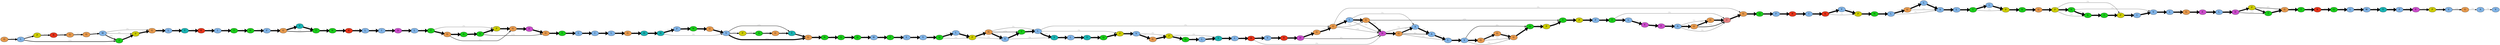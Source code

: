 digraph {
	rankdir="LR";
	"1"[label="G", fontsize=15, style="filled", fillcolor="#E6994D", distribution="S:7e-01 D:8e-02 G:2e-01 H:8e-02", sequences="B2ZRS9.1_RecName__Full=Ricin_B-like_lectin__AltName__Full=Clitocybe_nebularis_lectin__Short=CNL:S;pdb:S;KXN92490.1_hypothetical_protein_AN958_07437__Leucoagaricus_sp._SymC.cos_:D;OAX37100.1_hypothetical_protein_K503DRAFT_801499__Rhizopogon_vinicolor_AM-OR11-026_:S;XP_001832864.1_hypothetical_protein_CC1G_10083__Coprinopsis_cinerea_okayama7_130_:S;OJA13289.1_hypothetical_protein_AZE42_12183__Rhizopogon_vesiculosus_:S;KIJ35590.1_carbohydrate-binding_module_family_13_protein__Sphaerobolus_stellatus_SS14_:S;KZP23986.1_carbohydrate-binding_module_family_13_protein__Fibulorhizoctonia_sp._CBS_109695_:S;KIJ40595.1_carbohydrate-binding_module_family_13_protein__Sphaerobolus_stellatus_SS14_:S;OAX37095.1_hypothetical_protein_K503DRAFT_857563__Rhizopogon_vinicolor_AM-OR11-026_:S;KZP23987.1_carbohydrate-binding_module_family_13_protein__Fibulorhizoctonia_sp._CBS_109695_:H;CUA76480.1_hypothetical_protein_RSOLAG22IIIB_12330__Rhizoctonia_solani_:G;XP_011126437.1_hypothetical_protein_AOL_s00173g393__Arthrobotrys_oligospora_ATCC_24927_:G"];
	"1"->"2"[fontsize=12, fontcolor=darkgray, penwidth=5, dir=forward, label="35%", sequences="B2ZRS9.1_RecName__Full=Ricin_B-like_lectin__AltName__Full=Clitocybe_nebularis_lectin__Short=CNL,pdb,KXN92490.1_hypothetical_protein_AN958_07437__Leucoagaricus_sp._SymC.cos_,OAX37100.1_hypothetical_protein_K503DRAFT_801499__Rhizopogon_vinicolor_AM-OR11-026_,XP_001832864.1_hypothetical_protein_CC1G_10083__Coprinopsis_cinerea_okayama7_130_,OJA13289.1_hypothetical_protein_AZE42_12183__Rhizopogon_vesiculosus_,KIJ35590.1_carbohydrate-binding_module_family_13_protein__Sphaerobolus_stellatus_SS14_,KZP23986.1_carbohydrate-binding_module_family_13_protein__Fibulorhizoctonia_sp._CBS_109695_,KIJ40595.1_carbohydrate-binding_module_family_13_protein__Sphaerobolus_stellatus_SS14_,OAX37095.1_hypothetical_protein_K503DRAFT_857563__Rhizopogon_vinicolor_AM-OR11-026_,KZP23987.1_carbohydrate-binding_module_family_13_protein__Fibulorhizoctonia_sp._CBS_109695_,CUA76480.1_hypothetical_protein_RSOLAG22IIIB_12330__Rhizoctonia_solani_,XP_011126437.1_hypothetical_protein_AOL_s00173g393__Arthrobotrys_oligospora_ATCC_24927_"];
	"2"[label="L", fontsize=15, style="filled", fillcolor="#80B3E6", distribution="F:6e-02 I:7e-01 L:3e-01", sequences="B2ZRS9.1_RecName__Full=Ricin_B-like_lectin__AltName__Full=Clitocybe_nebularis_lectin__Short=CNL:I;pdb:I;KXN92490.1_hypothetical_protein_AN958_07437__Leucoagaricus_sp._SymC.cos_:I;WP_030878171.1_hypothetical_protein__Streptomyces_varsoviensis_:I;WP_017537516.1_MULTISPECIES__hypothetical_protein__Nocardiopsis_:I;WP_017627737.1_hypothetical_protein__Nocardiopsis_chromatogenes_:I;OAX37100.1_hypothetical_protein_K503DRAFT_801499__Rhizopogon_vinicolor_AM-OR11-026_:I;XP_001832864.1_hypothetical_protein_CC1G_10083__Coprinopsis_cinerea_okayama7_130_:L;OJA13289.1_hypothetical_protein_AZE42_12183__Rhizopogon_vesiculosus_:I;KIJ35590.1_carbohydrate-binding_module_family_13_protein__Sphaerobolus_stellatus_SS14_:L;KZP23986.1_carbohydrate-binding_module_family_13_protein__Fibulorhizoctonia_sp._CBS_109695_:I;KIJ40595.1_carbohydrate-binding_module_family_13_protein__Sphaerobolus_stellatus_SS14_:L;OAX37095.1_hypothetical_protein_K503DRAFT_857563__Rhizopogon_vinicolor_AM-OR11-026_:I;KZP23987.1_carbohydrate-binding_module_family_13_protein__Fibulorhizoctonia_sp._CBS_109695_:F;CUA76480.1_hypothetical_protein_RSOLAG22IIIB_12330__Rhizoctonia_solani_:I;XP_011126437.1_hypothetical_protein_AOL_s00173g393__Arthrobotrys_oligospora_ATCC_24927_:L"];
	"2"->"4"[fontsize=12, fontcolor=darkgray, penwidth=4, dir=forward, label="24%", sequences="B2ZRS9.1_RecName__Full=Ricin_B-like_lectin__AltName__Full=Clitocybe_nebularis_lectin__Short=CNL,pdb,KXN92490.1_hypothetical_protein_AN958_07437__Leucoagaricus_sp._SymC.cos_,WP_030878171.1_hypothetical_protein__Streptomyces_varsoviensis_,WP_017537516.1_MULTISPECIES__hypothetical_protein__Nocardiopsis_,WP_017627737.1_hypothetical_protein__Nocardiopsis_chromatogenes_,OAX37100.1_hypothetical_protein_K503DRAFT_801499__Rhizopogon_vinicolor_AM-OR11-026_,XP_001832864.1_hypothetical_protein_CC1G_10083__Coprinopsis_cinerea_okayama7_130_,OJA13289.1_hypothetical_protein_AZE42_12183__Rhizopogon_vesiculosus_"];
	"2"->"24"[fontsize=12, fontcolor=darkgray, penwidth=3, dir=forward, label="19%", sequences="KIJ35590.1_carbohydrate-binding_module_family_13_protein__Sphaerobolus_stellatus_SS14_,KZP23986.1_carbohydrate-binding_module_family_13_protein__Fibulorhizoctonia_sp._CBS_109695_,KIJ40595.1_carbohydrate-binding_module_family_13_protein__Sphaerobolus_stellatus_SS14_,OAX37095.1_hypothetical_protein_K503DRAFT_857563__Rhizopogon_vinicolor_AM-OR11-026_,KZP23987.1_carbohydrate-binding_module_family_13_protein__Fibulorhizoctonia_sp._CBS_109695_,CUA76480.1_hypothetical_protein_RSOLAG22IIIB_12330__Rhizoctonia_solani_,XP_011126437.1_hypothetical_protein_AOL_s00173g393__Arthrobotrys_oligospora_ATCC_24927_"];
	"4"[label="P", fontsize=15, style="filled", fillcolor="#CCCC00", distribution="P:1e+00", sequences="B2ZRS9.1_RecName__Full=Ricin_B-like_lectin__AltName__Full=Clitocybe_nebularis_lectin__Short=CNL:P;pdb:P;KXN92490.1_hypothetical_protein_AN958_07437__Leucoagaricus_sp._SymC.cos_:P;WP_030878171.1_hypothetical_protein__Streptomyces_varsoviensis_:P;WP_017537516.1_MULTISPECIES__hypothetical_protein__Nocardiopsis_:P;WP_017627737.1_hypothetical_protein__Nocardiopsis_chromatogenes_:P;OAX37100.1_hypothetical_protein_K503DRAFT_801499__Rhizopogon_vinicolor_AM-OR11-026_:P;OAX32419.1_hypothetical_protein_K503DRAFT_608329__Rhizopogon_vinicolor_AM-OR11-026_:P;OJA12299.1_hypothetical_protein_AZE42_08737__Rhizopogon_vesiculosus_:P;XP_001832864.1_hypothetical_protein_CC1G_10083__Coprinopsis_cinerea_okayama7_130_:P;OJA13289.1_hypothetical_protein_AZE42_12183__Rhizopogon_vesiculosus_:P"];
	"4"->"5"[fontsize=12, fontcolor=darkgray, penwidth=4, dir=forward, label="30%", sequences="B2ZRS9.1_RecName__Full=Ricin_B-like_lectin__AltName__Full=Clitocybe_nebularis_lectin__Short=CNL,pdb,KXN92490.1_hypothetical_protein_AN958_07437__Leucoagaricus_sp._SymC.cos_,WP_030878171.1_hypothetical_protein__Streptomyces_varsoviensis_,WP_017537516.1_MULTISPECIES__hypothetical_protein__Nocardiopsis_,WP_017627737.1_hypothetical_protein__Nocardiopsis_chromatogenes_,OAX37100.1_hypothetical_protein_K503DRAFT_801499__Rhizopogon_vinicolor_AM-OR11-026_,OAX32419.1_hypothetical_protein_K503DRAFT_608329__Rhizopogon_vinicolor_AM-OR11-026_,OJA12299.1_hypothetical_protein_AZE42_08737__Rhizopogon_vesiculosus_,XP_001832864.1_hypothetical_protein_CC1G_10083__Coprinopsis_cinerea_okayama7_130_,OJA13289.1_hypothetical_protein_AZE42_12183__Rhizopogon_vesiculosus_"];
	"5"[label="R", fontsize=15, style="filled", fillcolor="#E6331A", distribution="R:1e+00", sequences="B2ZRS9.1_RecName__Full=Ricin_B-like_lectin__AltName__Full=Clitocybe_nebularis_lectin__Short=CNL:R;pdb:R;KXN92490.1_hypothetical_protein_AN958_07437__Leucoagaricus_sp._SymC.cos_:R;WP_030878171.1_hypothetical_protein__Streptomyces_varsoviensis_:R;WP_017537516.1_MULTISPECIES__hypothetical_protein__Nocardiopsis_:R;WP_017627737.1_hypothetical_protein__Nocardiopsis_chromatogenes_:R;OAX37100.1_hypothetical_protein_K503DRAFT_801499__Rhizopogon_vinicolor_AM-OR11-026_:R;OAX32419.1_hypothetical_protein_K503DRAFT_608329__Rhizopogon_vinicolor_AM-OR11-026_:R;OJA12299.1_hypothetical_protein_AZE42_08737__Rhizopogon_vesiculosus_:R;XP_001832864.1_hypothetical_protein_CC1G_10083__Coprinopsis_cinerea_okayama7_130_:R;OJA13289.1_hypothetical_protein_AZE42_12183__Rhizopogon_vesiculosus_:R"];
	"5"->"6"[fontsize=12, fontcolor=darkgray, penwidth=4, dir=forward, label="30%", sequences="B2ZRS9.1_RecName__Full=Ricin_B-like_lectin__AltName__Full=Clitocybe_nebularis_lectin__Short=CNL,pdb,KXN92490.1_hypothetical_protein_AN958_07437__Leucoagaricus_sp._SymC.cos_,WP_030878171.1_hypothetical_protein__Streptomyces_varsoviensis_,WP_017537516.1_MULTISPECIES__hypothetical_protein__Nocardiopsis_,WP_017627737.1_hypothetical_protein__Nocardiopsis_chromatogenes_,OAX37100.1_hypothetical_protein_K503DRAFT_801499__Rhizopogon_vinicolor_AM-OR11-026_,OAX32419.1_hypothetical_protein_K503DRAFT_608329__Rhizopogon_vinicolor_AM-OR11-026_,OJA12299.1_hypothetical_protein_AZE42_08737__Rhizopogon_vesiculosus_,XP_001832864.1_hypothetical_protein_CC1G_10083__Coprinopsis_cinerea_okayama7_130_,OJA13289.1_hypothetical_protein_AZE42_12183__Rhizopogon_vesiculosus_"];
	"6"[label="G", fontsize=15, style="filled", fillcolor="#E6994D", distribution="G:1e+00", sequences="B2ZRS9.1_RecName__Full=Ricin_B-like_lectin__AltName__Full=Clitocybe_nebularis_lectin__Short=CNL:G;pdb:G;KXN92490.1_hypothetical_protein_AN958_07437__Leucoagaricus_sp._SymC.cos_:G;WP_030878171.1_hypothetical_protein__Streptomyces_varsoviensis_:G;WP_017537516.1_MULTISPECIES__hypothetical_protein__Nocardiopsis_:G;WP_017627737.1_hypothetical_protein__Nocardiopsis_chromatogenes_:G;OAX37100.1_hypothetical_protein_K503DRAFT_801499__Rhizopogon_vinicolor_AM-OR11-026_:G;OAX32419.1_hypothetical_protein_K503DRAFT_608329__Rhizopogon_vinicolor_AM-OR11-026_:G;OJA12299.1_hypothetical_protein_AZE42_08737__Rhizopogon_vesiculosus_:G;XP_001832864.1_hypothetical_protein_CC1G_10083__Coprinopsis_cinerea_okayama7_130_:G;OJA13289.1_hypothetical_protein_AZE42_12183__Rhizopogon_vesiculosus_:G"];
	"6"->"7"[fontsize=12, fontcolor=darkgray, penwidth=4, dir=forward, label="30%", sequences="B2ZRS9.1_RecName__Full=Ricin_B-like_lectin__AltName__Full=Clitocybe_nebularis_lectin__Short=CNL,pdb,KXN92490.1_hypothetical_protein_AN958_07437__Leucoagaricus_sp._SymC.cos_,WP_030878171.1_hypothetical_protein__Streptomyces_varsoviensis_,WP_017537516.1_MULTISPECIES__hypothetical_protein__Nocardiopsis_,WP_017627737.1_hypothetical_protein__Nocardiopsis_chromatogenes_,OAX37100.1_hypothetical_protein_K503DRAFT_801499__Rhizopogon_vinicolor_AM-OR11-026_,OAX32419.1_hypothetical_protein_K503DRAFT_608329__Rhizopogon_vinicolor_AM-OR11-026_,OJA12299.1_hypothetical_protein_AZE42_08737__Rhizopogon_vesiculosus_,XP_001832864.1_hypothetical_protein_CC1G_10083__Coprinopsis_cinerea_okayama7_130_,OJA13289.1_hypothetical_protein_AZE42_12183__Rhizopogon_vesiculosus_"];
	"7"[label="G", fontsize=15, style="filled", fillcolor="#E6994D", distribution="G:1e+00", sequences="B2ZRS9.1_RecName__Full=Ricin_B-like_lectin__AltName__Full=Clitocybe_nebularis_lectin__Short=CNL:G;pdb:G;KXN92490.1_hypothetical_protein_AN958_07437__Leucoagaricus_sp._SymC.cos_:G;WP_030878171.1_hypothetical_protein__Streptomyces_varsoviensis_:G;WP_017537516.1_MULTISPECIES__hypothetical_protein__Nocardiopsis_:G;WP_017627737.1_hypothetical_protein__Nocardiopsis_chromatogenes_:G;OAX37100.1_hypothetical_protein_K503DRAFT_801499__Rhizopogon_vinicolor_AM-OR11-026_:G;OAX32419.1_hypothetical_protein_K503DRAFT_608329__Rhizopogon_vinicolor_AM-OR11-026_:G;OJA12299.1_hypothetical_protein_AZE42_08737__Rhizopogon_vesiculosus_:G;XP_001832864.1_hypothetical_protein_CC1G_10083__Coprinopsis_cinerea_okayama7_130_:G;OJA13289.1_hypothetical_protein_AZE42_12183__Rhizopogon_vesiculosus_:G"];
	"7"->"8"[fontsize=12, fontcolor=darkgray, penwidth=4, dir=forward, label="30%", sequences="B2ZRS9.1_RecName__Full=Ricin_B-like_lectin__AltName__Full=Clitocybe_nebularis_lectin__Short=CNL,pdb,KXN92490.1_hypothetical_protein_AN958_07437__Leucoagaricus_sp._SymC.cos_,WP_030878171.1_hypothetical_protein__Streptomyces_varsoviensis_,WP_017537516.1_MULTISPECIES__hypothetical_protein__Nocardiopsis_,WP_017627737.1_hypothetical_protein__Nocardiopsis_chromatogenes_,OAX37100.1_hypothetical_protein_K503DRAFT_801499__Rhizopogon_vinicolor_AM-OR11-026_,OAX32419.1_hypothetical_protein_K503DRAFT_608329__Rhizopogon_vinicolor_AM-OR11-026_,OJA12299.1_hypothetical_protein_AZE42_08737__Rhizopogon_vesiculosus_,XP_001832864.1_hypothetical_protein_CC1G_10083__Coprinopsis_cinerea_okayama7_130_,OJA13289.1_hypothetical_protein_AZE42_12183__Rhizopogon_vesiculosus_"];
	"8"[label="W", fontsize=15, style="filled", fillcolor="#80B3E6", distribution="W:1e+00", sequences="B2ZRS9.1_RecName__Full=Ricin_B-like_lectin__AltName__Full=Clitocybe_nebularis_lectin__Short=CNL:W;pdb:W;KXN92490.1_hypothetical_protein_AN958_07437__Leucoagaricus_sp._SymC.cos_:W;WP_030878171.1_hypothetical_protein__Streptomyces_varsoviensis_:W;WP_017537516.1_MULTISPECIES__hypothetical_protein__Nocardiopsis_:W;WP_017627737.1_hypothetical_protein__Nocardiopsis_chromatogenes_:W;OAX37100.1_hypothetical_protein_K503DRAFT_801499__Rhizopogon_vinicolor_AM-OR11-026_:W;OAX32419.1_hypothetical_protein_K503DRAFT_608329__Rhizopogon_vinicolor_AM-OR11-026_:W;OJA12299.1_hypothetical_protein_AZE42_08737__Rhizopogon_vesiculosus_:W;XP_001832864.1_hypothetical_protein_CC1G_10083__Coprinopsis_cinerea_okayama7_130_:W;OJA13289.1_hypothetical_protein_AZE42_12183__Rhizopogon_vesiculosus_:W"];
	"8"->"24"[fontsize=12, fontcolor=darkgray, penwidth=4, dir=forward, label="24%", sequences="B2ZRS9.1_RecName__Full=Ricin_B-like_lectin__AltName__Full=Clitocybe_nebularis_lectin__Short=CNL,pdb,KXN92490.1_hypothetical_protein_AN958_07437__Leucoagaricus_sp._SymC.cos_,WP_030878171.1_hypothetical_protein__Streptomyces_varsoviensis_,WP_017537516.1_MULTISPECIES__hypothetical_protein__Nocardiopsis_,WP_017627737.1_hypothetical_protein__Nocardiopsis_chromatogenes_,OAX37100.1_hypothetical_protein_K503DRAFT_801499__Rhizopogon_vinicolor_AM-OR11-026_,XP_001832864.1_hypothetical_protein_CC1G_10083__Coprinopsis_cinerea_okayama7_130_,OJA13289.1_hypothetical_protein_AZE42_12183__Rhizopogon_vesiculosus_"];
	"8"->"25"[fontsize=12, fontcolor=darkgray, penwidth=1, dir=forward, label="3%", sequences="OAX32419.1_hypothetical_protein_K503DRAFT_608329__Rhizopogon_vinicolor_AM-OR11-026_"];
	"8"->"26"[fontsize=12, fontcolor=darkgray, penwidth=1, dir=forward, label="3%", sequences="OJA12299.1_hypothetical_protein_AZE42_08737__Rhizopogon_vesiculosus_"];
	"24"[label="T", fontsize=15, style="filled", fillcolor="#1ACC1A", distribution="P:5e-02 Q:2e-01 A:5e-02 S:2e-01 T:1e-01 E:3e-01 L:2e-01", sequences="B2ZRS9.1_RecName__Full=Ricin_B-like_lectin__AltName__Full=Clitocybe_nebularis_lectin__Short=CNL:T;pdb:T;KXN92490.1_hypothetical_protein_AN958_07437__Leucoagaricus_sp._SymC.cos_:P;WP_030878171.1_hypothetical_protein__Streptomyces_varsoviensis_:E;WP_017537516.1_MULTISPECIES__hypothetical_protein__Nocardiopsis_:Q;WP_017627737.1_hypothetical_protein__Nocardiopsis_chromatogenes_:Q;OAX37100.1_hypothetical_protein_K503DRAFT_801499__Rhizopogon_vinicolor_AM-OR11-026_:L;XP_001832864.1_hypothetical_protein_CC1G_10083__Coprinopsis_cinerea_okayama7_130_:S;OJA13289.1_hypothetical_protein_AZE42_12183__Rhizopogon_vesiculosus_:L;KIJ35590.1_carbohydrate-binding_module_family_13_protein__Sphaerobolus_stellatus_SS14_:Q;KIJ97461.1_carbohydrate-binding_module_family_13_protein__Laccaria_amethystina_LaAM-08-1_:A;KZP23986.1_carbohydrate-binding_module_family_13_protein__Fibulorhizoctonia_sp._CBS_109695_:E;KIJ40595.1_carbohydrate-binding_module_family_13_protein__Sphaerobolus_stellatus_SS14_:Q;OAX37095.1_hypothetical_protein_K503DRAFT_857563__Rhizopogon_vinicolor_AM-OR11-026_:L;KZP23987.1_carbohydrate-binding_module_family_13_protein__Fibulorhizoctonia_sp._CBS_109695_:E;CUA76480.1_hypothetical_protein_RSOLAG22IIIB_12330__Rhizoctonia_solani_:E;XP_011126437.1_hypothetical_protein_AOL_s00173g393__Arthrobotrys_oligospora_ATCC_24927_:E;AJQ00848.1_hypothetical_protein_H751_YJM248B00183__Saccharomyces_cerevisiae_YJM248_:S;AJP37156.1_hypothetical_protein_F842_YJM1078B00184__Saccharomyces_cerevisiae_YJM1078_:S"];
	"24"->"25"[fontsize=12, fontcolor=darkgray, penwidth=7, dir=forward, label="51%", sequences="B2ZRS9.1_RecName__Full=Ricin_B-like_lectin__AltName__Full=Clitocybe_nebularis_lectin__Short=CNL,pdb,KXN92490.1_hypothetical_protein_AN958_07437__Leucoagaricus_sp._SymC.cos_,WP_030878171.1_hypothetical_protein__Streptomyces_varsoviensis_,WP_017537516.1_MULTISPECIES__hypothetical_protein__Nocardiopsis_,WP_017627737.1_hypothetical_protein__Nocardiopsis_chromatogenes_,OAX37100.1_hypothetical_protein_K503DRAFT_801499__Rhizopogon_vinicolor_AM-OR11-026_,XP_001832864.1_hypothetical_protein_CC1G_10083__Coprinopsis_cinerea_okayama7_130_,OJA13289.1_hypothetical_protein_AZE42_12183__Rhizopogon_vesiculosus_,KIJ35590.1_carbohydrate-binding_module_family_13_protein__Sphaerobolus_stellatus_SS14_,KIJ97461.1_carbohydrate-binding_module_family_13_protein__Laccaria_amethystina_LaAM-08-1_,KZP23986.1_carbohydrate-binding_module_family_13_protein__Fibulorhizoctonia_sp._CBS_109695_,KIJ40595.1_carbohydrate-binding_module_family_13_protein__Sphaerobolus_stellatus_SS14_,OAX37095.1_hypothetical_protein_K503DRAFT_857563__Rhizopogon_vinicolor_AM-OR11-026_,KZP23987.1_carbohydrate-binding_module_family_13_protein__Fibulorhizoctonia_sp._CBS_109695_,CUA76480.1_hypothetical_protein_RSOLAG22IIIB_12330__Rhizoctonia_solani_,XP_011126437.1_hypothetical_protein_AOL_s00173g393__Arthrobotrys_oligospora_ATCC_24927_,AJQ00848.1_hypothetical_protein_H751_YJM248B00183__Saccharomyces_cerevisiae_YJM248_,AJP37156.1_hypothetical_protein_F842_YJM1078B00184__Saccharomyces_cerevisiae_YJM1078_"];
	"25"[label="P", fontsize=15, style="filled", fillcolor="#CCCC00", distribution="P:6e-01 Q:1e-01 S:1e-01 G:2e-01 N:5e-02", sequences="B2ZRS9.1_RecName__Full=Ricin_B-like_lectin__AltName__Full=Clitocybe_nebularis_lectin__Short=CNL:P;pdb:P;KXN92490.1_hypothetical_protein_AN958_07437__Leucoagaricus_sp._SymC.cos_:G;WP_030878171.1_hypothetical_protein__Streptomyces_varsoviensis_:P;WP_017537516.1_MULTISPECIES__hypothetical_protein__Nocardiopsis_:P;WP_017627737.1_hypothetical_protein__Nocardiopsis_chromatogenes_:Q;OAX37100.1_hypothetical_protein_K503DRAFT_801499__Rhizopogon_vinicolor_AM-OR11-026_:P;OAX32419.1_hypothetical_protein_K503DRAFT_608329__Rhizopogon_vinicolor_AM-OR11-026_:P;XP_001832864.1_hypothetical_protein_CC1G_10083__Coprinopsis_cinerea_okayama7_130_:Q;OJA13289.1_hypothetical_protein_AZE42_12183__Rhizopogon_vesiculosus_:P;KIJ35590.1_carbohydrate-binding_module_family_13_protein__Sphaerobolus_stellatus_SS14_:P;KIJ97461.1_carbohydrate-binding_module_family_13_protein__Laccaria_amethystina_LaAM-08-1_:P;KZP23986.1_carbohydrate-binding_module_family_13_protein__Fibulorhizoctonia_sp._CBS_109695_:G;KIJ40595.1_carbohydrate-binding_module_family_13_protein__Sphaerobolus_stellatus_SS14_:P;OAX37095.1_hypothetical_protein_K503DRAFT_857563__Rhizopogon_vinicolor_AM-OR11-026_:P;KZP23987.1_carbohydrate-binding_module_family_13_protein__Fibulorhizoctonia_sp._CBS_109695_:G;CUA76480.1_hypothetical_protein_RSOLAG22IIIB_12330__Rhizoctonia_solani_:P;XP_011126437.1_hypothetical_protein_AOL_s00173g393__Arthrobotrys_oligospora_ATCC_24927_:N;AJQ00848.1_hypothetical_protein_H751_YJM248B00183__Saccharomyces_cerevisiae_YJM248_:S;AJP37156.1_hypothetical_protein_F842_YJM1078B00184__Saccharomyces_cerevisiae_YJM1078_:S"];
	"25"->"26"[fontsize=12, fontcolor=darkgray, penwidth=7, dir=forward, label="54%", sequences="B2ZRS9.1_RecName__Full=Ricin_B-like_lectin__AltName__Full=Clitocybe_nebularis_lectin__Short=CNL,pdb,KXN92490.1_hypothetical_protein_AN958_07437__Leucoagaricus_sp._SymC.cos_,WP_030878171.1_hypothetical_protein__Streptomyces_varsoviensis_,WP_017537516.1_MULTISPECIES__hypothetical_protein__Nocardiopsis_,WP_017627737.1_hypothetical_protein__Nocardiopsis_chromatogenes_,OAX37100.1_hypothetical_protein_K503DRAFT_801499__Rhizopogon_vinicolor_AM-OR11-026_,OAX32419.1_hypothetical_protein_K503DRAFT_608329__Rhizopogon_vinicolor_AM-OR11-026_,XP_001832864.1_hypothetical_protein_CC1G_10083__Coprinopsis_cinerea_okayama7_130_,OJA13289.1_hypothetical_protein_AZE42_12183__Rhizopogon_vesiculosus_,KIJ35590.1_carbohydrate-binding_module_family_13_protein__Sphaerobolus_stellatus_SS14_,KIJ97461.1_carbohydrate-binding_module_family_13_protein__Laccaria_amethystina_LaAM-08-1_,KZP23986.1_carbohydrate-binding_module_family_13_protein__Fibulorhizoctonia_sp._CBS_109695_,KIJ40595.1_carbohydrate-binding_module_family_13_protein__Sphaerobolus_stellatus_SS14_,OAX37095.1_hypothetical_protein_K503DRAFT_857563__Rhizopogon_vinicolor_AM-OR11-026_,KZP23987.1_carbohydrate-binding_module_family_13_protein__Fibulorhizoctonia_sp._CBS_109695_,CUA76480.1_hypothetical_protein_RSOLAG22IIIB_12330__Rhizoctonia_solani_,XP_011126437.1_hypothetical_protein_AOL_s00173g393__Arthrobotrys_oligospora_ATCC_24927_,AJQ00848.1_hypothetical_protein_H751_YJM248B00183__Saccharomyces_cerevisiae_YJM248_,AJP37156.1_hypothetical_protein_F842_YJM1078B00184__Saccharomyces_cerevisiae_YJM1078_"];
	"26"[label="G", fontsize=15, style="filled", fillcolor="#E6994D", distribution="Q:8e-02 R:4e-02 G:9e-01", sequences="B2ZRS9.1_RecName__Full=Ricin_B-like_lectin__AltName__Full=Clitocybe_nebularis_lectin__Short=CNL:G;pdb:G;KXN92490.1_hypothetical_protein_AN958_07437__Leucoagaricus_sp._SymC.cos_:R;WP_030878171.1_hypothetical_protein__Streptomyces_varsoviensis_:G;WP_017537516.1_MULTISPECIES__hypothetical_protein__Nocardiopsis_:G;WP_017627737.1_hypothetical_protein__Nocardiopsis_chromatogenes_:G;OAX37100.1_hypothetical_protein_K503DRAFT_801499__Rhizopogon_vinicolor_AM-OR11-026_:G;OAX32419.1_hypothetical_protein_K503DRAFT_608329__Rhizopogon_vinicolor_AM-OR11-026_:G;OJA12299.1_hypothetical_protein_AZE42_08737__Rhizopogon_vesiculosus_:G;XP_001832864.1_hypothetical_protein_CC1G_10083__Coprinopsis_cinerea_okayama7_130_:G;OJA13289.1_hypothetical_protein_AZE42_12183__Rhizopogon_vesiculosus_:G;KIJ35590.1_carbohydrate-binding_module_family_13_protein__Sphaerobolus_stellatus_SS14_:G;XP_002470041.1_predicted_protein__Postia_placenta_Mad-698-R_:G;KIJ97461.1_carbohydrate-binding_module_family_13_protein__Laccaria_amethystina_LaAM-08-1_:G;KZP23986.1_carbohydrate-binding_module_family_13_protein__Fibulorhizoctonia_sp._CBS_109695_:Q;KIJ40595.1_carbohydrate-binding_module_family_13_protein__Sphaerobolus_stellatus_SS14_:G;OAX37095.1_hypothetical_protein_K503DRAFT_857563__Rhizopogon_vinicolor_AM-OR11-026_:G;KZP23987.1_carbohydrate-binding_module_family_13_protein__Fibulorhizoctonia_sp._CBS_109695_:Q;CUA76480.1_hypothetical_protein_RSOLAG22IIIB_12330__Rhizoctonia_solani_:G;KIM24206.1_carbohydrate-binding_module_family_13_protein__Serendipita_vermifera_MAFF_305830_:G;XP_011126437.1_hypothetical_protein_AOL_s00173g393__Arthrobotrys_oligospora_ATCC_24927_:G;SMC54166.1_Ricin-type_beta-trefoil_lectin_domain-like__Chryseobacterium_sp._YR221_:G;AJQ00848.1_hypothetical_protein_H751_YJM248B00183__Saccharomyces_cerevisiae_YJM248_:G;AJP37156.1_hypothetical_protein_F842_YJM1078B00184__Saccharomyces_cerevisiae_YJM1078_:G"];
	"26"->"27"[fontsize=12, fontcolor=darkgray, penwidth=8, dir=forward, label="65%", sequences="B2ZRS9.1_RecName__Full=Ricin_B-like_lectin__AltName__Full=Clitocybe_nebularis_lectin__Short=CNL,pdb,KXN92490.1_hypothetical_protein_AN958_07437__Leucoagaricus_sp._SymC.cos_,WP_030878171.1_hypothetical_protein__Streptomyces_varsoviensis_,WP_017537516.1_MULTISPECIES__hypothetical_protein__Nocardiopsis_,WP_017627737.1_hypothetical_protein__Nocardiopsis_chromatogenes_,OAX37100.1_hypothetical_protein_K503DRAFT_801499__Rhizopogon_vinicolor_AM-OR11-026_,OAX32419.1_hypothetical_protein_K503DRAFT_608329__Rhizopogon_vinicolor_AM-OR11-026_,OJA12299.1_hypothetical_protein_AZE42_08737__Rhizopogon_vesiculosus_,XP_001832864.1_hypothetical_protein_CC1G_10083__Coprinopsis_cinerea_okayama7_130_,OJA13289.1_hypothetical_protein_AZE42_12183__Rhizopogon_vesiculosus_,KIJ35590.1_carbohydrate-binding_module_family_13_protein__Sphaerobolus_stellatus_SS14_,XP_002470041.1_predicted_protein__Postia_placenta_Mad-698-R_,KIJ97461.1_carbohydrate-binding_module_family_13_protein__Laccaria_amethystina_LaAM-08-1_,KZP23986.1_carbohydrate-binding_module_family_13_protein__Fibulorhizoctonia_sp._CBS_109695_,KIJ40595.1_carbohydrate-binding_module_family_13_protein__Sphaerobolus_stellatus_SS14_,OAX37095.1_hypothetical_protein_K503DRAFT_857563__Rhizopogon_vinicolor_AM-OR11-026_,KZP23987.1_carbohydrate-binding_module_family_13_protein__Fibulorhizoctonia_sp._CBS_109695_,CUA76480.1_hypothetical_protein_RSOLAG22IIIB_12330__Rhizoctonia_solani_,KIM24206.1_carbohydrate-binding_module_family_13_protein__Serendipita_vermifera_MAFF_305830_,XP_011126437.1_hypothetical_protein_AOL_s00173g393__Arthrobotrys_oligospora_ATCC_24927_,SMC54166.1_Ricin-type_beta-trefoil_lectin_domain-like__Chryseobacterium_sp._YR221_,AJQ00848.1_hypothetical_protein_H751_YJM248B00183__Saccharomyces_cerevisiae_YJM248_,AJP37156.1_hypothetical_protein_F842_YJM1078B00184__Saccharomyces_cerevisiae_YJM1078_"];
	"27"[label="L", fontsize=15, style="filled", fillcolor="#80B3E6", distribution="R:4e-02 S:8e-02 T:5e-01 E:8e-02 V:4e-02 F:8e-02 H:4e-02 I:1e-01 K:4e-02", sequences="B2ZRS9.1_RecName__Full=Ricin_B-like_lectin__AltName__Full=Clitocybe_nebularis_lectin__Short=CNL:T;pdb:T;KXN92490.1_hypothetical_protein_AN958_07437__Leucoagaricus_sp._SymC.cos_:R;WP_030878171.1_hypothetical_protein__Streptomyces_varsoviensis_:T;WP_017537516.1_MULTISPECIES__hypothetical_protein__Nocardiopsis_:E;WP_017627737.1_hypothetical_protein__Nocardiopsis_chromatogenes_:E;OAX37100.1_hypothetical_protein_K503DRAFT_801499__Rhizopogon_vinicolor_AM-OR11-026_:T;OAX32419.1_hypothetical_protein_K503DRAFT_608329__Rhizopogon_vinicolor_AM-OR11-026_:T;OJA12299.1_hypothetical_protein_AZE42_08737__Rhizopogon_vesiculosus_:T;XP_001832864.1_hypothetical_protein_CC1G_10083__Coprinopsis_cinerea_okayama7_130_:V;OJA13289.1_hypothetical_protein_AZE42_12183__Rhizopogon_vesiculosus_:T;KIJ35590.1_carbohydrate-binding_module_family_13_protein__Sphaerobolus_stellatus_SS14_:T;XP_002470041.1_predicted_protein__Postia_placenta_Mad-698-R_:T;KIJ97461.1_carbohydrate-binding_module_family_13_protein__Laccaria_amethystina_LaAM-08-1_:I;KZP23986.1_carbohydrate-binding_module_family_13_protein__Fibulorhizoctonia_sp._CBS_109695_:I;KIJ40595.1_carbohydrate-binding_module_family_13_protein__Sphaerobolus_stellatus_SS14_:T;OAX37095.1_hypothetical_protein_K503DRAFT_857563__Rhizopogon_vinicolor_AM-OR11-026_:T;KZP23987.1_carbohydrate-binding_module_family_13_protein__Fibulorhizoctonia_sp._CBS_109695_:T;CUA76480.1_hypothetical_protein_RSOLAG22IIIB_12330__Rhizoctonia_solani_:K;KIM24206.1_carbohydrate-binding_module_family_13_protein__Serendipita_vermifera_MAFF_305830_:I;XP_011126437.1_hypothetical_protein_AOL_s00173g393__Arthrobotrys_oligospora_ATCC_24927_:H;SMC54166.1_Ricin-type_beta-trefoil_lectin_domain-like__Chryseobacterium_sp._YR221_:T;AJQ00848.1_hypothetical_protein_H751_YJM248B00183__Saccharomyces_cerevisiae_YJM248_:F;AJP37156.1_hypothetical_protein_F842_YJM1078B00184__Saccharomyces_cerevisiae_YJM1078_:F;WP_042364264.1_hypothetical_protein__Streptacidiphilus_neutrinimicus_:S;KKO96557.1_hypothetical_protein_THAR02_11341__Trichoderma_harzianum_:S"];
	"27"->"28"[fontsize=12, fontcolor=darkgray, penwidth=8, dir=forward, label="70%", sequences="B2ZRS9.1_RecName__Full=Ricin_B-like_lectin__AltName__Full=Clitocybe_nebularis_lectin__Short=CNL,pdb,KXN92490.1_hypothetical_protein_AN958_07437__Leucoagaricus_sp._SymC.cos_,WP_030878171.1_hypothetical_protein__Streptomyces_varsoviensis_,WP_017537516.1_MULTISPECIES__hypothetical_protein__Nocardiopsis_,WP_017627737.1_hypothetical_protein__Nocardiopsis_chromatogenes_,OAX37100.1_hypothetical_protein_K503DRAFT_801499__Rhizopogon_vinicolor_AM-OR11-026_,OAX32419.1_hypothetical_protein_K503DRAFT_608329__Rhizopogon_vinicolor_AM-OR11-026_,OJA12299.1_hypothetical_protein_AZE42_08737__Rhizopogon_vesiculosus_,XP_001832864.1_hypothetical_protein_CC1G_10083__Coprinopsis_cinerea_okayama7_130_,OJA13289.1_hypothetical_protein_AZE42_12183__Rhizopogon_vesiculosus_,KIJ35590.1_carbohydrate-binding_module_family_13_protein__Sphaerobolus_stellatus_SS14_,XP_002470041.1_predicted_protein__Postia_placenta_Mad-698-R_,KIJ97461.1_carbohydrate-binding_module_family_13_protein__Laccaria_amethystina_LaAM-08-1_,KZP23986.1_carbohydrate-binding_module_family_13_protein__Fibulorhizoctonia_sp._CBS_109695_,KIJ40595.1_carbohydrate-binding_module_family_13_protein__Sphaerobolus_stellatus_SS14_,OAX37095.1_hypothetical_protein_K503DRAFT_857563__Rhizopogon_vinicolor_AM-OR11-026_,KZP23987.1_carbohydrate-binding_module_family_13_protein__Fibulorhizoctonia_sp._CBS_109695_,CUA76480.1_hypothetical_protein_RSOLAG22IIIB_12330__Rhizoctonia_solani_,KIM24206.1_carbohydrate-binding_module_family_13_protein__Serendipita_vermifera_MAFF_305830_,XP_011126437.1_hypothetical_protein_AOL_s00173g393__Arthrobotrys_oligospora_ATCC_24927_,SMC54166.1_Ricin-type_beta-trefoil_lectin_domain-like__Chryseobacterium_sp._YR221_,AJQ00848.1_hypothetical_protein_H751_YJM248B00183__Saccharomyces_cerevisiae_YJM248_,AJP37156.1_hypothetical_protein_F842_YJM1078B00184__Saccharomyces_cerevisiae_YJM1078_,WP_042364264.1_hypothetical_protein__Streptacidiphilus_neutrinimicus_,KKO96557.1_hypothetical_protein_THAR02_11341__Trichoderma_harzianum_"];
	"28"[label="Y", fontsize=15, style="filled", fillcolor="#1AB3B3", distribution="A:4e-02 S:8e-02 F:4e-02 Y:8e-01", sequences="B2ZRS9.1_RecName__Full=Ricin_B-like_lectin__AltName__Full=Clitocybe_nebularis_lectin__Short=CNL:Y;pdb:Y;KXN92490.1_hypothetical_protein_AN958_07437__Leucoagaricus_sp._SymC.cos_:Y;WP_030878171.1_hypothetical_protein__Streptomyces_varsoviensis_:Y;WP_017537516.1_MULTISPECIES__hypothetical_protein__Nocardiopsis_:Y;WP_017627737.1_hypothetical_protein__Nocardiopsis_chromatogenes_:Y;OAX37100.1_hypothetical_protein_K503DRAFT_801499__Rhizopogon_vinicolor_AM-OR11-026_:Y;OAX32419.1_hypothetical_protein_K503DRAFT_608329__Rhizopogon_vinicolor_AM-OR11-026_:Y;OJA12299.1_hypothetical_protein_AZE42_08737__Rhizopogon_vesiculosus_:Y;XP_001832864.1_hypothetical_protein_CC1G_10083__Coprinopsis_cinerea_okayama7_130_:Y;OJA13289.1_hypothetical_protein_AZE42_12183__Rhizopogon_vesiculosus_:Y;KIJ35590.1_carbohydrate-binding_module_family_13_protein__Sphaerobolus_stellatus_SS14_:Y;XP_002470041.1_predicted_protein__Postia_placenta_Mad-698-R_:F;KIJ97461.1_carbohydrate-binding_module_family_13_protein__Laccaria_amethystina_LaAM-08-1_:Y;KZP23986.1_carbohydrate-binding_module_family_13_protein__Fibulorhizoctonia_sp._CBS_109695_:Y;KIJ40595.1_carbohydrate-binding_module_family_13_protein__Sphaerobolus_stellatus_SS14_:Y;OAX37095.1_hypothetical_protein_K503DRAFT_857563__Rhizopogon_vinicolor_AM-OR11-026_:Y;KZP23987.1_carbohydrate-binding_module_family_13_protein__Fibulorhizoctonia_sp._CBS_109695_:Y;CUA76480.1_hypothetical_protein_RSOLAG22IIIB_12330__Rhizoctonia_solani_:Y;KIM24206.1_carbohydrate-binding_module_family_13_protein__Serendipita_vermifera_MAFF_305830_:Y;XP_011126437.1_hypothetical_protein_AOL_s00173g393__Arthrobotrys_oligospora_ATCC_24927_:Y;SMC54166.1_Ricin-type_beta-trefoil_lectin_domain-like__Chryseobacterium_sp._YR221_:Y;AJQ00848.1_hypothetical_protein_H751_YJM248B00183__Saccharomyces_cerevisiae_YJM248_:S;AJP37156.1_hypothetical_protein_F842_YJM1078B00184__Saccharomyces_cerevisiae_YJM1078_:S;WP_042364264.1_hypothetical_protein__Streptacidiphilus_neutrinimicus_:A;KKO96557.1_hypothetical_protein_THAR02_11341__Trichoderma_harzianum_:Y"];
	"28"->"29"[fontsize=12, fontcolor=darkgray, penwidth=8, dir=forward, label="70%", sequences="B2ZRS9.1_RecName__Full=Ricin_B-like_lectin__AltName__Full=Clitocybe_nebularis_lectin__Short=CNL,pdb,KXN92490.1_hypothetical_protein_AN958_07437__Leucoagaricus_sp._SymC.cos_,WP_030878171.1_hypothetical_protein__Streptomyces_varsoviensis_,WP_017537516.1_MULTISPECIES__hypothetical_protein__Nocardiopsis_,WP_017627737.1_hypothetical_protein__Nocardiopsis_chromatogenes_,OAX37100.1_hypothetical_protein_K503DRAFT_801499__Rhizopogon_vinicolor_AM-OR11-026_,OAX32419.1_hypothetical_protein_K503DRAFT_608329__Rhizopogon_vinicolor_AM-OR11-026_,OJA12299.1_hypothetical_protein_AZE42_08737__Rhizopogon_vesiculosus_,XP_001832864.1_hypothetical_protein_CC1G_10083__Coprinopsis_cinerea_okayama7_130_,OJA13289.1_hypothetical_protein_AZE42_12183__Rhizopogon_vesiculosus_,KIJ35590.1_carbohydrate-binding_module_family_13_protein__Sphaerobolus_stellatus_SS14_,XP_002470041.1_predicted_protein__Postia_placenta_Mad-698-R_,KIJ97461.1_carbohydrate-binding_module_family_13_protein__Laccaria_amethystina_LaAM-08-1_,KZP23986.1_carbohydrate-binding_module_family_13_protein__Fibulorhizoctonia_sp._CBS_109695_,KIJ40595.1_carbohydrate-binding_module_family_13_protein__Sphaerobolus_stellatus_SS14_,OAX37095.1_hypothetical_protein_K503DRAFT_857563__Rhizopogon_vinicolor_AM-OR11-026_,KZP23987.1_carbohydrate-binding_module_family_13_protein__Fibulorhizoctonia_sp._CBS_109695_,CUA76480.1_hypothetical_protein_RSOLAG22IIIB_12330__Rhizoctonia_solani_,KIM24206.1_carbohydrate-binding_module_family_13_protein__Serendipita_vermifera_MAFF_305830_,XP_011126437.1_hypothetical_protein_AOL_s00173g393__Arthrobotrys_oligospora_ATCC_24927_,SMC54166.1_Ricin-type_beta-trefoil_lectin_domain-like__Chryseobacterium_sp._YR221_,AJQ00848.1_hypothetical_protein_H751_YJM248B00183__Saccharomyces_cerevisiae_YJM248_,AJP37156.1_hypothetical_protein_F842_YJM1078B00184__Saccharomyces_cerevisiae_YJM1078_,WP_042364264.1_hypothetical_protein__Streptacidiphilus_neutrinimicus_,KKO96557.1_hypothetical_protein_THAR02_11341__Trichoderma_harzianum_"];
	"29"[label="K", fontsize=15, style="filled", fillcolor="#E6331A", distribution="A:4e-02 Q:4e-02 R:3e-01 T:4e-02 F:1e-01 V:4e-02 W:4e-02 K:1e-01 L:8e-02 N:2e-01", sequences="B2ZRS9.1_RecName__Full=Ricin_B-like_lectin__AltName__Full=Clitocybe_nebularis_lectin__Short=CNL:N;pdb:N;KXN92490.1_hypothetical_protein_AN958_07437__Leucoagaricus_sp._SymC.cos_:R;WP_030878171.1_hypothetical_protein__Streptomyces_varsoviensis_:A;WP_017537516.1_MULTISPECIES__hypothetical_protein__Nocardiopsis_:F;WP_017627737.1_hypothetical_protein__Nocardiopsis_chromatogenes_:L;OAX37100.1_hypothetical_protein_K503DRAFT_801499__Rhizopogon_vinicolor_AM-OR11-026_:R;OAX32419.1_hypothetical_protein_K503DRAFT_608329__Rhizopogon_vinicolor_AM-OR11-026_:R;OJA12299.1_hypothetical_protein_AZE42_08737__Rhizopogon_vesiculosus_:R;XP_001832864.1_hypothetical_protein_CC1G_10083__Coprinopsis_cinerea_okayama7_130_:W;OJA13289.1_hypothetical_protein_AZE42_12183__Rhizopogon_vesiculosus_:R;KIJ35590.1_carbohydrate-binding_module_family_13_protein__Sphaerobolus_stellatus_SS14_:N;XP_002470041.1_predicted_protein__Postia_placenta_Mad-698-R_:L;KIJ97461.1_carbohydrate-binding_module_family_13_protein__Laccaria_amethystina_LaAM-08-1_:K;KZP23986.1_carbohydrate-binding_module_family_13_protein__Fibulorhizoctonia_sp._CBS_109695_:K;KIJ40595.1_carbohydrate-binding_module_family_13_protein__Sphaerobolus_stellatus_SS14_:N;OAX37095.1_hypothetical_protein_K503DRAFT_857563__Rhizopogon_vinicolor_AM-OR11-026_:R;KZP23987.1_carbohydrate-binding_module_family_13_protein__Fibulorhizoctonia_sp._CBS_109695_:K;CUA76480.1_hypothetical_protein_RSOLAG22IIIB_12330__Rhizoctonia_solani_:Q;KIM24206.1_carbohydrate-binding_module_family_13_protein__Serendipita_vermifera_MAFF_305830_:V;XP_011126437.1_hypothetical_protein_AOL_s00173g393__Arthrobotrys_oligospora_ATCC_24927_:R;SMC54166.1_Ricin-type_beta-trefoil_lectin_domain-like__Chryseobacterium_sp._YR221_:T;AJQ00848.1_hypothetical_protein_H751_YJM248B00183__Saccharomyces_cerevisiae_YJM248_:R;AJP37156.1_hypothetical_protein_F842_YJM1078B00184__Saccharomyces_cerevisiae_YJM1078_:R;WP_042364264.1_hypothetical_protein__Streptacidiphilus_neutrinimicus_:F;KKO96557.1_hypothetical_protein_THAR02_11341__Trichoderma_harzianum_:F"];
	"29"->"30"[fontsize=12, fontcolor=darkgray, penwidth=8, dir=forward, label="70%", sequences="B2ZRS9.1_RecName__Full=Ricin_B-like_lectin__AltName__Full=Clitocybe_nebularis_lectin__Short=CNL,pdb,KXN92490.1_hypothetical_protein_AN958_07437__Leucoagaricus_sp._SymC.cos_,WP_030878171.1_hypothetical_protein__Streptomyces_varsoviensis_,WP_017537516.1_MULTISPECIES__hypothetical_protein__Nocardiopsis_,WP_017627737.1_hypothetical_protein__Nocardiopsis_chromatogenes_,OAX37100.1_hypothetical_protein_K503DRAFT_801499__Rhizopogon_vinicolor_AM-OR11-026_,OAX32419.1_hypothetical_protein_K503DRAFT_608329__Rhizopogon_vinicolor_AM-OR11-026_,OJA12299.1_hypothetical_protein_AZE42_08737__Rhizopogon_vesiculosus_,XP_001832864.1_hypothetical_protein_CC1G_10083__Coprinopsis_cinerea_okayama7_130_,OJA13289.1_hypothetical_protein_AZE42_12183__Rhizopogon_vesiculosus_,KIJ35590.1_carbohydrate-binding_module_family_13_protein__Sphaerobolus_stellatus_SS14_,XP_002470041.1_predicted_protein__Postia_placenta_Mad-698-R_,KIJ97461.1_carbohydrate-binding_module_family_13_protein__Laccaria_amethystina_LaAM-08-1_,KZP23986.1_carbohydrate-binding_module_family_13_protein__Fibulorhizoctonia_sp._CBS_109695_,KIJ40595.1_carbohydrate-binding_module_family_13_protein__Sphaerobolus_stellatus_SS14_,OAX37095.1_hypothetical_protein_K503DRAFT_857563__Rhizopogon_vinicolor_AM-OR11-026_,KZP23987.1_carbohydrate-binding_module_family_13_protein__Fibulorhizoctonia_sp._CBS_109695_,CUA76480.1_hypothetical_protein_RSOLAG22IIIB_12330__Rhizoctonia_solani_,KIM24206.1_carbohydrate-binding_module_family_13_protein__Serendipita_vermifera_MAFF_305830_,XP_011126437.1_hypothetical_protein_AOL_s00173g393__Arthrobotrys_oligospora_ATCC_24927_,SMC54166.1_Ricin-type_beta-trefoil_lectin_domain-like__Chryseobacterium_sp._YR221_,AJQ00848.1_hypothetical_protein_H751_YJM248B00183__Saccharomyces_cerevisiae_YJM248_,AJP37156.1_hypothetical_protein_F842_YJM1078B00184__Saccharomyces_cerevisiae_YJM1078_,WP_042364264.1_hypothetical_protein__Streptacidiphilus_neutrinimicus_,KKO96557.1_hypothetical_protein_THAR02_11341__Trichoderma_harzianum_"];
	"30"[label="I", fontsize=15, style="filled", fillcolor="#80B3E6", distribution="V:8e-02 I:7e-01 L:2e-01", sequences="B2ZRS9.1_RecName__Full=Ricin_B-like_lectin__AltName__Full=Clitocybe_nebularis_lectin__Short=CNL:I;pdb:I;KXN92490.1_hypothetical_protein_AN958_07437__Leucoagaricus_sp._SymC.cos_:L;WP_030878171.1_hypothetical_protein__Streptomyces_varsoviensis_:I;WP_017537516.1_MULTISPECIES__hypothetical_protein__Nocardiopsis_:I;WP_017627737.1_hypothetical_protein__Nocardiopsis_chromatogenes_:I;OAX37100.1_hypothetical_protein_K503DRAFT_801499__Rhizopogon_vinicolor_AM-OR11-026_:L;OAX32419.1_hypothetical_protein_K503DRAFT_608329__Rhizopogon_vinicolor_AM-OR11-026_:I;OJA12299.1_hypothetical_protein_AZE42_08737__Rhizopogon_vesiculosus_:L;XP_001832864.1_hypothetical_protein_CC1G_10083__Coprinopsis_cinerea_okayama7_130_:I;OJA13289.1_hypothetical_protein_AZE42_12183__Rhizopogon_vesiculosus_:I;KIJ35590.1_carbohydrate-binding_module_family_13_protein__Sphaerobolus_stellatus_SS14_:I;XP_002470041.1_predicted_protein__Postia_placenta_Mad-698-R_:I;KIJ97461.1_carbohydrate-binding_module_family_13_protein__Laccaria_amethystina_LaAM-08-1_:I;KZP23986.1_carbohydrate-binding_module_family_13_protein__Fibulorhizoctonia_sp._CBS_109695_:I;KIJ40595.1_carbohydrate-binding_module_family_13_protein__Sphaerobolus_stellatus_SS14_:I;OAX37095.1_hypothetical_protein_K503DRAFT_857563__Rhizopogon_vinicolor_AM-OR11-026_:L;KZP23987.1_carbohydrate-binding_module_family_13_protein__Fibulorhizoctonia_sp._CBS_109695_:I;CUA76480.1_hypothetical_protein_RSOLAG22IIIB_12330__Rhizoctonia_solani_:I;KIM24206.1_carbohydrate-binding_module_family_13_protein__Serendipita_vermifera_MAFF_305830_:I;XP_011126437.1_hypothetical_protein_AOL_s00173g393__Arthrobotrys_oligospora_ATCC_24927_:I;SMC54166.1_Ricin-type_beta-trefoil_lectin_domain-like__Chryseobacterium_sp._YR221_:L;AJQ00848.1_hypothetical_protein_H751_YJM248B00183__Saccharomyces_cerevisiae_YJM248_:I;AJP37156.1_hypothetical_protein_F842_YJM1078B00184__Saccharomyces_cerevisiae_YJM1078_:I;WP_042364264.1_hypothetical_protein__Streptacidiphilus_neutrinimicus_:V;KKO96557.1_hypothetical_protein_THAR02_11341__Trichoderma_harzianum_:V"];
	"30"->"31"[fontsize=12, fontcolor=darkgray, penwidth=8, dir=forward, label="70%", sequences="B2ZRS9.1_RecName__Full=Ricin_B-like_lectin__AltName__Full=Clitocybe_nebularis_lectin__Short=CNL,pdb,KXN92490.1_hypothetical_protein_AN958_07437__Leucoagaricus_sp._SymC.cos_,WP_030878171.1_hypothetical_protein__Streptomyces_varsoviensis_,WP_017537516.1_MULTISPECIES__hypothetical_protein__Nocardiopsis_,WP_017627737.1_hypothetical_protein__Nocardiopsis_chromatogenes_,OAX37100.1_hypothetical_protein_K503DRAFT_801499__Rhizopogon_vinicolor_AM-OR11-026_,OAX32419.1_hypothetical_protein_K503DRAFT_608329__Rhizopogon_vinicolor_AM-OR11-026_,OJA12299.1_hypothetical_protein_AZE42_08737__Rhizopogon_vesiculosus_,XP_001832864.1_hypothetical_protein_CC1G_10083__Coprinopsis_cinerea_okayama7_130_,OJA13289.1_hypothetical_protein_AZE42_12183__Rhizopogon_vesiculosus_,KIJ35590.1_carbohydrate-binding_module_family_13_protein__Sphaerobolus_stellatus_SS14_,XP_002470041.1_predicted_protein__Postia_placenta_Mad-698-R_,KIJ97461.1_carbohydrate-binding_module_family_13_protein__Laccaria_amethystina_LaAM-08-1_,KZP23986.1_carbohydrate-binding_module_family_13_protein__Fibulorhizoctonia_sp._CBS_109695_,KIJ40595.1_carbohydrate-binding_module_family_13_protein__Sphaerobolus_stellatus_SS14_,OAX37095.1_hypothetical_protein_K503DRAFT_857563__Rhizopogon_vinicolor_AM-OR11-026_,KZP23987.1_carbohydrate-binding_module_family_13_protein__Fibulorhizoctonia_sp._CBS_109695_,CUA76480.1_hypothetical_protein_RSOLAG22IIIB_12330__Rhizoctonia_solani_,KIM24206.1_carbohydrate-binding_module_family_13_protein__Serendipita_vermifera_MAFF_305830_,XP_011126437.1_hypothetical_protein_AOL_s00173g393__Arthrobotrys_oligospora_ATCC_24927_,SMC54166.1_Ricin-type_beta-trefoil_lectin_domain-like__Chryseobacterium_sp._YR221_,AJQ00848.1_hypothetical_protein_H751_YJM248B00183__Saccharomyces_cerevisiae_YJM248_,AJP37156.1_hypothetical_protein_F842_YJM1078B00184__Saccharomyces_cerevisiae_YJM1078_,WP_042364264.1_hypothetical_protein__Streptacidiphilus_neutrinimicus_,KKO96557.1_hypothetical_protein_THAR02_11341__Trichoderma_harzianum_"];
	"31"[label="T", fontsize=15, style="filled", fillcolor="#1ACC1A", distribution="R:4e-01 T:4e-01 E:4e-02 V:4e-02 I:7e-02 K:1e-01", sequences="B2ZRS9.1_RecName__Full=Ricin_B-like_lectin__AltName__Full=Clitocybe_nebularis_lectin__Short=CNL:T;pdb:T;KXN92490.1_hypothetical_protein_AN958_07437__Leucoagaricus_sp._SymC.cos_:T;WP_030878171.1_hypothetical_protein__Streptomyces_varsoviensis_:K;WP_017537516.1_MULTISPECIES__hypothetical_protein__Nocardiopsis_:R;WP_017627737.1_hypothetical_protein__Nocardiopsis_chromatogenes_:R;OAX37100.1_hypothetical_protein_K503DRAFT_801499__Rhizopogon_vinicolor_AM-OR11-026_:R;OAX32419.1_hypothetical_protein_K503DRAFT_608329__Rhizopogon_vinicolor_AM-OR11-026_:R;OJA12299.1_hypothetical_protein_AZE42_08737__Rhizopogon_vesiculosus_:R;XP_001832864.1_hypothetical_protein_CC1G_10083__Coprinopsis_cinerea_okayama7_130_:R;OJA13289.1_hypothetical_protein_AZE42_12183__Rhizopogon_vesiculosus_:R;KIJ35590.1_carbohydrate-binding_module_family_13_protein__Sphaerobolus_stellatus_SS14_:I;XP_002470041.1_predicted_protein__Postia_placenta_Mad-698-R_:K;KIJ97461.1_carbohydrate-binding_module_family_13_protein__Laccaria_amethystina_LaAM-08-1_:E;KZP23986.1_carbohydrate-binding_module_family_13_protein__Fibulorhizoctonia_sp._CBS_109695_:T;KIJ40595.1_carbohydrate-binding_module_family_13_protein__Sphaerobolus_stellatus_SS14_:I;OAX37095.1_hypothetical_protein_K503DRAFT_857563__Rhizopogon_vinicolor_AM-OR11-026_:R;KZP23987.1_carbohydrate-binding_module_family_13_protein__Fibulorhizoctonia_sp._CBS_109695_:T;CUA76480.1_hypothetical_protein_RSOLAG22IIIB_12330__Rhizoctonia_solani_:K;KIM24206.1_carbohydrate-binding_module_family_13_protein__Serendipita_vermifera_MAFF_305830_:T;KZV85618.1_hypothetical_protein_EXIGLDRAFT_699358__Exidia_glandulosa_HHB12029_:T;XP_011126437.1_hypothetical_protein_AOL_s00173g393__Arthrobotrys_oligospora_ATCC_24927_:V;SMC54166.1_Ricin-type_beta-trefoil_lectin_domain-like__Chryseobacterium_sp._YR221_:T;AJQ00848.1_hypothetical_protein_H751_YJM248B00183__Saccharomyces_cerevisiae_YJM248_:T;AJP37156.1_hypothetical_protein_F842_YJM1078B00184__Saccharomyces_cerevisiae_YJM1078_:T;WP_042364264.1_hypothetical_protein__Streptacidiphilus_neutrinimicus_:R;KKO96557.1_hypothetical_protein_THAR02_11341__Trichoderma_harzianum_:R"];
	"31"->"32"[fontsize=12, fontcolor=darkgray, penwidth=8, dir=forward, label="73%", sequences="B2ZRS9.1_RecName__Full=Ricin_B-like_lectin__AltName__Full=Clitocybe_nebularis_lectin__Short=CNL,pdb,KXN92490.1_hypothetical_protein_AN958_07437__Leucoagaricus_sp._SymC.cos_,WP_030878171.1_hypothetical_protein__Streptomyces_varsoviensis_,WP_017537516.1_MULTISPECIES__hypothetical_protein__Nocardiopsis_,WP_017627737.1_hypothetical_protein__Nocardiopsis_chromatogenes_,OAX37100.1_hypothetical_protein_K503DRAFT_801499__Rhizopogon_vinicolor_AM-OR11-026_,OAX32419.1_hypothetical_protein_K503DRAFT_608329__Rhizopogon_vinicolor_AM-OR11-026_,OJA12299.1_hypothetical_protein_AZE42_08737__Rhizopogon_vesiculosus_,XP_001832864.1_hypothetical_protein_CC1G_10083__Coprinopsis_cinerea_okayama7_130_,OJA13289.1_hypothetical_protein_AZE42_12183__Rhizopogon_vesiculosus_,KIJ35590.1_carbohydrate-binding_module_family_13_protein__Sphaerobolus_stellatus_SS14_,XP_002470041.1_predicted_protein__Postia_placenta_Mad-698-R_,KIJ97461.1_carbohydrate-binding_module_family_13_protein__Laccaria_amethystina_LaAM-08-1_,KZP23986.1_carbohydrate-binding_module_family_13_protein__Fibulorhizoctonia_sp._CBS_109695_,KIJ40595.1_carbohydrate-binding_module_family_13_protein__Sphaerobolus_stellatus_SS14_,OAX37095.1_hypothetical_protein_K503DRAFT_857563__Rhizopogon_vinicolor_AM-OR11-026_,KZP23987.1_carbohydrate-binding_module_family_13_protein__Fibulorhizoctonia_sp._CBS_109695_,CUA76480.1_hypothetical_protein_RSOLAG22IIIB_12330__Rhizoctonia_solani_,KIM24206.1_carbohydrate-binding_module_family_13_protein__Serendipita_vermifera_MAFF_305830_,KZV85618.1_hypothetical_protein_EXIGLDRAFT_699358__Exidia_glandulosa_HHB12029_,XP_011126437.1_hypothetical_protein_AOL_s00173g393__Arthrobotrys_oligospora_ATCC_24927_,SMC54166.1_Ricin-type_beta-trefoil_lectin_domain-like__Chryseobacterium_sp._YR221_,AJQ00848.1_hypothetical_protein_H751_YJM248B00183__Saccharomyces_cerevisiae_YJM248_,AJP37156.1_hypothetical_protein_F842_YJM1078B00184__Saccharomyces_cerevisiae_YJM1078_,WP_042364264.1_hypothetical_protein__Streptacidiphilus_neutrinimicus_,KKO96557.1_hypothetical_protein_THAR02_11341__Trichoderma_harzianum_"];
	"32"[label="N", fontsize=15, style="filled", fillcolor="#1ACC1A", distribution="C:7e-02 S:1e-01 T:4e-02 Y:7e-02 N:7e-01", sequences="B2ZRS9.1_RecName__Full=Ricin_B-like_lectin__AltName__Full=Clitocybe_nebularis_lectin__Short=CNL:N;pdb:N;KXN92490.1_hypothetical_protein_AN958_07437__Leucoagaricus_sp._SymC.cos_:N;WP_030878171.1_hypothetical_protein__Streptomyces_varsoviensis_:N;WP_017537516.1_MULTISPECIES__hypothetical_protein__Nocardiopsis_:C;WP_017627737.1_hypothetical_protein__Nocardiopsis_chromatogenes_:C;OAX37100.1_hypothetical_protein_K503DRAFT_801499__Rhizopogon_vinicolor_AM-OR11-026_:S;OAX32419.1_hypothetical_protein_K503DRAFT_608329__Rhizopogon_vinicolor_AM-OR11-026_:S;OJA12299.1_hypothetical_protein_AZE42_08737__Rhizopogon_vesiculosus_:S;XP_001832864.1_hypothetical_protein_CC1G_10083__Coprinopsis_cinerea_okayama7_130_:N;OJA13289.1_hypothetical_protein_AZE42_12183__Rhizopogon_vesiculosus_:N;KIJ35590.1_carbohydrate-binding_module_family_13_protein__Sphaerobolus_stellatus_SS14_:N;XP_002470041.1_predicted_protein__Postia_placenta_Mad-698-R_:N;KIJ97461.1_carbohydrate-binding_module_family_13_protein__Laccaria_amethystina_LaAM-08-1_:N;KZP23986.1_carbohydrate-binding_module_family_13_protein__Fibulorhizoctonia_sp._CBS_109695_:N;KIJ40595.1_carbohydrate-binding_module_family_13_protein__Sphaerobolus_stellatus_SS14_:N;OAX37095.1_hypothetical_protein_K503DRAFT_857563__Rhizopogon_vinicolor_AM-OR11-026_:N;KZP23987.1_carbohydrate-binding_module_family_13_protein__Fibulorhizoctonia_sp._CBS_109695_:N;CUA76480.1_hypothetical_protein_RSOLAG22IIIB_12330__Rhizoctonia_solani_:N;KIM24206.1_carbohydrate-binding_module_family_13_protein__Serendipita_vermifera_MAFF_305830_:N;KZV85618.1_hypothetical_protein_EXIGLDRAFT_699358__Exidia_glandulosa_HHB12029_:N;XP_011126437.1_hypothetical_protein_AOL_s00173g393__Arthrobotrys_oligospora_ATCC_24927_:N;SMC54166.1_Ricin-type_beta-trefoil_lectin_domain-like__Chryseobacterium_sp._YR221_:T;AJQ00848.1_hypothetical_protein_H751_YJM248B00183__Saccharomyces_cerevisiae_YJM248_:Y;AJP37156.1_hypothetical_protein_F842_YJM1078B00184__Saccharomyces_cerevisiae_YJM1078_:Y;WP_042364264.1_hypothetical_protein__Streptacidiphilus_neutrinimicus_:N;KKO96557.1_hypothetical_protein_THAR02_11341__Trichoderma_harzianum_:N"];
	"32"->"33"[fontsize=12, fontcolor=darkgray, penwidth=8, dir=forward, label="73%", sequences="B2ZRS9.1_RecName__Full=Ricin_B-like_lectin__AltName__Full=Clitocybe_nebularis_lectin__Short=CNL,pdb,KXN92490.1_hypothetical_protein_AN958_07437__Leucoagaricus_sp._SymC.cos_,WP_030878171.1_hypothetical_protein__Streptomyces_varsoviensis_,WP_017537516.1_MULTISPECIES__hypothetical_protein__Nocardiopsis_,WP_017627737.1_hypothetical_protein__Nocardiopsis_chromatogenes_,OAX37100.1_hypothetical_protein_K503DRAFT_801499__Rhizopogon_vinicolor_AM-OR11-026_,OAX32419.1_hypothetical_protein_K503DRAFT_608329__Rhizopogon_vinicolor_AM-OR11-026_,OJA12299.1_hypothetical_protein_AZE42_08737__Rhizopogon_vesiculosus_,XP_001832864.1_hypothetical_protein_CC1G_10083__Coprinopsis_cinerea_okayama7_130_,OJA13289.1_hypothetical_protein_AZE42_12183__Rhizopogon_vesiculosus_,KIJ35590.1_carbohydrate-binding_module_family_13_protein__Sphaerobolus_stellatus_SS14_,XP_002470041.1_predicted_protein__Postia_placenta_Mad-698-R_,KIJ97461.1_carbohydrate-binding_module_family_13_protein__Laccaria_amethystina_LaAM-08-1_,KZP23986.1_carbohydrate-binding_module_family_13_protein__Fibulorhizoctonia_sp._CBS_109695_,KIJ40595.1_carbohydrate-binding_module_family_13_protein__Sphaerobolus_stellatus_SS14_,OAX37095.1_hypothetical_protein_K503DRAFT_857563__Rhizopogon_vinicolor_AM-OR11-026_,KZP23987.1_carbohydrate-binding_module_family_13_protein__Fibulorhizoctonia_sp._CBS_109695_,CUA76480.1_hypothetical_protein_RSOLAG22IIIB_12330__Rhizoctonia_solani_,KIM24206.1_carbohydrate-binding_module_family_13_protein__Serendipita_vermifera_MAFF_305830_,KZV85618.1_hypothetical_protein_EXIGLDRAFT_699358__Exidia_glandulosa_HHB12029_,XP_011126437.1_hypothetical_protein_AOL_s00173g393__Arthrobotrys_oligospora_ATCC_24927_,SMC54166.1_Ricin-type_beta-trefoil_lectin_domain-like__Chryseobacterium_sp._YR221_,AJQ00848.1_hypothetical_protein_H751_YJM248B00183__Saccharomyces_cerevisiae_YJM248_,AJP37156.1_hypothetical_protein_F842_YJM1078B00184__Saccharomyces_cerevisiae_YJM1078_,WP_042364264.1_hypothetical_protein__Streptacidiphilus_neutrinimicus_,KKO96557.1_hypothetical_protein_THAR02_11341__Trichoderma_harzianum_"];
	"33"[label="F", fontsize=15, style="filled", fillcolor="#80B3E6", distribution="A:3e-01 S:1e-01 V:4e-01 F:7e-02 H:4e-02 K:4e-02 L:4e-02", sequences="B2ZRS9.1_RecName__Full=Ricin_B-like_lectin__AltName__Full=Clitocybe_nebularis_lectin__Short=CNL:V;pdb:V;KXN92490.1_hypothetical_protein_AN958_07437__Leucoagaricus_sp._SymC.cos_:V;WP_030878171.1_hypothetical_protein__Streptomyces_varsoviensis_:A;WP_017537516.1_MULTISPECIES__hypothetical_protein__Nocardiopsis_:A;WP_017627737.1_hypothetical_protein__Nocardiopsis_chromatogenes_:A;OAX37100.1_hypothetical_protein_K503DRAFT_801499__Rhizopogon_vinicolor_AM-OR11-026_:V;OAX32419.1_hypothetical_protein_K503DRAFT_608329__Rhizopogon_vinicolor_AM-OR11-026_:L;OJA12299.1_hypothetical_protein_AZE42_08737__Rhizopogon_vesiculosus_:A;XP_001832864.1_hypothetical_protein_CC1G_10083__Coprinopsis_cinerea_okayama7_130_:S;OJA13289.1_hypothetical_protein_AZE42_12183__Rhizopogon_vesiculosus_:V;KIJ35590.1_carbohydrate-binding_module_family_13_protein__Sphaerobolus_stellatus_SS14_:A;XP_002470041.1_predicted_protein__Postia_placenta_Mad-698-R_:V;KIJ97461.1_carbohydrate-binding_module_family_13_protein__Laccaria_amethystina_LaAM-08-1_:A;KZP23986.1_carbohydrate-binding_module_family_13_protein__Fibulorhizoctonia_sp._CBS_109695_:V;KIJ40595.1_carbohydrate-binding_module_family_13_protein__Sphaerobolus_stellatus_SS14_:A;OAX37095.1_hypothetical_protein_K503DRAFT_857563__Rhizopogon_vinicolor_AM-OR11-026_:V;KZP23987.1_carbohydrate-binding_module_family_13_protein__Fibulorhizoctonia_sp._CBS_109695_:V;CUA76480.1_hypothetical_protein_RSOLAG22IIIB_12330__Rhizoctonia_solani_:H;KIM24206.1_carbohydrate-binding_module_family_13_protein__Serendipita_vermifera_MAFF_305830_:K;KZV85618.1_hypothetical_protein_EXIGLDRAFT_699358__Exidia_glandulosa_HHB12029_:S;XP_011126437.1_hypothetical_protein_AOL_s00173g393__Arthrobotrys_oligospora_ATCC_24927_:A;SMC54166.1_Ricin-type_beta-trefoil_lectin_domain-like__Chryseobacterium_sp._YR221_:S;AJQ00848.1_hypothetical_protein_H751_YJM248B00183__Saccharomyces_cerevisiae_YJM248_:F;AJP37156.1_hypothetical_protein_F842_YJM1078B00184__Saccharomyces_cerevisiae_YJM1078_:F;WP_042364264.1_hypothetical_protein__Streptacidiphilus_neutrinimicus_:V;KKO96557.1_hypothetical_protein_THAR02_11341__Trichoderma_harzianum_:V"];
	"33"->"34"[fontsize=12, fontcolor=darkgray, penwidth=8, dir=forward, label="73%", sequences="B2ZRS9.1_RecName__Full=Ricin_B-like_lectin__AltName__Full=Clitocybe_nebularis_lectin__Short=CNL,pdb,KXN92490.1_hypothetical_protein_AN958_07437__Leucoagaricus_sp._SymC.cos_,WP_030878171.1_hypothetical_protein__Streptomyces_varsoviensis_,WP_017537516.1_MULTISPECIES__hypothetical_protein__Nocardiopsis_,WP_017627737.1_hypothetical_protein__Nocardiopsis_chromatogenes_,OAX37100.1_hypothetical_protein_K503DRAFT_801499__Rhizopogon_vinicolor_AM-OR11-026_,OAX32419.1_hypothetical_protein_K503DRAFT_608329__Rhizopogon_vinicolor_AM-OR11-026_,OJA12299.1_hypothetical_protein_AZE42_08737__Rhizopogon_vesiculosus_,XP_001832864.1_hypothetical_protein_CC1G_10083__Coprinopsis_cinerea_okayama7_130_,OJA13289.1_hypothetical_protein_AZE42_12183__Rhizopogon_vesiculosus_,KIJ35590.1_carbohydrate-binding_module_family_13_protein__Sphaerobolus_stellatus_SS14_,XP_002470041.1_predicted_protein__Postia_placenta_Mad-698-R_,KIJ97461.1_carbohydrate-binding_module_family_13_protein__Laccaria_amethystina_LaAM-08-1_,KZP23986.1_carbohydrate-binding_module_family_13_protein__Fibulorhizoctonia_sp._CBS_109695_,KIJ40595.1_carbohydrate-binding_module_family_13_protein__Sphaerobolus_stellatus_SS14_,OAX37095.1_hypothetical_protein_K503DRAFT_857563__Rhizopogon_vinicolor_AM-OR11-026_,KZP23987.1_carbohydrate-binding_module_family_13_protein__Fibulorhizoctonia_sp._CBS_109695_,CUA76480.1_hypothetical_protein_RSOLAG22IIIB_12330__Rhizoctonia_solani_,KIM24206.1_carbohydrate-binding_module_family_13_protein__Serendipita_vermifera_MAFF_305830_,KZV85618.1_hypothetical_protein_EXIGLDRAFT_699358__Exidia_glandulosa_HHB12029_,XP_011126437.1_hypothetical_protein_AOL_s00173g393__Arthrobotrys_oligospora_ATCC_24927_,SMC54166.1_Ricin-type_beta-trefoil_lectin_domain-like__Chryseobacterium_sp._YR221_,AJQ00848.1_hypothetical_protein_H751_YJM248B00183__Saccharomyces_cerevisiae_YJM248_,AJP37156.1_hypothetical_protein_F842_YJM1078B00184__Saccharomyces_cerevisiae_YJM1078_,WP_042364264.1_hypothetical_protein__Streptacidiphilus_neutrinimicus_,KKO96557.1_hypothetical_protein_THAR02_11341__Trichoderma_harzianum_"];
	"34"[label="G", fontsize=15, style="filled", fillcolor="#E6994D", distribution="A:3e-01 R:7e-02 S:3e-02 T:3e-02 E:1e-01 G:7e-02 H:3e-02 K:2e-01 L:3e-02 M:3e-02", sequences="B2ZRS9.1_RecName__Full=Ricin_B-like_lectin__AltName__Full=Clitocybe_nebularis_lectin__Short=CNL:A;pdb:A;KXN92490.1_hypothetical_protein_AN958_07437__Leucoagaricus_sp._SymC.cos_:K;WP_030878171.1_hypothetical_protein__Streptomyces_varsoviensis_:A;WP_017537516.1_MULTISPECIES__hypothetical_protein__Nocardiopsis_:E;WP_017627737.1_hypothetical_protein__Nocardiopsis_chromatogenes_:A;OAX37100.1_hypothetical_protein_K503DRAFT_801499__Rhizopogon_vinicolor_AM-OR11-026_:K;OAX32419.1_hypothetical_protein_K503DRAFT_608329__Rhizopogon_vinicolor_AM-OR11-026_:M;OJA12299.1_hypothetical_protein_AZE42_08737__Rhizopogon_vesiculosus_:K;XP_001832864.1_hypothetical_protein_CC1G_10083__Coprinopsis_cinerea_okayama7_130_:R;OJA13289.1_hypothetical_protein_AZE42_12183__Rhizopogon_vesiculosus_:A;KIJ35590.1_carbohydrate-binding_module_family_13_protein__Sphaerobolus_stellatus_SS14_:K;XP_002470041.1_predicted_protein__Postia_placenta_Mad-698-R_:A;KIJ97461.1_carbohydrate-binding_module_family_13_protein__Laccaria_amethystina_LaAM-08-1_:S;KZP23986.1_carbohydrate-binding_module_family_13_protein__Fibulorhizoctonia_sp._CBS_109695_:K;KIJ40595.1_carbohydrate-binding_module_family_13_protein__Sphaerobolus_stellatus_SS14_:K;OAX37095.1_hypothetical_protein_K503DRAFT_857563__Rhizopogon_vinicolor_AM-OR11-026_:R;KZP23987.1_carbohydrate-binding_module_family_13_protein__Fibulorhizoctonia_sp._CBS_109695_:K;CUA76480.1_hypothetical_protein_RSOLAG22IIIB_12330__Rhizoctonia_solani_:A;WP_003533249.1_hypothetical_protein___Clostridium__leptum_:G;CDC04721.1_rHS_repeat-associated_core_domain_protein__Clostridium_leptum_CAG_27_:G;KIM24206.1_carbohydrate-binding_module_family_13_protein__Serendipita_vermifera_MAFF_305830_:A;KZV85618.1_hypothetical_protein_EXIGLDRAFT_699358__Exidia_glandulosa_HHB12029_:T;XP_011126437.1_hypothetical_protein_AOL_s00173g393__Arthrobotrys_oligospora_ATCC_24927_:H;SMC54166.1_Ricin-type_beta-trefoil_lectin_domain-like__Chryseobacterium_sp._YR221_:L;AJQ00848.1_hypothetical_protein_H751_YJM248B00183__Saccharomyces_cerevisiae_YJM248_:E;AJP37156.1_hypothetical_protein_F842_YJM1078B00184__Saccharomyces_cerevisiae_YJM1078_:E;WP_042364264.1_hypothetical_protein__Streptacidiphilus_neutrinimicus_:A;KKO96557.1_hypothetical_protein_THAR02_11341__Trichoderma_harzianum_:A"];
	"34"->"35"[fontsize=12, fontcolor=darkgray, penwidth=8, dir=forward, label="60%", sequences="B2ZRS9.1_RecName__Full=Ricin_B-like_lectin__AltName__Full=Clitocybe_nebularis_lectin__Short=CNL,pdb,KXN92490.1_hypothetical_protein_AN958_07437__Leucoagaricus_sp._SymC.cos_,WP_030878171.1_hypothetical_protein__Streptomyces_varsoviensis_,OAX37100.1_hypothetical_protein_K503DRAFT_801499__Rhizopogon_vinicolor_AM-OR11-026_,OAX32419.1_hypothetical_protein_K503DRAFT_608329__Rhizopogon_vinicolor_AM-OR11-026_,OJA12299.1_hypothetical_protein_AZE42_08737__Rhizopogon_vesiculosus_,XP_001832864.1_hypothetical_protein_CC1G_10083__Coprinopsis_cinerea_okayama7_130_,OJA13289.1_hypothetical_protein_AZE42_12183__Rhizopogon_vesiculosus_,XP_002470041.1_predicted_protein__Postia_placenta_Mad-698-R_,KIJ97461.1_carbohydrate-binding_module_family_13_protein__Laccaria_amethystina_LaAM-08-1_,KZP23986.1_carbohydrate-binding_module_family_13_protein__Fibulorhizoctonia_sp._CBS_109695_,OAX37095.1_hypothetical_protein_K503DRAFT_857563__Rhizopogon_vinicolor_AM-OR11-026_,KZP23987.1_carbohydrate-binding_module_family_13_protein__Fibulorhizoctonia_sp._CBS_109695_,WP_003533249.1_hypothetical_protein___Clostridium__leptum_,CDC04721.1_rHS_repeat-associated_core_domain_protein__Clostridium_leptum_CAG_27_,KZV85618.1_hypothetical_protein_EXIGLDRAFT_699358__Exidia_glandulosa_HHB12029_,SMC54166.1_Ricin-type_beta-trefoil_lectin_domain-like__Chryseobacterium_sp._YR221_,AJQ00848.1_hypothetical_protein_H751_YJM248B00183__Saccharomyces_cerevisiae_YJM248_,AJP37156.1_hypothetical_protein_F842_YJM1078B00184__Saccharomyces_cerevisiae_YJM1078_,WP_042364264.1_hypothetical_protein__Streptacidiphilus_neutrinimicus_,KKO96557.1_hypothetical_protein_THAR02_11341__Trichoderma_harzianum_"];
	"34"->"36"[fontsize=12, fontcolor=darkgray, penwidth=3, dir=forward, label="19%", sequences="WP_017537516.1_MULTISPECIES__hypothetical_protein__Nocardiopsis_,WP_017627737.1_hypothetical_protein__Nocardiopsis_chromatogenes_,KIJ35590.1_carbohydrate-binding_module_family_13_protein__Sphaerobolus_stellatus_SS14_,KIJ40595.1_carbohydrate-binding_module_family_13_protein__Sphaerobolus_stellatus_SS14_,CUA76480.1_hypothetical_protein_RSOLAG22IIIB_12330__Rhizoctonia_solani_,KIM24206.1_carbohydrate-binding_module_family_13_protein__Serendipita_vermifera_MAFF_305830_,XP_011126437.1_hypothetical_protein_AOL_s00173g393__Arthrobotrys_oligospora_ATCC_24927_"];
	"35"[label="Y", fontsize=15, style="filled", fillcolor="#1AB3B3", distribution="A:1e-01 S:9e-02 T:5e-02 F:3e-01 W:5e-02 G:5e-02 H:9e-02 Y:2e-01 I:5e-02", sequences="B2ZRS9.1_RecName__Full=Ricin_B-like_lectin__AltName__Full=Clitocybe_nebularis_lectin__Short=CNL:Y;pdb:Y;KXN92490.1_hypothetical_protein_AN958_07437__Leucoagaricus_sp._SymC.cos_:T;WP_030878171.1_hypothetical_protein__Streptomyces_varsoviensis_:Y;OAX37100.1_hypothetical_protein_K503DRAFT_801499__Rhizopogon_vinicolor_AM-OR11-026_:F;OAX32419.1_hypothetical_protein_K503DRAFT_608329__Rhizopogon_vinicolor_AM-OR11-026_:F;OJA12299.1_hypothetical_protein_AZE42_08737__Rhizopogon_vesiculosus_:F;XP_001832864.1_hypothetical_protein_CC1G_10083__Coprinopsis_cinerea_okayama7_130_:W;OJA13289.1_hypothetical_protein_AZE42_12183__Rhizopogon_vesiculosus_:F;XP_002470041.1_predicted_protein__Postia_placenta_Mad-698-R_:F;KIJ97461.1_carbohydrate-binding_module_family_13_protein__Laccaria_amethystina_LaAM-08-1_:I;KZP23986.1_carbohydrate-binding_module_family_13_protein__Fibulorhizoctonia_sp._CBS_109695_:A;OAX37095.1_hypothetical_protein_K503DRAFT_857563__Rhizopogon_vinicolor_AM-OR11-026_:F;KZP23987.1_carbohydrate-binding_module_family_13_protein__Fibulorhizoctonia_sp._CBS_109695_:A;WP_003533249.1_hypothetical_protein___Clostridium__leptum_:H;CDC04721.1_rHS_repeat-associated_core_domain_protein__Clostridium_leptum_CAG_27_:H;KZV85618.1_hypothetical_protein_EXIGLDRAFT_699358__Exidia_glandulosa_HHB12029_:G;SMC54166.1_Ricin-type_beta-trefoil_lectin_domain-like__Chryseobacterium_sp._YR221_:A;AJQ00848.1_hypothetical_protein_H751_YJM248B00183__Saccharomyces_cerevisiae_YJM248_:S;AJP37156.1_hypothetical_protein_F842_YJM1078B00184__Saccharomyces_cerevisiae_YJM1078_:S;WP_042364264.1_hypothetical_protein__Streptacidiphilus_neutrinimicus_:Y;KKO96557.1_hypothetical_protein_THAR02_11341__Trichoderma_harzianum_:Y"];
	"35"->"36"[fontsize=12, fontcolor=darkgray, penwidth=8, dir=forward, label="60%", sequences="B2ZRS9.1_RecName__Full=Ricin_B-like_lectin__AltName__Full=Clitocybe_nebularis_lectin__Short=CNL,pdb,KXN92490.1_hypothetical_protein_AN958_07437__Leucoagaricus_sp._SymC.cos_,WP_030878171.1_hypothetical_protein__Streptomyces_varsoviensis_,OAX37100.1_hypothetical_protein_K503DRAFT_801499__Rhizopogon_vinicolor_AM-OR11-026_,OAX32419.1_hypothetical_protein_K503DRAFT_608329__Rhizopogon_vinicolor_AM-OR11-026_,OJA12299.1_hypothetical_protein_AZE42_08737__Rhizopogon_vesiculosus_,XP_001832864.1_hypothetical_protein_CC1G_10083__Coprinopsis_cinerea_okayama7_130_,OJA13289.1_hypothetical_protein_AZE42_12183__Rhizopogon_vesiculosus_,XP_002470041.1_predicted_protein__Postia_placenta_Mad-698-R_,KIJ97461.1_carbohydrate-binding_module_family_13_protein__Laccaria_amethystina_LaAM-08-1_,KZP23986.1_carbohydrate-binding_module_family_13_protein__Fibulorhizoctonia_sp._CBS_109695_,OAX37095.1_hypothetical_protein_K503DRAFT_857563__Rhizopogon_vinicolor_AM-OR11-026_,KZP23987.1_carbohydrate-binding_module_family_13_protein__Fibulorhizoctonia_sp._CBS_109695_,WP_003533249.1_hypothetical_protein___Clostridium__leptum_,CDC04721.1_rHS_repeat-associated_core_domain_protein__Clostridium_leptum_CAG_27_,KZV85618.1_hypothetical_protein_EXIGLDRAFT_699358__Exidia_glandulosa_HHB12029_,SMC54166.1_Ricin-type_beta-trefoil_lectin_domain-like__Chryseobacterium_sp._YR221_,AJQ00848.1_hypothetical_protein_H751_YJM248B00183__Saccharomyces_cerevisiae_YJM248_,AJP37156.1_hypothetical_protein_F842_YJM1078B00184__Saccharomyces_cerevisiae_YJM1078_,WP_042364264.1_hypothetical_protein__Streptacidiphilus_neutrinimicus_,KKO96557.1_hypothetical_protein_THAR02_11341__Trichoderma_harzianum_"];
	"36"[label="T", fontsize=15, style="filled", fillcolor="#1ACC1A", distribution="P:3e-01 S:4e-01 T:1e-01 D:3e-02 G:3e-02 N:7e-02", sequences="B2ZRS9.1_RecName__Full=Ricin_B-like_lectin__AltName__Full=Clitocybe_nebularis_lectin__Short=CNL:T;pdb:T;KXN92490.1_hypothetical_protein_AN958_07437__Leucoagaricus_sp._SymC.cos_:T;WP_030878171.1_hypothetical_protein__Streptomyces_varsoviensis_:D;WP_017537516.1_MULTISPECIES__hypothetical_protein__Nocardiopsis_:N;WP_017627737.1_hypothetical_protein__Nocardiopsis_chromatogenes_:N;OAX37100.1_hypothetical_protein_K503DRAFT_801499__Rhizopogon_vinicolor_AM-OR11-026_:P;OAX32419.1_hypothetical_protein_K503DRAFT_608329__Rhizopogon_vinicolor_AM-OR11-026_:P;OJA12299.1_hypothetical_protein_AZE42_08737__Rhizopogon_vesiculosus_:P;XP_001832864.1_hypothetical_protein_CC1G_10083__Coprinopsis_cinerea_okayama7_130_:T;OJA13289.1_hypothetical_protein_AZE42_12183__Rhizopogon_vesiculosus_:P;KIJ35590.1_carbohydrate-binding_module_family_13_protein__Sphaerobolus_stellatus_SS14_:S;XP_002470041.1_predicted_protein__Postia_placenta_Mad-698-R_:P;KIJ97461.1_carbohydrate-binding_module_family_13_protein__Laccaria_amethystina_LaAM-08-1_:P;KZP23986.1_carbohydrate-binding_module_family_13_protein__Fibulorhizoctonia_sp._CBS_109695_:P;KIJ40595.1_carbohydrate-binding_module_family_13_protein__Sphaerobolus_stellatus_SS14_:S;OAX37095.1_hypothetical_protein_K503DRAFT_857563__Rhizopogon_vinicolor_AM-OR11-026_:P;KZP23987.1_carbohydrate-binding_module_family_13_protein__Fibulorhizoctonia_sp._CBS_109695_:S;CUA76480.1_hypothetical_protein_RSOLAG22IIIB_12330__Rhizoctonia_solani_:S;WP_003533249.1_hypothetical_protein___Clostridium__leptum_:S;CDC04721.1_rHS_repeat-associated_core_domain_protein__Clostridium_leptum_CAG_27_:S;KIM24206.1_carbohydrate-binding_module_family_13_protein__Serendipita_vermifera_MAFF_305830_:S;KZV85618.1_hypothetical_protein_EXIGLDRAFT_699358__Exidia_glandulosa_HHB12029_:G;XP_011126437.1_hypothetical_protein_AOL_s00173g393__Arthrobotrys_oligospora_ATCC_24927_:S;SMC54166.1_Ricin-type_beta-trefoil_lectin_domain-like__Chryseobacterium_sp._YR221_:S;AJQ00848.1_hypothetical_protein_H751_YJM248B00183__Saccharomyces_cerevisiae_YJM248_:S;AJP37156.1_hypothetical_protein_F842_YJM1078B00184__Saccharomyces_cerevisiae_YJM1078_:S;WP_042364264.1_hypothetical_protein__Streptacidiphilus_neutrinimicus_:P;KKO96557.1_hypothetical_protein_THAR02_11341__Trichoderma_harzianum_:P"];
	"36"->"37"[fontsize=12, fontcolor=darkgray, penwidth=8, dir=forward, label="78%", sequences="B2ZRS9.1_RecName__Full=Ricin_B-like_lectin__AltName__Full=Clitocybe_nebularis_lectin__Short=CNL,pdb,KXN92490.1_hypothetical_protein_AN958_07437__Leucoagaricus_sp._SymC.cos_,WP_030878171.1_hypothetical_protein__Streptomyces_varsoviensis_,WP_017537516.1_MULTISPECIES__hypothetical_protein__Nocardiopsis_,WP_017627737.1_hypothetical_protein__Nocardiopsis_chromatogenes_,OAX37100.1_hypothetical_protein_K503DRAFT_801499__Rhizopogon_vinicolor_AM-OR11-026_,OAX32419.1_hypothetical_protein_K503DRAFT_608329__Rhizopogon_vinicolor_AM-OR11-026_,OJA12299.1_hypothetical_protein_AZE42_08737__Rhizopogon_vesiculosus_,XP_001832864.1_hypothetical_protein_CC1G_10083__Coprinopsis_cinerea_okayama7_130_,OJA13289.1_hypothetical_protein_AZE42_12183__Rhizopogon_vesiculosus_,KIJ35590.1_carbohydrate-binding_module_family_13_protein__Sphaerobolus_stellatus_SS14_,XP_002470041.1_predicted_protein__Postia_placenta_Mad-698-R_,KIJ97461.1_carbohydrate-binding_module_family_13_protein__Laccaria_amethystina_LaAM-08-1_,KZP23986.1_carbohydrate-binding_module_family_13_protein__Fibulorhizoctonia_sp._CBS_109695_,KIJ40595.1_carbohydrate-binding_module_family_13_protein__Sphaerobolus_stellatus_SS14_,OAX37095.1_hypothetical_protein_K503DRAFT_857563__Rhizopogon_vinicolor_AM-OR11-026_,KZP23987.1_carbohydrate-binding_module_family_13_protein__Fibulorhizoctonia_sp._CBS_109695_,CUA76480.1_hypothetical_protein_RSOLAG22IIIB_12330__Rhizoctonia_solani_,WP_003533249.1_hypothetical_protein___Clostridium__leptum_,CDC04721.1_rHS_repeat-associated_core_domain_protein__Clostridium_leptum_CAG_27_,KIM24206.1_carbohydrate-binding_module_family_13_protein__Serendipita_vermifera_MAFF_305830_,KZV85618.1_hypothetical_protein_EXIGLDRAFT_699358__Exidia_glandulosa_HHB12029_,XP_011126437.1_hypothetical_protein_AOL_s00173g393__Arthrobotrys_oligospora_ATCC_24927_,SMC54166.1_Ricin-type_beta-trefoil_lectin_domain-like__Chryseobacterium_sp._YR221_,AJQ00848.1_hypothetical_protein_H751_YJM248B00183__Saccharomyces_cerevisiae_YJM248_,AJP37156.1_hypothetical_protein_F842_YJM1078B00184__Saccharomyces_cerevisiae_YJM1078_,WP_042364264.1_hypothetical_protein__Streptacidiphilus_neutrinimicus_,KKO96557.1_hypothetical_protein_THAR02_11341__Trichoderma_harzianum_"];
	"37"[label="N", fontsize=15, style="filled", fillcolor="#1ACC1A", distribution="D:3e-01 T:3e-02 G:2e-01 W:3e-02 H:3e-02 K:3e-02 N:4e-01", sequences="B2ZRS9.1_RecName__Full=Ricin_B-like_lectin__AltName__Full=Clitocybe_nebularis_lectin__Short=CNL:N;pdb:N;KXN92490.1_hypothetical_protein_AN958_07437__Leucoagaricus_sp._SymC.cos_:D;WP_030878171.1_hypothetical_protein__Streptomyces_varsoviensis_:D;WP_017537516.1_MULTISPECIES__hypothetical_protein__Nocardiopsis_:D;WP_017627737.1_hypothetical_protein__Nocardiopsis_chromatogenes_:D;OAX37100.1_hypothetical_protein_K503DRAFT_801499__Rhizopogon_vinicolor_AM-OR11-026_:N;OAX32419.1_hypothetical_protein_K503DRAFT_608329__Rhizopogon_vinicolor_AM-OR11-026_:N;OJA12299.1_hypothetical_protein_AZE42_08737__Rhizopogon_vesiculosus_:N;XP_001832864.1_hypothetical_protein_CC1G_10083__Coprinopsis_cinerea_okayama7_130_:N;OJA13289.1_hypothetical_protein_AZE42_12183__Rhizopogon_vesiculosus_:N;KIJ35590.1_carbohydrate-binding_module_family_13_protein__Sphaerobolus_stellatus_SS14_:G;XP_002470041.1_predicted_protein__Postia_placenta_Mad-698-R_:T;KIJ97461.1_carbohydrate-binding_module_family_13_protein__Laccaria_amethystina_LaAM-08-1_:D;KZP23986.1_carbohydrate-binding_module_family_13_protein__Fibulorhizoctonia_sp._CBS_109695_:D;KIJ40595.1_carbohydrate-binding_module_family_13_protein__Sphaerobolus_stellatus_SS14_:G;OAX37095.1_hypothetical_protein_K503DRAFT_857563__Rhizopogon_vinicolor_AM-OR11-026_:N;KZP23987.1_carbohydrate-binding_module_family_13_protein__Fibulorhizoctonia_sp._CBS_109695_:D;CUA76480.1_hypothetical_protein_RSOLAG22IIIB_12330__Rhizoctonia_solani_:W;WP_003533249.1_hypothetical_protein___Clostridium__leptum_:G;CDC04721.1_rHS_repeat-associated_core_domain_protein__Clostridium_leptum_CAG_27_:G;KIM24206.1_carbohydrate-binding_module_family_13_protein__Serendipita_vermifera_MAFF_305830_:K;KZV85618.1_hypothetical_protein_EXIGLDRAFT_699358__Exidia_glandulosa_HHB12029_:H;XP_011126437.1_hypothetical_protein_AOL_s00173g393__Arthrobotrys_oligospora_ATCC_24927_:G;SMC54166.1_Ricin-type_beta-trefoil_lectin_domain-like__Chryseobacterium_sp._YR221_:D;AJQ00848.1_hypothetical_protein_H751_YJM248B00183__Saccharomyces_cerevisiae_YJM248_:N;AJP37156.1_hypothetical_protein_F842_YJM1078B00184__Saccharomyces_cerevisiae_YJM1078_:N;WP_042364264.1_hypothetical_protein__Streptacidiphilus_neutrinimicus_:N;KKO96557.1_hypothetical_protein_THAR02_11341__Trichoderma_harzianum_:N;WP_072917208.1_hypothetical_protein__Desulfotomaculum_aeronauticum_:N"];
	"37"->"38"[fontsize=12, fontcolor=darkgray, penwidth=8, dir=forward, label="81%", sequences="B2ZRS9.1_RecName__Full=Ricin_B-like_lectin__AltName__Full=Clitocybe_nebularis_lectin__Short=CNL,pdb,KXN92490.1_hypothetical_protein_AN958_07437__Leucoagaricus_sp._SymC.cos_,WP_030878171.1_hypothetical_protein__Streptomyces_varsoviensis_,WP_017537516.1_MULTISPECIES__hypothetical_protein__Nocardiopsis_,WP_017627737.1_hypothetical_protein__Nocardiopsis_chromatogenes_,OAX37100.1_hypothetical_protein_K503DRAFT_801499__Rhizopogon_vinicolor_AM-OR11-026_,OAX32419.1_hypothetical_protein_K503DRAFT_608329__Rhizopogon_vinicolor_AM-OR11-026_,OJA12299.1_hypothetical_protein_AZE42_08737__Rhizopogon_vesiculosus_,XP_001832864.1_hypothetical_protein_CC1G_10083__Coprinopsis_cinerea_okayama7_130_,OJA13289.1_hypothetical_protein_AZE42_12183__Rhizopogon_vesiculosus_,KIJ35590.1_carbohydrate-binding_module_family_13_protein__Sphaerobolus_stellatus_SS14_,XP_002470041.1_predicted_protein__Postia_placenta_Mad-698-R_,KIJ97461.1_carbohydrate-binding_module_family_13_protein__Laccaria_amethystina_LaAM-08-1_,KZP23986.1_carbohydrate-binding_module_family_13_protein__Fibulorhizoctonia_sp._CBS_109695_,KIJ40595.1_carbohydrate-binding_module_family_13_protein__Sphaerobolus_stellatus_SS14_,OAX37095.1_hypothetical_protein_K503DRAFT_857563__Rhizopogon_vinicolor_AM-OR11-026_,KZP23987.1_carbohydrate-binding_module_family_13_protein__Fibulorhizoctonia_sp._CBS_109695_,CUA76480.1_hypothetical_protein_RSOLAG22IIIB_12330__Rhizoctonia_solani_,WP_003533249.1_hypothetical_protein___Clostridium__leptum_,CDC04721.1_rHS_repeat-associated_core_domain_protein__Clostridium_leptum_CAG_27_,KIM24206.1_carbohydrate-binding_module_family_13_protein__Serendipita_vermifera_MAFF_305830_,KZV85618.1_hypothetical_protein_EXIGLDRAFT_699358__Exidia_glandulosa_HHB12029_,XP_011126437.1_hypothetical_protein_AOL_s00173g393__Arthrobotrys_oligospora_ATCC_24927_,SMC54166.1_Ricin-type_beta-trefoil_lectin_domain-like__Chryseobacterium_sp._YR221_,AJQ00848.1_hypothetical_protein_H751_YJM248B00183__Saccharomyces_cerevisiae_YJM248_,AJP37156.1_hypothetical_protein_F842_YJM1078B00184__Saccharomyces_cerevisiae_YJM1078_,WP_042364264.1_hypothetical_protein__Streptacidiphilus_neutrinimicus_,KKO96557.1_hypothetical_protein_THAR02_11341__Trichoderma_harzianum_,WP_072917208.1_hypothetical_protein__Desulfotomaculum_aeronauticum_"];
	"38"[label="R", fontsize=15, style="filled", fillcolor="#E6331A", distribution="Q:2e-01 R:2e-01 C:3e-02 T:2e-01 I:7e-02 K:2e-01 L:1e-01 N:7e-02", sequences="B2ZRS9.1_RecName__Full=Ricin_B-like_lectin__AltName__Full=Clitocybe_nebularis_lectin__Short=CNL:R;pdb:R;KXN92490.1_hypothetical_protein_AN958_07437__Leucoagaricus_sp._SymC.cos_:N;WP_030878171.1_hypothetical_protein__Streptomyces_varsoviensis_:R;WP_017537516.1_MULTISPECIES__hypothetical_protein__Nocardiopsis_:L;WP_017627737.1_hypothetical_protein__Nocardiopsis_chromatogenes_:L;OAX37100.1_hypothetical_protein_K503DRAFT_801499__Rhizopogon_vinicolor_AM-OR11-026_:Q;OAX32419.1_hypothetical_protein_K503DRAFT_608329__Rhizopogon_vinicolor_AM-OR11-026_:Q;OJA12299.1_hypothetical_protein_AZE42_08737__Rhizopogon_vesiculosus_:Q;XP_001832864.1_hypothetical_protein_CC1G_10083__Coprinopsis_cinerea_okayama7_130_:K;OJA13289.1_hypothetical_protein_AZE42_12183__Rhizopogon_vesiculosus_:Q;KIJ35590.1_carbohydrate-binding_module_family_13_protein__Sphaerobolus_stellatus_SS14_:T;XP_002470041.1_predicted_protein__Postia_placenta_Mad-698-R_:Q;KIJ97461.1_carbohydrate-binding_module_family_13_protein__Laccaria_amethystina_LaAM-08-1_:C;KZP23986.1_carbohydrate-binding_module_family_13_protein__Fibulorhizoctonia_sp._CBS_109695_:R;KIJ40595.1_carbohydrate-binding_module_family_13_protein__Sphaerobolus_stellatus_SS14_:T;OAX37095.1_hypothetical_protein_K503DRAFT_857563__Rhizopogon_vinicolor_AM-OR11-026_:Q;KZP23987.1_carbohydrate-binding_module_family_13_protein__Fibulorhizoctonia_sp._CBS_109695_:R;CUA76480.1_hypothetical_protein_RSOLAG22IIIB_12330__Rhizoctonia_solani_:T;WP_003533249.1_hypothetical_protein___Clostridium__leptum_:K;CDC04721.1_rHS_repeat-associated_core_domain_protein__Clostridium_leptum_CAG_27_:K;KIM24206.1_carbohydrate-binding_module_family_13_protein__Serendipita_vermifera_MAFF_305830_:T;KZV85618.1_hypothetical_protein_EXIGLDRAFT_699358__Exidia_glandulosa_HHB12029_:N;XP_011126437.1_hypothetical_protein_AOL_s00173g393__Arthrobotrys_oligospora_ATCC_24927_:T;SMC54166.1_Ricin-type_beta-trefoil_lectin_domain-like__Chryseobacterium_sp._YR221_:K;AJQ00848.1_hypothetical_protein_H751_YJM248B00183__Saccharomyces_cerevisiae_YJM248_:I;AJP37156.1_hypothetical_protein_F842_YJM1078B00184__Saccharomyces_cerevisiae_YJM1078_:I;WP_042364264.1_hypothetical_protein__Streptacidiphilus_neutrinimicus_:K;KKO96557.1_hypothetical_protein_THAR02_11341__Trichoderma_harzianum_:K;WP_072917208.1_hypothetical_protein__Desulfotomaculum_aeronauticum_:L"];
	"38"->"39"[fontsize=12, fontcolor=darkgray, penwidth=8, dir=forward, label="81%", sequences="B2ZRS9.1_RecName__Full=Ricin_B-like_lectin__AltName__Full=Clitocybe_nebularis_lectin__Short=CNL,pdb,KXN92490.1_hypothetical_protein_AN958_07437__Leucoagaricus_sp._SymC.cos_,WP_030878171.1_hypothetical_protein__Streptomyces_varsoviensis_,WP_017537516.1_MULTISPECIES__hypothetical_protein__Nocardiopsis_,WP_017627737.1_hypothetical_protein__Nocardiopsis_chromatogenes_,OAX37100.1_hypothetical_protein_K503DRAFT_801499__Rhizopogon_vinicolor_AM-OR11-026_,OAX32419.1_hypothetical_protein_K503DRAFT_608329__Rhizopogon_vinicolor_AM-OR11-026_,OJA12299.1_hypothetical_protein_AZE42_08737__Rhizopogon_vesiculosus_,XP_001832864.1_hypothetical_protein_CC1G_10083__Coprinopsis_cinerea_okayama7_130_,OJA13289.1_hypothetical_protein_AZE42_12183__Rhizopogon_vesiculosus_,KIJ35590.1_carbohydrate-binding_module_family_13_protein__Sphaerobolus_stellatus_SS14_,XP_002470041.1_predicted_protein__Postia_placenta_Mad-698-R_,KIJ97461.1_carbohydrate-binding_module_family_13_protein__Laccaria_amethystina_LaAM-08-1_,KZP23986.1_carbohydrate-binding_module_family_13_protein__Fibulorhizoctonia_sp._CBS_109695_,KIJ40595.1_carbohydrate-binding_module_family_13_protein__Sphaerobolus_stellatus_SS14_,OAX37095.1_hypothetical_protein_K503DRAFT_857563__Rhizopogon_vinicolor_AM-OR11-026_,KZP23987.1_carbohydrate-binding_module_family_13_protein__Fibulorhizoctonia_sp._CBS_109695_,CUA76480.1_hypothetical_protein_RSOLAG22IIIB_12330__Rhizoctonia_solani_,WP_003533249.1_hypothetical_protein___Clostridium__leptum_,CDC04721.1_rHS_repeat-associated_core_domain_protein__Clostridium_leptum_CAG_27_,KIM24206.1_carbohydrate-binding_module_family_13_protein__Serendipita_vermifera_MAFF_305830_,KZV85618.1_hypothetical_protein_EXIGLDRAFT_699358__Exidia_glandulosa_HHB12029_,XP_011126437.1_hypothetical_protein_AOL_s00173g393__Arthrobotrys_oligospora_ATCC_24927_,SMC54166.1_Ricin-type_beta-trefoil_lectin_domain-like__Chryseobacterium_sp._YR221_,AJQ00848.1_hypothetical_protein_H751_YJM248B00183__Saccharomyces_cerevisiae_YJM248_,AJP37156.1_hypothetical_protein_F842_YJM1078B00184__Saccharomyces_cerevisiae_YJM1078_,WP_042364264.1_hypothetical_protein__Streptacidiphilus_neutrinimicus_,KKO96557.1_hypothetical_protein_THAR02_11341__Trichoderma_harzianum_,WP_072917208.1_hypothetical_protein__Desulfotomaculum_aeronauticum_"];
	"39"[label="L", fontsize=15, style="filled", fillcolor="#80B3E6", distribution="A:1e-01 V:3e-01 F:3e-02 Y:1e-01 I:7e-02 K:3e-02 L:2e-01 M:7e-02 N:3e-02", sequences="B2ZRS9.1_RecName__Full=Ricin_B-like_lectin__AltName__Full=Clitocybe_nebularis_lectin__Short=CNL:L;pdb:L;KXN92490.1_hypothetical_protein_AN958_07437__Leucoagaricus_sp._SymC.cos_:V;WP_030878171.1_hypothetical_protein__Streptomyces_varsoviensis_:V;WP_017537516.1_MULTISPECIES__hypothetical_protein__Nocardiopsis_:Y;WP_017627737.1_hypothetical_protein__Nocardiopsis_chromatogenes_:Y;OAX37100.1_hypothetical_protein_K503DRAFT_801499__Rhizopogon_vinicolor_AM-OR11-026_:L;OAX32419.1_hypothetical_protein_K503DRAFT_608329__Rhizopogon_vinicolor_AM-OR11-026_:M;OJA12299.1_hypothetical_protein_AZE42_08737__Rhizopogon_vesiculosus_:L;XP_001832864.1_hypothetical_protein_CC1G_10083__Coprinopsis_cinerea_okayama7_130_:V;OJA13289.1_hypothetical_protein_AZE42_12183__Rhizopogon_vesiculosus_:M;KIJ35590.1_carbohydrate-binding_module_family_13_protein__Sphaerobolus_stellatus_SS14_:A;XP_002470041.1_predicted_protein__Postia_placenta_Mad-698-R_:F;KIJ97461.1_carbohydrate-binding_module_family_13_protein__Laccaria_amethystina_LaAM-08-1_:V;KZP23986.1_carbohydrate-binding_module_family_13_protein__Fibulorhizoctonia_sp._CBS_109695_:I;KIJ40595.1_carbohydrate-binding_module_family_13_protein__Sphaerobolus_stellatus_SS14_:A;OAX37095.1_hypothetical_protein_K503DRAFT_857563__Rhizopogon_vinicolor_AM-OR11-026_:L;KZP23987.1_carbohydrate-binding_module_family_13_protein__Fibulorhizoctonia_sp._CBS_109695_:I;CUA76480.1_hypothetical_protein_RSOLAG22IIIB_12330__Rhizoctonia_solani_:V;WP_003533249.1_hypothetical_protein___Clostridium__leptum_:Y;CDC04721.1_rHS_repeat-associated_core_domain_protein__Clostridium_leptum_CAG_27_:Y;KIM24206.1_carbohydrate-binding_module_family_13_protein__Serendipita_vermifera_MAFF_305830_:V;KZV85618.1_hypothetical_protein_EXIGLDRAFT_699358__Exidia_glandulosa_HHB12029_:V;XP_011126437.1_hypothetical_protein_AOL_s00173g393__Arthrobotrys_oligospora_ATCC_24927_:A;SMC54166.1_Ricin-type_beta-trefoil_lectin_domain-like__Chryseobacterium_sp._YR221_:N;AJQ00848.1_hypothetical_protein_H751_YJM248B00183__Saccharomyces_cerevisiae_YJM248_:L;AJP37156.1_hypothetical_protein_F842_YJM1078B00184__Saccharomyces_cerevisiae_YJM1078_:L;WP_042364264.1_hypothetical_protein__Streptacidiphilus_neutrinimicus_:V;KKO96557.1_hypothetical_protein_THAR02_11341__Trichoderma_harzianum_:V;WP_072917208.1_hypothetical_protein__Desulfotomaculum_aeronauticum_:K"];
	"39"->"40"[fontsize=12, fontcolor=darkgray, penwidth=8, dir=forward, label="81%", sequences="B2ZRS9.1_RecName__Full=Ricin_B-like_lectin__AltName__Full=Clitocybe_nebularis_lectin__Short=CNL,pdb,KXN92490.1_hypothetical_protein_AN958_07437__Leucoagaricus_sp._SymC.cos_,WP_030878171.1_hypothetical_protein__Streptomyces_varsoviensis_,WP_017537516.1_MULTISPECIES__hypothetical_protein__Nocardiopsis_,WP_017627737.1_hypothetical_protein__Nocardiopsis_chromatogenes_,OAX37100.1_hypothetical_protein_K503DRAFT_801499__Rhizopogon_vinicolor_AM-OR11-026_,OAX32419.1_hypothetical_protein_K503DRAFT_608329__Rhizopogon_vinicolor_AM-OR11-026_,OJA12299.1_hypothetical_protein_AZE42_08737__Rhizopogon_vesiculosus_,XP_001832864.1_hypothetical_protein_CC1G_10083__Coprinopsis_cinerea_okayama7_130_,OJA13289.1_hypothetical_protein_AZE42_12183__Rhizopogon_vesiculosus_,KIJ35590.1_carbohydrate-binding_module_family_13_protein__Sphaerobolus_stellatus_SS14_,XP_002470041.1_predicted_protein__Postia_placenta_Mad-698-R_,KIJ97461.1_carbohydrate-binding_module_family_13_protein__Laccaria_amethystina_LaAM-08-1_,KZP23986.1_carbohydrate-binding_module_family_13_protein__Fibulorhizoctonia_sp._CBS_109695_,KIJ40595.1_carbohydrate-binding_module_family_13_protein__Sphaerobolus_stellatus_SS14_,OAX37095.1_hypothetical_protein_K503DRAFT_857563__Rhizopogon_vinicolor_AM-OR11-026_,KZP23987.1_carbohydrate-binding_module_family_13_protein__Fibulorhizoctonia_sp._CBS_109695_,CUA76480.1_hypothetical_protein_RSOLAG22IIIB_12330__Rhizoctonia_solani_,WP_003533249.1_hypothetical_protein___Clostridium__leptum_,CDC04721.1_rHS_repeat-associated_core_domain_protein__Clostridium_leptum_CAG_27_,KIM24206.1_carbohydrate-binding_module_family_13_protein__Serendipita_vermifera_MAFF_305830_,KZV85618.1_hypothetical_protein_EXIGLDRAFT_699358__Exidia_glandulosa_HHB12029_,XP_011126437.1_hypothetical_protein_AOL_s00173g393__Arthrobotrys_oligospora_ATCC_24927_,SMC54166.1_Ricin-type_beta-trefoil_lectin_domain-like__Chryseobacterium_sp._YR221_,AJQ00848.1_hypothetical_protein_H751_YJM248B00183__Saccharomyces_cerevisiae_YJM248_,AJP37156.1_hypothetical_protein_F842_YJM1078B00184__Saccharomyces_cerevisiae_YJM1078_,WP_042364264.1_hypothetical_protein__Streptacidiphilus_neutrinimicus_,KKO96557.1_hypothetical_protein_THAR02_11341__Trichoderma_harzianum_,WP_072917208.1_hypothetical_protein__Desulfotomaculum_aeronauticum_"];
	"40"[label="I", fontsize=15, style="filled", fillcolor="#80B3E6", distribution="F:1e-01 V:1e-01 I:3e-01 L:3e-01 M:1e-01", sequences="B2ZRS9.1_RecName__Full=Ricin_B-like_lectin__AltName__Full=Clitocybe_nebularis_lectin__Short=CNL:I;pdb:I;KXN92490.1_hypothetical_protein_AN958_07437__Leucoagaricus_sp._SymC.cos_:L;WP_030878171.1_hypothetical_protein__Streptomyces_varsoviensis_:I;WP_017537516.1_MULTISPECIES__hypothetical_protein__Nocardiopsis_:I;WP_017627737.1_hypothetical_protein__Nocardiopsis_chromatogenes_:I;OAX37100.1_hypothetical_protein_K503DRAFT_801499__Rhizopogon_vinicolor_AM-OR11-026_:F;OAX32419.1_hypothetical_protein_K503DRAFT_608329__Rhizopogon_vinicolor_AM-OR11-026_:F;OJA12299.1_hypothetical_protein_AZE42_08737__Rhizopogon_vesiculosus_:L;XP_001832864.1_hypothetical_protein_CC1G_10083__Coprinopsis_cinerea_okayama7_130_:L;OJA13289.1_hypothetical_protein_AZE42_12183__Rhizopogon_vesiculosus_:F;KIJ35590.1_carbohydrate-binding_module_family_13_protein__Sphaerobolus_stellatus_SS14_:L;XP_002470041.1_predicted_protein__Postia_placenta_Mad-698-R_:M;KIJ97461.1_carbohydrate-binding_module_family_13_protein__Laccaria_amethystina_LaAM-08-1_:I;KZP23986.1_carbohydrate-binding_module_family_13_protein__Fibulorhizoctonia_sp._CBS_109695_:I;KIJ40595.1_carbohydrate-binding_module_family_13_protein__Sphaerobolus_stellatus_SS14_:L;OAX37095.1_hypothetical_protein_K503DRAFT_857563__Rhizopogon_vinicolor_AM-OR11-026_:L;KZP23987.1_carbohydrate-binding_module_family_13_protein__Fibulorhizoctonia_sp._CBS_109695_:I;CUA76480.1_hypothetical_protein_RSOLAG22IIIB_12330__Rhizoctonia_solani_:L;WP_003533249.1_hypothetical_protein___Clostridium__leptum_:M;CDC04721.1_rHS_repeat-associated_core_domain_protein__Clostridium_leptum_CAG_27_:M;KIM24206.1_carbohydrate-binding_module_family_13_protein__Serendipita_vermifera_MAFF_305830_:V;KZV85618.1_hypothetical_protein_EXIGLDRAFT_699358__Exidia_glandulosa_HHB12029_:F;XP_011126437.1_hypothetical_protein_AOL_s00173g393__Arthrobotrys_oligospora_ATCC_24927_:I;SMC54166.1_Ricin-type_beta-trefoil_lectin_domain-like__Chryseobacterium_sp._YR221_:L;AJQ00848.1_hypothetical_protein_H751_YJM248B00183__Saccharomyces_cerevisiae_YJM248_:V;AJP37156.1_hypothetical_protein_F842_YJM1078B00184__Saccharomyces_cerevisiae_YJM1078_:V;WP_042364264.1_hypothetical_protein__Streptacidiphilus_neutrinimicus_:L;KKO96557.1_hypothetical_protein_THAR02_11341__Trichoderma_harzianum_:L;WP_072917208.1_hypothetical_protein__Desulfotomaculum_aeronauticum_:I"];
	"40"->"41"[fontsize=12, fontcolor=darkgray, penwidth=8, dir=forward, label="81%", sequences="B2ZRS9.1_RecName__Full=Ricin_B-like_lectin__AltName__Full=Clitocybe_nebularis_lectin__Short=CNL,pdb,KXN92490.1_hypothetical_protein_AN958_07437__Leucoagaricus_sp._SymC.cos_,WP_030878171.1_hypothetical_protein__Streptomyces_varsoviensis_,WP_017537516.1_MULTISPECIES__hypothetical_protein__Nocardiopsis_,WP_017627737.1_hypothetical_protein__Nocardiopsis_chromatogenes_,OAX37100.1_hypothetical_protein_K503DRAFT_801499__Rhizopogon_vinicolor_AM-OR11-026_,OAX32419.1_hypothetical_protein_K503DRAFT_608329__Rhizopogon_vinicolor_AM-OR11-026_,OJA12299.1_hypothetical_protein_AZE42_08737__Rhizopogon_vesiculosus_,XP_001832864.1_hypothetical_protein_CC1G_10083__Coprinopsis_cinerea_okayama7_130_,OJA13289.1_hypothetical_protein_AZE42_12183__Rhizopogon_vesiculosus_,KIJ35590.1_carbohydrate-binding_module_family_13_protein__Sphaerobolus_stellatus_SS14_,XP_002470041.1_predicted_protein__Postia_placenta_Mad-698-R_,KIJ97461.1_carbohydrate-binding_module_family_13_protein__Laccaria_amethystina_LaAM-08-1_,KZP23986.1_carbohydrate-binding_module_family_13_protein__Fibulorhizoctonia_sp._CBS_109695_,KIJ40595.1_carbohydrate-binding_module_family_13_protein__Sphaerobolus_stellatus_SS14_,OAX37095.1_hypothetical_protein_K503DRAFT_857563__Rhizopogon_vinicolor_AM-OR11-026_,KZP23987.1_carbohydrate-binding_module_family_13_protein__Fibulorhizoctonia_sp._CBS_109695_,CUA76480.1_hypothetical_protein_RSOLAG22IIIB_12330__Rhizoctonia_solani_,WP_003533249.1_hypothetical_protein___Clostridium__leptum_,CDC04721.1_rHS_repeat-associated_core_domain_protein__Clostridium_leptum_CAG_27_,KIM24206.1_carbohydrate-binding_module_family_13_protein__Serendipita_vermifera_MAFF_305830_,KZV85618.1_hypothetical_protein_EXIGLDRAFT_699358__Exidia_glandulosa_HHB12029_,XP_011126437.1_hypothetical_protein_AOL_s00173g393__Arthrobotrys_oligospora_ATCC_24927_,SMC54166.1_Ricin-type_beta-trefoil_lectin_domain-like__Chryseobacterium_sp._YR221_,AJQ00848.1_hypothetical_protein_H751_YJM248B00183__Saccharomyces_cerevisiae_YJM248_,AJP37156.1_hypothetical_protein_F842_YJM1078B00184__Saccharomyces_cerevisiae_YJM1078_,WP_042364264.1_hypothetical_protein__Streptacidiphilus_neutrinimicus_,KKO96557.1_hypothetical_protein_THAR02_11341__Trichoderma_harzianum_,WP_072917208.1_hypothetical_protein__Desulfotomaculum_aeronauticum_"];
	"41"[label="D", fontsize=15, style="filled", fillcolor="#CC4DCC", distribution="D:8e-01 E:7e-02 I:3e-02 K:7e-02", sequences="B2ZRS9.1_RecName__Full=Ricin_B-like_lectin__AltName__Full=Clitocybe_nebularis_lectin__Short=CNL:D;pdb:D;KXN92490.1_hypothetical_protein_AN958_07437__Leucoagaricus_sp._SymC.cos_:D;WP_030878171.1_hypothetical_protein__Streptomyces_varsoviensis_:D;WP_017537516.1_MULTISPECIES__hypothetical_protein__Nocardiopsis_:D;WP_017627737.1_hypothetical_protein__Nocardiopsis_chromatogenes_:D;OAX37100.1_hypothetical_protein_K503DRAFT_801499__Rhizopogon_vinicolor_AM-OR11-026_:D;OAX32419.1_hypothetical_protein_K503DRAFT_608329__Rhizopogon_vinicolor_AM-OR11-026_:D;OJA12299.1_hypothetical_protein_AZE42_08737__Rhizopogon_vesiculosus_:D;XP_001832864.1_hypothetical_protein_CC1G_10083__Coprinopsis_cinerea_okayama7_130_:D;OJA13289.1_hypothetical_protein_AZE42_12183__Rhizopogon_vesiculosus_:D;KIJ35590.1_carbohydrate-binding_module_family_13_protein__Sphaerobolus_stellatus_SS14_:D;XP_002470041.1_predicted_protein__Postia_placenta_Mad-698-R_:D;KIJ97461.1_carbohydrate-binding_module_family_13_protein__Laccaria_amethystina_LaAM-08-1_:D;KZP23986.1_carbohydrate-binding_module_family_13_protein__Fibulorhizoctonia_sp._CBS_109695_:D;KIJ40595.1_carbohydrate-binding_module_family_13_protein__Sphaerobolus_stellatus_SS14_:D;OAX37095.1_hypothetical_protein_K503DRAFT_857563__Rhizopogon_vinicolor_AM-OR11-026_:D;KZP23987.1_carbohydrate-binding_module_family_13_protein__Fibulorhizoctonia_sp._CBS_109695_:D;CUA76480.1_hypothetical_protein_RSOLAG22IIIB_12330__Rhizoctonia_solani_:D;WP_003533249.1_hypothetical_protein___Clostridium__leptum_:E;CDC04721.1_rHS_repeat-associated_core_domain_protein__Clostridium_leptum_CAG_27_:E;KIM24206.1_carbohydrate-binding_module_family_13_protein__Serendipita_vermifera_MAFF_305830_:D;KZV85618.1_hypothetical_protein_EXIGLDRAFT_699358__Exidia_glandulosa_HHB12029_:D;XP_011126437.1_hypothetical_protein_AOL_s00173g393__Arthrobotrys_oligospora_ATCC_24927_:D;SMC54166.1_Ricin-type_beta-trefoil_lectin_domain-like__Chryseobacterium_sp._YR221_:D;AJQ00848.1_hypothetical_protein_H751_YJM248B00183__Saccharomyces_cerevisiae_YJM248_:K;AJP37156.1_hypothetical_protein_F842_YJM1078B00184__Saccharomyces_cerevisiae_YJM1078_:K;WP_042364264.1_hypothetical_protein__Streptacidiphilus_neutrinimicus_:D;KKO96557.1_hypothetical_protein_THAR02_11341__Trichoderma_harzianum_:D;WP_072917208.1_hypothetical_protein__Desulfotomaculum_aeronauticum_:I"];
	"41"->"42"[fontsize=12, fontcolor=darkgray, penwidth=8, dir=forward, label="81%", sequences="B2ZRS9.1_RecName__Full=Ricin_B-like_lectin__AltName__Full=Clitocybe_nebularis_lectin__Short=CNL,pdb,KXN92490.1_hypothetical_protein_AN958_07437__Leucoagaricus_sp._SymC.cos_,WP_030878171.1_hypothetical_protein__Streptomyces_varsoviensis_,WP_017537516.1_MULTISPECIES__hypothetical_protein__Nocardiopsis_,WP_017627737.1_hypothetical_protein__Nocardiopsis_chromatogenes_,OAX37100.1_hypothetical_protein_K503DRAFT_801499__Rhizopogon_vinicolor_AM-OR11-026_,OAX32419.1_hypothetical_protein_K503DRAFT_608329__Rhizopogon_vinicolor_AM-OR11-026_,OJA12299.1_hypothetical_protein_AZE42_08737__Rhizopogon_vesiculosus_,XP_001832864.1_hypothetical_protein_CC1G_10083__Coprinopsis_cinerea_okayama7_130_,OJA13289.1_hypothetical_protein_AZE42_12183__Rhizopogon_vesiculosus_,KIJ35590.1_carbohydrate-binding_module_family_13_protein__Sphaerobolus_stellatus_SS14_,XP_002470041.1_predicted_protein__Postia_placenta_Mad-698-R_,KIJ97461.1_carbohydrate-binding_module_family_13_protein__Laccaria_amethystina_LaAM-08-1_,KZP23986.1_carbohydrate-binding_module_family_13_protein__Fibulorhizoctonia_sp._CBS_109695_,KIJ40595.1_carbohydrate-binding_module_family_13_protein__Sphaerobolus_stellatus_SS14_,OAX37095.1_hypothetical_protein_K503DRAFT_857563__Rhizopogon_vinicolor_AM-OR11-026_,KZP23987.1_carbohydrate-binding_module_family_13_protein__Fibulorhizoctonia_sp._CBS_109695_,CUA76480.1_hypothetical_protein_RSOLAG22IIIB_12330__Rhizoctonia_solani_,WP_003533249.1_hypothetical_protein___Clostridium__leptum_,CDC04721.1_rHS_repeat-associated_core_domain_protein__Clostridium_leptum_CAG_27_,KIM24206.1_carbohydrate-binding_module_family_13_protein__Serendipita_vermifera_MAFF_305830_,KZV85618.1_hypothetical_protein_EXIGLDRAFT_699358__Exidia_glandulosa_HHB12029_,XP_011126437.1_hypothetical_protein_AOL_s00173g393__Arthrobotrys_oligospora_ATCC_24927_,SMC54166.1_Ricin-type_beta-trefoil_lectin_domain-like__Chryseobacterium_sp._YR221_,AJQ00848.1_hypothetical_protein_H751_YJM248B00183__Saccharomyces_cerevisiae_YJM248_,AJP37156.1_hypothetical_protein_F842_YJM1078B00184__Saccharomyces_cerevisiae_YJM1078_,WP_042364264.1_hypothetical_protein__Streptacidiphilus_neutrinimicus_,KKO96557.1_hypothetical_protein_THAR02_11341__Trichoderma_harzianum_,WP_072917208.1_hypothetical_protein__Desulfotomaculum_aeronauticum_"];
	"42"[label="L", fontsize=15, style="filled", fillcolor="#80B3E6", distribution="A:3e-02 E:3e-02 V:2e-01 F:3e-02 I:1e-01 L:6e-01", sequences="B2ZRS9.1_RecName__Full=Ricin_B-like_lectin__AltName__Full=Clitocybe_nebularis_lectin__Short=CNL:L;pdb:L;KXN92490.1_hypothetical_protein_AN958_07437__Leucoagaricus_sp._SymC.cos_:L;WP_030878171.1_hypothetical_protein__Streptomyces_varsoviensis_:V;WP_017537516.1_MULTISPECIES__hypothetical_protein__Nocardiopsis_:L;WP_017627737.1_hypothetical_protein__Nocardiopsis_chromatogenes_:L;OAX37100.1_hypothetical_protein_K503DRAFT_801499__Rhizopogon_vinicolor_AM-OR11-026_:L;OAX32419.1_hypothetical_protein_K503DRAFT_608329__Rhizopogon_vinicolor_AM-OR11-026_:L;OJA12299.1_hypothetical_protein_AZE42_08737__Rhizopogon_vesiculosus_:L;XP_001832864.1_hypothetical_protein_CC1G_10083__Coprinopsis_cinerea_okayama7_130_:L;OJA13289.1_hypothetical_protein_AZE42_12183__Rhizopogon_vesiculosus_:L;KIJ35590.1_carbohydrate-binding_module_family_13_protein__Sphaerobolus_stellatus_SS14_:L;XP_002470041.1_predicted_protein__Postia_placenta_Mad-698-R_:V;KIJ97461.1_carbohydrate-binding_module_family_13_protein__Laccaria_amethystina_LaAM-08-1_:L;KZP23986.1_carbohydrate-binding_module_family_13_protein__Fibulorhizoctonia_sp._CBS_109695_:L;KIJ40595.1_carbohydrate-binding_module_family_13_protein__Sphaerobolus_stellatus_SS14_:L;OAX37095.1_hypothetical_protein_K503DRAFT_857563__Rhizopogon_vinicolor_AM-OR11-026_:L;KZP23987.1_carbohydrate-binding_module_family_13_protein__Fibulorhizoctonia_sp._CBS_109695_:L;CUA76480.1_hypothetical_protein_RSOLAG22IIIB_12330__Rhizoctonia_solani_:E;WP_003533249.1_hypothetical_protein___Clostridium__leptum_:I;CDC04721.1_rHS_repeat-associated_core_domain_protein__Clostridium_leptum_CAG_27_:I;KIM24206.1_carbohydrate-binding_module_family_13_protein__Serendipita_vermifera_MAFF_305830_:L;KZV85618.1_hypothetical_protein_EXIGLDRAFT_699358__Exidia_glandulosa_HHB12029_:V;XP_011126437.1_hypothetical_protein_AOL_s00173g393__Arthrobotrys_oligospora_ATCC_24927_:A;SMC54166.1_Ricin-type_beta-trefoil_lectin_domain-like__Chryseobacterium_sp._YR221_:I;AJQ00848.1_hypothetical_protein_H751_YJM248B00183__Saccharomyces_cerevisiae_YJM248_:L;AJP37156.1_hypothetical_protein_F842_YJM1078B00184__Saccharomyces_cerevisiae_YJM1078_:L;WP_042364264.1_hypothetical_protein__Streptacidiphilus_neutrinimicus_:V;KKO96557.1_hypothetical_protein_THAR02_11341__Trichoderma_harzianum_:V;WP_072917208.1_hypothetical_protein__Desulfotomaculum_aeronauticum_:F"];
	"42"->"43"[fontsize=12, fontcolor=darkgray, penwidth=8, dir=forward, label="81%", sequences="B2ZRS9.1_RecName__Full=Ricin_B-like_lectin__AltName__Full=Clitocybe_nebularis_lectin__Short=CNL,pdb,KXN92490.1_hypothetical_protein_AN958_07437__Leucoagaricus_sp._SymC.cos_,WP_030878171.1_hypothetical_protein__Streptomyces_varsoviensis_,WP_017537516.1_MULTISPECIES__hypothetical_protein__Nocardiopsis_,WP_017627737.1_hypothetical_protein__Nocardiopsis_chromatogenes_,OAX37100.1_hypothetical_protein_K503DRAFT_801499__Rhizopogon_vinicolor_AM-OR11-026_,OAX32419.1_hypothetical_protein_K503DRAFT_608329__Rhizopogon_vinicolor_AM-OR11-026_,OJA12299.1_hypothetical_protein_AZE42_08737__Rhizopogon_vesiculosus_,XP_001832864.1_hypothetical_protein_CC1G_10083__Coprinopsis_cinerea_okayama7_130_,OJA13289.1_hypothetical_protein_AZE42_12183__Rhizopogon_vesiculosus_,KIJ35590.1_carbohydrate-binding_module_family_13_protein__Sphaerobolus_stellatus_SS14_,XP_002470041.1_predicted_protein__Postia_placenta_Mad-698-R_,KIJ97461.1_carbohydrate-binding_module_family_13_protein__Laccaria_amethystina_LaAM-08-1_,KZP23986.1_carbohydrate-binding_module_family_13_protein__Fibulorhizoctonia_sp._CBS_109695_,KIJ40595.1_carbohydrate-binding_module_family_13_protein__Sphaerobolus_stellatus_SS14_,OAX37095.1_hypothetical_protein_K503DRAFT_857563__Rhizopogon_vinicolor_AM-OR11-026_,KZP23987.1_carbohydrate-binding_module_family_13_protein__Fibulorhizoctonia_sp._CBS_109695_,CUA76480.1_hypothetical_protein_RSOLAG22IIIB_12330__Rhizoctonia_solani_,WP_003533249.1_hypothetical_protein___Clostridium__leptum_,CDC04721.1_rHS_repeat-associated_core_domain_protein__Clostridium_leptum_CAG_27_,KIM24206.1_carbohydrate-binding_module_family_13_protein__Serendipita_vermifera_MAFF_305830_,KZV85618.1_hypothetical_protein_EXIGLDRAFT_699358__Exidia_glandulosa_HHB12029_,XP_011126437.1_hypothetical_protein_AOL_s00173g393__Arthrobotrys_oligospora_ATCC_24927_,SMC54166.1_Ricin-type_beta-trefoil_lectin_domain-like__Chryseobacterium_sp._YR221_,AJQ00848.1_hypothetical_protein_H751_YJM248B00183__Saccharomyces_cerevisiae_YJM248_,AJP37156.1_hypothetical_protein_F842_YJM1078B00184__Saccharomyces_cerevisiae_YJM1078_,WP_042364264.1_hypothetical_protein__Streptacidiphilus_neutrinimicus_,KKO96557.1_hypothetical_protein_THAR02_11341__Trichoderma_harzianum_,WP_072917208.1_hypothetical_protein__Desulfotomaculum_aeronauticum_"];
	"43"[label="T", fontsize=15, style="filled", fillcolor="#1ACC1A", distribution="P:3e-02 A:3e-02 R:3e-02 S:4e-01 C:3e-02 T:1e-01 E:7e-02 V:3e-02 I:7e-02 K:1e-01 N:7e-02", sequences="B2ZRS9.1_RecName__Full=Ricin_B-like_lectin__AltName__Full=Clitocybe_nebularis_lectin__Short=CNL:T;pdb:T;KXN92490.1_hypothetical_protein_AN958_07437__Leucoagaricus_sp._SymC.cos_:S;WP_030878171.1_hypothetical_protein__Streptomyces_varsoviensis_:S;WP_017537516.1_MULTISPECIES__hypothetical_protein__Nocardiopsis_:S;WP_017627737.1_hypothetical_protein__Nocardiopsis_chromatogenes_:S;OAX37100.1_hypothetical_protein_K503DRAFT_801499__Rhizopogon_vinicolor_AM-OR11-026_:S;OAX32419.1_hypothetical_protein_K503DRAFT_608329__Rhizopogon_vinicolor_AM-OR11-026_:I;OJA12299.1_hypothetical_protein_AZE42_08737__Rhizopogon_vesiculosus_:C;XP_001832864.1_hypothetical_protein_CC1G_10083__Coprinopsis_cinerea_okayama7_130_:K;OJA13289.1_hypothetical_protein_AZE42_12183__Rhizopogon_vesiculosus_:I;KIJ35590.1_carbohydrate-binding_module_family_13_protein__Sphaerobolus_stellatus_SS14_:N;XP_002470041.1_predicted_protein__Postia_placenta_Mad-698-R_:P;KIJ97461.1_carbohydrate-binding_module_family_13_protein__Laccaria_amethystina_LaAM-08-1_:S;KZP23986.1_carbohydrate-binding_module_family_13_protein__Fibulorhizoctonia_sp._CBS_109695_:S;KIJ40595.1_carbohydrate-binding_module_family_13_protein__Sphaerobolus_stellatus_SS14_:N;OAX37095.1_hypothetical_protein_K503DRAFT_857563__Rhizopogon_vinicolor_AM-OR11-026_:R;KZP23987.1_carbohydrate-binding_module_family_13_protein__Fibulorhizoctonia_sp._CBS_109695_:S;CUA76480.1_hypothetical_protein_RSOLAG22IIIB_12330__Rhizoctonia_solani_:S;WP_003533249.1_hypothetical_protein___Clostridium__leptum_:K;CDC04721.1_rHS_repeat-associated_core_domain_protein__Clostridium_leptum_CAG_27_:K;KIM24206.1_carbohydrate-binding_module_family_13_protein__Serendipita_vermifera_MAFF_305830_:A;KZV85618.1_hypothetical_protein_EXIGLDRAFT_699358__Exidia_glandulosa_HHB12029_:T;XP_011126437.1_hypothetical_protein_AOL_s00173g393__Arthrobotrys_oligospora_ATCC_24927_:S;SMC54166.1_Ricin-type_beta-trefoil_lectin_domain-like__Chryseobacterium_sp._YR221_:S;AJQ00848.1_hypothetical_protein_H751_YJM248B00183__Saccharomyces_cerevisiae_YJM248_:E;AJP37156.1_hypothetical_protein_F842_YJM1078B00184__Saccharomyces_cerevisiae_YJM1078_:E;WP_042364264.1_hypothetical_protein__Streptacidiphilus_neutrinimicus_:S;KKO96557.1_hypothetical_protein_THAR02_11341__Trichoderma_harzianum_:S;WP_072917208.1_hypothetical_protein__Desulfotomaculum_aeronauticum_:V"];
	"43"->"44"[fontsize=12, fontcolor=darkgray, penwidth=8, dir=forward, label="78%", sequences="B2ZRS9.1_RecName__Full=Ricin_B-like_lectin__AltName__Full=Clitocybe_nebularis_lectin__Short=CNL,pdb,KXN92490.1_hypothetical_protein_AN958_07437__Leucoagaricus_sp._SymC.cos_,WP_030878171.1_hypothetical_protein__Streptomyces_varsoviensis_,WP_017537516.1_MULTISPECIES__hypothetical_protein__Nocardiopsis_,WP_017627737.1_hypothetical_protein__Nocardiopsis_chromatogenes_,OAX37100.1_hypothetical_protein_K503DRAFT_801499__Rhizopogon_vinicolor_AM-OR11-026_,OAX32419.1_hypothetical_protein_K503DRAFT_608329__Rhizopogon_vinicolor_AM-OR11-026_,OJA12299.1_hypothetical_protein_AZE42_08737__Rhizopogon_vesiculosus_,XP_001832864.1_hypothetical_protein_CC1G_10083__Coprinopsis_cinerea_okayama7_130_,OJA13289.1_hypothetical_protein_AZE42_12183__Rhizopogon_vesiculosus_,KIJ35590.1_carbohydrate-binding_module_family_13_protein__Sphaerobolus_stellatus_SS14_,XP_002470041.1_predicted_protein__Postia_placenta_Mad-698-R_,KIJ97461.1_carbohydrate-binding_module_family_13_protein__Laccaria_amethystina_LaAM-08-1_,KZP23986.1_carbohydrate-binding_module_family_13_protein__Fibulorhizoctonia_sp._CBS_109695_,KIJ40595.1_carbohydrate-binding_module_family_13_protein__Sphaerobolus_stellatus_SS14_,OAX37095.1_hypothetical_protein_K503DRAFT_857563__Rhizopogon_vinicolor_AM-OR11-026_,KZP23987.1_carbohydrate-binding_module_family_13_protein__Fibulorhizoctonia_sp._CBS_109695_,WP_003533249.1_hypothetical_protein___Clostridium__leptum_,CDC04721.1_rHS_repeat-associated_core_domain_protein__Clostridium_leptum_CAG_27_,KIM24206.1_carbohydrate-binding_module_family_13_protein__Serendipita_vermifera_MAFF_305830_,KZV85618.1_hypothetical_protein_EXIGLDRAFT_699358__Exidia_glandulosa_HHB12029_,XP_011126437.1_hypothetical_protein_AOL_s00173g393__Arthrobotrys_oligospora_ATCC_24927_,SMC54166.1_Ricin-type_beta-trefoil_lectin_domain-like__Chryseobacterium_sp._YR221_,AJQ00848.1_hypothetical_protein_H751_YJM248B00183__Saccharomyces_cerevisiae_YJM248_,AJP37156.1_hypothetical_protein_F842_YJM1078B00184__Saccharomyces_cerevisiae_YJM1078_,WP_042364264.1_hypothetical_protein__Streptacidiphilus_neutrinimicus_,KKO96557.1_hypothetical_protein_THAR02_11341__Trichoderma_harzianum_,WP_072917208.1_hypothetical_protein__Desulfotomaculum_aeronauticum_"];
	"43"->"47"[fontsize=12, fontcolor=darkgray, penwidth=1, dir=forward, label="3%", sequences="CUA76480.1_hypothetical_protein_RSOLAG22IIIB_12330__Rhizoctonia_solani_"];
	"44"[label="G", fontsize=15, style="filled", fillcolor="#E6994D", distribution="T:3e-02 D:7e-02 E:3e-02 G:9e-01", sequences="B2ZRS9.1_RecName__Full=Ricin_B-like_lectin__AltName__Full=Clitocybe_nebularis_lectin__Short=CNL:G;pdb:G;KXN92490.1_hypothetical_protein_AN958_07437__Leucoagaricus_sp._SymC.cos_:G;WP_030878171.1_hypothetical_protein__Streptomyces_varsoviensis_:G;WP_017537516.1_MULTISPECIES__hypothetical_protein__Nocardiopsis_:G;WP_017627737.1_hypothetical_protein__Nocardiopsis_chromatogenes_:G;OAX37100.1_hypothetical_protein_K503DRAFT_801499__Rhizopogon_vinicolor_AM-OR11-026_:G;OAX32419.1_hypothetical_protein_K503DRAFT_608329__Rhizopogon_vinicolor_AM-OR11-026_:G;OJA12299.1_hypothetical_protein_AZE42_08737__Rhizopogon_vesiculosus_:T;XP_001832864.1_hypothetical_protein_CC1G_10083__Coprinopsis_cinerea_okayama7_130_:E;OJA13289.1_hypothetical_protein_AZE42_12183__Rhizopogon_vesiculosus_:G;KIJ35590.1_carbohydrate-binding_module_family_13_protein__Sphaerobolus_stellatus_SS14_:D;XP_002470041.1_predicted_protein__Postia_placenta_Mad-698-R_:G;KIJ97461.1_carbohydrate-binding_module_family_13_protein__Laccaria_amethystina_LaAM-08-1_:G;KZP23986.1_carbohydrate-binding_module_family_13_protein__Fibulorhizoctonia_sp._CBS_109695_:G;KIJ40595.1_carbohydrate-binding_module_family_13_protein__Sphaerobolus_stellatus_SS14_:D;OAX37095.1_hypothetical_protein_K503DRAFT_857563__Rhizopogon_vinicolor_AM-OR11-026_:G;KZP23987.1_carbohydrate-binding_module_family_13_protein__Fibulorhizoctonia_sp._CBS_109695_:G;WP_003533249.1_hypothetical_protein___Clostridium__leptum_:G;CDC04721.1_rHS_repeat-associated_core_domain_protein__Clostridium_leptum_CAG_27_:G;KIM24206.1_carbohydrate-binding_module_family_13_protein__Serendipita_vermifera_MAFF_305830_:G;KZV85618.1_hypothetical_protein_EXIGLDRAFT_699358__Exidia_glandulosa_HHB12029_:G;XP_011126437.1_hypothetical_protein_AOL_s00173g393__Arthrobotrys_oligospora_ATCC_24927_:G;SMC54166.1_Ricin-type_beta-trefoil_lectin_domain-like__Chryseobacterium_sp._YR221_:G;AJQ00848.1_hypothetical_protein_H751_YJM248B00183__Saccharomyces_cerevisiae_YJM248_:G;AJP37156.1_hypothetical_protein_F842_YJM1078B00184__Saccharomyces_cerevisiae_YJM1078_:G;WP_042364264.1_hypothetical_protein__Streptacidiphilus_neutrinimicus_:G;KKO96557.1_hypothetical_protein_THAR02_11341__Trichoderma_harzianum_:G;WP_072917208.1_hypothetical_protein__Desulfotomaculum_aeronauticum_:G"];
	"44"->"45"[fontsize=12, fontcolor=darkgray, penwidth=8, dir=forward, label="70%", sequences="B2ZRS9.1_RecName__Full=Ricin_B-like_lectin__AltName__Full=Clitocybe_nebularis_lectin__Short=CNL,pdb,KXN92490.1_hypothetical_protein_AN958_07437__Leucoagaricus_sp._SymC.cos_,WP_030878171.1_hypothetical_protein__Streptomyces_varsoviensis_,WP_017537516.1_MULTISPECIES__hypothetical_protein__Nocardiopsis_,WP_017627737.1_hypothetical_protein__Nocardiopsis_chromatogenes_,OAX37100.1_hypothetical_protein_K503DRAFT_801499__Rhizopogon_vinicolor_AM-OR11-026_,OAX32419.1_hypothetical_protein_K503DRAFT_608329__Rhizopogon_vinicolor_AM-OR11-026_,OJA12299.1_hypothetical_protein_AZE42_08737__Rhizopogon_vesiculosus_,XP_001832864.1_hypothetical_protein_CC1G_10083__Coprinopsis_cinerea_okayama7_130_,OJA13289.1_hypothetical_protein_AZE42_12183__Rhizopogon_vesiculosus_,XP_002470041.1_predicted_protein__Postia_placenta_Mad-698-R_,KIJ97461.1_carbohydrate-binding_module_family_13_protein__Laccaria_amethystina_LaAM-08-1_,KZP23986.1_carbohydrate-binding_module_family_13_protein__Fibulorhizoctonia_sp._CBS_109695_,OAX37095.1_hypothetical_protein_K503DRAFT_857563__Rhizopogon_vinicolor_AM-OR11-026_,KZP23987.1_carbohydrate-binding_module_family_13_protein__Fibulorhizoctonia_sp._CBS_109695_,WP_003533249.1_hypothetical_protein___Clostridium__leptum_,CDC04721.1_rHS_repeat-associated_core_domain_protein__Clostridium_leptum_CAG_27_,KIM24206.1_carbohydrate-binding_module_family_13_protein__Serendipita_vermifera_MAFF_305830_,KZV85618.1_hypothetical_protein_EXIGLDRAFT_699358__Exidia_glandulosa_HHB12029_,SMC54166.1_Ricin-type_beta-trefoil_lectin_domain-like__Chryseobacterium_sp._YR221_,AJQ00848.1_hypothetical_protein_H751_YJM248B00183__Saccharomyces_cerevisiae_YJM248_,AJP37156.1_hypothetical_protein_F842_YJM1078B00184__Saccharomyces_cerevisiae_YJM1078_,WP_042364264.1_hypothetical_protein__Streptacidiphilus_neutrinimicus_,KKO96557.1_hypothetical_protein_THAR02_11341__Trichoderma_harzianum_,WP_072917208.1_hypothetical_protein__Desulfotomaculum_aeronauticum_"];
	"44"->"48"[fontsize=12, fontcolor=darkgray, penwidth=2, dir=forward, label="8%", sequences="KIJ35590.1_carbohydrate-binding_module_family_13_protein__Sphaerobolus_stellatus_SS14_,KIJ40595.1_carbohydrate-binding_module_family_13_protein__Sphaerobolus_stellatus_SS14_,XP_011126437.1_hypothetical_protein_AOL_s00173g393__Arthrobotrys_oligospora_ATCC_24927_"];
	"45"[label="S", fontsize=15, style="filled", fillcolor="#1ACC1A", distribution="A:2e-01 S:3e-01 D:4e-02 V:4e-02 G:4e-01 Y:4e-02 K:8e-02", sequences="B2ZRS9.1_RecName__Full=Ricin_B-like_lectin__AltName__Full=Clitocybe_nebularis_lectin__Short=CNL:S;pdb:S;KXN92490.1_hypothetical_protein_AN958_07437__Leucoagaricus_sp._SymC.cos_:A;WP_030878171.1_hypothetical_protein__Streptomyces_varsoviensis_:S;WP_017537516.1_MULTISPECIES__hypothetical_protein__Nocardiopsis_:G;WP_017627737.1_hypothetical_protein__Nocardiopsis_chromatogenes_:G;OAX37100.1_hypothetical_protein_K503DRAFT_801499__Rhizopogon_vinicolor_AM-OR11-026_:G;OAX32419.1_hypothetical_protein_K503DRAFT_608329__Rhizopogon_vinicolor_AM-OR11-026_:G;OJA12299.1_hypothetical_protein_AZE42_08737__Rhizopogon_vesiculosus_:G;XP_001832864.1_hypothetical_protein_CC1G_10083__Coprinopsis_cinerea_okayama7_130_:A;OJA13289.1_hypothetical_protein_AZE42_12183__Rhizopogon_vesiculosus_:G;XP_002470041.1_predicted_protein__Postia_placenta_Mad-698-R_:D;KIJ97461.1_carbohydrate-binding_module_family_13_protein__Laccaria_amethystina_LaAM-08-1_:V;KZP23986.1_carbohydrate-binding_module_family_13_protein__Fibulorhizoctonia_sp._CBS_109695_:G;OAX37095.1_hypothetical_protein_K503DRAFT_857563__Rhizopogon_vinicolor_AM-OR11-026_:G;KZP23987.1_carbohydrate-binding_module_family_13_protein__Fibulorhizoctonia_sp._CBS_109695_:G;WP_003533249.1_hypothetical_protein___Clostridium__leptum_:A;CDC04721.1_rHS_repeat-associated_core_domain_protein__Clostridium_leptum_CAG_27_:A;KIM24206.1_carbohydrate-binding_module_family_13_protein__Serendipita_vermifera_MAFF_305830_:G;KZV85618.1_hypothetical_protein_EXIGLDRAFT_699358__Exidia_glandulosa_HHB12029_:S;SMC54166.1_Ricin-type_beta-trefoil_lectin_domain-like__Chryseobacterium_sp._YR221_:S;AJQ00848.1_hypothetical_protein_H751_YJM248B00183__Saccharomyces_cerevisiae_YJM248_:K;AJP37156.1_hypothetical_protein_F842_YJM1078B00184__Saccharomyces_cerevisiae_YJM1078_:K;WP_042364264.1_hypothetical_protein__Streptacidiphilus_neutrinimicus_:S;KKO96557.1_hypothetical_protein_THAR02_11341__Trichoderma_harzianum_:S;WP_072917208.1_hypothetical_protein__Desulfotomaculum_aeronauticum_:Y"];
	"45"->"46"[fontsize=12, fontcolor=darkgray, penwidth=8, dir=forward, label="70%", sequences="B2ZRS9.1_RecName__Full=Ricin_B-like_lectin__AltName__Full=Clitocybe_nebularis_lectin__Short=CNL,pdb,KXN92490.1_hypothetical_protein_AN958_07437__Leucoagaricus_sp._SymC.cos_,WP_030878171.1_hypothetical_protein__Streptomyces_varsoviensis_,WP_017537516.1_MULTISPECIES__hypothetical_protein__Nocardiopsis_,WP_017627737.1_hypothetical_protein__Nocardiopsis_chromatogenes_,OAX37100.1_hypothetical_protein_K503DRAFT_801499__Rhizopogon_vinicolor_AM-OR11-026_,OAX32419.1_hypothetical_protein_K503DRAFT_608329__Rhizopogon_vinicolor_AM-OR11-026_,OJA12299.1_hypothetical_protein_AZE42_08737__Rhizopogon_vesiculosus_,XP_001832864.1_hypothetical_protein_CC1G_10083__Coprinopsis_cinerea_okayama7_130_,OJA13289.1_hypothetical_protein_AZE42_12183__Rhizopogon_vesiculosus_,XP_002470041.1_predicted_protein__Postia_placenta_Mad-698-R_,KIJ97461.1_carbohydrate-binding_module_family_13_protein__Laccaria_amethystina_LaAM-08-1_,KZP23986.1_carbohydrate-binding_module_family_13_protein__Fibulorhizoctonia_sp._CBS_109695_,OAX37095.1_hypothetical_protein_K503DRAFT_857563__Rhizopogon_vinicolor_AM-OR11-026_,KZP23987.1_carbohydrate-binding_module_family_13_protein__Fibulorhizoctonia_sp._CBS_109695_,WP_003533249.1_hypothetical_protein___Clostridium__leptum_,CDC04721.1_rHS_repeat-associated_core_domain_protein__Clostridium_leptum_CAG_27_,KIM24206.1_carbohydrate-binding_module_family_13_protein__Serendipita_vermifera_MAFF_305830_,KZV85618.1_hypothetical_protein_EXIGLDRAFT_699358__Exidia_glandulosa_HHB12029_,SMC54166.1_Ricin-type_beta-trefoil_lectin_domain-like__Chryseobacterium_sp._YR221_,AJQ00848.1_hypothetical_protein_H751_YJM248B00183__Saccharomyces_cerevisiae_YJM248_,AJP37156.1_hypothetical_protein_F842_YJM1078B00184__Saccharomyces_cerevisiae_YJM1078_,WP_042364264.1_hypothetical_protein__Streptacidiphilus_neutrinimicus_,KKO96557.1_hypothetical_protein_THAR02_11341__Trichoderma_harzianum_,WP_072917208.1_hypothetical_protein__Desulfotomaculum_aeronauticum_"];
	"46"[label="N", fontsize=15, style="filled", fillcolor="#1ACC1A", distribution="S:8e-02 D:2e-01 T:8e-02 G:2e-01 I:8e-02 K:4e-02 N:4e-01", sequences="B2ZRS9.1_RecName__Full=Ricin_B-like_lectin__AltName__Full=Clitocybe_nebularis_lectin__Short=CNL:N;pdb:N;KXN92490.1_hypothetical_protein_AN958_07437__Leucoagaricus_sp._SymC.cos_:D;WP_030878171.1_hypothetical_protein__Streptomyces_varsoviensis_:D;WP_017537516.1_MULTISPECIES__hypothetical_protein__Nocardiopsis_:N;WP_017627737.1_hypothetical_protein__Nocardiopsis_chromatogenes_:S;OAX37100.1_hypothetical_protein_K503DRAFT_801499__Rhizopogon_vinicolor_AM-OR11-026_:G;OAX32419.1_hypothetical_protein_K503DRAFT_608329__Rhizopogon_vinicolor_AM-OR11-026_:G;OJA12299.1_hypothetical_protein_AZE42_08737__Rhizopogon_vesiculosus_:S;XP_001832864.1_hypothetical_protein_CC1G_10083__Coprinopsis_cinerea_okayama7_130_:K;OJA13289.1_hypothetical_protein_AZE42_12183__Rhizopogon_vesiculosus_:G;XP_002470041.1_predicted_protein__Postia_placenta_Mad-698-R_:T;KIJ97461.1_carbohydrate-binding_module_family_13_protein__Laccaria_amethystina_LaAM-08-1_:D;KZP23986.1_carbohydrate-binding_module_family_13_protein__Fibulorhizoctonia_sp._CBS_109695_:D;OAX37095.1_hypothetical_protein_K503DRAFT_857563__Rhizopogon_vinicolor_AM-OR11-026_:G;KZP23987.1_carbohydrate-binding_module_family_13_protein__Fibulorhizoctonia_sp._CBS_109695_:D;WP_003533249.1_hypothetical_protein___Clostridium__leptum_:I;CDC04721.1_rHS_repeat-associated_core_domain_protein__Clostridium_leptum_CAG_27_:I;KIM24206.1_carbohydrate-binding_module_family_13_protein__Serendipita_vermifera_MAFF_305830_:N;KZV85618.1_hypothetical_protein_EXIGLDRAFT_699358__Exidia_glandulosa_HHB12029_:N;SMC54166.1_Ricin-type_beta-trefoil_lectin_domain-like__Chryseobacterium_sp._YR221_:T;AJQ00848.1_hypothetical_protein_H751_YJM248B00183__Saccharomyces_cerevisiae_YJM248_:N;AJP37156.1_hypothetical_protein_F842_YJM1078B00184__Saccharomyces_cerevisiae_YJM1078_:N;WP_042364264.1_hypothetical_protein__Streptacidiphilus_neutrinimicus_:N;KKO96557.1_hypothetical_protein_THAR02_11341__Trichoderma_harzianum_:N;WP_072917208.1_hypothetical_protein__Desulfotomaculum_aeronauticum_:N"];
	"46"->"47"[fontsize=12, fontcolor=darkgray, penwidth=8, dir=forward, label="60%", sequences="B2ZRS9.1_RecName__Full=Ricin_B-like_lectin__AltName__Full=Clitocybe_nebularis_lectin__Short=CNL,pdb,WP_030878171.1_hypothetical_protein__Streptomyces_varsoviensis_,WP_017537516.1_MULTISPECIES__hypothetical_protein__Nocardiopsis_,WP_017627737.1_hypothetical_protein__Nocardiopsis_chromatogenes_,OAX37100.1_hypothetical_protein_K503DRAFT_801499__Rhizopogon_vinicolor_AM-OR11-026_,OAX32419.1_hypothetical_protein_K503DRAFT_608329__Rhizopogon_vinicolor_AM-OR11-026_,OJA12299.1_hypothetical_protein_AZE42_08737__Rhizopogon_vesiculosus_,XP_001832864.1_hypothetical_protein_CC1G_10083__Coprinopsis_cinerea_okayama7_130_,OJA13289.1_hypothetical_protein_AZE42_12183__Rhizopogon_vesiculosus_,XP_002470041.1_predicted_protein__Postia_placenta_Mad-698-R_,OAX37095.1_hypothetical_protein_K503DRAFT_857563__Rhizopogon_vinicolor_AM-OR11-026_,WP_003533249.1_hypothetical_protein___Clostridium__leptum_,CDC04721.1_rHS_repeat-associated_core_domain_protein__Clostridium_leptum_CAG_27_,KIM24206.1_carbohydrate-binding_module_family_13_protein__Serendipita_vermifera_MAFF_305830_,KZV85618.1_hypothetical_protein_EXIGLDRAFT_699358__Exidia_glandulosa_HHB12029_,SMC54166.1_Ricin-type_beta-trefoil_lectin_domain-like__Chryseobacterium_sp._YR221_,AJQ00848.1_hypothetical_protein_H751_YJM248B00183__Saccharomyces_cerevisiae_YJM248_,AJP37156.1_hypothetical_protein_F842_YJM1078B00184__Saccharomyces_cerevisiae_YJM1078_,WP_042364264.1_hypothetical_protein__Streptacidiphilus_neutrinimicus_,KKO96557.1_hypothetical_protein_THAR02_11341__Trichoderma_harzianum_,WP_072917208.1_hypothetical_protein__Desulfotomaculum_aeronauticum_"];
	"46"->"50"[fontsize=12, fontcolor=darkgray, penwidth=2, dir=forward, label="11%", sequences="KXN92490.1_hypothetical_protein_AN958_07437__Leucoagaricus_sp._SymC.cos_,KIJ97461.1_carbohydrate-binding_module_family_13_protein__Laccaria_amethystina_LaAM-08-1_,KZP23986.1_carbohydrate-binding_module_family_13_protein__Fibulorhizoctonia_sp._CBS_109695_,KZP23987.1_carbohydrate-binding_module_family_13_protein__Fibulorhizoctonia_sp._CBS_109695_"];
	"47"[label="P", fontsize=15, style="filled", fillcolor="#CCCC00", distribution="P:3e-01 Q:9e-02 A:9e-02 R:4e-02 S:4e-02 T:1e-01 D:9e-02 V:4e-02 I:2e-01 K:4e-02", sequences="B2ZRS9.1_RecName__Full=Ricin_B-like_lectin__AltName__Full=Clitocybe_nebularis_lectin__Short=CNL:P;pdb:P;WP_030878171.1_hypothetical_protein__Streptomyces_varsoviensis_:K;WP_017537516.1_MULTISPECIES__hypothetical_protein__Nocardiopsis_:A;WP_017627737.1_hypothetical_protein__Nocardiopsis_chromatogenes_:P;OAX37100.1_hypothetical_protein_K503DRAFT_801499__Rhizopogon_vinicolor_AM-OR11-026_:I;OAX32419.1_hypothetical_protein_K503DRAFT_608329__Rhizopogon_vinicolor_AM-OR11-026_:V;OJA12299.1_hypothetical_protein_AZE42_08737__Rhizopogon_vesiculosus_:A;XP_001832864.1_hypothetical_protein_CC1G_10083__Coprinopsis_cinerea_okayama7_130_:T;OJA13289.1_hypothetical_protein_AZE42_12183__Rhizopogon_vesiculosus_:I;XP_002470041.1_predicted_protein__Postia_placenta_Mad-698-R_:S;OAX37095.1_hypothetical_protein_K503DRAFT_857563__Rhizopogon_vinicolor_AM-OR11-026_:I;CUA76480.1_hypothetical_protein_RSOLAG22IIIB_12330__Rhizoctonia_solani_:T;WP_003533249.1_hypothetical_protein___Clostridium__leptum_:D;CDC04721.1_rHS_repeat-associated_core_domain_protein__Clostridium_leptum_CAG_27_:D;KIM24206.1_carbohydrate-binding_module_family_13_protein__Serendipita_vermifera_MAFF_305830_:R;KZV85618.1_hypothetical_protein_EXIGLDRAFT_699358__Exidia_glandulosa_HHB12029_:T;SMC54166.1_Ricin-type_beta-trefoil_lectin_domain-like__Chryseobacterium_sp._YR221_:I;AJQ00848.1_hypothetical_protein_H751_YJM248B00183__Saccharomyces_cerevisiae_YJM248_:P;AJP37156.1_hypothetical_protein_F842_YJM1078B00184__Saccharomyces_cerevisiae_YJM1078_:P;WP_042364264.1_hypothetical_protein__Streptacidiphilus_neutrinimicus_:Q;KKO96557.1_hypothetical_protein_THAR02_11341__Trichoderma_harzianum_:Q;WP_072917208.1_hypothetical_protein__Desulfotomaculum_aeronauticum_:P"];
	"47"->"48"[fontsize=12, fontcolor=darkgray, penwidth=8, dir=forward, label="62%", sequences="B2ZRS9.1_RecName__Full=Ricin_B-like_lectin__AltName__Full=Clitocybe_nebularis_lectin__Short=CNL,pdb,WP_030878171.1_hypothetical_protein__Streptomyces_varsoviensis_,WP_017537516.1_MULTISPECIES__hypothetical_protein__Nocardiopsis_,WP_017627737.1_hypothetical_protein__Nocardiopsis_chromatogenes_,OAX37100.1_hypothetical_protein_K503DRAFT_801499__Rhizopogon_vinicolor_AM-OR11-026_,OAX32419.1_hypothetical_protein_K503DRAFT_608329__Rhizopogon_vinicolor_AM-OR11-026_,OJA12299.1_hypothetical_protein_AZE42_08737__Rhizopogon_vesiculosus_,XP_001832864.1_hypothetical_protein_CC1G_10083__Coprinopsis_cinerea_okayama7_130_,OJA13289.1_hypothetical_protein_AZE42_12183__Rhizopogon_vesiculosus_,XP_002470041.1_predicted_protein__Postia_placenta_Mad-698-R_,OAX37095.1_hypothetical_protein_K503DRAFT_857563__Rhizopogon_vinicolor_AM-OR11-026_,CUA76480.1_hypothetical_protein_RSOLAG22IIIB_12330__Rhizoctonia_solani_,WP_003533249.1_hypothetical_protein___Clostridium__leptum_,CDC04721.1_rHS_repeat-associated_core_domain_protein__Clostridium_leptum_CAG_27_,KIM24206.1_carbohydrate-binding_module_family_13_protein__Serendipita_vermifera_MAFF_305830_,KZV85618.1_hypothetical_protein_EXIGLDRAFT_699358__Exidia_glandulosa_HHB12029_,SMC54166.1_Ricin-type_beta-trefoil_lectin_domain-like__Chryseobacterium_sp._YR221_,AJQ00848.1_hypothetical_protein_H751_YJM248B00183__Saccharomyces_cerevisiae_YJM248_,AJP37156.1_hypothetical_protein_F842_YJM1078B00184__Saccharomyces_cerevisiae_YJM1078_,WP_042364264.1_hypothetical_protein__Streptacidiphilus_neutrinimicus_,KKO96557.1_hypothetical_protein_THAR02_11341__Trichoderma_harzianum_,WP_072917208.1_hypothetical_protein__Desulfotomaculum_aeronauticum_"];
	"48"[label="G", fontsize=15, style="filled", fillcolor="#E6994D", distribution="A:3e-01 Q:4e-02 R:4e-02 S:8e-02 D:2e-01 T:1e-01 E:8e-02 G:4e-02 K:8e-02 N:4e-02", sequences="B2ZRS9.1_RecName__Full=Ricin_B-like_lectin__AltName__Full=Clitocybe_nebularis_lectin__Short=CNL:A;pdb:A;WP_030878171.1_hypothetical_protein__Streptomyces_varsoviensis_:R;WP_017537516.1_MULTISPECIES__hypothetical_protein__Nocardiopsis_:D;WP_017627737.1_hypothetical_protein__Nocardiopsis_chromatogenes_:D;OAX37100.1_hypothetical_protein_K503DRAFT_801499__Rhizopogon_vinicolor_AM-OR11-026_:N;OAX32419.1_hypothetical_protein_K503DRAFT_608329__Rhizopogon_vinicolor_AM-OR11-026_:A;OJA12299.1_hypothetical_protein_AZE42_08737__Rhizopogon_vesiculosus_:A;XP_001832864.1_hypothetical_protein_CC1G_10083__Coprinopsis_cinerea_okayama7_130_:E;OJA13289.1_hypothetical_protein_AZE42_12183__Rhizopogon_vesiculosus_:D;KIJ35590.1_carbohydrate-binding_module_family_13_protein__Sphaerobolus_stellatus_SS14_:S;XP_002470041.1_predicted_protein__Postia_placenta_Mad-698-R_:T;KIJ40595.1_carbohydrate-binding_module_family_13_protein__Sphaerobolus_stellatus_SS14_:S;OAX37095.1_hypothetical_protein_K503DRAFT_857563__Rhizopogon_vinicolor_AM-OR11-026_:Q;CUA76480.1_hypothetical_protein_RSOLAG22IIIB_12330__Rhizoctonia_solani_:D;WP_003533249.1_hypothetical_protein___Clostridium__leptum_:A;CDC04721.1_rHS_repeat-associated_core_domain_protein__Clostridium_leptum_CAG_27_:A;KIM24206.1_carbohydrate-binding_module_family_13_protein__Serendipita_vermifera_MAFF_305830_:E;KZV85618.1_hypothetical_protein_EXIGLDRAFT_699358__Exidia_glandulosa_HHB12029_:A;XP_011126437.1_hypothetical_protein_AOL_s00173g393__Arthrobotrys_oligospora_ATCC_24927_:T;SMC54166.1_Ricin-type_beta-trefoil_lectin_domain-like__Chryseobacterium_sp._YR221_:T;AJQ00848.1_hypothetical_protein_H751_YJM248B00183__Saccharomyces_cerevisiae_YJM248_:K;AJP37156.1_hypothetical_protein_F842_YJM1078B00184__Saccharomyces_cerevisiae_YJM1078_:K;WP_042364264.1_hypothetical_protein__Streptacidiphilus_neutrinimicus_:A;KKO96557.1_hypothetical_protein_THAR02_11341__Trichoderma_harzianum_:A;WP_072917208.1_hypothetical_protein__Desulfotomaculum_aeronauticum_:G"];
	"48"->"49"[fontsize=12, fontcolor=darkgray, penwidth=8, dir=forward, label="70%", sequences="B2ZRS9.1_RecName__Full=Ricin_B-like_lectin__AltName__Full=Clitocybe_nebularis_lectin__Short=CNL,pdb,WP_030878171.1_hypothetical_protein__Streptomyces_varsoviensis_,WP_017537516.1_MULTISPECIES__hypothetical_protein__Nocardiopsis_,WP_017627737.1_hypothetical_protein__Nocardiopsis_chromatogenes_,OAX37100.1_hypothetical_protein_K503DRAFT_801499__Rhizopogon_vinicolor_AM-OR11-026_,OAX32419.1_hypothetical_protein_K503DRAFT_608329__Rhizopogon_vinicolor_AM-OR11-026_,OJA12299.1_hypothetical_protein_AZE42_08737__Rhizopogon_vesiculosus_,XP_001832864.1_hypothetical_protein_CC1G_10083__Coprinopsis_cinerea_okayama7_130_,OJA13289.1_hypothetical_protein_AZE42_12183__Rhizopogon_vesiculosus_,KIJ35590.1_carbohydrate-binding_module_family_13_protein__Sphaerobolus_stellatus_SS14_,XP_002470041.1_predicted_protein__Postia_placenta_Mad-698-R_,KIJ40595.1_carbohydrate-binding_module_family_13_protein__Sphaerobolus_stellatus_SS14_,OAX37095.1_hypothetical_protein_K503DRAFT_857563__Rhizopogon_vinicolor_AM-OR11-026_,CUA76480.1_hypothetical_protein_RSOLAG22IIIB_12330__Rhizoctonia_solani_,WP_003533249.1_hypothetical_protein___Clostridium__leptum_,CDC04721.1_rHS_repeat-associated_core_domain_protein__Clostridium_leptum_CAG_27_,KIM24206.1_carbohydrate-binding_module_family_13_protein__Serendipita_vermifera_MAFF_305830_,KZV85618.1_hypothetical_protein_EXIGLDRAFT_699358__Exidia_glandulosa_HHB12029_,XP_011126437.1_hypothetical_protein_AOL_s00173g393__Arthrobotrys_oligospora_ATCC_24927_,SMC54166.1_Ricin-type_beta-trefoil_lectin_domain-like__Chryseobacterium_sp._YR221_,AJQ00848.1_hypothetical_protein_H751_YJM248B00183__Saccharomyces_cerevisiae_YJM248_,AJP37156.1_hypothetical_protein_F842_YJM1078B00184__Saccharomyces_cerevisiae_YJM1078_,WP_042364264.1_hypothetical_protein__Streptacidiphilus_neutrinimicus_,KKO96557.1_hypothetical_protein_THAR02_11341__Trichoderma_harzianum_,WP_072917208.1_hypothetical_protein__Desulfotomaculum_aeronauticum_"];
	"49"[label="E", fontsize=15, style="filled", fillcolor="#CC4DCC", distribution="P:3e-01 A:4e-02 D:3e-01 E:3e-01 G:4e-02 N:8e-02", sequences="B2ZRS9.1_RecName__Full=Ricin_B-like_lectin__AltName__Full=Clitocybe_nebularis_lectin__Short=CNL:E;pdb:E;WP_030878171.1_hypothetical_protein__Streptomyces_varsoviensis_:P;WP_017537516.1_MULTISPECIES__hypothetical_protein__Nocardiopsis_:P;WP_017627737.1_hypothetical_protein__Nocardiopsis_chromatogenes_:P;OAX37100.1_hypothetical_protein_K503DRAFT_801499__Rhizopogon_vinicolor_AM-OR11-026_:P;OAX32419.1_hypothetical_protein_K503DRAFT_608329__Rhizopogon_vinicolor_AM-OR11-026_:P;OJA12299.1_hypothetical_protein_AZE42_08737__Rhizopogon_vesiculosus_:P;XP_001832864.1_hypothetical_protein_CC1G_10083__Coprinopsis_cinerea_okayama7_130_:N;OJA13289.1_hypothetical_protein_AZE42_12183__Rhizopogon_vesiculosus_:A;KIJ35590.1_carbohydrate-binding_module_family_13_protein__Sphaerobolus_stellatus_SS14_:E;XP_002470041.1_predicted_protein__Postia_placenta_Mad-698-R_:P;KIJ40595.1_carbohydrate-binding_module_family_13_protein__Sphaerobolus_stellatus_SS14_:E;OAX37095.1_hypothetical_protein_K503DRAFT_857563__Rhizopogon_vinicolor_AM-OR11-026_:P;CUA76480.1_hypothetical_protein_RSOLAG22IIIB_12330__Rhizoctonia_solani_:D;WP_003533249.1_hypothetical_protein___Clostridium__leptum_:D;CDC04721.1_rHS_repeat-associated_core_domain_protein__Clostridium_leptum_CAG_27_:D;KIM24206.1_carbohydrate-binding_module_family_13_protein__Serendipita_vermifera_MAFF_305830_:N;KZV85618.1_hypothetical_protein_EXIGLDRAFT_699358__Exidia_glandulosa_HHB12029_:G;XP_011126437.1_hypothetical_protein_AOL_s00173g393__Arthrobotrys_oligospora_ATCC_24927_:D;SMC54166.1_Ricin-type_beta-trefoil_lectin_domain-like__Chryseobacterium_sp._YR221_:D;AJQ00848.1_hypothetical_protein_H751_YJM248B00183__Saccharomyces_cerevisiae_YJM248_:E;AJP37156.1_hypothetical_protein_F842_YJM1078B00184__Saccharomyces_cerevisiae_YJM1078_:E;WP_042364264.1_hypothetical_protein__Streptacidiphilus_neutrinimicus_:D;KKO96557.1_hypothetical_protein_THAR02_11341__Trichoderma_harzianum_:D;WP_072917208.1_hypothetical_protein__Desulfotomaculum_aeronauticum_:E"];
	"49"->"50"[fontsize=12, fontcolor=darkgray, penwidth=8, dir=forward, label="70%", sequences="B2ZRS9.1_RecName__Full=Ricin_B-like_lectin__AltName__Full=Clitocybe_nebularis_lectin__Short=CNL,pdb,WP_030878171.1_hypothetical_protein__Streptomyces_varsoviensis_,WP_017537516.1_MULTISPECIES__hypothetical_protein__Nocardiopsis_,WP_017627737.1_hypothetical_protein__Nocardiopsis_chromatogenes_,OAX37100.1_hypothetical_protein_K503DRAFT_801499__Rhizopogon_vinicolor_AM-OR11-026_,OAX32419.1_hypothetical_protein_K503DRAFT_608329__Rhizopogon_vinicolor_AM-OR11-026_,OJA12299.1_hypothetical_protein_AZE42_08737__Rhizopogon_vesiculosus_,XP_001832864.1_hypothetical_protein_CC1G_10083__Coprinopsis_cinerea_okayama7_130_,OJA13289.1_hypothetical_protein_AZE42_12183__Rhizopogon_vesiculosus_,KIJ35590.1_carbohydrate-binding_module_family_13_protein__Sphaerobolus_stellatus_SS14_,XP_002470041.1_predicted_protein__Postia_placenta_Mad-698-R_,KIJ40595.1_carbohydrate-binding_module_family_13_protein__Sphaerobolus_stellatus_SS14_,OAX37095.1_hypothetical_protein_K503DRAFT_857563__Rhizopogon_vinicolor_AM-OR11-026_,CUA76480.1_hypothetical_protein_RSOLAG22IIIB_12330__Rhizoctonia_solani_,WP_003533249.1_hypothetical_protein___Clostridium__leptum_,CDC04721.1_rHS_repeat-associated_core_domain_protein__Clostridium_leptum_CAG_27_,KIM24206.1_carbohydrate-binding_module_family_13_protein__Serendipita_vermifera_MAFF_305830_,KZV85618.1_hypothetical_protein_EXIGLDRAFT_699358__Exidia_glandulosa_HHB12029_,XP_011126437.1_hypothetical_protein_AOL_s00173g393__Arthrobotrys_oligospora_ATCC_24927_,SMC54166.1_Ricin-type_beta-trefoil_lectin_domain-like__Chryseobacterium_sp._YR221_,AJQ00848.1_hypothetical_protein_H751_YJM248B00183__Saccharomyces_cerevisiae_YJM248_,AJP37156.1_hypothetical_protein_F842_YJM1078B00184__Saccharomyces_cerevisiae_YJM1078_,WP_042364264.1_hypothetical_protein__Streptacidiphilus_neutrinimicus_,KKO96557.1_hypothetical_protein_THAR02_11341__Trichoderma_harzianum_,WP_072917208.1_hypothetical_protein__Desulfotomaculum_aeronauticum_"];
	"50"[label="G", fontsize=15, style="filled", fillcolor="#E6994D", distribution="A:3e-02 R:3e-02 S:1e-01 D:3e-02 E:2e-01 G:2e-01 I:7e-02 K:3e-02 L:7e-02 N:3e-01", sequences="B2ZRS9.1_RecName__Full=Ricin_B-like_lectin__AltName__Full=Clitocybe_nebularis_lectin__Short=CNL:N;pdb:N;KXN92490.1_hypothetical_protein_AN958_07437__Leucoagaricus_sp._SymC.cos_:N;WP_030878171.1_hypothetical_protein__Streptomyces_varsoviensis_:N;WP_017537516.1_MULTISPECIES__hypothetical_protein__Nocardiopsis_:E;WP_017627737.1_hypothetical_protein__Nocardiopsis_chromatogenes_:E;OAX37100.1_hypothetical_protein_K503DRAFT_801499__Rhizopogon_vinicolor_AM-OR11-026_:G;OAX32419.1_hypothetical_protein_K503DRAFT_608329__Rhizopogon_vinicolor_AM-OR11-026_:N;OJA12299.1_hypothetical_protein_AZE42_08737__Rhizopogon_vesiculosus_:G;XP_001832864.1_hypothetical_protein_CC1G_10083__Coprinopsis_cinerea_okayama7_130_:G;OJA13289.1_hypothetical_protein_AZE42_12183__Rhizopogon_vesiculosus_:D;KIJ35590.1_carbohydrate-binding_module_family_13_protein__Sphaerobolus_stellatus_SS14_:I;XP_002470041.1_predicted_protein__Postia_placenta_Mad-698-R_:G;KIJ97461.1_carbohydrate-binding_module_family_13_protein__Laccaria_amethystina_LaAM-08-1_:N;KZP23986.1_carbohydrate-binding_module_family_13_protein__Fibulorhizoctonia_sp._CBS_109695_:N;KIJ40595.1_carbohydrate-binding_module_family_13_protein__Sphaerobolus_stellatus_SS14_:I;OAX37095.1_hypothetical_protein_K503DRAFT_857563__Rhizopogon_vinicolor_AM-OR11-026_:S;KZP23987.1_carbohydrate-binding_module_family_13_protein__Fibulorhizoctonia_sp._CBS_109695_:N;CUA76480.1_hypothetical_protein_RSOLAG22IIIB_12330__Rhizoctonia_solani_:K;WP_003533249.1_hypothetical_protein___Clostridium__leptum_:S;CDC04721.1_rHS_repeat-associated_core_domain_protein__Clostridium_leptum_CAG_27_:S;KIM24206.1_carbohydrate-binding_module_family_13_protein__Serendipita_vermifera_MAFF_305830_:G;KZV85618.1_hypothetical_protein_EXIGLDRAFT_699358__Exidia_glandulosa_HHB12029_:A;XP_011126437.1_hypothetical_protein_AOL_s00173g393__Arthrobotrys_oligospora_ATCC_24927_:E;SMC54166.1_Ricin-type_beta-trefoil_lectin_domain-like__Chryseobacterium_sp._YR221_:G;AJQ00848.1_hypothetical_protein_H751_YJM248B00183__Saccharomyces_cerevisiae_YJM248_:E;AJP37156.1_hypothetical_protein_F842_YJM1078B00184__Saccharomyces_cerevisiae_YJM1078_:E;WP_042364264.1_hypothetical_protein__Streptacidiphilus_neutrinimicus_:L;KKO96557.1_hypothetical_protein_THAR02_11341__Trichoderma_harzianum_:L;WP_072917208.1_hypothetical_protein__Desulfotomaculum_aeronauticum_:R"];
	"50"->"51"[fontsize=12, fontcolor=darkgray, penwidth=8, dir=forward, label="81%", sequences="B2ZRS9.1_RecName__Full=Ricin_B-like_lectin__AltName__Full=Clitocybe_nebularis_lectin__Short=CNL,pdb,KXN92490.1_hypothetical_protein_AN958_07437__Leucoagaricus_sp._SymC.cos_,WP_030878171.1_hypothetical_protein__Streptomyces_varsoviensis_,WP_017537516.1_MULTISPECIES__hypothetical_protein__Nocardiopsis_,WP_017627737.1_hypothetical_protein__Nocardiopsis_chromatogenes_,OAX37100.1_hypothetical_protein_K503DRAFT_801499__Rhizopogon_vinicolor_AM-OR11-026_,OAX32419.1_hypothetical_protein_K503DRAFT_608329__Rhizopogon_vinicolor_AM-OR11-026_,OJA12299.1_hypothetical_protein_AZE42_08737__Rhizopogon_vesiculosus_,XP_001832864.1_hypothetical_protein_CC1G_10083__Coprinopsis_cinerea_okayama7_130_,OJA13289.1_hypothetical_protein_AZE42_12183__Rhizopogon_vesiculosus_,KIJ35590.1_carbohydrate-binding_module_family_13_protein__Sphaerobolus_stellatus_SS14_,XP_002470041.1_predicted_protein__Postia_placenta_Mad-698-R_,KIJ97461.1_carbohydrate-binding_module_family_13_protein__Laccaria_amethystina_LaAM-08-1_,KZP23986.1_carbohydrate-binding_module_family_13_protein__Fibulorhizoctonia_sp._CBS_109695_,KIJ40595.1_carbohydrate-binding_module_family_13_protein__Sphaerobolus_stellatus_SS14_,OAX37095.1_hypothetical_protein_K503DRAFT_857563__Rhizopogon_vinicolor_AM-OR11-026_,KZP23987.1_carbohydrate-binding_module_family_13_protein__Fibulorhizoctonia_sp._CBS_109695_,CUA76480.1_hypothetical_protein_RSOLAG22IIIB_12330__Rhizoctonia_solani_,WP_003533249.1_hypothetical_protein___Clostridium__leptum_,CDC04721.1_rHS_repeat-associated_core_domain_protein__Clostridium_leptum_CAG_27_,KIM24206.1_carbohydrate-binding_module_family_13_protein__Serendipita_vermifera_MAFF_305830_,KZV85618.1_hypothetical_protein_EXIGLDRAFT_699358__Exidia_glandulosa_HHB12029_,XP_011126437.1_hypothetical_protein_AOL_s00173g393__Arthrobotrys_oligospora_ATCC_24927_,SMC54166.1_Ricin-type_beta-trefoil_lectin_domain-like__Chryseobacterium_sp._YR221_,AJQ00848.1_hypothetical_protein_H751_YJM248B00183__Saccharomyces_cerevisiae_YJM248_,AJP37156.1_hypothetical_protein_F842_YJM1078B00184__Saccharomyces_cerevisiae_YJM1078_,WP_042364264.1_hypothetical_protein__Streptacidiphilus_neutrinimicus_,KKO96557.1_hypothetical_protein_THAR02_11341__Trichoderma_harzianum_,WP_072917208.1_hypothetical_protein__Desulfotomaculum_aeronauticum_"];
	"51"[label="T", fontsize=15, style="filled", fillcolor="#1ACC1A", distribution="R:7e-02 S:7e-02 T:5e-01 D:7e-02 V:3e-02 G:1e-01 H:3e-02 K:7e-02 N:3e-02", sequences="B2ZRS9.1_RecName__Full=Ricin_B-like_lectin__AltName__Full=Clitocybe_nebularis_lectin__Short=CNL:T;pdb:T;KXN92490.1_hypothetical_protein_AN958_07437__Leucoagaricus_sp._SymC.cos_:R;WP_030878171.1_hypothetical_protein__Streptomyces_varsoviensis_:T;WP_017537516.1_MULTISPECIES__hypothetical_protein__Nocardiopsis_:T;WP_017627737.1_hypothetical_protein__Nocardiopsis_chromatogenes_:T;OAX37100.1_hypothetical_protein_K503DRAFT_801499__Rhizopogon_vinicolor_AM-OR11-026_:T;OAX32419.1_hypothetical_protein_K503DRAFT_608329__Rhizopogon_vinicolor_AM-OR11-026_:T;OJA12299.1_hypothetical_protein_AZE42_08737__Rhizopogon_vesiculosus_:T;XP_001832864.1_hypothetical_protein_CC1G_10083__Coprinopsis_cinerea_okayama7_130_:T;OJA13289.1_hypothetical_protein_AZE42_12183__Rhizopogon_vesiculosus_:T;KIJ35590.1_carbohydrate-binding_module_family_13_protein__Sphaerobolus_stellatus_SS14_:D;XP_002470041.1_predicted_protein__Postia_placenta_Mad-698-R_:N;KIJ97461.1_carbohydrate-binding_module_family_13_protein__Laccaria_amethystina_LaAM-08-1_:K;KZP23986.1_carbohydrate-binding_module_family_13_protein__Fibulorhizoctonia_sp._CBS_109695_:R;KIJ40595.1_carbohydrate-binding_module_family_13_protein__Sphaerobolus_stellatus_SS14_:D;OAX37095.1_hypothetical_protein_K503DRAFT_857563__Rhizopogon_vinicolor_AM-OR11-026_:T;KZP23987.1_carbohydrate-binding_module_family_13_protein__Fibulorhizoctonia_sp._CBS_109695_:K;CUA76480.1_hypothetical_protein_RSOLAG22IIIB_12330__Rhizoctonia_solani_:H;WP_003533249.1_hypothetical_protein___Clostridium__leptum_:T;CDC04721.1_rHS_repeat-associated_core_domain_protein__Clostridium_leptum_CAG_27_:T;KIM24206.1_carbohydrate-binding_module_family_13_protein__Serendipita_vermifera_MAFF_305830_:T;KZV85618.1_hypothetical_protein_EXIGLDRAFT_699358__Exidia_glandulosa_HHB12029_:S;XP_011126437.1_hypothetical_protein_AOL_s00173g393__Arthrobotrys_oligospora_ATCC_24927_:G;SMC54166.1_Ricin-type_beta-trefoil_lectin_domain-like__Chryseobacterium_sp._YR221_:V;AJQ00848.1_hypothetical_protein_H751_YJM248B00183__Saccharomyces_cerevisiae_YJM248_:G;AJP37156.1_hypothetical_protein_F842_YJM1078B00184__Saccharomyces_cerevisiae_YJM1078_:G;WP_042364264.1_hypothetical_protein__Streptacidiphilus_neutrinimicus_:T;KKO96557.1_hypothetical_protein_THAR02_11341__Trichoderma_harzianum_:T;WP_072917208.1_hypothetical_protein__Desulfotomaculum_aeronauticum_:S"];
	"51"->"52"[fontsize=12, fontcolor=darkgray, penwidth=8, dir=forward, label="81%", sequences="B2ZRS9.1_RecName__Full=Ricin_B-like_lectin__AltName__Full=Clitocybe_nebularis_lectin__Short=CNL,pdb,KXN92490.1_hypothetical_protein_AN958_07437__Leucoagaricus_sp._SymC.cos_,WP_030878171.1_hypothetical_protein__Streptomyces_varsoviensis_,WP_017537516.1_MULTISPECIES__hypothetical_protein__Nocardiopsis_,WP_017627737.1_hypothetical_protein__Nocardiopsis_chromatogenes_,OAX37100.1_hypothetical_protein_K503DRAFT_801499__Rhizopogon_vinicolor_AM-OR11-026_,OAX32419.1_hypothetical_protein_K503DRAFT_608329__Rhizopogon_vinicolor_AM-OR11-026_,OJA12299.1_hypothetical_protein_AZE42_08737__Rhizopogon_vesiculosus_,XP_001832864.1_hypothetical_protein_CC1G_10083__Coprinopsis_cinerea_okayama7_130_,OJA13289.1_hypothetical_protein_AZE42_12183__Rhizopogon_vesiculosus_,KIJ35590.1_carbohydrate-binding_module_family_13_protein__Sphaerobolus_stellatus_SS14_,XP_002470041.1_predicted_protein__Postia_placenta_Mad-698-R_,KIJ97461.1_carbohydrate-binding_module_family_13_protein__Laccaria_amethystina_LaAM-08-1_,KZP23986.1_carbohydrate-binding_module_family_13_protein__Fibulorhizoctonia_sp._CBS_109695_,KIJ40595.1_carbohydrate-binding_module_family_13_protein__Sphaerobolus_stellatus_SS14_,OAX37095.1_hypothetical_protein_K503DRAFT_857563__Rhizopogon_vinicolor_AM-OR11-026_,KZP23987.1_carbohydrate-binding_module_family_13_protein__Fibulorhizoctonia_sp._CBS_109695_,CUA76480.1_hypothetical_protein_RSOLAG22IIIB_12330__Rhizoctonia_solani_,WP_003533249.1_hypothetical_protein___Clostridium__leptum_,CDC04721.1_rHS_repeat-associated_core_domain_protein__Clostridium_leptum_CAG_27_,KIM24206.1_carbohydrate-binding_module_family_13_protein__Serendipita_vermifera_MAFF_305830_,KZV85618.1_hypothetical_protein_EXIGLDRAFT_699358__Exidia_glandulosa_HHB12029_,XP_011126437.1_hypothetical_protein_AOL_s00173g393__Arthrobotrys_oligospora_ATCC_24927_,SMC54166.1_Ricin-type_beta-trefoil_lectin_domain-like__Chryseobacterium_sp._YR221_,AJQ00848.1_hypothetical_protein_H751_YJM248B00183__Saccharomyces_cerevisiae_YJM248_,AJP37156.1_hypothetical_protein_F842_YJM1078B00184__Saccharomyces_cerevisiae_YJM1078_,WP_042364264.1_hypothetical_protein__Streptacidiphilus_neutrinimicus_,KKO96557.1_hypothetical_protein_THAR02_11341__Trichoderma_harzianum_,WP_072917208.1_hypothetical_protein__Desulfotomaculum_aeronauticum_"];
	"52"[label="L", fontsize=15, style="filled", fillcolor="#80B3E6", distribution="P:4e-01 Q:3e-02 A:3e-02 R:7e-02 S:1e-01 T:7e-02 V:1e-01 I:3e-02 K:3e-02 L:1e-01 N:3e-02", sequences="B2ZRS9.1_RecName__Full=Ricin_B-like_lectin__AltName__Full=Clitocybe_nebularis_lectin__Short=CNL:L;pdb:L;KXN92490.1_hypothetical_protein_AN958_07437__Leucoagaricus_sp._SymC.cos_:S;WP_030878171.1_hypothetical_protein__Streptomyces_varsoviensis_:P;WP_017537516.1_MULTISPECIES__hypothetical_protein__Nocardiopsis_:P;WP_017627737.1_hypothetical_protein__Nocardiopsis_chromatogenes_:P;OAX37100.1_hypothetical_protein_K503DRAFT_801499__Rhizopogon_vinicolor_AM-OR11-026_:P;OAX32419.1_hypothetical_protein_K503DRAFT_608329__Rhizopogon_vinicolor_AM-OR11-026_:P;OJA12299.1_hypothetical_protein_AZE42_08737__Rhizopogon_vesiculosus_:T;XP_001832864.1_hypothetical_protein_CC1G_10083__Coprinopsis_cinerea_okayama7_130_:R;OJA13289.1_hypothetical_protein_AZE42_12183__Rhizopogon_vesiculosus_:P;KIJ35590.1_carbohydrate-binding_module_family_13_protein__Sphaerobolus_stellatus_SS14_:P;XP_002470041.1_predicted_protein__Postia_placenta_Mad-698-R_:K;KIJ97461.1_carbohydrate-binding_module_family_13_protein__Laccaria_amethystina_LaAM-08-1_:T;KZP23986.1_carbohydrate-binding_module_family_13_protein__Fibulorhizoctonia_sp._CBS_109695_:S;KIJ40595.1_carbohydrate-binding_module_family_13_protein__Sphaerobolus_stellatus_SS14_:P;OAX37095.1_hypothetical_protein_K503DRAFT_857563__Rhizopogon_vinicolor_AM-OR11-026_:P;KZP23987.1_carbohydrate-binding_module_family_13_protein__Fibulorhizoctonia_sp._CBS_109695_:S;CUA76480.1_hypothetical_protein_RSOLAG22IIIB_12330__Rhizoctonia_solani_:I;WP_003533249.1_hypothetical_protein___Clostridium__leptum_:V;CDC04721.1_rHS_repeat-associated_core_domain_protein__Clostridium_leptum_CAG_27_:V;KIM24206.1_carbohydrate-binding_module_family_13_protein__Serendipita_vermifera_MAFF_305830_:R;KZV85618.1_hypothetical_protein_EXIGLDRAFT_699358__Exidia_glandulosa_HHB12029_:Q;XP_011126437.1_hypothetical_protein_AOL_s00173g393__Arthrobotrys_oligospora_ATCC_24927_:V;SMC54166.1_Ricin-type_beta-trefoil_lectin_domain-like__Chryseobacterium_sp._YR221_:N;AJQ00848.1_hypothetical_protein_H751_YJM248B00183__Saccharomyces_cerevisiae_YJM248_:L;AJP37156.1_hypothetical_protein_F842_YJM1078B00184__Saccharomyces_cerevisiae_YJM1078_:L;WP_042364264.1_hypothetical_protein__Streptacidiphilus_neutrinimicus_:P;KKO96557.1_hypothetical_protein_THAR02_11341__Trichoderma_harzianum_:P;WP_072917208.1_hypothetical_protein__Desulfotomaculum_aeronauticum_:A"];
	"52"->"53"[fontsize=12, fontcolor=darkgray, penwidth=8, dir=forward, label="81%", sequences="B2ZRS9.1_RecName__Full=Ricin_B-like_lectin__AltName__Full=Clitocybe_nebularis_lectin__Short=CNL,pdb,KXN92490.1_hypothetical_protein_AN958_07437__Leucoagaricus_sp._SymC.cos_,WP_030878171.1_hypothetical_protein__Streptomyces_varsoviensis_,WP_017537516.1_MULTISPECIES__hypothetical_protein__Nocardiopsis_,WP_017627737.1_hypothetical_protein__Nocardiopsis_chromatogenes_,OAX37100.1_hypothetical_protein_K503DRAFT_801499__Rhizopogon_vinicolor_AM-OR11-026_,OAX32419.1_hypothetical_protein_K503DRAFT_608329__Rhizopogon_vinicolor_AM-OR11-026_,OJA12299.1_hypothetical_protein_AZE42_08737__Rhizopogon_vesiculosus_,XP_001832864.1_hypothetical_protein_CC1G_10083__Coprinopsis_cinerea_okayama7_130_,OJA13289.1_hypothetical_protein_AZE42_12183__Rhizopogon_vesiculosus_,KIJ35590.1_carbohydrate-binding_module_family_13_protein__Sphaerobolus_stellatus_SS14_,XP_002470041.1_predicted_protein__Postia_placenta_Mad-698-R_,KIJ97461.1_carbohydrate-binding_module_family_13_protein__Laccaria_amethystina_LaAM-08-1_,KZP23986.1_carbohydrate-binding_module_family_13_protein__Fibulorhizoctonia_sp._CBS_109695_,KIJ40595.1_carbohydrate-binding_module_family_13_protein__Sphaerobolus_stellatus_SS14_,OAX37095.1_hypothetical_protein_K503DRAFT_857563__Rhizopogon_vinicolor_AM-OR11-026_,KZP23987.1_carbohydrate-binding_module_family_13_protein__Fibulorhizoctonia_sp._CBS_109695_,CUA76480.1_hypothetical_protein_RSOLAG22IIIB_12330__Rhizoctonia_solani_,WP_003533249.1_hypothetical_protein___Clostridium__leptum_,CDC04721.1_rHS_repeat-associated_core_domain_protein__Clostridium_leptum_CAG_27_,KIM24206.1_carbohydrate-binding_module_family_13_protein__Serendipita_vermifera_MAFF_305830_,KZV85618.1_hypothetical_protein_EXIGLDRAFT_699358__Exidia_glandulosa_HHB12029_,XP_011126437.1_hypothetical_protein_AOL_s00173g393__Arthrobotrys_oligospora_ATCC_24927_,SMC54166.1_Ricin-type_beta-trefoil_lectin_domain-like__Chryseobacterium_sp._YR221_,AJQ00848.1_hypothetical_protein_H751_YJM248B00183__Saccharomyces_cerevisiae_YJM248_,AJP37156.1_hypothetical_protein_F842_YJM1078B00184__Saccharomyces_cerevisiae_YJM1078_,WP_042364264.1_hypothetical_protein__Streptacidiphilus_neutrinimicus_,KKO96557.1_hypothetical_protein_THAR02_11341__Trichoderma_harzianum_,WP_072917208.1_hypothetical_protein__Desulfotomaculum_aeronauticum_"];
	"53"[label="I", fontsize=15, style="filled", fillcolor="#80B3E6", distribution="V:3e-01 I:5e-01 L:2e-01", sequences="B2ZRS9.1_RecName__Full=Ricin_B-like_lectin__AltName__Full=Clitocybe_nebularis_lectin__Short=CNL:I;pdb:I;KXN92490.1_hypothetical_protein_AN958_07437__Leucoagaricus_sp._SymC.cos_:L;WP_030878171.1_hypothetical_protein__Streptomyces_varsoviensis_:I;WP_017537516.1_MULTISPECIES__hypothetical_protein__Nocardiopsis_:V;WP_017627737.1_hypothetical_protein__Nocardiopsis_chromatogenes_:I;OAX37100.1_hypothetical_protein_K503DRAFT_801499__Rhizopogon_vinicolor_AM-OR11-026_:V;OAX32419.1_hypothetical_protein_K503DRAFT_608329__Rhizopogon_vinicolor_AM-OR11-026_:V;OJA12299.1_hypothetical_protein_AZE42_08737__Rhizopogon_vesiculosus_:V;XP_001832864.1_hypothetical_protein_CC1G_10083__Coprinopsis_cinerea_okayama7_130_:I;OJA13289.1_hypothetical_protein_AZE42_12183__Rhizopogon_vesiculosus_:V;KIJ35590.1_carbohydrate-binding_module_family_13_protein__Sphaerobolus_stellatus_SS14_:I;XP_002470041.1_predicted_protein__Postia_placenta_Mad-698-R_:V;KIJ97461.1_carbohydrate-binding_module_family_13_protein__Laccaria_amethystina_LaAM-08-1_:I;KZP23986.1_carbohydrate-binding_module_family_13_protein__Fibulorhizoctonia_sp._CBS_109695_:L;KIJ40595.1_carbohydrate-binding_module_family_13_protein__Sphaerobolus_stellatus_SS14_:I;OAX37095.1_hypothetical_protein_K503DRAFT_857563__Rhizopogon_vinicolor_AM-OR11-026_:V;KZP23987.1_carbohydrate-binding_module_family_13_protein__Fibulorhizoctonia_sp._CBS_109695_:L;CUA76480.1_hypothetical_protein_RSOLAG22IIIB_12330__Rhizoctonia_solani_:I;WP_003533249.1_hypothetical_protein___Clostridium__leptum_:V;CDC04721.1_rHS_repeat-associated_core_domain_protein__Clostridium_leptum_CAG_27_:V;KIM24206.1_carbohydrate-binding_module_family_13_protein__Serendipita_vermifera_MAFF_305830_:I;KZV85618.1_hypothetical_protein_EXIGLDRAFT_699358__Exidia_glandulosa_HHB12029_:I;XP_011126437.1_hypothetical_protein_AOL_s00173g393__Arthrobotrys_oligospora_ATCC_24927_:V;SMC54166.1_Ricin-type_beta-trefoil_lectin_domain-like__Chryseobacterium_sp._YR221_:I;AJQ00848.1_hypothetical_protein_H751_YJM248B00183__Saccharomyces_cerevisiae_YJM248_:L;AJP37156.1_hypothetical_protein_F842_YJM1078B00184__Saccharomyces_cerevisiae_YJM1078_:L;WP_042364264.1_hypothetical_protein__Streptacidiphilus_neutrinimicus_:I;KKO96557.1_hypothetical_protein_THAR02_11341__Trichoderma_harzianum_:I;WP_072917208.1_hypothetical_protein__Desulfotomaculum_aeronauticum_:L"];
	"53"->"54"[fontsize=12, fontcolor=darkgray, penwidth=8, dir=forward, label="81%", sequences="B2ZRS9.1_RecName__Full=Ricin_B-like_lectin__AltName__Full=Clitocybe_nebularis_lectin__Short=CNL,pdb,KXN92490.1_hypothetical_protein_AN958_07437__Leucoagaricus_sp._SymC.cos_,WP_030878171.1_hypothetical_protein__Streptomyces_varsoviensis_,WP_017537516.1_MULTISPECIES__hypothetical_protein__Nocardiopsis_,WP_017627737.1_hypothetical_protein__Nocardiopsis_chromatogenes_,OAX37100.1_hypothetical_protein_K503DRAFT_801499__Rhizopogon_vinicolor_AM-OR11-026_,OAX32419.1_hypothetical_protein_K503DRAFT_608329__Rhizopogon_vinicolor_AM-OR11-026_,OJA12299.1_hypothetical_protein_AZE42_08737__Rhizopogon_vesiculosus_,XP_001832864.1_hypothetical_protein_CC1G_10083__Coprinopsis_cinerea_okayama7_130_,OJA13289.1_hypothetical_protein_AZE42_12183__Rhizopogon_vesiculosus_,KIJ35590.1_carbohydrate-binding_module_family_13_protein__Sphaerobolus_stellatus_SS14_,XP_002470041.1_predicted_protein__Postia_placenta_Mad-698-R_,KIJ97461.1_carbohydrate-binding_module_family_13_protein__Laccaria_amethystina_LaAM-08-1_,KZP23986.1_carbohydrate-binding_module_family_13_protein__Fibulorhizoctonia_sp._CBS_109695_,KIJ40595.1_carbohydrate-binding_module_family_13_protein__Sphaerobolus_stellatus_SS14_,OAX37095.1_hypothetical_protein_K503DRAFT_857563__Rhizopogon_vinicolor_AM-OR11-026_,KZP23987.1_carbohydrate-binding_module_family_13_protein__Fibulorhizoctonia_sp._CBS_109695_,CUA76480.1_hypothetical_protein_RSOLAG22IIIB_12330__Rhizoctonia_solani_,WP_003533249.1_hypothetical_protein___Clostridium__leptum_,CDC04721.1_rHS_repeat-associated_core_domain_protein__Clostridium_leptum_CAG_27_,KIM24206.1_carbohydrate-binding_module_family_13_protein__Serendipita_vermifera_MAFF_305830_,KZV85618.1_hypothetical_protein_EXIGLDRAFT_699358__Exidia_glandulosa_HHB12029_,XP_011126437.1_hypothetical_protein_AOL_s00173g393__Arthrobotrys_oligospora_ATCC_24927_,SMC54166.1_Ricin-type_beta-trefoil_lectin_domain-like__Chryseobacterium_sp._YR221_,AJQ00848.1_hypothetical_protein_H751_YJM248B00183__Saccharomyces_cerevisiae_YJM248_,AJP37156.1_hypothetical_protein_F842_YJM1078B00184__Saccharomyces_cerevisiae_YJM1078_,WP_042364264.1_hypothetical_protein__Streptacidiphilus_neutrinimicus_,KKO96557.1_hypothetical_protein_THAR02_11341__Trichoderma_harzianum_,WP_072917208.1_hypothetical_protein__Desulfotomaculum_aeronauticum_"];
	"54"[label="L", fontsize=15, style="filled", fillcolor="#80B3E6", distribution="A:1e-01 Q:1e-01 C:7e-02 V:3e-02 H:7e-02 I:4e-01 L:2e-01", sequences="B2ZRS9.1_RecName__Full=Ricin_B-like_lectin__AltName__Full=Clitocybe_nebularis_lectin__Short=CNL:I;pdb:I;KXN92490.1_hypothetical_protein_AN958_07437__Leucoagaricus_sp._SymC.cos_:I;WP_030878171.1_hypothetical_protein__Streptomyces_varsoviensis_:I;WP_017537516.1_MULTISPECIES__hypothetical_protein__Nocardiopsis_:I;WP_017627737.1_hypothetical_protein__Nocardiopsis_chromatogenes_:I;OAX37100.1_hypothetical_protein_K503DRAFT_801499__Rhizopogon_vinicolor_AM-OR11-026_:V;OAX32419.1_hypothetical_protein_K503DRAFT_608329__Rhizopogon_vinicolor_AM-OR11-026_:A;OJA12299.1_hypothetical_protein_AZE42_08737__Rhizopogon_vesiculosus_:I;XP_001832864.1_hypothetical_protein_CC1G_10083__Coprinopsis_cinerea_okayama7_130_:L;OJA13289.1_hypothetical_protein_AZE42_12183__Rhizopogon_vesiculosus_:A;KIJ35590.1_carbohydrate-binding_module_family_13_protein__Sphaerobolus_stellatus_SS14_:A;XP_002470041.1_predicted_protein__Postia_placenta_Mad-698-R_:C;KIJ97461.1_carbohydrate-binding_module_family_13_protein__Laccaria_amethystina_LaAM-08-1_:I;KZP23986.1_carbohydrate-binding_module_family_13_protein__Fibulorhizoctonia_sp._CBS_109695_:I;KIJ40595.1_carbohydrate-binding_module_family_13_protein__Sphaerobolus_stellatus_SS14_:A;OAX37095.1_hypothetical_protein_K503DRAFT_857563__Rhizopogon_vinicolor_AM-OR11-026_:C;KZP23987.1_carbohydrate-binding_module_family_13_protein__Fibulorhizoctonia_sp._CBS_109695_:I;CUA76480.1_hypothetical_protein_RSOLAG22IIIB_12330__Rhizoctonia_solani_:H;WP_003533249.1_hypothetical_protein___Clostridium__leptum_:Q;CDC04721.1_rHS_repeat-associated_core_domain_protein__Clostridium_leptum_CAG_27_:Q;KIM24206.1_carbohydrate-binding_module_family_13_protein__Serendipita_vermifera_MAFF_305830_:Q;KZV85618.1_hypothetical_protein_EXIGLDRAFT_699358__Exidia_glandulosa_HHB12029_:I;XP_011126437.1_hypothetical_protein_AOL_s00173g393__Arthrobotrys_oligospora_ATCC_24927_:H;SMC54166.1_Ricin-type_beta-trefoil_lectin_domain-like__Chryseobacterium_sp._YR221_:I;AJQ00848.1_hypothetical_protein_H751_YJM248B00183__Saccharomyces_cerevisiae_YJM248_:L;AJP37156.1_hypothetical_protein_F842_YJM1078B00184__Saccharomyces_cerevisiae_YJM1078_:L;WP_042364264.1_hypothetical_protein__Streptacidiphilus_neutrinimicus_:L;KKO96557.1_hypothetical_protein_THAR02_11341__Trichoderma_harzianum_:L;WP_072917208.1_hypothetical_protein__Desulfotomaculum_aeronauticum_:L"];
	"54"->"55"[fontsize=12, fontcolor=darkgray, penwidth=8, dir=forward, label="81%", sequences="B2ZRS9.1_RecName__Full=Ricin_B-like_lectin__AltName__Full=Clitocybe_nebularis_lectin__Short=CNL,pdb,KXN92490.1_hypothetical_protein_AN958_07437__Leucoagaricus_sp._SymC.cos_,WP_030878171.1_hypothetical_protein__Streptomyces_varsoviensis_,WP_017537516.1_MULTISPECIES__hypothetical_protein__Nocardiopsis_,WP_017627737.1_hypothetical_protein__Nocardiopsis_chromatogenes_,OAX37100.1_hypothetical_protein_K503DRAFT_801499__Rhizopogon_vinicolor_AM-OR11-026_,OAX32419.1_hypothetical_protein_K503DRAFT_608329__Rhizopogon_vinicolor_AM-OR11-026_,OJA12299.1_hypothetical_protein_AZE42_08737__Rhizopogon_vesiculosus_,XP_001832864.1_hypothetical_protein_CC1G_10083__Coprinopsis_cinerea_okayama7_130_,OJA13289.1_hypothetical_protein_AZE42_12183__Rhizopogon_vesiculosus_,KIJ35590.1_carbohydrate-binding_module_family_13_protein__Sphaerobolus_stellatus_SS14_,XP_002470041.1_predicted_protein__Postia_placenta_Mad-698-R_,KIJ97461.1_carbohydrate-binding_module_family_13_protein__Laccaria_amethystina_LaAM-08-1_,KZP23986.1_carbohydrate-binding_module_family_13_protein__Fibulorhizoctonia_sp._CBS_109695_,KIJ40595.1_carbohydrate-binding_module_family_13_protein__Sphaerobolus_stellatus_SS14_,OAX37095.1_hypothetical_protein_K503DRAFT_857563__Rhizopogon_vinicolor_AM-OR11-026_,KZP23987.1_carbohydrate-binding_module_family_13_protein__Fibulorhizoctonia_sp._CBS_109695_,CUA76480.1_hypothetical_protein_RSOLAG22IIIB_12330__Rhizoctonia_solani_,WP_003533249.1_hypothetical_protein___Clostridium__leptum_,CDC04721.1_rHS_repeat-associated_core_domain_protein__Clostridium_leptum_CAG_27_,KIM24206.1_carbohydrate-binding_module_family_13_protein__Serendipita_vermifera_MAFF_305830_,KZV85618.1_hypothetical_protein_EXIGLDRAFT_699358__Exidia_glandulosa_HHB12029_,XP_011126437.1_hypothetical_protein_AOL_s00173g393__Arthrobotrys_oligospora_ATCC_24927_,SMC54166.1_Ricin-type_beta-trefoil_lectin_domain-like__Chryseobacterium_sp._YR221_,AJQ00848.1_hypothetical_protein_H751_YJM248B00183__Saccharomyces_cerevisiae_YJM248_,AJP37156.1_hypothetical_protein_F842_YJM1078B00184__Saccharomyces_cerevisiae_YJM1078_,WP_042364264.1_hypothetical_protein__Streptacidiphilus_neutrinimicus_,KKO96557.1_hypothetical_protein_THAR02_11341__Trichoderma_harzianum_,WP_072917208.1_hypothetical_protein__Desulfotomaculum_aeronauticum_"];
	"55"[label="G", fontsize=15, style="filled", fillcolor="#E6994D", distribution="Q:7e-02 A:3e-02 S:7e-02 V:7e-02 G:7e-01 L:3e-02 N:3e-02", sequences="B2ZRS9.1_RecName__Full=Ricin_B-like_lectin__AltName__Full=Clitocybe_nebularis_lectin__Short=CNL:G;pdb:G;KXN92490.1_hypothetical_protein_AN958_07437__Leucoagaricus_sp._SymC.cos_:G;WP_030878171.1_hypothetical_protein__Streptomyces_varsoviensis_:G;WP_017537516.1_MULTISPECIES__hypothetical_protein__Nocardiopsis_:G;WP_017627737.1_hypothetical_protein__Nocardiopsis_chromatogenes_:G;OAX37100.1_hypothetical_protein_K503DRAFT_801499__Rhizopogon_vinicolor_AM-OR11-026_:G;OAX32419.1_hypothetical_protein_K503DRAFT_608329__Rhizopogon_vinicolor_AM-OR11-026_:G;OJA12299.1_hypothetical_protein_AZE42_08737__Rhizopogon_vesiculosus_:G;XP_001832864.1_hypothetical_protein_CC1G_10083__Coprinopsis_cinerea_okayama7_130_:N;OJA13289.1_hypothetical_protein_AZE42_12183__Rhizopogon_vesiculosus_:G;KIJ35590.1_carbohydrate-binding_module_family_13_protein__Sphaerobolus_stellatus_SS14_:G;XP_002470041.1_predicted_protein__Postia_placenta_Mad-698-R_:G;KIJ97461.1_carbohydrate-binding_module_family_13_protein__Laccaria_amethystina_LaAM-08-1_:G;KZP23986.1_carbohydrate-binding_module_family_13_protein__Fibulorhizoctonia_sp._CBS_109695_:G;KIJ40595.1_carbohydrate-binding_module_family_13_protein__Sphaerobolus_stellatus_SS14_:G;OAX37095.1_hypothetical_protein_K503DRAFT_857563__Rhizopogon_vinicolor_AM-OR11-026_:G;KZP23987.1_carbohydrate-binding_module_family_13_protein__Fibulorhizoctonia_sp._CBS_109695_:G;CUA76480.1_hypothetical_protein_RSOLAG22IIIB_12330__Rhizoctonia_solani_:G;WP_003533249.1_hypothetical_protein___Clostridium__leptum_:Q;CDC04721.1_rHS_repeat-associated_core_domain_protein__Clostridium_leptum_CAG_27_:Q;KIM24206.1_carbohydrate-binding_module_family_13_protein__Serendipita_vermifera_MAFF_305830_:G;KZV85618.1_hypothetical_protein_EXIGLDRAFT_699358__Exidia_glandulosa_HHB12029_:A;XP_011126437.1_hypothetical_protein_AOL_s00173g393__Arthrobotrys_oligospora_ATCC_24927_:G;SMC54166.1_Ricin-type_beta-trefoil_lectin_domain-like__Chryseobacterium_sp._YR221_:L;AJQ00848.1_hypothetical_protein_H751_YJM248B00183__Saccharomyces_cerevisiae_YJM248_:S;AJP37156.1_hypothetical_protein_F842_YJM1078B00184__Saccharomyces_cerevisiae_YJM1078_:S;WP_042364264.1_hypothetical_protein__Streptacidiphilus_neutrinimicus_:V;KKO96557.1_hypothetical_protein_THAR02_11341__Trichoderma_harzianum_:V;WP_072917208.1_hypothetical_protein__Desulfotomaculum_aeronauticum_:G"];
	"55"->"56"[fontsize=12, fontcolor=darkgray, penwidth=8, dir=forward, label="81%", sequences="B2ZRS9.1_RecName__Full=Ricin_B-like_lectin__AltName__Full=Clitocybe_nebularis_lectin__Short=CNL,pdb,KXN92490.1_hypothetical_protein_AN958_07437__Leucoagaricus_sp._SymC.cos_,WP_030878171.1_hypothetical_protein__Streptomyces_varsoviensis_,WP_017537516.1_MULTISPECIES__hypothetical_protein__Nocardiopsis_,WP_017627737.1_hypothetical_protein__Nocardiopsis_chromatogenes_,OAX37100.1_hypothetical_protein_K503DRAFT_801499__Rhizopogon_vinicolor_AM-OR11-026_,OAX32419.1_hypothetical_protein_K503DRAFT_608329__Rhizopogon_vinicolor_AM-OR11-026_,OJA12299.1_hypothetical_protein_AZE42_08737__Rhizopogon_vesiculosus_,XP_001832864.1_hypothetical_protein_CC1G_10083__Coprinopsis_cinerea_okayama7_130_,OJA13289.1_hypothetical_protein_AZE42_12183__Rhizopogon_vesiculosus_,KIJ35590.1_carbohydrate-binding_module_family_13_protein__Sphaerobolus_stellatus_SS14_,XP_002470041.1_predicted_protein__Postia_placenta_Mad-698-R_,KIJ97461.1_carbohydrate-binding_module_family_13_protein__Laccaria_amethystina_LaAM-08-1_,KZP23986.1_carbohydrate-binding_module_family_13_protein__Fibulorhizoctonia_sp._CBS_109695_,KIJ40595.1_carbohydrate-binding_module_family_13_protein__Sphaerobolus_stellatus_SS14_,OAX37095.1_hypothetical_protein_K503DRAFT_857563__Rhizopogon_vinicolor_AM-OR11-026_,KZP23987.1_carbohydrate-binding_module_family_13_protein__Fibulorhizoctonia_sp._CBS_109695_,CUA76480.1_hypothetical_protein_RSOLAG22IIIB_12330__Rhizoctonia_solani_,WP_003533249.1_hypothetical_protein___Clostridium__leptum_,CDC04721.1_rHS_repeat-associated_core_domain_protein__Clostridium_leptum_CAG_27_,KIM24206.1_carbohydrate-binding_module_family_13_protein__Serendipita_vermifera_MAFF_305830_,KZV85618.1_hypothetical_protein_EXIGLDRAFT_699358__Exidia_glandulosa_HHB12029_,XP_011126437.1_hypothetical_protein_AOL_s00173g393__Arthrobotrys_oligospora_ATCC_24927_,SMC54166.1_Ricin-type_beta-trefoil_lectin_domain-like__Chryseobacterium_sp._YR221_,AJQ00848.1_hypothetical_protein_H751_YJM248B00183__Saccharomyces_cerevisiae_YJM248_,AJP37156.1_hypothetical_protein_F842_YJM1078B00184__Saccharomyces_cerevisiae_YJM1078_,WP_042364264.1_hypothetical_protein__Streptacidiphilus_neutrinimicus_,KKO96557.1_hypothetical_protein_THAR02_11341__Trichoderma_harzianum_,WP_072917208.1_hypothetical_protein__Desulfotomaculum_aeronauticum_"];
	"56"[label="H", fontsize=15, style="filled", fillcolor="#1AB3B3", distribution="Q:3e-02 A:7e-02 F:7e-02 V:3e-02 W:2e-01 H:3e-01 Y:3e-01 L:3e-02 N:3e-02", sequences="B2ZRS9.1_RecName__Full=Ricin_B-like_lectin__AltName__Full=Clitocybe_nebularis_lectin__Short=CNL:H;pdb:H;KXN92490.1_hypothetical_protein_AN958_07437__Leucoagaricus_sp._SymC.cos_:Y;WP_030878171.1_hypothetical_protein__Streptomyces_varsoviensis_:Y;WP_017537516.1_MULTISPECIES__hypothetical_protein__Nocardiopsis_:W;WP_017627737.1_hypothetical_protein__Nocardiopsis_chromatogenes_:W;OAX37100.1_hypothetical_protein_K503DRAFT_801499__Rhizopogon_vinicolor_AM-OR11-026_:Y;OAX32419.1_hypothetical_protein_K503DRAFT_608329__Rhizopogon_vinicolor_AM-OR11-026_:H;OJA12299.1_hypothetical_protein_AZE42_08737__Rhizopogon_vesiculosus_:H;XP_001832864.1_hypothetical_protein_CC1G_10083__Coprinopsis_cinerea_okayama7_130_:F;OJA13289.1_hypothetical_protein_AZE42_12183__Rhizopogon_vesiculosus_:H;KIJ35590.1_carbohydrate-binding_module_family_13_protein__Sphaerobolus_stellatus_SS14_:H;XP_002470041.1_predicted_protein__Postia_placenta_Mad-698-R_:L;KIJ97461.1_carbohydrate-binding_module_family_13_protein__Laccaria_amethystina_LaAM-08-1_:F;KZP23986.1_carbohydrate-binding_module_family_13_protein__Fibulorhizoctonia_sp._CBS_109695_:Y;KIJ40595.1_carbohydrate-binding_module_family_13_protein__Sphaerobolus_stellatus_SS14_:H;OAX37095.1_hypothetical_protein_K503DRAFT_857563__Rhizopogon_vinicolor_AM-OR11-026_:V;KZP23987.1_carbohydrate-binding_module_family_13_protein__Fibulorhizoctonia_sp._CBS_109695_:Y;CUA76480.1_hypothetical_protein_RSOLAG22IIIB_12330__Rhizoctonia_solani_:W;WP_003533249.1_hypothetical_protein___Clostridium__leptum_:Y;CDC04721.1_rHS_repeat-associated_core_domain_protein__Clostridium_leptum_CAG_27_:Y;KIM24206.1_carbohydrate-binding_module_family_13_protein__Serendipita_vermifera_MAFF_305830_:W;KZV85618.1_hypothetical_protein_EXIGLDRAFT_699358__Exidia_glandulosa_HHB12029_:Q;XP_011126437.1_hypothetical_protein_AOL_s00173g393__Arthrobotrys_oligospora_ATCC_24927_:W;SMC54166.1_Ricin-type_beta-trefoil_lectin_domain-like__Chryseobacterium_sp._YR221_:N;AJQ00848.1_hypothetical_protein_H751_YJM248B00183__Saccharomyces_cerevisiae_YJM248_:A;AJP37156.1_hypothetical_protein_F842_YJM1078B00184__Saccharomyces_cerevisiae_YJM1078_:A;WP_042364264.1_hypothetical_protein__Streptacidiphilus_neutrinimicus_:Y;KKO96557.1_hypothetical_protein_THAR02_11341__Trichoderma_harzianum_:Y;WP_072917208.1_hypothetical_protein__Desulfotomaculum_aeronauticum_:H"];
	"56"->"57"[fontsize=12, fontcolor=darkgray, penwidth=8, dir=forward, label="81%", sequences="B2ZRS9.1_RecName__Full=Ricin_B-like_lectin__AltName__Full=Clitocybe_nebularis_lectin__Short=CNL,pdb,KXN92490.1_hypothetical_protein_AN958_07437__Leucoagaricus_sp._SymC.cos_,WP_030878171.1_hypothetical_protein__Streptomyces_varsoviensis_,WP_017537516.1_MULTISPECIES__hypothetical_protein__Nocardiopsis_,WP_017627737.1_hypothetical_protein__Nocardiopsis_chromatogenes_,OAX37100.1_hypothetical_protein_K503DRAFT_801499__Rhizopogon_vinicolor_AM-OR11-026_,OAX32419.1_hypothetical_protein_K503DRAFT_608329__Rhizopogon_vinicolor_AM-OR11-026_,OJA12299.1_hypothetical_protein_AZE42_08737__Rhizopogon_vesiculosus_,XP_001832864.1_hypothetical_protein_CC1G_10083__Coprinopsis_cinerea_okayama7_130_,OJA13289.1_hypothetical_protein_AZE42_12183__Rhizopogon_vesiculosus_,KIJ35590.1_carbohydrate-binding_module_family_13_protein__Sphaerobolus_stellatus_SS14_,XP_002470041.1_predicted_protein__Postia_placenta_Mad-698-R_,KIJ97461.1_carbohydrate-binding_module_family_13_protein__Laccaria_amethystina_LaAM-08-1_,KZP23986.1_carbohydrate-binding_module_family_13_protein__Fibulorhizoctonia_sp._CBS_109695_,KIJ40595.1_carbohydrate-binding_module_family_13_protein__Sphaerobolus_stellatus_SS14_,OAX37095.1_hypothetical_protein_K503DRAFT_857563__Rhizopogon_vinicolor_AM-OR11-026_,KZP23987.1_carbohydrate-binding_module_family_13_protein__Fibulorhizoctonia_sp._CBS_109695_,CUA76480.1_hypothetical_protein_RSOLAG22IIIB_12330__Rhizoctonia_solani_,WP_003533249.1_hypothetical_protein___Clostridium__leptum_,CDC04721.1_rHS_repeat-associated_core_domain_protein__Clostridium_leptum_CAG_27_,KIM24206.1_carbohydrate-binding_module_family_13_protein__Serendipita_vermifera_MAFF_305830_,KZV85618.1_hypothetical_protein_EXIGLDRAFT_699358__Exidia_glandulosa_HHB12029_,XP_011126437.1_hypothetical_protein_AOL_s00173g393__Arthrobotrys_oligospora_ATCC_24927_,SMC54166.1_Ricin-type_beta-trefoil_lectin_domain-like__Chryseobacterium_sp._YR221_,AJQ00848.1_hypothetical_protein_H751_YJM248B00183__Saccharomyces_cerevisiae_YJM248_,AJP37156.1_hypothetical_protein_F842_YJM1078B00184__Saccharomyces_cerevisiae_YJM1078_,WP_042364264.1_hypothetical_protein__Streptacidiphilus_neutrinimicus_,KKO96557.1_hypothetical_protein_THAR02_11341__Trichoderma_harzianum_,WP_072917208.1_hypothetical_protein__Desulfotomaculum_aeronauticum_"];
	"57"[label="H", fontsize=15, style="filled", fillcolor="#1AB3B3", distribution="P:2e-01 A:1e-01 Q:7e-02 S:1e-01 D:3e-02 T:3e-02 E:7e-02 H:3e-01 I:3e-02 N:3e-02", sequences="B2ZRS9.1_RecName__Full=Ricin_B-like_lectin__AltName__Full=Clitocybe_nebularis_lectin__Short=CNL:H;pdb:H;KXN92490.1_hypothetical_protein_AN958_07437__Leucoagaricus_sp._SymC.cos_:A;WP_030878171.1_hypothetical_protein__Streptomyces_varsoviensis_:P;WP_017537516.1_MULTISPECIES__hypothetical_protein__Nocardiopsis_:H;WP_017627737.1_hypothetical_protein__Nocardiopsis_chromatogenes_:H;OAX37100.1_hypothetical_protein_K503DRAFT_801499__Rhizopogon_vinicolor_AM-OR11-026_:A;OAX32419.1_hypothetical_protein_K503DRAFT_608329__Rhizopogon_vinicolor_AM-OR11-026_:H;OJA12299.1_hypothetical_protein_AZE42_08737__Rhizopogon_vesiculosus_:I;XP_001832864.1_hypothetical_protein_CC1G_10083__Coprinopsis_cinerea_okayama7_130_:D;OJA13289.1_hypothetical_protein_AZE42_12183__Rhizopogon_vesiculosus_:N;KIJ35590.1_carbohydrate-binding_module_family_13_protein__Sphaerobolus_stellatus_SS14_:P;XP_002470041.1_predicted_protein__Postia_placenta_Mad-698-R_:H;KIJ97461.1_carbohydrate-binding_module_family_13_protein__Laccaria_amethystina_LaAM-08-1_:S;KZP23986.1_carbohydrate-binding_module_family_13_protein__Fibulorhizoctonia_sp._CBS_109695_:E;KIJ40595.1_carbohydrate-binding_module_family_13_protein__Sphaerobolus_stellatus_SS14_:P;OAX37095.1_hypothetical_protein_K503DRAFT_857563__Rhizopogon_vinicolor_AM-OR11-026_:T;KZP23987.1_carbohydrate-binding_module_family_13_protein__Fibulorhizoctonia_sp._CBS_109695_:Q;CUA76480.1_hypothetical_protein_RSOLAG22IIIB_12330__Rhizoctonia_solani_:Q;WP_003533249.1_hypothetical_protein___Clostridium__leptum_:P;CDC04721.1_rHS_repeat-associated_core_domain_protein__Clostridium_leptum_CAG_27_:P;KIM24206.1_carbohydrate-binding_module_family_13_protein__Serendipita_vermifera_MAFF_305830_:S;KZV85618.1_hypothetical_protein_EXIGLDRAFT_699358__Exidia_glandulosa_HHB12029_:P;XP_011126437.1_hypothetical_protein_AOL_s00173g393__Arthrobotrys_oligospora_ATCC_24927_:E;SMC54166.1_Ricin-type_beta-trefoil_lectin_domain-like__Chryseobacterium_sp._YR221_:S;AJQ00848.1_hypothetical_protein_H751_YJM248B00183__Saccharomyces_cerevisiae_YJM248_:H;AJP37156.1_hypothetical_protein_F842_YJM1078B00184__Saccharomyces_cerevisiae_YJM1078_:H;WP_042364264.1_hypothetical_protein__Streptacidiphilus_neutrinimicus_:A;KKO96557.1_hypothetical_protein_THAR02_11341__Trichoderma_harzianum_:A;WP_072917208.1_hypothetical_protein__Desulfotomaculum_aeronauticum_:H"];
	"57"->"58"[fontsize=12, fontcolor=darkgray, penwidth=8, dir=forward, label="78%", sequences="B2ZRS9.1_RecName__Full=Ricin_B-like_lectin__AltName__Full=Clitocybe_nebularis_lectin__Short=CNL,pdb,KXN92490.1_hypothetical_protein_AN958_07437__Leucoagaricus_sp._SymC.cos_,WP_030878171.1_hypothetical_protein__Streptomyces_varsoviensis_,WP_017537516.1_MULTISPECIES__hypothetical_protein__Nocardiopsis_,WP_017627737.1_hypothetical_protein__Nocardiopsis_chromatogenes_,OAX37100.1_hypothetical_protein_K503DRAFT_801499__Rhizopogon_vinicolor_AM-OR11-026_,OAX32419.1_hypothetical_protein_K503DRAFT_608329__Rhizopogon_vinicolor_AM-OR11-026_,OJA12299.1_hypothetical_protein_AZE42_08737__Rhizopogon_vesiculosus_,XP_001832864.1_hypothetical_protein_CC1G_10083__Coprinopsis_cinerea_okayama7_130_,OJA13289.1_hypothetical_protein_AZE42_12183__Rhizopogon_vesiculosus_,KIJ35590.1_carbohydrate-binding_module_family_13_protein__Sphaerobolus_stellatus_SS14_,XP_002470041.1_predicted_protein__Postia_placenta_Mad-698-R_,KIJ97461.1_carbohydrate-binding_module_family_13_protein__Laccaria_amethystina_LaAM-08-1_,KZP23986.1_carbohydrate-binding_module_family_13_protein__Fibulorhizoctonia_sp._CBS_109695_,KIJ40595.1_carbohydrate-binding_module_family_13_protein__Sphaerobolus_stellatus_SS14_,KZP23987.1_carbohydrate-binding_module_family_13_protein__Fibulorhizoctonia_sp._CBS_109695_,CUA76480.1_hypothetical_protein_RSOLAG22IIIB_12330__Rhizoctonia_solani_,WP_003533249.1_hypothetical_protein___Clostridium__leptum_,CDC04721.1_rHS_repeat-associated_core_domain_protein__Clostridium_leptum_CAG_27_,KIM24206.1_carbohydrate-binding_module_family_13_protein__Serendipita_vermifera_MAFF_305830_,KZV85618.1_hypothetical_protein_EXIGLDRAFT_699358__Exidia_glandulosa_HHB12029_,XP_011126437.1_hypothetical_protein_AOL_s00173g393__Arthrobotrys_oligospora_ATCC_24927_,SMC54166.1_Ricin-type_beta-trefoil_lectin_domain-like__Chryseobacterium_sp._YR221_,AJQ00848.1_hypothetical_protein_H751_YJM248B00183__Saccharomyces_cerevisiae_YJM248_,AJP37156.1_hypothetical_protein_F842_YJM1078B00184__Saccharomyces_cerevisiae_YJM1078_,WP_042364264.1_hypothetical_protein__Streptacidiphilus_neutrinimicus_,KKO96557.1_hypothetical_protein_THAR02_11341__Trichoderma_harzianum_,WP_072917208.1_hypothetical_protein__Desulfotomaculum_aeronauticum_"];
	"57"->"61"[fontsize=12, fontcolor=darkgray, penwidth=1, dir=forward, label="3%", sequences="OAX37095.1_hypothetical_protein_K503DRAFT_857563__Rhizopogon_vinicolor_AM-OR11-026_"];
	"58"[label="F", fontsize=15, style="filled", fillcolor="#80B3E6", distribution="Q:7e-02 A:1e-01 R:3e-02 S:7e-02 D:7e-02 F:2e-01 W:3e-02 Y:1e-01 K:3e-02 L:1e-01 N:2e-01", sequences="B2ZRS9.1_RecName__Full=Ricin_B-like_lectin__AltName__Full=Clitocybe_nebularis_lectin__Short=CNL:L;pdb:L;KXN92490.1_hypothetical_protein_AN958_07437__Leucoagaricus_sp._SymC.cos_:W;WP_030878171.1_hypothetical_protein__Streptomyces_varsoviensis_:Y;WP_017537516.1_MULTISPECIES__hypothetical_protein__Nocardiopsis_:L;WP_017627737.1_hypothetical_protein__Nocardiopsis_chromatogenes_:L;OAX37100.1_hypothetical_protein_K503DRAFT_801499__Rhizopogon_vinicolor_AM-OR11-026_:N;OAX32419.1_hypothetical_protein_K503DRAFT_608329__Rhizopogon_vinicolor_AM-OR11-026_:N;OJA12299.1_hypothetical_protein_AZE42_08737__Rhizopogon_vesiculosus_:N;XP_001832864.1_hypothetical_protein_CC1G_10083__Coprinopsis_cinerea_okayama7_130_:Q;OJA13289.1_hypothetical_protein_AZE42_12183__Rhizopogon_vesiculosus_:N;KIJ35590.1_carbohydrate-binding_module_family_13_protein__Sphaerobolus_stellatus_SS14_:S;XP_002470041.1_predicted_protein__Postia_placenta_Mad-698-R_:N;KIJ97461.1_carbohydrate-binding_module_family_13_protein__Laccaria_amethystina_LaAM-08-1_:A;KZP23986.1_carbohydrate-binding_module_family_13_protein__Fibulorhizoctonia_sp._CBS_109695_:D;KIJ40595.1_carbohydrate-binding_module_family_13_protein__Sphaerobolus_stellatus_SS14_:S;KZP23987.1_carbohydrate-binding_module_family_13_protein__Fibulorhizoctonia_sp._CBS_109695_:D;CUA76480.1_hypothetical_protein_RSOLAG22IIIB_12330__Rhizoctonia_solani_:Q;WP_003533249.1_hypothetical_protein___Clostridium__leptum_:F;CDC04721.1_rHS_repeat-associated_core_domain_protein__Clostridium_leptum_CAG_27_:F;KIM24206.1_carbohydrate-binding_module_family_13_protein__Serendipita_vermifera_MAFF_305830_:K;KZV85618.1_hypothetical_protein_EXIGLDRAFT_699358__Exidia_glandulosa_HHB12029_:A;XP_011126437.1_hypothetical_protein_AOL_s00173g393__Arthrobotrys_oligospora_ATCC_24927_:R;SMC54166.1_Ricin-type_beta-trefoil_lectin_domain-like__Chryseobacterium_sp._YR221_:A;AJQ00848.1_hypothetical_protein_H751_YJM248B00183__Saccharomyces_cerevisiae_YJM248_:F;AJP37156.1_hypothetical_protein_F842_YJM1078B00184__Saccharomyces_cerevisiae_YJM1078_:F;WP_042364264.1_hypothetical_protein__Streptacidiphilus_neutrinimicus_:Y;KKO96557.1_hypothetical_protein_THAR02_11341__Trichoderma_harzianum_:Y;WP_072917208.1_hypothetical_protein__Desulfotomaculum_aeronauticum_:F"];
	"58"->"59"[fontsize=12, fontcolor=darkgray, penwidth=8, dir=forward, label="78%", sequences="B2ZRS9.1_RecName__Full=Ricin_B-like_lectin__AltName__Full=Clitocybe_nebularis_lectin__Short=CNL,pdb,KXN92490.1_hypothetical_protein_AN958_07437__Leucoagaricus_sp._SymC.cos_,WP_030878171.1_hypothetical_protein__Streptomyces_varsoviensis_,WP_017537516.1_MULTISPECIES__hypothetical_protein__Nocardiopsis_,WP_017627737.1_hypothetical_protein__Nocardiopsis_chromatogenes_,OAX37100.1_hypothetical_protein_K503DRAFT_801499__Rhizopogon_vinicolor_AM-OR11-026_,OAX32419.1_hypothetical_protein_K503DRAFT_608329__Rhizopogon_vinicolor_AM-OR11-026_,OJA12299.1_hypothetical_protein_AZE42_08737__Rhizopogon_vesiculosus_,XP_001832864.1_hypothetical_protein_CC1G_10083__Coprinopsis_cinerea_okayama7_130_,OJA13289.1_hypothetical_protein_AZE42_12183__Rhizopogon_vesiculosus_,KIJ35590.1_carbohydrate-binding_module_family_13_protein__Sphaerobolus_stellatus_SS14_,XP_002470041.1_predicted_protein__Postia_placenta_Mad-698-R_,KIJ97461.1_carbohydrate-binding_module_family_13_protein__Laccaria_amethystina_LaAM-08-1_,KZP23986.1_carbohydrate-binding_module_family_13_protein__Fibulorhizoctonia_sp._CBS_109695_,KIJ40595.1_carbohydrate-binding_module_family_13_protein__Sphaerobolus_stellatus_SS14_,KZP23987.1_carbohydrate-binding_module_family_13_protein__Fibulorhizoctonia_sp._CBS_109695_,CUA76480.1_hypothetical_protein_RSOLAG22IIIB_12330__Rhizoctonia_solani_,WP_003533249.1_hypothetical_protein___Clostridium__leptum_,CDC04721.1_rHS_repeat-associated_core_domain_protein__Clostridium_leptum_CAG_27_,KIM24206.1_carbohydrate-binding_module_family_13_protein__Serendipita_vermifera_MAFF_305830_,KZV85618.1_hypothetical_protein_EXIGLDRAFT_699358__Exidia_glandulosa_HHB12029_,XP_011126437.1_hypothetical_protein_AOL_s00173g393__Arthrobotrys_oligospora_ATCC_24927_,SMC54166.1_Ricin-type_beta-trefoil_lectin_domain-like__Chryseobacterium_sp._YR221_,AJQ00848.1_hypothetical_protein_H751_YJM248B00183__Saccharomyces_cerevisiae_YJM248_,AJP37156.1_hypothetical_protein_F842_YJM1078B00184__Saccharomyces_cerevisiae_YJM1078_,WP_042364264.1_hypothetical_protein__Streptacidiphilus_neutrinimicus_,KKO96557.1_hypothetical_protein_THAR02_11341__Trichoderma_harzianum_,WP_072917208.1_hypothetical_protein__Desulfotomaculum_aeronauticum_"];
	"59"[label="N", fontsize=15, style="filled", fillcolor="#1ACC1A", distribution="A:7e-02 S:3e-02 D:1e-01 T:3e-02 H:3e-01 K:7e-02 N:3e-01", sequences="B2ZRS9.1_RecName__Full=Ricin_B-like_lectin__AltName__Full=Clitocybe_nebularis_lectin__Short=CNL:N;pdb:N;KXN92490.1_hypothetical_protein_AN958_07437__Leucoagaricus_sp._SymC.cos_:N;WP_030878171.1_hypothetical_protein__Streptomyces_varsoviensis_:H;WP_017537516.1_MULTISPECIES__hypothetical_protein__Nocardiopsis_:H;WP_017627737.1_hypothetical_protein__Nocardiopsis_chromatogenes_:H;OAX37100.1_hypothetical_protein_K503DRAFT_801499__Rhizopogon_vinicolor_AM-OR11-026_:N;OAX32419.1_hypothetical_protein_K503DRAFT_608329__Rhizopogon_vinicolor_AM-OR11-026_:N;OJA12299.1_hypothetical_protein_AZE42_08737__Rhizopogon_vesiculosus_:N;XP_001832864.1_hypothetical_protein_CC1G_10083__Coprinopsis_cinerea_okayama7_130_:H;OJA13289.1_hypothetical_protein_AZE42_12183__Rhizopogon_vesiculosus_:N;KIJ35590.1_carbohydrate-binding_module_family_13_protein__Sphaerobolus_stellatus_SS14_:H;XP_002470041.1_predicted_protein__Postia_placenta_Mad-698-R_:D;KIJ97461.1_carbohydrate-binding_module_family_13_protein__Laccaria_amethystina_LaAM-08-1_:H;KZP23986.1_carbohydrate-binding_module_family_13_protein__Fibulorhizoctonia_sp._CBS_109695_:K;KIJ40595.1_carbohydrate-binding_module_family_13_protein__Sphaerobolus_stellatus_SS14_:H;KZP23987.1_carbohydrate-binding_module_family_13_protein__Fibulorhizoctonia_sp._CBS_109695_:K;CUA76480.1_hypothetical_protein_RSOLAG22IIIB_12330__Rhizoctonia_solani_:T;WP_003533249.1_hypothetical_protein___Clostridium__leptum_:N;CDC04721.1_rHS_repeat-associated_core_domain_protein__Clostridium_leptum_CAG_27_:N;KIM24206.1_carbohydrate-binding_module_family_13_protein__Serendipita_vermifera_MAFF_305830_:A;KZV85618.1_hypothetical_protein_EXIGLDRAFT_699358__Exidia_glandulosa_HHB12029_:N;XP_011126437.1_hypothetical_protein_AOL_s00173g393__Arthrobotrys_oligospora_ATCC_24927_:H;SMC54166.1_Ricin-type_beta-trefoil_lectin_domain-like__Chryseobacterium_sp._YR221_:S;AJQ00848.1_hypothetical_protein_H751_YJM248B00183__Saccharomyces_cerevisiae_YJM248_:D;AJP37156.1_hypothetical_protein_F842_YJM1078B00184__Saccharomyces_cerevisiae_YJM1078_:D;WP_042364264.1_hypothetical_protein__Streptacidiphilus_neutrinimicus_:H;KKO96557.1_hypothetical_protein_THAR02_11341__Trichoderma_harzianum_:H;WP_072917208.1_hypothetical_protein__Desulfotomaculum_aeronauticum_:A"];
	"59"->"60"[fontsize=12, fontcolor=darkgray, penwidth=8, dir=forward, label="78%", sequences="B2ZRS9.1_RecName__Full=Ricin_B-like_lectin__AltName__Full=Clitocybe_nebularis_lectin__Short=CNL,pdb,KXN92490.1_hypothetical_protein_AN958_07437__Leucoagaricus_sp._SymC.cos_,WP_030878171.1_hypothetical_protein__Streptomyces_varsoviensis_,WP_017537516.1_MULTISPECIES__hypothetical_protein__Nocardiopsis_,WP_017627737.1_hypothetical_protein__Nocardiopsis_chromatogenes_,OAX37100.1_hypothetical_protein_K503DRAFT_801499__Rhizopogon_vinicolor_AM-OR11-026_,OAX32419.1_hypothetical_protein_K503DRAFT_608329__Rhizopogon_vinicolor_AM-OR11-026_,OJA12299.1_hypothetical_protein_AZE42_08737__Rhizopogon_vesiculosus_,XP_001832864.1_hypothetical_protein_CC1G_10083__Coprinopsis_cinerea_okayama7_130_,OJA13289.1_hypothetical_protein_AZE42_12183__Rhizopogon_vesiculosus_,KIJ35590.1_carbohydrate-binding_module_family_13_protein__Sphaerobolus_stellatus_SS14_,XP_002470041.1_predicted_protein__Postia_placenta_Mad-698-R_,KIJ97461.1_carbohydrate-binding_module_family_13_protein__Laccaria_amethystina_LaAM-08-1_,KZP23986.1_carbohydrate-binding_module_family_13_protein__Fibulorhizoctonia_sp._CBS_109695_,KIJ40595.1_carbohydrate-binding_module_family_13_protein__Sphaerobolus_stellatus_SS14_,KZP23987.1_carbohydrate-binding_module_family_13_protein__Fibulorhizoctonia_sp._CBS_109695_,CUA76480.1_hypothetical_protein_RSOLAG22IIIB_12330__Rhizoctonia_solani_,WP_003533249.1_hypothetical_protein___Clostridium__leptum_,CDC04721.1_rHS_repeat-associated_core_domain_protein__Clostridium_leptum_CAG_27_,KIM24206.1_carbohydrate-binding_module_family_13_protein__Serendipita_vermifera_MAFF_305830_,KZV85618.1_hypothetical_protein_EXIGLDRAFT_699358__Exidia_glandulosa_HHB12029_,XP_011126437.1_hypothetical_protein_AOL_s00173g393__Arthrobotrys_oligospora_ATCC_24927_,SMC54166.1_Ricin-type_beta-trefoil_lectin_domain-like__Chryseobacterium_sp._YR221_,AJQ00848.1_hypothetical_protein_H751_YJM248B00183__Saccharomyces_cerevisiae_YJM248_,AJP37156.1_hypothetical_protein_F842_YJM1078B00184__Saccharomyces_cerevisiae_YJM1078_,WP_042364264.1_hypothetical_protein__Streptacidiphilus_neutrinimicus_,KKO96557.1_hypothetical_protein_THAR02_11341__Trichoderma_harzianum_,WP_072917208.1_hypothetical_protein__Desulfotomaculum_aeronauticum_"];
	"60"[label="G", fontsize=15, style="filled", fillcolor="#E6994D", distribution="P:3e-02 S:1e-01 D:7e-02 T:7e-02 G:3e-01 Y:7e-02 K:2e-01 N:1e-01", sequences="B2ZRS9.1_RecName__Full=Ricin_B-like_lectin__AltName__Full=Clitocybe_nebularis_lectin__Short=CNL:K;pdb:K;KXN92490.1_hypothetical_protein_AN958_07437__Leucoagaricus_sp._SymC.cos_:G;WP_030878171.1_hypothetical_protein__Streptomyces_varsoviensis_:K;WP_017537516.1_MULTISPECIES__hypothetical_protein__Nocardiopsis_:K;WP_017627737.1_hypothetical_protein__Nocardiopsis_chromatogenes_:K;OAX37100.1_hypothetical_protein_K503DRAFT_801499__Rhizopogon_vinicolor_AM-OR11-026_:S;OAX32419.1_hypothetical_protein_K503DRAFT_608329__Rhizopogon_vinicolor_AM-OR11-026_:N;OJA12299.1_hypothetical_protein_AZE42_08737__Rhizopogon_vesiculosus_:Y;XP_001832864.1_hypothetical_protein_CC1G_10083__Coprinopsis_cinerea_okayama7_130_:D;OJA13289.1_hypothetical_protein_AZE42_12183__Rhizopogon_vesiculosus_:Y;KIJ35590.1_carbohydrate-binding_module_family_13_protein__Sphaerobolus_stellatus_SS14_:G;XP_002470041.1_predicted_protein__Postia_placenta_Mad-698-R_:G;KIJ97461.1_carbohydrate-binding_module_family_13_protein__Laccaria_amethystina_LaAM-08-1_:G;KZP23986.1_carbohydrate-binding_module_family_13_protein__Fibulorhizoctonia_sp._CBS_109695_:N;KIJ40595.1_carbohydrate-binding_module_family_13_protein__Sphaerobolus_stellatus_SS14_:G;KZP23987.1_carbohydrate-binding_module_family_13_protein__Fibulorhizoctonia_sp._CBS_109695_:N;CUA76480.1_hypothetical_protein_RSOLAG22IIIB_12330__Rhizoctonia_solani_:N;WP_003533249.1_hypothetical_protein___Clostridium__leptum_:G;CDC04721.1_rHS_repeat-associated_core_domain_protein__Clostridium_leptum_CAG_27_:G;KIM24206.1_carbohydrate-binding_module_family_13_protein__Serendipita_vermifera_MAFF_305830_:T;KZV85618.1_hypothetical_protein_EXIGLDRAFT_699358__Exidia_glandulosa_HHB12029_:P;XP_011126437.1_hypothetical_protein_AOL_s00173g393__Arthrobotrys_oligospora_ATCC_24927_:D;SMC54166.1_Ricin-type_beta-trefoil_lectin_domain-like__Chryseobacterium_sp._YR221_:T;AJQ00848.1_hypothetical_protein_H751_YJM248B00183__Saccharomyces_cerevisiae_YJM248_:S;AJP37156.1_hypothetical_protein_F842_YJM1078B00184__Saccharomyces_cerevisiae_YJM1078_:S;WP_042364264.1_hypothetical_protein__Streptacidiphilus_neutrinimicus_:G;KKO96557.1_hypothetical_protein_THAR02_11341__Trichoderma_harzianum_:G;WP_072917208.1_hypothetical_protein__Desulfotomaculum_aeronauticum_:G"];
	"60"->"61"[fontsize=12, fontcolor=darkgray, penwidth=8, dir=forward, label="78%", sequences="B2ZRS9.1_RecName__Full=Ricin_B-like_lectin__AltName__Full=Clitocybe_nebularis_lectin__Short=CNL,pdb,KXN92490.1_hypothetical_protein_AN958_07437__Leucoagaricus_sp._SymC.cos_,WP_030878171.1_hypothetical_protein__Streptomyces_varsoviensis_,WP_017537516.1_MULTISPECIES__hypothetical_protein__Nocardiopsis_,WP_017627737.1_hypothetical_protein__Nocardiopsis_chromatogenes_,OAX37100.1_hypothetical_protein_K503DRAFT_801499__Rhizopogon_vinicolor_AM-OR11-026_,OAX32419.1_hypothetical_protein_K503DRAFT_608329__Rhizopogon_vinicolor_AM-OR11-026_,OJA12299.1_hypothetical_protein_AZE42_08737__Rhizopogon_vesiculosus_,XP_001832864.1_hypothetical_protein_CC1G_10083__Coprinopsis_cinerea_okayama7_130_,OJA13289.1_hypothetical_protein_AZE42_12183__Rhizopogon_vesiculosus_,KIJ35590.1_carbohydrate-binding_module_family_13_protein__Sphaerobolus_stellatus_SS14_,XP_002470041.1_predicted_protein__Postia_placenta_Mad-698-R_,KIJ97461.1_carbohydrate-binding_module_family_13_protein__Laccaria_amethystina_LaAM-08-1_,KZP23986.1_carbohydrate-binding_module_family_13_protein__Fibulorhizoctonia_sp._CBS_109695_,KIJ40595.1_carbohydrate-binding_module_family_13_protein__Sphaerobolus_stellatus_SS14_,KZP23987.1_carbohydrate-binding_module_family_13_protein__Fibulorhizoctonia_sp._CBS_109695_,CUA76480.1_hypothetical_protein_RSOLAG22IIIB_12330__Rhizoctonia_solani_,WP_003533249.1_hypothetical_protein___Clostridium__leptum_,CDC04721.1_rHS_repeat-associated_core_domain_protein__Clostridium_leptum_CAG_27_,KIM24206.1_carbohydrate-binding_module_family_13_protein__Serendipita_vermifera_MAFF_305830_,KZV85618.1_hypothetical_protein_EXIGLDRAFT_699358__Exidia_glandulosa_HHB12029_,XP_011126437.1_hypothetical_protein_AOL_s00173g393__Arthrobotrys_oligospora_ATCC_24927_,SMC54166.1_Ricin-type_beta-trefoil_lectin_domain-like__Chryseobacterium_sp._YR221_,AJQ00848.1_hypothetical_protein_H751_YJM248B00183__Saccharomyces_cerevisiae_YJM248_,AJP37156.1_hypothetical_protein_F842_YJM1078B00184__Saccharomyces_cerevisiae_YJM1078_,WP_042364264.1_hypothetical_protein__Streptacidiphilus_neutrinimicus_,KKO96557.1_hypothetical_protein_THAR02_11341__Trichoderma_harzianum_,WP_072917208.1_hypothetical_protein__Desulfotomaculum_aeronauticum_"];
	"61"[label="V", fontsize=15, style="filled", fillcolor="#80B3E6", distribution="A:1e-01 Q:3e-02 R:3e-02 T:1e-01 D:3e-02 V:1e-01 G:5e-01 W:3e-02", sequences="B2ZRS9.1_RecName__Full=Ricin_B-like_lectin__AltName__Full=Clitocybe_nebularis_lectin__Short=CNL:T;pdb:T;KXN92490.1_hypothetical_protein_AN958_07437__Leucoagaricus_sp._SymC.cos_:G;WP_030878171.1_hypothetical_protein__Streptomyces_varsoviensis_:G;WP_017537516.1_MULTISPECIES__hypothetical_protein__Nocardiopsis_:G;WP_017627737.1_hypothetical_protein__Nocardiopsis_chromatogenes_:G;OAX37100.1_hypothetical_protein_K503DRAFT_801499__Rhizopogon_vinicolor_AM-OR11-026_:G;OAX32419.1_hypothetical_protein_K503DRAFT_608329__Rhizopogon_vinicolor_AM-OR11-026_:D;OJA12299.1_hypothetical_protein_AZE42_08737__Rhizopogon_vesiculosus_:V;XP_001832864.1_hypothetical_protein_CC1G_10083__Coprinopsis_cinerea_okayama7_130_:T;OJA13289.1_hypothetical_protein_AZE42_12183__Rhizopogon_vesiculosus_:A;KIJ35590.1_carbohydrate-binding_module_family_13_protein__Sphaerobolus_stellatus_SS14_:G;XP_002470041.1_predicted_protein__Postia_placenta_Mad-698-R_:T;KIJ97461.1_carbohydrate-binding_module_family_13_protein__Laccaria_amethystina_LaAM-08-1_:W;KZP23986.1_carbohydrate-binding_module_family_13_protein__Fibulorhizoctonia_sp._CBS_109695_:G;KIJ40595.1_carbohydrate-binding_module_family_13_protein__Sphaerobolus_stellatus_SS14_:G;OAX37095.1_hypothetical_protein_K503DRAFT_857563__Rhizopogon_vinicolor_AM-OR11-026_:A;KZP23987.1_carbohydrate-binding_module_family_13_protein__Fibulorhizoctonia_sp._CBS_109695_:G;CUA76480.1_hypothetical_protein_RSOLAG22IIIB_12330__Rhizoctonia_solani_:Q;WP_003533249.1_hypothetical_protein___Clostridium__leptum_:G;CDC04721.1_rHS_repeat-associated_core_domain_protein__Clostridium_leptum_CAG_27_:G;KIM24206.1_carbohydrate-binding_module_family_13_protein__Serendipita_vermifera_MAFF_305830_:A;KZV85618.1_hypothetical_protein_EXIGLDRAFT_699358__Exidia_glandulosa_HHB12029_:V;XP_011126437.1_hypothetical_protein_AOL_s00173g393__Arthrobotrys_oligospora_ATCC_24927_:G;SMC54166.1_Ricin-type_beta-trefoil_lectin_domain-like__Chryseobacterium_sp._YR221_:G;AJQ00848.1_hypothetical_protein_H751_YJM248B00183__Saccharomyces_cerevisiae_YJM248_:V;AJP37156.1_hypothetical_protein_F842_YJM1078B00184__Saccharomyces_cerevisiae_YJM1078_:V;WP_042364264.1_hypothetical_protein__Streptacidiphilus_neutrinimicus_:G;KKO96557.1_hypothetical_protein_THAR02_11341__Trichoderma_harzianum_:G;WP_072917208.1_hypothetical_protein__Desulfotomaculum_aeronauticum_:R"];
	"61"->"62"[fontsize=12, fontcolor=darkgray, penwidth=3, dir=forward, label="19%", sequences="B2ZRS9.1_RecName__Full=Ricin_B-like_lectin__AltName__Full=Clitocybe_nebularis_lectin__Short=CNL,pdb,XP_001832864.1_hypothetical_protein_CC1G_10083__Coprinopsis_cinerea_okayama7_130_,KIM24206.1_carbohydrate-binding_module_family_13_protein__Serendipita_vermifera_MAFF_305830_,KZV85618.1_hypothetical_protein_EXIGLDRAFT_699358__Exidia_glandulosa_HHB12029_,AJQ00848.1_hypothetical_protein_H751_YJM248B00183__Saccharomyces_cerevisiae_YJM248_,AJP37156.1_hypothetical_protein_F842_YJM1078B00184__Saccharomyces_cerevisiae_YJM1078_"];
	"61"->"66"[fontsize=12, fontcolor=darkgray, penwidth=7, dir=forward, label="49%", sequences="KXN92490.1_hypothetical_protein_AN958_07437__Leucoagaricus_sp._SymC.cos_,WP_030878171.1_hypothetical_protein__Streptomyces_varsoviensis_,WP_017537516.1_MULTISPECIES__hypothetical_protein__Nocardiopsis_,WP_017627737.1_hypothetical_protein__Nocardiopsis_chromatogenes_,KIJ35590.1_carbohydrate-binding_module_family_13_protein__Sphaerobolus_stellatus_SS14_,XP_002470041.1_predicted_protein__Postia_placenta_Mad-698-R_,KIJ97461.1_carbohydrate-binding_module_family_13_protein__Laccaria_amethystina_LaAM-08-1_,KZP23986.1_carbohydrate-binding_module_family_13_protein__Fibulorhizoctonia_sp._CBS_109695_,KIJ40595.1_carbohydrate-binding_module_family_13_protein__Sphaerobolus_stellatus_SS14_,KZP23987.1_carbohydrate-binding_module_family_13_protein__Fibulorhizoctonia_sp._CBS_109695_,CUA76480.1_hypothetical_protein_RSOLAG22IIIB_12330__Rhizoctonia_solani_,WP_003533249.1_hypothetical_protein___Clostridium__leptum_,CDC04721.1_rHS_repeat-associated_core_domain_protein__Clostridium_leptum_CAG_27_,XP_011126437.1_hypothetical_protein_AOL_s00173g393__Arthrobotrys_oligospora_ATCC_24927_,SMC54166.1_Ricin-type_beta-trefoil_lectin_domain-like__Chryseobacterium_sp._YR221_,WP_042364264.1_hypothetical_protein__Streptacidiphilus_neutrinimicus_,KKO96557.1_hypothetical_protein_THAR02_11341__Trichoderma_harzianum_,WP_072917208.1_hypothetical_protein__Desulfotomaculum_aeronauticum_"];
	"61"->"65"[fontsize=12, fontcolor=darkgray, penwidth=2, dir=forward, label="14%", sequences="OAX37100.1_hypothetical_protein_K503DRAFT_801499__Rhizopogon_vinicolor_AM-OR11-026_,OAX32419.1_hypothetical_protein_K503DRAFT_608329__Rhizopogon_vinicolor_AM-OR11-026_,OJA12299.1_hypothetical_protein_AZE42_08737__Rhizopogon_vesiculosus_,OJA13289.1_hypothetical_protein_AZE42_12183__Rhizopogon_vesiculosus_,OAX37095.1_hypothetical_protein_K503DRAFT_857563__Rhizopogon_vinicolor_AM-OR11-026_"];
	"62"[label="P", fontsize=15, style="filled", fillcolor="#CCCC00", distribution="P:6e-01 A:1e-01 T:1e-01 F:1e-01", sequences="B2ZRS9.1_RecName__Full=Ricin_B-like_lectin__AltName__Full=Clitocybe_nebularis_lectin__Short=CNL:P;pdb:P;XP_001832864.1_hypothetical_protein_CC1G_10083__Coprinopsis_cinerea_okayama7_130_:F;KIM24206.1_carbohydrate-binding_module_family_13_protein__Serendipita_vermifera_MAFF_305830_:T;KZV85618.1_hypothetical_protein_EXIGLDRAFT_699358__Exidia_glandulosa_HHB12029_:A;AJQ00848.1_hypothetical_protein_H751_YJM248B00183__Saccharomyces_cerevisiae_YJM248_:P;AJP37156.1_hypothetical_protein_F842_YJM1078B00184__Saccharomyces_cerevisiae_YJM1078_:P"];
	"62"->"63"[fontsize=12, fontcolor=darkgray, penwidth=3, dir=forward, label="19%", sequences="B2ZRS9.1_RecName__Full=Ricin_B-like_lectin__AltName__Full=Clitocybe_nebularis_lectin__Short=CNL,pdb,XP_001832864.1_hypothetical_protein_CC1G_10083__Coprinopsis_cinerea_okayama7_130_,KIM24206.1_carbohydrate-binding_module_family_13_protein__Serendipita_vermifera_MAFF_305830_,KZV85618.1_hypothetical_protein_EXIGLDRAFT_699358__Exidia_glandulosa_HHB12029_,AJQ00848.1_hypothetical_protein_H751_YJM248B00183__Saccharomyces_cerevisiae_YJM248_,AJP37156.1_hypothetical_protein_F842_YJM1078B00184__Saccharomyces_cerevisiae_YJM1078_"];
	"63"[label="S", fontsize=15, style="filled", fillcolor="#1ACC1A", distribution="A:8e-02 S:6e-01 T:2e-01 E:8e-02 N:8e-02", sequences="B2ZRS9.1_RecName__Full=Ricin_B-like_lectin__AltName__Full=Clitocybe_nebularis_lectin__Short=CNL:S;pdb:S;XP_001832864.1_hypothetical_protein_CC1G_10083__Coprinopsis_cinerea_okayama7_130_:N;KIM24206.1_carbohydrate-binding_module_family_13_protein__Serendipita_vermifera_MAFF_305830_:E;WP_069721892.1_hypothetical_protein__Salmonella_enterica_:S;KZV85618.1_hypothetical_protein_EXIGLDRAFT_699358__Exidia_glandulosa_HHB12029_:A;WP_080155017.1_hypothetical_protein__Salmonella_enterica_:S;AJQ00848.1_hypothetical_protein_H751_YJM248B00183__Saccharomyces_cerevisiae_YJM248_:T;AJP37156.1_hypothetical_protein_F842_YJM1078B00184__Saccharomyces_cerevisiae_YJM1078_:T;WP_080224699.1_hypothetical_protein__partial__Salmonella_enterica_:S;WP_015062162.1_MULTISPECIES__chromosome_partitioning_protein_ParB__Salmonella_:S;WP_015062327.1_chromosome_partitioning_protein_ParB__Salmonella_sp._40_:S"];
	"63"->"64"[fontsize=12, fontcolor=darkgray, penwidth=5, dir=forward, label="32%", sequences="B2ZRS9.1_RecName__Full=Ricin_B-like_lectin__AltName__Full=Clitocybe_nebularis_lectin__Short=CNL,pdb,XP_001832864.1_hypothetical_protein_CC1G_10083__Coprinopsis_cinerea_okayama7_130_,KIM24206.1_carbohydrate-binding_module_family_13_protein__Serendipita_vermifera_MAFF_305830_,WP_069721892.1_hypothetical_protein__Salmonella_enterica_,KZV85618.1_hypothetical_protein_EXIGLDRAFT_699358__Exidia_glandulosa_HHB12029_,WP_080155017.1_hypothetical_protein__Salmonella_enterica_,AJQ00848.1_hypothetical_protein_H751_YJM248B00183__Saccharomyces_cerevisiae_YJM248_,AJP37156.1_hypothetical_protein_F842_YJM1078B00184__Saccharomyces_cerevisiae_YJM1078_,WP_080224699.1_hypothetical_protein__partial__Salmonella_enterica_,WP_015062162.1_MULTISPECIES__chromosome_partitioning_protein_ParB__Salmonella_,WP_015062327.1_chromosome_partitioning_protein_ParB__Salmonella_sp._40_"];
	"64"[label="G", fontsize=15, style="filled", fillcolor="#E6994D", distribution="Q:8e-02 G:8e-01 N:2e-01", sequences="B2ZRS9.1_RecName__Full=Ricin_B-like_lectin__AltName__Full=Clitocybe_nebularis_lectin__Short=CNL:G;pdb:G;XP_001832864.1_hypothetical_protein_CC1G_10083__Coprinopsis_cinerea_okayama7_130_:Q;KIM24206.1_carbohydrate-binding_module_family_13_protein__Serendipita_vermifera_MAFF_305830_:N;WP_069721892.1_hypothetical_protein__Salmonella_enterica_:G;KZV85618.1_hypothetical_protein_EXIGLDRAFT_699358__Exidia_glandulosa_HHB12029_:N;WP_080155017.1_hypothetical_protein__Salmonella_enterica_:G;AJQ00848.1_hypothetical_protein_H751_YJM248B00183__Saccharomyces_cerevisiae_YJM248_:G;AJP37156.1_hypothetical_protein_F842_YJM1078B00184__Saccharomyces_cerevisiae_YJM1078_:G;WP_080224699.1_hypothetical_protein__partial__Salmonella_enterica_:G;WP_015062162.1_MULTISPECIES__chromosome_partitioning_protein_ParB__Salmonella_:G;WP_015062327.1_chromosome_partitioning_protein_ParB__Salmonella_sp._40_:G"];
	"64"->"65"[fontsize=12, fontcolor=darkgray, penwidth=5, dir=forward, label="32%", sequences="B2ZRS9.1_RecName__Full=Ricin_B-like_lectin__AltName__Full=Clitocybe_nebularis_lectin__Short=CNL,pdb,XP_001832864.1_hypothetical_protein_CC1G_10083__Coprinopsis_cinerea_okayama7_130_,KIM24206.1_carbohydrate-binding_module_family_13_protein__Serendipita_vermifera_MAFF_305830_,WP_069721892.1_hypothetical_protein__Salmonella_enterica_,KZV85618.1_hypothetical_protein_EXIGLDRAFT_699358__Exidia_glandulosa_HHB12029_,WP_080155017.1_hypothetical_protein__Salmonella_enterica_,AJQ00848.1_hypothetical_protein_H751_YJM248B00183__Saccharomyces_cerevisiae_YJM248_,AJP37156.1_hypothetical_protein_F842_YJM1078B00184__Saccharomyces_cerevisiae_YJM1078_,WP_080224699.1_hypothetical_protein__partial__Salmonella_enterica_,WP_015062162.1_MULTISPECIES__chromosome_partitioning_protein_ParB__Salmonella_,WP_015062327.1_chromosome_partitioning_protein_ParB__Salmonella_sp._40_"];
	"65"[label="Y", fontsize=15, style="filled", fillcolor="#1AB3B3", distribution="P:3e-01 S:2e-01 T:6e-02 V:6e-02 F:6e-02 G:6e-02 Y:2e-01", sequences="B2ZRS9.1_RecName__Full=Ricin_B-like_lectin__AltName__Full=Clitocybe_nebularis_lectin__Short=CNL:Y;pdb:Y;OAX37100.1_hypothetical_protein_K503DRAFT_801499__Rhizopogon_vinicolor_AM-OR11-026_:S;OAX32419.1_hypothetical_protein_K503DRAFT_608329__Rhizopogon_vinicolor_AM-OR11-026_:S;OJA12299.1_hypothetical_protein_AZE42_08737__Rhizopogon_vesiculosus_:T;XP_001832864.1_hypothetical_protein_CC1G_10083__Coprinopsis_cinerea_okayama7_130_:V;OJA13289.1_hypothetical_protein_AZE42_12183__Rhizopogon_vesiculosus_:S;OAX37095.1_hypothetical_protein_K503DRAFT_857563__Rhizopogon_vinicolor_AM-OR11-026_:S;KIM24206.1_carbohydrate-binding_module_family_13_protein__Serendipita_vermifera_MAFF_305830_:F;WP_069721892.1_hypothetical_protein__Salmonella_enterica_:P;KZV85618.1_hypothetical_protein_EXIGLDRAFT_699358__Exidia_glandulosa_HHB12029_:G;WP_080155017.1_hypothetical_protein__Salmonella_enterica_:P;AJQ00848.1_hypothetical_protein_H751_YJM248B00183__Saccharomyces_cerevisiae_YJM248_:Y;AJP37156.1_hypothetical_protein_F842_YJM1078B00184__Saccharomyces_cerevisiae_YJM1078_:Y;WP_080224699.1_hypothetical_protein__partial__Salmonella_enterica_:P;WP_015062162.1_MULTISPECIES__chromosome_partitioning_protein_ParB__Salmonella_:P;WP_015062327.1_chromosome_partitioning_protein_ParB__Salmonella_sp._40_:P"];
	"65"->"66"[fontsize=12, fontcolor=darkgray, penwidth=6, dir=forward, label="46%", sequences="B2ZRS9.1_RecName__Full=Ricin_B-like_lectin__AltName__Full=Clitocybe_nebularis_lectin__Short=CNL,pdb,OAX37100.1_hypothetical_protein_K503DRAFT_801499__Rhizopogon_vinicolor_AM-OR11-026_,OAX32419.1_hypothetical_protein_K503DRAFT_608329__Rhizopogon_vinicolor_AM-OR11-026_,OJA12299.1_hypothetical_protein_AZE42_08737__Rhizopogon_vesiculosus_,XP_001832864.1_hypothetical_protein_CC1G_10083__Coprinopsis_cinerea_okayama7_130_,OJA13289.1_hypothetical_protein_AZE42_12183__Rhizopogon_vesiculosus_,OAX37095.1_hypothetical_protein_K503DRAFT_857563__Rhizopogon_vinicolor_AM-OR11-026_,KIM24206.1_carbohydrate-binding_module_family_13_protein__Serendipita_vermifera_MAFF_305830_,WP_069721892.1_hypothetical_protein__Salmonella_enterica_,KZV85618.1_hypothetical_protein_EXIGLDRAFT_699358__Exidia_glandulosa_HHB12029_,WP_080155017.1_hypothetical_protein__Salmonella_enterica_,AJQ00848.1_hypothetical_protein_H751_YJM248B00183__Saccharomyces_cerevisiae_YJM248_,AJP37156.1_hypothetical_protein_F842_YJM1078B00184__Saccharomyces_cerevisiae_YJM1078_,WP_080224699.1_hypothetical_protein__partial__Salmonella_enterica_,WP_015062162.1_MULTISPECIES__chromosome_partitioning_protein_ParB__Salmonella_,WP_015062327.1_chromosome_partitioning_protein_ParB__Salmonella_sp._40_"];
	"66"[label="G", fontsize=15, style="filled", fillcolor="#E6994D", distribution="P:9e-02 Q:1e-01 A:6e-02 S:3e-02 D:3e-02 T:6e-02 E:1e-01 F:3e-02 G:1e-01 K:1e-01 L:9e-02 N:9e-02", sequences="B2ZRS9.1_RecName__Full=Ricin_B-like_lectin__AltName__Full=Clitocybe_nebularis_lectin__Short=CNL:G;pdb:G;KXN92490.1_hypothetical_protein_AN958_07437__Leucoagaricus_sp._SymC.cos_:D;WP_030878171.1_hypothetical_protein__Streptomyces_varsoviensis_:E;WP_017537516.1_MULTISPECIES__hypothetical_protein__Nocardiopsis_:T;WP_017627737.1_hypothetical_protein__Nocardiopsis_chromatogenes_:T;OAX37100.1_hypothetical_protein_K503DRAFT_801499__Rhizopogon_vinicolor_AM-OR11-026_:Q;OAX32419.1_hypothetical_protein_K503DRAFT_608329__Rhizopogon_vinicolor_AM-OR11-026_:Q;OJA12299.1_hypothetical_protein_AZE42_08737__Rhizopogon_vesiculosus_:Q;XP_001832864.1_hypothetical_protein_CC1G_10083__Coprinopsis_cinerea_okayama7_130_:L;OJA13289.1_hypothetical_protein_AZE42_12183__Rhizopogon_vesiculosus_:Q;KIJ35590.1_carbohydrate-binding_module_family_13_protein__Sphaerobolus_stellatus_SS14_:E;XP_002470041.1_predicted_protein__Postia_placenta_Mad-698-R_:L;KIJ97461.1_carbohydrate-binding_module_family_13_protein__Laccaria_amethystina_LaAM-08-1_:E;KZP23986.1_carbohydrate-binding_module_family_13_protein__Fibulorhizoctonia_sp._CBS_109695_:P;KIJ40595.1_carbohydrate-binding_module_family_13_protein__Sphaerobolus_stellatus_SS14_:E;OAX37095.1_hypothetical_protein_K503DRAFT_857563__Rhizopogon_vinicolor_AM-OR11-026_:Q;KZP23987.1_carbohydrate-binding_module_family_13_protein__Fibulorhizoctonia_sp._CBS_109695_:P;CUA76480.1_hypothetical_protein_RSOLAG22IIIB_12330__Rhizoctonia_solani_:P;WP_003533249.1_hypothetical_protein___Clostridium__leptum_:A;CDC04721.1_rHS_repeat-associated_core_domain_protein__Clostridium_leptum_CAG_27_:A;KIM24206.1_carbohydrate-binding_module_family_13_protein__Serendipita_vermifera_MAFF_305830_:F;WP_069721892.1_hypothetical_protein__Salmonella_enterica_:K;KZV85618.1_hypothetical_protein_EXIGLDRAFT_699358__Exidia_glandulosa_HHB12029_:L;WP_080155017.1_hypothetical_protein__Salmonella_enterica_:K;XP_011126437.1_hypothetical_protein_AOL_s00173g393__Arthrobotrys_oligospora_ATCC_24927_:S;SMC54166.1_Ricin-type_beta-trefoil_lectin_domain-like__Chryseobacterium_sp._YR221_:N;AJQ00848.1_hypothetical_protein_H751_YJM248B00183__Saccharomyces_cerevisiae_YJM248_:G;AJP37156.1_hypothetical_protein_F842_YJM1078B00184__Saccharomyces_cerevisiae_YJM1078_:G;WP_080224699.1_hypothetical_protein__partial__Salmonella_enterica_:K;WP_015062162.1_MULTISPECIES__chromosome_partitioning_protein_ParB__Salmonella_:K;WP_015062327.1_chromosome_partitioning_protein_ParB__Salmonella_sp._40_:K;WP_042364264.1_hypothetical_protein__Streptacidiphilus_neutrinimicus_:N;KKO96557.1_hypothetical_protein_THAR02_11341__Trichoderma_harzianum_:N;WP_072917208.1_hypothetical_protein__Desulfotomaculum_aeronauticum_:G"];
	"66"->"67"[fontsize=12, fontcolor=darkgray, penwidth=8, dir=forward, label="89%", sequences="B2ZRS9.1_RecName__Full=Ricin_B-like_lectin__AltName__Full=Clitocybe_nebularis_lectin__Short=CNL,pdb,KXN92490.1_hypothetical_protein_AN958_07437__Leucoagaricus_sp._SymC.cos_,WP_030878171.1_hypothetical_protein__Streptomyces_varsoviensis_,WP_017537516.1_MULTISPECIES__hypothetical_protein__Nocardiopsis_,WP_017627737.1_hypothetical_protein__Nocardiopsis_chromatogenes_,OAX37100.1_hypothetical_protein_K503DRAFT_801499__Rhizopogon_vinicolor_AM-OR11-026_,OAX32419.1_hypothetical_protein_K503DRAFT_608329__Rhizopogon_vinicolor_AM-OR11-026_,OJA12299.1_hypothetical_protein_AZE42_08737__Rhizopogon_vesiculosus_,XP_001832864.1_hypothetical_protein_CC1G_10083__Coprinopsis_cinerea_okayama7_130_,OJA13289.1_hypothetical_protein_AZE42_12183__Rhizopogon_vesiculosus_,KIJ35590.1_carbohydrate-binding_module_family_13_protein__Sphaerobolus_stellatus_SS14_,XP_002470041.1_predicted_protein__Postia_placenta_Mad-698-R_,KIJ97461.1_carbohydrate-binding_module_family_13_protein__Laccaria_amethystina_LaAM-08-1_,KZP23986.1_carbohydrate-binding_module_family_13_protein__Fibulorhizoctonia_sp._CBS_109695_,KIJ40595.1_carbohydrate-binding_module_family_13_protein__Sphaerobolus_stellatus_SS14_,OAX37095.1_hypothetical_protein_K503DRAFT_857563__Rhizopogon_vinicolor_AM-OR11-026_,KZP23987.1_carbohydrate-binding_module_family_13_protein__Fibulorhizoctonia_sp._CBS_109695_,CUA76480.1_hypothetical_protein_RSOLAG22IIIB_12330__Rhizoctonia_solani_,WP_003533249.1_hypothetical_protein___Clostridium__leptum_,CDC04721.1_rHS_repeat-associated_core_domain_protein__Clostridium_leptum_CAG_27_,KIM24206.1_carbohydrate-binding_module_family_13_protein__Serendipita_vermifera_MAFF_305830_,WP_069721892.1_hypothetical_protein__Salmonella_enterica_,KZV85618.1_hypothetical_protein_EXIGLDRAFT_699358__Exidia_glandulosa_HHB12029_,WP_080155017.1_hypothetical_protein__Salmonella_enterica_,XP_011126437.1_hypothetical_protein_AOL_s00173g393__Arthrobotrys_oligospora_ATCC_24927_,SMC54166.1_Ricin-type_beta-trefoil_lectin_domain-like__Chryseobacterium_sp._YR221_,WP_080224699.1_hypothetical_protein__partial__Salmonella_enterica_,WP_015062162.1_MULTISPECIES__chromosome_partitioning_protein_ParB__Salmonella_,WP_015062327.1_chromosome_partitioning_protein_ParB__Salmonella_sp._40_,WP_042364264.1_hypothetical_protein__Streptacidiphilus_neutrinimicus_,KKO96557.1_hypothetical_protein_THAR02_11341__Trichoderma_harzianum_,WP_072917208.1_hypothetical_protein__Desulfotomaculum_aeronauticum_"];
	"67"[label="N", fontsize=15, style="filled", fillcolor="#1ACC1A", distribution="A:3e-02 S:9e-02 N:9e-01", sequences="B2ZRS9.1_RecName__Full=Ricin_B-like_lectin__AltName__Full=Clitocybe_nebularis_lectin__Short=CNL:N;pdb:N;KXN92490.1_hypothetical_protein_AN958_07437__Leucoagaricus_sp._SymC.cos_:N;WP_030878171.1_hypothetical_protein__Streptomyces_varsoviensis_:N;WP_017537516.1_MULTISPECIES__hypothetical_protein__Nocardiopsis_:N;WP_017627737.1_hypothetical_protein__Nocardiopsis_chromatogenes_:N;OAX37100.1_hypothetical_protein_K503DRAFT_801499__Rhizopogon_vinicolor_AM-OR11-026_:N;OAX32419.1_hypothetical_protein_K503DRAFT_608329__Rhizopogon_vinicolor_AM-OR11-026_:N;OJA12299.1_hypothetical_protein_AZE42_08737__Rhizopogon_vesiculosus_:N;XP_001832864.1_hypothetical_protein_CC1G_10083__Coprinopsis_cinerea_okayama7_130_:N;OJA13289.1_hypothetical_protein_AZE42_12183__Rhizopogon_vesiculosus_:N;KIJ35590.1_carbohydrate-binding_module_family_13_protein__Sphaerobolus_stellatus_SS14_:S;XP_002470041.1_predicted_protein__Postia_placenta_Mad-698-R_:A;KIJ97461.1_carbohydrate-binding_module_family_13_protein__Laccaria_amethystina_LaAM-08-1_:N;KZP23986.1_carbohydrate-binding_module_family_13_protein__Fibulorhizoctonia_sp._CBS_109695_:N;KIJ40595.1_carbohydrate-binding_module_family_13_protein__Sphaerobolus_stellatus_SS14_:S;OAX37095.1_hypothetical_protein_K503DRAFT_857563__Rhizopogon_vinicolor_AM-OR11-026_:S;KZP23987.1_carbohydrate-binding_module_family_13_protein__Fibulorhizoctonia_sp._CBS_109695_:N;CUA76480.1_hypothetical_protein_RSOLAG22IIIB_12330__Rhizoctonia_solani_:N;WP_003533249.1_hypothetical_protein___Clostridium__leptum_:N;CDC04721.1_rHS_repeat-associated_core_domain_protein__Clostridium_leptum_CAG_27_:N;KIM24206.1_carbohydrate-binding_module_family_13_protein__Serendipita_vermifera_MAFF_305830_:N;WP_069721892.1_hypothetical_protein__Salmonella_enterica_:N;KZV85618.1_hypothetical_protein_EXIGLDRAFT_699358__Exidia_glandulosa_HHB12029_:N;WP_080155017.1_hypothetical_protein__Salmonella_enterica_:N;XP_011126437.1_hypothetical_protein_AOL_s00173g393__Arthrobotrys_oligospora_ATCC_24927_:N;SMC54166.1_Ricin-type_beta-trefoil_lectin_domain-like__Chryseobacterium_sp._YR221_:N;WP_080224699.1_hypothetical_protein__partial__Salmonella_enterica_:N;WP_015062162.1_MULTISPECIES__chromosome_partitioning_protein_ParB__Salmonella_:N;WP_015062327.1_chromosome_partitioning_protein_ParB__Salmonella_sp._40_:N;WP_042364264.1_hypothetical_protein__Streptacidiphilus_neutrinimicus_:N;KKO96557.1_hypothetical_protein_THAR02_11341__Trichoderma_harzianum_:N;WP_072917208.1_hypothetical_protein__Desulfotomaculum_aeronauticum_:N"];
	"67"->"68"[fontsize=12, fontcolor=darkgray, penwidth=8, dir=forward, label="89%", sequences="B2ZRS9.1_RecName__Full=Ricin_B-like_lectin__AltName__Full=Clitocybe_nebularis_lectin__Short=CNL,pdb,KXN92490.1_hypothetical_protein_AN958_07437__Leucoagaricus_sp._SymC.cos_,WP_030878171.1_hypothetical_protein__Streptomyces_varsoviensis_,WP_017537516.1_MULTISPECIES__hypothetical_protein__Nocardiopsis_,WP_017627737.1_hypothetical_protein__Nocardiopsis_chromatogenes_,OAX37100.1_hypothetical_protein_K503DRAFT_801499__Rhizopogon_vinicolor_AM-OR11-026_,OAX32419.1_hypothetical_protein_K503DRAFT_608329__Rhizopogon_vinicolor_AM-OR11-026_,OJA12299.1_hypothetical_protein_AZE42_08737__Rhizopogon_vesiculosus_,XP_001832864.1_hypothetical_protein_CC1G_10083__Coprinopsis_cinerea_okayama7_130_,OJA13289.1_hypothetical_protein_AZE42_12183__Rhizopogon_vesiculosus_,KIJ35590.1_carbohydrate-binding_module_family_13_protein__Sphaerobolus_stellatus_SS14_,XP_002470041.1_predicted_protein__Postia_placenta_Mad-698-R_,KIJ97461.1_carbohydrate-binding_module_family_13_protein__Laccaria_amethystina_LaAM-08-1_,KZP23986.1_carbohydrate-binding_module_family_13_protein__Fibulorhizoctonia_sp._CBS_109695_,KIJ40595.1_carbohydrate-binding_module_family_13_protein__Sphaerobolus_stellatus_SS14_,OAX37095.1_hypothetical_protein_K503DRAFT_857563__Rhizopogon_vinicolor_AM-OR11-026_,KZP23987.1_carbohydrate-binding_module_family_13_protein__Fibulorhizoctonia_sp._CBS_109695_,CUA76480.1_hypothetical_protein_RSOLAG22IIIB_12330__Rhizoctonia_solani_,WP_003533249.1_hypothetical_protein___Clostridium__leptum_,CDC04721.1_rHS_repeat-associated_core_domain_protein__Clostridium_leptum_CAG_27_,KIM24206.1_carbohydrate-binding_module_family_13_protein__Serendipita_vermifera_MAFF_305830_,WP_069721892.1_hypothetical_protein__Salmonella_enterica_,KZV85618.1_hypothetical_protein_EXIGLDRAFT_699358__Exidia_glandulosa_HHB12029_,WP_080155017.1_hypothetical_protein__Salmonella_enterica_,XP_011126437.1_hypothetical_protein_AOL_s00173g393__Arthrobotrys_oligospora_ATCC_24927_,SMC54166.1_Ricin-type_beta-trefoil_lectin_domain-like__Chryseobacterium_sp._YR221_,WP_080224699.1_hypothetical_protein__partial__Salmonella_enterica_,WP_015062162.1_MULTISPECIES__chromosome_partitioning_protein_ParB__Salmonella_,WP_015062327.1_chromosome_partitioning_protein_ParB__Salmonella_sp._40_,WP_042364264.1_hypothetical_protein__Streptacidiphilus_neutrinimicus_,KKO96557.1_hypothetical_protein_THAR02_11341__Trichoderma_harzianum_,WP_072917208.1_hypothetical_protein__Desulfotomaculum_aeronauticum_"];
	"68"[label="Q", fontsize=15, style="filled", fillcolor="#1ACC1A", distribution="Q:7e-01 E:1e-01 V:3e-02 M:1e-01", sequences="B2ZRS9.1_RecName__Full=Ricin_B-like_lectin__AltName__Full=Clitocybe_nebularis_lectin__Short=CNL:Q;pdb:Q;KXN92490.1_hypothetical_protein_AN958_07437__Leucoagaricus_sp._SymC.cos_:Q;WP_030878171.1_hypothetical_protein__Streptomyces_varsoviensis_:Q;WP_017537516.1_MULTISPECIES__hypothetical_protein__Nocardiopsis_:Q;WP_017627737.1_hypothetical_protein__Nocardiopsis_chromatogenes_:Q;OAX37100.1_hypothetical_protein_K503DRAFT_801499__Rhizopogon_vinicolor_AM-OR11-026_:M;OAX32419.1_hypothetical_protein_K503DRAFT_608329__Rhizopogon_vinicolor_AM-OR11-026_:M;OJA12299.1_hypothetical_protein_AZE42_08737__Rhizopogon_vesiculosus_:M;XP_001832864.1_hypothetical_protein_CC1G_10083__Coprinopsis_cinerea_okayama7_130_:Q;OJA13289.1_hypothetical_protein_AZE42_12183__Rhizopogon_vesiculosus_:M;KIJ35590.1_carbohydrate-binding_module_family_13_protein__Sphaerobolus_stellatus_SS14_:Q;XP_002470041.1_predicted_protein__Postia_placenta_Mad-698-R_:Q;KIJ97461.1_carbohydrate-binding_module_family_13_protein__Laccaria_amethystina_LaAM-08-1_:Q;KZP23986.1_carbohydrate-binding_module_family_13_protein__Fibulorhizoctonia_sp._CBS_109695_:Q;KIJ40595.1_carbohydrate-binding_module_family_13_protein__Sphaerobolus_stellatus_SS14_:Q;OAX37095.1_hypothetical_protein_K503DRAFT_857563__Rhizopogon_vinicolor_AM-OR11-026_:V;KZP23987.1_carbohydrate-binding_module_family_13_protein__Fibulorhizoctonia_sp._CBS_109695_:Q;CUA76480.1_hypothetical_protein_RSOLAG22IIIB_12330__Rhizoctonia_solani_:Q;WP_003533249.1_hypothetical_protein___Clostridium__leptum_:Q;CDC04721.1_rHS_repeat-associated_core_domain_protein__Clostridium_leptum_CAG_27_:Q;KIM24206.1_carbohydrate-binding_module_family_13_protein__Serendipita_vermifera_MAFF_305830_:Q;WP_069721892.1_hypothetical_protein__Salmonella_enterica_:E;KZV85618.1_hypothetical_protein_EXIGLDRAFT_699358__Exidia_glandulosa_HHB12029_:Q;WP_080155017.1_hypothetical_protein__Salmonella_enterica_:E;XP_011126437.1_hypothetical_protein_AOL_s00173g393__Arthrobotrys_oligospora_ATCC_24927_:Q;WP_073951955.1_sugar-binding_protein__Streptomyces_kebangsaanensis_:Q;SMC54166.1_Ricin-type_beta-trefoil_lectin_domain-like__Chryseobacterium_sp._YR221_:Q;WP_080224699.1_hypothetical_protein__partial__Salmonella_enterica_:E;WP_015062162.1_MULTISPECIES__chromosome_partitioning_protein_ParB__Salmonella_:E;WP_015062327.1_chromosome_partitioning_protein_ParB__Salmonella_sp._40_:E;WP_042364264.1_hypothetical_protein__Streptacidiphilus_neutrinimicus_:Q;KKO96557.1_hypothetical_protein_THAR02_11341__Trichoderma_harzianum_:Q;WP_072917208.1_hypothetical_protein__Desulfotomaculum_aeronauticum_:Q"];
	"68"->"69"[fontsize=12, fontcolor=darkgray, penwidth=8, dir=forward, label="92%", sequences="B2ZRS9.1_RecName__Full=Ricin_B-like_lectin__AltName__Full=Clitocybe_nebularis_lectin__Short=CNL,pdb,KXN92490.1_hypothetical_protein_AN958_07437__Leucoagaricus_sp._SymC.cos_,WP_030878171.1_hypothetical_protein__Streptomyces_varsoviensis_,WP_017537516.1_MULTISPECIES__hypothetical_protein__Nocardiopsis_,WP_017627737.1_hypothetical_protein__Nocardiopsis_chromatogenes_,OAX37100.1_hypothetical_protein_K503DRAFT_801499__Rhizopogon_vinicolor_AM-OR11-026_,OAX32419.1_hypothetical_protein_K503DRAFT_608329__Rhizopogon_vinicolor_AM-OR11-026_,OJA12299.1_hypothetical_protein_AZE42_08737__Rhizopogon_vesiculosus_,XP_001832864.1_hypothetical_protein_CC1G_10083__Coprinopsis_cinerea_okayama7_130_,OJA13289.1_hypothetical_protein_AZE42_12183__Rhizopogon_vesiculosus_,KIJ35590.1_carbohydrate-binding_module_family_13_protein__Sphaerobolus_stellatus_SS14_,XP_002470041.1_predicted_protein__Postia_placenta_Mad-698-R_,KIJ97461.1_carbohydrate-binding_module_family_13_protein__Laccaria_amethystina_LaAM-08-1_,KZP23986.1_carbohydrate-binding_module_family_13_protein__Fibulorhizoctonia_sp._CBS_109695_,KIJ40595.1_carbohydrate-binding_module_family_13_protein__Sphaerobolus_stellatus_SS14_,OAX37095.1_hypothetical_protein_K503DRAFT_857563__Rhizopogon_vinicolor_AM-OR11-026_,KZP23987.1_carbohydrate-binding_module_family_13_protein__Fibulorhizoctonia_sp._CBS_109695_,CUA76480.1_hypothetical_protein_RSOLAG22IIIB_12330__Rhizoctonia_solani_,WP_003533249.1_hypothetical_protein___Clostridium__leptum_,CDC04721.1_rHS_repeat-associated_core_domain_protein__Clostridium_leptum_CAG_27_,KIM24206.1_carbohydrate-binding_module_family_13_protein__Serendipita_vermifera_MAFF_305830_,WP_069721892.1_hypothetical_protein__Salmonella_enterica_,KZV85618.1_hypothetical_protein_EXIGLDRAFT_699358__Exidia_glandulosa_HHB12029_,WP_080155017.1_hypothetical_protein__Salmonella_enterica_,XP_011126437.1_hypothetical_protein_AOL_s00173g393__Arthrobotrys_oligospora_ATCC_24927_,WP_073951955.1_sugar-binding_protein__Streptomyces_kebangsaanensis_,SMC54166.1_Ricin-type_beta-trefoil_lectin_domain-like__Chryseobacterium_sp._YR221_,WP_080224699.1_hypothetical_protein__partial__Salmonella_enterica_,WP_015062162.1_MULTISPECIES__chromosome_partitioning_protein_ParB__Salmonella_,WP_015062327.1_chromosome_partitioning_protein_ParB__Salmonella_sp._40_,WP_042364264.1_hypothetical_protein__Streptacidiphilus_neutrinimicus_,KKO96557.1_hypothetical_protein_THAR02_11341__Trichoderma_harzianum_,WP_072917208.1_hypothetical_protein__Desulfotomaculum_aeronauticum_"];
	"69"[label="Q", fontsize=15, style="filled", fillcolor="#1ACC1A", distribution="Q:2e-01 R:1e-01 S:3e-02 F:3e-02 H:6e-02 Y:3e-02 I:6e-02 K:3e-01 L:1e-01 N:3e-02", sequences="B2ZRS9.1_RecName__Full=Ricin_B-like_lectin__AltName__Full=Clitocybe_nebularis_lectin__Short=CNL:Q;pdb:Q;KXN92490.1_hypothetical_protein_AN958_07437__Leucoagaricus_sp._SymC.cos_:K;WP_030878171.1_hypothetical_protein__Streptomyces_varsoviensis_:Q;WP_017537516.1_MULTISPECIES__hypothetical_protein__Nocardiopsis_:R;WP_017627737.1_hypothetical_protein__Nocardiopsis_chromatogenes_:R;OAX37100.1_hypothetical_protein_K503DRAFT_801499__Rhizopogon_vinicolor_AM-OR11-026_:L;OAX32419.1_hypothetical_protein_K503DRAFT_608329__Rhizopogon_vinicolor_AM-OR11-026_:L;OJA12299.1_hypothetical_protein_AZE42_08737__Rhizopogon_vesiculosus_:L;XP_001832864.1_hypothetical_protein_CC1G_10083__Coprinopsis_cinerea_okayama7_130_:L;OJA13289.1_hypothetical_protein_AZE42_12183__Rhizopogon_vesiculosus_:L;KIJ35590.1_carbohydrate-binding_module_family_13_protein__Sphaerobolus_stellatus_SS14_:K;XP_002470041.1_predicted_protein__Postia_placenta_Mad-698-R_:Y;KIJ97461.1_carbohydrate-binding_module_family_13_protein__Laccaria_amethystina_LaAM-08-1_:Q;KZP23986.1_carbohydrate-binding_module_family_13_protein__Fibulorhizoctonia_sp._CBS_109695_:R;KIJ40595.1_carbohydrate-binding_module_family_13_protein__Sphaerobolus_stellatus_SS14_:K;OAX37095.1_hypothetical_protein_K503DRAFT_857563__Rhizopogon_vinicolor_AM-OR11-026_:Q;KZP23987.1_carbohydrate-binding_module_family_13_protein__Fibulorhizoctonia_sp._CBS_109695_:R;CUA76480.1_hypothetical_protein_RSOLAG22IIIB_12330__Rhizoctonia_solani_:H;WP_003533249.1_hypothetical_protein___Clostridium__leptum_:I;CDC04721.1_rHS_repeat-associated_core_domain_protein__Clostridium_leptum_CAG_27_:I;KIM24206.1_carbohydrate-binding_module_family_13_protein__Serendipita_vermifera_MAFF_305830_:N;WP_069721892.1_hypothetical_protein__Salmonella_enterica_:K;KZV85618.1_hypothetical_protein_EXIGLDRAFT_699358__Exidia_glandulosa_HHB12029_:Q;WP_080155017.1_hypothetical_protein__Salmonella_enterica_:K;XP_011126437.1_hypothetical_protein_AOL_s00173g393__Arthrobotrys_oligospora_ATCC_24927_:H;WP_073951955.1_sugar-binding_protein__Streptomyces_kebangsaanensis_:S;SMC54166.1_Ricin-type_beta-trefoil_lectin_domain-like__Chryseobacterium_sp._YR221_:K;WP_080224699.1_hypothetical_protein__partial__Salmonella_enterica_:K;WP_015062162.1_MULTISPECIES__chromosome_partitioning_protein_ParB__Salmonella_:K;WP_015062327.1_chromosome_partitioning_protein_ParB__Salmonella_sp._40_:K;WP_042364264.1_hypothetical_protein__Streptacidiphilus_neutrinimicus_:Q;KKO96557.1_hypothetical_protein_THAR02_11341__Trichoderma_harzianum_:Q;WP_072917208.1_hypothetical_protein__Desulfotomaculum_aeronauticum_:F"];
	"69"->"70"[fontsize=12, fontcolor=darkgray, penwidth=8, dir=forward, label="92%", sequences="B2ZRS9.1_RecName__Full=Ricin_B-like_lectin__AltName__Full=Clitocybe_nebularis_lectin__Short=CNL,pdb,KXN92490.1_hypothetical_protein_AN958_07437__Leucoagaricus_sp._SymC.cos_,WP_030878171.1_hypothetical_protein__Streptomyces_varsoviensis_,WP_017537516.1_MULTISPECIES__hypothetical_protein__Nocardiopsis_,WP_017627737.1_hypothetical_protein__Nocardiopsis_chromatogenes_,OAX37100.1_hypothetical_protein_K503DRAFT_801499__Rhizopogon_vinicolor_AM-OR11-026_,OAX32419.1_hypothetical_protein_K503DRAFT_608329__Rhizopogon_vinicolor_AM-OR11-026_,OJA12299.1_hypothetical_protein_AZE42_08737__Rhizopogon_vesiculosus_,XP_001832864.1_hypothetical_protein_CC1G_10083__Coprinopsis_cinerea_okayama7_130_,OJA13289.1_hypothetical_protein_AZE42_12183__Rhizopogon_vesiculosus_,KIJ35590.1_carbohydrate-binding_module_family_13_protein__Sphaerobolus_stellatus_SS14_,XP_002470041.1_predicted_protein__Postia_placenta_Mad-698-R_,KIJ97461.1_carbohydrate-binding_module_family_13_protein__Laccaria_amethystina_LaAM-08-1_,KZP23986.1_carbohydrate-binding_module_family_13_protein__Fibulorhizoctonia_sp._CBS_109695_,KIJ40595.1_carbohydrate-binding_module_family_13_protein__Sphaerobolus_stellatus_SS14_,OAX37095.1_hypothetical_protein_K503DRAFT_857563__Rhizopogon_vinicolor_AM-OR11-026_,KZP23987.1_carbohydrate-binding_module_family_13_protein__Fibulorhizoctonia_sp._CBS_109695_,CUA76480.1_hypothetical_protein_RSOLAG22IIIB_12330__Rhizoctonia_solani_,WP_003533249.1_hypothetical_protein___Clostridium__leptum_,CDC04721.1_rHS_repeat-associated_core_domain_protein__Clostridium_leptum_CAG_27_,KIM24206.1_carbohydrate-binding_module_family_13_protein__Serendipita_vermifera_MAFF_305830_,WP_069721892.1_hypothetical_protein__Salmonella_enterica_,KZV85618.1_hypothetical_protein_EXIGLDRAFT_699358__Exidia_glandulosa_HHB12029_,WP_080155017.1_hypothetical_protein__Salmonella_enterica_,XP_011126437.1_hypothetical_protein_AOL_s00173g393__Arthrobotrys_oligospora_ATCC_24927_,WP_073951955.1_sugar-binding_protein__Streptomyces_kebangsaanensis_,SMC54166.1_Ricin-type_beta-trefoil_lectin_domain-like__Chryseobacterium_sp._YR221_,WP_080224699.1_hypothetical_protein__partial__Salmonella_enterica_,WP_015062162.1_MULTISPECIES__chromosome_partitioning_protein_ParB__Salmonella_,WP_015062327.1_chromosome_partitioning_protein_ParB__Salmonella_sp._40_,WP_042364264.1_hypothetical_protein__Streptacidiphilus_neutrinimicus_,KKO96557.1_hypothetical_protein_THAR02_11341__Trichoderma_harzianum_,WP_072917208.1_hypothetical_protein__Desulfotomaculum_aeronauticum_"];
	"70"[label="W", fontsize=15, style="filled", fillcolor="#80B3E6", distribution="F:9e-02 W:8e-01 Y:1e-01", sequences="B2ZRS9.1_RecName__Full=Ricin_B-like_lectin__AltName__Full=Clitocybe_nebularis_lectin__Short=CNL:W;pdb:W;KXN92490.1_hypothetical_protein_AN958_07437__Leucoagaricus_sp._SymC.cos_:W;WP_030878171.1_hypothetical_protein__Streptomyces_varsoviensis_:W;WP_017537516.1_MULTISPECIES__hypothetical_protein__Nocardiopsis_:W;WP_017627737.1_hypothetical_protein__Nocardiopsis_chromatogenes_:W;OAX37100.1_hypothetical_protein_K503DRAFT_801499__Rhizopogon_vinicolor_AM-OR11-026_:W;OAX32419.1_hypothetical_protein_K503DRAFT_608329__Rhizopogon_vinicolor_AM-OR11-026_:W;OJA12299.1_hypothetical_protein_AZE42_08737__Rhizopogon_vesiculosus_:W;XP_001832864.1_hypothetical_protein_CC1G_10083__Coprinopsis_cinerea_okayama7_130_:W;OJA13289.1_hypothetical_protein_AZE42_12183__Rhizopogon_vesiculosus_:W;KIJ35590.1_carbohydrate-binding_module_family_13_protein__Sphaerobolus_stellatus_SS14_:W;XP_002470041.1_predicted_protein__Postia_placenta_Mad-698-R_:W;KIJ97461.1_carbohydrate-binding_module_family_13_protein__Laccaria_amethystina_LaAM-08-1_:W;KZP23986.1_carbohydrate-binding_module_family_13_protein__Fibulorhizoctonia_sp._CBS_109695_:W;KIJ40595.1_carbohydrate-binding_module_family_13_protein__Sphaerobolus_stellatus_SS14_:W;OAX37095.1_hypothetical_protein_K503DRAFT_857563__Rhizopogon_vinicolor_AM-OR11-026_:W;KZP23987.1_carbohydrate-binding_module_family_13_protein__Fibulorhizoctonia_sp._CBS_109695_:W;CUA76480.1_hypothetical_protein_RSOLAG22IIIB_12330__Rhizoctonia_solani_:W;WP_003533249.1_hypothetical_protein___Clostridium__leptum_:W;CDC04721.1_rHS_repeat-associated_core_domain_protein__Clostridium_leptum_CAG_27_:W;KIM24206.1_carbohydrate-binding_module_family_13_protein__Serendipita_vermifera_MAFF_305830_:W;WP_069721892.1_hypothetical_protein__Salmonella_enterica_:Y;KZV85618.1_hypothetical_protein_EXIGLDRAFT_699358__Exidia_glandulosa_HHB12029_:W;WP_080155017.1_hypothetical_protein__Salmonella_enterica_:Y;XP_011126437.1_hypothetical_protein_AOL_s00173g393__Arthrobotrys_oligospora_ATCC_24927_:W;WP_073951955.1_sugar-binding_protein__Streptomyces_kebangsaanensis_:W;SMC54166.1_Ricin-type_beta-trefoil_lectin_domain-like__Chryseobacterium_sp._YR221_:F;WP_080224699.1_hypothetical_protein__partial__Salmonella_enterica_:Y;WP_015062162.1_MULTISPECIES__chromosome_partitioning_protein_ParB__Salmonella_:Y;WP_015062327.1_chromosome_partitioning_protein_ParB__Salmonella_sp._40_:Y;WP_042364264.1_hypothetical_protein__Streptacidiphilus_neutrinimicus_:F;KKO96557.1_hypothetical_protein_THAR02_11341__Trichoderma_harzianum_:F;WP_072917208.1_hypothetical_protein__Desulfotomaculum_aeronauticum_:W"];
	"70"->"71"[fontsize=12, fontcolor=darkgray, penwidth=8, dir=forward, label="92%", sequences="B2ZRS9.1_RecName__Full=Ricin_B-like_lectin__AltName__Full=Clitocybe_nebularis_lectin__Short=CNL,pdb,KXN92490.1_hypothetical_protein_AN958_07437__Leucoagaricus_sp._SymC.cos_,WP_030878171.1_hypothetical_protein__Streptomyces_varsoviensis_,WP_017537516.1_MULTISPECIES__hypothetical_protein__Nocardiopsis_,WP_017627737.1_hypothetical_protein__Nocardiopsis_chromatogenes_,OAX37100.1_hypothetical_protein_K503DRAFT_801499__Rhizopogon_vinicolor_AM-OR11-026_,OAX32419.1_hypothetical_protein_K503DRAFT_608329__Rhizopogon_vinicolor_AM-OR11-026_,OJA12299.1_hypothetical_protein_AZE42_08737__Rhizopogon_vesiculosus_,XP_001832864.1_hypothetical_protein_CC1G_10083__Coprinopsis_cinerea_okayama7_130_,OJA13289.1_hypothetical_protein_AZE42_12183__Rhizopogon_vesiculosus_,KIJ35590.1_carbohydrate-binding_module_family_13_protein__Sphaerobolus_stellatus_SS14_,XP_002470041.1_predicted_protein__Postia_placenta_Mad-698-R_,KIJ97461.1_carbohydrate-binding_module_family_13_protein__Laccaria_amethystina_LaAM-08-1_,KZP23986.1_carbohydrate-binding_module_family_13_protein__Fibulorhizoctonia_sp._CBS_109695_,KIJ40595.1_carbohydrate-binding_module_family_13_protein__Sphaerobolus_stellatus_SS14_,OAX37095.1_hypothetical_protein_K503DRAFT_857563__Rhizopogon_vinicolor_AM-OR11-026_,KZP23987.1_carbohydrate-binding_module_family_13_protein__Fibulorhizoctonia_sp._CBS_109695_,CUA76480.1_hypothetical_protein_RSOLAG22IIIB_12330__Rhizoctonia_solani_,WP_003533249.1_hypothetical_protein___Clostridium__leptum_,CDC04721.1_rHS_repeat-associated_core_domain_protein__Clostridium_leptum_CAG_27_,KIM24206.1_carbohydrate-binding_module_family_13_protein__Serendipita_vermifera_MAFF_305830_,WP_069721892.1_hypothetical_protein__Salmonella_enterica_,KZV85618.1_hypothetical_protein_EXIGLDRAFT_699358__Exidia_glandulosa_HHB12029_,WP_080155017.1_hypothetical_protein__Salmonella_enterica_,XP_011126437.1_hypothetical_protein_AOL_s00173g393__Arthrobotrys_oligospora_ATCC_24927_,WP_073951955.1_sugar-binding_protein__Streptomyces_kebangsaanensis_,SMC54166.1_Ricin-type_beta-trefoil_lectin_domain-like__Chryseobacterium_sp._YR221_,WP_080224699.1_hypothetical_protein__partial__Salmonella_enterica_,WP_015062162.1_MULTISPECIES__chromosome_partitioning_protein_ParB__Salmonella_,WP_015062327.1_chromosome_partitioning_protein_ParB__Salmonella_sp._40_,WP_042364264.1_hypothetical_protein__Streptacidiphilus_neutrinimicus_,KKO96557.1_hypothetical_protein_THAR02_11341__Trichoderma_harzianum_,WP_072917208.1_hypothetical_protein__Desulfotomaculum_aeronauticum_"];
	"71"[label="T", fontsize=15, style="filled", fillcolor="#1ACC1A", distribution="R:6e-02 C:6e-02 T:5e-01 D:9e-02 E:6e-02 I:1e-01 Y:3e-02 K:6e-02 L:6e-02", sequences="B2ZRS9.1_RecName__Full=Ricin_B-like_lectin__AltName__Full=Clitocybe_nebularis_lectin__Short=CNL:T;pdb:T;KXN92490.1_hypothetical_protein_AN958_07437__Leucoagaricus_sp._SymC.cos_:L;WP_030878171.1_hypothetical_protein__Streptomyces_varsoviensis_:E;WP_017537516.1_MULTISPECIES__hypothetical_protein__Nocardiopsis_:D;WP_017627737.1_hypothetical_protein__Nocardiopsis_chromatogenes_:D;OAX37100.1_hypothetical_protein_K503DRAFT_801499__Rhizopogon_vinicolor_AM-OR11-026_:T;OAX32419.1_hypothetical_protein_K503DRAFT_608329__Rhizopogon_vinicolor_AM-OR11-026_:T;OJA12299.1_hypothetical_protein_AZE42_08737__Rhizopogon_vesiculosus_:T;XP_001832864.1_hypothetical_protein_CC1G_10083__Coprinopsis_cinerea_okayama7_130_:L;OJA13289.1_hypothetical_protein_AZE42_12183__Rhizopogon_vesiculosus_:T;KIJ35590.1_carbohydrate-binding_module_family_13_protein__Sphaerobolus_stellatus_SS14_:C;XP_002470041.1_predicted_protein__Postia_placenta_Mad-698-R_:T;KIJ97461.1_carbohydrate-binding_module_family_13_protein__Laccaria_amethystina_LaAM-08-1_:E;KZP23986.1_carbohydrate-binding_module_family_13_protein__Fibulorhizoctonia_sp._CBS_109695_:I;KIJ40595.1_carbohydrate-binding_module_family_13_protein__Sphaerobolus_stellatus_SS14_:C;OAX37095.1_hypothetical_protein_K503DRAFT_857563__Rhizopogon_vinicolor_AM-OR11-026_:T;KZP23987.1_carbohydrate-binding_module_family_13_protein__Fibulorhizoctonia_sp._CBS_109695_:I;CUA76480.1_hypothetical_protein_RSOLAG22IIIB_12330__Rhizoctonia_solani_:D;WP_003533249.1_hypothetical_protein___Clostridium__leptum_:K;CDC04721.1_rHS_repeat-associated_core_domain_protein__Clostridium_leptum_CAG_27_:K;KIM24206.1_carbohydrate-binding_module_family_13_protein__Serendipita_vermifera_MAFF_305830_:Y;WP_069721892.1_hypothetical_protein__Salmonella_enterica_:T;KZV85618.1_hypothetical_protein_EXIGLDRAFT_699358__Exidia_glandulosa_HHB12029_:I;WP_080155017.1_hypothetical_protein__Salmonella_enterica_:T;XP_011126437.1_hypothetical_protein_AOL_s00173g393__Arthrobotrys_oligospora_ATCC_24927_:I;WP_073951955.1_sugar-binding_protein__Streptomyces_kebangsaanensis_:R;SMC54166.1_Ricin-type_beta-trefoil_lectin_domain-like__Chryseobacterium_sp._YR221_:T;WP_080224699.1_hypothetical_protein__partial__Salmonella_enterica_:T;WP_015062162.1_MULTISPECIES__chromosome_partitioning_protein_ParB__Salmonella_:T;WP_015062327.1_chromosome_partitioning_protein_ParB__Salmonella_sp._40_:T;WP_042364264.1_hypothetical_protein__Streptacidiphilus_neutrinimicus_:T;KKO96557.1_hypothetical_protein_THAR02_11341__Trichoderma_harzianum_:T;WP_072917208.1_hypothetical_protein__Desulfotomaculum_aeronauticum_:R"];
	"71"->"72"[fontsize=12, fontcolor=darkgray, penwidth=8, dir=forward, label="92%", sequences="B2ZRS9.1_RecName__Full=Ricin_B-like_lectin__AltName__Full=Clitocybe_nebularis_lectin__Short=CNL,pdb,KXN92490.1_hypothetical_protein_AN958_07437__Leucoagaricus_sp._SymC.cos_,WP_030878171.1_hypothetical_protein__Streptomyces_varsoviensis_,WP_017537516.1_MULTISPECIES__hypothetical_protein__Nocardiopsis_,WP_017627737.1_hypothetical_protein__Nocardiopsis_chromatogenes_,OAX37100.1_hypothetical_protein_K503DRAFT_801499__Rhizopogon_vinicolor_AM-OR11-026_,OAX32419.1_hypothetical_protein_K503DRAFT_608329__Rhizopogon_vinicolor_AM-OR11-026_,OJA12299.1_hypothetical_protein_AZE42_08737__Rhizopogon_vesiculosus_,XP_001832864.1_hypothetical_protein_CC1G_10083__Coprinopsis_cinerea_okayama7_130_,OJA13289.1_hypothetical_protein_AZE42_12183__Rhizopogon_vesiculosus_,KIJ35590.1_carbohydrate-binding_module_family_13_protein__Sphaerobolus_stellatus_SS14_,XP_002470041.1_predicted_protein__Postia_placenta_Mad-698-R_,KIJ97461.1_carbohydrate-binding_module_family_13_protein__Laccaria_amethystina_LaAM-08-1_,KZP23986.1_carbohydrate-binding_module_family_13_protein__Fibulorhizoctonia_sp._CBS_109695_,KIJ40595.1_carbohydrate-binding_module_family_13_protein__Sphaerobolus_stellatus_SS14_,OAX37095.1_hypothetical_protein_K503DRAFT_857563__Rhizopogon_vinicolor_AM-OR11-026_,KZP23987.1_carbohydrate-binding_module_family_13_protein__Fibulorhizoctonia_sp._CBS_109695_,CUA76480.1_hypothetical_protein_RSOLAG22IIIB_12330__Rhizoctonia_solani_,WP_003533249.1_hypothetical_protein___Clostridium__leptum_,CDC04721.1_rHS_repeat-associated_core_domain_protein__Clostridium_leptum_CAG_27_,KIM24206.1_carbohydrate-binding_module_family_13_protein__Serendipita_vermifera_MAFF_305830_,WP_069721892.1_hypothetical_protein__Salmonella_enterica_,KZV85618.1_hypothetical_protein_EXIGLDRAFT_699358__Exidia_glandulosa_HHB12029_,WP_080155017.1_hypothetical_protein__Salmonella_enterica_,XP_011126437.1_hypothetical_protein_AOL_s00173g393__Arthrobotrys_oligospora_ATCC_24927_,WP_073951955.1_sugar-binding_protein__Streptomyces_kebangsaanensis_,SMC54166.1_Ricin-type_beta-trefoil_lectin_domain-like__Chryseobacterium_sp._YR221_,WP_080224699.1_hypothetical_protein__partial__Salmonella_enterica_,WP_015062162.1_MULTISPECIES__chromosome_partitioning_protein_ParB__Salmonella_,WP_015062327.1_chromosome_partitioning_protein_ParB__Salmonella_sp._40_,WP_042364264.1_hypothetical_protein__Streptacidiphilus_neutrinimicus_,KKO96557.1_hypothetical_protein_THAR02_11341__Trichoderma_harzianum_,WP_072917208.1_hypothetical_protein__Desulfotomaculum_aeronauticum_"];
	"72"[label="L", fontsize=15, style="filled", fillcolor="#80B3E6", distribution="A:3e-02 F:2e-01 V:2e-01 I:6e-02 L:5e-01 M:6e-02", sequences="B2ZRS9.1_RecName__Full=Ricin_B-like_lectin__AltName__Full=Clitocybe_nebularis_lectin__Short=CNL:L;pdb:L;KXN92490.1_hypothetical_protein_AN958_07437__Leucoagaricus_sp._SymC.cos_:F;WP_030878171.1_hypothetical_protein__Streptomyces_varsoviensis_:L;WP_017537516.1_MULTISPECIES__hypothetical_protein__Nocardiopsis_:V;WP_017627737.1_hypothetical_protein__Nocardiopsis_chromatogenes_:V;OAX37100.1_hypothetical_protein_K503DRAFT_801499__Rhizopogon_vinicolor_AM-OR11-026_:M;OAX32419.1_hypothetical_protein_K503DRAFT_608329__Rhizopogon_vinicolor_AM-OR11-026_:V;OJA12299.1_hypothetical_protein_AZE42_08737__Rhizopogon_vesiculosus_:L;XP_001832864.1_hypothetical_protein_CC1G_10083__Coprinopsis_cinerea_okayama7_130_:L;OJA13289.1_hypothetical_protein_AZE42_12183__Rhizopogon_vesiculosus_:V;KIJ35590.1_carbohydrate-binding_module_family_13_protein__Sphaerobolus_stellatus_SS14_:L;XP_002470041.1_predicted_protein__Postia_placenta_Mad-698-R_:V;KIJ97461.1_carbohydrate-binding_module_family_13_protein__Laccaria_amethystina_LaAM-08-1_:I;KZP23986.1_carbohydrate-binding_module_family_13_protein__Fibulorhizoctonia_sp._CBS_109695_:F;KIJ40595.1_carbohydrate-binding_module_family_13_protein__Sphaerobolus_stellatus_SS14_:L;OAX37095.1_hypothetical_protein_K503DRAFT_857563__Rhizopogon_vinicolor_AM-OR11-026_:M;KZP23987.1_carbohydrate-binding_module_family_13_protein__Fibulorhizoctonia_sp._CBS_109695_:L;CUA76480.1_hypothetical_protein_RSOLAG22IIIB_12330__Rhizoctonia_solani_:V;WP_003533249.1_hypothetical_protein___Clostridium__leptum_:L;CDC04721.1_rHS_repeat-associated_core_domain_protein__Clostridium_leptum_CAG_27_:L;KIM24206.1_carbohydrate-binding_module_family_13_protein__Serendipita_vermifera_MAFF_305830_:I;WP_069721892.1_hypothetical_protein__Salmonella_enterica_:L;KZV85618.1_hypothetical_protein_EXIGLDRAFT_699358__Exidia_glandulosa_HHB12029_:A;WP_080155017.1_hypothetical_protein__Salmonella_enterica_:L;XP_011126437.1_hypothetical_protein_AOL_s00173g393__Arthrobotrys_oligospora_ATCC_24927_:V;WP_073951955.1_sugar-binding_protein__Streptomyces_kebangsaanensis_:F;SMC54166.1_Ricin-type_beta-trefoil_lectin_domain-like__Chryseobacterium_sp._YR221_:F;WP_080224699.1_hypothetical_protein__partial__Salmonella_enterica_:L;WP_015062162.1_MULTISPECIES__chromosome_partitioning_protein_ParB__Salmonella_:L;WP_015062327.1_chromosome_partitioning_protein_ParB__Salmonella_sp._40_:L;WP_042364264.1_hypothetical_protein__Streptacidiphilus_neutrinimicus_:F;KKO96557.1_hypothetical_protein_THAR02_11341__Trichoderma_harzianum_:F;WP_072917208.1_hypothetical_protein__Desulfotomaculum_aeronauticum_:L"];
	"72"->"73"[fontsize=12, fontcolor=darkgray, penwidth=8, dir=forward, label="92%", sequences="B2ZRS9.1_RecName__Full=Ricin_B-like_lectin__AltName__Full=Clitocybe_nebularis_lectin__Short=CNL,pdb,KXN92490.1_hypothetical_protein_AN958_07437__Leucoagaricus_sp._SymC.cos_,WP_030878171.1_hypothetical_protein__Streptomyces_varsoviensis_,WP_017537516.1_MULTISPECIES__hypothetical_protein__Nocardiopsis_,WP_017627737.1_hypothetical_protein__Nocardiopsis_chromatogenes_,OAX37100.1_hypothetical_protein_K503DRAFT_801499__Rhizopogon_vinicolor_AM-OR11-026_,OAX32419.1_hypothetical_protein_K503DRAFT_608329__Rhizopogon_vinicolor_AM-OR11-026_,OJA12299.1_hypothetical_protein_AZE42_08737__Rhizopogon_vesiculosus_,XP_001832864.1_hypothetical_protein_CC1G_10083__Coprinopsis_cinerea_okayama7_130_,OJA13289.1_hypothetical_protein_AZE42_12183__Rhizopogon_vesiculosus_,KIJ35590.1_carbohydrate-binding_module_family_13_protein__Sphaerobolus_stellatus_SS14_,XP_002470041.1_predicted_protein__Postia_placenta_Mad-698-R_,KIJ97461.1_carbohydrate-binding_module_family_13_protein__Laccaria_amethystina_LaAM-08-1_,KZP23986.1_carbohydrate-binding_module_family_13_protein__Fibulorhizoctonia_sp._CBS_109695_,KIJ40595.1_carbohydrate-binding_module_family_13_protein__Sphaerobolus_stellatus_SS14_,OAX37095.1_hypothetical_protein_K503DRAFT_857563__Rhizopogon_vinicolor_AM-OR11-026_,KZP23987.1_carbohydrate-binding_module_family_13_protein__Fibulorhizoctonia_sp._CBS_109695_,CUA76480.1_hypothetical_protein_RSOLAG22IIIB_12330__Rhizoctonia_solani_,WP_003533249.1_hypothetical_protein___Clostridium__leptum_,CDC04721.1_rHS_repeat-associated_core_domain_protein__Clostridium_leptum_CAG_27_,KIM24206.1_carbohydrate-binding_module_family_13_protein__Serendipita_vermifera_MAFF_305830_,WP_069721892.1_hypothetical_protein__Salmonella_enterica_,KZV85618.1_hypothetical_protein_EXIGLDRAFT_699358__Exidia_glandulosa_HHB12029_,WP_080155017.1_hypothetical_protein__Salmonella_enterica_,XP_011126437.1_hypothetical_protein_AOL_s00173g393__Arthrobotrys_oligospora_ATCC_24927_,WP_073951955.1_sugar-binding_protein__Streptomyces_kebangsaanensis_,SMC54166.1_Ricin-type_beta-trefoil_lectin_domain-like__Chryseobacterium_sp._YR221_,WP_080224699.1_hypothetical_protein__partial__Salmonella_enterica_,WP_015062162.1_MULTISPECIES__chromosome_partitioning_protein_ParB__Salmonella_,WP_015062327.1_chromosome_partitioning_protein_ParB__Salmonella_sp._40_,WP_042364264.1_hypothetical_protein__Streptacidiphilus_neutrinimicus_,KKO96557.1_hypothetical_protein_THAR02_11341__Trichoderma_harzianum_,WP_072917208.1_hypothetical_protein__Desulfotomaculum_aeronauticum_"];
	"73"[label="V", fontsize=15, style="filled", fillcolor="#80B3E6", distribution="Q:2e-01 S:6e-02 T:1e-01 E:2e-01 V:3e-01 I:3e-02 K:6e-02 L:3e-02", sequences="B2ZRS9.1_RecName__Full=Ricin_B-like_lectin__AltName__Full=Clitocybe_nebularis_lectin__Short=CNL:V;pdb:V;KXN92490.1_hypothetical_protein_AN958_07437__Leucoagaricus_sp._SymC.cos_:E;WP_030878171.1_hypothetical_protein__Streptomyces_varsoviensis_:E;WP_017537516.1_MULTISPECIES__hypothetical_protein__Nocardiopsis_:Q;WP_017627737.1_hypothetical_protein__Nocardiopsis_chromatogenes_:Q;OAX37100.1_hypothetical_protein_K503DRAFT_801499__Rhizopogon_vinicolor_AM-OR11-026_:Q;OAX32419.1_hypothetical_protein_K503DRAFT_608329__Rhizopogon_vinicolor_AM-OR11-026_:Q;OJA12299.1_hypothetical_protein_AZE42_08737__Rhizopogon_vesiculosus_:Q;XP_001832864.1_hypothetical_protein_CC1G_10083__Coprinopsis_cinerea_okayama7_130_:E;OJA13289.1_hypothetical_protein_AZE42_12183__Rhizopogon_vesiculosus_:Q;KIJ35590.1_carbohydrate-binding_module_family_13_protein__Sphaerobolus_stellatus_SS14_:E;XP_002470041.1_predicted_protein__Postia_placenta_Mad-698-R_:T;KIJ97461.1_carbohydrate-binding_module_family_13_protein__Laccaria_amethystina_LaAM-08-1_:S;KZP23986.1_carbohydrate-binding_module_family_13_protein__Fibulorhizoctonia_sp._CBS_109695_:E;KIJ40595.1_carbohydrate-binding_module_family_13_protein__Sphaerobolus_stellatus_SS14_:E;OAX37095.1_hypothetical_protein_K503DRAFT_857563__Rhizopogon_vinicolor_AM-OR11-026_:Q;KZP23987.1_carbohydrate-binding_module_family_13_protein__Fibulorhizoctonia_sp._CBS_109695_:E;CUA76480.1_hypothetical_protein_RSOLAG22IIIB_12330__Rhizoctonia_solani_:I;WP_003533249.1_hypothetical_protein___Clostridium__leptum_:V;CDC04721.1_rHS_repeat-associated_core_domain_protein__Clostridium_leptum_CAG_27_:V;KIM24206.1_carbohydrate-binding_module_family_13_protein__Serendipita_vermifera_MAFF_305830_:Q;WP_069721892.1_hypothetical_protein__Salmonella_enterica_:V;KZV85618.1_hypothetical_protein_EXIGLDRAFT_699358__Exidia_glandulosa_HHB12029_:T;WP_080155017.1_hypothetical_protein__Salmonella_enterica_:V;XP_011126437.1_hypothetical_protein_AOL_s00173g393__Arthrobotrys_oligospora_ATCC_24927_:S;WP_073951955.1_sugar-binding_protein__Streptomyces_kebangsaanensis_:T;SMC54166.1_Ricin-type_beta-trefoil_lectin_domain-like__Chryseobacterium_sp._YR221_:T;WP_080224699.1_hypothetical_protein__partial__Salmonella_enterica_:V;WP_015062162.1_MULTISPECIES__chromosome_partitioning_protein_ParB__Salmonella_:V;WP_015062327.1_chromosome_partitioning_protein_ParB__Salmonella_sp._40_:V;WP_042364264.1_hypothetical_protein__Streptacidiphilus_neutrinimicus_:K;KKO96557.1_hypothetical_protein_THAR02_11341__Trichoderma_harzianum_:K;WP_072917208.1_hypothetical_protein__Desulfotomaculum_aeronauticum_:L"];
	"73"->"74"[fontsize=12, fontcolor=darkgray, penwidth=8, dir=forward, label="92%", sequences="B2ZRS9.1_RecName__Full=Ricin_B-like_lectin__AltName__Full=Clitocybe_nebularis_lectin__Short=CNL,pdb,KXN92490.1_hypothetical_protein_AN958_07437__Leucoagaricus_sp._SymC.cos_,WP_030878171.1_hypothetical_protein__Streptomyces_varsoviensis_,WP_017537516.1_MULTISPECIES__hypothetical_protein__Nocardiopsis_,WP_017627737.1_hypothetical_protein__Nocardiopsis_chromatogenes_,OAX37100.1_hypothetical_protein_K503DRAFT_801499__Rhizopogon_vinicolor_AM-OR11-026_,OAX32419.1_hypothetical_protein_K503DRAFT_608329__Rhizopogon_vinicolor_AM-OR11-026_,OJA12299.1_hypothetical_protein_AZE42_08737__Rhizopogon_vesiculosus_,XP_001832864.1_hypothetical_protein_CC1G_10083__Coprinopsis_cinerea_okayama7_130_,OJA13289.1_hypothetical_protein_AZE42_12183__Rhizopogon_vesiculosus_,KIJ35590.1_carbohydrate-binding_module_family_13_protein__Sphaerobolus_stellatus_SS14_,XP_002470041.1_predicted_protein__Postia_placenta_Mad-698-R_,KIJ97461.1_carbohydrate-binding_module_family_13_protein__Laccaria_amethystina_LaAM-08-1_,KZP23986.1_carbohydrate-binding_module_family_13_protein__Fibulorhizoctonia_sp._CBS_109695_,KIJ40595.1_carbohydrate-binding_module_family_13_protein__Sphaerobolus_stellatus_SS14_,OAX37095.1_hypothetical_protein_K503DRAFT_857563__Rhizopogon_vinicolor_AM-OR11-026_,KZP23987.1_carbohydrate-binding_module_family_13_protein__Fibulorhizoctonia_sp._CBS_109695_,CUA76480.1_hypothetical_protein_RSOLAG22IIIB_12330__Rhizoctonia_solani_,WP_003533249.1_hypothetical_protein___Clostridium__leptum_,CDC04721.1_rHS_repeat-associated_core_domain_protein__Clostridium_leptum_CAG_27_,KIM24206.1_carbohydrate-binding_module_family_13_protein__Serendipita_vermifera_MAFF_305830_,WP_069721892.1_hypothetical_protein__Salmonella_enterica_,KZV85618.1_hypothetical_protein_EXIGLDRAFT_699358__Exidia_glandulosa_HHB12029_,WP_080155017.1_hypothetical_protein__Salmonella_enterica_,XP_011126437.1_hypothetical_protein_AOL_s00173g393__Arthrobotrys_oligospora_ATCC_24927_,WP_073951955.1_sugar-binding_protein__Streptomyces_kebangsaanensis_,SMC54166.1_Ricin-type_beta-trefoil_lectin_domain-like__Chryseobacterium_sp._YR221_,WP_080224699.1_hypothetical_protein__partial__Salmonella_enterica_,WP_015062162.1_MULTISPECIES__chromosome_partitioning_protein_ParB__Salmonella_,WP_015062327.1_chromosome_partitioning_protein_ParB__Salmonella_sp._40_,WP_042364264.1_hypothetical_protein__Streptacidiphilus_neutrinimicus_,KKO96557.1_hypothetical_protein_THAR02_11341__Trichoderma_harzianum_,WP_072917208.1_hypothetical_protein__Desulfotomaculum_aeronauticum_"];
	"74"[label="Q", fontsize=15, style="filled", fillcolor="#1ACC1A", distribution="P:6e-02 Q:3e-01 R:9e-02 S:3e-02 D:3e-02 E:3e-02 V:1e-01 H:3e-02 K:2e-01 L:1e-01", sequences="B2ZRS9.1_RecName__Full=Ricin_B-like_lectin__AltName__Full=Clitocybe_nebularis_lectin__Short=CNL:Q;pdb:Q;KXN92490.1_hypothetical_protein_AN958_07437__Leucoagaricus_sp._SymC.cos_:R;WP_030878171.1_hypothetical_protein__Streptomyces_varsoviensis_:S;WP_017537516.1_MULTISPECIES__hypothetical_protein__Nocardiopsis_:L;WP_017627737.1_hypothetical_protein__Nocardiopsis_chromatogenes_:Q;OAX37100.1_hypothetical_protein_K503DRAFT_801499__Rhizopogon_vinicolor_AM-OR11-026_:V;OAX32419.1_hypothetical_protein_K503DRAFT_608329__Rhizopogon_vinicolor_AM-OR11-026_:V;OJA12299.1_hypothetical_protein_AZE42_08737__Rhizopogon_vesiculosus_:V;XP_001832864.1_hypothetical_protein_CC1G_10083__Coprinopsis_cinerea_okayama7_130_:R;OJA13289.1_hypothetical_protein_AZE42_12183__Rhizopogon_vesiculosus_:V;KIJ35590.1_carbohydrate-binding_module_family_13_protein__Sphaerobolus_stellatus_SS14_:Q;XP_002470041.1_predicted_protein__Postia_placenta_Mad-698-R_:K;KIJ97461.1_carbohydrate-binding_module_family_13_protein__Laccaria_amethystina_LaAM-08-1_:P;KZP23986.1_carbohydrate-binding_module_family_13_protein__Fibulorhizoctonia_sp._CBS_109695_:R;KIJ40595.1_carbohydrate-binding_module_family_13_protein__Sphaerobolus_stellatus_SS14_:Q;OAX37095.1_hypothetical_protein_K503DRAFT_857563__Rhizopogon_vinicolor_AM-OR11-026_:V;KZP23987.1_carbohydrate-binding_module_family_13_protein__Fibulorhizoctonia_sp._CBS_109695_:K;CUA76480.1_hypothetical_protein_RSOLAG22IIIB_12330__Rhizoctonia_solani_:D;WP_003533249.1_hypothetical_protein___Clostridium__leptum_:K;CDC04721.1_rHS_repeat-associated_core_domain_protein__Clostridium_leptum_CAG_27_:K;KIM24206.1_carbohydrate-binding_module_family_13_protein__Serendipita_vermifera_MAFF_305830_:K;WP_069721892.1_hypothetical_protein__Salmonella_enterica_:Q;KZV85618.1_hypothetical_protein_EXIGLDRAFT_699358__Exidia_glandulosa_HHB12029_:Q;WP_080155017.1_hypothetical_protein__Salmonella_enterica_:Q;XP_011126437.1_hypothetical_protein_AOL_s00173g393__Arthrobotrys_oligospora_ATCC_24927_:E;WP_073951955.1_sugar-binding_protein__Streptomyces_kebangsaanensis_:P;SMC54166.1_Ricin-type_beta-trefoil_lectin_domain-like__Chryseobacterium_sp._YR221_:K;WP_080224699.1_hypothetical_protein__partial__Salmonella_enterica_:L;WP_015062162.1_MULTISPECIES__chromosome_partitioning_protein_ParB__Salmonella_:L;WP_015062327.1_chromosome_partitioning_protein_ParB__Salmonella_sp._40_:L;WP_042364264.1_hypothetical_protein__Streptacidiphilus_neutrinimicus_:Q;KKO96557.1_hypothetical_protein_THAR02_11341__Trichoderma_harzianum_:Q;WP_072917208.1_hypothetical_protein__Desulfotomaculum_aeronauticum_:H"];
	"74"->"75"[fontsize=12, fontcolor=darkgray, penwidth=8, dir=forward, label="89%", sequences="B2ZRS9.1_RecName__Full=Ricin_B-like_lectin__AltName__Full=Clitocybe_nebularis_lectin__Short=CNL,pdb,KXN92490.1_hypothetical_protein_AN958_07437__Leucoagaricus_sp._SymC.cos_,WP_030878171.1_hypothetical_protein__Streptomyces_varsoviensis_,WP_017537516.1_MULTISPECIES__hypothetical_protein__Nocardiopsis_,WP_017627737.1_hypothetical_protein__Nocardiopsis_chromatogenes_,OAX37100.1_hypothetical_protein_K503DRAFT_801499__Rhizopogon_vinicolor_AM-OR11-026_,OAX32419.1_hypothetical_protein_K503DRAFT_608329__Rhizopogon_vinicolor_AM-OR11-026_,OJA12299.1_hypothetical_protein_AZE42_08737__Rhizopogon_vesiculosus_,XP_001832864.1_hypothetical_protein_CC1G_10083__Coprinopsis_cinerea_okayama7_130_,OJA13289.1_hypothetical_protein_AZE42_12183__Rhizopogon_vesiculosus_,KIJ35590.1_carbohydrate-binding_module_family_13_protein__Sphaerobolus_stellatus_SS14_,XP_002470041.1_predicted_protein__Postia_placenta_Mad-698-R_,KIJ97461.1_carbohydrate-binding_module_family_13_protein__Laccaria_amethystina_LaAM-08-1_,KZP23986.1_carbohydrate-binding_module_family_13_protein__Fibulorhizoctonia_sp._CBS_109695_,KIJ40595.1_carbohydrate-binding_module_family_13_protein__Sphaerobolus_stellatus_SS14_,OAX37095.1_hypothetical_protein_K503DRAFT_857563__Rhizopogon_vinicolor_AM-OR11-026_,KZP23987.1_carbohydrate-binding_module_family_13_protein__Fibulorhizoctonia_sp._CBS_109695_,CUA76480.1_hypothetical_protein_RSOLAG22IIIB_12330__Rhizoctonia_solani_,WP_003533249.1_hypothetical_protein___Clostridium__leptum_,CDC04721.1_rHS_repeat-associated_core_domain_protein__Clostridium_leptum_CAG_27_,KIM24206.1_carbohydrate-binding_module_family_13_protein__Serendipita_vermifera_MAFF_305830_,WP_069721892.1_hypothetical_protein__Salmonella_enterica_,KZV85618.1_hypothetical_protein_EXIGLDRAFT_699358__Exidia_glandulosa_HHB12029_,WP_080155017.1_hypothetical_protein__Salmonella_enterica_,WP_073951955.1_sugar-binding_protein__Streptomyces_kebangsaanensis_,SMC54166.1_Ricin-type_beta-trefoil_lectin_domain-like__Chryseobacterium_sp._YR221_,WP_080224699.1_hypothetical_protein__partial__Salmonella_enterica_,WP_015062162.1_MULTISPECIES__chromosome_partitioning_protein_ParB__Salmonella_,WP_015062327.1_chromosome_partitioning_protein_ParB__Salmonella_sp._40_,WP_042364264.1_hypothetical_protein__Streptacidiphilus_neutrinimicus_,KKO96557.1_hypothetical_protein_THAR02_11341__Trichoderma_harzianum_,WP_072917208.1_hypothetical_protein__Desulfotomaculum_aeronauticum_"];
	"74"->"76"[fontsize=12, fontcolor=darkgray, penwidth=1, dir=forward, label="3%", sequences="XP_011126437.1_hypothetical_protein_AOL_s00173g393__Arthrobotrys_oligospora_ATCC_24927_"];
	"75"[label="L", fontsize=15, style="filled", fillcolor="#80B3E6", distribution="A:9e-02 S:6e-02 D:9e-02 T:3e-02 E:3e-02 V:3e-01 I:9e-02 K:6e-02 L:2e-01 N:3e-02", sequences="B2ZRS9.1_RecName__Full=Ricin_B-like_lectin__AltName__Full=Clitocybe_nebularis_lectin__Short=CNL:L;pdb:L;KXN92490.1_hypothetical_protein_AN958_07437__Leucoagaricus_sp._SymC.cos_:N;WP_030878171.1_hypothetical_protein__Streptomyces_varsoviensis_:V;WP_017537516.1_MULTISPECIES__hypothetical_protein__Nocardiopsis_:K;WP_017627737.1_hypothetical_protein__Nocardiopsis_chromatogenes_:K;OAX37100.1_hypothetical_protein_K503DRAFT_801499__Rhizopogon_vinicolor_AM-OR11-026_:V;OAX32419.1_hypothetical_protein_K503DRAFT_608329__Rhizopogon_vinicolor_AM-OR11-026_:V;OJA12299.1_hypothetical_protein_AZE42_08737__Rhizopogon_vesiculosus_:I;XP_001832864.1_hypothetical_protein_CC1G_10083__Coprinopsis_cinerea_okayama7_130_:V;OJA13289.1_hypothetical_protein_AZE42_12183__Rhizopogon_vesiculosus_:V;KIJ35590.1_carbohydrate-binding_module_family_13_protein__Sphaerobolus_stellatus_SS14_:I;XP_002470041.1_predicted_protein__Postia_placenta_Mad-698-R_:E;KIJ97461.1_carbohydrate-binding_module_family_13_protein__Laccaria_amethystina_LaAM-08-1_:L;KZP23986.1_carbohydrate-binding_module_family_13_protein__Fibulorhizoctonia_sp._CBS_109695_:A;KIJ40595.1_carbohydrate-binding_module_family_13_protein__Sphaerobolus_stellatus_SS14_:I;OAX37095.1_hypothetical_protein_K503DRAFT_857563__Rhizopogon_vinicolor_AM-OR11-026_:V;KZP23987.1_carbohydrate-binding_module_family_13_protein__Fibulorhizoctonia_sp._CBS_109695_:A;CUA76480.1_hypothetical_protein_RSOLAG22IIIB_12330__Rhizoctonia_solani_:S;WP_003533249.1_hypothetical_protein___Clostridium__leptum_:D;CDC04721.1_rHS_repeat-associated_core_domain_protein__Clostridium_leptum_CAG_27_:D;KIM24206.1_carbohydrate-binding_module_family_13_protein__Serendipita_vermifera_MAFF_305830_:V;WP_069721892.1_hypothetical_protein__Salmonella_enterica_:L;KZV85618.1_hypothetical_protein_EXIGLDRAFT_699358__Exidia_glandulosa_HHB12029_:A;WP_080155017.1_hypothetical_protein__Salmonella_enterica_:L;WP_073951955.1_sugar-binding_protein__Streptomyces_kebangsaanensis_:T;SMC54166.1_Ricin-type_beta-trefoil_lectin_domain-like__Chryseobacterium_sp._YR221_:S;WP_080224699.1_hypothetical_protein__partial__Salmonella_enterica_:L;WP_015062162.1_MULTISPECIES__chromosome_partitioning_protein_ParB__Salmonella_:L;WP_015062327.1_chromosome_partitioning_protein_ParB__Salmonella_sp._40_:L;WP_042364264.1_hypothetical_protein__Streptacidiphilus_neutrinimicus_:V;KKO96557.1_hypothetical_protein_THAR02_11341__Trichoderma_harzianum_:V;WP_072917208.1_hypothetical_protein__Desulfotomaculum_aeronauticum_:D"];
	"75"->"76"[fontsize=12, fontcolor=darkgray, penwidth=8, dir=forward, label="84%", sequences="B2ZRS9.1_RecName__Full=Ricin_B-like_lectin__AltName__Full=Clitocybe_nebularis_lectin__Short=CNL,pdb,KXN92490.1_hypothetical_protein_AN958_07437__Leucoagaricus_sp._SymC.cos_,WP_030878171.1_hypothetical_protein__Streptomyces_varsoviensis_,WP_017537516.1_MULTISPECIES__hypothetical_protein__Nocardiopsis_,WP_017627737.1_hypothetical_protein__Nocardiopsis_chromatogenes_,OAX37100.1_hypothetical_protein_K503DRAFT_801499__Rhizopogon_vinicolor_AM-OR11-026_,OAX32419.1_hypothetical_protein_K503DRAFT_608329__Rhizopogon_vinicolor_AM-OR11-026_,OJA12299.1_hypothetical_protein_AZE42_08737__Rhizopogon_vesiculosus_,XP_001832864.1_hypothetical_protein_CC1G_10083__Coprinopsis_cinerea_okayama7_130_,OJA13289.1_hypothetical_protein_AZE42_12183__Rhizopogon_vesiculosus_,KIJ35590.1_carbohydrate-binding_module_family_13_protein__Sphaerobolus_stellatus_SS14_,XP_002470041.1_predicted_protein__Postia_placenta_Mad-698-R_,KIJ97461.1_carbohydrate-binding_module_family_13_protein__Laccaria_amethystina_LaAM-08-1_,KZP23986.1_carbohydrate-binding_module_family_13_protein__Fibulorhizoctonia_sp._CBS_109695_,KIJ40595.1_carbohydrate-binding_module_family_13_protein__Sphaerobolus_stellatus_SS14_,OAX37095.1_hypothetical_protein_K503DRAFT_857563__Rhizopogon_vinicolor_AM-OR11-026_,KZP23987.1_carbohydrate-binding_module_family_13_protein__Fibulorhizoctonia_sp._CBS_109695_,CUA76480.1_hypothetical_protein_RSOLAG22IIIB_12330__Rhizoctonia_solani_,WP_003533249.1_hypothetical_protein___Clostridium__leptum_,CDC04721.1_rHS_repeat-associated_core_domain_protein__Clostridium_leptum_CAG_27_,KIM24206.1_carbohydrate-binding_module_family_13_protein__Serendipita_vermifera_MAFF_305830_,WP_069721892.1_hypothetical_protein__Salmonella_enterica_,KZV85618.1_hypothetical_protein_EXIGLDRAFT_699358__Exidia_glandulosa_HHB12029_,WP_080155017.1_hypothetical_protein__Salmonella_enterica_,WP_073951955.1_sugar-binding_protein__Streptomyces_kebangsaanensis_,SMC54166.1_Ricin-type_beta-trefoil_lectin_domain-like__Chryseobacterium_sp._YR221_,WP_080224699.1_hypothetical_protein__partial__Salmonella_enterica_,WP_015062162.1_MULTISPECIES__chromosome_partitioning_protein_ParB__Salmonella_,WP_015062327.1_chromosome_partitioning_protein_ParB__Salmonella_sp._40_,WP_072917208.1_hypothetical_protein__Desulfotomaculum_aeronauticum_"];
	"76"[label="P", fontsize=15, style="filled", fillcolor="#CCCC00", distribution="P:3e-01 Q:6e-02 A:3e-02 S:9e-02 D:2e-01 E:3e-02 F:6e-02 G:1e-01 K:6e-02 N:9e-02", sequences="B2ZRS9.1_RecName__Full=Ricin_B-like_lectin__AltName__Full=Clitocybe_nebularis_lectin__Short=CNL:P;pdb:P;KXN92490.1_hypothetical_protein_AN958_07437__Leucoagaricus_sp._SymC.cos_:N;WP_030878171.1_hypothetical_protein__Streptomyces_varsoviensis_:N;WP_017537516.1_MULTISPECIES__hypothetical_protein__Nocardiopsis_:S;WP_017627737.1_hypothetical_protein__Nocardiopsis_chromatogenes_:S;OAX37100.1_hypothetical_protein_K503DRAFT_801499__Rhizopogon_vinicolor_AM-OR11-026_:D;OAX32419.1_hypothetical_protein_K503DRAFT_608329__Rhizopogon_vinicolor_AM-OR11-026_:D;OJA12299.1_hypothetical_protein_AZE42_08737__Rhizopogon_vesiculosus_:D;XP_001832864.1_hypothetical_protein_CC1G_10083__Coprinopsis_cinerea_okayama7_130_:E;OJA13289.1_hypothetical_protein_AZE42_12183__Rhizopogon_vesiculosus_:D;KIJ35590.1_carbohydrate-binding_module_family_13_protein__Sphaerobolus_stellatus_SS14_:F;XP_002470041.1_predicted_protein__Postia_placenta_Mad-698-R_:G;KIJ97461.1_carbohydrate-binding_module_family_13_protein__Laccaria_amethystina_LaAM-08-1_:G;KZP23986.1_carbohydrate-binding_module_family_13_protein__Fibulorhizoctonia_sp._CBS_109695_:Q;KIJ40595.1_carbohydrate-binding_module_family_13_protein__Sphaerobolus_stellatus_SS14_:F;OAX37095.1_hypothetical_protein_K503DRAFT_857563__Rhizopogon_vinicolor_AM-OR11-026_:D;KZP23987.1_carbohydrate-binding_module_family_13_protein__Fibulorhizoctonia_sp._CBS_109695_:Q;CUA76480.1_hypothetical_protein_RSOLAG22IIIB_12330__Rhizoctonia_solani_:G;WP_003533249.1_hypothetical_protein___Clostridium__leptum_:K;CDC04721.1_rHS_repeat-associated_core_domain_protein__Clostridium_leptum_CAG_27_:K;KIM24206.1_carbohydrate-binding_module_family_13_protein__Serendipita_vermifera_MAFF_305830_:G;WP_069721892.1_hypothetical_protein__Salmonella_enterica_:P;KZV85618.1_hypothetical_protein_EXIGLDRAFT_699358__Exidia_glandulosa_HHB12029_:S;WP_080155017.1_hypothetical_protein__Salmonella_enterica_:P;XP_011126437.1_hypothetical_protein_AOL_s00173g393__Arthrobotrys_oligospora_ATCC_24927_:N;WP_073951955.1_sugar-binding_protein__Streptomyces_kebangsaanensis_:P;SMC54166.1_Ricin-type_beta-trefoil_lectin_domain-like__Chryseobacterium_sp._YR221_:D;WP_080224699.1_hypothetical_protein__partial__Salmonella_enterica_:P;WP_015062162.1_MULTISPECIES__chromosome_partitioning_protein_ParB__Salmonella_:P;WP_015062327.1_chromosome_partitioning_protein_ParB__Salmonella_sp._40_:P;WP_072917208.1_hypothetical_protein__Desulfotomaculum_aeronauticum_:A"];
	"76"->"77"[fontsize=12, fontcolor=darkgray, penwidth=8, dir=forward, label="84%", sequences="B2ZRS9.1_RecName__Full=Ricin_B-like_lectin__AltName__Full=Clitocybe_nebularis_lectin__Short=CNL,pdb,KXN92490.1_hypothetical_protein_AN958_07437__Leucoagaricus_sp._SymC.cos_,WP_030878171.1_hypothetical_protein__Streptomyces_varsoviensis_,WP_017537516.1_MULTISPECIES__hypothetical_protein__Nocardiopsis_,OAX37100.1_hypothetical_protein_K503DRAFT_801499__Rhizopogon_vinicolor_AM-OR11-026_,OAX32419.1_hypothetical_protein_K503DRAFT_608329__Rhizopogon_vinicolor_AM-OR11-026_,OJA12299.1_hypothetical_protein_AZE42_08737__Rhizopogon_vesiculosus_,XP_001832864.1_hypothetical_protein_CC1G_10083__Coprinopsis_cinerea_okayama7_130_,OJA13289.1_hypothetical_protein_AZE42_12183__Rhizopogon_vesiculosus_,KIJ35590.1_carbohydrate-binding_module_family_13_protein__Sphaerobolus_stellatus_SS14_,XP_002470041.1_predicted_protein__Postia_placenta_Mad-698-R_,KIJ97461.1_carbohydrate-binding_module_family_13_protein__Laccaria_amethystina_LaAM-08-1_,KZP23986.1_carbohydrate-binding_module_family_13_protein__Fibulorhizoctonia_sp._CBS_109695_,KIJ40595.1_carbohydrate-binding_module_family_13_protein__Sphaerobolus_stellatus_SS14_,OAX37095.1_hypothetical_protein_K503DRAFT_857563__Rhizopogon_vinicolor_AM-OR11-026_,KZP23987.1_carbohydrate-binding_module_family_13_protein__Fibulorhizoctonia_sp._CBS_109695_,CUA76480.1_hypothetical_protein_RSOLAG22IIIB_12330__Rhizoctonia_solani_,WP_003533249.1_hypothetical_protein___Clostridium__leptum_,CDC04721.1_rHS_repeat-associated_core_domain_protein__Clostridium_leptum_CAG_27_,KIM24206.1_carbohydrate-binding_module_family_13_protein__Serendipita_vermifera_MAFF_305830_,WP_069721892.1_hypothetical_protein__Salmonella_enterica_,KZV85618.1_hypothetical_protein_EXIGLDRAFT_699358__Exidia_glandulosa_HHB12029_,WP_080155017.1_hypothetical_protein__Salmonella_enterica_,XP_011126437.1_hypothetical_protein_AOL_s00173g393__Arthrobotrys_oligospora_ATCC_24927_,WP_073951955.1_sugar-binding_protein__Streptomyces_kebangsaanensis_,SMC54166.1_Ricin-type_beta-trefoil_lectin_domain-like__Chryseobacterium_sp._YR221_,WP_080224699.1_hypothetical_protein__partial__Salmonella_enterica_,WP_015062162.1_MULTISPECIES__chromosome_partitioning_protein_ParB__Salmonella_,WP_015062327.1_chromosome_partitioning_protein_ParB__Salmonella_sp._40_,WP_072917208.1_hypothetical_protein__Desulfotomaculum_aeronauticum_"];
	"76"->"80"[fontsize=12, fontcolor=darkgray, penwidth=1, dir=forward, label="3%", sequences="WP_017627737.1_hypothetical_protein__Nocardiopsis_chromatogenes_"];
	"77"[label="G", fontsize=15, style="filled", fillcolor="#E6994D", distribution="P:3e-02 Q:6e-02 A:2e-01 S:3e-02 D:2e-01 T:3e-02 E:6e-02 G:1e-01 H:3e-01 L:3e-02 N:3e-02", sequences="B2ZRS9.1_RecName__Full=Ricin_B-like_lectin__AltName__Full=Clitocybe_nebularis_lectin__Short=CNL:H;pdb:H;KXN92490.1_hypothetical_protein_AN958_07437__Leucoagaricus_sp._SymC.cos_:D;WP_030878171.1_hypothetical_protein__Streptomyces_varsoviensis_:Q;WP_017537516.1_MULTISPECIES__hypothetical_protein__Nocardiopsis_:A;OAX37100.1_hypothetical_protein_K503DRAFT_801499__Rhizopogon_vinicolor_AM-OR11-026_:A;OAX32419.1_hypothetical_protein_K503DRAFT_608329__Rhizopogon_vinicolor_AM-OR11-026_:Q;OJA12299.1_hypothetical_protein_AZE42_08737__Rhizopogon_vesiculosus_:P;XP_001832864.1_hypothetical_protein_CC1G_10083__Coprinopsis_cinerea_okayama7_130_:T;OJA13289.1_hypothetical_protein_AZE42_12183__Rhizopogon_vesiculosus_:G;KIJ35590.1_carbohydrate-binding_module_family_13_protein__Sphaerobolus_stellatus_SS14_:A;XP_002470041.1_predicted_protein__Postia_placenta_Mad-698-R_:D;KIJ97461.1_carbohydrate-binding_module_family_13_protein__Laccaria_amethystina_LaAM-08-1_:A;KZP23986.1_carbohydrate-binding_module_family_13_protein__Fibulorhizoctonia_sp._CBS_109695_:D;KIJ40595.1_carbohydrate-binding_module_family_13_protein__Sphaerobolus_stellatus_SS14_:A;OAX37095.1_hypothetical_protein_K503DRAFT_857563__Rhizopogon_vinicolor_AM-OR11-026_:A;KZP23987.1_carbohydrate-binding_module_family_13_protein__Fibulorhizoctonia_sp._CBS_109695_:D;CUA76480.1_hypothetical_protein_RSOLAG22IIIB_12330__Rhizoctonia_solani_:S;WP_003533249.1_hypothetical_protein___Clostridium__leptum_:E;CDC04721.1_rHS_repeat-associated_core_domain_protein__Clostridium_leptum_CAG_27_:E;KIM24206.1_carbohydrate-binding_module_family_13_protein__Serendipita_vermifera_MAFF_305830_:N;WP_069721892.1_hypothetical_protein__Salmonella_enterica_:H;KZV85618.1_hypothetical_protein_EXIGLDRAFT_699358__Exidia_glandulosa_HHB12029_:L;WP_080155017.1_hypothetical_protein__Salmonella_enterica_:H;XP_011126437.1_hypothetical_protein_AOL_s00173g393__Arthrobotrys_oligospora_ATCC_24927_:D;WP_073951955.1_sugar-binding_protein__Streptomyces_kebangsaanensis_:G;SMC54166.1_Ricin-type_beta-trefoil_lectin_domain-like__Chryseobacterium_sp._YR221_:H;WP_080224699.1_hypothetical_protein__partial__Salmonella_enterica_:H;WP_015062162.1_MULTISPECIES__chromosome_partitioning_protein_ParB__Salmonella_:H;WP_015062327.1_chromosome_partitioning_protein_ParB__Salmonella_sp._40_:H;WP_072917208.1_hypothetical_protein__Desulfotomaculum_aeronauticum_:G"];
	"77"->"80"[fontsize=12, fontcolor=darkgray, penwidth=8, dir=forward, label="70%", sequences="B2ZRS9.1_RecName__Full=Ricin_B-like_lectin__AltName__Full=Clitocybe_nebularis_lectin__Short=CNL,pdb,WP_030878171.1_hypothetical_protein__Streptomyces_varsoviensis_,WP_017537516.1_MULTISPECIES__hypothetical_protein__Nocardiopsis_,OAX37100.1_hypothetical_protein_K503DRAFT_801499__Rhizopogon_vinicolor_AM-OR11-026_,OAX32419.1_hypothetical_protein_K503DRAFT_608329__Rhizopogon_vinicolor_AM-OR11-026_,OJA12299.1_hypothetical_protein_AZE42_08737__Rhizopogon_vesiculosus_,XP_001832864.1_hypothetical_protein_CC1G_10083__Coprinopsis_cinerea_okayama7_130_,OJA13289.1_hypothetical_protein_AZE42_12183__Rhizopogon_vesiculosus_,XP_002470041.1_predicted_protein__Postia_placenta_Mad-698-R_,KIJ97461.1_carbohydrate-binding_module_family_13_protein__Laccaria_amethystina_LaAM-08-1_,KZP23986.1_carbohydrate-binding_module_family_13_protein__Fibulorhizoctonia_sp._CBS_109695_,OAX37095.1_hypothetical_protein_K503DRAFT_857563__Rhizopogon_vinicolor_AM-OR11-026_,KZP23987.1_carbohydrate-binding_module_family_13_protein__Fibulorhizoctonia_sp._CBS_109695_,WP_003533249.1_hypothetical_protein___Clostridium__leptum_,CDC04721.1_rHS_repeat-associated_core_domain_protein__Clostridium_leptum_CAG_27_,KIM24206.1_carbohydrate-binding_module_family_13_protein__Serendipita_vermifera_MAFF_305830_,WP_069721892.1_hypothetical_protein__Salmonella_enterica_,KZV85618.1_hypothetical_protein_EXIGLDRAFT_699358__Exidia_glandulosa_HHB12029_,WP_080155017.1_hypothetical_protein__Salmonella_enterica_,WP_073951955.1_sugar-binding_protein__Streptomyces_kebangsaanensis_,SMC54166.1_Ricin-type_beta-trefoil_lectin_domain-like__Chryseobacterium_sp._YR221_,WP_080224699.1_hypothetical_protein__partial__Salmonella_enterica_,WP_015062162.1_MULTISPECIES__chromosome_partitioning_protein_ParB__Salmonella_,WP_015062327.1_chromosome_partitioning_protein_ParB__Salmonella_sp._40_,WP_072917208.1_hypothetical_protein__Desulfotomaculum_aeronauticum_"];
	"77"->"82"[fontsize=12, fontcolor=darkgray, penwidth=1, dir=forward, label="3%", sequences="KXN92490.1_hypothetical_protein_AN958_07437__Leucoagaricus_sp._SymC.cos_"];
	"77"->"81"[fontsize=12, fontcolor=darkgray, penwidth=2, dir=forward, label="11%", sequences="KIJ35590.1_carbohydrate-binding_module_family_13_protein__Sphaerobolus_stellatus_SS14_,KIJ40595.1_carbohydrate-binding_module_family_13_protein__Sphaerobolus_stellatus_SS14_,CUA76480.1_hypothetical_protein_RSOLAG22IIIB_12330__Rhizoctonia_solani_,XP_011126437.1_hypothetical_protein_AOL_s00173g393__Arthrobotrys_oligospora_ATCC_24927_"];
	"80"[label="V", fontsize=15, style="filled", fillcolor="#80B3E6", distribution="P:7e-02 A:2e-01 Q:2e-01 R:7e-02 S:4e-02 T:1e-01 E:4e-02 V:4e-02 G:1e-01 L:1e-01", sequences="B2ZRS9.1_RecName__Full=Ricin_B-like_lectin__AltName__Full=Clitocybe_nebularis_lectin__Short=CNL:T;pdb:T;WP_030878171.1_hypothetical_protein__Streptomyces_varsoviensis_:A;WP_017537516.1_MULTISPECIES__hypothetical_protein__Nocardiopsis_:P;WP_017627737.1_hypothetical_protein__Nocardiopsis_chromatogenes_:L;OAX37100.1_hypothetical_protein_K503DRAFT_801499__Rhizopogon_vinicolor_AM-OR11-026_:S;OAX32419.1_hypothetical_protein_K503DRAFT_608329__Rhizopogon_vinicolor_AM-OR11-026_:P;OJA12299.1_hypothetical_protein_AZE42_08737__Rhizopogon_vesiculosus_:L;XP_001832864.1_hypothetical_protein_CC1G_10083__Coprinopsis_cinerea_okayama7_130_:R;OJA13289.1_hypothetical_protein_AZE42_12183__Rhizopogon_vesiculosus_:A;XP_002470041.1_predicted_protein__Postia_placenta_Mad-698-R_:A;KIJ97461.1_carbohydrate-binding_module_family_13_protein__Laccaria_amethystina_LaAM-08-1_:G;KZP23986.1_carbohydrate-binding_module_family_13_protein__Fibulorhizoctonia_sp._CBS_109695_:A;OAX37095.1_hypothetical_protein_K503DRAFT_857563__Rhizopogon_vinicolor_AM-OR11-026_:R;KZP23987.1_carbohydrate-binding_module_family_13_protein__Fibulorhizoctonia_sp._CBS_109695_:A;WP_003533249.1_hypothetical_protein___Clostridium__leptum_:G;CDC04721.1_rHS_repeat-associated_core_domain_protein__Clostridium_leptum_CAG_27_:G;KIM24206.1_carbohydrate-binding_module_family_13_protein__Serendipita_vermifera_MAFF_305830_:E;WP_069721892.1_hypothetical_protein__Salmonella_enterica_:Q;KZV85618.1_hypothetical_protein_EXIGLDRAFT_699358__Exidia_glandulosa_HHB12029_:V;WP_080155017.1_hypothetical_protein__Salmonella_enterica_:Q;WP_073951955.1_sugar-binding_protein__Streptomyces_kebangsaanensis_:T;SMC54166.1_Ricin-type_beta-trefoil_lectin_domain-like__Chryseobacterium_sp._YR221_:G;WP_080224699.1_hypothetical_protein__partial__Salmonella_enterica_:Q;WP_015062162.1_MULTISPECIES__chromosome_partitioning_protein_ParB__Salmonella_:Q;WP_015062327.1_chromosome_partitioning_protein_ParB__Salmonella_sp._40_:Q;WP_072917208.1_hypothetical_protein__Desulfotomaculum_aeronauticum_:L"];
	"80"->"81"[fontsize=12, fontcolor=darkgray, penwidth=8, dir=forward, label="70%", sequences="B2ZRS9.1_RecName__Full=Ricin_B-like_lectin__AltName__Full=Clitocybe_nebularis_lectin__Short=CNL,pdb,WP_030878171.1_hypothetical_protein__Streptomyces_varsoviensis_,WP_017537516.1_MULTISPECIES__hypothetical_protein__Nocardiopsis_,WP_017627737.1_hypothetical_protein__Nocardiopsis_chromatogenes_,OAX37100.1_hypothetical_protein_K503DRAFT_801499__Rhizopogon_vinicolor_AM-OR11-026_,OAX32419.1_hypothetical_protein_K503DRAFT_608329__Rhizopogon_vinicolor_AM-OR11-026_,OJA12299.1_hypothetical_protein_AZE42_08737__Rhizopogon_vesiculosus_,XP_001832864.1_hypothetical_protein_CC1G_10083__Coprinopsis_cinerea_okayama7_130_,OJA13289.1_hypothetical_protein_AZE42_12183__Rhizopogon_vesiculosus_,XP_002470041.1_predicted_protein__Postia_placenta_Mad-698-R_,KZP23986.1_carbohydrate-binding_module_family_13_protein__Fibulorhizoctonia_sp._CBS_109695_,OAX37095.1_hypothetical_protein_K503DRAFT_857563__Rhizopogon_vinicolor_AM-OR11-026_,KZP23987.1_carbohydrate-binding_module_family_13_protein__Fibulorhizoctonia_sp._CBS_109695_,WP_003533249.1_hypothetical_protein___Clostridium__leptum_,CDC04721.1_rHS_repeat-associated_core_domain_protein__Clostridium_leptum_CAG_27_,KIM24206.1_carbohydrate-binding_module_family_13_protein__Serendipita_vermifera_MAFF_305830_,WP_069721892.1_hypothetical_protein__Salmonella_enterica_,KZV85618.1_hypothetical_protein_EXIGLDRAFT_699358__Exidia_glandulosa_HHB12029_,WP_080155017.1_hypothetical_protein__Salmonella_enterica_,WP_073951955.1_sugar-binding_protein__Streptomyces_kebangsaanensis_,SMC54166.1_Ricin-type_beta-trefoil_lectin_domain-like__Chryseobacterium_sp._YR221_,WP_080224699.1_hypothetical_protein__partial__Salmonella_enterica_,WP_015062162.1_MULTISPECIES__chromosome_partitioning_protein_ParB__Salmonella_,WP_015062327.1_chromosome_partitioning_protein_ParB__Salmonella_sp._40_,WP_072917208.1_hypothetical_protein__Desulfotomaculum_aeronauticum_"];
	"80"->"83"[fontsize=12, fontcolor=darkgray, penwidth=1, dir=forward, label="3%", sequences="KIJ97461.1_carbohydrate-binding_module_family_13_protein__Laccaria_amethystina_LaAM-08-1_"];
	"81"[label="T", fontsize=15, style="filled", fillcolor="#1ACC1A", distribution="R:3e-02 S:7e-02 T:2e-01 D:3e-02 E:7e-02 G:7e-02 Y:7e-02 K:2e-01 N:3e-01", sequences="B2ZRS9.1_RecName__Full=Ricin_B-like_lectin__AltName__Full=Clitocybe_nebularis_lectin__Short=CNL:T;pdb:T;WP_030878171.1_hypothetical_protein__Streptomyces_varsoviensis_:N;WP_017537516.1_MULTISPECIES__hypothetical_protein__Nocardiopsis_:N;WP_017627737.1_hypothetical_protein__Nocardiopsis_chromatogenes_:N;OAX37100.1_hypothetical_protein_K503DRAFT_801499__Rhizopogon_vinicolor_AM-OR11-026_:N;OAX32419.1_hypothetical_protein_K503DRAFT_608329__Rhizopogon_vinicolor_AM-OR11-026_:T;OJA12299.1_hypothetical_protein_AZE42_08737__Rhizopogon_vesiculosus_:N;XP_001832864.1_hypothetical_protein_CC1G_10083__Coprinopsis_cinerea_okayama7_130_:D;OJA13289.1_hypothetical_protein_AZE42_12183__Rhizopogon_vesiculosus_:N;KIJ35590.1_carbohydrate-binding_module_family_13_protein__Sphaerobolus_stellatus_SS14_:S;XP_002470041.1_predicted_protein__Postia_placenta_Mad-698-R_:Y;KZP23986.1_carbohydrate-binding_module_family_13_protein__Fibulorhizoctonia_sp._CBS_109695_:E;KIJ40595.1_carbohydrate-binding_module_family_13_protein__Sphaerobolus_stellatus_SS14_:S;OAX37095.1_hypothetical_protein_K503DRAFT_857563__Rhizopogon_vinicolor_AM-OR11-026_:N;KZP23987.1_carbohydrate-binding_module_family_13_protein__Fibulorhizoctonia_sp._CBS_109695_:E;CUA76480.1_hypothetical_protein_RSOLAG22IIIB_12330__Rhizoctonia_solani_:G;WP_003533249.1_hypothetical_protein___Clostridium__leptum_:T;CDC04721.1_rHS_repeat-associated_core_domain_protein__Clostridium_leptum_CAG_27_:T;KIM24206.1_carbohydrate-binding_module_family_13_protein__Serendipita_vermifera_MAFF_305830_:R;WP_069721892.1_hypothetical_protein__Salmonella_enterica_:K;KZV85618.1_hypothetical_protein_EXIGLDRAFT_699358__Exidia_glandulosa_HHB12029_:N;WP_080155017.1_hypothetical_protein__Salmonella_enterica_:K;XP_011126437.1_hypothetical_protein_AOL_s00173g393__Arthrobotrys_oligospora_ATCC_24927_:G;WP_073951955.1_sugar-binding_protein__Streptomyces_kebangsaanensis_:T;SMC54166.1_Ricin-type_beta-trefoil_lectin_domain-like__Chryseobacterium_sp._YR221_:Y;WP_080224699.1_hypothetical_protein__partial__Salmonella_enterica_:K;WP_015062162.1_MULTISPECIES__chromosome_partitioning_protein_ParB__Salmonella_:K;WP_015062327.1_chromosome_partitioning_protein_ParB__Salmonella_sp._40_:K;WP_072917208.1_hypothetical_protein__Desulfotomaculum_aeronauticum_:T"];
	"81"->"82"[fontsize=12, fontcolor=darkgray, penwidth=8, dir=forward, label="81%", sequences="B2ZRS9.1_RecName__Full=Ricin_B-like_lectin__AltName__Full=Clitocybe_nebularis_lectin__Short=CNL,pdb,WP_030878171.1_hypothetical_protein__Streptomyces_varsoviensis_,WP_017537516.1_MULTISPECIES__hypothetical_protein__Nocardiopsis_,WP_017627737.1_hypothetical_protein__Nocardiopsis_chromatogenes_,OAX37100.1_hypothetical_protein_K503DRAFT_801499__Rhizopogon_vinicolor_AM-OR11-026_,OAX32419.1_hypothetical_protein_K503DRAFT_608329__Rhizopogon_vinicolor_AM-OR11-026_,OJA12299.1_hypothetical_protein_AZE42_08737__Rhizopogon_vesiculosus_,XP_001832864.1_hypothetical_protein_CC1G_10083__Coprinopsis_cinerea_okayama7_130_,OJA13289.1_hypothetical_protein_AZE42_12183__Rhizopogon_vesiculosus_,KIJ35590.1_carbohydrate-binding_module_family_13_protein__Sphaerobolus_stellatus_SS14_,XP_002470041.1_predicted_protein__Postia_placenta_Mad-698-R_,KZP23986.1_carbohydrate-binding_module_family_13_protein__Fibulorhizoctonia_sp._CBS_109695_,KIJ40595.1_carbohydrate-binding_module_family_13_protein__Sphaerobolus_stellatus_SS14_,OAX37095.1_hypothetical_protein_K503DRAFT_857563__Rhizopogon_vinicolor_AM-OR11-026_,KZP23987.1_carbohydrate-binding_module_family_13_protein__Fibulorhizoctonia_sp._CBS_109695_,CUA76480.1_hypothetical_protein_RSOLAG22IIIB_12330__Rhizoctonia_solani_,WP_003533249.1_hypothetical_protein___Clostridium__leptum_,CDC04721.1_rHS_repeat-associated_core_domain_protein__Clostridium_leptum_CAG_27_,KIM24206.1_carbohydrate-binding_module_family_13_protein__Serendipita_vermifera_MAFF_305830_,WP_069721892.1_hypothetical_protein__Salmonella_enterica_,KZV85618.1_hypothetical_protein_EXIGLDRAFT_699358__Exidia_glandulosa_HHB12029_,WP_080155017.1_hypothetical_protein__Salmonella_enterica_,XP_011126437.1_hypothetical_protein_AOL_s00173g393__Arthrobotrys_oligospora_ATCC_24927_,WP_073951955.1_sugar-binding_protein__Streptomyces_kebangsaanensis_,SMC54166.1_Ricin-type_beta-trefoil_lectin_domain-like__Chryseobacterium_sp._YR221_,WP_080224699.1_hypothetical_protein__partial__Salmonella_enterica_,WP_015062162.1_MULTISPECIES__chromosome_partitioning_protein_ParB__Salmonella_,WP_015062327.1_chromosome_partitioning_protein_ParB__Salmonella_sp._40_,WP_072917208.1_hypothetical_protein__Desulfotomaculum_aeronauticum_"];
	"82"[label="L", fontsize=15, style="filled", fillcolor="#80B3E6", distribution="Q:1e-01 A:3e-02 T:6e-02 E:3e-02 V:2e-01 G:1e-01 W:6e-02 I:6e-02 Y:1e-01 K:2e-01 L:3e-02", sequences="B2ZRS9.1_RecName__Full=Ricin_B-like_lectin__AltName__Full=Clitocybe_nebularis_lectin__Short=CNL:I;pdb:I;KXN92490.1_hypothetical_protein_AN958_07437__Leucoagaricus_sp._SymC.cos_:G;WP_030878171.1_hypothetical_protein__Streptomyces_varsoviensis_:E;WP_017537516.1_MULTISPECIES__hypothetical_protein__Nocardiopsis_:V;WP_017627737.1_hypothetical_protein__Nocardiopsis_chromatogenes_:V;OAX37100.1_hypothetical_protein_K503DRAFT_801499__Rhizopogon_vinicolor_AM-OR11-026_:K;OAX32419.1_hypothetical_protein_K503DRAFT_608329__Rhizopogon_vinicolor_AM-OR11-026_:G;OJA12299.1_hypothetical_protein_AZE42_08737__Rhizopogon_vesiculosus_:K;XP_001832864.1_hypothetical_protein_CC1G_10083__Coprinopsis_cinerea_okayama7_130_:T;OJA13289.1_hypothetical_protein_AZE42_12183__Rhizopogon_vesiculosus_:G;KIJ35590.1_carbohydrate-binding_module_family_13_protein__Sphaerobolus_stellatus_SS14_:Q;XP_002470041.1_predicted_protein__Postia_placenta_Mad-698-R_:T;KZP23986.1_carbohydrate-binding_module_family_13_protein__Fibulorhizoctonia_sp._CBS_109695_:W;KIJ40595.1_carbohydrate-binding_module_family_13_protein__Sphaerobolus_stellatus_SS14_:Q;OAX37095.1_hypothetical_protein_K503DRAFT_857563__Rhizopogon_vinicolor_AM-OR11-026_:K;KZP23987.1_carbohydrate-binding_module_family_13_protein__Fibulorhizoctonia_sp._CBS_109695_:W;CUA76480.1_hypothetical_protein_RSOLAG22IIIB_12330__Rhizoctonia_solani_:A;WP_003533249.1_hypothetical_protein___Clostridium__leptum_:Y;CDC04721.1_rHS_repeat-associated_core_domain_protein__Clostridium_leptum_CAG_27_:Y;KIM24206.1_carbohydrate-binding_module_family_13_protein__Serendipita_vermifera_MAFF_305830_:Y;WP_069721892.1_hypothetical_protein__Salmonella_enterica_:V;KZV85618.1_hypothetical_protein_EXIGLDRAFT_699358__Exidia_glandulosa_HHB12029_:L;WP_080155017.1_hypothetical_protein__Salmonella_enterica_:V;XP_011126437.1_hypothetical_protein_AOL_s00173g393__Arthrobotrys_oligospora_ATCC_24927_:K;WP_073951955.1_sugar-binding_protein__Streptomyces_kebangsaanensis_:Q;SMC54166.1_Ricin-type_beta-trefoil_lectin_domain-like__Chryseobacterium_sp._YR221_:Y;WP_080224699.1_hypothetical_protein__partial__Salmonella_enterica_:V;WP_015062162.1_MULTISPECIES__chromosome_partitioning_protein_ParB__Salmonella_:V;WP_015062327.1_chromosome_partitioning_protein_ParB__Salmonella_sp._40_:V;WP_072917208.1_hypothetical_protein__Desulfotomaculum_aeronauticum_:K"];
	"82"->"83"[fontsize=12, fontcolor=darkgray, penwidth=8, dir=forward, label="78%", sequences="B2ZRS9.1_RecName__Full=Ricin_B-like_lectin__AltName__Full=Clitocybe_nebularis_lectin__Short=CNL,pdb,KXN92490.1_hypothetical_protein_AN958_07437__Leucoagaricus_sp._SymC.cos_,WP_030878171.1_hypothetical_protein__Streptomyces_varsoviensis_,WP_017537516.1_MULTISPECIES__hypothetical_protein__Nocardiopsis_,WP_017627737.1_hypothetical_protein__Nocardiopsis_chromatogenes_,OAX37100.1_hypothetical_protein_K503DRAFT_801499__Rhizopogon_vinicolor_AM-OR11-026_,OJA12299.1_hypothetical_protein_AZE42_08737__Rhizopogon_vesiculosus_,XP_001832864.1_hypothetical_protein_CC1G_10083__Coprinopsis_cinerea_okayama7_130_,OJA13289.1_hypothetical_protein_AZE42_12183__Rhizopogon_vesiculosus_,KIJ35590.1_carbohydrate-binding_module_family_13_protein__Sphaerobolus_stellatus_SS14_,XP_002470041.1_predicted_protein__Postia_placenta_Mad-698-R_,KZP23986.1_carbohydrate-binding_module_family_13_protein__Fibulorhizoctonia_sp._CBS_109695_,KIJ40595.1_carbohydrate-binding_module_family_13_protein__Sphaerobolus_stellatus_SS14_,OAX37095.1_hypothetical_protein_K503DRAFT_857563__Rhizopogon_vinicolor_AM-OR11-026_,KZP23987.1_carbohydrate-binding_module_family_13_protein__Fibulorhizoctonia_sp._CBS_109695_,CUA76480.1_hypothetical_protein_RSOLAG22IIIB_12330__Rhizoctonia_solani_,WP_003533249.1_hypothetical_protein___Clostridium__leptum_,CDC04721.1_rHS_repeat-associated_core_domain_protein__Clostridium_leptum_CAG_27_,KIM24206.1_carbohydrate-binding_module_family_13_protein__Serendipita_vermifera_MAFF_305830_,WP_069721892.1_hypothetical_protein__Salmonella_enterica_,KZV85618.1_hypothetical_protein_EXIGLDRAFT_699358__Exidia_glandulosa_HHB12029_,WP_080155017.1_hypothetical_protein__Salmonella_enterica_,XP_011126437.1_hypothetical_protein_AOL_s00173g393__Arthrobotrys_oligospora_ATCC_24927_,SMC54166.1_Ricin-type_beta-trefoil_lectin_domain-like__Chryseobacterium_sp._YR221_,WP_080224699.1_hypothetical_protein__partial__Salmonella_enterica_,WP_015062162.1_MULTISPECIES__chromosome_partitioning_protein_ParB__Salmonella_,WP_015062327.1_chromosome_partitioning_protein_ParB__Salmonella_sp._40_,WP_072917208.1_hypothetical_protein__Desulfotomaculum_aeronauticum_"];
	"82"->"106"[fontsize=12, fontcolor=darkgray, penwidth=1, dir=forward, label="3%", sequences="OAX32419.1_hypothetical_protein_K503DRAFT_608329__Rhizopogon_vinicolor_AM-OR11-026_"];
	"82"->"87"[fontsize=12, fontcolor=darkgray, penwidth=1, dir=forward, label="3%", sequences="WP_073951955.1_sugar-binding_protein__Streptomyces_kebangsaanensis_"];
	"83"[label="Y", fontsize=15, style="filled", fillcolor="#1AB3B3", distribution="R:1e-01 F:1e-01 W:2e-01 Y:4e-01 I:1e-01 L:7e-02", sequences="B2ZRS9.1_RecName__Full=Ricin_B-like_lectin__AltName__Full=Clitocybe_nebularis_lectin__Short=CNL:Y;pdb:Y;KXN92490.1_hypothetical_protein_AN958_07437__Leucoagaricus_sp._SymC.cos_:W;WP_030878171.1_hypothetical_protein__Streptomyces_varsoviensis_:Y;WP_017537516.1_MULTISPECIES__hypothetical_protein__Nocardiopsis_:F;WP_017627737.1_hypothetical_protein__Nocardiopsis_chromatogenes_:F;OAX37100.1_hypothetical_protein_K503DRAFT_801499__Rhizopogon_vinicolor_AM-OR11-026_:I;OJA12299.1_hypothetical_protein_AZE42_08737__Rhizopogon_vesiculosus_:I;XP_001832864.1_hypothetical_protein_CC1G_10083__Coprinopsis_cinerea_okayama7_130_:Y;OJA13289.1_hypothetical_protein_AZE42_12183__Rhizopogon_vesiculosus_:L;KIJ35590.1_carbohydrate-binding_module_family_13_protein__Sphaerobolus_stellatus_SS14_:W;XP_002470041.1_predicted_protein__Postia_placenta_Mad-698-R_:L;KIJ97461.1_carbohydrate-binding_module_family_13_protein__Laccaria_amethystina_LaAM-08-1_:Y;KZP23986.1_carbohydrate-binding_module_family_13_protein__Fibulorhizoctonia_sp._CBS_109695_:W;KIJ40595.1_carbohydrate-binding_module_family_13_protein__Sphaerobolus_stellatus_SS14_:W;OAX37095.1_hypothetical_protein_K503DRAFT_857563__Rhizopogon_vinicolor_AM-OR11-026_:I;KZP23987.1_carbohydrate-binding_module_family_13_protein__Fibulorhizoctonia_sp._CBS_109695_:W;CUA76480.1_hypothetical_protein_RSOLAG22IIIB_12330__Rhizoctonia_solani_:F;WP_003533249.1_hypothetical_protein___Clostridium__leptum_:R;CDC04721.1_rHS_repeat-associated_core_domain_protein__Clostridium_leptum_CAG_27_:R;KIM24206.1_carbohydrate-binding_module_family_13_protein__Serendipita_vermifera_MAFF_305830_:Y;WP_069721892.1_hypothetical_protein__Salmonella_enterica_:Y;KZV85618.1_hypothetical_protein_EXIGLDRAFT_699358__Exidia_glandulosa_HHB12029_:Y;WP_080155017.1_hypothetical_protein__Salmonella_enterica_:Y;XP_011126437.1_hypothetical_protein_AOL_s00173g393__Arthrobotrys_oligospora_ATCC_24927_:W;SMC54166.1_Ricin-type_beta-trefoil_lectin_domain-like__Chryseobacterium_sp._YR221_:I;WP_080224699.1_hypothetical_protein__partial__Salmonella_enterica_:Y;WP_015062162.1_MULTISPECIES__chromosome_partitioning_protein_ParB__Salmonella_:Y;WP_015062327.1_chromosome_partitioning_protein_ParB__Salmonella_sp._40_:Y;WP_072917208.1_hypothetical_protein__Desulfotomaculum_aeronauticum_:R"];
	"83"->"84"[fontsize=12, fontcolor=darkgray, penwidth=8, dir=forward, label="81%", sequences="B2ZRS9.1_RecName__Full=Ricin_B-like_lectin__AltName__Full=Clitocybe_nebularis_lectin__Short=CNL,pdb,KXN92490.1_hypothetical_protein_AN958_07437__Leucoagaricus_sp._SymC.cos_,WP_030878171.1_hypothetical_protein__Streptomyces_varsoviensis_,WP_017537516.1_MULTISPECIES__hypothetical_protein__Nocardiopsis_,WP_017627737.1_hypothetical_protein__Nocardiopsis_chromatogenes_,OAX37100.1_hypothetical_protein_K503DRAFT_801499__Rhizopogon_vinicolor_AM-OR11-026_,OJA12299.1_hypothetical_protein_AZE42_08737__Rhizopogon_vesiculosus_,XP_001832864.1_hypothetical_protein_CC1G_10083__Coprinopsis_cinerea_okayama7_130_,OJA13289.1_hypothetical_protein_AZE42_12183__Rhizopogon_vesiculosus_,KIJ35590.1_carbohydrate-binding_module_family_13_protein__Sphaerobolus_stellatus_SS14_,XP_002470041.1_predicted_protein__Postia_placenta_Mad-698-R_,KIJ97461.1_carbohydrate-binding_module_family_13_protein__Laccaria_amethystina_LaAM-08-1_,KZP23986.1_carbohydrate-binding_module_family_13_protein__Fibulorhizoctonia_sp._CBS_109695_,KIJ40595.1_carbohydrate-binding_module_family_13_protein__Sphaerobolus_stellatus_SS14_,OAX37095.1_hypothetical_protein_K503DRAFT_857563__Rhizopogon_vinicolor_AM-OR11-026_,KZP23987.1_carbohydrate-binding_module_family_13_protein__Fibulorhizoctonia_sp._CBS_109695_,CUA76480.1_hypothetical_protein_RSOLAG22IIIB_12330__Rhizoctonia_solani_,WP_003533249.1_hypothetical_protein___Clostridium__leptum_,CDC04721.1_rHS_repeat-associated_core_domain_protein__Clostridium_leptum_CAG_27_,KIM24206.1_carbohydrate-binding_module_family_13_protein__Serendipita_vermifera_MAFF_305830_,WP_069721892.1_hypothetical_protein__Salmonella_enterica_,KZV85618.1_hypothetical_protein_EXIGLDRAFT_699358__Exidia_glandulosa_HHB12029_,WP_080155017.1_hypothetical_protein__Salmonella_enterica_,XP_011126437.1_hypothetical_protein_AOL_s00173g393__Arthrobotrys_oligospora_ATCC_24927_,SMC54166.1_Ricin-type_beta-trefoil_lectin_domain-like__Chryseobacterium_sp._YR221_,WP_080224699.1_hypothetical_protein__partial__Salmonella_enterica_,WP_015062162.1_MULTISPECIES__chromosome_partitioning_protein_ParB__Salmonella_,WP_015062327.1_chromosome_partitioning_protein_ParB__Salmonella_sp._40_,WP_072917208.1_hypothetical_protein__Desulfotomaculum_aeronauticum_"];
	"84"[label="L", fontsize=15, style="filled", fillcolor="#80B3E6", distribution="S:2e-01 T:3e-01 E:3e-02 V:2e-01 H:3e-02 I:1e-01 L:2e-01", sequences="B2ZRS9.1_RecName__Full=Ricin_B-like_lectin__AltName__Full=Clitocybe_nebularis_lectin__Short=CNL:T;pdb:T;KXN92490.1_hypothetical_protein_AN958_07437__Leucoagaricus_sp._SymC.cos_:T;WP_030878171.1_hypothetical_protein__Streptomyces_varsoviensis_:I;WP_017537516.1_MULTISPECIES__hypothetical_protein__Nocardiopsis_:T;WP_017627737.1_hypothetical_protein__Nocardiopsis_chromatogenes_:T;OAX37100.1_hypothetical_protein_K503DRAFT_801499__Rhizopogon_vinicolor_AM-OR11-026_:V;OJA12299.1_hypothetical_protein_AZE42_08737__Rhizopogon_vesiculosus_:V;XP_001832864.1_hypothetical_protein_CC1G_10083__Coprinopsis_cinerea_okayama7_130_:L;OJA13289.1_hypothetical_protein_AZE42_12183__Rhizopogon_vesiculosus_:V;KIJ35590.1_carbohydrate-binding_module_family_13_protein__Sphaerobolus_stellatus_SS14_:T;XP_002470041.1_predicted_protein__Postia_placenta_Mad-698-R_:T;KIJ97461.1_carbohydrate-binding_module_family_13_protein__Laccaria_amethystina_LaAM-08-1_:S;KZP23986.1_carbohydrate-binding_module_family_13_protein__Fibulorhizoctonia_sp._CBS_109695_:L;KIJ40595.1_carbohydrate-binding_module_family_13_protein__Sphaerobolus_stellatus_SS14_:T;OAX37095.1_hypothetical_protein_K503DRAFT_857563__Rhizopogon_vinicolor_AM-OR11-026_:V;KZP23987.1_carbohydrate-binding_module_family_13_protein__Fibulorhizoctonia_sp._CBS_109695_:L;CUA76480.1_hypothetical_protein_RSOLAG22IIIB_12330__Rhizoctonia_solani_:H;WP_003533249.1_hypothetical_protein___Clostridium__leptum_:I;CDC04721.1_rHS_repeat-associated_core_domain_protein__Clostridium_leptum_CAG_27_:I;KIM24206.1_carbohydrate-binding_module_family_13_protein__Serendipita_vermifera_MAFF_305830_:V;WP_069721892.1_hypothetical_protein__Salmonella_enterica_:S;KZV85618.1_hypothetical_protein_EXIGLDRAFT_699358__Exidia_glandulosa_HHB12029_:S;WP_080155017.1_hypothetical_protein__Salmonella_enterica_:S;XP_011126437.1_hypothetical_protein_AOL_s00173g393__Arthrobotrys_oligospora_ATCC_24927_:E;XP_005710837.1_unnamed_protein_product__Chondrus_crispus_:L;SMC54166.1_Ricin-type_beta-trefoil_lectin_domain-like__Chryseobacterium_sp._YR221_:I;WP_080224699.1_hypothetical_protein__partial__Salmonella_enterica_:S;WP_015062162.1_MULTISPECIES__chromosome_partitioning_protein_ParB__Salmonella_:S;WP_015062327.1_chromosome_partitioning_protein_ParB__Salmonella_sp._40_:S;WP_072917208.1_hypothetical_protein__Desulfotomaculum_aeronauticum_:L"];
	"84"->"85"[fontsize=12, fontcolor=darkgray, penwidth=8, dir=forward, label="84%", sequences="B2ZRS9.1_RecName__Full=Ricin_B-like_lectin__AltName__Full=Clitocybe_nebularis_lectin__Short=CNL,pdb,KXN92490.1_hypothetical_protein_AN958_07437__Leucoagaricus_sp._SymC.cos_,WP_030878171.1_hypothetical_protein__Streptomyces_varsoviensis_,WP_017537516.1_MULTISPECIES__hypothetical_protein__Nocardiopsis_,WP_017627737.1_hypothetical_protein__Nocardiopsis_chromatogenes_,OAX37100.1_hypothetical_protein_K503DRAFT_801499__Rhizopogon_vinicolor_AM-OR11-026_,OJA12299.1_hypothetical_protein_AZE42_08737__Rhizopogon_vesiculosus_,XP_001832864.1_hypothetical_protein_CC1G_10083__Coprinopsis_cinerea_okayama7_130_,OJA13289.1_hypothetical_protein_AZE42_12183__Rhizopogon_vesiculosus_,KIJ35590.1_carbohydrate-binding_module_family_13_protein__Sphaerobolus_stellatus_SS14_,XP_002470041.1_predicted_protein__Postia_placenta_Mad-698-R_,KIJ97461.1_carbohydrate-binding_module_family_13_protein__Laccaria_amethystina_LaAM-08-1_,KZP23986.1_carbohydrate-binding_module_family_13_protein__Fibulorhizoctonia_sp._CBS_109695_,KIJ40595.1_carbohydrate-binding_module_family_13_protein__Sphaerobolus_stellatus_SS14_,OAX37095.1_hypothetical_protein_K503DRAFT_857563__Rhizopogon_vinicolor_AM-OR11-026_,KZP23987.1_carbohydrate-binding_module_family_13_protein__Fibulorhizoctonia_sp._CBS_109695_,CUA76480.1_hypothetical_protein_RSOLAG22IIIB_12330__Rhizoctonia_solani_,WP_003533249.1_hypothetical_protein___Clostridium__leptum_,CDC04721.1_rHS_repeat-associated_core_domain_protein__Clostridium_leptum_CAG_27_,KIM24206.1_carbohydrate-binding_module_family_13_protein__Serendipita_vermifera_MAFF_305830_,WP_069721892.1_hypothetical_protein__Salmonella_enterica_,KZV85618.1_hypothetical_protein_EXIGLDRAFT_699358__Exidia_glandulosa_HHB12029_,WP_080155017.1_hypothetical_protein__Salmonella_enterica_,XP_011126437.1_hypothetical_protein_AOL_s00173g393__Arthrobotrys_oligospora_ATCC_24927_,XP_005710837.1_unnamed_protein_product__Chondrus_crispus_,SMC54166.1_Ricin-type_beta-trefoil_lectin_domain-like__Chryseobacterium_sp._YR221_,WP_080224699.1_hypothetical_protein__partial__Salmonella_enterica_,WP_015062162.1_MULTISPECIES__chromosome_partitioning_protein_ParB__Salmonella_,WP_015062327.1_chromosome_partitioning_protein_ParB__Salmonella_sp._40_,WP_072917208.1_hypothetical_protein__Desulfotomaculum_aeronauticum_"];
	"85"[label="Y", fontsize=15, style="filled", fillcolor="#1AB3B3", distribution="R:1e-01 C:3e-02 V:6e-02 F:3e-02 I:4e-01 Y:1e-01 K:2e-01 L:3e-02 M:6e-02", sequences="B2ZRS9.1_RecName__Full=Ricin_B-like_lectin__AltName__Full=Clitocybe_nebularis_lectin__Short=CNL:M;pdb:M;KXN92490.1_hypothetical_protein_AN958_07437__Leucoagaricus_sp._SymC.cos_:I;WP_030878171.1_hypothetical_protein__Streptomyces_varsoviensis_:I;WP_017537516.1_MULTISPECIES__hypothetical_protein__Nocardiopsis_:V;WP_017627737.1_hypothetical_protein__Nocardiopsis_chromatogenes_:V;OAX37100.1_hypothetical_protein_K503DRAFT_801499__Rhizopogon_vinicolor_AM-OR11-026_:R;OJA12299.1_hypothetical_protein_AZE42_08737__Rhizopogon_vesiculosus_:R;XP_001832864.1_hypothetical_protein_CC1G_10083__Coprinopsis_cinerea_okayama7_130_:I;OJA13289.1_hypothetical_protein_AZE42_12183__Rhizopogon_vesiculosus_:R;KIJ35590.1_carbohydrate-binding_module_family_13_protein__Sphaerobolus_stellatus_SS14_:I;XP_002470041.1_predicted_protein__Postia_placenta_Mad-698-R_:C;KIJ97461.1_carbohydrate-binding_module_family_13_protein__Laccaria_amethystina_LaAM-08-1_:I;KZP23986.1_carbohydrate-binding_module_family_13_protein__Fibulorhizoctonia_sp._CBS_109695_:I;KIJ40595.1_carbohydrate-binding_module_family_13_protein__Sphaerobolus_stellatus_SS14_:I;OAX37095.1_hypothetical_protein_K503DRAFT_857563__Rhizopogon_vinicolor_AM-OR11-026_:R;KZP23987.1_carbohydrate-binding_module_family_13_protein__Fibulorhizoctonia_sp._CBS_109695_:I;CUA76480.1_hypothetical_protein_RSOLAG22IIIB_12330__Rhizoctonia_solani_:L;WP_003533249.1_hypothetical_protein___Clostridium__leptum_:Y;CDC04721.1_rHS_repeat-associated_core_domain_protein__Clostridium_leptum_CAG_27_:Y;KIM24206.1_carbohydrate-binding_module_family_13_protein__Serendipita_vermifera_MAFF_305830_:I;WP_069721892.1_hypothetical_protein__Salmonella_enterica_:K;KZV85618.1_hypothetical_protein_EXIGLDRAFT_699358__Exidia_glandulosa_HHB12029_:F;WP_080155017.1_hypothetical_protein__Salmonella_enterica_:K;XP_011126437.1_hypothetical_protein_AOL_s00173g393__Arthrobotrys_oligospora_ATCC_24927_:I;XP_005710837.1_unnamed_protein_product__Chondrus_crispus_:I;SMC54166.1_Ricin-type_beta-trefoil_lectin_domain-like__Chryseobacterium_sp._YR221_:K;WP_080224699.1_hypothetical_protein__partial__Salmonella_enterica_:K;WP_015062162.1_MULTISPECIES__chromosome_partitioning_protein_ParB__Salmonella_:K;WP_015062327.1_chromosome_partitioning_protein_ParB__Salmonella_sp._40_:K;WP_072917208.1_hypothetical_protein__Desulfotomaculum_aeronauticum_:Y"];
	"85"->"86"[fontsize=12, fontcolor=darkgray, penwidth=8, dir=forward, label="84%", sequences="B2ZRS9.1_RecName__Full=Ricin_B-like_lectin__AltName__Full=Clitocybe_nebularis_lectin__Short=CNL,pdb,KXN92490.1_hypothetical_protein_AN958_07437__Leucoagaricus_sp._SymC.cos_,WP_030878171.1_hypothetical_protein__Streptomyces_varsoviensis_,WP_017537516.1_MULTISPECIES__hypothetical_protein__Nocardiopsis_,WP_017627737.1_hypothetical_protein__Nocardiopsis_chromatogenes_,OAX37100.1_hypothetical_protein_K503DRAFT_801499__Rhizopogon_vinicolor_AM-OR11-026_,OJA12299.1_hypothetical_protein_AZE42_08737__Rhizopogon_vesiculosus_,XP_001832864.1_hypothetical_protein_CC1G_10083__Coprinopsis_cinerea_okayama7_130_,OJA13289.1_hypothetical_protein_AZE42_12183__Rhizopogon_vesiculosus_,KIJ35590.1_carbohydrate-binding_module_family_13_protein__Sphaerobolus_stellatus_SS14_,XP_002470041.1_predicted_protein__Postia_placenta_Mad-698-R_,KIJ97461.1_carbohydrate-binding_module_family_13_protein__Laccaria_amethystina_LaAM-08-1_,KZP23986.1_carbohydrate-binding_module_family_13_protein__Fibulorhizoctonia_sp._CBS_109695_,KIJ40595.1_carbohydrate-binding_module_family_13_protein__Sphaerobolus_stellatus_SS14_,OAX37095.1_hypothetical_protein_K503DRAFT_857563__Rhizopogon_vinicolor_AM-OR11-026_,KZP23987.1_carbohydrate-binding_module_family_13_protein__Fibulorhizoctonia_sp._CBS_109695_,CUA76480.1_hypothetical_protein_RSOLAG22IIIB_12330__Rhizoctonia_solani_,WP_003533249.1_hypothetical_protein___Clostridium__leptum_,CDC04721.1_rHS_repeat-associated_core_domain_protein__Clostridium_leptum_CAG_27_,KIM24206.1_carbohydrate-binding_module_family_13_protein__Serendipita_vermifera_MAFF_305830_,WP_069721892.1_hypothetical_protein__Salmonella_enterica_,KZV85618.1_hypothetical_protein_EXIGLDRAFT_699358__Exidia_glandulosa_HHB12029_,WP_080155017.1_hypothetical_protein__Salmonella_enterica_,XP_011126437.1_hypothetical_protein_AOL_s00173g393__Arthrobotrys_oligospora_ATCC_24927_,XP_005710837.1_unnamed_protein_product__Chondrus_crispus_,SMC54166.1_Ricin-type_beta-trefoil_lectin_domain-like__Chryseobacterium_sp._YR221_,WP_080224699.1_hypothetical_protein__partial__Salmonella_enterica_,WP_015062162.1_MULTISPECIES__chromosome_partitioning_protein_ParB__Salmonella_,WP_015062327.1_chromosome_partitioning_protein_ParB__Salmonella_sp._40_,WP_072917208.1_hypothetical_protein__Desulfotomaculum_aeronauticum_"];
	"86"[label="Q", fontsize=15, style="filled", fillcolor="#1ACC1A", distribution="Q:1e-01 A:2e-01 R:3e-01 S:3e-02 T:6e-02 G:3e-02 I:3e-02 K:1e-01 L:1e-01", sequences="B2ZRS9.1_RecName__Full=Ricin_B-like_lectin__AltName__Full=Clitocybe_nebularis_lectin__Short=CNL:Q;pdb:Q;KXN92490.1_hypothetical_protein_AN958_07437__Leucoagaricus_sp._SymC.cos_:R;WP_030878171.1_hypothetical_protein__Streptomyces_varsoviensis_:K;WP_017537516.1_MULTISPECIES__hypothetical_protein__Nocardiopsis_:R;WP_017627737.1_hypothetical_protein__Nocardiopsis_chromatogenes_:R;OAX37100.1_hypothetical_protein_K503DRAFT_801499__Rhizopogon_vinicolor_AM-OR11-026_:L;OJA12299.1_hypothetical_protein_AZE42_08737__Rhizopogon_vesiculosus_:L;XP_001832864.1_hypothetical_protein_CC1G_10083__Coprinopsis_cinerea_okayama7_130_:R;OJA13289.1_hypothetical_protein_AZE42_12183__Rhizopogon_vesiculosus_:L;KIJ35590.1_carbohydrate-binding_module_family_13_protein__Sphaerobolus_stellatus_SS14_:R;XP_002470041.1_predicted_protein__Postia_placenta_Mad-698-R_:A;KIJ97461.1_carbohydrate-binding_module_family_13_protein__Laccaria_amethystina_LaAM-08-1_:R;KZP23986.1_carbohydrate-binding_module_family_13_protein__Fibulorhizoctonia_sp._CBS_109695_:K;KIJ40595.1_carbohydrate-binding_module_family_13_protein__Sphaerobolus_stellatus_SS14_:R;OAX37095.1_hypothetical_protein_K503DRAFT_857563__Rhizopogon_vinicolor_AM-OR11-026_:L;KZP23987.1_carbohydrate-binding_module_family_13_protein__Fibulorhizoctonia_sp._CBS_109695_:K;CUA76480.1_hypothetical_protein_RSOLAG22IIIB_12330__Rhizoctonia_solani_:Q;WP_003533249.1_hypothetical_protein___Clostridium__leptum_:T;CDC04721.1_rHS_repeat-associated_core_domain_protein__Clostridium_leptum_CAG_27_:T;KIM24206.1_carbohydrate-binding_module_family_13_protein__Serendipita_vermifera_MAFF_305830_:R;WP_069721892.1_hypothetical_protein__Salmonella_enterica_:A;KZV85618.1_hypothetical_protein_EXIGLDRAFT_699358__Exidia_glandulosa_HHB12029_:I;WP_080155017.1_hypothetical_protein__Salmonella_enterica_:A;XP_011126437.1_hypothetical_protein_AOL_s00173g393__Arthrobotrys_oligospora_ATCC_24927_:R;XP_005710837.1_unnamed_protein_product__Chondrus_crispus_:G;SMC54166.1_Ricin-type_beta-trefoil_lectin_domain-like__Chryseobacterium_sp._YR221_:S;WP_080224699.1_hypothetical_protein__partial__Salmonella_enterica_:A;WP_015062162.1_MULTISPECIES__chromosome_partitioning_protein_ParB__Salmonella_:A;WP_015062327.1_chromosome_partitioning_protein_ParB__Salmonella_sp._40_:A;WP_072917208.1_hypothetical_protein__Desulfotomaculum_aeronauticum_:Q"];
	"86"->"87"[fontsize=12, fontcolor=darkgray, penwidth=8, dir=forward, label="84%", sequences="B2ZRS9.1_RecName__Full=Ricin_B-like_lectin__AltName__Full=Clitocybe_nebularis_lectin__Short=CNL,pdb,KXN92490.1_hypothetical_protein_AN958_07437__Leucoagaricus_sp._SymC.cos_,WP_030878171.1_hypothetical_protein__Streptomyces_varsoviensis_,WP_017537516.1_MULTISPECIES__hypothetical_protein__Nocardiopsis_,WP_017627737.1_hypothetical_protein__Nocardiopsis_chromatogenes_,OAX37100.1_hypothetical_protein_K503DRAFT_801499__Rhizopogon_vinicolor_AM-OR11-026_,OJA12299.1_hypothetical_protein_AZE42_08737__Rhizopogon_vesiculosus_,XP_001832864.1_hypothetical_protein_CC1G_10083__Coprinopsis_cinerea_okayama7_130_,OJA13289.1_hypothetical_protein_AZE42_12183__Rhizopogon_vesiculosus_,KIJ35590.1_carbohydrate-binding_module_family_13_protein__Sphaerobolus_stellatus_SS14_,XP_002470041.1_predicted_protein__Postia_placenta_Mad-698-R_,KIJ97461.1_carbohydrate-binding_module_family_13_protein__Laccaria_amethystina_LaAM-08-1_,KZP23986.1_carbohydrate-binding_module_family_13_protein__Fibulorhizoctonia_sp._CBS_109695_,KIJ40595.1_carbohydrate-binding_module_family_13_protein__Sphaerobolus_stellatus_SS14_,OAX37095.1_hypothetical_protein_K503DRAFT_857563__Rhizopogon_vinicolor_AM-OR11-026_,KZP23987.1_carbohydrate-binding_module_family_13_protein__Fibulorhizoctonia_sp._CBS_109695_,CUA76480.1_hypothetical_protein_RSOLAG22IIIB_12330__Rhizoctonia_solani_,WP_003533249.1_hypothetical_protein___Clostridium__leptum_,CDC04721.1_rHS_repeat-associated_core_domain_protein__Clostridium_leptum_CAG_27_,KIM24206.1_carbohydrate-binding_module_family_13_protein__Serendipita_vermifera_MAFF_305830_,WP_069721892.1_hypothetical_protein__Salmonella_enterica_,KZV85618.1_hypothetical_protein_EXIGLDRAFT_699358__Exidia_glandulosa_HHB12029_,WP_080155017.1_hypothetical_protein__Salmonella_enterica_,XP_011126437.1_hypothetical_protein_AOL_s00173g393__Arthrobotrys_oligospora_ATCC_24927_,XP_005710837.1_unnamed_protein_product__Chondrus_crispus_,SMC54166.1_Ricin-type_beta-trefoil_lectin_domain-like__Chryseobacterium_sp._YR221_,WP_080224699.1_hypothetical_protein__partial__Salmonella_enterica_,WP_015062162.1_MULTISPECIES__chromosome_partitioning_protein_ParB__Salmonella_,WP_015062327.1_chromosome_partitioning_protein_ParB__Salmonella_sp._40_,WP_072917208.1_hypothetical_protein__Desulfotomaculum_aeronauticum_"];
	"87"[label="P", fontsize=15, style="filled", fillcolor="#CCCC00", distribution="P:3e-02 A:9e-02 Q:2e-01 S:3e-01 G:3e-02 I:1e-01 K:6e-02 N:2e-01", sequences="B2ZRS9.1_RecName__Full=Ricin_B-like_lectin__AltName__Full=Clitocybe_nebularis_lectin__Short=CNL:A;pdb:A;KXN92490.1_hypothetical_protein_AN958_07437__Leucoagaricus_sp._SymC.cos_:N;WP_030878171.1_hypothetical_protein__Streptomyces_varsoviensis_:S;WP_017537516.1_MULTISPECIES__hypothetical_protein__Nocardiopsis_:S;WP_017627737.1_hypothetical_protein__Nocardiopsis_chromatogenes_:S;OAX37100.1_hypothetical_protein_K503DRAFT_801499__Rhizopogon_vinicolor_AM-OR11-026_:I;OJA12299.1_hypothetical_protein_AZE42_08737__Rhizopogon_vesiculosus_:I;XP_001832864.1_hypothetical_protein_CC1G_10083__Coprinopsis_cinerea_okayama7_130_:S;OJA13289.1_hypothetical_protein_AZE42_12183__Rhizopogon_vesiculosus_:I;KIJ35590.1_carbohydrate-binding_module_family_13_protein__Sphaerobolus_stellatus_SS14_:N;XP_002470041.1_predicted_protein__Postia_placenta_Mad-698-R_:G;KIJ97461.1_carbohydrate-binding_module_family_13_protein__Laccaria_amethystina_LaAM-08-1_:S;KZP23986.1_carbohydrate-binding_module_family_13_protein__Fibulorhizoctonia_sp._CBS_109695_:S;KIJ40595.1_carbohydrate-binding_module_family_13_protein__Sphaerobolus_stellatus_SS14_:N;OAX37095.1_hypothetical_protein_K503DRAFT_857563__Rhizopogon_vinicolor_AM-OR11-026_:I;KZP23987.1_carbohydrate-binding_module_family_13_protein__Fibulorhizoctonia_sp._CBS_109695_:S;CUA76480.1_hypothetical_protein_RSOLAG22IIIB_12330__Rhizoctonia_solani_:N;WP_003533249.1_hypothetical_protein___Clostridium__leptum_:K;CDC04721.1_rHS_repeat-associated_core_domain_protein__Clostridium_leptum_CAG_27_:K;KIM24206.1_carbohydrate-binding_module_family_13_protein__Serendipita_vermifera_MAFF_305830_:N;WP_069721892.1_hypothetical_protein__Salmonella_enterica_:Q;KZV85618.1_hypothetical_protein_EXIGLDRAFT_699358__Exidia_glandulosa_HHB12029_:S;WP_080155017.1_hypothetical_protein__Salmonella_enterica_:Q;XP_011126437.1_hypothetical_protein_AOL_s00173g393__Arthrobotrys_oligospora_ATCC_24927_:N;WP_073951955.1_sugar-binding_protein__Streptomyces_kebangsaanensis_:S;XP_005710837.1_unnamed_protein_product__Chondrus_crispus_:A;SMC54166.1_Ricin-type_beta-trefoil_lectin_domain-like__Chryseobacterium_sp._YR221_:S;WP_080224699.1_hypothetical_protein__partial__Salmonella_enterica_:Q;WP_015062162.1_MULTISPECIES__chromosome_partitioning_protein_ParB__Salmonella_:Q;WP_015062327.1_chromosome_partitioning_protein_ParB__Salmonella_sp._40_:Q;WP_072917208.1_hypothetical_protein__Desulfotomaculum_aeronauticum_:P"];
	"87"->"88"[fontsize=12, fontcolor=darkgray, penwidth=8, dir=forward, label="87%", sequences="B2ZRS9.1_RecName__Full=Ricin_B-like_lectin__AltName__Full=Clitocybe_nebularis_lectin__Short=CNL,pdb,KXN92490.1_hypothetical_protein_AN958_07437__Leucoagaricus_sp._SymC.cos_,WP_030878171.1_hypothetical_protein__Streptomyces_varsoviensis_,WP_017537516.1_MULTISPECIES__hypothetical_protein__Nocardiopsis_,WP_017627737.1_hypothetical_protein__Nocardiopsis_chromatogenes_,OAX37100.1_hypothetical_protein_K503DRAFT_801499__Rhizopogon_vinicolor_AM-OR11-026_,OJA12299.1_hypothetical_protein_AZE42_08737__Rhizopogon_vesiculosus_,XP_001832864.1_hypothetical_protein_CC1G_10083__Coprinopsis_cinerea_okayama7_130_,OJA13289.1_hypothetical_protein_AZE42_12183__Rhizopogon_vesiculosus_,KIJ35590.1_carbohydrate-binding_module_family_13_protein__Sphaerobolus_stellatus_SS14_,XP_002470041.1_predicted_protein__Postia_placenta_Mad-698-R_,KIJ97461.1_carbohydrate-binding_module_family_13_protein__Laccaria_amethystina_LaAM-08-1_,KZP23986.1_carbohydrate-binding_module_family_13_protein__Fibulorhizoctonia_sp._CBS_109695_,KIJ40595.1_carbohydrate-binding_module_family_13_protein__Sphaerobolus_stellatus_SS14_,OAX37095.1_hypothetical_protein_K503DRAFT_857563__Rhizopogon_vinicolor_AM-OR11-026_,KZP23987.1_carbohydrate-binding_module_family_13_protein__Fibulorhizoctonia_sp._CBS_109695_,CUA76480.1_hypothetical_protein_RSOLAG22IIIB_12330__Rhizoctonia_solani_,WP_003533249.1_hypothetical_protein___Clostridium__leptum_,CDC04721.1_rHS_repeat-associated_core_domain_protein__Clostridium_leptum_CAG_27_,KIM24206.1_carbohydrate-binding_module_family_13_protein__Serendipita_vermifera_MAFF_305830_,WP_069721892.1_hypothetical_protein__Salmonella_enterica_,KZV85618.1_hypothetical_protein_EXIGLDRAFT_699358__Exidia_glandulosa_HHB12029_,WP_080155017.1_hypothetical_protein__Salmonella_enterica_,XP_011126437.1_hypothetical_protein_AOL_s00173g393__Arthrobotrys_oligospora_ATCC_24927_,WP_073951955.1_sugar-binding_protein__Streptomyces_kebangsaanensis_,XP_005710837.1_unnamed_protein_product__Chondrus_crispus_,SMC54166.1_Ricin-type_beta-trefoil_lectin_domain-like__Chryseobacterium_sp._YR221_,WP_080224699.1_hypothetical_protein__partial__Salmonella_enterica_,WP_015062162.1_MULTISPECIES__chromosome_partitioning_protein_ParB__Salmonella_,WP_015062327.1_chromosome_partitioning_protein_ParB__Salmonella_sp._40_,WP_072917208.1_hypothetical_protein__Desulfotomaculum_aeronauticum_"];
	"88"[label="V", fontsize=15, style="filled", fillcolor="#80B3E6", distribution="A:2e-01 Q:3e-02 T:3e-02 D:3e-02 E:3e-02 V:3e-01 I:3e-02 K:3e-02 L:9e-02 M:6e-02 N:1e-01", sequences="B2ZRS9.1_RecName__Full=Ricin_B-like_lectin__AltName__Full=Clitocybe_nebularis_lectin__Short=CNL:V;pdb:V;KXN92490.1_hypothetical_protein_AN958_07437__Leucoagaricus_sp._SymC.cos_:V;WP_030878171.1_hypothetical_protein__Streptomyces_varsoviensis_:K;WP_017537516.1_MULTISPECIES__hypothetical_protein__Nocardiopsis_:M;WP_017627737.1_hypothetical_protein__Nocardiopsis_chromatogenes_:M;OAX37100.1_hypothetical_protein_K503DRAFT_801499__Rhizopogon_vinicolor_AM-OR11-026_:N;OJA12299.1_hypothetical_protein_AZE42_08737__Rhizopogon_vesiculosus_:N;XP_001832864.1_hypothetical_protein_CC1G_10083__Coprinopsis_cinerea_okayama7_130_:V;OJA13289.1_hypothetical_protein_AZE42_12183__Rhizopogon_vesiculosus_:N;KIJ35590.1_carbohydrate-binding_module_family_13_protein__Sphaerobolus_stellatus_SS14_:V;XP_002470041.1_predicted_protein__Postia_placenta_Mad-698-R_:T;KIJ97461.1_carbohydrate-binding_module_family_13_protein__Laccaria_amethystina_LaAM-08-1_:V;KZP23986.1_carbohydrate-binding_module_family_13_protein__Fibulorhizoctonia_sp._CBS_109695_:A;KIJ40595.1_carbohydrate-binding_module_family_13_protein__Sphaerobolus_stellatus_SS14_:V;OAX37095.1_hypothetical_protein_K503DRAFT_857563__Rhizopogon_vinicolor_AM-OR11-026_:N;KZP23987.1_carbohydrate-binding_module_family_13_protein__Fibulorhizoctonia_sp._CBS_109695_:A;CUA76480.1_hypothetical_protein_RSOLAG22IIIB_12330__Rhizoctonia_solani_:V;WP_003533249.1_hypothetical_protein___Clostridium__leptum_:L;CDC04721.1_rHS_repeat-associated_core_domain_protein__Clostridium_leptum_CAG_27_:L;KIM24206.1_carbohydrate-binding_module_family_13_protein__Serendipita_vermifera_MAFF_305830_:I;WP_069721892.1_hypothetical_protein__Salmonella_enterica_:A;KZV85618.1_hypothetical_protein_EXIGLDRAFT_699358__Exidia_glandulosa_HHB12029_:L;WP_080155017.1_hypothetical_protein__Salmonella_enterica_:A;XP_011126437.1_hypothetical_protein_AOL_s00173g393__Arthrobotrys_oligospora_ATCC_24927_:V;WP_073951955.1_sugar-binding_protein__Streptomyces_kebangsaanensis_:D;XP_005710837.1_unnamed_protein_product__Chondrus_crispus_:Q;SMC54166.1_Ricin-type_beta-trefoil_lectin_domain-like__Chryseobacterium_sp._YR221_:V;WP_080224699.1_hypothetical_protein__partial__Salmonella_enterica_:A;WP_015062162.1_MULTISPECIES__chromosome_partitioning_protein_ParB__Salmonella_:A;WP_015062327.1_chromosome_partitioning_protein_ParB__Salmonella_sp._40_:A;WP_072917208.1_hypothetical_protein__Desulfotomaculum_aeronauticum_:E"];
	"88"->"89"[fontsize=12, fontcolor=darkgray, penwidth=8, dir=forward, label="84%", sequences="B2ZRS9.1_RecName__Full=Ricin_B-like_lectin__AltName__Full=Clitocybe_nebularis_lectin__Short=CNL,pdb,KXN92490.1_hypothetical_protein_AN958_07437__Leucoagaricus_sp._SymC.cos_,WP_030878171.1_hypothetical_protein__Streptomyces_varsoviensis_,WP_017537516.1_MULTISPECIES__hypothetical_protein__Nocardiopsis_,WP_017627737.1_hypothetical_protein__Nocardiopsis_chromatogenes_,OAX37100.1_hypothetical_protein_K503DRAFT_801499__Rhizopogon_vinicolor_AM-OR11-026_,OJA12299.1_hypothetical_protein_AZE42_08737__Rhizopogon_vesiculosus_,XP_001832864.1_hypothetical_protein_CC1G_10083__Coprinopsis_cinerea_okayama7_130_,OJA13289.1_hypothetical_protein_AZE42_12183__Rhizopogon_vesiculosus_,KIJ35590.1_carbohydrate-binding_module_family_13_protein__Sphaerobolus_stellatus_SS14_,XP_002470041.1_predicted_protein__Postia_placenta_Mad-698-R_,KIJ97461.1_carbohydrate-binding_module_family_13_protein__Laccaria_amethystina_LaAM-08-1_,KZP23986.1_carbohydrate-binding_module_family_13_protein__Fibulorhizoctonia_sp._CBS_109695_,KIJ40595.1_carbohydrate-binding_module_family_13_protein__Sphaerobolus_stellatus_SS14_,OAX37095.1_hypothetical_protein_K503DRAFT_857563__Rhizopogon_vinicolor_AM-OR11-026_,KZP23987.1_carbohydrate-binding_module_family_13_protein__Fibulorhizoctonia_sp._CBS_109695_,CUA76480.1_hypothetical_protein_RSOLAG22IIIB_12330__Rhizoctonia_solani_,WP_003533249.1_hypothetical_protein___Clostridium__leptum_,CDC04721.1_rHS_repeat-associated_core_domain_protein__Clostridium_leptum_CAG_27_,KIM24206.1_carbohydrate-binding_module_family_13_protein__Serendipita_vermifera_MAFF_305830_,WP_069721892.1_hypothetical_protein__Salmonella_enterica_,WP_080155017.1_hypothetical_protein__Salmonella_enterica_,XP_011126437.1_hypothetical_protein_AOL_s00173g393__Arthrobotrys_oligospora_ATCC_24927_,WP_073951955.1_sugar-binding_protein__Streptomyces_kebangsaanensis_,XP_005710837.1_unnamed_protein_product__Chondrus_crispus_,SMC54166.1_Ricin-type_beta-trefoil_lectin_domain-like__Chryseobacterium_sp._YR221_,WP_080224699.1_hypothetical_protein__partial__Salmonella_enterica_,WP_015062162.1_MULTISPECIES__chromosome_partitioning_protein_ParB__Salmonella_,WP_015062327.1_chromosome_partitioning_protein_ParB__Salmonella_sp._40_,WP_072917208.1_hypothetical_protein__Desulfotomaculum_aeronauticum_"];
	"88"->"90"[fontsize=12, fontcolor=darkgray, penwidth=1, dir=forward, label="3%", sequences="KZV85618.1_hypothetical_protein_EXIGLDRAFT_699358__Exidia_glandulosa_HHB12029_"];
	"89"[label="G", fontsize=15, style="filled", fillcolor="#E6994D", distribution="A:1e-01 Q:6e-02 R:2e-01 S:3e-02 D:3e-02 E:3e-02 V:2e-01 G:1e-01 H:6e-02 K:3e-02 L:3e-02 N:6e-02", sequences="B2ZRS9.1_RecName__Full=Ricin_B-like_lectin__AltName__Full=Clitocybe_nebularis_lectin__Short=CNL:N;pdb:N;KXN92490.1_hypothetical_protein_AN958_07437__Leucoagaricus_sp._SymC.cos_:A;WP_030878171.1_hypothetical_protein__Streptomyces_varsoviensis_:L;WP_017537516.1_MULTISPECIES__hypothetical_protein__Nocardiopsis_:V;WP_017627737.1_hypothetical_protein__Nocardiopsis_chromatogenes_:V;OAX37100.1_hypothetical_protein_K503DRAFT_801499__Rhizopogon_vinicolor_AM-OR11-026_:V;OJA12299.1_hypothetical_protein_AZE42_08737__Rhizopogon_vesiculosus_:V;XP_001832864.1_hypothetical_protein_CC1G_10083__Coprinopsis_cinerea_okayama7_130_:H;OJA13289.1_hypothetical_protein_AZE42_12183__Rhizopogon_vesiculosus_:V;KIJ35590.1_carbohydrate-binding_module_family_13_protein__Sphaerobolus_stellatus_SS14_:Q;XP_002470041.1_predicted_protein__Postia_placenta_Mad-698-R_:S;KIJ97461.1_carbohydrate-binding_module_family_13_protein__Laccaria_amethystina_LaAM-08-1_:H;KZP23986.1_carbohydrate-binding_module_family_13_protein__Fibulorhizoctonia_sp._CBS_109695_:G;KIJ40595.1_carbohydrate-binding_module_family_13_protein__Sphaerobolus_stellatus_SS14_:Q;OAX37095.1_hypothetical_protein_K503DRAFT_857563__Rhizopogon_vinicolor_AM-OR11-026_:V;KZP23987.1_carbohydrate-binding_module_family_13_protein__Fibulorhizoctonia_sp._CBS_109695_:G;CUA76480.1_hypothetical_protein_RSOLAG22IIIB_12330__Rhizoctonia_solani_:A;WP_003533249.1_hypothetical_protein___Clostridium__leptum_:G;CDC04721.1_rHS_repeat-associated_core_domain_protein__Clostridium_leptum_CAG_27_:G;KIM24206.1_carbohydrate-binding_module_family_13_protein__Serendipita_vermifera_MAFF_305830_:K;WP_069721892.1_hypothetical_protein__Salmonella_enterica_:R;WP_080155017.1_hypothetical_protein__Salmonella_enterica_:R;XP_011126437.1_hypothetical_protein_AOL_s00173g393__Arthrobotrys_oligospora_ATCC_24927_:A;WP_073951955.1_sugar-binding_protein__Streptomyces_kebangsaanensis_:R;XP_005710837.1_unnamed_protein_product__Chondrus_crispus_:V;SMC54166.1_Ricin-type_beta-trefoil_lectin_domain-like__Chryseobacterium_sp._YR221_:D;WP_080224699.1_hypothetical_protein__partial__Salmonella_enterica_:R;WP_015062162.1_MULTISPECIES__chromosome_partitioning_protein_ParB__Salmonella_:R;WP_015062327.1_chromosome_partitioning_protein_ParB__Salmonella_sp._40_:R;WP_072917208.1_hypothetical_protein__Desulfotomaculum_aeronauticum_:E"];
	"89"->"90"[fontsize=12, fontcolor=darkgray, penwidth=8, dir=forward, label="84%", sequences="B2ZRS9.1_RecName__Full=Ricin_B-like_lectin__AltName__Full=Clitocybe_nebularis_lectin__Short=CNL,pdb,KXN92490.1_hypothetical_protein_AN958_07437__Leucoagaricus_sp._SymC.cos_,WP_030878171.1_hypothetical_protein__Streptomyces_varsoviensis_,WP_017537516.1_MULTISPECIES__hypothetical_protein__Nocardiopsis_,WP_017627737.1_hypothetical_protein__Nocardiopsis_chromatogenes_,OAX37100.1_hypothetical_protein_K503DRAFT_801499__Rhizopogon_vinicolor_AM-OR11-026_,OJA12299.1_hypothetical_protein_AZE42_08737__Rhizopogon_vesiculosus_,XP_001832864.1_hypothetical_protein_CC1G_10083__Coprinopsis_cinerea_okayama7_130_,OJA13289.1_hypothetical_protein_AZE42_12183__Rhizopogon_vesiculosus_,KIJ35590.1_carbohydrate-binding_module_family_13_protein__Sphaerobolus_stellatus_SS14_,XP_002470041.1_predicted_protein__Postia_placenta_Mad-698-R_,KIJ97461.1_carbohydrate-binding_module_family_13_protein__Laccaria_amethystina_LaAM-08-1_,KZP23986.1_carbohydrate-binding_module_family_13_protein__Fibulorhizoctonia_sp._CBS_109695_,KIJ40595.1_carbohydrate-binding_module_family_13_protein__Sphaerobolus_stellatus_SS14_,OAX37095.1_hypothetical_protein_K503DRAFT_857563__Rhizopogon_vinicolor_AM-OR11-026_,KZP23987.1_carbohydrate-binding_module_family_13_protein__Fibulorhizoctonia_sp._CBS_109695_,CUA76480.1_hypothetical_protein_RSOLAG22IIIB_12330__Rhizoctonia_solani_,WP_003533249.1_hypothetical_protein___Clostridium__leptum_,CDC04721.1_rHS_repeat-associated_core_domain_protein__Clostridium_leptum_CAG_27_,KIM24206.1_carbohydrate-binding_module_family_13_protein__Serendipita_vermifera_MAFF_305830_,WP_069721892.1_hypothetical_protein__Salmonella_enterica_,WP_080155017.1_hypothetical_protein__Salmonella_enterica_,XP_011126437.1_hypothetical_protein_AOL_s00173g393__Arthrobotrys_oligospora_ATCC_24927_,WP_073951955.1_sugar-binding_protein__Streptomyces_kebangsaanensis_,XP_005710837.1_unnamed_protein_product__Chondrus_crispus_,SMC54166.1_Ricin-type_beta-trefoil_lectin_domain-like__Chryseobacterium_sp._YR221_,WP_080224699.1_hypothetical_protein__partial__Salmonella_enterica_,WP_015062162.1_MULTISPECIES__chromosome_partitioning_protein_ParB__Salmonella_,WP_015062327.1_chromosome_partitioning_protein_ParB__Salmonella_sp._40_,WP_072917208.1_hypothetical_protein__Desulfotomaculum_aeronauticum_"];
	"90"[label="P", fontsize=15, style="filled", fillcolor="#CCCC00", distribution="P:1e-01 A:9e-02 S:3e-01 T:9e-02 D:6e-02 E:3e-02 F:3e-02 G:9e-02 K:2e-01", sequences="B2ZRS9.1_RecName__Full=Ricin_B-like_lectin__AltName__Full=Clitocybe_nebularis_lectin__Short=CNL:P;pdb:P;KXN92490.1_hypothetical_protein_AN958_07437__Leucoagaricus_sp._SymC.cos_:T;WP_030878171.1_hypothetical_protein__Streptomyces_varsoviensis_:G;WP_017537516.1_MULTISPECIES__hypothetical_protein__Nocardiopsis_:G;WP_017627737.1_hypothetical_protein__Nocardiopsis_chromatogenes_:G;OAX37100.1_hypothetical_protein_K503DRAFT_801499__Rhizopogon_vinicolor_AM-OR11-026_:A;OJA12299.1_hypothetical_protein_AZE42_08737__Rhizopogon_vesiculosus_:A;XP_001832864.1_hypothetical_protein_CC1G_10083__Coprinopsis_cinerea_okayama7_130_:S;OJA13289.1_hypothetical_protein_AZE42_12183__Rhizopogon_vesiculosus_:S;KIJ35590.1_carbohydrate-binding_module_family_13_protein__Sphaerobolus_stellatus_SS14_:S;XP_002470041.1_predicted_protein__Postia_placenta_Mad-698-R_:T;KIJ97461.1_carbohydrate-binding_module_family_13_protein__Laccaria_amethystina_LaAM-08-1_:T;KZP23986.1_carbohydrate-binding_module_family_13_protein__Fibulorhizoctonia_sp._CBS_109695_:S;KIJ40595.1_carbohydrate-binding_module_family_13_protein__Sphaerobolus_stellatus_SS14_:S;OAX37095.1_hypothetical_protein_K503DRAFT_857563__Rhizopogon_vinicolor_AM-OR11-026_:A;KZP23987.1_carbohydrate-binding_module_family_13_protein__Fibulorhizoctonia_sp._CBS_109695_:S;CUA76480.1_hypothetical_protein_RSOLAG22IIIB_12330__Rhizoctonia_solani_:S;WP_003533249.1_hypothetical_protein___Clostridium__leptum_:S;CDC04721.1_rHS_repeat-associated_core_domain_protein__Clostridium_leptum_CAG_27_:S;KIM24206.1_carbohydrate-binding_module_family_13_protein__Serendipita_vermifera_MAFF_305830_:S;WP_069721892.1_hypothetical_protein__Salmonella_enterica_:K;KZV85618.1_hypothetical_protein_EXIGLDRAFT_699358__Exidia_glandulosa_HHB12029_:E;WP_080155017.1_hypothetical_protein__Salmonella_enterica_:K;XP_011126437.1_hypothetical_protein_AOL_s00173g393__Arthrobotrys_oligospora_ATCC_24927_:F;WP_073951955.1_sugar-binding_protein__Streptomyces_kebangsaanensis_:D;XP_005710837.1_unnamed_protein_product__Chondrus_crispus_:P;SMC54166.1_Ricin-type_beta-trefoil_lectin_domain-like__Chryseobacterium_sp._YR221_:P;WP_080224699.1_hypothetical_protein__partial__Salmonella_enterica_:K;WP_015062162.1_MULTISPECIES__chromosome_partitioning_protein_ParB__Salmonella_:K;WP_015062327.1_chromosome_partitioning_protein_ParB__Salmonella_sp._40_:K;WP_072917208.1_hypothetical_protein__Desulfotomaculum_aeronauticum_:D"];
	"90"->"97"[fontsize=12, fontcolor=darkgray, penwidth=8, dir=forward, label="84%", sequences="B2ZRS9.1_RecName__Full=Ricin_B-like_lectin__AltName__Full=Clitocybe_nebularis_lectin__Short=CNL,pdb,KXN92490.1_hypothetical_protein_AN958_07437__Leucoagaricus_sp._SymC.cos_,WP_030878171.1_hypothetical_protein__Streptomyces_varsoviensis_,WP_017537516.1_MULTISPECIES__hypothetical_protein__Nocardiopsis_,WP_017627737.1_hypothetical_protein__Nocardiopsis_chromatogenes_,OAX37100.1_hypothetical_protein_K503DRAFT_801499__Rhizopogon_vinicolor_AM-OR11-026_,OJA12299.1_hypothetical_protein_AZE42_08737__Rhizopogon_vesiculosus_,XP_001832864.1_hypothetical_protein_CC1G_10083__Coprinopsis_cinerea_okayama7_130_,OJA13289.1_hypothetical_protein_AZE42_12183__Rhizopogon_vesiculosus_,KIJ35590.1_carbohydrate-binding_module_family_13_protein__Sphaerobolus_stellatus_SS14_,KIJ97461.1_carbohydrate-binding_module_family_13_protein__Laccaria_amethystina_LaAM-08-1_,KZP23986.1_carbohydrate-binding_module_family_13_protein__Fibulorhizoctonia_sp._CBS_109695_,KIJ40595.1_carbohydrate-binding_module_family_13_protein__Sphaerobolus_stellatus_SS14_,OAX37095.1_hypothetical_protein_K503DRAFT_857563__Rhizopogon_vinicolor_AM-OR11-026_,KZP23987.1_carbohydrate-binding_module_family_13_protein__Fibulorhizoctonia_sp._CBS_109695_,CUA76480.1_hypothetical_protein_RSOLAG22IIIB_12330__Rhizoctonia_solani_,WP_003533249.1_hypothetical_protein___Clostridium__leptum_,CDC04721.1_rHS_repeat-associated_core_domain_protein__Clostridium_leptum_CAG_27_,KIM24206.1_carbohydrate-binding_module_family_13_protein__Serendipita_vermifera_MAFF_305830_,WP_069721892.1_hypothetical_protein__Salmonella_enterica_,KZV85618.1_hypothetical_protein_EXIGLDRAFT_699358__Exidia_glandulosa_HHB12029_,WP_080155017.1_hypothetical_protein__Salmonella_enterica_,XP_011126437.1_hypothetical_protein_AOL_s00173g393__Arthrobotrys_oligospora_ATCC_24927_,WP_073951955.1_sugar-binding_protein__Streptomyces_kebangsaanensis_,XP_005710837.1_unnamed_protein_product__Chondrus_crispus_,SMC54166.1_Ricin-type_beta-trefoil_lectin_domain-like__Chryseobacterium_sp._YR221_,WP_080224699.1_hypothetical_protein__partial__Salmonella_enterica_,WP_015062162.1_MULTISPECIES__chromosome_partitioning_protein_ParB__Salmonella_,WP_015062327.1_chromosome_partitioning_protein_ParB__Salmonella_sp._40_,WP_072917208.1_hypothetical_protein__Desulfotomaculum_aeronauticum_"];
	"90"->"99"[fontsize=12, fontcolor=darkgray, penwidth=1, dir=forward, label="3%", sequences="XP_002470041.1_predicted_protein__Postia_placenta_Mad-698-R_"];
	"97"[label="Q", fontsize=15, style="filled", fillcolor="#1ACC1A", distribution="Q:1e-01 R:3e-02 S:2e-01 D:6e-02 T:1e-01 E:6e-02 G:4e-01 K:3e-02 N:3e-02", sequences="B2ZRS9.1_RecName__Full=Ricin_B-like_lectin__AltName__Full=Clitocybe_nebularis_lectin__Short=CNL:Q;pdb:Q;KXN92490.1_hypothetical_protein_AN958_07437__Leucoagaricus_sp._SymC.cos_:G;WP_030878171.1_hypothetical_protein__Streptomyces_varsoviensis_:D;WP_017537516.1_MULTISPECIES__hypothetical_protein__Nocardiopsis_:E;WP_017627737.1_hypothetical_protein__Nocardiopsis_chromatogenes_:E;OAX37100.1_hypothetical_protein_K503DRAFT_801499__Rhizopogon_vinicolor_AM-OR11-026_:S;OJA12299.1_hypothetical_protein_AZE42_08737__Rhizopogon_vesiculosus_:S;XP_001832864.1_hypothetical_protein_CC1G_10083__Coprinopsis_cinerea_okayama7_130_:N;OJA13289.1_hypothetical_protein_AZE42_12183__Rhizopogon_vesiculosus_:S;KIJ35590.1_carbohydrate-binding_module_family_13_protein__Sphaerobolus_stellatus_SS14_:G;KIJ97461.1_carbohydrate-binding_module_family_13_protein__Laccaria_amethystina_LaAM-08-1_:G;KZP23986.1_carbohydrate-binding_module_family_13_protein__Fibulorhizoctonia_sp._CBS_109695_:G;KIJ40595.1_carbohydrate-binding_module_family_13_protein__Sphaerobolus_stellatus_SS14_:G;OAX37095.1_hypothetical_protein_K503DRAFT_857563__Rhizopogon_vinicolor_AM-OR11-026_:S;KZP23987.1_carbohydrate-binding_module_family_13_protein__Fibulorhizoctonia_sp._CBS_109695_:G;CUA76480.1_hypothetical_protein_RSOLAG22IIIB_12330__Rhizoctonia_solani_:K;WP_003533249.1_hypothetical_protein___Clostridium__leptum_:T;CDC04721.1_rHS_repeat-associated_core_domain_protein__Clostridium_leptum_CAG_27_:T;KIM24206.1_carbohydrate-binding_module_family_13_protein__Serendipita_vermifera_MAFF_305830_:G;WP_069721892.1_hypothetical_protein__Salmonella_enterica_:S;KZV85618.1_hypothetical_protein_EXIGLDRAFT_699358__Exidia_glandulosa_HHB12029_:Q;WP_080155017.1_hypothetical_protein__Salmonella_enterica_:S;XP_011126437.1_hypothetical_protein_AOL_s00173g393__Arthrobotrys_oligospora_ATCC_24927_:G;WP_073951955.1_sugar-binding_protein__Streptomyces_kebangsaanensis_:R;XP_005710837.1_unnamed_protein_product__Chondrus_crispus_:T;SMC54166.1_Ricin-type_beta-trefoil_lectin_domain-like__Chryseobacterium_sp._YR221_:T;WP_080224699.1_hypothetical_protein__partial__Salmonella_enterica_:G;WP_015062162.1_MULTISPECIES__chromosome_partitioning_protein_ParB__Salmonella_:G;WP_015062327.1_chromosome_partitioning_protein_ParB__Salmonella_sp._40_:G;WP_072917208.1_hypothetical_protein__Desulfotomaculum_aeronauticum_:D"];
	"97"->"98"[fontsize=12, fontcolor=darkgray, penwidth=8, dir=forward, label="84%", sequences="B2ZRS9.1_RecName__Full=Ricin_B-like_lectin__AltName__Full=Clitocybe_nebularis_lectin__Short=CNL,pdb,KXN92490.1_hypothetical_protein_AN958_07437__Leucoagaricus_sp._SymC.cos_,WP_030878171.1_hypothetical_protein__Streptomyces_varsoviensis_,WP_017537516.1_MULTISPECIES__hypothetical_protein__Nocardiopsis_,WP_017627737.1_hypothetical_protein__Nocardiopsis_chromatogenes_,OAX37100.1_hypothetical_protein_K503DRAFT_801499__Rhizopogon_vinicolor_AM-OR11-026_,OJA12299.1_hypothetical_protein_AZE42_08737__Rhizopogon_vesiculosus_,XP_001832864.1_hypothetical_protein_CC1G_10083__Coprinopsis_cinerea_okayama7_130_,OJA13289.1_hypothetical_protein_AZE42_12183__Rhizopogon_vesiculosus_,KIJ35590.1_carbohydrate-binding_module_family_13_protein__Sphaerobolus_stellatus_SS14_,KIJ97461.1_carbohydrate-binding_module_family_13_protein__Laccaria_amethystina_LaAM-08-1_,KZP23986.1_carbohydrate-binding_module_family_13_protein__Fibulorhizoctonia_sp._CBS_109695_,KIJ40595.1_carbohydrate-binding_module_family_13_protein__Sphaerobolus_stellatus_SS14_,OAX37095.1_hypothetical_protein_K503DRAFT_857563__Rhizopogon_vinicolor_AM-OR11-026_,KZP23987.1_carbohydrate-binding_module_family_13_protein__Fibulorhizoctonia_sp._CBS_109695_,CUA76480.1_hypothetical_protein_RSOLAG22IIIB_12330__Rhizoctonia_solani_,WP_003533249.1_hypothetical_protein___Clostridium__leptum_,CDC04721.1_rHS_repeat-associated_core_domain_protein__Clostridium_leptum_CAG_27_,KIM24206.1_carbohydrate-binding_module_family_13_protein__Serendipita_vermifera_MAFF_305830_,WP_069721892.1_hypothetical_protein__Salmonella_enterica_,KZV85618.1_hypothetical_protein_EXIGLDRAFT_699358__Exidia_glandulosa_HHB12029_,WP_080155017.1_hypothetical_protein__Salmonella_enterica_,XP_011126437.1_hypothetical_protein_AOL_s00173g393__Arthrobotrys_oligospora_ATCC_24927_,WP_073951955.1_sugar-binding_protein__Streptomyces_kebangsaanensis_,XP_005710837.1_unnamed_protein_product__Chondrus_crispus_,SMC54166.1_Ricin-type_beta-trefoil_lectin_domain-like__Chryseobacterium_sp._YR221_,WP_080224699.1_hypothetical_protein__partial__Salmonella_enterica_,WP_015062162.1_MULTISPECIES__chromosome_partitioning_protein_ParB__Salmonella_,WP_015062327.1_chromosome_partitioning_protein_ParB__Salmonella_sp._40_,WP_072917208.1_hypothetical_protein__Desulfotomaculum_aeronauticum_"];
	"98"[label="L", fontsize=15, style="filled", fillcolor="#80B3E6", distribution="A:3e-02 Q:6e-02 R:6e-02 S:6e-02 T:3e-02 V:6e-02 G:2e-01 I:6e-02 K:6e-02 L:3e-01 N:3e-02", sequences="B2ZRS9.1_RecName__Full=Ricin_B-like_lectin__AltName__Full=Clitocybe_nebularis_lectin__Short=CNL:S;pdb:S;KXN92490.1_hypothetical_protein_AN958_07437__Leucoagaricus_sp._SymC.cos_:L;WP_030878171.1_hypothetical_protein__Streptomyces_varsoviensis_:I;WP_017537516.1_MULTISPECIES__hypothetical_protein__Nocardiopsis_:V;WP_017627737.1_hypothetical_protein__Nocardiopsis_chromatogenes_:A;OAX37100.1_hypothetical_protein_K503DRAFT_801499__Rhizopogon_vinicolor_AM-OR11-026_:G;OJA12299.1_hypothetical_protein_AZE42_08737__Rhizopogon_vesiculosus_:G;XP_001832864.1_hypothetical_protein_CC1G_10083__Coprinopsis_cinerea_okayama7_130_:L;OJA13289.1_hypothetical_protein_AZE42_12183__Rhizopogon_vesiculosus_:G;KIJ35590.1_carbohydrate-binding_module_family_13_protein__Sphaerobolus_stellatus_SS14_:G;KIJ97461.1_carbohydrate-binding_module_family_13_protein__Laccaria_amethystina_LaAM-08-1_:N;KZP23986.1_carbohydrate-binding_module_family_13_protein__Fibulorhizoctonia_sp._CBS_109695_:Q;KIJ40595.1_carbohydrate-binding_module_family_13_protein__Sphaerobolus_stellatus_SS14_:G;OAX37095.1_hypothetical_protein_K503DRAFT_857563__Rhizopogon_vinicolor_AM-OR11-026_:G;KZP23987.1_carbohydrate-binding_module_family_13_protein__Fibulorhizoctonia_sp._CBS_109695_:K;CUA76480.1_hypothetical_protein_RSOLAG22IIIB_12330__Rhizoctonia_solani_:L;WP_003533249.1_hypothetical_protein___Clostridium__leptum_:R;CDC04721.1_rHS_repeat-associated_core_domain_protein__Clostridium_leptum_CAG_27_:R;KIM24206.1_carbohydrate-binding_module_family_13_protein__Serendipita_vermifera_MAFF_305830_:T;WP_069721892.1_hypothetical_protein__Salmonella_enterica_:L;KZV85618.1_hypothetical_protein_EXIGLDRAFT_699358__Exidia_glandulosa_HHB12029_:V;WP_080155017.1_hypothetical_protein__Salmonella_enterica_:L;XP_011126437.1_hypothetical_protein_AOL_s00173g393__Arthrobotrys_oligospora_ATCC_24927_:L;WP_073951955.1_sugar-binding_protein__Streptomyces_kebangsaanensis_:G;XP_005710837.1_unnamed_protein_product__Chondrus_crispus_:I;SMC54166.1_Ricin-type_beta-trefoil_lectin_domain-like__Chryseobacterium_sp._YR221_:K;WP_080224699.1_hypothetical_protein__partial__Salmonella_enterica_:L;WP_015062162.1_MULTISPECIES__chromosome_partitioning_protein_ParB__Salmonella_:L;WP_015062327.1_chromosome_partitioning_protein_ParB__Salmonella_sp._40_:L;WP_072917208.1_hypothetical_protein__Desulfotomaculum_aeronauticum_:Q"];
	"98"->"99"[fontsize=12, fontcolor=darkgray, penwidth=8, dir=forward, label="84%", sequences="B2ZRS9.1_RecName__Full=Ricin_B-like_lectin__AltName__Full=Clitocybe_nebularis_lectin__Short=CNL,pdb,KXN92490.1_hypothetical_protein_AN958_07437__Leucoagaricus_sp._SymC.cos_,WP_030878171.1_hypothetical_protein__Streptomyces_varsoviensis_,WP_017537516.1_MULTISPECIES__hypothetical_protein__Nocardiopsis_,WP_017627737.1_hypothetical_protein__Nocardiopsis_chromatogenes_,OAX37100.1_hypothetical_protein_K503DRAFT_801499__Rhizopogon_vinicolor_AM-OR11-026_,OJA12299.1_hypothetical_protein_AZE42_08737__Rhizopogon_vesiculosus_,XP_001832864.1_hypothetical_protein_CC1G_10083__Coprinopsis_cinerea_okayama7_130_,OJA13289.1_hypothetical_protein_AZE42_12183__Rhizopogon_vesiculosus_,KIJ35590.1_carbohydrate-binding_module_family_13_protein__Sphaerobolus_stellatus_SS14_,KIJ97461.1_carbohydrate-binding_module_family_13_protein__Laccaria_amethystina_LaAM-08-1_,KZP23986.1_carbohydrate-binding_module_family_13_protein__Fibulorhizoctonia_sp._CBS_109695_,KIJ40595.1_carbohydrate-binding_module_family_13_protein__Sphaerobolus_stellatus_SS14_,OAX37095.1_hypothetical_protein_K503DRAFT_857563__Rhizopogon_vinicolor_AM-OR11-026_,KZP23987.1_carbohydrate-binding_module_family_13_protein__Fibulorhizoctonia_sp._CBS_109695_,CUA76480.1_hypothetical_protein_RSOLAG22IIIB_12330__Rhizoctonia_solani_,WP_003533249.1_hypothetical_protein___Clostridium__leptum_,CDC04721.1_rHS_repeat-associated_core_domain_protein__Clostridium_leptum_CAG_27_,KIM24206.1_carbohydrate-binding_module_family_13_protein__Serendipita_vermifera_MAFF_305830_,WP_069721892.1_hypothetical_protein__Salmonella_enterica_,KZV85618.1_hypothetical_protein_EXIGLDRAFT_699358__Exidia_glandulosa_HHB12029_,WP_080155017.1_hypothetical_protein__Salmonella_enterica_,XP_011126437.1_hypothetical_protein_AOL_s00173g393__Arthrobotrys_oligospora_ATCC_24927_,WP_073951955.1_sugar-binding_protein__Streptomyces_kebangsaanensis_,XP_005710837.1_unnamed_protein_product__Chondrus_crispus_,SMC54166.1_Ricin-type_beta-trefoil_lectin_domain-like__Chryseobacterium_sp._YR221_,WP_080224699.1_hypothetical_protein__partial__Salmonella_enterica_,WP_015062162.1_MULTISPECIES__chromosome_partitioning_protein_ParB__Salmonella_,WP_015062327.1_chromosome_partitioning_protein_ParB__Salmonella_sp._40_,WP_072917208.1_hypothetical_protein__Desulfotomaculum_aeronauticum_"];
	"99"[label="Y", fontsize=15, style="filled", fillcolor="#1AB3B3", distribution="A:2e-01 C:3e-02 T:2e-01 F:9e-02 V:1e-01 Y:3e-01 L:3e-02 M:3e-02 N:3e-02", sequences="B2ZRS9.1_RecName__Full=Ricin_B-like_lectin__AltName__Full=Clitocybe_nebularis_lectin__Short=CNL:Y;pdb:Y;KXN92490.1_hypothetical_protein_AN958_07437__Leucoagaricus_sp._SymC.cos_:Y;WP_030878171.1_hypothetical_protein__Streptomyces_varsoviensis_:Y;WP_017537516.1_MULTISPECIES__hypothetical_protein__Nocardiopsis_:Y;WP_017627737.1_hypothetical_protein__Nocardiopsis_chromatogenes_:F;OAX37100.1_hypothetical_protein_K503DRAFT_801499__Rhizopogon_vinicolor_AM-OR11-026_:T;OJA12299.1_hypothetical_protein_AZE42_08737__Rhizopogon_vesiculosus_:T;XP_001832864.1_hypothetical_protein_CC1G_10083__Coprinopsis_cinerea_okayama7_130_:V;OJA13289.1_hypothetical_protein_AZE42_12183__Rhizopogon_vesiculosus_:T;KIJ35590.1_carbohydrate-binding_module_family_13_protein__Sphaerobolus_stellatus_SS14_:Y;XP_002470041.1_predicted_protein__Postia_placenta_Mad-698-R_:N;KIJ97461.1_carbohydrate-binding_module_family_13_protein__Laccaria_amethystina_LaAM-08-1_:Y;KZP23986.1_carbohydrate-binding_module_family_13_protein__Fibulorhizoctonia_sp._CBS_109695_:Y;KIJ40595.1_carbohydrate-binding_module_family_13_protein__Sphaerobolus_stellatus_SS14_:Y;OAX37095.1_hypothetical_protein_K503DRAFT_857563__Rhizopogon_vinicolor_AM-OR11-026_:T;KZP23987.1_carbohydrate-binding_module_family_13_protein__Fibulorhizoctonia_sp._CBS_109695_:Y;CUA76480.1_hypothetical_protein_RSOLAG22IIIB_12330__Rhizoctonia_solani_:F;WP_003533249.1_hypothetical_protein___Clostridium__leptum_:V;CDC04721.1_rHS_repeat-associated_core_domain_protein__Clostridium_leptum_CAG_27_:V;KIM24206.1_carbohydrate-binding_module_family_13_protein__Serendipita_vermifera_MAFF_305830_:C;WP_069721892.1_hypothetical_protein__Salmonella_enterica_:A;KZV85618.1_hypothetical_protein_EXIGLDRAFT_699358__Exidia_glandulosa_HHB12029_:Y;WP_080155017.1_hypothetical_protein__Salmonella_enterica_:A;XP_011126437.1_hypothetical_protein_AOL_s00173g393__Arthrobotrys_oligospora_ATCC_24927_:F;WP_073951955.1_sugar-binding_protein__Streptomyces_kebangsaanensis_:T;XP_005710837.1_unnamed_protein_product__Chondrus_crispus_:M;SMC54166.1_Ricin-type_beta-trefoil_lectin_domain-like__Chryseobacterium_sp._YR221_:V;WP_080224699.1_hypothetical_protein__partial__Salmonella_enterica_:A;WP_015062162.1_MULTISPECIES__chromosome_partitioning_protein_ParB__Salmonella_:A;WP_015062327.1_chromosome_partitioning_protein_ParB__Salmonella_sp._40_:A;WP_072917208.1_hypothetical_protein__Desulfotomaculum_aeronauticum_:L"];
	"99"->"100"[fontsize=12, fontcolor=darkgray, penwidth=8, dir=forward, label="87%", sequences="B2ZRS9.1_RecName__Full=Ricin_B-like_lectin__AltName__Full=Clitocybe_nebularis_lectin__Short=CNL,pdb,KXN92490.1_hypothetical_protein_AN958_07437__Leucoagaricus_sp._SymC.cos_,WP_030878171.1_hypothetical_protein__Streptomyces_varsoviensis_,WP_017537516.1_MULTISPECIES__hypothetical_protein__Nocardiopsis_,WP_017627737.1_hypothetical_protein__Nocardiopsis_chromatogenes_,OAX37100.1_hypothetical_protein_K503DRAFT_801499__Rhizopogon_vinicolor_AM-OR11-026_,OJA12299.1_hypothetical_protein_AZE42_08737__Rhizopogon_vesiculosus_,XP_001832864.1_hypothetical_protein_CC1G_10083__Coprinopsis_cinerea_okayama7_130_,OJA13289.1_hypothetical_protein_AZE42_12183__Rhizopogon_vesiculosus_,KIJ35590.1_carbohydrate-binding_module_family_13_protein__Sphaerobolus_stellatus_SS14_,XP_002470041.1_predicted_protein__Postia_placenta_Mad-698-R_,KIJ97461.1_carbohydrate-binding_module_family_13_protein__Laccaria_amethystina_LaAM-08-1_,KZP23986.1_carbohydrate-binding_module_family_13_protein__Fibulorhizoctonia_sp._CBS_109695_,KIJ40595.1_carbohydrate-binding_module_family_13_protein__Sphaerobolus_stellatus_SS14_,OAX37095.1_hypothetical_protein_K503DRAFT_857563__Rhizopogon_vinicolor_AM-OR11-026_,KZP23987.1_carbohydrate-binding_module_family_13_protein__Fibulorhizoctonia_sp._CBS_109695_,CUA76480.1_hypothetical_protein_RSOLAG22IIIB_12330__Rhizoctonia_solani_,WP_003533249.1_hypothetical_protein___Clostridium__leptum_,CDC04721.1_rHS_repeat-associated_core_domain_protein__Clostridium_leptum_CAG_27_,KIM24206.1_carbohydrate-binding_module_family_13_protein__Serendipita_vermifera_MAFF_305830_,WP_069721892.1_hypothetical_protein__Salmonella_enterica_,KZV85618.1_hypothetical_protein_EXIGLDRAFT_699358__Exidia_glandulosa_HHB12029_,WP_080155017.1_hypothetical_protein__Salmonella_enterica_,XP_011126437.1_hypothetical_protein_AOL_s00173g393__Arthrobotrys_oligospora_ATCC_24927_,WP_073951955.1_sugar-binding_protein__Streptomyces_kebangsaanensis_,XP_005710837.1_unnamed_protein_product__Chondrus_crispus_,SMC54166.1_Ricin-type_beta-trefoil_lectin_domain-like__Chryseobacterium_sp._YR221_,WP_080224699.1_hypothetical_protein__partial__Salmonella_enterica_,WP_015062162.1_MULTISPECIES__chromosome_partitioning_protein_ParB__Salmonella_,WP_015062327.1_chromosome_partitioning_protein_ParB__Salmonella_sp._40_,WP_072917208.1_hypothetical_protein__Desulfotomaculum_aeronauticum_"];
	"100"[label="L", fontsize=15, style="filled", fillcolor="#80B3E6", distribution="A:2e-01 V:1e-01 F:2e-01 I:6e-02 L:4e-01 M:3e-02", sequences="B2ZRS9.1_RecName__Full=Ricin_B-like_lectin__AltName__Full=Clitocybe_nebularis_lectin__Short=CNL:V;pdb:V;KXN92490.1_hypothetical_protein_AN958_07437__Leucoagaricus_sp._SymC.cos_:A;WP_030878171.1_hypothetical_protein__Streptomyces_varsoviensis_:L;WP_017537516.1_MULTISPECIES__hypothetical_protein__Nocardiopsis_:V;WP_017627737.1_hypothetical_protein__Nocardiopsis_chromatogenes_:F;OAX37100.1_hypothetical_protein_K503DRAFT_801499__Rhizopogon_vinicolor_AM-OR11-026_:F;OJA12299.1_hypothetical_protein_AZE42_08737__Rhizopogon_vesiculosus_:F;XP_001832864.1_hypothetical_protein_CC1G_10083__Coprinopsis_cinerea_okayama7_130_:L;OJA13289.1_hypothetical_protein_AZE42_12183__Rhizopogon_vesiculosus_:F;KIJ35590.1_carbohydrate-binding_module_family_13_protein__Sphaerobolus_stellatus_SS14_:L;XP_002470041.1_predicted_protein__Postia_placenta_Mad-698-R_:L;KIJ97461.1_carbohydrate-binding_module_family_13_protein__Laccaria_amethystina_LaAM-08-1_:V;KZP23986.1_carbohydrate-binding_module_family_13_protein__Fibulorhizoctonia_sp._CBS_109695_:I;KIJ40595.1_carbohydrate-binding_module_family_13_protein__Sphaerobolus_stellatus_SS14_:L;OAX37095.1_hypothetical_protein_K503DRAFT_857563__Rhizopogon_vinicolor_AM-OR11-026_:F;KZP23987.1_carbohydrate-binding_module_family_13_protein__Fibulorhizoctonia_sp._CBS_109695_:I;CUA76480.1_hypothetical_protein_RSOLAG22IIIB_12330__Rhizoctonia_solani_:L;WP_003533249.1_hypothetical_protein___Clostridium__leptum_:L;CDC04721.1_rHS_repeat-associated_core_domain_protein__Clostridium_leptum_CAG_27_:L;KIM24206.1_carbohydrate-binding_module_family_13_protein__Serendipita_vermifera_MAFF_305830_:M;WP_069721892.1_hypothetical_protein__Salmonella_enterica_:A;KZV85618.1_hypothetical_protein_EXIGLDRAFT_699358__Exidia_glandulosa_HHB12029_:F;WP_080155017.1_hypothetical_protein__Salmonella_enterica_:A;XP_011126437.1_hypothetical_protein_AOL_s00173g393__Arthrobotrys_oligospora_ATCC_24927_:L;WP_073951955.1_sugar-binding_protein__Streptomyces_kebangsaanensis_:L;XP_005710837.1_unnamed_protein_product__Chondrus_crispus_:L;SMC54166.1_Ricin-type_beta-trefoil_lectin_domain-like__Chryseobacterium_sp._YR221_:L;WP_080224699.1_hypothetical_protein__partial__Salmonella_enterica_:A;WP_015062162.1_MULTISPECIES__chromosome_partitioning_protein_ParB__Salmonella_:A;WP_015062327.1_chromosome_partitioning_protein_ParB__Salmonella_sp._40_:A;WP_072917208.1_hypothetical_protein__Desulfotomaculum_aeronauticum_:L"];
	"100"->"101"[fontsize=12, fontcolor=darkgray, penwidth=8, dir=forward, label="87%", sequences="B2ZRS9.1_RecName__Full=Ricin_B-like_lectin__AltName__Full=Clitocybe_nebularis_lectin__Short=CNL,pdb,KXN92490.1_hypothetical_protein_AN958_07437__Leucoagaricus_sp._SymC.cos_,WP_030878171.1_hypothetical_protein__Streptomyces_varsoviensis_,WP_017537516.1_MULTISPECIES__hypothetical_protein__Nocardiopsis_,WP_017627737.1_hypothetical_protein__Nocardiopsis_chromatogenes_,OAX37100.1_hypothetical_protein_K503DRAFT_801499__Rhizopogon_vinicolor_AM-OR11-026_,OJA12299.1_hypothetical_protein_AZE42_08737__Rhizopogon_vesiculosus_,XP_001832864.1_hypothetical_protein_CC1G_10083__Coprinopsis_cinerea_okayama7_130_,OJA13289.1_hypothetical_protein_AZE42_12183__Rhizopogon_vesiculosus_,KIJ35590.1_carbohydrate-binding_module_family_13_protein__Sphaerobolus_stellatus_SS14_,XP_002470041.1_predicted_protein__Postia_placenta_Mad-698-R_,KIJ97461.1_carbohydrate-binding_module_family_13_protein__Laccaria_amethystina_LaAM-08-1_,KZP23986.1_carbohydrate-binding_module_family_13_protein__Fibulorhizoctonia_sp._CBS_109695_,KIJ40595.1_carbohydrate-binding_module_family_13_protein__Sphaerobolus_stellatus_SS14_,OAX37095.1_hypothetical_protein_K503DRAFT_857563__Rhizopogon_vinicolor_AM-OR11-026_,KZP23987.1_carbohydrate-binding_module_family_13_protein__Fibulorhizoctonia_sp._CBS_109695_,CUA76480.1_hypothetical_protein_RSOLAG22IIIB_12330__Rhizoctonia_solani_,WP_003533249.1_hypothetical_protein___Clostridium__leptum_,CDC04721.1_rHS_repeat-associated_core_domain_protein__Clostridium_leptum_CAG_27_,KIM24206.1_carbohydrate-binding_module_family_13_protein__Serendipita_vermifera_MAFF_305830_,WP_069721892.1_hypothetical_protein__Salmonella_enterica_,KZV85618.1_hypothetical_protein_EXIGLDRAFT_699358__Exidia_glandulosa_HHB12029_,WP_080155017.1_hypothetical_protein__Salmonella_enterica_,XP_011126437.1_hypothetical_protein_AOL_s00173g393__Arthrobotrys_oligospora_ATCC_24927_,WP_073951955.1_sugar-binding_protein__Streptomyces_kebangsaanensis_,XP_005710837.1_unnamed_protein_product__Chondrus_crispus_,SMC54166.1_Ricin-type_beta-trefoil_lectin_domain-like__Chryseobacterium_sp._YR221_,WP_080224699.1_hypothetical_protein__partial__Salmonella_enterica_,WP_015062162.1_MULTISPECIES__chromosome_partitioning_protein_ParB__Salmonella_,WP_015062327.1_chromosome_partitioning_protein_ParB__Salmonella_sp._40_,WP_072917208.1_hypothetical_protein__Desulfotomaculum_aeronauticum_"];
	"101"[label="R", fontsize=15, style="filled", fillcolor="#E6331A", distribution="A:2e-01 R:1e-01 S:3e-02 D:2e-01 T:3e-01 G:6e-02 H:6e-02 N:9e-02", sequences="B2ZRS9.1_RecName__Full=Ricin_B-like_lectin__AltName__Full=Clitocybe_nebularis_lectin__Short=CNL:R;pdb:R;KXN92490.1_hypothetical_protein_AN958_07437__Leucoagaricus_sp._SymC.cos_:S;WP_030878171.1_hypothetical_protein__Streptomyces_varsoviensis_:N;WP_017537516.1_MULTISPECIES__hypothetical_protein__Nocardiopsis_:G;WP_017627737.1_hypothetical_protein__Nocardiopsis_chromatogenes_:G;OAX37100.1_hypothetical_protein_K503DRAFT_801499__Rhizopogon_vinicolor_AM-OR11-026_:A;OJA12299.1_hypothetical_protein_AZE42_08737__Rhizopogon_vesiculosus_:A;XP_001832864.1_hypothetical_protein_CC1G_10083__Coprinopsis_cinerea_okayama7_130_:D;OJA13289.1_hypothetical_protein_AZE42_12183__Rhizopogon_vesiculosus_:A;KIJ35590.1_carbohydrate-binding_module_family_13_protein__Sphaerobolus_stellatus_SS14_:R;XP_002470041.1_predicted_protein__Postia_placenta_Mad-698-R_:D;KIJ97461.1_carbohydrate-binding_module_family_13_protein__Laccaria_amethystina_LaAM-08-1_:T;KZP23986.1_carbohydrate-binding_module_family_13_protein__Fibulorhizoctonia_sp._CBS_109695_:N;KIJ40595.1_carbohydrate-binding_module_family_13_protein__Sphaerobolus_stellatus_SS14_:H;OAX37095.1_hypothetical_protein_K503DRAFT_857563__Rhizopogon_vinicolor_AM-OR11-026_:A;KZP23987.1_carbohydrate-binding_module_family_13_protein__Fibulorhizoctonia_sp._CBS_109695_:N;CUA76480.1_hypothetical_protein_RSOLAG22IIIB_12330__Rhizoctonia_solani_:H;WP_003533249.1_hypothetical_protein___Clostridium__leptum_:D;CDC04721.1_rHS_repeat-associated_core_domain_protein__Clostridium_leptum_CAG_27_:D;KIM24206.1_carbohydrate-binding_module_family_13_protein__Serendipita_vermifera_MAFF_305830_:D;WP_069721892.1_hypothetical_protein__Salmonella_enterica_:T;KZV85618.1_hypothetical_protein_EXIGLDRAFT_699358__Exidia_glandulosa_HHB12029_:T;WP_080155017.1_hypothetical_protein__Salmonella_enterica_:T;XP_011126437.1_hypothetical_protein_AOL_s00173g393__Arthrobotrys_oligospora_ATCC_24927_:R;WP_073951955.1_sugar-binding_protein__Streptomyces_kebangsaanensis_:D;XP_005710837.1_unnamed_protein_product__Chondrus_crispus_:A;SMC54166.1_Ricin-type_beta-trefoil_lectin_domain-like__Chryseobacterium_sp._YR221_:T;WP_080224699.1_hypothetical_protein__partial__Salmonella_enterica_:T;WP_015062162.1_MULTISPECIES__chromosome_partitioning_protein_ParB__Salmonella_:T;WP_015062327.1_chromosome_partitioning_protein_ParB__Salmonella_sp._40_:T;WP_072917208.1_hypothetical_protein__Desulfotomaculum_aeronauticum_:A"];
	"101"->"102"[fontsize=12, fontcolor=darkgray, penwidth=8, dir=forward, label="84%", sequences="B2ZRS9.1_RecName__Full=Ricin_B-like_lectin__AltName__Full=Clitocybe_nebularis_lectin__Short=CNL,pdb,KXN92490.1_hypothetical_protein_AN958_07437__Leucoagaricus_sp._SymC.cos_,WP_030878171.1_hypothetical_protein__Streptomyces_varsoviensis_,WP_017537516.1_MULTISPECIES__hypothetical_protein__Nocardiopsis_,WP_017627737.1_hypothetical_protein__Nocardiopsis_chromatogenes_,OAX37100.1_hypothetical_protein_K503DRAFT_801499__Rhizopogon_vinicolor_AM-OR11-026_,OJA12299.1_hypothetical_protein_AZE42_08737__Rhizopogon_vesiculosus_,XP_001832864.1_hypothetical_protein_CC1G_10083__Coprinopsis_cinerea_okayama7_130_,OJA13289.1_hypothetical_protein_AZE42_12183__Rhizopogon_vesiculosus_,KIJ35590.1_carbohydrate-binding_module_family_13_protein__Sphaerobolus_stellatus_SS14_,XP_002470041.1_predicted_protein__Postia_placenta_Mad-698-R_,KIJ97461.1_carbohydrate-binding_module_family_13_protein__Laccaria_amethystina_LaAM-08-1_,KZP23986.1_carbohydrate-binding_module_family_13_protein__Fibulorhizoctonia_sp._CBS_109695_,KIJ40595.1_carbohydrate-binding_module_family_13_protein__Sphaerobolus_stellatus_SS14_,OAX37095.1_hypothetical_protein_K503DRAFT_857563__Rhizopogon_vinicolor_AM-OR11-026_,KZP23987.1_carbohydrate-binding_module_family_13_protein__Fibulorhizoctonia_sp._CBS_109695_,CUA76480.1_hypothetical_protein_RSOLAG22IIIB_12330__Rhizoctonia_solani_,WP_003533249.1_hypothetical_protein___Clostridium__leptum_,CDC04721.1_rHS_repeat-associated_core_domain_protein__Clostridium_leptum_CAG_27_,KIM24206.1_carbohydrate-binding_module_family_13_protein__Serendipita_vermifera_MAFF_305830_,WP_069721892.1_hypothetical_protein__Salmonella_enterica_,KZV85618.1_hypothetical_protein_EXIGLDRAFT_699358__Exidia_glandulosa_HHB12029_,WP_080155017.1_hypothetical_protein__Salmonella_enterica_,XP_011126437.1_hypothetical_protein_AOL_s00173g393__Arthrobotrys_oligospora_ATCC_24927_,WP_073951955.1_sugar-binding_protein__Streptomyces_kebangsaanensis_,XP_005710837.1_unnamed_protein_product__Chondrus_crispus_,SMC54166.1_Ricin-type_beta-trefoil_lectin_domain-like__Chryseobacterium_sp._YR221_,WP_080224699.1_hypothetical_protein__partial__Salmonella_enterica_,WP_015062162.1_MULTISPECIES__chromosome_partitioning_protein_ParB__Salmonella_,WP_015062327.1_chromosome_partitioning_protein_ParB__Salmonella_sp._40_"];
	"101"->"115"[fontsize=12, fontcolor=darkgray, penwidth=1, dir=forward, label="3%", sequences="WP_072917208.1_hypothetical_protein__Desulfotomaculum_aeronauticum_"];
	"102"[label="V", fontsize=15, style="filled", fillcolor="#80B3E6", distribution="P:3e-02 Q:1e-01 A:6e-02 V:3e-01 I:1e-01 Y:3e-02 L:2e-01 M:2e-01", sequences="B2ZRS9.1_RecName__Full=Ricin_B-like_lectin__AltName__Full=Clitocybe_nebularis_lectin__Short=CNL:V;pdb:V;KXN92490.1_hypothetical_protein_AN958_07437__Leucoagaricus_sp._SymC.cos_:I;WP_030878171.1_hypothetical_protein__Streptomyces_varsoviensis_:L;WP_017537516.1_MULTISPECIES__hypothetical_protein__Nocardiopsis_:L;WP_017627737.1_hypothetical_protein__Nocardiopsis_chromatogenes_:L;OAX37100.1_hypothetical_protein_K503DRAFT_801499__Rhizopogon_vinicolor_AM-OR11-026_:Q;OJA12299.1_hypothetical_protein_AZE42_08737__Rhizopogon_vesiculosus_:Y;XP_001832864.1_hypothetical_protein_CC1G_10083__Coprinopsis_cinerea_okayama7_130_:L;OJA13289.1_hypothetical_protein_AZE42_12183__Rhizopogon_vesiculosus_:Q;KIJ35590.1_carbohydrate-binding_module_family_13_protein__Sphaerobolus_stellatus_SS14_:V;XP_002470041.1_predicted_protein__Postia_placenta_Mad-698-R_:A;KIJ97461.1_carbohydrate-binding_module_family_13_protein__Laccaria_amethystina_LaAM-08-1_:I;KZP23986.1_carbohydrate-binding_module_family_13_protein__Fibulorhizoctonia_sp._CBS_109695_:L;KIJ40595.1_carbohydrate-binding_module_family_13_protein__Sphaerobolus_stellatus_SS14_:V;OAX37095.1_hypothetical_protein_K503DRAFT_857563__Rhizopogon_vinicolor_AM-OR11-026_:Q;KZP23987.1_carbohydrate-binding_module_family_13_protein__Fibulorhizoctonia_sp._CBS_109695_:L;CUA76480.1_hypothetical_protein_RSOLAG22IIIB_12330__Rhizoctonia_solani_:A;WP_003533249.1_hypothetical_protein___Clostridium__leptum_:V;CDC04721.1_rHS_repeat-associated_core_domain_protein__Clostridium_leptum_CAG_27_:V;KIM24206.1_carbohydrate-binding_module_family_13_protein__Serendipita_vermifera_MAFF_305830_:I;WP_069721892.1_hypothetical_protein__Salmonella_enterica_:M;KZV85618.1_hypothetical_protein_EXIGLDRAFT_699358__Exidia_glandulosa_HHB12029_:V;WP_080155017.1_hypothetical_protein__Salmonella_enterica_:M;XP_011126437.1_hypothetical_protein_AOL_s00173g393__Arthrobotrys_oligospora_ATCC_24927_:P;WP_073951955.1_sugar-binding_protein__Streptomyces_kebangsaanensis_:V;XP_005710837.1_unnamed_protein_product__Chondrus_crispus_:M;SMC54166.1_Ricin-type_beta-trefoil_lectin_domain-like__Chryseobacterium_sp._YR221_:V;WP_080224699.1_hypothetical_protein__partial__Salmonella_enterica_:M;WP_015062162.1_MULTISPECIES__chromosome_partitioning_protein_ParB__Salmonella_:M;WP_015062327.1_chromosome_partitioning_protein_ParB__Salmonella_sp._40_:M"];
	"102"->"103"[fontsize=12, fontcolor=darkgray, penwidth=8, dir=forward, label="84%", sequences="B2ZRS9.1_RecName__Full=Ricin_B-like_lectin__AltName__Full=Clitocybe_nebularis_lectin__Short=CNL,pdb,KXN92490.1_hypothetical_protein_AN958_07437__Leucoagaricus_sp._SymC.cos_,WP_030878171.1_hypothetical_protein__Streptomyces_varsoviensis_,WP_017537516.1_MULTISPECIES__hypothetical_protein__Nocardiopsis_,WP_017627737.1_hypothetical_protein__Nocardiopsis_chromatogenes_,OAX37100.1_hypothetical_protein_K503DRAFT_801499__Rhizopogon_vinicolor_AM-OR11-026_,OJA12299.1_hypothetical_protein_AZE42_08737__Rhizopogon_vesiculosus_,XP_001832864.1_hypothetical_protein_CC1G_10083__Coprinopsis_cinerea_okayama7_130_,OJA13289.1_hypothetical_protein_AZE42_12183__Rhizopogon_vesiculosus_,KIJ35590.1_carbohydrate-binding_module_family_13_protein__Sphaerobolus_stellatus_SS14_,XP_002470041.1_predicted_protein__Postia_placenta_Mad-698-R_,KIJ97461.1_carbohydrate-binding_module_family_13_protein__Laccaria_amethystina_LaAM-08-1_,KZP23986.1_carbohydrate-binding_module_family_13_protein__Fibulorhizoctonia_sp._CBS_109695_,KIJ40595.1_carbohydrate-binding_module_family_13_protein__Sphaerobolus_stellatus_SS14_,OAX37095.1_hypothetical_protein_K503DRAFT_857563__Rhizopogon_vinicolor_AM-OR11-026_,KZP23987.1_carbohydrate-binding_module_family_13_protein__Fibulorhizoctonia_sp._CBS_109695_,CUA76480.1_hypothetical_protein_RSOLAG22IIIB_12330__Rhizoctonia_solani_,WP_003533249.1_hypothetical_protein___Clostridium__leptum_,CDC04721.1_rHS_repeat-associated_core_domain_protein__Clostridium_leptum_CAG_27_,KIM24206.1_carbohydrate-binding_module_family_13_protein__Serendipita_vermifera_MAFF_305830_,WP_069721892.1_hypothetical_protein__Salmonella_enterica_,KZV85618.1_hypothetical_protein_EXIGLDRAFT_699358__Exidia_glandulosa_HHB12029_,WP_080155017.1_hypothetical_protein__Salmonella_enterica_,XP_011126437.1_hypothetical_protein_AOL_s00173g393__Arthrobotrys_oligospora_ATCC_24927_,WP_073951955.1_sugar-binding_protein__Streptomyces_kebangsaanensis_,XP_005710837.1_unnamed_protein_product__Chondrus_crispus_,SMC54166.1_Ricin-type_beta-trefoil_lectin_domain-like__Chryseobacterium_sp._YR221_,WP_080224699.1_hypothetical_protein__partial__Salmonella_enterica_,WP_015062162.1_MULTISPECIES__chromosome_partitioning_protein_ParB__Salmonella_,WP_015062327.1_chromosome_partitioning_protein_ParB__Salmonella_sp._40_"];
	"103"[label="R", fontsize=15, style="filled", fillcolor="#E6331A", distribution="P:6e-02 A:6e-02 R:6e-02 S:6e-02 D:1e-01 E:1e-01 G:2e-01 H:6e-02 K:3e-01", sequences="B2ZRS9.1_RecName__Full=Ricin_B-like_lectin__AltName__Full=Clitocybe_nebularis_lectin__Short=CNL:R;pdb:R;KXN92490.1_hypothetical_protein_AN958_07437__Leucoagaricus_sp._SymC.cos_:D;WP_030878171.1_hypothetical_protein__Streptomyces_varsoviensis_:G;WP_017537516.1_MULTISPECIES__hypothetical_protein__Nocardiopsis_:S;WP_017627737.1_hypothetical_protein__Nocardiopsis_chromatogenes_:S;OAX37100.1_hypothetical_protein_K503DRAFT_801499__Rhizopogon_vinicolor_AM-OR11-026_:G;OJA12299.1_hypothetical_protein_AZE42_08737__Rhizopogon_vesiculosus_:G;XP_001832864.1_hypothetical_protein_CC1G_10083__Coprinopsis_cinerea_okayama7_130_:H;OJA13289.1_hypothetical_protein_AZE42_12183__Rhizopogon_vesiculosus_:A;KIJ35590.1_carbohydrate-binding_module_family_13_protein__Sphaerobolus_stellatus_SS14_:E;XP_002470041.1_predicted_protein__Postia_placenta_Mad-698-R_:P;KIJ97461.1_carbohydrate-binding_module_family_13_protein__Laccaria_amethystina_LaAM-08-1_:E;KZP23986.1_carbohydrate-binding_module_family_13_protein__Fibulorhizoctonia_sp._CBS_109695_:D;KIJ40595.1_carbohydrate-binding_module_family_13_protein__Sphaerobolus_stellatus_SS14_:E;OAX37095.1_hypothetical_protein_K503DRAFT_857563__Rhizopogon_vinicolor_AM-OR11-026_:G;KZP23987.1_carbohydrate-binding_module_family_13_protein__Fibulorhizoctonia_sp._CBS_109695_:D;CUA76480.1_hypothetical_protein_RSOLAG22IIIB_12330__Rhizoctonia_solani_:D;WP_003533249.1_hypothetical_protein___Clostridium__leptum_:K;CDC04721.1_rHS_repeat-associated_core_domain_protein__Clostridium_leptum_CAG_27_:K;KIM24206.1_carbohydrate-binding_module_family_13_protein__Serendipita_vermifera_MAFF_305830_:E;WP_069721892.1_hypothetical_protein__Salmonella_enterica_:K;KZV85618.1_hypothetical_protein_EXIGLDRAFT_699358__Exidia_glandulosa_HHB12029_:P;WP_080155017.1_hypothetical_protein__Salmonella_enterica_:K;XP_011126437.1_hypothetical_protein_AOL_s00173g393__Arthrobotrys_oligospora_ATCC_24927_:A;WP_073951955.1_sugar-binding_protein__Streptomyces_kebangsaanensis_:H;XP_005710837.1_unnamed_protein_product__Chondrus_crispus_:G;SMC54166.1_Ricin-type_beta-trefoil_lectin_domain-like__Chryseobacterium_sp._YR221_:K;WP_080224699.1_hypothetical_protein__partial__Salmonella_enterica_:K;WP_015062162.1_MULTISPECIES__chromosome_partitioning_protein_ParB__Salmonella_:K;WP_015062327.1_chromosome_partitioning_protein_ParB__Salmonella_sp._40_:K"];
	"103"->"104"[fontsize=12, fontcolor=darkgray, penwidth=8, dir=forward, label="84%", sequences="B2ZRS9.1_RecName__Full=Ricin_B-like_lectin__AltName__Full=Clitocybe_nebularis_lectin__Short=CNL,pdb,KXN92490.1_hypothetical_protein_AN958_07437__Leucoagaricus_sp._SymC.cos_,WP_030878171.1_hypothetical_protein__Streptomyces_varsoviensis_,WP_017537516.1_MULTISPECIES__hypothetical_protein__Nocardiopsis_,WP_017627737.1_hypothetical_protein__Nocardiopsis_chromatogenes_,OAX37100.1_hypothetical_protein_K503DRAFT_801499__Rhizopogon_vinicolor_AM-OR11-026_,OJA12299.1_hypothetical_protein_AZE42_08737__Rhizopogon_vesiculosus_,XP_001832864.1_hypothetical_protein_CC1G_10083__Coprinopsis_cinerea_okayama7_130_,OJA13289.1_hypothetical_protein_AZE42_12183__Rhizopogon_vesiculosus_,KIJ35590.1_carbohydrate-binding_module_family_13_protein__Sphaerobolus_stellatus_SS14_,XP_002470041.1_predicted_protein__Postia_placenta_Mad-698-R_,KIJ97461.1_carbohydrate-binding_module_family_13_protein__Laccaria_amethystina_LaAM-08-1_,KZP23986.1_carbohydrate-binding_module_family_13_protein__Fibulorhizoctonia_sp._CBS_109695_,KIJ40595.1_carbohydrate-binding_module_family_13_protein__Sphaerobolus_stellatus_SS14_,OAX37095.1_hypothetical_protein_K503DRAFT_857563__Rhizopogon_vinicolor_AM-OR11-026_,KZP23987.1_carbohydrate-binding_module_family_13_protein__Fibulorhizoctonia_sp._CBS_109695_,CUA76480.1_hypothetical_protein_RSOLAG22IIIB_12330__Rhizoctonia_solani_,WP_003533249.1_hypothetical_protein___Clostridium__leptum_,CDC04721.1_rHS_repeat-associated_core_domain_protein__Clostridium_leptum_CAG_27_,KIM24206.1_carbohydrate-binding_module_family_13_protein__Serendipita_vermifera_MAFF_305830_,WP_069721892.1_hypothetical_protein__Salmonella_enterica_,KZV85618.1_hypothetical_protein_EXIGLDRAFT_699358__Exidia_glandulosa_HHB12029_,WP_080155017.1_hypothetical_protein__Salmonella_enterica_,XP_011126437.1_hypothetical_protein_AOL_s00173g393__Arthrobotrys_oligospora_ATCC_24927_,WP_073951955.1_sugar-binding_protein__Streptomyces_kebangsaanensis_,XP_005710837.1_unnamed_protein_product__Chondrus_crispus_,SMC54166.1_Ricin-type_beta-trefoil_lectin_domain-like__Chryseobacterium_sp._YR221_,WP_080224699.1_hypothetical_protein__partial__Salmonella_enterica_,WP_015062162.1_MULTISPECIES__chromosome_partitioning_protein_ParB__Salmonella_,WP_015062327.1_chromosome_partitioning_protein_ParB__Salmonella_sp._40_"];
	"104"[label="D", fontsize=15, style="filled", fillcolor="#CC4DCC", distribution="A:1e-01 Q:3e-02 R:6e-02 S:2e-01 D:1e-01 E:1e-01 G:3e-01 N:6e-02", sequences="B2ZRS9.1_RecName__Full=Ricin_B-like_lectin__AltName__Full=Clitocybe_nebularis_lectin__Short=CNL:D;pdb:D;KXN92490.1_hypothetical_protein_AN958_07437__Leucoagaricus_sp._SymC.cos_:S;WP_030878171.1_hypothetical_protein__Streptomyces_varsoviensis_:S;WP_017537516.1_MULTISPECIES__hypothetical_protein__Nocardiopsis_:S;WP_017627737.1_hypothetical_protein__Nocardiopsis_chromatogenes_:S;OAX37100.1_hypothetical_protein_K503DRAFT_801499__Rhizopogon_vinicolor_AM-OR11-026_:A;OJA12299.1_hypothetical_protein_AZE42_08737__Rhizopogon_vesiculosus_:Q;XP_001832864.1_hypothetical_protein_CC1G_10083__Coprinopsis_cinerea_okayama7_130_:D;OJA13289.1_hypothetical_protein_AZE42_12183__Rhizopogon_vesiculosus_:A;KIJ35590.1_carbohydrate-binding_module_family_13_protein__Sphaerobolus_stellatus_SS14_:G;XP_002470041.1_predicted_protein__Postia_placenta_Mad-698-R_:D;KIJ97461.1_carbohydrate-binding_module_family_13_protein__Laccaria_amethystina_LaAM-08-1_:S;KZP23986.1_carbohydrate-binding_module_family_13_protein__Fibulorhizoctonia_sp._CBS_109695_:G;KIJ40595.1_carbohydrate-binding_module_family_13_protein__Sphaerobolus_stellatus_SS14_:G;OAX37095.1_hypothetical_protein_K503DRAFT_857563__Rhizopogon_vinicolor_AM-OR11-026_:A;KZP23987.1_carbohydrate-binding_module_family_13_protein__Fibulorhizoctonia_sp._CBS_109695_:E;CUA76480.1_hypothetical_protein_RSOLAG22IIIB_12330__Rhizoctonia_solani_:G;WP_003533249.1_hypothetical_protein___Clostridium__leptum_:R;CDC04721.1_rHS_repeat-associated_core_domain_protein__Clostridium_leptum_CAG_27_:R;KIM24206.1_carbohydrate-binding_module_family_13_protein__Serendipita_vermifera_MAFF_305830_:G;WP_069721892.1_hypothetical_protein__Salmonella_enterica_:G;KZV85618.1_hypothetical_protein_EXIGLDRAFT_699358__Exidia_glandulosa_HHB12029_:N;WP_080155017.1_hypothetical_protein__Salmonella_enterica_:G;XP_011126437.1_hypothetical_protein_AOL_s00173g393__Arthrobotrys_oligospora_ATCC_24927_:S;WP_073951955.1_sugar-binding_protein__Streptomyces_kebangsaanensis_:E;XP_005710837.1_unnamed_protein_product__Chondrus_crispus_:E;SMC54166.1_Ricin-type_beta-trefoil_lectin_domain-like__Chryseobacterium_sp._YR221_:N;WP_080224699.1_hypothetical_protein__partial__Salmonella_enterica_:G;WP_015062162.1_MULTISPECIES__chromosome_partitioning_protein_ParB__Salmonella_:G;WP_015062327.1_chromosome_partitioning_protein_ParB__Salmonella_sp._40_:G"];
	"104"->"105"[fontsize=12, fontcolor=darkgray, penwidth=8, dir=forward, label="76%", sequences="B2ZRS9.1_RecName__Full=Ricin_B-like_lectin__AltName__Full=Clitocybe_nebularis_lectin__Short=CNL,pdb,KXN92490.1_hypothetical_protein_AN958_07437__Leucoagaricus_sp._SymC.cos_,WP_030878171.1_hypothetical_protein__Streptomyces_varsoviensis_,WP_017537516.1_MULTISPECIES__hypothetical_protein__Nocardiopsis_,WP_017627737.1_hypothetical_protein__Nocardiopsis_chromatogenes_,OAX37100.1_hypothetical_protein_K503DRAFT_801499__Rhizopogon_vinicolor_AM-OR11-026_,OJA12299.1_hypothetical_protein_AZE42_08737__Rhizopogon_vesiculosus_,XP_001832864.1_hypothetical_protein_CC1G_10083__Coprinopsis_cinerea_okayama7_130_,OJA13289.1_hypothetical_protein_AZE42_12183__Rhizopogon_vesiculosus_,XP_002470041.1_predicted_protein__Postia_placenta_Mad-698-R_,KIJ97461.1_carbohydrate-binding_module_family_13_protein__Laccaria_amethystina_LaAM-08-1_,KZP23986.1_carbohydrate-binding_module_family_13_protein__Fibulorhizoctonia_sp._CBS_109695_,OAX37095.1_hypothetical_protein_K503DRAFT_857563__Rhizopogon_vinicolor_AM-OR11-026_,KZP23987.1_carbohydrate-binding_module_family_13_protein__Fibulorhizoctonia_sp._CBS_109695_,WP_003533249.1_hypothetical_protein___Clostridium__leptum_,CDC04721.1_rHS_repeat-associated_core_domain_protein__Clostridium_leptum_CAG_27_,KIM24206.1_carbohydrate-binding_module_family_13_protein__Serendipita_vermifera_MAFF_305830_,WP_069721892.1_hypothetical_protein__Salmonella_enterica_,KZV85618.1_hypothetical_protein_EXIGLDRAFT_699358__Exidia_glandulosa_HHB12029_,WP_080155017.1_hypothetical_protein__Salmonella_enterica_,XP_011126437.1_hypothetical_protein_AOL_s00173g393__Arthrobotrys_oligospora_ATCC_24927_,WP_073951955.1_sugar-binding_protein__Streptomyces_kebangsaanensis_,XP_005710837.1_unnamed_protein_product__Chondrus_crispus_,SMC54166.1_Ricin-type_beta-trefoil_lectin_domain-like__Chryseobacterium_sp._YR221_,WP_080224699.1_hypothetical_protein__partial__Salmonella_enterica_,WP_015062162.1_MULTISPECIES__chromosome_partitioning_protein_ParB__Salmonella_,WP_015062327.1_chromosome_partitioning_protein_ParB__Salmonella_sp._40_"];
	"104"->"115"[fontsize=12, fontcolor=darkgray, penwidth=2, dir=forward, label="8%", sequences="KIJ35590.1_carbohydrate-binding_module_family_13_protein__Sphaerobolus_stellatus_SS14_,KIJ40595.1_carbohydrate-binding_module_family_13_protein__Sphaerobolus_stellatus_SS14_,CUA76480.1_hypothetical_protein_RSOLAG22IIIB_12330__Rhizoctonia_solani_"];
	"105"[label="G", fontsize=15, style="filled", fillcolor="#E6994D", distribution="P:4e-02 A:7e-02 S:4e-02 D:2e-01 T:4e-02 E:4e-02 G:4e-01 H:4e-02 L:2e-01", sequences="B2ZRS9.1_RecName__Full=Ricin_B-like_lectin__AltName__Full=Clitocybe_nebularis_lectin__Short=CNL:D;pdb:D;KXN92490.1_hypothetical_protein_AN958_07437__Leucoagaricus_sp._SymC.cos_:H;WP_030878171.1_hypothetical_protein__Streptomyces_varsoviensis_:T;WP_017537516.1_MULTISPECIES__hypothetical_protein__Nocardiopsis_:L;WP_017627737.1_hypothetical_protein__Nocardiopsis_chromatogenes_:L;OAX37100.1_hypothetical_protein_K503DRAFT_801499__Rhizopogon_vinicolor_AM-OR11-026_:G;OJA12299.1_hypothetical_protein_AZE42_08737__Rhizopogon_vesiculosus_:D;XP_001832864.1_hypothetical_protein_CC1G_10083__Coprinopsis_cinerea_okayama7_130_:G;OJA13289.1_hypothetical_protein_AZE42_12183__Rhizopogon_vesiculosus_:D;XP_002470041.1_predicted_protein__Postia_placenta_Mad-698-R_:A;KIJ97461.1_carbohydrate-binding_module_family_13_protein__Laccaria_amethystina_LaAM-08-1_:G;KZP23986.1_carbohydrate-binding_module_family_13_protein__Fibulorhizoctonia_sp._CBS_109695_:G;OAX37095.1_hypothetical_protein_K503DRAFT_857563__Rhizopogon_vinicolor_AM-OR11-026_:G;KZP23987.1_carbohydrate-binding_module_family_13_protein__Fibulorhizoctonia_sp._CBS_109695_:G;WP_003533249.1_hypothetical_protein___Clostridium__leptum_:L;CDC04721.1_rHS_repeat-associated_core_domain_protein__Clostridium_leptum_CAG_27_:L;KIM24206.1_carbohydrate-binding_module_family_13_protein__Serendipita_vermifera_MAFF_305830_:A;WP_069721892.1_hypothetical_protein__Salmonella_enterica_:G;KZV85618.1_hypothetical_protein_EXIGLDRAFT_699358__Exidia_glandulosa_HHB12029_:P;WP_080155017.1_hypothetical_protein__Salmonella_enterica_:G;XP_011126437.1_hypothetical_protein_AOL_s00173g393__Arthrobotrys_oligospora_ATCC_24927_:E;WP_073951955.1_sugar-binding_protein__Streptomyces_kebangsaanensis_:D;XP_005710837.1_unnamed_protein_product__Chondrus_crispus_:L;SMC54166.1_Ricin-type_beta-trefoil_lectin_domain-like__Chryseobacterium_sp._YR221_:S;WP_080224699.1_hypothetical_protein__partial__Salmonella_enterica_:G;WP_015062162.1_MULTISPECIES__chromosome_partitioning_protein_ParB__Salmonella_:G;WP_015062327.1_chromosome_partitioning_protein_ParB__Salmonella_sp._40_:G"];
	"105"->"106"[fontsize=12, fontcolor=darkgray, penwidth=8, dir=forward, label="76%", sequences="B2ZRS9.1_RecName__Full=Ricin_B-like_lectin__AltName__Full=Clitocybe_nebularis_lectin__Short=CNL,pdb,KXN92490.1_hypothetical_protein_AN958_07437__Leucoagaricus_sp._SymC.cos_,WP_030878171.1_hypothetical_protein__Streptomyces_varsoviensis_,WP_017537516.1_MULTISPECIES__hypothetical_protein__Nocardiopsis_,WP_017627737.1_hypothetical_protein__Nocardiopsis_chromatogenes_,OAX37100.1_hypothetical_protein_K503DRAFT_801499__Rhizopogon_vinicolor_AM-OR11-026_,OJA12299.1_hypothetical_protein_AZE42_08737__Rhizopogon_vesiculosus_,XP_001832864.1_hypothetical_protein_CC1G_10083__Coprinopsis_cinerea_okayama7_130_,OJA13289.1_hypothetical_protein_AZE42_12183__Rhizopogon_vesiculosus_,XP_002470041.1_predicted_protein__Postia_placenta_Mad-698-R_,KIJ97461.1_carbohydrate-binding_module_family_13_protein__Laccaria_amethystina_LaAM-08-1_,KZP23986.1_carbohydrate-binding_module_family_13_protein__Fibulorhizoctonia_sp._CBS_109695_,OAX37095.1_hypothetical_protein_K503DRAFT_857563__Rhizopogon_vinicolor_AM-OR11-026_,KZP23987.1_carbohydrate-binding_module_family_13_protein__Fibulorhizoctonia_sp._CBS_109695_,WP_003533249.1_hypothetical_protein___Clostridium__leptum_,CDC04721.1_rHS_repeat-associated_core_domain_protein__Clostridium_leptum_CAG_27_,KIM24206.1_carbohydrate-binding_module_family_13_protein__Serendipita_vermifera_MAFF_305830_,WP_069721892.1_hypothetical_protein__Salmonella_enterica_,KZV85618.1_hypothetical_protein_EXIGLDRAFT_699358__Exidia_glandulosa_HHB12029_,WP_080155017.1_hypothetical_protein__Salmonella_enterica_,XP_011126437.1_hypothetical_protein_AOL_s00173g393__Arthrobotrys_oligospora_ATCC_24927_,WP_073951955.1_sugar-binding_protein__Streptomyces_kebangsaanensis_,XP_005710837.1_unnamed_protein_product__Chondrus_crispus_,SMC54166.1_Ricin-type_beta-trefoil_lectin_domain-like__Chryseobacterium_sp._YR221_,WP_080224699.1_hypothetical_protein__partial__Salmonella_enterica_,WP_015062162.1_MULTISPECIES__chromosome_partitioning_protein_ParB__Salmonella_,WP_015062327.1_chromosome_partitioning_protein_ParB__Salmonella_sp._40_"];
	"106"[label="G", fontsize=15, style="filled", fillcolor="#E6994D", distribution="A:3e-02 R:3e-02 S:1e-01 T:3e-02 G:2e-01 W:3e-02 Y:3e-02 K:3e-01 L:1e-01 N:1e-01", sequences="B2ZRS9.1_RecName__Full=Ricin_B-like_lectin__AltName__Full=Clitocybe_nebularis_lectin__Short=CNL:N;pdb:N;KXN92490.1_hypothetical_protein_AN958_07437__Leucoagaricus_sp._SymC.cos_:S;WP_030878171.1_hypothetical_protein__Streptomyces_varsoviensis_:R;WP_017537516.1_MULTISPECIES__hypothetical_protein__Nocardiopsis_:K;WP_017627737.1_hypothetical_protein__Nocardiopsis_chromatogenes_:K;OAX37100.1_hypothetical_protein_K503DRAFT_801499__Rhizopogon_vinicolor_AM-OR11-026_:S;OAX32419.1_hypothetical_protein_K503DRAFT_608329__Rhizopogon_vinicolor_AM-OR11-026_:L;OJA12299.1_hypothetical_protein_AZE42_08737__Rhizopogon_vesiculosus_:A;XP_001832864.1_hypothetical_protein_CC1G_10083__Coprinopsis_cinerea_okayama7_130_:L;OJA13289.1_hypothetical_protein_AZE42_12183__Rhizopogon_vesiculosus_:T;XP_002470041.1_predicted_protein__Postia_placenta_Mad-698-R_:S;KIJ97461.1_carbohydrate-binding_module_family_13_protein__Laccaria_amethystina_LaAM-08-1_:L;KZP23986.1_carbohydrate-binding_module_family_13_protein__Fibulorhizoctonia_sp._CBS_109695_:S;OAX37095.1_hypothetical_protein_K503DRAFT_857563__Rhizopogon_vinicolor_AM-OR11-026_:Y;KZP23987.1_carbohydrate-binding_module_family_13_protein__Fibulorhizoctonia_sp._CBS_109695_:K;WP_003533249.1_hypothetical_protein___Clostridium__leptum_:G;CDC04721.1_rHS_repeat-associated_core_domain_protein__Clostridium_leptum_CAG_27_:G;KIM24206.1_carbohydrate-binding_module_family_13_protein__Serendipita_vermifera_MAFF_305830_:K;WP_069721892.1_hypothetical_protein__Salmonella_enterica_:K;KZV85618.1_hypothetical_protein_EXIGLDRAFT_699358__Exidia_glandulosa_HHB12029_:G;WP_080155017.1_hypothetical_protein__Salmonella_enterica_:K;XP_011126437.1_hypothetical_protein_AOL_s00173g393__Arthrobotrys_oligospora_ATCC_24927_:N;WP_073951955.1_sugar-binding_protein__Streptomyces_kebangsaanensis_:W;XP_005710837.1_unnamed_protein_product__Chondrus_crispus_:G;SMC54166.1_Ricin-type_beta-trefoil_lectin_domain-like__Chryseobacterium_sp._YR221_:G;WP_080224699.1_hypothetical_protein__partial__Salmonella_enterica_:K;WP_015062162.1_MULTISPECIES__chromosome_partitioning_protein_ParB__Salmonella_:K;WP_015062327.1_chromosome_partitioning_protein_ParB__Salmonella_sp._40_:K"];
	"106"->"107"[fontsize=12, fontcolor=darkgray, penwidth=8, dir=forward, label="68%", sequences="B2ZRS9.1_RecName__Full=Ricin_B-like_lectin__AltName__Full=Clitocybe_nebularis_lectin__Short=CNL,pdb,WP_030878171.1_hypothetical_protein__Streptomyces_varsoviensis_,WP_017537516.1_MULTISPECIES__hypothetical_protein__Nocardiopsis_,WP_017627737.1_hypothetical_protein__Nocardiopsis_chromatogenes_,OAX37100.1_hypothetical_protein_K503DRAFT_801499__Rhizopogon_vinicolor_AM-OR11-026_,OAX32419.1_hypothetical_protein_K503DRAFT_608329__Rhizopogon_vinicolor_AM-OR11-026_,OJA12299.1_hypothetical_protein_AZE42_08737__Rhizopogon_vesiculosus_,XP_001832864.1_hypothetical_protein_CC1G_10083__Coprinopsis_cinerea_okayama7_130_,OJA13289.1_hypothetical_protein_AZE42_12183__Rhizopogon_vesiculosus_,KIJ97461.1_carbohydrate-binding_module_family_13_protein__Laccaria_amethystina_LaAM-08-1_,OAX37095.1_hypothetical_protein_K503DRAFT_857563__Rhizopogon_vinicolor_AM-OR11-026_,KZP23987.1_carbohydrate-binding_module_family_13_protein__Fibulorhizoctonia_sp._CBS_109695_,WP_003533249.1_hypothetical_protein___Clostridium__leptum_,CDC04721.1_rHS_repeat-associated_core_domain_protein__Clostridium_leptum_CAG_27_,KIM24206.1_carbohydrate-binding_module_family_13_protein__Serendipita_vermifera_MAFF_305830_,WP_069721892.1_hypothetical_protein__Salmonella_enterica_,KZV85618.1_hypothetical_protein_EXIGLDRAFT_699358__Exidia_glandulosa_HHB12029_,WP_080155017.1_hypothetical_protein__Salmonella_enterica_,XP_011126437.1_hypothetical_protein_AOL_s00173g393__Arthrobotrys_oligospora_ATCC_24927_,WP_073951955.1_sugar-binding_protein__Streptomyces_kebangsaanensis_,SMC54166.1_Ricin-type_beta-trefoil_lectin_domain-like__Chryseobacterium_sp._YR221_,WP_080224699.1_hypothetical_protein__partial__Salmonella_enterica_,WP_015062162.1_MULTISPECIES__chromosome_partitioning_protein_ParB__Salmonella_,WP_015062327.1_chromosome_partitioning_protein_ParB__Salmonella_sp._40_"];
	"106"->"115"[fontsize=12, fontcolor=darkgray, penwidth=1, dir=forward, label="5%", sequences="KXN92490.1_hypothetical_protein_AN958_07437__Leucoagaricus_sp._SymC.cos_,XP_002470041.1_predicted_protein__Postia_placenta_Mad-698-R_"];
	"106"->"108"[fontsize=12, fontcolor=darkgray, penwidth=1, dir=forward, label="3%", sequences="KZP23986.1_carbohydrate-binding_module_family_13_protein__Fibulorhizoctonia_sp._CBS_109695_"];
	"106"->"150"[fontsize=12, fontcolor=darkgray, penwidth=1, dir=forward, label="3%", sequences="XP_005710837.1_unnamed_protein_product__Chondrus_crispus_"];
	"107"[label="L", fontsize=15, style="filled", fillcolor="#80B3E6", distribution="Q:3e-01 A:8e-02 S:8e-02 C:4e-02 T:2e-01 E:4e-02 V:4e-02 G:8e-02 H:4e-02 I:4e-02 L:8e-02", sequences="B2ZRS9.1_RecName__Full=Ricin_B-like_lectin__AltName__Full=Clitocybe_nebularis_lectin__Short=CNL:L;pdb:L;WP_030878171.1_hypothetical_protein__Streptomyces_varsoviensis_:Q;WP_017537516.1_MULTISPECIES__hypothetical_protein__Nocardiopsis_:I;WP_017627737.1_hypothetical_protein__Nocardiopsis_chromatogenes_:V;OAX37100.1_hypothetical_protein_K503DRAFT_801499__Rhizopogon_vinicolor_AM-OR11-026_:Q;OAX32419.1_hypothetical_protein_K503DRAFT_608329__Rhizopogon_vinicolor_AM-OR11-026_:G;OJA12299.1_hypothetical_protein_AZE42_08737__Rhizopogon_vesiculosus_:S;XP_001832864.1_hypothetical_protein_CC1G_10083__Coprinopsis_cinerea_okayama7_130_:S;OJA13289.1_hypothetical_protein_AZE42_12183__Rhizopogon_vesiculosus_:G;KIJ97461.1_carbohydrate-binding_module_family_13_protein__Laccaria_amethystina_LaAM-08-1_:A;OAX37095.1_hypothetical_protein_K503DRAFT_857563__Rhizopogon_vinicolor_AM-OR11-026_:Q;KZP23987.1_carbohydrate-binding_module_family_13_protein__Fibulorhizoctonia_sp._CBS_109695_:E;WP_003533249.1_hypothetical_protein___Clostridium__leptum_:T;CDC04721.1_rHS_repeat-associated_core_domain_protein__Clostridium_leptum_CAG_27_:T;KIM24206.1_carbohydrate-binding_module_family_13_protein__Serendipita_vermifera_MAFF_305830_:T;WP_069721892.1_hypothetical_protein__Salmonella_enterica_:Q;KZV85618.1_hypothetical_protein_EXIGLDRAFT_699358__Exidia_glandulosa_HHB12029_:A;WP_080155017.1_hypothetical_protein__Salmonella_enterica_:Q;XP_011126437.1_hypothetical_protein_AOL_s00173g393__Arthrobotrys_oligospora_ATCC_24927_:H;WP_073951955.1_sugar-binding_protein__Streptomyces_kebangsaanensis_:C;SMC54166.1_Ricin-type_beta-trefoil_lectin_domain-like__Chryseobacterium_sp._YR221_:T;WP_080224699.1_hypothetical_protein__partial__Salmonella_enterica_:Q;WP_015062162.1_MULTISPECIES__chromosome_partitioning_protein_ParB__Salmonella_:Q;WP_015062327.1_chromosome_partitioning_protein_ParB__Salmonella_sp._40_:Q"];
	"107"->"108"[fontsize=12, fontcolor=darkgray, penwidth=8, dir=forward, label="60%", sequences="B2ZRS9.1_RecName__Full=Ricin_B-like_lectin__AltName__Full=Clitocybe_nebularis_lectin__Short=CNL,pdb,WP_030878171.1_hypothetical_protein__Streptomyces_varsoviensis_,WP_017537516.1_MULTISPECIES__hypothetical_protein__Nocardiopsis_,WP_017627737.1_hypothetical_protein__Nocardiopsis_chromatogenes_,OAX37100.1_hypothetical_protein_K503DRAFT_801499__Rhizopogon_vinicolor_AM-OR11-026_,OJA12299.1_hypothetical_protein_AZE42_08737__Rhizopogon_vesiculosus_,XP_001832864.1_hypothetical_protein_CC1G_10083__Coprinopsis_cinerea_okayama7_130_,OAX37095.1_hypothetical_protein_K503DRAFT_857563__Rhizopogon_vinicolor_AM-OR11-026_,KZP23987.1_carbohydrate-binding_module_family_13_protein__Fibulorhizoctonia_sp._CBS_109695_,WP_003533249.1_hypothetical_protein___Clostridium__leptum_,CDC04721.1_rHS_repeat-associated_core_domain_protein__Clostridium_leptum_CAG_27_,KIM24206.1_carbohydrate-binding_module_family_13_protein__Serendipita_vermifera_MAFF_305830_,WP_069721892.1_hypothetical_protein__Salmonella_enterica_,KZV85618.1_hypothetical_protein_EXIGLDRAFT_699358__Exidia_glandulosa_HHB12029_,WP_080155017.1_hypothetical_protein__Salmonella_enterica_,XP_011126437.1_hypothetical_protein_AOL_s00173g393__Arthrobotrys_oligospora_ATCC_24927_,WP_073951955.1_sugar-binding_protein__Streptomyces_kebangsaanensis_,SMC54166.1_Ricin-type_beta-trefoil_lectin_domain-like__Chryseobacterium_sp._YR221_,WP_080224699.1_hypothetical_protein__partial__Salmonella_enterica_,WP_015062162.1_MULTISPECIES__chromosome_partitioning_protein_ParB__Salmonella_,WP_015062327.1_chromosome_partitioning_protein_ParB__Salmonella_sp._40_"];
	"107"->"117"[fontsize=12, fontcolor=darkgray, penwidth=1, dir=forward, label="5%", sequences="OAX32419.1_hypothetical_protein_K503DRAFT_608329__Rhizopogon_vinicolor_AM-OR11-026_,OJA13289.1_hypothetical_protein_AZE42_12183__Rhizopogon_vesiculosus_"];
	"107"->"115"[fontsize=12, fontcolor=darkgray, penwidth=1, dir=forward, label="3%", sequences="KIJ97461.1_carbohydrate-binding_module_family_13_protein__Laccaria_amethystina_LaAM-08-1_"];
	"108"[label="G", fontsize=15, style="filled", fillcolor="#E6994D", distribution="P:4e-02 A:1e-01 S:9e-02 T:9e-02 E:3e-01 V:1e-01 F:9e-02 G:4e-02 Y:4e-02 K:4e-02 L:4e-02", sequences="B2ZRS9.1_RecName__Full=Ricin_B-like_lectin__AltName__Full=Clitocybe_nebularis_lectin__Short=CNL:V;pdb:V;WP_030878171.1_hypothetical_protein__Streptomyces_varsoviensis_:Y;WP_017537516.1_MULTISPECIES__hypothetical_protein__Nocardiopsis_:F;WP_017627737.1_hypothetical_protein__Nocardiopsis_chromatogenes_:F;OAX37100.1_hypothetical_protein_K503DRAFT_801499__Rhizopogon_vinicolor_AM-OR11-026_:A;OJA12299.1_hypothetical_protein_AZE42_08737__Rhizopogon_vesiculosus_:K;XP_001832864.1_hypothetical_protein_CC1G_10083__Coprinopsis_cinerea_okayama7_130_:A;KZP23986.1_carbohydrate-binding_module_family_13_protein__Fibulorhizoctonia_sp._CBS_109695_:P;OAX37095.1_hypothetical_protein_K503DRAFT_857563__Rhizopogon_vinicolor_AM-OR11-026_:S;KZP23987.1_carbohydrate-binding_module_family_13_protein__Fibulorhizoctonia_sp._CBS_109695_:A;WP_003533249.1_hypothetical_protein___Clostridium__leptum_:T;CDC04721.1_rHS_repeat-associated_core_domain_protein__Clostridium_leptum_CAG_27_:T;KIM24206.1_carbohydrate-binding_module_family_13_protein__Serendipita_vermifera_MAFF_305830_:E;WP_069721892.1_hypothetical_protein__Salmonella_enterica_:E;KZV85618.1_hypothetical_protein_EXIGLDRAFT_699358__Exidia_glandulosa_HHB12029_:G;WP_080155017.1_hypothetical_protein__Salmonella_enterica_:E;XP_011126437.1_hypothetical_protein_AOL_s00173g393__Arthrobotrys_oligospora_ATCC_24927_:S;WP_073951955.1_sugar-binding_protein__Streptomyces_kebangsaanensis_:V;SMC54166.1_Ricin-type_beta-trefoil_lectin_domain-like__Chryseobacterium_sp._YR221_:L;WP_080224699.1_hypothetical_protein__partial__Salmonella_enterica_:E;WP_015062162.1_MULTISPECIES__chromosome_partitioning_protein_ParB__Salmonella_:E;WP_015062327.1_chromosome_partitioning_protein_ParB__Salmonella_sp._40_:E"];
	"108"->"115"[fontsize=12, fontcolor=darkgray, penwidth=7, dir=forward, label="49%", sequences="B2ZRS9.1_RecName__Full=Ricin_B-like_lectin__AltName__Full=Clitocybe_nebularis_lectin__Short=CNL,pdb,WP_030878171.1_hypothetical_protein__Streptomyces_varsoviensis_,WP_017537516.1_MULTISPECIES__hypothetical_protein__Nocardiopsis_,WP_017627737.1_hypothetical_protein__Nocardiopsis_chromatogenes_,OAX37100.1_hypothetical_protein_K503DRAFT_801499__Rhizopogon_vinicolor_AM-OR11-026_,OJA12299.1_hypothetical_protein_AZE42_08737__Rhizopogon_vesiculosus_,XP_001832864.1_hypothetical_protein_CC1G_10083__Coprinopsis_cinerea_okayama7_130_,KZP23986.1_carbohydrate-binding_module_family_13_protein__Fibulorhizoctonia_sp._CBS_109695_,OAX37095.1_hypothetical_protein_K503DRAFT_857563__Rhizopogon_vinicolor_AM-OR11-026_,KZP23987.1_carbohydrate-binding_module_family_13_protein__Fibulorhizoctonia_sp._CBS_109695_,WP_003533249.1_hypothetical_protein___Clostridium__leptum_,CDC04721.1_rHS_repeat-associated_core_domain_protein__Clostridium_leptum_CAG_27_,KIM24206.1_carbohydrate-binding_module_family_13_protein__Serendipita_vermifera_MAFF_305830_,KZV85618.1_hypothetical_protein_EXIGLDRAFT_699358__Exidia_glandulosa_HHB12029_,XP_011126437.1_hypothetical_protein_AOL_s00173g393__Arthrobotrys_oligospora_ATCC_24927_,WP_073951955.1_sugar-binding_protein__Streptomyces_kebangsaanensis_,SMC54166.1_Ricin-type_beta-trefoil_lectin_domain-like__Chryseobacterium_sp._YR221_"];
	"108"->"131"[fontsize=12, fontcolor=darkgray, penwidth=2, dir=forward, label="14%", sequences="WP_069721892.1_hypothetical_protein__Salmonella_enterica_,WP_080155017.1_hypothetical_protein__Salmonella_enterica_,WP_080224699.1_hypothetical_protein__partial__Salmonella_enterica_,WP_015062162.1_MULTISPECIES__chromosome_partitioning_protein_ParB__Salmonella_,WP_015062327.1_chromosome_partitioning_protein_ParB__Salmonella_sp._40_"];
	"115"[label="D", fontsize=15, style="filled", fillcolor="#CC4DCC", distribution="P:2e-01 A:4e-02 D:5e-01 V:4e-02 G:8e-02 I:4e-02 N:2e-01", sequences="B2ZRS9.1_RecName__Full=Ricin_B-like_lectin__AltName__Full=Clitocybe_nebularis_lectin__Short=CNL:D;pdb:D;KXN92490.1_hypothetical_protein_AN958_07437__Leucoagaricus_sp._SymC.cos_:N;WP_030878171.1_hypothetical_protein__Streptomyces_varsoviensis_:P;WP_017537516.1_MULTISPECIES__hypothetical_protein__Nocardiopsis_:P;WP_017627737.1_hypothetical_protein__Nocardiopsis_chromatogenes_:P;OAX37100.1_hypothetical_protein_K503DRAFT_801499__Rhizopogon_vinicolor_AM-OR11-026_:G;OJA12299.1_hypothetical_protein_AZE42_08737__Rhizopogon_vesiculosus_:P;XP_001832864.1_hypothetical_protein_CC1G_10083__Coprinopsis_cinerea_okayama7_130_:N;KIJ35590.1_carbohydrate-binding_module_family_13_protein__Sphaerobolus_stellatus_SS14_:D;XP_002470041.1_predicted_protein__Postia_placenta_Mad-698-R_:I;KIJ97461.1_carbohydrate-binding_module_family_13_protein__Laccaria_amethystina_LaAM-08-1_:N;KZP23986.1_carbohydrate-binding_module_family_13_protein__Fibulorhizoctonia_sp._CBS_109695_:D;KIJ40595.1_carbohydrate-binding_module_family_13_protein__Sphaerobolus_stellatus_SS14_:D;OAX37095.1_hypothetical_protein_K503DRAFT_857563__Rhizopogon_vinicolor_AM-OR11-026_:G;KZP23987.1_carbohydrate-binding_module_family_13_protein__Fibulorhizoctonia_sp._CBS_109695_:D;CUA76480.1_hypothetical_protein_RSOLAG22IIIB_12330__Rhizoctonia_solani_:D;WP_003533249.1_hypothetical_protein___Clostridium__leptum_:D;CDC04721.1_rHS_repeat-associated_core_domain_protein__Clostridium_leptum_CAG_27_:D;KIM24206.1_carbohydrate-binding_module_family_13_protein__Serendipita_vermifera_MAFF_305830_:D;KZV85618.1_hypothetical_protein_EXIGLDRAFT_699358__Exidia_glandulosa_HHB12029_:V;XP_011126437.1_hypothetical_protein_AOL_s00173g393__Arthrobotrys_oligospora_ATCC_24927_:D;WP_073951955.1_sugar-binding_protein__Streptomyces_kebangsaanensis_:A;SMC54166.1_Ricin-type_beta-trefoil_lectin_domain-like__Chryseobacterium_sp._YR221_:N;WP_072917208.1_hypothetical_protein__Desulfotomaculum_aeronauticum_:D"];
	"115"->"116"[fontsize=12, fontcolor=darkgray, penwidth=8, dir=forward, label="62%", sequences="B2ZRS9.1_RecName__Full=Ricin_B-like_lectin__AltName__Full=Clitocybe_nebularis_lectin__Short=CNL,pdb,KXN92490.1_hypothetical_protein_AN958_07437__Leucoagaricus_sp._SymC.cos_,WP_030878171.1_hypothetical_protein__Streptomyces_varsoviensis_,WP_017537516.1_MULTISPECIES__hypothetical_protein__Nocardiopsis_,WP_017627737.1_hypothetical_protein__Nocardiopsis_chromatogenes_,OJA12299.1_hypothetical_protein_AZE42_08737__Rhizopogon_vesiculosus_,XP_001832864.1_hypothetical_protein_CC1G_10083__Coprinopsis_cinerea_okayama7_130_,KIJ35590.1_carbohydrate-binding_module_family_13_protein__Sphaerobolus_stellatus_SS14_,XP_002470041.1_predicted_protein__Postia_placenta_Mad-698-R_,KIJ97461.1_carbohydrate-binding_module_family_13_protein__Laccaria_amethystina_LaAM-08-1_,KZP23986.1_carbohydrate-binding_module_family_13_protein__Fibulorhizoctonia_sp._CBS_109695_,KIJ40595.1_carbohydrate-binding_module_family_13_protein__Sphaerobolus_stellatus_SS14_,KZP23987.1_carbohydrate-binding_module_family_13_protein__Fibulorhizoctonia_sp._CBS_109695_,CUA76480.1_hypothetical_protein_RSOLAG22IIIB_12330__Rhizoctonia_solani_,WP_003533249.1_hypothetical_protein___Clostridium__leptum_,CDC04721.1_rHS_repeat-associated_core_domain_protein__Clostridium_leptum_CAG_27_,KIM24206.1_carbohydrate-binding_module_family_13_protein__Serendipita_vermifera_MAFF_305830_,KZV85618.1_hypothetical_protein_EXIGLDRAFT_699358__Exidia_glandulosa_HHB12029_,XP_011126437.1_hypothetical_protein_AOL_s00173g393__Arthrobotrys_oligospora_ATCC_24927_,WP_073951955.1_sugar-binding_protein__Streptomyces_kebangsaanensis_,SMC54166.1_Ricin-type_beta-trefoil_lectin_domain-like__Chryseobacterium_sp._YR221_,WP_072917208.1_hypothetical_protein__Desulfotomaculum_aeronauticum_"];
	"115"->"117"[fontsize=12, fontcolor=darkgray, penwidth=1, dir=forward, label="5%", sequences="OAX37100.1_hypothetical_protein_K503DRAFT_801499__Rhizopogon_vinicolor_AM-OR11-026_,OAX37095.1_hypothetical_protein_K503DRAFT_857563__Rhizopogon_vinicolor_AM-OR11-026_"];
	"116"[label="G", fontsize=15, style="filled", fillcolor="#E6994D", distribution="P:1e-01 D:4e-02 G:8e-01", sequences="B2ZRS9.1_RecName__Full=Ricin_B-like_lectin__AltName__Full=Clitocybe_nebularis_lectin__Short=CNL:G;pdb:G;KXN92490.1_hypothetical_protein_AN958_07437__Leucoagaricus_sp._SymC.cos_:G;WP_030878171.1_hypothetical_protein__Streptomyces_varsoviensis_:P;WP_017537516.1_MULTISPECIES__hypothetical_protein__Nocardiopsis_:P;WP_017627737.1_hypothetical_protein__Nocardiopsis_chromatogenes_:P;OJA12299.1_hypothetical_protein_AZE42_08737__Rhizopogon_vesiculosus_:D;XP_001832864.1_hypothetical_protein_CC1G_10083__Coprinopsis_cinerea_okayama7_130_:G;KIJ35590.1_carbohydrate-binding_module_family_13_protein__Sphaerobolus_stellatus_SS14_:G;XP_002470041.1_predicted_protein__Postia_placenta_Mad-698-R_:G;KIJ97461.1_carbohydrate-binding_module_family_13_protein__Laccaria_amethystina_LaAM-08-1_:G;KZP23986.1_carbohydrate-binding_module_family_13_protein__Fibulorhizoctonia_sp._CBS_109695_:G;KIJ40595.1_carbohydrate-binding_module_family_13_protein__Sphaerobolus_stellatus_SS14_:G;KZP23987.1_carbohydrate-binding_module_family_13_protein__Fibulorhizoctonia_sp._CBS_109695_:G;CUA76480.1_hypothetical_protein_RSOLAG22IIIB_12330__Rhizoctonia_solani_:G;WP_003533249.1_hypothetical_protein___Clostridium__leptum_:G;CDC04721.1_rHS_repeat-associated_core_domain_protein__Clostridium_leptum_CAG_27_:G;KIM24206.1_carbohydrate-binding_module_family_13_protein__Serendipita_vermifera_MAFF_305830_:G;KZV85618.1_hypothetical_protein_EXIGLDRAFT_699358__Exidia_glandulosa_HHB12029_:G;XP_011126437.1_hypothetical_protein_AOL_s00173g393__Arthrobotrys_oligospora_ATCC_24927_:G;WP_073951955.1_sugar-binding_protein__Streptomyces_kebangsaanensis_:G;SMC54166.1_Ricin-type_beta-trefoil_lectin_domain-like__Chryseobacterium_sp._YR221_:G;WP_072917208.1_hypothetical_protein__Desulfotomaculum_aeronauticum_:G"];
	"116"->"117"[fontsize=12, fontcolor=darkgray, penwidth=7, dir=forward, label="51%", sequences="B2ZRS9.1_RecName__Full=Ricin_B-like_lectin__AltName__Full=Clitocybe_nebularis_lectin__Short=CNL,pdb,KXN92490.1_hypothetical_protein_AN958_07437__Leucoagaricus_sp._SymC.cos_,OJA12299.1_hypothetical_protein_AZE42_08737__Rhizopogon_vesiculosus_,XP_001832864.1_hypothetical_protein_CC1G_10083__Coprinopsis_cinerea_okayama7_130_,KIJ35590.1_carbohydrate-binding_module_family_13_protein__Sphaerobolus_stellatus_SS14_,XP_002470041.1_predicted_protein__Postia_placenta_Mad-698-R_,KIJ97461.1_carbohydrate-binding_module_family_13_protein__Laccaria_amethystina_LaAM-08-1_,KZP23986.1_carbohydrate-binding_module_family_13_protein__Fibulorhizoctonia_sp._CBS_109695_,KIJ40595.1_carbohydrate-binding_module_family_13_protein__Sphaerobolus_stellatus_SS14_,KZP23987.1_carbohydrate-binding_module_family_13_protein__Fibulorhizoctonia_sp._CBS_109695_,CUA76480.1_hypothetical_protein_RSOLAG22IIIB_12330__Rhizoctonia_solani_,WP_003533249.1_hypothetical_protein___Clostridium__leptum_,CDC04721.1_rHS_repeat-associated_core_domain_protein__Clostridium_leptum_CAG_27_,KIM24206.1_carbohydrate-binding_module_family_13_protein__Serendipita_vermifera_MAFF_305830_,XP_011126437.1_hypothetical_protein_AOL_s00173g393__Arthrobotrys_oligospora_ATCC_24927_,WP_073951955.1_sugar-binding_protein__Streptomyces_kebangsaanensis_,SMC54166.1_Ricin-type_beta-trefoil_lectin_domain-like__Chryseobacterium_sp._YR221_,WP_072917208.1_hypothetical_protein__Desulfotomaculum_aeronauticum_"];
	"116"->"118"[fontsize=12, fontcolor=darkgray, penwidth=2, dir=forward, label="8%", sequences="WP_030878171.1_hypothetical_protein__Streptomyces_varsoviensis_,WP_017537516.1_MULTISPECIES__hypothetical_protein__Nocardiopsis_,WP_017627737.1_hypothetical_protein__Nocardiopsis_chromatogenes_"];
	"116"->"119"[fontsize=12, fontcolor=darkgray, penwidth=1, dir=forward, label="3%", sequences="KZV85618.1_hypothetical_protein_EXIGLDRAFT_699358__Exidia_glandulosa_HHB12029_"];
	"117"[label="A", fontsize=15, style="filled", fillcolor="#80B3E6", distribution="A:3e-01 Q:4e-02 S:4e-02 T:4e-01 V:1e-01 Y:4e-02", sequences="B2ZRS9.1_RecName__Full=Ricin_B-like_lectin__AltName__Full=Clitocybe_nebularis_lectin__Short=CNL:A;pdb:A;KXN92490.1_hypothetical_protein_AN958_07437__Leucoagaricus_sp._SymC.cos_:A;OAX37100.1_hypothetical_protein_K503DRAFT_801499__Rhizopogon_vinicolor_AM-OR11-026_:A;OAX32419.1_hypothetical_protein_K503DRAFT_608329__Rhizopogon_vinicolor_AM-OR11-026_:A;OJA12299.1_hypothetical_protein_AZE42_08737__Rhizopogon_vesiculosus_:T;XP_001832864.1_hypothetical_protein_CC1G_10083__Coprinopsis_cinerea_okayama7_130_:T;OJA13289.1_hypothetical_protein_AZE42_12183__Rhizopogon_vesiculosus_:V;KIJ35590.1_carbohydrate-binding_module_family_13_protein__Sphaerobolus_stellatus_SS14_:T;XP_002470041.1_predicted_protein__Postia_placenta_Mad-698-R_:Q;KIJ97461.1_carbohydrate-binding_module_family_13_protein__Laccaria_amethystina_LaAM-08-1_:T;KZP23986.1_carbohydrate-binding_module_family_13_protein__Fibulorhizoctonia_sp._CBS_109695_:V;KIJ40595.1_carbohydrate-binding_module_family_13_protein__Sphaerobolus_stellatus_SS14_:T;OAX37095.1_hypothetical_protein_K503DRAFT_857563__Rhizopogon_vinicolor_AM-OR11-026_:A;KZP23987.1_carbohydrate-binding_module_family_13_protein__Fibulorhizoctonia_sp._CBS_109695_:V;CUA76480.1_hypothetical_protein_RSOLAG22IIIB_12330__Rhizoctonia_solani_:A;WP_003533249.1_hypothetical_protein___Clostridium__leptum_:T;CDC04721.1_rHS_repeat-associated_core_domain_protein__Clostridium_leptum_CAG_27_:T;KIM24206.1_carbohydrate-binding_module_family_13_protein__Serendipita_vermifera_MAFF_305830_:T;XP_011126437.1_hypothetical_protein_AOL_s00173g393__Arthrobotrys_oligospora_ATCC_24927_:T;WP_073951955.1_sugar-binding_protein__Streptomyces_kebangsaanensis_:S;SMC54166.1_Ricin-type_beta-trefoil_lectin_domain-like__Chryseobacterium_sp._YR221_:T;WP_072917208.1_hypothetical_protein__Desulfotomaculum_aeronauticum_:Y"];
	"117"->"118"[fontsize=12, fontcolor=darkgray, penwidth=8, dir=forward, label="62%", sequences="B2ZRS9.1_RecName__Full=Ricin_B-like_lectin__AltName__Full=Clitocybe_nebularis_lectin__Short=CNL,pdb,KXN92490.1_hypothetical_protein_AN958_07437__Leucoagaricus_sp._SymC.cos_,OAX37100.1_hypothetical_protein_K503DRAFT_801499__Rhizopogon_vinicolor_AM-OR11-026_,OAX32419.1_hypothetical_protein_K503DRAFT_608329__Rhizopogon_vinicolor_AM-OR11-026_,OJA12299.1_hypothetical_protein_AZE42_08737__Rhizopogon_vesiculosus_,XP_001832864.1_hypothetical_protein_CC1G_10083__Coprinopsis_cinerea_okayama7_130_,OJA13289.1_hypothetical_protein_AZE42_12183__Rhizopogon_vesiculosus_,KIJ35590.1_carbohydrate-binding_module_family_13_protein__Sphaerobolus_stellatus_SS14_,XP_002470041.1_predicted_protein__Postia_placenta_Mad-698-R_,KIJ97461.1_carbohydrate-binding_module_family_13_protein__Laccaria_amethystina_LaAM-08-1_,KZP23986.1_carbohydrate-binding_module_family_13_protein__Fibulorhizoctonia_sp._CBS_109695_,KIJ40595.1_carbohydrate-binding_module_family_13_protein__Sphaerobolus_stellatus_SS14_,OAX37095.1_hypothetical_protein_K503DRAFT_857563__Rhizopogon_vinicolor_AM-OR11-026_,KZP23987.1_carbohydrate-binding_module_family_13_protein__Fibulorhizoctonia_sp._CBS_109695_,CUA76480.1_hypothetical_protein_RSOLAG22IIIB_12330__Rhizoctonia_solani_,WP_003533249.1_hypothetical_protein___Clostridium__leptum_,CDC04721.1_rHS_repeat-associated_core_domain_protein__Clostridium_leptum_CAG_27_,KIM24206.1_carbohydrate-binding_module_family_13_protein__Serendipita_vermifera_MAFF_305830_,XP_011126437.1_hypothetical_protein_AOL_s00173g393__Arthrobotrys_oligospora_ATCC_24927_,WP_073951955.1_sugar-binding_protein__Streptomyces_kebangsaanensis_,SMC54166.1_Ricin-type_beta-trefoil_lectin_domain-like__Chryseobacterium_sp._YR221_,WP_072917208.1_hypothetical_protein__Desulfotomaculum_aeronauticum_"];
	"118"[label="A", fontsize=15, style="filled", fillcolor="#80B3E6", distribution="P:2e-01 A:2e-01 Q:4e-02 R:4e-02 S:1e-01 T:4e-02 E:4e-02 G:2e-01 K:8e-02 L:8e-02", sequences="B2ZRS9.1_RecName__Full=Ricin_B-like_lectin__AltName__Full=Clitocybe_nebularis_lectin__Short=CNL:A;pdb:A;KXN92490.1_hypothetical_protein_AN958_07437__Leucoagaricus_sp._SymC.cos_:K;WP_030878171.1_hypothetical_protein__Streptomyces_varsoviensis_:S;WP_017537516.1_MULTISPECIES__hypothetical_protein__Nocardiopsis_:L;WP_017627737.1_hypothetical_protein__Nocardiopsis_chromatogenes_:L;OAX37100.1_hypothetical_protein_K503DRAFT_801499__Rhizopogon_vinicolor_AM-OR11-026_:G;OAX32419.1_hypothetical_protein_K503DRAFT_608329__Rhizopogon_vinicolor_AM-OR11-026_:G;OJA12299.1_hypothetical_protein_AZE42_08737__Rhizopogon_vesiculosus_:Q;XP_001832864.1_hypothetical_protein_CC1G_10083__Coprinopsis_cinerea_okayama7_130_:P;OJA13289.1_hypothetical_protein_AZE42_12183__Rhizopogon_vesiculosus_:G;KIJ35590.1_carbohydrate-binding_module_family_13_protein__Sphaerobolus_stellatus_SS14_:S;XP_002470041.1_predicted_protein__Postia_placenta_Mad-698-R_:A;KIJ97461.1_carbohydrate-binding_module_family_13_protein__Laccaria_amethystina_LaAM-08-1_:T;KZP23986.1_carbohydrate-binding_module_family_13_protein__Fibulorhizoctonia_sp._CBS_109695_:A;KIJ40595.1_carbohydrate-binding_module_family_13_protein__Sphaerobolus_stellatus_SS14_:S;OAX37095.1_hypothetical_protein_K503DRAFT_857563__Rhizopogon_vinicolor_AM-OR11-026_:G;KZP23987.1_carbohydrate-binding_module_family_13_protein__Fibulorhizoctonia_sp._CBS_109695_:P;CUA76480.1_hypothetical_protein_RSOLAG22IIIB_12330__Rhizoctonia_solani_:R;WP_003533249.1_hypothetical_protein___Clostridium__leptum_:P;CDC04721.1_rHS_repeat-associated_core_domain_protein__Clostridium_leptum_CAG_27_:P;KIM24206.1_carbohydrate-binding_module_family_13_protein__Serendipita_vermifera_MAFF_305830_:K;XP_011126437.1_hypothetical_protein_AOL_s00173g393__Arthrobotrys_oligospora_ATCC_24927_:E;WP_073951955.1_sugar-binding_protein__Streptomyces_kebangsaanensis_:A;SMC54166.1_Ricin-type_beta-trefoil_lectin_domain-like__Chryseobacterium_sp._YR221_:A;WP_072917208.1_hypothetical_protein__Desulfotomaculum_aeronauticum_:G"];
	"118"->"119"[fontsize=12, fontcolor=darkgray, penwidth=8, dir=forward, label="70%", sequences="B2ZRS9.1_RecName__Full=Ricin_B-like_lectin__AltName__Full=Clitocybe_nebularis_lectin__Short=CNL,pdb,KXN92490.1_hypothetical_protein_AN958_07437__Leucoagaricus_sp._SymC.cos_,WP_030878171.1_hypothetical_protein__Streptomyces_varsoviensis_,WP_017537516.1_MULTISPECIES__hypothetical_protein__Nocardiopsis_,WP_017627737.1_hypothetical_protein__Nocardiopsis_chromatogenes_,OAX37100.1_hypothetical_protein_K503DRAFT_801499__Rhizopogon_vinicolor_AM-OR11-026_,OAX32419.1_hypothetical_protein_K503DRAFT_608329__Rhizopogon_vinicolor_AM-OR11-026_,OJA12299.1_hypothetical_protein_AZE42_08737__Rhizopogon_vesiculosus_,XP_001832864.1_hypothetical_protein_CC1G_10083__Coprinopsis_cinerea_okayama7_130_,OJA13289.1_hypothetical_protein_AZE42_12183__Rhizopogon_vesiculosus_,KIJ35590.1_carbohydrate-binding_module_family_13_protein__Sphaerobolus_stellatus_SS14_,XP_002470041.1_predicted_protein__Postia_placenta_Mad-698-R_,KIJ97461.1_carbohydrate-binding_module_family_13_protein__Laccaria_amethystina_LaAM-08-1_,KZP23986.1_carbohydrate-binding_module_family_13_protein__Fibulorhizoctonia_sp._CBS_109695_,KIJ40595.1_carbohydrate-binding_module_family_13_protein__Sphaerobolus_stellatus_SS14_,OAX37095.1_hypothetical_protein_K503DRAFT_857563__Rhizopogon_vinicolor_AM-OR11-026_,KZP23987.1_carbohydrate-binding_module_family_13_protein__Fibulorhizoctonia_sp._CBS_109695_,CUA76480.1_hypothetical_protein_RSOLAG22IIIB_12330__Rhizoctonia_solani_,WP_003533249.1_hypothetical_protein___Clostridium__leptum_,CDC04721.1_rHS_repeat-associated_core_domain_protein__Clostridium_leptum_CAG_27_,KIM24206.1_carbohydrate-binding_module_family_13_protein__Serendipita_vermifera_MAFF_305830_,XP_011126437.1_hypothetical_protein_AOL_s00173g393__Arthrobotrys_oligospora_ATCC_24927_,WP_073951955.1_sugar-binding_protein__Streptomyces_kebangsaanensis_,SMC54166.1_Ricin-type_beta-trefoil_lectin_domain-like__Chryseobacterium_sp._YR221_,WP_072917208.1_hypothetical_protein__Desulfotomaculum_aeronauticum_"];
	"119"[label="L", fontsize=15, style="filled", fillcolor="#80B3E6", distribution="A:4e-02 V:5e-01 I:2e-01 L:3e-01 M:4e-02", sequences="B2ZRS9.1_RecName__Full=Ricin_B-like_lectin__AltName__Full=Clitocybe_nebularis_lectin__Short=CNL:L;pdb:L;KXN92490.1_hypothetical_protein_AN958_07437__Leucoagaricus_sp._SymC.cos_:V;WP_030878171.1_hypothetical_protein__Streptomyces_varsoviensis_:I;WP_017537516.1_MULTISPECIES__hypothetical_protein__Nocardiopsis_:V;WP_017627737.1_hypothetical_protein__Nocardiopsis_chromatogenes_:I;OAX37100.1_hypothetical_protein_K503DRAFT_801499__Rhizopogon_vinicolor_AM-OR11-026_:M;OAX32419.1_hypothetical_protein_K503DRAFT_608329__Rhizopogon_vinicolor_AM-OR11-026_:V;OJA12299.1_hypothetical_protein_AZE42_08737__Rhizopogon_vesiculosus_:V;XP_001832864.1_hypothetical_protein_CC1G_10083__Coprinopsis_cinerea_okayama7_130_:V;OJA13289.1_hypothetical_protein_AZE42_12183__Rhizopogon_vesiculosus_:V;KIJ35590.1_carbohydrate-binding_module_family_13_protein__Sphaerobolus_stellatus_SS14_:V;XP_002470041.1_predicted_protein__Postia_placenta_Mad-698-R_:V;KIJ97461.1_carbohydrate-binding_module_family_13_protein__Laccaria_amethystina_LaAM-08-1_:V;KZP23986.1_carbohydrate-binding_module_family_13_protein__Fibulorhizoctonia_sp._CBS_109695_:L;KIJ40595.1_carbohydrate-binding_module_family_13_protein__Sphaerobolus_stellatus_SS14_:V;OAX37095.1_hypothetical_protein_K503DRAFT_857563__Rhizopogon_vinicolor_AM-OR11-026_:I;KZP23987.1_carbohydrate-binding_module_family_13_protein__Fibulorhizoctonia_sp._CBS_109695_:L;CUA76480.1_hypothetical_protein_RSOLAG22IIIB_12330__Rhizoctonia_solani_:L;WP_003533249.1_hypothetical_protein___Clostridium__leptum_:I;CDC04721.1_rHS_repeat-associated_core_domain_protein__Clostridium_leptum_CAG_27_:I;KIM24206.1_carbohydrate-binding_module_family_13_protein__Serendipita_vermifera_MAFF_305830_:V;KZV85618.1_hypothetical_protein_EXIGLDRAFT_699358__Exidia_glandulosa_HHB12029_:A;XP_011126437.1_hypothetical_protein_AOL_s00173g393__Arthrobotrys_oligospora_ATCC_24927_:L;WP_073951955.1_sugar-binding_protein__Streptomyces_kebangsaanensis_:V;SMC54166.1_Ricin-type_beta-trefoil_lectin_domain-like__Chryseobacterium_sp._YR221_:V;WP_072917208.1_hypothetical_protein__Desulfotomaculum_aeronauticum_:L"];
	"119"->"120"[fontsize=12, fontcolor=darkgray, penwidth=8, dir=forward, label="70%", sequences="B2ZRS9.1_RecName__Full=Ricin_B-like_lectin__AltName__Full=Clitocybe_nebularis_lectin__Short=CNL,pdb,KXN92490.1_hypothetical_protein_AN958_07437__Leucoagaricus_sp._SymC.cos_,WP_030878171.1_hypothetical_protein__Streptomyces_varsoviensis_,WP_017537516.1_MULTISPECIES__hypothetical_protein__Nocardiopsis_,WP_017627737.1_hypothetical_protein__Nocardiopsis_chromatogenes_,OAX37100.1_hypothetical_protein_K503DRAFT_801499__Rhizopogon_vinicolor_AM-OR11-026_,OAX32419.1_hypothetical_protein_K503DRAFT_608329__Rhizopogon_vinicolor_AM-OR11-026_,OJA12299.1_hypothetical_protein_AZE42_08737__Rhizopogon_vesiculosus_,XP_001832864.1_hypothetical_protein_CC1G_10083__Coprinopsis_cinerea_okayama7_130_,OJA13289.1_hypothetical_protein_AZE42_12183__Rhizopogon_vesiculosus_,KIJ35590.1_carbohydrate-binding_module_family_13_protein__Sphaerobolus_stellatus_SS14_,XP_002470041.1_predicted_protein__Postia_placenta_Mad-698-R_,KIJ97461.1_carbohydrate-binding_module_family_13_protein__Laccaria_amethystina_LaAM-08-1_,KZP23986.1_carbohydrate-binding_module_family_13_protein__Fibulorhizoctonia_sp._CBS_109695_,KIJ40595.1_carbohydrate-binding_module_family_13_protein__Sphaerobolus_stellatus_SS14_,OAX37095.1_hypothetical_protein_K503DRAFT_857563__Rhizopogon_vinicolor_AM-OR11-026_,KZP23987.1_carbohydrate-binding_module_family_13_protein__Fibulorhizoctonia_sp._CBS_109695_,CUA76480.1_hypothetical_protein_RSOLAG22IIIB_12330__Rhizoctonia_solani_,WP_003533249.1_hypothetical_protein___Clostridium__leptum_,CDC04721.1_rHS_repeat-associated_core_domain_protein__Clostridium_leptum_CAG_27_,KIM24206.1_carbohydrate-binding_module_family_13_protein__Serendipita_vermifera_MAFF_305830_,KZV85618.1_hypothetical_protein_EXIGLDRAFT_699358__Exidia_glandulosa_HHB12029_,XP_011126437.1_hypothetical_protein_AOL_s00173g393__Arthrobotrys_oligospora_ATCC_24927_,WP_073951955.1_sugar-binding_protein__Streptomyces_kebangsaanensis_,SMC54166.1_Ricin-type_beta-trefoil_lectin_domain-like__Chryseobacterium_sp._YR221_"];
	"120"[label="V", fontsize=15, style="filled", fillcolor="#80B3E6", distribution="A:1e-01 Q:2e-01 T:8e-02 E:4e-02 V:5e-01 H:4e-02 I:8e-02 M:4e-02", sequences="B2ZRS9.1_RecName__Full=Ricin_B-like_lectin__AltName__Full=Clitocybe_nebularis_lectin__Short=CNL:V;pdb:V;KXN92490.1_hypothetical_protein_AN958_07437__Leucoagaricus_sp._SymC.cos_:V;WP_030878171.1_hypothetical_protein__Streptomyces_varsoviensis_:A;WP_017537516.1_MULTISPECIES__hypothetical_protein__Nocardiopsis_:A;WP_017627737.1_hypothetical_protein__Nocardiopsis_chromatogenes_:A;OAX37100.1_hypothetical_protein_K503DRAFT_801499__Rhizopogon_vinicolor_AM-OR11-026_:V;OAX32419.1_hypothetical_protein_K503DRAFT_608329__Rhizopogon_vinicolor_AM-OR11-026_:V;OJA12299.1_hypothetical_protein_AZE42_08737__Rhizopogon_vesiculosus_:M;XP_001832864.1_hypothetical_protein_CC1G_10083__Coprinopsis_cinerea_okayama7_130_:Q;OJA13289.1_hypothetical_protein_AZE42_12183__Rhizopogon_vesiculosus_:V;KIJ35590.1_carbohydrate-binding_module_family_13_protein__Sphaerobolus_stellatus_SS14_:T;XP_002470041.1_predicted_protein__Postia_placenta_Mad-698-R_:V;KIJ97461.1_carbohydrate-binding_module_family_13_protein__Laccaria_amethystina_LaAM-08-1_:V;KZP23986.1_carbohydrate-binding_module_family_13_protein__Fibulorhizoctonia_sp._CBS_109695_:V;KIJ40595.1_carbohydrate-binding_module_family_13_protein__Sphaerobolus_stellatus_SS14_:T;OAX37095.1_hypothetical_protein_K503DRAFT_857563__Rhizopogon_vinicolor_AM-OR11-026_:V;KZP23987.1_carbohydrate-binding_module_family_13_protein__Fibulorhizoctonia_sp._CBS_109695_:I;CUA76480.1_hypothetical_protein_RSOLAG22IIIB_12330__Rhizoctonia_solani_:V;WP_003533249.1_hypothetical_protein___Clostridium__leptum_:Q;CDC04721.1_rHS_repeat-associated_core_domain_protein__Clostridium_leptum_CAG_27_:Q;KIM24206.1_carbohydrate-binding_module_family_13_protein__Serendipita_vermifera_MAFF_305830_:H;KZV85618.1_hypothetical_protein_EXIGLDRAFT_699358__Exidia_glandulosa_HHB12029_:V;XP_011126437.1_hypothetical_protein_AOL_s00173g393__Arthrobotrys_oligospora_ATCC_24927_:I;WP_073951955.1_sugar-binding_protein__Streptomyces_kebangsaanensis_:Q;SMC54166.1_Ricin-type_beta-trefoil_lectin_domain-like__Chryseobacterium_sp._YR221_:E"];
	"120"->"121"[fontsize=12, fontcolor=darkgray, penwidth=8, dir=forward, label="57%", sequences="B2ZRS9.1_RecName__Full=Ricin_B-like_lectin__AltName__Full=Clitocybe_nebularis_lectin__Short=CNL,pdb,KXN92490.1_hypothetical_protein_AN958_07437__Leucoagaricus_sp._SymC.cos_,WP_030878171.1_hypothetical_protein__Streptomyces_varsoviensis_,WP_017537516.1_MULTISPECIES__hypothetical_protein__Nocardiopsis_,WP_017627737.1_hypothetical_protein__Nocardiopsis_chromatogenes_,XP_001832864.1_hypothetical_protein_CC1G_10083__Coprinopsis_cinerea_okayama7_130_,KIJ35590.1_carbohydrate-binding_module_family_13_protein__Sphaerobolus_stellatus_SS14_,XP_002470041.1_predicted_protein__Postia_placenta_Mad-698-R_,KIJ97461.1_carbohydrate-binding_module_family_13_protein__Laccaria_amethystina_LaAM-08-1_,KZP23986.1_carbohydrate-binding_module_family_13_protein__Fibulorhizoctonia_sp._CBS_109695_,KIJ40595.1_carbohydrate-binding_module_family_13_protein__Sphaerobolus_stellatus_SS14_,KZP23987.1_carbohydrate-binding_module_family_13_protein__Fibulorhizoctonia_sp._CBS_109695_,CUA76480.1_hypothetical_protein_RSOLAG22IIIB_12330__Rhizoctonia_solani_,WP_003533249.1_hypothetical_protein___Clostridium__leptum_,CDC04721.1_rHS_repeat-associated_core_domain_protein__Clostridium_leptum_CAG_27_,KIM24206.1_carbohydrate-binding_module_family_13_protein__Serendipita_vermifera_MAFF_305830_,KZV85618.1_hypothetical_protein_EXIGLDRAFT_699358__Exidia_glandulosa_HHB12029_,XP_011126437.1_hypothetical_protein_AOL_s00173g393__Arthrobotrys_oligospora_ATCC_24927_,WP_073951955.1_sugar-binding_protein__Streptomyces_kebangsaanensis_,SMC54166.1_Ricin-type_beta-trefoil_lectin_domain-like__Chryseobacterium_sp._YR221_"];
	"120"->"129"[fontsize=12, fontcolor=darkgray, penwidth=2, dir=forward, label="8%", sequences="OAX32419.1_hypothetical_protein_K503DRAFT_608329__Rhizopogon_vinicolor_AM-OR11-026_,OJA12299.1_hypothetical_protein_AZE42_08737__Rhizopogon_vesiculosus_,OJA13289.1_hypothetical_protein_AZE42_12183__Rhizopogon_vesiculosus_"];
	"120"->"128"[fontsize=12, fontcolor=darkgray, penwidth=1, dir=forward, label="5%", sequences="OAX37100.1_hypothetical_protein_K503DRAFT_801499__Rhizopogon_vinicolor_AM-OR11-026_,OAX37095.1_hypothetical_protein_K503DRAFT_857563__Rhizopogon_vinicolor_AM-OR11-026_"];
	"121"[label="G", fontsize=15, style="filled", fillcolor="#E6994D", distribution="A:3e-01 T:5e-02 V:1e-01 G:2e-01 I:1e-01 L:1e-01", sequences="B2ZRS9.1_RecName__Full=Ricin_B-like_lectin__AltName__Full=Clitocybe_nebularis_lectin__Short=CNL:G;pdb:G;KXN92490.1_hypothetical_protein_AN958_07437__Leucoagaricus_sp._SymC.cos_:G;WP_030878171.1_hypothetical_protein__Streptomyces_varsoviensis_:V;WP_017537516.1_MULTISPECIES__hypothetical_protein__Nocardiopsis_:A;WP_017627737.1_hypothetical_protein__Nocardiopsis_chromatogenes_:A;XP_001832864.1_hypothetical_protein_CC1G_10083__Coprinopsis_cinerea_okayama7_130_:A;KIJ35590.1_carbohydrate-binding_module_family_13_protein__Sphaerobolus_stellatus_SS14_:L;XP_002470041.1_predicted_protein__Postia_placenta_Mad-698-R_:T;KIJ97461.1_carbohydrate-binding_module_family_13_protein__Laccaria_amethystina_LaAM-08-1_:A;KZP23986.1_carbohydrate-binding_module_family_13_protein__Fibulorhizoctonia_sp._CBS_109695_:A;KIJ40595.1_carbohydrate-binding_module_family_13_protein__Sphaerobolus_stellatus_SS14_:L;KZP23987.1_carbohydrate-binding_module_family_13_protein__Fibulorhizoctonia_sp._CBS_109695_:A;CUA76480.1_hypothetical_protein_RSOLAG22IIIB_12330__Rhizoctonia_solani_:G;WP_003533249.1_hypothetical_protein___Clostridium__leptum_:I;CDC04721.1_rHS_repeat-associated_core_domain_protein__Clostridium_leptum_CAG_27_:I;KIM24206.1_carbohydrate-binding_module_family_13_protein__Serendipita_vermifera_MAFF_305830_:G;KZV85618.1_hypothetical_protein_EXIGLDRAFT_699358__Exidia_glandulosa_HHB12029_:V;XP_011126437.1_hypothetical_protein_AOL_s00173g393__Arthrobotrys_oligospora_ATCC_24927_:I;WP_073951955.1_sugar-binding_protein__Streptomyces_kebangsaanensis_:V;SMC54166.1_Ricin-type_beta-trefoil_lectin_domain-like__Chryseobacterium_sp._YR221_:L"];
	"121"->"122"[fontsize=12, fontcolor=darkgray, penwidth=7, dir=forward, label="54%", sequences="B2ZRS9.1_RecName__Full=Ricin_B-like_lectin__AltName__Full=Clitocybe_nebularis_lectin__Short=CNL,pdb,KXN92490.1_hypothetical_protein_AN958_07437__Leucoagaricus_sp._SymC.cos_,WP_030878171.1_hypothetical_protein__Streptomyces_varsoviensis_,WP_017537516.1_MULTISPECIES__hypothetical_protein__Nocardiopsis_,WP_017627737.1_hypothetical_protein__Nocardiopsis_chromatogenes_,XP_001832864.1_hypothetical_protein_CC1G_10083__Coprinopsis_cinerea_okayama7_130_,KIJ35590.1_carbohydrate-binding_module_family_13_protein__Sphaerobolus_stellatus_SS14_,KIJ97461.1_carbohydrate-binding_module_family_13_protein__Laccaria_amethystina_LaAM-08-1_,KZP23986.1_carbohydrate-binding_module_family_13_protein__Fibulorhizoctonia_sp._CBS_109695_,KIJ40595.1_carbohydrate-binding_module_family_13_protein__Sphaerobolus_stellatus_SS14_,KZP23987.1_carbohydrate-binding_module_family_13_protein__Fibulorhizoctonia_sp._CBS_109695_,CUA76480.1_hypothetical_protein_RSOLAG22IIIB_12330__Rhizoctonia_solani_,WP_003533249.1_hypothetical_protein___Clostridium__leptum_,CDC04721.1_rHS_repeat-associated_core_domain_protein__Clostridium_leptum_CAG_27_,KIM24206.1_carbohydrate-binding_module_family_13_protein__Serendipita_vermifera_MAFF_305830_,KZV85618.1_hypothetical_protein_EXIGLDRAFT_699358__Exidia_glandulosa_HHB12029_,XP_011126437.1_hypothetical_protein_AOL_s00173g393__Arthrobotrys_oligospora_ATCC_24927_,WP_073951955.1_sugar-binding_protein__Streptomyces_kebangsaanensis_,SMC54166.1_Ricin-type_beta-trefoil_lectin_domain-like__Chryseobacterium_sp._YR221_"];
	"121"->"128"[fontsize=12, fontcolor=darkgray, penwidth=1, dir=forward, label="3%", sequences="XP_002470041.1_predicted_protein__Postia_placenta_Mad-698-R_"];
	"122"[label="G", fontsize=15, style="filled", fillcolor="#E6994D", distribution="Q:2e-01 A:5e-02 R:1e-01 S:3e-01 W:1e-01 G:1e-01 Y:1e-01 N:1e-01", sequences="B2ZRS9.1_RecName__Full=Ricin_B-like_lectin__AltName__Full=Clitocybe_nebularis_lectin__Short=CNL:S;pdb:S;KXN92490.1_hypothetical_protein_AN958_07437__Leucoagaricus_sp._SymC.cos_:R;WP_030878171.1_hypothetical_protein__Streptomyces_varsoviensis_:Q;WP_017537516.1_MULTISPECIES__hypothetical_protein__Nocardiopsis_:Q;WP_017627737.1_hypothetical_protein__Nocardiopsis_chromatogenes_:Q;XP_001832864.1_hypothetical_protein_CC1G_10083__Coprinopsis_cinerea_okayama7_130_:W;KIJ35590.1_carbohydrate-binding_module_family_13_protein__Sphaerobolus_stellatus_SS14_:S;KIJ97461.1_carbohydrate-binding_module_family_13_protein__Laccaria_amethystina_LaAM-08-1_:N;KZP23986.1_carbohydrate-binding_module_family_13_protein__Fibulorhizoctonia_sp._CBS_109695_:G;KIJ40595.1_carbohydrate-binding_module_family_13_protein__Sphaerobolus_stellatus_SS14_:S;KZP23987.1_carbohydrate-binding_module_family_13_protein__Fibulorhizoctonia_sp._CBS_109695_:G;CUA76480.1_hypothetical_protein_RSOLAG22IIIB_12330__Rhizoctonia_solani_:A;WP_003533249.1_hypothetical_protein___Clostridium__leptum_:Y;CDC04721.1_rHS_repeat-associated_core_domain_protein__Clostridium_leptum_CAG_27_:Y;KIM24206.1_carbohydrate-binding_module_family_13_protein__Serendipita_vermifera_MAFF_305830_:W;KZV85618.1_hypothetical_protein_EXIGLDRAFT_699358__Exidia_glandulosa_HHB12029_:N;XP_011126437.1_hypothetical_protein_AOL_s00173g393__Arthrobotrys_oligospora_ATCC_24927_:S;WP_073951955.1_sugar-binding_protein__Streptomyces_kebangsaanensis_:Q;SMC54166.1_Ricin-type_beta-trefoil_lectin_domain-like__Chryseobacterium_sp._YR221_:R"];
	"122"->"128"[fontsize=12, fontcolor=darkgray, penwidth=7, dir=forward, label="54%", sequences="B2ZRS9.1_RecName__Full=Ricin_B-like_lectin__AltName__Full=Clitocybe_nebularis_lectin__Short=CNL,pdb,KXN92490.1_hypothetical_protein_AN958_07437__Leucoagaricus_sp._SymC.cos_,WP_030878171.1_hypothetical_protein__Streptomyces_varsoviensis_,WP_017537516.1_MULTISPECIES__hypothetical_protein__Nocardiopsis_,WP_017627737.1_hypothetical_protein__Nocardiopsis_chromatogenes_,XP_001832864.1_hypothetical_protein_CC1G_10083__Coprinopsis_cinerea_okayama7_130_,KIJ35590.1_carbohydrate-binding_module_family_13_protein__Sphaerobolus_stellatus_SS14_,KIJ97461.1_carbohydrate-binding_module_family_13_protein__Laccaria_amethystina_LaAM-08-1_,KZP23986.1_carbohydrate-binding_module_family_13_protein__Fibulorhizoctonia_sp._CBS_109695_,KIJ40595.1_carbohydrate-binding_module_family_13_protein__Sphaerobolus_stellatus_SS14_,KZP23987.1_carbohydrate-binding_module_family_13_protein__Fibulorhizoctonia_sp._CBS_109695_,CUA76480.1_hypothetical_protein_RSOLAG22IIIB_12330__Rhizoctonia_solani_,WP_003533249.1_hypothetical_protein___Clostridium__leptum_,CDC04721.1_rHS_repeat-associated_core_domain_protein__Clostridium_leptum_CAG_27_,KIM24206.1_carbohydrate-binding_module_family_13_protein__Serendipita_vermifera_MAFF_305830_,KZV85618.1_hypothetical_protein_EXIGLDRAFT_699358__Exidia_glandulosa_HHB12029_,XP_011126437.1_hypothetical_protein_AOL_s00173g393__Arthrobotrys_oligospora_ATCC_24927_,WP_073951955.1_sugar-binding_protein__Streptomyces_kebangsaanensis_,SMC54166.1_Ricin-type_beta-trefoil_lectin_domain-like__Chryseobacterium_sp._YR221_"];
	"128"[label="G", fontsize=15, style="filled", fillcolor="#E6994D", distribution="P:9e-02 Q:1e-01 S:2e-01 D:2e-01 T:4e-02 E:4e-02 F:4e-02 V:4e-02 G:2e-01 N:4e-02", sequences="B2ZRS9.1_RecName__Full=Ricin_B-like_lectin__AltName__Full=Clitocybe_nebularis_lectin__Short=CNL:Q;pdb:Q;KXN92490.1_hypothetical_protein_AN958_07437__Leucoagaricus_sp._SymC.cos_:Q;WP_030878171.1_hypothetical_protein__Streptomyces_varsoviensis_:F;WP_017537516.1_MULTISPECIES__hypothetical_protein__Nocardiopsis_:S;WP_017627737.1_hypothetical_protein__Nocardiopsis_chromatogenes_:S;OAX37100.1_hypothetical_protein_K503DRAFT_801499__Rhizopogon_vinicolor_AM-OR11-026_:G;XP_001832864.1_hypothetical_protein_CC1G_10083__Coprinopsis_cinerea_okayama7_130_:G;KIJ35590.1_carbohydrate-binding_module_family_13_protein__Sphaerobolus_stellatus_SS14_:D;XP_002470041.1_predicted_protein__Postia_placenta_Mad-698-R_:N;KIJ97461.1_carbohydrate-binding_module_family_13_protein__Laccaria_amethystina_LaAM-08-1_:P;KZP23986.1_carbohydrate-binding_module_family_13_protein__Fibulorhizoctonia_sp._CBS_109695_:E;KIJ40595.1_carbohydrate-binding_module_family_13_protein__Sphaerobolus_stellatus_SS14_:D;OAX37095.1_hypothetical_protein_K503DRAFT_857563__Rhizopogon_vinicolor_AM-OR11-026_:G;KZP23987.1_carbohydrate-binding_module_family_13_protein__Fibulorhizoctonia_sp._CBS_109695_:D;CUA76480.1_hypothetical_protein_RSOLAG22IIIB_12330__Rhizoctonia_solani_:P;WP_003533249.1_hypothetical_protein___Clostridium__leptum_:S;CDC04721.1_rHS_repeat-associated_core_domain_protein__Clostridium_leptum_CAG_27_:S;KIM24206.1_carbohydrate-binding_module_family_13_protein__Serendipita_vermifera_MAFF_305830_:V;KZV85618.1_hypothetical_protein_EXIGLDRAFT_699358__Exidia_glandulosa_HHB12029_:G;XP_011126437.1_hypothetical_protein_AOL_s00173g393__Arthrobotrys_oligospora_ATCC_24927_:D;WP_073951955.1_sugar-binding_protein__Streptomyces_kebangsaanensis_:S;SMC54166.1_Ricin-type_beta-trefoil_lectin_domain-like__Chryseobacterium_sp._YR221_:T"];
	"128"->"129"[fontsize=12, fontcolor=darkgray, penwidth=8, dir=forward, label="62%", sequences="B2ZRS9.1_RecName__Full=Ricin_B-like_lectin__AltName__Full=Clitocybe_nebularis_lectin__Short=CNL,pdb,KXN92490.1_hypothetical_protein_AN958_07437__Leucoagaricus_sp._SymC.cos_,WP_030878171.1_hypothetical_protein__Streptomyces_varsoviensis_,WP_017537516.1_MULTISPECIES__hypothetical_protein__Nocardiopsis_,WP_017627737.1_hypothetical_protein__Nocardiopsis_chromatogenes_,OAX37100.1_hypothetical_protein_K503DRAFT_801499__Rhizopogon_vinicolor_AM-OR11-026_,XP_001832864.1_hypothetical_protein_CC1G_10083__Coprinopsis_cinerea_okayama7_130_,KIJ35590.1_carbohydrate-binding_module_family_13_protein__Sphaerobolus_stellatus_SS14_,XP_002470041.1_predicted_protein__Postia_placenta_Mad-698-R_,KIJ97461.1_carbohydrate-binding_module_family_13_protein__Laccaria_amethystina_LaAM-08-1_,KZP23986.1_carbohydrate-binding_module_family_13_protein__Fibulorhizoctonia_sp._CBS_109695_,KIJ40595.1_carbohydrate-binding_module_family_13_protein__Sphaerobolus_stellatus_SS14_,OAX37095.1_hypothetical_protein_K503DRAFT_857563__Rhizopogon_vinicolor_AM-OR11-026_,KZP23987.1_carbohydrate-binding_module_family_13_protein__Fibulorhizoctonia_sp._CBS_109695_,CUA76480.1_hypothetical_protein_RSOLAG22IIIB_12330__Rhizoctonia_solani_,WP_003533249.1_hypothetical_protein___Clostridium__leptum_,CDC04721.1_rHS_repeat-associated_core_domain_protein__Clostridium_leptum_CAG_27_,KIM24206.1_carbohydrate-binding_module_family_13_protein__Serendipita_vermifera_MAFF_305830_,KZV85618.1_hypothetical_protein_EXIGLDRAFT_699358__Exidia_glandulosa_HHB12029_,XP_011126437.1_hypothetical_protein_AOL_s00173g393__Arthrobotrys_oligospora_ATCC_24927_,WP_073951955.1_sugar-binding_protein__Streptomyces_kebangsaanensis_,SMC54166.1_Ricin-type_beta-trefoil_lectin_domain-like__Chryseobacterium_sp._YR221_"];
	"129"[label="Q", fontsize=15, style="filled", fillcolor="#1ACC1A", distribution="A:4e-02 D:2e-01 E:4e-02 F:8e-02 H:4e-02 K:4e-02 N:1e-01 Q:1e-01 R:8e-02 S:1e-01 T:4e-02 V:8e-02 Y:4e-02", sequences="B2ZRS9.1_RecName__Full=Ricin_B-like_lectin__AltName__Full=Clitocybe_nebularis_lectin__Short=CNL:Q;pdb:Q;KXN92490.1_hypothetical_protein_AN958_07437__Leucoagaricus_sp._SymC.cos_:E;WP_030878171.1_hypothetical_protein__Streptomyces_varsoviensis_:T;WP_017537516.1_MULTISPECIES__hypothetical_protein__Nocardiopsis_:F;WP_017627737.1_hypothetical_protein__Nocardiopsis_chromatogenes_:F;OAX37100.1_hypothetical_protein_K503DRAFT_801499__Rhizopogon_vinicolor_AM-OR11-026_:S;OAX32419.1_hypothetical_protein_K503DRAFT_608329__Rhizopogon_vinicolor_AM-OR11-026_:D;OJA12299.1_hypothetical_protein_AZE42_08737__Rhizopogon_vesiculosus_:N;XP_001832864.1_hypothetical_protein_CC1G_10083__Coprinopsis_cinerea_okayama7_130_:R;OJA13289.1_hypothetical_protein_AZE42_12183__Rhizopogon_vesiculosus_:S;KIJ35590.1_carbohydrate-binding_module_family_13_protein__Sphaerobolus_stellatus_SS14_:V;XP_002470041.1_predicted_protein__Postia_placenta_Mad-698-R_:N;KIJ97461.1_carbohydrate-binding_module_family_13_protein__Laccaria_amethystina_LaAM-08-1_:Y;KZP23986.1_carbohydrate-binding_module_family_13_protein__Fibulorhizoctonia_sp._CBS_109695_:D;KIJ40595.1_carbohydrate-binding_module_family_13_protein__Sphaerobolus_stellatus_SS14_:V;OAX37095.1_hypothetical_protein_K503DRAFT_857563__Rhizopogon_vinicolor_AM-OR11-026_:N;KZP23987.1_carbohydrate-binding_module_family_13_protein__Fibulorhizoctonia_sp._CBS_109695_:K;CUA76480.1_hypothetical_protein_RSOLAG22IIIB_12330__Rhizoctonia_solani_:Q;WP_003533249.1_hypothetical_protein___Clostridium__leptum_:D;CDC04721.1_rHS_repeat-associated_core_domain_protein__Clostridium_leptum_CAG_27_:D;KIM24206.1_carbohydrate-binding_module_family_13_protein__Serendipita_vermifera_MAFF_305830_:R;KZV85618.1_hypothetical_protein_EXIGLDRAFT_699358__Exidia_glandulosa_HHB12029_:H;XP_011126437.1_hypothetical_protein_AOL_s00173g393__Arthrobotrys_oligospora_ATCC_24927_:S;WP_073951955.1_sugar-binding_protein__Streptomyces_kebangsaanensis_:A;SMC54166.1_Ricin-type_beta-trefoil_lectin_domain-like__Chryseobacterium_sp._YR221_:D"];
	"129"->"130"[fontsize=12, fontcolor=darkgray, penwidth=8, dir=forward, label="70%", sequences="B2ZRS9.1_RecName__Full=Ricin_B-like_lectin__AltName__Full=Clitocybe_nebularis_lectin__Short=CNL,pdb,KXN92490.1_hypothetical_protein_AN958_07437__Leucoagaricus_sp._SymC.cos_,WP_030878171.1_hypothetical_protein__Streptomyces_varsoviensis_,WP_017537516.1_MULTISPECIES__hypothetical_protein__Nocardiopsis_,WP_017627737.1_hypothetical_protein__Nocardiopsis_chromatogenes_,OAX37100.1_hypothetical_protein_K503DRAFT_801499__Rhizopogon_vinicolor_AM-OR11-026_,OAX32419.1_hypothetical_protein_K503DRAFT_608329__Rhizopogon_vinicolor_AM-OR11-026_,OJA12299.1_hypothetical_protein_AZE42_08737__Rhizopogon_vesiculosus_,XP_001832864.1_hypothetical_protein_CC1G_10083__Coprinopsis_cinerea_okayama7_130_,OJA13289.1_hypothetical_protein_AZE42_12183__Rhizopogon_vesiculosus_,KIJ35590.1_carbohydrate-binding_module_family_13_protein__Sphaerobolus_stellatus_SS14_,XP_002470041.1_predicted_protein__Postia_placenta_Mad-698-R_,KIJ97461.1_carbohydrate-binding_module_family_13_protein__Laccaria_amethystina_LaAM-08-1_,KZP23986.1_carbohydrate-binding_module_family_13_protein__Fibulorhizoctonia_sp._CBS_109695_,KIJ40595.1_carbohydrate-binding_module_family_13_protein__Sphaerobolus_stellatus_SS14_,OAX37095.1_hypothetical_protein_K503DRAFT_857563__Rhizopogon_vinicolor_AM-OR11-026_,KZP23987.1_carbohydrate-binding_module_family_13_protein__Fibulorhizoctonia_sp._CBS_109695_,CUA76480.1_hypothetical_protein_RSOLAG22IIIB_12330__Rhizoctonia_solani_,WP_003533249.1_hypothetical_protein___Clostridium__leptum_,CDC04721.1_rHS_repeat-associated_core_domain_protein__Clostridium_leptum_CAG_27_,KIM24206.1_carbohydrate-binding_module_family_13_protein__Serendipita_vermifera_MAFF_305830_,KZV85618.1_hypothetical_protein_EXIGLDRAFT_699358__Exidia_glandulosa_HHB12029_,XP_011126437.1_hypothetical_protein_AOL_s00173g393__Arthrobotrys_oligospora_ATCC_24927_,WP_073951955.1_sugar-binding_protein__Streptomyces_kebangsaanensis_,SMC54166.1_Ricin-type_beta-trefoil_lectin_domain-like__Chryseobacterium_sp._YR221_"];
	"130"[label="P", fontsize=15, style="filled", fillcolor="#CCCC00", distribution="P:4e-01 A:1e-01 R:8e-02 S:8e-02 G:1e-01 Y:4e-02 I:8e-02 L:4e-02 N:4e-02", sequences="B2ZRS9.1_RecName__Full=Ricin_B-like_lectin__AltName__Full=Clitocybe_nebularis_lectin__Short=CNL:P;pdb:P;KXN92490.1_hypothetical_protein_AN958_07437__Leucoagaricus_sp._SymC.cos_:P;WP_030878171.1_hypothetical_protein__Streptomyces_varsoviensis_:Y;WP_017537516.1_MULTISPECIES__hypothetical_protein__Nocardiopsis_:P;WP_017627737.1_hypothetical_protein__Nocardiopsis_chromatogenes_:P;OAX37100.1_hypothetical_protein_K503DRAFT_801499__Rhizopogon_vinicolor_AM-OR11-026_:A;OAX32419.1_hypothetical_protein_K503DRAFT_608329__Rhizopogon_vinicolor_AM-OR11-026_:I;OJA12299.1_hypothetical_protein_AZE42_08737__Rhizopogon_vesiculosus_:A;XP_001832864.1_hypothetical_protein_CC1G_10083__Coprinopsis_cinerea_okayama7_130_:N;OJA13289.1_hypothetical_protein_AZE42_12183__Rhizopogon_vesiculosus_:I;KIJ35590.1_carbohydrate-binding_module_family_13_protein__Sphaerobolus_stellatus_SS14_:P;XP_002470041.1_predicted_protein__Postia_placenta_Mad-698-R_:L;KIJ97461.1_carbohydrate-binding_module_family_13_protein__Laccaria_amethystina_LaAM-08-1_:P;KZP23986.1_carbohydrate-binding_module_family_13_protein__Fibulorhizoctonia_sp._CBS_109695_:R;KIJ40595.1_carbohydrate-binding_module_family_13_protein__Sphaerobolus_stellatus_SS14_:P;OAX37095.1_hypothetical_protein_K503DRAFT_857563__Rhizopogon_vinicolor_AM-OR11-026_:A;KZP23987.1_carbohydrate-binding_module_family_13_protein__Fibulorhizoctonia_sp._CBS_109695_:R;CUA76480.1_hypothetical_protein_RSOLAG22IIIB_12330__Rhizoctonia_solani_:P;WP_003533249.1_hypothetical_protein___Clostridium__leptum_:G;CDC04721.1_rHS_repeat-associated_core_domain_protein__Clostridium_leptum_CAG_27_:G;KIM24206.1_carbohydrate-binding_module_family_13_protein__Serendipita_vermifera_MAFF_305830_:S;KZV85618.1_hypothetical_protein_EXIGLDRAFT_699358__Exidia_glandulosa_HHB12029_:P;XP_011126437.1_hypothetical_protein_AOL_s00173g393__Arthrobotrys_oligospora_ATCC_24927_:P;WP_073951955.1_sugar-binding_protein__Streptomyces_kebangsaanensis_:G;SMC54166.1_Ricin-type_beta-trefoil_lectin_domain-like__Chryseobacterium_sp._YR221_:S"];
	"130"->"131"[fontsize=12, fontcolor=darkgray, penwidth=8, dir=forward, label="70%", sequences="B2ZRS9.1_RecName__Full=Ricin_B-like_lectin__AltName__Full=Clitocybe_nebularis_lectin__Short=CNL,pdb,KXN92490.1_hypothetical_protein_AN958_07437__Leucoagaricus_sp._SymC.cos_,WP_030878171.1_hypothetical_protein__Streptomyces_varsoviensis_,WP_017537516.1_MULTISPECIES__hypothetical_protein__Nocardiopsis_,WP_017627737.1_hypothetical_protein__Nocardiopsis_chromatogenes_,OAX37100.1_hypothetical_protein_K503DRAFT_801499__Rhizopogon_vinicolor_AM-OR11-026_,OAX32419.1_hypothetical_protein_K503DRAFT_608329__Rhizopogon_vinicolor_AM-OR11-026_,OJA12299.1_hypothetical_protein_AZE42_08737__Rhizopogon_vesiculosus_,XP_001832864.1_hypothetical_protein_CC1G_10083__Coprinopsis_cinerea_okayama7_130_,OJA13289.1_hypothetical_protein_AZE42_12183__Rhizopogon_vesiculosus_,KIJ35590.1_carbohydrate-binding_module_family_13_protein__Sphaerobolus_stellatus_SS14_,XP_002470041.1_predicted_protein__Postia_placenta_Mad-698-R_,KIJ97461.1_carbohydrate-binding_module_family_13_protein__Laccaria_amethystina_LaAM-08-1_,KZP23986.1_carbohydrate-binding_module_family_13_protein__Fibulorhizoctonia_sp._CBS_109695_,KIJ40595.1_carbohydrate-binding_module_family_13_protein__Sphaerobolus_stellatus_SS14_,OAX37095.1_hypothetical_protein_K503DRAFT_857563__Rhizopogon_vinicolor_AM-OR11-026_,KZP23987.1_carbohydrate-binding_module_family_13_protein__Fibulorhizoctonia_sp._CBS_109695_,CUA76480.1_hypothetical_protein_RSOLAG22IIIB_12330__Rhizoctonia_solani_,WP_003533249.1_hypothetical_protein___Clostridium__leptum_,CDC04721.1_rHS_repeat-associated_core_domain_protein__Clostridium_leptum_CAG_27_,KIM24206.1_carbohydrate-binding_module_family_13_protein__Serendipita_vermifera_MAFF_305830_,KZV85618.1_hypothetical_protein_EXIGLDRAFT_699358__Exidia_glandulosa_HHB12029_,XP_011126437.1_hypothetical_protein_AOL_s00173g393__Arthrobotrys_oligospora_ATCC_24927_,WP_073951955.1_sugar-binding_protein__Streptomyces_kebangsaanensis_,SMC54166.1_Ricin-type_beta-trefoil_lectin_domain-like__Chryseobacterium_sp._YR221_"];
	"131"[label="T", fontsize=15, style="filled", fillcolor="#1ACC1A", distribution="A:1e-01 Q:4e-01 S:3e-02 T:1e-01 E:6e-02 F:1e-01 V:1e-01 Y:3e-02 M:3e-02", sequences="B2ZRS9.1_RecName__Full=Ricin_B-like_lectin__AltName__Full=Clitocybe_nebularis_lectin__Short=CNL:T;pdb:T;KXN92490.1_hypothetical_protein_AN958_07437__Leucoagaricus_sp._SymC.cos_:F;WP_030878171.1_hypothetical_protein__Streptomyces_varsoviensis_:V;WP_017537516.1_MULTISPECIES__hypothetical_protein__Nocardiopsis_:E;WP_017627737.1_hypothetical_protein__Nocardiopsis_chromatogenes_:E;OAX37100.1_hypothetical_protein_K503DRAFT_801499__Rhizopogon_vinicolor_AM-OR11-026_:A;OAX32419.1_hypothetical_protein_K503DRAFT_608329__Rhizopogon_vinicolor_AM-OR11-026_:A;OJA12299.1_hypothetical_protein_AZE42_08737__Rhizopogon_vesiculosus_:M;XP_001832864.1_hypothetical_protein_CC1G_10083__Coprinopsis_cinerea_okayama7_130_:Q;OJA13289.1_hypothetical_protein_AZE42_12183__Rhizopogon_vesiculosus_:A;KIJ35590.1_carbohydrate-binding_module_family_13_protein__Sphaerobolus_stellatus_SS14_:F;XP_002470041.1_predicted_protein__Postia_placenta_Mad-698-R_:Q;KIJ97461.1_carbohydrate-binding_module_family_13_protein__Laccaria_amethystina_LaAM-08-1_:V;KZP23986.1_carbohydrate-binding_module_family_13_protein__Fibulorhizoctonia_sp._CBS_109695_:V;KIJ40595.1_carbohydrate-binding_module_family_13_protein__Sphaerobolus_stellatus_SS14_:F;OAX37095.1_hypothetical_protein_K503DRAFT_857563__Rhizopogon_vinicolor_AM-OR11-026_:A;KZP23987.1_carbohydrate-binding_module_family_13_protein__Fibulorhizoctonia_sp._CBS_109695_:F;CUA76480.1_hypothetical_protein_RSOLAG22IIIB_12330__Rhizoctonia_solani_:S;WP_003533249.1_hypothetical_protein___Clostridium__leptum_:Q;CDC04721.1_rHS_repeat-associated_core_domain_protein__Clostridium_leptum_CAG_27_:Q;KIM24206.1_carbohydrate-binding_module_family_13_protein__Serendipita_vermifera_MAFF_305830_:Q;WP_069721892.1_hypothetical_protein__Salmonella_enterica_:Q;KZV85618.1_hypothetical_protein_EXIGLDRAFT_699358__Exidia_glandulosa_HHB12029_:T;WP_080155017.1_hypothetical_protein__Salmonella_enterica_:Q;XP_011126437.1_hypothetical_protein_AOL_s00173g393__Arthrobotrys_oligospora_ATCC_24927_:Y;WP_073951955.1_sugar-binding_protein__Streptomyces_kebangsaanensis_:Q;SMC54166.1_Ricin-type_beta-trefoil_lectin_domain-like__Chryseobacterium_sp._YR221_:Q;WP_080224699.1_hypothetical_protein__partial__Salmonella_enterica_:Q;WP_015062162.1_MULTISPECIES__chromosome_partitioning_protein_ParB__Salmonella_:Q;WP_015062327.1_chromosome_partitioning_protein_ParB__Salmonella_sp._40_:Q"];
	"131"->"132"[fontsize=12, fontcolor=darkgray, penwidth=8, dir=forward, label="84%", sequences="B2ZRS9.1_RecName__Full=Ricin_B-like_lectin__AltName__Full=Clitocybe_nebularis_lectin__Short=CNL,pdb,KXN92490.1_hypothetical_protein_AN958_07437__Leucoagaricus_sp._SymC.cos_,WP_030878171.1_hypothetical_protein__Streptomyces_varsoviensis_,WP_017537516.1_MULTISPECIES__hypothetical_protein__Nocardiopsis_,WP_017627737.1_hypothetical_protein__Nocardiopsis_chromatogenes_,OAX37100.1_hypothetical_protein_K503DRAFT_801499__Rhizopogon_vinicolor_AM-OR11-026_,OAX32419.1_hypothetical_protein_K503DRAFT_608329__Rhizopogon_vinicolor_AM-OR11-026_,OJA12299.1_hypothetical_protein_AZE42_08737__Rhizopogon_vesiculosus_,XP_001832864.1_hypothetical_protein_CC1G_10083__Coprinopsis_cinerea_okayama7_130_,OJA13289.1_hypothetical_protein_AZE42_12183__Rhizopogon_vesiculosus_,KIJ35590.1_carbohydrate-binding_module_family_13_protein__Sphaerobolus_stellatus_SS14_,XP_002470041.1_predicted_protein__Postia_placenta_Mad-698-R_,KIJ97461.1_carbohydrate-binding_module_family_13_protein__Laccaria_amethystina_LaAM-08-1_,KZP23986.1_carbohydrate-binding_module_family_13_protein__Fibulorhizoctonia_sp._CBS_109695_,KIJ40595.1_carbohydrate-binding_module_family_13_protein__Sphaerobolus_stellatus_SS14_,OAX37095.1_hypothetical_protein_K503DRAFT_857563__Rhizopogon_vinicolor_AM-OR11-026_,KZP23987.1_carbohydrate-binding_module_family_13_protein__Fibulorhizoctonia_sp._CBS_109695_,CUA76480.1_hypothetical_protein_RSOLAG22IIIB_12330__Rhizoctonia_solani_,WP_003533249.1_hypothetical_protein___Clostridium__leptum_,CDC04721.1_rHS_repeat-associated_core_domain_protein__Clostridium_leptum_CAG_27_,KIM24206.1_carbohydrate-binding_module_family_13_protein__Serendipita_vermifera_MAFF_305830_,WP_069721892.1_hypothetical_protein__Salmonella_enterica_,KZV85618.1_hypothetical_protein_EXIGLDRAFT_699358__Exidia_glandulosa_HHB12029_,WP_080155017.1_hypothetical_protein__Salmonella_enterica_,XP_011126437.1_hypothetical_protein_AOL_s00173g393__Arthrobotrys_oligospora_ATCC_24927_,WP_073951955.1_sugar-binding_protein__Streptomyces_kebangsaanensis_,SMC54166.1_Ricin-type_beta-trefoil_lectin_domain-like__Chryseobacterium_sp._YR221_,WP_080224699.1_hypothetical_protein__partial__Salmonella_enterica_,WP_015062162.1_MULTISPECIES__chromosome_partitioning_protein_ParB__Salmonella_,WP_015062327.1_chromosome_partitioning_protein_ParB__Salmonella_sp._40_"];
	"132"[label="P", fontsize=15, style="filled", fillcolor="#CCCC00", distribution="P:4e-01 Q:3e-02 A:6e-02 R:6e-02 S:3e-02 T:6e-02 E:3e-02 F:3e-02 G:1e-01 Y:3e-02 K:3e-02 L:2e-01", sequences="B2ZRS9.1_RecName__Full=Ricin_B-like_lectin__AltName__Full=Clitocybe_nebularis_lectin__Short=CNL:P;pdb:P;KXN92490.1_hypothetical_protein_AN958_07437__Leucoagaricus_sp._SymC.cos_:T;WP_030878171.1_hypothetical_protein__Streptomyces_varsoviensis_:L;WP_017537516.1_MULTISPECIES__hypothetical_protein__Nocardiopsis_:P;WP_017627737.1_hypothetical_protein__Nocardiopsis_chromatogenes_:P;OAX37100.1_hypothetical_protein_K503DRAFT_801499__Rhizopogon_vinicolor_AM-OR11-026_:L;OAX32419.1_hypothetical_protein_K503DRAFT_608329__Rhizopogon_vinicolor_AM-OR11-026_:L;OJA12299.1_hypothetical_protein_AZE42_08737__Rhizopogon_vesiculosus_:P;XP_001832864.1_hypothetical_protein_CC1G_10083__Coprinopsis_cinerea_okayama7_130_:Q;OJA13289.1_hypothetical_protein_AZE42_12183__Rhizopogon_vesiculosus_:L;KIJ35590.1_carbohydrate-binding_module_family_13_protein__Sphaerobolus_stellatus_SS14_:G;XP_002470041.1_predicted_protein__Postia_placenta_Mad-698-R_:T;KIJ97461.1_carbohydrate-binding_module_family_13_protein__Laccaria_amethystina_LaAM-08-1_:S;KZP23986.1_carbohydrate-binding_module_family_13_protein__Fibulorhizoctonia_sp._CBS_109695_:A;KIJ40595.1_carbohydrate-binding_module_family_13_protein__Sphaerobolus_stellatus_SS14_:G;OAX37095.1_hypothetical_protein_K503DRAFT_857563__Rhizopogon_vinicolor_AM-OR11-026_:L;KZP23987.1_carbohydrate-binding_module_family_13_protein__Fibulorhizoctonia_sp._CBS_109695_:A;CUA76480.1_hypothetical_protein_RSOLAG22IIIB_12330__Rhizoctonia_solani_:P;WP_003533249.1_hypothetical_protein___Clostridium__leptum_:R;CDC04721.1_rHS_repeat-associated_core_domain_protein__Clostridium_leptum_CAG_27_:R;KIM24206.1_carbohydrate-binding_module_family_13_protein__Serendipita_vermifera_MAFF_305830_:Y;WP_069721892.1_hypothetical_protein__Salmonella_enterica_:P;KZV85618.1_hypothetical_protein_EXIGLDRAFT_699358__Exidia_glandulosa_HHB12029_:F;WP_080155017.1_hypothetical_protein__Salmonella_enterica_:P;XP_011126437.1_hypothetical_protein_AOL_s00173g393__Arthrobotrys_oligospora_ATCC_24927_:G;WP_073951955.1_sugar-binding_protein__Streptomyces_kebangsaanensis_:E;SMC54166.1_Ricin-type_beta-trefoil_lectin_domain-like__Chryseobacterium_sp._YR221_:K;WP_080224699.1_hypothetical_protein__partial__Salmonella_enterica_:P;WP_015062162.1_MULTISPECIES__chromosome_partitioning_protein_ParB__Salmonella_:P;WP_015062327.1_chromosome_partitioning_protein_ParB__Salmonella_sp._40_:P"];
	"132"->"133"[fontsize=12, fontcolor=darkgray, penwidth=8, dir=forward, label="84%", sequences="B2ZRS9.1_RecName__Full=Ricin_B-like_lectin__AltName__Full=Clitocybe_nebularis_lectin__Short=CNL,pdb,KXN92490.1_hypothetical_protein_AN958_07437__Leucoagaricus_sp._SymC.cos_,WP_030878171.1_hypothetical_protein__Streptomyces_varsoviensis_,WP_017537516.1_MULTISPECIES__hypothetical_protein__Nocardiopsis_,WP_017627737.1_hypothetical_protein__Nocardiopsis_chromatogenes_,OAX37100.1_hypothetical_protein_K503DRAFT_801499__Rhizopogon_vinicolor_AM-OR11-026_,OAX32419.1_hypothetical_protein_K503DRAFT_608329__Rhizopogon_vinicolor_AM-OR11-026_,OJA12299.1_hypothetical_protein_AZE42_08737__Rhizopogon_vesiculosus_,XP_001832864.1_hypothetical_protein_CC1G_10083__Coprinopsis_cinerea_okayama7_130_,OJA13289.1_hypothetical_protein_AZE42_12183__Rhizopogon_vesiculosus_,KIJ35590.1_carbohydrate-binding_module_family_13_protein__Sphaerobolus_stellatus_SS14_,XP_002470041.1_predicted_protein__Postia_placenta_Mad-698-R_,KIJ97461.1_carbohydrate-binding_module_family_13_protein__Laccaria_amethystina_LaAM-08-1_,KZP23986.1_carbohydrate-binding_module_family_13_protein__Fibulorhizoctonia_sp._CBS_109695_,KIJ40595.1_carbohydrate-binding_module_family_13_protein__Sphaerobolus_stellatus_SS14_,OAX37095.1_hypothetical_protein_K503DRAFT_857563__Rhizopogon_vinicolor_AM-OR11-026_,KZP23987.1_carbohydrate-binding_module_family_13_protein__Fibulorhizoctonia_sp._CBS_109695_,CUA76480.1_hypothetical_protein_RSOLAG22IIIB_12330__Rhizoctonia_solani_,WP_003533249.1_hypothetical_protein___Clostridium__leptum_,CDC04721.1_rHS_repeat-associated_core_domain_protein__Clostridium_leptum_CAG_27_,KIM24206.1_carbohydrate-binding_module_family_13_protein__Serendipita_vermifera_MAFF_305830_,WP_069721892.1_hypothetical_protein__Salmonella_enterica_,KZV85618.1_hypothetical_protein_EXIGLDRAFT_699358__Exidia_glandulosa_HHB12029_,WP_080155017.1_hypothetical_protein__Salmonella_enterica_,XP_011126437.1_hypothetical_protein_AOL_s00173g393__Arthrobotrys_oligospora_ATCC_24927_,WP_073951955.1_sugar-binding_protein__Streptomyces_kebangsaanensis_,SMC54166.1_Ricin-type_beta-trefoil_lectin_domain-like__Chryseobacterium_sp._YR221_,WP_080224699.1_hypothetical_protein__partial__Salmonella_enterica_,WP_015062162.1_MULTISPECIES__chromosome_partitioning_protein_ParB__Salmonella_,WP_015062327.1_chromosome_partitioning_protein_ParB__Salmonella_sp._40_"];
	"133"[label="F", fontsize=15, style="filled", fillcolor="#80B3E6", distribution="V:6e-02 F:2e-01 W:5e-01 I:2e-01 L:6e-02 M:6e-02", sequences="B2ZRS9.1_RecName__Full=Ricin_B-like_lectin__AltName__Full=Clitocybe_nebularis_lectin__Short=CNL:V;pdb:V;KXN92490.1_hypothetical_protein_AN958_07437__Leucoagaricus_sp._SymC.cos_:W;WP_030878171.1_hypothetical_protein__Streptomyces_varsoviensis_:W;WP_017537516.1_MULTISPECIES__hypothetical_protein__Nocardiopsis_:W;WP_017627737.1_hypothetical_protein__Nocardiopsis_chromatogenes_:W;OAX37100.1_hypothetical_protein_K503DRAFT_801499__Rhizopogon_vinicolor_AM-OR11-026_:F;OAX32419.1_hypothetical_protein_K503DRAFT_608329__Rhizopogon_vinicolor_AM-OR11-026_:M;OJA12299.1_hypothetical_protein_AZE42_08737__Rhizopogon_vesiculosus_:W;XP_001832864.1_hypothetical_protein_CC1G_10083__Coprinopsis_cinerea_okayama7_130_:W;OJA13289.1_hypothetical_protein_AZE42_12183__Rhizopogon_vesiculosus_:M;KIJ35590.1_carbohydrate-binding_module_family_13_protein__Sphaerobolus_stellatus_SS14_:W;XP_002470041.1_predicted_protein__Postia_placenta_Mad-698-R_:F;KIJ97461.1_carbohydrate-binding_module_family_13_protein__Laccaria_amethystina_LaAM-08-1_:W;KZP23986.1_carbohydrate-binding_module_family_13_protein__Fibulorhizoctonia_sp._CBS_109695_:W;KIJ40595.1_carbohydrate-binding_module_family_13_protein__Sphaerobolus_stellatus_SS14_:W;OAX37095.1_hypothetical_protein_K503DRAFT_857563__Rhizopogon_vinicolor_AM-OR11-026_:L;KZP23987.1_carbohydrate-binding_module_family_13_protein__Fibulorhizoctonia_sp._CBS_109695_:W;CUA76480.1_hypothetical_protein_RSOLAG22IIIB_12330__Rhizoctonia_solani_:W;WP_003533249.1_hypothetical_protein___Clostridium__leptum_:F;CDC04721.1_rHS_repeat-associated_core_domain_protein__Clostridium_leptum_CAG_27_:F;KIM24206.1_carbohydrate-binding_module_family_13_protein__Serendipita_vermifera_MAFF_305830_:W;WP_069721892.1_hypothetical_protein__Salmonella_enterica_:I;KZV85618.1_hypothetical_protein_EXIGLDRAFT_699358__Exidia_glandulosa_HHB12029_:F;WP_080155017.1_hypothetical_protein__Salmonella_enterica_:I;XP_011126437.1_hypothetical_protein_AOL_s00173g393__Arthrobotrys_oligospora_ATCC_24927_:W;WP_073951955.1_sugar-binding_protein__Streptomyces_kebangsaanensis_:L;SMC54166.1_Ricin-type_beta-trefoil_lectin_domain-like__Chryseobacterium_sp._YR221_:W;WP_080224699.1_hypothetical_protein__partial__Salmonella_enterica_:I;WP_015062162.1_MULTISPECIES__chromosome_partitioning_protein_ParB__Salmonella_:I;WP_015062327.1_chromosome_partitioning_protein_ParB__Salmonella_sp._40_:I"];
	"133"->"134"[fontsize=12, fontcolor=darkgray, penwidth=8, dir=forward, label="84%", sequences="B2ZRS9.1_RecName__Full=Ricin_B-like_lectin__AltName__Full=Clitocybe_nebularis_lectin__Short=CNL,pdb,KXN92490.1_hypothetical_protein_AN958_07437__Leucoagaricus_sp._SymC.cos_,WP_030878171.1_hypothetical_protein__Streptomyces_varsoviensis_,WP_017537516.1_MULTISPECIES__hypothetical_protein__Nocardiopsis_,WP_017627737.1_hypothetical_protein__Nocardiopsis_chromatogenes_,OAX37100.1_hypothetical_protein_K503DRAFT_801499__Rhizopogon_vinicolor_AM-OR11-026_,OAX32419.1_hypothetical_protein_K503DRAFT_608329__Rhizopogon_vinicolor_AM-OR11-026_,OJA12299.1_hypothetical_protein_AZE42_08737__Rhizopogon_vesiculosus_,XP_001832864.1_hypothetical_protein_CC1G_10083__Coprinopsis_cinerea_okayama7_130_,OJA13289.1_hypothetical_protein_AZE42_12183__Rhizopogon_vesiculosus_,KIJ35590.1_carbohydrate-binding_module_family_13_protein__Sphaerobolus_stellatus_SS14_,XP_002470041.1_predicted_protein__Postia_placenta_Mad-698-R_,KIJ97461.1_carbohydrate-binding_module_family_13_protein__Laccaria_amethystina_LaAM-08-1_,KZP23986.1_carbohydrate-binding_module_family_13_protein__Fibulorhizoctonia_sp._CBS_109695_,KIJ40595.1_carbohydrate-binding_module_family_13_protein__Sphaerobolus_stellatus_SS14_,OAX37095.1_hypothetical_protein_K503DRAFT_857563__Rhizopogon_vinicolor_AM-OR11-026_,KZP23987.1_carbohydrate-binding_module_family_13_protein__Fibulorhizoctonia_sp._CBS_109695_,CUA76480.1_hypothetical_protein_RSOLAG22IIIB_12330__Rhizoctonia_solani_,WP_003533249.1_hypothetical_protein___Clostridium__leptum_,CDC04721.1_rHS_repeat-associated_core_domain_protein__Clostridium_leptum_CAG_27_,KIM24206.1_carbohydrate-binding_module_family_13_protein__Serendipita_vermifera_MAFF_305830_,WP_069721892.1_hypothetical_protein__Salmonella_enterica_,KZV85618.1_hypothetical_protein_EXIGLDRAFT_699358__Exidia_glandulosa_HHB12029_,WP_080155017.1_hypothetical_protein__Salmonella_enterica_,XP_011126437.1_hypothetical_protein_AOL_s00173g393__Arthrobotrys_oligospora_ATCC_24927_,WP_073951955.1_sugar-binding_protein__Streptomyces_kebangsaanensis_,SMC54166.1_Ricin-type_beta-trefoil_lectin_domain-like__Chryseobacterium_sp._YR221_,WP_080224699.1_hypothetical_protein__partial__Salmonella_enterica_,WP_015062162.1_MULTISPECIES__chromosome_partitioning_protein_ParB__Salmonella_,WP_015062327.1_chromosome_partitioning_protein_ParB__Salmonella_sp._40_"];
	"134"[label="T", fontsize=15, style="filled", fillcolor="#1ACC1A", distribution="R:3e-02 S:2e-01 T:3e-01 D:1e-01 V:3e-02 H:6e-02 Y:6e-02 I:6e-02 K:2e-01 L:3e-02", sequences="B2ZRS9.1_RecName__Full=Ricin_B-like_lectin__AltName__Full=Clitocybe_nebularis_lectin__Short=CNL:S;pdb:S;KXN92490.1_hypothetical_protein_AN958_07437__Leucoagaricus_sp._SymC.cos_:H;WP_030878171.1_hypothetical_protein__Streptomyces_varsoviensis_:S;WP_017537516.1_MULTISPECIES__hypothetical_protein__Nocardiopsis_:S;WP_017627737.1_hypothetical_protein__Nocardiopsis_chromatogenes_:S;OAX37100.1_hypothetical_protein_K503DRAFT_801499__Rhizopogon_vinicolor_AM-OR11-026_:K;OAX32419.1_hypothetical_protein_K503DRAFT_608329__Rhizopogon_vinicolor_AM-OR11-026_:T;OJA12299.1_hypothetical_protein_AZE42_08737__Rhizopogon_vesiculosus_:K;XP_001832864.1_hypothetical_protein_CC1G_10083__Coprinopsis_cinerea_okayama7_130_:R;OJA13289.1_hypothetical_protein_AZE42_12183__Rhizopogon_vesiculosus_:T;KIJ35590.1_carbohydrate-binding_module_family_13_protein__Sphaerobolus_stellatus_SS14_:D;XP_002470041.1_predicted_protein__Postia_placenta_Mad-698-R_:K;KIJ97461.1_carbohydrate-binding_module_family_13_protein__Laccaria_amethystina_LaAM-08-1_:V;KZP23986.1_carbohydrate-binding_module_family_13_protein__Fibulorhizoctonia_sp._CBS_109695_:D;KIJ40595.1_carbohydrate-binding_module_family_13_protein__Sphaerobolus_stellatus_SS14_:D;OAX37095.1_hypothetical_protein_K503DRAFT_857563__Rhizopogon_vinicolor_AM-OR11-026_:K;KZP23987.1_carbohydrate-binding_module_family_13_protein__Fibulorhizoctonia_sp._CBS_109695_:D;CUA76480.1_hypothetical_protein_RSOLAG22IIIB_12330__Rhizoctonia_solani_:Y;WP_003533249.1_hypothetical_protein___Clostridium__leptum_:I;CDC04721.1_rHS_repeat-associated_core_domain_protein__Clostridium_leptum_CAG_27_:I;KIM24206.1_carbohydrate-binding_module_family_13_protein__Serendipita_vermifera_MAFF_305830_:Y;WP_069721892.1_hypothetical_protein__Salmonella_enterica_:T;KZV85618.1_hypothetical_protein_EXIGLDRAFT_699358__Exidia_glandulosa_HHB12029_:T;WP_080155017.1_hypothetical_protein__Salmonella_enterica_:T;XP_011126437.1_hypothetical_protein_AOL_s00173g393__Arthrobotrys_oligospora_ATCC_24927_:H;WP_073951955.1_sugar-binding_protein__Streptomyces_kebangsaanensis_:K;SMC54166.1_Ricin-type_beta-trefoil_lectin_domain-like__Chryseobacterium_sp._YR221_:L;WP_080224699.1_hypothetical_protein__partial__Salmonella_enterica_:T;WP_015062162.1_MULTISPECIES__chromosome_partitioning_protein_ParB__Salmonella_:T;WP_015062327.1_chromosome_partitioning_protein_ParB__Salmonella_sp._40_:T"];
	"134"->"135"[fontsize=12, fontcolor=darkgray, penwidth=8, dir=forward, label="81%", sequences="B2ZRS9.1_RecName__Full=Ricin_B-like_lectin__AltName__Full=Clitocybe_nebularis_lectin__Short=CNL,pdb,KXN92490.1_hypothetical_protein_AN958_07437__Leucoagaricus_sp._SymC.cos_,WP_030878171.1_hypothetical_protein__Streptomyces_varsoviensis_,WP_017537516.1_MULTISPECIES__hypothetical_protein__Nocardiopsis_,WP_017627737.1_hypothetical_protein__Nocardiopsis_chromatogenes_,OAX37100.1_hypothetical_protein_K503DRAFT_801499__Rhizopogon_vinicolor_AM-OR11-026_,OAX32419.1_hypothetical_protein_K503DRAFT_608329__Rhizopogon_vinicolor_AM-OR11-026_,OJA12299.1_hypothetical_protein_AZE42_08737__Rhizopogon_vesiculosus_,XP_001832864.1_hypothetical_protein_CC1G_10083__Coprinopsis_cinerea_okayama7_130_,OJA13289.1_hypothetical_protein_AZE42_12183__Rhizopogon_vesiculosus_,KIJ35590.1_carbohydrate-binding_module_family_13_protein__Sphaerobolus_stellatus_SS14_,XP_002470041.1_predicted_protein__Postia_placenta_Mad-698-R_,KIJ97461.1_carbohydrate-binding_module_family_13_protein__Laccaria_amethystina_LaAM-08-1_,KZP23986.1_carbohydrate-binding_module_family_13_protein__Fibulorhizoctonia_sp._CBS_109695_,KIJ40595.1_carbohydrate-binding_module_family_13_protein__Sphaerobolus_stellatus_SS14_,OAX37095.1_hypothetical_protein_K503DRAFT_857563__Rhizopogon_vinicolor_AM-OR11-026_,KZP23987.1_carbohydrate-binding_module_family_13_protein__Fibulorhizoctonia_sp._CBS_109695_,CUA76480.1_hypothetical_protein_RSOLAG22IIIB_12330__Rhizoctonia_solani_,WP_003533249.1_hypothetical_protein___Clostridium__leptum_,CDC04721.1_rHS_repeat-associated_core_domain_protein__Clostridium_leptum_CAG_27_,KIM24206.1_carbohydrate-binding_module_family_13_protein__Serendipita_vermifera_MAFF_305830_,WP_069721892.1_hypothetical_protein__Salmonella_enterica_,KZV85618.1_hypothetical_protein_EXIGLDRAFT_699358__Exidia_glandulosa_HHB12029_,WP_080155017.1_hypothetical_protein__Salmonella_enterica_,XP_011126437.1_hypothetical_protein_AOL_s00173g393__Arthrobotrys_oligospora_ATCC_24927_,SMC54166.1_Ricin-type_beta-trefoil_lectin_domain-like__Chryseobacterium_sp._YR221_,WP_080224699.1_hypothetical_protein__partial__Salmonella_enterica_,WP_015062162.1_MULTISPECIES__chromosome_partitioning_protein_ParB__Salmonella_,WP_015062327.1_chromosome_partitioning_protein_ParB__Salmonella_sp._40_"];
	"134"->"149"[fontsize=12, fontcolor=darkgray, penwidth=1, dir=forward, label="3%", sequences="WP_073951955.1_sugar-binding_protein__Streptomyces_kebangsaanensis_"];
	"135"[label="L", fontsize=15, style="filled", fillcolor="#80B3E6", distribution="V:3e-01 F:3e-02 I:4e-01 L:2e-01", sequences="B2ZRS9.1_RecName__Full=Ricin_B-like_lectin__AltName__Full=Clitocybe_nebularis_lectin__Short=CNL:I;pdb:I;KXN92490.1_hypothetical_protein_AN958_07437__Leucoagaricus_sp._SymC.cos_:I;WP_030878171.1_hypothetical_protein__Streptomyces_varsoviensis_:I;WP_017537516.1_MULTISPECIES__hypothetical_protein__Nocardiopsis_:I;WP_017627737.1_hypothetical_protein__Nocardiopsis_chromatogenes_:L;OAX37100.1_hypothetical_protein_K503DRAFT_801499__Rhizopogon_vinicolor_AM-OR11-026_:V;OAX32419.1_hypothetical_protein_K503DRAFT_608329__Rhizopogon_vinicolor_AM-OR11-026_:I;OJA12299.1_hypothetical_protein_AZE42_08737__Rhizopogon_vesiculosus_:I;XP_001832864.1_hypothetical_protein_CC1G_10083__Coprinopsis_cinerea_okayama7_130_:V;OJA13289.1_hypothetical_protein_AZE42_12183__Rhizopogon_vesiculosus_:I;KIJ35590.1_carbohydrate-binding_module_family_13_protein__Sphaerobolus_stellatus_SS14_:I;XP_002470041.1_predicted_protein__Postia_placenta_Mad-698-R_:I;KIJ97461.1_carbohydrate-binding_module_family_13_protein__Laccaria_amethystina_LaAM-08-1_:F;KZP23986.1_carbohydrate-binding_module_family_13_protein__Fibulorhizoctonia_sp._CBS_109695_:V;KIJ40595.1_carbohydrate-binding_module_family_13_protein__Sphaerobolus_stellatus_SS14_:I;OAX37095.1_hypothetical_protein_K503DRAFT_857563__Rhizopogon_vinicolor_AM-OR11-026_:V;KZP23987.1_carbohydrate-binding_module_family_13_protein__Fibulorhizoctonia_sp._CBS_109695_:I;CUA76480.1_hypothetical_protein_RSOLAG22IIIB_12330__Rhizoctonia_solani_:L;WP_003533249.1_hypothetical_protein___Clostridium__leptum_:L;CDC04721.1_rHS_repeat-associated_core_domain_protein__Clostridium_leptum_CAG_27_:L;KIM24206.1_carbohydrate-binding_module_family_13_protein__Serendipita_vermifera_MAFF_305830_:I;WP_069721892.1_hypothetical_protein__Salmonella_enterica_:V;KZV85618.1_hypothetical_protein_EXIGLDRAFT_699358__Exidia_glandulosa_HHB12029_:L;WP_080155017.1_hypothetical_protein__Salmonella_enterica_:V;XP_011126437.1_hypothetical_protein_AOL_s00173g393__Arthrobotrys_oligospora_ATCC_24927_:V;SMC54166.1_Ricin-type_beta-trefoil_lectin_domain-like__Chryseobacterium_sp._YR221_:L;WP_080224699.1_hypothetical_protein__partial__Salmonella_enterica_:V;WP_015062162.1_MULTISPECIES__chromosome_partitioning_protein_ParB__Salmonella_:V;WP_015062327.1_chromosome_partitioning_protein_ParB__Salmonella_sp._40_:V"];
	"135"->"136"[fontsize=12, fontcolor=darkgray, penwidth=8, dir=forward, label="81%", sequences="B2ZRS9.1_RecName__Full=Ricin_B-like_lectin__AltName__Full=Clitocybe_nebularis_lectin__Short=CNL,pdb,KXN92490.1_hypothetical_protein_AN958_07437__Leucoagaricus_sp._SymC.cos_,WP_030878171.1_hypothetical_protein__Streptomyces_varsoviensis_,WP_017537516.1_MULTISPECIES__hypothetical_protein__Nocardiopsis_,WP_017627737.1_hypothetical_protein__Nocardiopsis_chromatogenes_,OAX37100.1_hypothetical_protein_K503DRAFT_801499__Rhizopogon_vinicolor_AM-OR11-026_,OAX32419.1_hypothetical_protein_K503DRAFT_608329__Rhizopogon_vinicolor_AM-OR11-026_,OJA12299.1_hypothetical_protein_AZE42_08737__Rhizopogon_vesiculosus_,XP_001832864.1_hypothetical_protein_CC1G_10083__Coprinopsis_cinerea_okayama7_130_,OJA13289.1_hypothetical_protein_AZE42_12183__Rhizopogon_vesiculosus_,KIJ35590.1_carbohydrate-binding_module_family_13_protein__Sphaerobolus_stellatus_SS14_,XP_002470041.1_predicted_protein__Postia_placenta_Mad-698-R_,KIJ97461.1_carbohydrate-binding_module_family_13_protein__Laccaria_amethystina_LaAM-08-1_,KZP23986.1_carbohydrate-binding_module_family_13_protein__Fibulorhizoctonia_sp._CBS_109695_,KIJ40595.1_carbohydrate-binding_module_family_13_protein__Sphaerobolus_stellatus_SS14_,OAX37095.1_hypothetical_protein_K503DRAFT_857563__Rhizopogon_vinicolor_AM-OR11-026_,KZP23987.1_carbohydrate-binding_module_family_13_protein__Fibulorhizoctonia_sp._CBS_109695_,CUA76480.1_hypothetical_protein_RSOLAG22IIIB_12330__Rhizoctonia_solani_,WP_003533249.1_hypothetical_protein___Clostridium__leptum_,CDC04721.1_rHS_repeat-associated_core_domain_protein__Clostridium_leptum_CAG_27_,KIM24206.1_carbohydrate-binding_module_family_13_protein__Serendipita_vermifera_MAFF_305830_,WP_069721892.1_hypothetical_protein__Salmonella_enterica_,KZV85618.1_hypothetical_protein_EXIGLDRAFT_699358__Exidia_glandulosa_HHB12029_,WP_080155017.1_hypothetical_protein__Salmonella_enterica_,XP_011126437.1_hypothetical_protein_AOL_s00173g393__Arthrobotrys_oligospora_ATCC_24927_,SMC54166.1_Ricin-type_beta-trefoil_lectin_domain-like__Chryseobacterium_sp._YR221_,WP_080224699.1_hypothetical_protein__partial__Salmonella_enterica_,WP_015062162.1_MULTISPECIES__chromosome_partitioning_protein_ParB__Salmonella_,WP_015062327.1_chromosome_partitioning_protein_ParB__Salmonella_sp._40_"];
	"136"[label="E", fontsize=15, style="filled", fillcolor="#CC4DCC", distribution="Q:7e-02 A:3e-02 D:7e-02 E:3e-01 V:1e-01 F:2e-01 W:3e-02 Y:7e-02 K:1e-01 N:3e-02", sequences="B2ZRS9.1_RecName__Full=Ricin_B-like_lectin__AltName__Full=Clitocybe_nebularis_lectin__Short=CNL:E;pdb:E;KXN92490.1_hypothetical_protein_AN958_07437__Leucoagaricus_sp._SymC.cos_:W;WP_030878171.1_hypothetical_protein__Streptomyces_varsoviensis_:E;WP_017537516.1_MULTISPECIES__hypothetical_protein__Nocardiopsis_:E;WP_017627737.1_hypothetical_protein__Nocardiopsis_chromatogenes_:E;OAX37100.1_hypothetical_protein_K503DRAFT_801499__Rhizopogon_vinicolor_AM-OR11-026_:V;OAX32419.1_hypothetical_protein_K503DRAFT_608329__Rhizopogon_vinicolor_AM-OR11-026_:Q;OJA12299.1_hypothetical_protein_AZE42_08737__Rhizopogon_vesiculosus_:A;XP_001832864.1_hypothetical_protein_CC1G_10083__Coprinopsis_cinerea_okayama7_130_:E;OJA13289.1_hypothetical_protein_AZE42_12183__Rhizopogon_vesiculosus_:V;KIJ35590.1_carbohydrate-binding_module_family_13_protein__Sphaerobolus_stellatus_SS14_:K;XP_002470041.1_predicted_protein__Postia_placenta_Mad-698-R_:Y;KIJ97461.1_carbohydrate-binding_module_family_13_protein__Laccaria_amethystina_LaAM-08-1_:D;KZP23986.1_carbohydrate-binding_module_family_13_protein__Fibulorhizoctonia_sp._CBS_109695_:Q;KIJ40595.1_carbohydrate-binding_module_family_13_protein__Sphaerobolus_stellatus_SS14_:K;OAX37095.1_hypothetical_protein_K503DRAFT_857563__Rhizopogon_vinicolor_AM-OR11-026_:V;KZP23987.1_carbohydrate-binding_module_family_13_protein__Fibulorhizoctonia_sp._CBS_109695_:K;CUA76480.1_hypothetical_protein_RSOLAG22IIIB_12330__Rhizoctonia_solani_:D;WP_003533249.1_hypothetical_protein___Clostridium__leptum_:E;CDC04721.1_rHS_repeat-associated_core_domain_protein__Clostridium_leptum_CAG_27_:E;KIM24206.1_carbohydrate-binding_module_family_13_protein__Serendipita_vermifera_MAFF_305830_:E;WP_069721892.1_hypothetical_protein__Salmonella_enterica_:F;KZV85618.1_hypothetical_protein_EXIGLDRAFT_699358__Exidia_glandulosa_HHB12029_:N;WP_080155017.1_hypothetical_protein__Salmonella_enterica_:F;XP_011126437.1_hypothetical_protein_AOL_s00173g393__Arthrobotrys_oligospora_ATCC_24927_:Y;SMC54166.1_Ricin-type_beta-trefoil_lectin_domain-like__Chryseobacterium_sp._YR221_:F;WP_080224699.1_hypothetical_protein__partial__Salmonella_enterica_:F;WP_015062162.1_MULTISPECIES__chromosome_partitioning_protein_ParB__Salmonella_:F;WP_015062327.1_chromosome_partitioning_protein_ParB__Salmonella_sp._40_:F"];
	"136"->"137"[fontsize=12, fontcolor=darkgray, penwidth=8, dir=forward, label="81%", sequences="B2ZRS9.1_RecName__Full=Ricin_B-like_lectin__AltName__Full=Clitocybe_nebularis_lectin__Short=CNL,pdb,KXN92490.1_hypothetical_protein_AN958_07437__Leucoagaricus_sp._SymC.cos_,WP_030878171.1_hypothetical_protein__Streptomyces_varsoviensis_,WP_017537516.1_MULTISPECIES__hypothetical_protein__Nocardiopsis_,WP_017627737.1_hypothetical_protein__Nocardiopsis_chromatogenes_,OAX37100.1_hypothetical_protein_K503DRAFT_801499__Rhizopogon_vinicolor_AM-OR11-026_,OAX32419.1_hypothetical_protein_K503DRAFT_608329__Rhizopogon_vinicolor_AM-OR11-026_,OJA12299.1_hypothetical_protein_AZE42_08737__Rhizopogon_vesiculosus_,XP_001832864.1_hypothetical_protein_CC1G_10083__Coprinopsis_cinerea_okayama7_130_,OJA13289.1_hypothetical_protein_AZE42_12183__Rhizopogon_vesiculosus_,KIJ35590.1_carbohydrate-binding_module_family_13_protein__Sphaerobolus_stellatus_SS14_,XP_002470041.1_predicted_protein__Postia_placenta_Mad-698-R_,KIJ97461.1_carbohydrate-binding_module_family_13_protein__Laccaria_amethystina_LaAM-08-1_,KZP23986.1_carbohydrate-binding_module_family_13_protein__Fibulorhizoctonia_sp._CBS_109695_,KIJ40595.1_carbohydrate-binding_module_family_13_protein__Sphaerobolus_stellatus_SS14_,OAX37095.1_hypothetical_protein_K503DRAFT_857563__Rhizopogon_vinicolor_AM-OR11-026_,KZP23987.1_carbohydrate-binding_module_family_13_protein__Fibulorhizoctonia_sp._CBS_109695_,CUA76480.1_hypothetical_protein_RSOLAG22IIIB_12330__Rhizoctonia_solani_,WP_003533249.1_hypothetical_protein___Clostridium__leptum_,CDC04721.1_rHS_repeat-associated_core_domain_protein__Clostridium_leptum_CAG_27_,KIM24206.1_carbohydrate-binding_module_family_13_protein__Serendipita_vermifera_MAFF_305830_,WP_069721892.1_hypothetical_protein__Salmonella_enterica_,KZV85618.1_hypothetical_protein_EXIGLDRAFT_699358__Exidia_glandulosa_HHB12029_,WP_080155017.1_hypothetical_protein__Salmonella_enterica_,XP_011126437.1_hypothetical_protein_AOL_s00173g393__Arthrobotrys_oligospora_ATCC_24927_,SMC54166.1_Ricin-type_beta-trefoil_lectin_domain-like__Chryseobacterium_sp._YR221_,WP_080224699.1_hypothetical_protein__partial__Salmonella_enterica_,WP_015062162.1_MULTISPECIES__chromosome_partitioning_protein_ParB__Salmonella_,WP_015062327.1_chromosome_partitioning_protein_ParB__Salmonella_sp._40_"];
	"137"[label="E", fontsize=15, style="filled", fillcolor="#CC4DCC", distribution="P:4e-01 Q:7e-02 A:3e-02 S:7e-02 E:2e-01 G:7e-02 H:3e-02 Y:1e-01 N:3e-02", sequences="B2ZRS9.1_RecName__Full=Ricin_B-like_lectin__AltName__Full=Clitocybe_nebularis_lectin__Short=CNL:S;pdb:S;KXN92490.1_hypothetical_protein_AN958_07437__Leucoagaricus_sp._SymC.cos_:H;WP_030878171.1_hypothetical_protein__Streptomyces_varsoviensis_:P;WP_017537516.1_MULTISPECIES__hypothetical_protein__Nocardiopsis_:P;WP_017627737.1_hypothetical_protein__Nocardiopsis_chromatogenes_:P;OAX37100.1_hypothetical_protein_K503DRAFT_801499__Rhizopogon_vinicolor_AM-OR11-026_:P;OAX32419.1_hypothetical_protein_K503DRAFT_608329__Rhizopogon_vinicolor_AM-OR11-026_:Q;OJA12299.1_hypothetical_protein_AZE42_08737__Rhizopogon_vesiculosus_:P;XP_001832864.1_hypothetical_protein_CC1G_10083__Coprinopsis_cinerea_okayama7_130_:Y;OJA13289.1_hypothetical_protein_AZE42_12183__Rhizopogon_vesiculosus_:P;KIJ35590.1_carbohydrate-binding_module_family_13_protein__Sphaerobolus_stellatus_SS14_:P;XP_002470041.1_predicted_protein__Postia_placenta_Mad-698-R_:G;KIJ97461.1_carbohydrate-binding_module_family_13_protein__Laccaria_amethystina_LaAM-08-1_:A;KZP23986.1_carbohydrate-binding_module_family_13_protein__Fibulorhizoctonia_sp._CBS_109695_:P;KIJ40595.1_carbohydrate-binding_module_family_13_protein__Sphaerobolus_stellatus_SS14_:P;OAX37095.1_hypothetical_protein_K503DRAFT_857563__Rhizopogon_vinicolor_AM-OR11-026_:P;KZP23987.1_carbohydrate-binding_module_family_13_protein__Fibulorhizoctonia_sp._CBS_109695_:P;CUA76480.1_hypothetical_protein_RSOLAG22IIIB_12330__Rhizoctonia_solani_:Q;WP_003533249.1_hypothetical_protein___Clostridium__leptum_:Y;CDC04721.1_rHS_repeat-associated_core_domain_protein__Clostridium_leptum_CAG_27_:Y;KIM24206.1_carbohydrate-binding_module_family_13_protein__Serendipita_vermifera_MAFF_305830_:G;WP_069721892.1_hypothetical_protein__Salmonella_enterica_:E;KZV85618.1_hypothetical_protein_EXIGLDRAFT_699358__Exidia_glandulosa_HHB12029_:E;WP_080155017.1_hypothetical_protein__Salmonella_enterica_:E;XP_011126437.1_hypothetical_protein_AOL_s00173g393__Arthrobotrys_oligospora_ATCC_24927_:E;SMC54166.1_Ricin-type_beta-trefoil_lectin_domain-like__Chryseobacterium_sp._YR221_:N;WP_080224699.1_hypothetical_protein__partial__Salmonella_enterica_:E;WP_015062162.1_MULTISPECIES__chromosome_partitioning_protein_ParB__Salmonella_:E;WP_015062327.1_chromosome_partitioning_protein_ParB__Salmonella_sp._40_:E"];
	"137"->"138"[fontsize=12, fontcolor=darkgray, penwidth=8, dir=forward, label="81%", sequences="B2ZRS9.1_RecName__Full=Ricin_B-like_lectin__AltName__Full=Clitocybe_nebularis_lectin__Short=CNL,pdb,KXN92490.1_hypothetical_protein_AN958_07437__Leucoagaricus_sp._SymC.cos_,WP_030878171.1_hypothetical_protein__Streptomyces_varsoviensis_,WP_017537516.1_MULTISPECIES__hypothetical_protein__Nocardiopsis_,WP_017627737.1_hypothetical_protein__Nocardiopsis_chromatogenes_,OAX37100.1_hypothetical_protein_K503DRAFT_801499__Rhizopogon_vinicolor_AM-OR11-026_,OAX32419.1_hypothetical_protein_K503DRAFT_608329__Rhizopogon_vinicolor_AM-OR11-026_,OJA12299.1_hypothetical_protein_AZE42_08737__Rhizopogon_vesiculosus_,XP_001832864.1_hypothetical_protein_CC1G_10083__Coprinopsis_cinerea_okayama7_130_,OJA13289.1_hypothetical_protein_AZE42_12183__Rhizopogon_vesiculosus_,KIJ35590.1_carbohydrate-binding_module_family_13_protein__Sphaerobolus_stellatus_SS14_,XP_002470041.1_predicted_protein__Postia_placenta_Mad-698-R_,KIJ97461.1_carbohydrate-binding_module_family_13_protein__Laccaria_amethystina_LaAM-08-1_,KZP23986.1_carbohydrate-binding_module_family_13_protein__Fibulorhizoctonia_sp._CBS_109695_,KIJ40595.1_carbohydrate-binding_module_family_13_protein__Sphaerobolus_stellatus_SS14_,OAX37095.1_hypothetical_protein_K503DRAFT_857563__Rhizopogon_vinicolor_AM-OR11-026_,KZP23987.1_carbohydrate-binding_module_family_13_protein__Fibulorhizoctonia_sp._CBS_109695_,CUA76480.1_hypothetical_protein_RSOLAG22IIIB_12330__Rhizoctonia_solani_,WP_003533249.1_hypothetical_protein___Clostridium__leptum_,CDC04721.1_rHS_repeat-associated_core_domain_protein__Clostridium_leptum_CAG_27_,KIM24206.1_carbohydrate-binding_module_family_13_protein__Serendipita_vermifera_MAFF_305830_,WP_069721892.1_hypothetical_protein__Salmonella_enterica_,KZV85618.1_hypothetical_protein_EXIGLDRAFT_699358__Exidia_glandulosa_HHB12029_,WP_080155017.1_hypothetical_protein__Salmonella_enterica_,XP_011126437.1_hypothetical_protein_AOL_s00173g393__Arthrobotrys_oligospora_ATCC_24927_,SMC54166.1_Ricin-type_beta-trefoil_lectin_domain-like__Chryseobacterium_sp._YR221_,WP_080224699.1_hypothetical_protein__partial__Salmonella_enterica_,WP_015062162.1_MULTISPECIES__chromosome_partitioning_protein_ParB__Salmonella_,WP_015062327.1_chromosome_partitioning_protein_ParB__Salmonella_sp._40_"];
	"138"[label="A", fontsize=15, style="filled", fillcolor="#80B3E6", distribution="A:4e-01 Q:3e-02 R:2e-01 S:7e-02 D:1e-01 E:7e-02 V:7e-02 I:3e-02 L:3e-02 N:3e-02", sequences="B2ZRS9.1_RecName__Full=Ricin_B-like_lectin__AltName__Full=Clitocybe_nebularis_lectin__Short=CNL:A;pdb:A;KXN92490.1_hypothetical_protein_AN958_07437__Leucoagaricus_sp._SymC.cos_:A;WP_030878171.1_hypothetical_protein__Streptomyces_varsoviensis_:A;WP_017537516.1_MULTISPECIES__hypothetical_protein__Nocardiopsis_:V;WP_017627737.1_hypothetical_protein__Nocardiopsis_chromatogenes_:V;OAX37100.1_hypothetical_protein_K503DRAFT_801499__Rhizopogon_vinicolor_AM-OR11-026_:R;OAX32419.1_hypothetical_protein_K503DRAFT_608329__Rhizopogon_vinicolor_AM-OR11-026_:R;OJA12299.1_hypothetical_protein_AZE42_08737__Rhizopogon_vesiculosus_:R;XP_001832864.1_hypothetical_protein_CC1G_10083__Coprinopsis_cinerea_okayama7_130_:S;OJA13289.1_hypothetical_protein_AZE42_12183__Rhizopogon_vesiculosus_:R;KIJ35590.1_carbohydrate-binding_module_family_13_protein__Sphaerobolus_stellatus_SS14_:E;XP_002470041.1_predicted_protein__Postia_placenta_Mad-698-R_:A;KIJ97461.1_carbohydrate-binding_module_family_13_protein__Laccaria_amethystina_LaAM-08-1_:S;KZP23986.1_carbohydrate-binding_module_family_13_protein__Fibulorhizoctonia_sp._CBS_109695_:D;KIJ40595.1_carbohydrate-binding_module_family_13_protein__Sphaerobolus_stellatus_SS14_:E;OAX37095.1_hypothetical_protein_K503DRAFT_857563__Rhizopogon_vinicolor_AM-OR11-026_:R;KZP23987.1_carbohydrate-binding_module_family_13_protein__Fibulorhizoctonia_sp._CBS_109695_:D;CUA76480.1_hypothetical_protein_RSOLAG22IIIB_12330__Rhizoctonia_solani_:Q;WP_003533249.1_hypothetical_protein___Clostridium__leptum_:A;CDC04721.1_rHS_repeat-associated_core_domain_protein__Clostridium_leptum_CAG_27_:A;KIM24206.1_carbohydrate-binding_module_family_13_protein__Serendipita_vermifera_MAFF_305830_:N;WP_069721892.1_hypothetical_protein__Salmonella_enterica_:A;KZV85618.1_hypothetical_protein_EXIGLDRAFT_699358__Exidia_glandulosa_HHB12029_:I;WP_080155017.1_hypothetical_protein__Salmonella_enterica_:A;XP_011126437.1_hypothetical_protein_AOL_s00173g393__Arthrobotrys_oligospora_ATCC_24927_:D;SMC54166.1_Ricin-type_beta-trefoil_lectin_domain-like__Chryseobacterium_sp._YR221_:L;WP_080224699.1_hypothetical_protein__partial__Salmonella_enterica_:A;WP_015062162.1_MULTISPECIES__chromosome_partitioning_protein_ParB__Salmonella_:A;WP_015062327.1_chromosome_partitioning_protein_ParB__Salmonella_sp._40_:A"];
	"138"->"139"[fontsize=12, fontcolor=darkgray, penwidth=8, dir=forward, label="73%", sequences="B2ZRS9.1_RecName__Full=Ricin_B-like_lectin__AltName__Full=Clitocybe_nebularis_lectin__Short=CNL,pdb,KXN92490.1_hypothetical_protein_AN958_07437__Leucoagaricus_sp._SymC.cos_,WP_030878171.1_hypothetical_protein__Streptomyces_varsoviensis_,WP_017537516.1_MULTISPECIES__hypothetical_protein__Nocardiopsis_,WP_017627737.1_hypothetical_protein__Nocardiopsis_chromatogenes_,OAX37100.1_hypothetical_protein_K503DRAFT_801499__Rhizopogon_vinicolor_AM-OR11-026_,OAX32419.1_hypothetical_protein_K503DRAFT_608329__Rhizopogon_vinicolor_AM-OR11-026_,OJA12299.1_hypothetical_protein_AZE42_08737__Rhizopogon_vesiculosus_,XP_001832864.1_hypothetical_protein_CC1G_10083__Coprinopsis_cinerea_okayama7_130_,OJA13289.1_hypothetical_protein_AZE42_12183__Rhizopogon_vesiculosus_,KIJ35590.1_carbohydrate-binding_module_family_13_protein__Sphaerobolus_stellatus_SS14_,KIJ97461.1_carbohydrate-binding_module_family_13_protein__Laccaria_amethystina_LaAM-08-1_,KIJ40595.1_carbohydrate-binding_module_family_13_protein__Sphaerobolus_stellatus_SS14_,OAX37095.1_hypothetical_protein_K503DRAFT_857563__Rhizopogon_vinicolor_AM-OR11-026_,CUA76480.1_hypothetical_protein_RSOLAG22IIIB_12330__Rhizoctonia_solani_,WP_003533249.1_hypothetical_protein___Clostridium__leptum_,CDC04721.1_rHS_repeat-associated_core_domain_protein__Clostridium_leptum_CAG_27_,KIM24206.1_carbohydrate-binding_module_family_13_protein__Serendipita_vermifera_MAFF_305830_,WP_069721892.1_hypothetical_protein__Salmonella_enterica_,KZV85618.1_hypothetical_protein_EXIGLDRAFT_699358__Exidia_glandulosa_HHB12029_,WP_080155017.1_hypothetical_protein__Salmonella_enterica_,XP_011126437.1_hypothetical_protein_AOL_s00173g393__Arthrobotrys_oligospora_ATCC_24927_,SMC54166.1_Ricin-type_beta-trefoil_lectin_domain-like__Chryseobacterium_sp._YR221_,WP_080224699.1_hypothetical_protein__partial__Salmonella_enterica_,WP_015062162.1_MULTISPECIES__chromosome_partitioning_protein_ParB__Salmonella_,WP_015062327.1_chromosome_partitioning_protein_ParB__Salmonella_sp._40_"];
	"138"->"149"[fontsize=12, fontcolor=darkgray, penwidth=1, dir=forward, label="3%", sequences="XP_002470041.1_predicted_protein__Postia_placenta_Mad-698-R_"];
	"138"->"145"[fontsize=12, fontcolor=darkgray, penwidth=1, dir=forward, label="5%", sequences="KZP23986.1_carbohydrate-binding_module_family_13_protein__Fibulorhizoctonia_sp._CBS_109695_,KZP23987.1_carbohydrate-binding_module_family_13_protein__Fibulorhizoctonia_sp._CBS_109695_"];
	"139"[label="G", fontsize=15, style="filled", fillcolor="#E6994D", distribution="P:7e-02 Q:7e-02 S:4e-02 T:4e-02 D:2e-01 E:1e-01 G:3e-01 K:4e-02 N:1e-01", sequences="B2ZRS9.1_RecName__Full=Ricin_B-like_lectin__AltName__Full=Clitocybe_nebularis_lectin__Short=CNL:G;pdb:G;KXN92490.1_hypothetical_protein_AN958_07437__Leucoagaricus_sp._SymC.cos_:E;WP_030878171.1_hypothetical_protein__Streptomyces_varsoviensis_:G;WP_017537516.1_MULTISPECIES__hypothetical_protein__Nocardiopsis_:G;WP_017627737.1_hypothetical_protein__Nocardiopsis_chromatogenes_:G;OAX37100.1_hypothetical_protein_K503DRAFT_801499__Rhizopogon_vinicolor_AM-OR11-026_:N;OAX32419.1_hypothetical_protein_K503DRAFT_608329__Rhizopogon_vinicolor_AM-OR11-026_:P;OJA12299.1_hypothetical_protein_AZE42_08737__Rhizopogon_vesiculosus_:N;XP_001832864.1_hypothetical_protein_CC1G_10083__Coprinopsis_cinerea_okayama7_130_:K;OJA13289.1_hypothetical_protein_AZE42_12183__Rhizopogon_vesiculosus_:T;KIJ35590.1_carbohydrate-binding_module_family_13_protein__Sphaerobolus_stellatus_SS14_:Q;KIJ97461.1_carbohydrate-binding_module_family_13_protein__Laccaria_amethystina_LaAM-08-1_:D;KIJ40595.1_carbohydrate-binding_module_family_13_protein__Sphaerobolus_stellatus_SS14_:Q;OAX37095.1_hypothetical_protein_K503DRAFT_857563__Rhizopogon_vinicolor_AM-OR11-026_:N;CUA76480.1_hypothetical_protein_RSOLAG22IIIB_12330__Rhizoctonia_solani_:P;WP_003533249.1_hypothetical_protein___Clostridium__leptum_:G;CDC04721.1_rHS_repeat-associated_core_domain_protein__Clostridium_leptum_CAG_27_:G;KIM24206.1_carbohydrate-binding_module_family_13_protein__Serendipita_vermifera_MAFF_305830_:E;WP_069721892.1_hypothetical_protein__Salmonella_enterica_:D;KZV85618.1_hypothetical_protein_EXIGLDRAFT_699358__Exidia_glandulosa_HHB12029_:S;WP_080155017.1_hypothetical_protein__Salmonella_enterica_:D;XP_011126437.1_hypothetical_protein_AOL_s00173g393__Arthrobotrys_oligospora_ATCC_24927_:E;SMC54166.1_Ricin-type_beta-trefoil_lectin_domain-like__Chryseobacterium_sp._YR221_:G;WP_080224699.1_hypothetical_protein__partial__Salmonella_enterica_:D;WP_015062162.1_MULTISPECIES__chromosome_partitioning_protein_ParB__Salmonella_:D;WP_015062327.1_chromosome_partitioning_protein_ParB__Salmonella_sp._40_:D"];
	"139"->"145"[fontsize=12, fontcolor=darkgray, penwidth=7, dir=forward, label="54%", sequences="B2ZRS9.1_RecName__Full=Ricin_B-like_lectin__AltName__Full=Clitocybe_nebularis_lectin__Short=CNL,pdb,KXN92490.1_hypothetical_protein_AN958_07437__Leucoagaricus_sp._SymC.cos_,OAX37100.1_hypothetical_protein_K503DRAFT_801499__Rhizopogon_vinicolor_AM-OR11-026_,OAX32419.1_hypothetical_protein_K503DRAFT_608329__Rhizopogon_vinicolor_AM-OR11-026_,OJA12299.1_hypothetical_protein_AZE42_08737__Rhizopogon_vesiculosus_,XP_001832864.1_hypothetical_protein_CC1G_10083__Coprinopsis_cinerea_okayama7_130_,OJA13289.1_hypothetical_protein_AZE42_12183__Rhizopogon_vesiculosus_,KIJ97461.1_carbohydrate-binding_module_family_13_protein__Laccaria_amethystina_LaAM-08-1_,OAX37095.1_hypothetical_protein_K503DRAFT_857563__Rhizopogon_vinicolor_AM-OR11-026_,WP_003533249.1_hypothetical_protein___Clostridium__leptum_,CDC04721.1_rHS_repeat-associated_core_domain_protein__Clostridium_leptum_CAG_27_,KIM24206.1_carbohydrate-binding_module_family_13_protein__Serendipita_vermifera_MAFF_305830_,WP_069721892.1_hypothetical_protein__Salmonella_enterica_,KZV85618.1_hypothetical_protein_EXIGLDRAFT_699358__Exidia_glandulosa_HHB12029_,WP_080155017.1_hypothetical_protein__Salmonella_enterica_,SMC54166.1_Ricin-type_beta-trefoil_lectin_domain-like__Chryseobacterium_sp._YR221_,WP_080224699.1_hypothetical_protein__partial__Salmonella_enterica_,WP_015062162.1_MULTISPECIES__chromosome_partitioning_protein_ParB__Salmonella_,WP_015062327.1_chromosome_partitioning_protein_ParB__Salmonella_sp._40_"];
	"139"->"149"[fontsize=12, fontcolor=darkgray, penwidth=3, dir=forward, label="19%", sequences="WP_030878171.1_hypothetical_protein__Streptomyces_varsoviensis_,WP_017537516.1_MULTISPECIES__hypothetical_protein__Nocardiopsis_,WP_017627737.1_hypothetical_protein__Nocardiopsis_chromatogenes_,KIJ35590.1_carbohydrate-binding_module_family_13_protein__Sphaerobolus_stellatus_SS14_,KIJ40595.1_carbohydrate-binding_module_family_13_protein__Sphaerobolus_stellatus_SS14_,CUA76480.1_hypothetical_protein_RSOLAG22IIIB_12330__Rhizoctonia_solani_,XP_011126437.1_hypothetical_protein_AOL_s00173g393__Arthrobotrys_oligospora_ATCC_24927_"];
	"145"[label="G", fontsize=15, style="filled", fillcolor="#E6994D", distribution="P:5e-02 A:2e-01 S:5e-02 C:5e-02 T:5e-02 V:5e-02 G:9e-02 H:5e-02 N:4e-01", sequences="B2ZRS9.1_RecName__Full=Ricin_B-like_lectin__AltName__Full=Clitocybe_nebularis_lectin__Short=CNL:N;pdb:N;KXN92490.1_hypothetical_protein_AN958_07437__Leucoagaricus_sp._SymC.cos_:N;OAX37100.1_hypothetical_protein_K503DRAFT_801499__Rhizopogon_vinicolor_AM-OR11-026_:N;OAX32419.1_hypothetical_protein_K503DRAFT_608329__Rhizopogon_vinicolor_AM-OR11-026_:N;OJA12299.1_hypothetical_protein_AZE42_08737__Rhizopogon_vesiculosus_:N;XP_001832864.1_hypothetical_protein_CC1G_10083__Coprinopsis_cinerea_okayama7_130_:S;OJA13289.1_hypothetical_protein_AZE42_12183__Rhizopogon_vesiculosus_:N;KIJ97461.1_carbohydrate-binding_module_family_13_protein__Laccaria_amethystina_LaAM-08-1_:C;KZP23986.1_carbohydrate-binding_module_family_13_protein__Fibulorhizoctonia_sp._CBS_109695_:P;OAX37095.1_hypothetical_protein_K503DRAFT_857563__Rhizopogon_vinicolor_AM-OR11-026_:N;KZP23987.1_carbohydrate-binding_module_family_13_protein__Fibulorhizoctonia_sp._CBS_109695_:T;WP_003533249.1_hypothetical_protein___Clostridium__leptum_:G;CDC04721.1_rHS_repeat-associated_core_domain_protein__Clostridium_leptum_CAG_27_:G;KIM24206.1_carbohydrate-binding_module_family_13_protein__Serendipita_vermifera_MAFF_305830_:H;WP_069721892.1_hypothetical_protein__Salmonella_enterica_:A;KZV85618.1_hypothetical_protein_EXIGLDRAFT_699358__Exidia_glandulosa_HHB12029_:V;WP_080155017.1_hypothetical_protein__Salmonella_enterica_:A;SMC54166.1_Ricin-type_beta-trefoil_lectin_domain-like__Chryseobacterium_sp._YR221_:N;WP_080224699.1_hypothetical_protein__partial__Salmonella_enterica_:A;WP_015062162.1_MULTISPECIES__chromosome_partitioning_protein_ParB__Salmonella_:A;WP_015062327.1_chromosome_partitioning_protein_ParB__Salmonella_sp._40_:A"];
	"145"->"149"[fontsize=12, fontcolor=darkgray, penwidth=8, dir=forward, label="60%", sequences="B2ZRS9.1_RecName__Full=Ricin_B-like_lectin__AltName__Full=Clitocybe_nebularis_lectin__Short=CNL,pdb,KXN92490.1_hypothetical_protein_AN958_07437__Leucoagaricus_sp._SymC.cos_,OAX37100.1_hypothetical_protein_K503DRAFT_801499__Rhizopogon_vinicolor_AM-OR11-026_,OAX32419.1_hypothetical_protein_K503DRAFT_608329__Rhizopogon_vinicolor_AM-OR11-026_,OJA12299.1_hypothetical_protein_AZE42_08737__Rhizopogon_vesiculosus_,XP_001832864.1_hypothetical_protein_CC1G_10083__Coprinopsis_cinerea_okayama7_130_,OJA13289.1_hypothetical_protein_AZE42_12183__Rhizopogon_vesiculosus_,KIJ97461.1_carbohydrate-binding_module_family_13_protein__Laccaria_amethystina_LaAM-08-1_,KZP23986.1_carbohydrate-binding_module_family_13_protein__Fibulorhizoctonia_sp._CBS_109695_,OAX37095.1_hypothetical_protein_K503DRAFT_857563__Rhizopogon_vinicolor_AM-OR11-026_,KZP23987.1_carbohydrate-binding_module_family_13_protein__Fibulorhizoctonia_sp._CBS_109695_,WP_003533249.1_hypothetical_protein___Clostridium__leptum_,CDC04721.1_rHS_repeat-associated_core_domain_protein__Clostridium_leptum_CAG_27_,KIM24206.1_carbohydrate-binding_module_family_13_protein__Serendipita_vermifera_MAFF_305830_,WP_069721892.1_hypothetical_protein__Salmonella_enterica_,KZV85618.1_hypothetical_protein_EXIGLDRAFT_699358__Exidia_glandulosa_HHB12029_,WP_080155017.1_hypothetical_protein__Salmonella_enterica_,SMC54166.1_Ricin-type_beta-trefoil_lectin_domain-like__Chryseobacterium_sp._YR221_,WP_080224699.1_hypothetical_protein__partial__Salmonella_enterica_,WP_015062162.1_MULTISPECIES__chromosome_partitioning_protein_ParB__Salmonella_,WP_015062327.1_chromosome_partitioning_protein_ParB__Salmonella_sp._40_"];
	"149"[label="C", fontsize=15, style="filled", fillcolor="#E68080", distribution="P:6e-02 S:6e-02 C:3e-02 D:3e-01 T:3e-02 E:1e-01 G:3e-02 K:3e-02 L:2e-01 M:3e-02 N:2e-01", sequences="B2ZRS9.1_RecName__Full=Ricin_B-like_lectin__AltName__Full=Clitocybe_nebularis_lectin__Short=CNL:S;pdb:S;KXN92490.1_hypothetical_protein_AN958_07437__Leucoagaricus_sp._SymC.cos_:N;WP_030878171.1_hypothetical_protein__Streptomyces_varsoviensis_:G;WP_017537516.1_MULTISPECIES__hypothetical_protein__Nocardiopsis_:E;WP_017627737.1_hypothetical_protein__Nocardiopsis_chromatogenes_:E;OAX37100.1_hypothetical_protein_K503DRAFT_801499__Rhizopogon_vinicolor_AM-OR11-026_:L;OAX32419.1_hypothetical_protein_K503DRAFT_608329__Rhizopogon_vinicolor_AM-OR11-026_:L;OJA12299.1_hypothetical_protein_AZE42_08737__Rhizopogon_vesiculosus_:L;XP_001832864.1_hypothetical_protein_CC1G_10083__Coprinopsis_cinerea_okayama7_130_:M;OJA13289.1_hypothetical_protein_AZE42_12183__Rhizopogon_vesiculosus_:L;KIJ35590.1_carbohydrate-binding_module_family_13_protein__Sphaerobolus_stellatus_SS14_:P;XP_002470041.1_predicted_protein__Postia_placenta_Mad-698-R_:N;KIJ97461.1_carbohydrate-binding_module_family_13_protein__Laccaria_amethystina_LaAM-08-1_:E;KZP23986.1_carbohydrate-binding_module_family_13_protein__Fibulorhizoctonia_sp._CBS_109695_:E;KIJ40595.1_carbohydrate-binding_module_family_13_protein__Sphaerobolus_stellatus_SS14_:P;OAX37095.1_hypothetical_protein_K503DRAFT_857563__Rhizopogon_vinicolor_AM-OR11-026_:L;KZP23987.1_carbohydrate-binding_module_family_13_protein__Fibulorhizoctonia_sp._CBS_109695_:K;CUA76480.1_hypothetical_protein_RSOLAG22IIIB_12330__Rhizoctonia_solani_:N;WP_003533249.1_hypothetical_protein___Clostridium__leptum_:D;CDC04721.1_rHS_repeat-associated_core_domain_protein__Clostridium_leptum_CAG_27_:D;KIM24206.1_carbohydrate-binding_module_family_13_protein__Serendipita_vermifera_MAFF_305830_:T;WP_069721892.1_hypothetical_protein__Salmonella_enterica_:D;KZV85618.1_hypothetical_protein_EXIGLDRAFT_699358__Exidia_glandulosa_HHB12029_:C;WP_080155017.1_hypothetical_protein__Salmonella_enterica_:D;XP_011126437.1_hypothetical_protein_AOL_s00173g393__Arthrobotrys_oligospora_ATCC_24927_:D;WP_073951955.1_sugar-binding_protein__Streptomyces_kebangsaanensis_:N;SMC54166.1_Ricin-type_beta-trefoil_lectin_domain-like__Chryseobacterium_sp._YR221_:N;WP_080224699.1_hypothetical_protein__partial__Salmonella_enterica_:D;WP_015062162.1_MULTISPECIES__chromosome_partitioning_protein_ParB__Salmonella_:D;WP_015062327.1_chromosome_partitioning_protein_ParB__Salmonella_sp._40_:D"];
	"149"->"150"[fontsize=12, fontcolor=darkgray, penwidth=8, dir=forward, label="84%", sequences="B2ZRS9.1_RecName__Full=Ricin_B-like_lectin__AltName__Full=Clitocybe_nebularis_lectin__Short=CNL,pdb,KXN92490.1_hypothetical_protein_AN958_07437__Leucoagaricus_sp._SymC.cos_,WP_030878171.1_hypothetical_protein__Streptomyces_varsoviensis_,WP_017537516.1_MULTISPECIES__hypothetical_protein__Nocardiopsis_,WP_017627737.1_hypothetical_protein__Nocardiopsis_chromatogenes_,OAX37100.1_hypothetical_protein_K503DRAFT_801499__Rhizopogon_vinicolor_AM-OR11-026_,OAX32419.1_hypothetical_protein_K503DRAFT_608329__Rhizopogon_vinicolor_AM-OR11-026_,OJA12299.1_hypothetical_protein_AZE42_08737__Rhizopogon_vesiculosus_,XP_001832864.1_hypothetical_protein_CC1G_10083__Coprinopsis_cinerea_okayama7_130_,OJA13289.1_hypothetical_protein_AZE42_12183__Rhizopogon_vesiculosus_,KIJ35590.1_carbohydrate-binding_module_family_13_protein__Sphaerobolus_stellatus_SS14_,XP_002470041.1_predicted_protein__Postia_placenta_Mad-698-R_,KIJ97461.1_carbohydrate-binding_module_family_13_protein__Laccaria_amethystina_LaAM-08-1_,KZP23986.1_carbohydrate-binding_module_family_13_protein__Fibulorhizoctonia_sp._CBS_109695_,KIJ40595.1_carbohydrate-binding_module_family_13_protein__Sphaerobolus_stellatus_SS14_,OAX37095.1_hypothetical_protein_K503DRAFT_857563__Rhizopogon_vinicolor_AM-OR11-026_,KZP23987.1_carbohydrate-binding_module_family_13_protein__Fibulorhizoctonia_sp._CBS_109695_,CUA76480.1_hypothetical_protein_RSOLAG22IIIB_12330__Rhizoctonia_solani_,WP_003533249.1_hypothetical_protein___Clostridium__leptum_,CDC04721.1_rHS_repeat-associated_core_domain_protein__Clostridium_leptum_CAG_27_,KIM24206.1_carbohydrate-binding_module_family_13_protein__Serendipita_vermifera_MAFF_305830_,WP_069721892.1_hypothetical_protein__Salmonella_enterica_,KZV85618.1_hypothetical_protein_EXIGLDRAFT_699358__Exidia_glandulosa_HHB12029_,WP_080155017.1_hypothetical_protein__Salmonella_enterica_,XP_011126437.1_hypothetical_protein_AOL_s00173g393__Arthrobotrys_oligospora_ATCC_24927_,WP_073951955.1_sugar-binding_protein__Streptomyces_kebangsaanensis_,SMC54166.1_Ricin-type_beta-trefoil_lectin_domain-like__Chryseobacterium_sp._YR221_,WP_080224699.1_hypothetical_protein__partial__Salmonella_enterica_,WP_015062162.1_MULTISPECIES__chromosome_partitioning_protein_ParB__Salmonella_,WP_015062327.1_chromosome_partitioning_protein_ParB__Salmonella_sp._40_"];
	"150"[label="G", fontsize=15, style="filled", fillcolor="#E6994D", distribution="Q:6e-02 A:6e-02 T:6e-02 D:1e-01 E:3e-02 G:6e-01 N:6e-02", sequences="B2ZRS9.1_RecName__Full=Ricin_B-like_lectin__AltName__Full=Clitocybe_nebularis_lectin__Short=CNL:G;pdb:G;KXN92490.1_hypothetical_protein_AN958_07437__Leucoagaricus_sp._SymC.cos_:Q;WP_030878171.1_hypothetical_protein__Streptomyces_varsoviensis_:G;WP_017537516.1_MULTISPECIES__hypothetical_protein__Nocardiopsis_:G;WP_017627737.1_hypothetical_protein__Nocardiopsis_chromatogenes_:G;OAX37100.1_hypothetical_protein_K503DRAFT_801499__Rhizopogon_vinicolor_AM-OR11-026_:G;OAX32419.1_hypothetical_protein_K503DRAFT_608329__Rhizopogon_vinicolor_AM-OR11-026_:G;OJA12299.1_hypothetical_protein_AZE42_08737__Rhizopogon_vesiculosus_:G;XP_001832864.1_hypothetical_protein_CC1G_10083__Coprinopsis_cinerea_okayama7_130_:T;OJA13289.1_hypothetical_protein_AZE42_12183__Rhizopogon_vesiculosus_:G;KIJ35590.1_carbohydrate-binding_module_family_13_protein__Sphaerobolus_stellatus_SS14_:N;XP_002470041.1_predicted_protein__Postia_placenta_Mad-698-R_:G;KIJ97461.1_carbohydrate-binding_module_family_13_protein__Laccaria_amethystina_LaAM-08-1_:D;KZP23986.1_carbohydrate-binding_module_family_13_protein__Fibulorhizoctonia_sp._CBS_109695_:D;KIJ40595.1_carbohydrate-binding_module_family_13_protein__Sphaerobolus_stellatus_SS14_:N;OAX37095.1_hypothetical_protein_K503DRAFT_857563__Rhizopogon_vinicolor_AM-OR11-026_:G;KZP23987.1_carbohydrate-binding_module_family_13_protein__Fibulorhizoctonia_sp._CBS_109695_:D;CUA76480.1_hypothetical_protein_RSOLAG22IIIB_12330__Rhizoctonia_solani_:G;WP_003533249.1_hypothetical_protein___Clostridium__leptum_:A;CDC04721.1_rHS_repeat-associated_core_domain_protein__Clostridium_leptum_CAG_27_:A;KIM24206.1_carbohydrate-binding_module_family_13_protein__Serendipita_vermifera_MAFF_305830_:G;WP_069721892.1_hypothetical_protein__Salmonella_enterica_:G;KZV85618.1_hypothetical_protein_EXIGLDRAFT_699358__Exidia_glandulosa_HHB12029_:E;WP_080155017.1_hypothetical_protein__Salmonella_enterica_:G;XP_011126437.1_hypothetical_protein_AOL_s00173g393__Arthrobotrys_oligospora_ATCC_24927_:D;WP_073951955.1_sugar-binding_protein__Streptomyces_kebangsaanensis_:T;XP_005710837.1_unnamed_protein_product__Chondrus_crispus_:Q;SMC54166.1_Ricin-type_beta-trefoil_lectin_domain-like__Chryseobacterium_sp._YR221_:G;WP_080224699.1_hypothetical_protein__partial__Salmonella_enterica_:G;WP_015062162.1_MULTISPECIES__chromosome_partitioning_protein_ParB__Salmonella_:G;WP_015062327.1_chromosome_partitioning_protein_ParB__Salmonella_sp._40_:G"];
	"150"->"151"[fontsize=12, fontcolor=darkgray, penwidth=8, dir=forward, label="87%", sequences="B2ZRS9.1_RecName__Full=Ricin_B-like_lectin__AltName__Full=Clitocybe_nebularis_lectin__Short=CNL,pdb,KXN92490.1_hypothetical_protein_AN958_07437__Leucoagaricus_sp._SymC.cos_,WP_030878171.1_hypothetical_protein__Streptomyces_varsoviensis_,WP_017537516.1_MULTISPECIES__hypothetical_protein__Nocardiopsis_,WP_017627737.1_hypothetical_protein__Nocardiopsis_chromatogenes_,OAX37100.1_hypothetical_protein_K503DRAFT_801499__Rhizopogon_vinicolor_AM-OR11-026_,OAX32419.1_hypothetical_protein_K503DRAFT_608329__Rhizopogon_vinicolor_AM-OR11-026_,OJA12299.1_hypothetical_protein_AZE42_08737__Rhizopogon_vesiculosus_,XP_001832864.1_hypothetical_protein_CC1G_10083__Coprinopsis_cinerea_okayama7_130_,OJA13289.1_hypothetical_protein_AZE42_12183__Rhizopogon_vesiculosus_,KIJ35590.1_carbohydrate-binding_module_family_13_protein__Sphaerobolus_stellatus_SS14_,XP_002470041.1_predicted_protein__Postia_placenta_Mad-698-R_,KIJ97461.1_carbohydrate-binding_module_family_13_protein__Laccaria_amethystina_LaAM-08-1_,KZP23986.1_carbohydrate-binding_module_family_13_protein__Fibulorhizoctonia_sp._CBS_109695_,KIJ40595.1_carbohydrate-binding_module_family_13_protein__Sphaerobolus_stellatus_SS14_,OAX37095.1_hypothetical_protein_K503DRAFT_857563__Rhizopogon_vinicolor_AM-OR11-026_,KZP23987.1_carbohydrate-binding_module_family_13_protein__Fibulorhizoctonia_sp._CBS_109695_,CUA76480.1_hypothetical_protein_RSOLAG22IIIB_12330__Rhizoctonia_solani_,WP_003533249.1_hypothetical_protein___Clostridium__leptum_,CDC04721.1_rHS_repeat-associated_core_domain_protein__Clostridium_leptum_CAG_27_,KIM24206.1_carbohydrate-binding_module_family_13_protein__Serendipita_vermifera_MAFF_305830_,WP_069721892.1_hypothetical_protein__Salmonella_enterica_,KZV85618.1_hypothetical_protein_EXIGLDRAFT_699358__Exidia_glandulosa_HHB12029_,WP_080155017.1_hypothetical_protein__Salmonella_enterica_,XP_011126437.1_hypothetical_protein_AOL_s00173g393__Arthrobotrys_oligospora_ATCC_24927_,WP_073951955.1_sugar-binding_protein__Streptomyces_kebangsaanensis_,XP_005710837.1_unnamed_protein_product__Chondrus_crispus_,SMC54166.1_Ricin-type_beta-trefoil_lectin_domain-like__Chryseobacterium_sp._YR221_,WP_080224699.1_hypothetical_protein__partial__Salmonella_enterica_,WP_015062162.1_MULTISPECIES__chromosome_partitioning_protein_ParB__Salmonella_,WP_015062327.1_chromosome_partitioning_protein_ParB__Salmonella_sp._40_"];
	"151"[label="Q", fontsize=15, style="filled", fillcolor="#1ACC1A", distribution="Q:9e-02 R:2e-01 S:3e-02 D:3e-02 T:3e-02 E:3e-01 V:3e-02 F:3e-02 H:3e-02 Y:9e-02 K:1e-01 L:9e-02", sequences="B2ZRS9.1_RecName__Full=Ricin_B-like_lectin__AltName__Full=Clitocybe_nebularis_lectin__Short=CNL:Q;pdb:Q;KXN92490.1_hypothetical_protein_AN958_07437__Leucoagaricus_sp._SymC.cos_:Q;WP_030878171.1_hypothetical_protein__Streptomyces_varsoviensis_:L;WP_017537516.1_MULTISPECIES__hypothetical_protein__Nocardiopsis_:K;WP_017627737.1_hypothetical_protein__Nocardiopsis_chromatogenes_:K;OAX37100.1_hypothetical_protein_K503DRAFT_801499__Rhizopogon_vinicolor_AM-OR11-026_:E;OAX32419.1_hypothetical_protein_K503DRAFT_608329__Rhizopogon_vinicolor_AM-OR11-026_:E;OJA12299.1_hypothetical_protein_AZE42_08737__Rhizopogon_vesiculosus_:E;XP_001832864.1_hypothetical_protein_CC1G_10083__Coprinopsis_cinerea_okayama7_130_:L;OJA13289.1_hypothetical_protein_AZE42_12183__Rhizopogon_vesiculosus_:E;KIJ35590.1_carbohydrate-binding_module_family_13_protein__Sphaerobolus_stellatus_SS14_:E;XP_002470041.1_predicted_protein__Postia_placenta_Mad-698-R_:K;KIJ97461.1_carbohydrate-binding_module_family_13_protein__Laccaria_amethystina_LaAM-08-1_:V;KZP23986.1_carbohydrate-binding_module_family_13_protein__Fibulorhizoctonia_sp._CBS_109695_:K;KIJ40595.1_carbohydrate-binding_module_family_13_protein__Sphaerobolus_stellatus_SS14_:E;OAX37095.1_hypothetical_protein_K503DRAFT_857563__Rhizopogon_vinicolor_AM-OR11-026_:E;KZP23987.1_carbohydrate-binding_module_family_13_protein__Fibulorhizoctonia_sp._CBS_109695_:H;CUA76480.1_hypothetical_protein_RSOLAG22IIIB_12330__Rhizoctonia_solani_:E;WP_003533249.1_hypothetical_protein___Clostridium__leptum_:Y;CDC04721.1_rHS_repeat-associated_core_domain_protein__Clostridium_leptum_CAG_27_:Y;KIM24206.1_carbohydrate-binding_module_family_13_protein__Serendipita_vermifera_MAFF_305830_:Y;WP_069721892.1_hypothetical_protein__Salmonella_enterica_:R;KZV85618.1_hypothetical_protein_EXIGLDRAFT_699358__Exidia_glandulosa_HHB12029_:D;WP_080155017.1_hypothetical_protein__Salmonella_enterica_:R;XP_011126437.1_hypothetical_protein_AOL_s00173g393__Arthrobotrys_oligospora_ATCC_24927_:T;WP_073951955.1_sugar-binding_protein__Streptomyces_kebangsaanensis_:S;XP_005710837.1_unnamed_protein_product__Chondrus_crispus_:L;SMC54166.1_Ricin-type_beta-trefoil_lectin_domain-like__Chryseobacterium_sp._YR221_:F;WP_080224699.1_hypothetical_protein__partial__Salmonella_enterica_:R;WP_015062162.1_MULTISPECIES__chromosome_partitioning_protein_ParB__Salmonella_:R;WP_015062327.1_chromosome_partitioning_protein_ParB__Salmonella_sp._40_:R"];
	"151"->"152"[fontsize=12, fontcolor=darkgray, penwidth=8, dir=forward, label="87%", sequences="B2ZRS9.1_RecName__Full=Ricin_B-like_lectin__AltName__Full=Clitocybe_nebularis_lectin__Short=CNL,pdb,KXN92490.1_hypothetical_protein_AN958_07437__Leucoagaricus_sp._SymC.cos_,WP_030878171.1_hypothetical_protein__Streptomyces_varsoviensis_,WP_017537516.1_MULTISPECIES__hypothetical_protein__Nocardiopsis_,WP_017627737.1_hypothetical_protein__Nocardiopsis_chromatogenes_,OAX37100.1_hypothetical_protein_K503DRAFT_801499__Rhizopogon_vinicolor_AM-OR11-026_,OAX32419.1_hypothetical_protein_K503DRAFT_608329__Rhizopogon_vinicolor_AM-OR11-026_,OJA12299.1_hypothetical_protein_AZE42_08737__Rhizopogon_vesiculosus_,XP_001832864.1_hypothetical_protein_CC1G_10083__Coprinopsis_cinerea_okayama7_130_,OJA13289.1_hypothetical_protein_AZE42_12183__Rhizopogon_vesiculosus_,KIJ35590.1_carbohydrate-binding_module_family_13_protein__Sphaerobolus_stellatus_SS14_,XP_002470041.1_predicted_protein__Postia_placenta_Mad-698-R_,KIJ97461.1_carbohydrate-binding_module_family_13_protein__Laccaria_amethystina_LaAM-08-1_,KZP23986.1_carbohydrate-binding_module_family_13_protein__Fibulorhizoctonia_sp._CBS_109695_,KIJ40595.1_carbohydrate-binding_module_family_13_protein__Sphaerobolus_stellatus_SS14_,OAX37095.1_hypothetical_protein_K503DRAFT_857563__Rhizopogon_vinicolor_AM-OR11-026_,KZP23987.1_carbohydrate-binding_module_family_13_protein__Fibulorhizoctonia_sp._CBS_109695_,CUA76480.1_hypothetical_protein_RSOLAG22IIIB_12330__Rhizoctonia_solani_,WP_003533249.1_hypothetical_protein___Clostridium__leptum_,CDC04721.1_rHS_repeat-associated_core_domain_protein__Clostridium_leptum_CAG_27_,KIM24206.1_carbohydrate-binding_module_family_13_protein__Serendipita_vermifera_MAFF_305830_,WP_069721892.1_hypothetical_protein__Salmonella_enterica_,KZV85618.1_hypothetical_protein_EXIGLDRAFT_699358__Exidia_glandulosa_HHB12029_,WP_080155017.1_hypothetical_protein__Salmonella_enterica_,XP_011126437.1_hypothetical_protein_AOL_s00173g393__Arthrobotrys_oligospora_ATCC_24927_,WP_073951955.1_sugar-binding_protein__Streptomyces_kebangsaanensis_,XP_005710837.1_unnamed_protein_product__Chondrus_crispus_,SMC54166.1_Ricin-type_beta-trefoil_lectin_domain-like__Chryseobacterium_sp._YR221_,WP_080224699.1_hypothetical_protein__partial__Salmonella_enterica_,WP_015062162.1_MULTISPECIES__chromosome_partitioning_protein_ParB__Salmonella_,WP_015062327.1_chromosome_partitioning_protein_ParB__Salmonella_sp._40_"];
	"152"[label="F", fontsize=15, style="filled", fillcolor="#80B3E6", distribution="A:3e-02 R:6e-02 S:6e-02 F:2e-01 V:6e-02 W:3e-02 G:6e-02 H:2e-01 Y:3e-01 L:3e-02", sequences="B2ZRS9.1_RecName__Full=Ricin_B-like_lectin__AltName__Full=Clitocybe_nebularis_lectin__Short=CNL:F;pdb:F;KXN92490.1_hypothetical_protein_AN958_07437__Leucoagaricus_sp._SymC.cos_:F;WP_030878171.1_hypothetical_protein__Streptomyces_varsoviensis_:Y;WP_017537516.1_MULTISPECIES__hypothetical_protein__Nocardiopsis_:F;WP_017627737.1_hypothetical_protein__Nocardiopsis_chromatogenes_:F;OAX37100.1_hypothetical_protein_K503DRAFT_801499__Rhizopogon_vinicolor_AM-OR11-026_:Y;OAX32419.1_hypothetical_protein_K503DRAFT_608329__Rhizopogon_vinicolor_AM-OR11-026_:Y;OJA12299.1_hypothetical_protein_AZE42_08737__Rhizopogon_vesiculosus_:Y;XP_001832864.1_hypothetical_protein_CC1G_10083__Coprinopsis_cinerea_okayama7_130_:F;OJA13289.1_hypothetical_protein_AZE42_12183__Rhizopogon_vesiculosus_:Y;KIJ35590.1_carbohydrate-binding_module_family_13_protein__Sphaerobolus_stellatus_SS14_:V;XP_002470041.1_predicted_protein__Postia_placenta_Mad-698-R_:Y;KIJ97461.1_carbohydrate-binding_module_family_13_protein__Laccaria_amethystina_LaAM-08-1_:W;KZP23986.1_carbohydrate-binding_module_family_13_protein__Fibulorhizoctonia_sp._CBS_109695_:L;KIJ40595.1_carbohydrate-binding_module_family_13_protein__Sphaerobolus_stellatus_SS14_:V;OAX37095.1_hypothetical_protein_K503DRAFT_857563__Rhizopogon_vinicolor_AM-OR11-026_:Y;KZP23987.1_carbohydrate-binding_module_family_13_protein__Fibulorhizoctonia_sp._CBS_109695_:Y;CUA76480.1_hypothetical_protein_RSOLAG22IIIB_12330__Rhizoctonia_solani_:A;WP_003533249.1_hypothetical_protein___Clostridium__leptum_:R;CDC04721.1_rHS_repeat-associated_core_domain_protein__Clostridium_leptum_CAG_27_:R;KIM24206.1_carbohydrate-binding_module_family_13_protein__Serendipita_vermifera_MAFF_305830_:S;WP_069721892.1_hypothetical_protein__Salmonella_enterica_:H;KZV85618.1_hypothetical_protein_EXIGLDRAFT_699358__Exidia_glandulosa_HHB12029_:F;WP_080155017.1_hypothetical_protein__Salmonella_enterica_:H;XP_011126437.1_hypothetical_protein_AOL_s00173g393__Arthrobotrys_oligospora_ATCC_24927_:Y;WP_073951955.1_sugar-binding_protein__Streptomyces_kebangsaanensis_:G;XP_005710837.1_unnamed_protein_product__Chondrus_crispus_:S;SMC54166.1_Ricin-type_beta-trefoil_lectin_domain-like__Chryseobacterium_sp._YR221_:G;WP_080224699.1_hypothetical_protein__partial__Salmonella_enterica_:H;WP_015062162.1_MULTISPECIES__chromosome_partitioning_protein_ParB__Salmonella_:H;WP_015062327.1_chromosome_partitioning_protein_ParB__Salmonella_sp._40_:H"];
	"152"->"153"[fontsize=12, fontcolor=darkgray, penwidth=8, dir=forward, label="87%", sequences="B2ZRS9.1_RecName__Full=Ricin_B-like_lectin__AltName__Full=Clitocybe_nebularis_lectin__Short=CNL,pdb,KXN92490.1_hypothetical_protein_AN958_07437__Leucoagaricus_sp._SymC.cos_,WP_030878171.1_hypothetical_protein__Streptomyces_varsoviensis_,WP_017537516.1_MULTISPECIES__hypothetical_protein__Nocardiopsis_,WP_017627737.1_hypothetical_protein__Nocardiopsis_chromatogenes_,OAX37100.1_hypothetical_protein_K503DRAFT_801499__Rhizopogon_vinicolor_AM-OR11-026_,OAX32419.1_hypothetical_protein_K503DRAFT_608329__Rhizopogon_vinicolor_AM-OR11-026_,OJA12299.1_hypothetical_protein_AZE42_08737__Rhizopogon_vesiculosus_,XP_001832864.1_hypothetical_protein_CC1G_10083__Coprinopsis_cinerea_okayama7_130_,OJA13289.1_hypothetical_protein_AZE42_12183__Rhizopogon_vesiculosus_,KIJ35590.1_carbohydrate-binding_module_family_13_protein__Sphaerobolus_stellatus_SS14_,XP_002470041.1_predicted_protein__Postia_placenta_Mad-698-R_,KIJ97461.1_carbohydrate-binding_module_family_13_protein__Laccaria_amethystina_LaAM-08-1_,KZP23986.1_carbohydrate-binding_module_family_13_protein__Fibulorhizoctonia_sp._CBS_109695_,KIJ40595.1_carbohydrate-binding_module_family_13_protein__Sphaerobolus_stellatus_SS14_,OAX37095.1_hypothetical_protein_K503DRAFT_857563__Rhizopogon_vinicolor_AM-OR11-026_,KZP23987.1_carbohydrate-binding_module_family_13_protein__Fibulorhizoctonia_sp._CBS_109695_,CUA76480.1_hypothetical_protein_RSOLAG22IIIB_12330__Rhizoctonia_solani_,WP_003533249.1_hypothetical_protein___Clostridium__leptum_,CDC04721.1_rHS_repeat-associated_core_domain_protein__Clostridium_leptum_CAG_27_,KIM24206.1_carbohydrate-binding_module_family_13_protein__Serendipita_vermifera_MAFF_305830_,WP_069721892.1_hypothetical_protein__Salmonella_enterica_,KZV85618.1_hypothetical_protein_EXIGLDRAFT_699358__Exidia_glandulosa_HHB12029_,WP_080155017.1_hypothetical_protein__Salmonella_enterica_,XP_011126437.1_hypothetical_protein_AOL_s00173g393__Arthrobotrys_oligospora_ATCC_24927_,WP_073951955.1_sugar-binding_protein__Streptomyces_kebangsaanensis_,XP_005710837.1_unnamed_protein_product__Chondrus_crispus_,SMC54166.1_Ricin-type_beta-trefoil_lectin_domain-like__Chryseobacterium_sp._YR221_,WP_080224699.1_hypothetical_protein__partial__Salmonella_enterica_,WP_015062162.1_MULTISPECIES__chromosome_partitioning_protein_ParB__Salmonella_,WP_015062327.1_chromosome_partitioning_protein_ParB__Salmonella_sp._40_"];
	"153"[label="R", fontsize=15, style="filled", fillcolor="#E6331A", distribution="A:3e-02 F:3e-02 I:9e-02 K:3e-02 L:6e-02 P:9e-02 Q:6e-02 R:4e-01 S:3e-02 T:3e-02 V:3e-02 W:3e-02 Y:3e-02", sequences="B2ZRS9.1_RecName__Full=Ricin_B-like_lectin__AltName__Full=Clitocybe_nebularis_lectin__Short=CNL:R;pdb:R;KXN92490.1_hypothetical_protein_AN958_07437__Leucoagaricus_sp._SymC.cos_:R;WP_030878171.1_hypothetical_protein__Streptomyces_varsoviensis_:R;WP_017537516.1_MULTISPECIES__hypothetical_protein__Nocardiopsis_:R;WP_017627737.1_hypothetical_protein__Nocardiopsis_chromatogenes_:R;OAX37100.1_hypothetical_protein_K503DRAFT_801499__Rhizopogon_vinicolor_AM-OR11-026_:V;OAX32419.1_hypothetical_protein_K503DRAFT_608329__Rhizopogon_vinicolor_AM-OR11-026_:W;OJA12299.1_hypothetical_protein_AZE42_08737__Rhizopogon_vesiculosus_:S;XP_001832864.1_hypothetical_protein_CC1G_10083__Coprinopsis_cinerea_okayama7_130_:R;OJA13289.1_hypothetical_protein_AZE42_12183__Rhizopogon_vesiculosus_:T;KIJ35590.1_carbohydrate-binding_module_family_13_protein__Sphaerobolus_stellatus_SS14_:R;XP_002470041.1_predicted_protein__Postia_placenta_Mad-698-R_:Q;KIJ97461.1_carbohydrate-binding_module_family_13_protein__Laccaria_amethystina_LaAM-08-1_:K;KZP23986.1_carbohydrate-binding_module_family_13_protein__Fibulorhizoctonia_sp._CBS_109695_:R;KIJ40595.1_carbohydrate-binding_module_family_13_protein__Sphaerobolus_stellatus_SS14_:R;OAX37095.1_hypothetical_protein_K503DRAFT_857563__Rhizopogon_vinicolor_AM-OR11-026_:A;KZP23987.1_carbohydrate-binding_module_family_13_protein__Fibulorhizoctonia_sp._CBS_109695_:R;CUA76480.1_hypothetical_protein_RSOLAG22IIIB_12330__Rhizoctonia_solani_:Y;WP_003533249.1_hypothetical_protein___Clostridium__leptum_:I;CDC04721.1_rHS_repeat-associated_core_domain_protein__Clostridium_leptum_CAG_27_:I;KIM24206.1_carbohydrate-binding_module_family_13_protein__Serendipita_vermifera_MAFF_305830_:I;WP_069721892.1_hypothetical_protein__Salmonella_enterica_:L;KZV85618.1_hypothetical_protein_EXIGLDRAFT_699358__Exidia_glandulosa_HHB12029_:R;WP_080155017.1_hypothetical_protein__Salmonella_enterica_:L;XP_011126437.1_hypothetical_protein_AOL_s00173g393__Arthrobotrys_oligospora_ATCC_24927_:R;WP_073951955.1_sugar-binding_protein__Streptomyces_kebangsaanensis_:Q;XP_005710837.1_unnamed_protein_product__Chondrus_crispus_:R;SMC54166.1_Ricin-type_beta-trefoil_lectin_domain-like__Chryseobacterium_sp._YR221_:F;WP_080224699.1_hypothetical_protein__partial__Salmonella_enterica_:P;WP_015062162.1_MULTISPECIES__chromosome_partitioning_protein_ParB__Salmonella_:P;WP_015062327.1_chromosome_partitioning_protein_ParB__Salmonella_sp._40_:P"];
	"153"->"154"[fontsize=12, fontcolor=darkgray, penwidth=8, dir=forward, label="87%", sequences="B2ZRS9.1_RecName__Full=Ricin_B-like_lectin__AltName__Full=Clitocybe_nebularis_lectin__Short=CNL,pdb,KXN92490.1_hypothetical_protein_AN958_07437__Leucoagaricus_sp._SymC.cos_,WP_030878171.1_hypothetical_protein__Streptomyces_varsoviensis_,WP_017537516.1_MULTISPECIES__hypothetical_protein__Nocardiopsis_,WP_017627737.1_hypothetical_protein__Nocardiopsis_chromatogenes_,OAX37100.1_hypothetical_protein_K503DRAFT_801499__Rhizopogon_vinicolor_AM-OR11-026_,OAX32419.1_hypothetical_protein_K503DRAFT_608329__Rhizopogon_vinicolor_AM-OR11-026_,OJA12299.1_hypothetical_protein_AZE42_08737__Rhizopogon_vesiculosus_,XP_001832864.1_hypothetical_protein_CC1G_10083__Coprinopsis_cinerea_okayama7_130_,OJA13289.1_hypothetical_protein_AZE42_12183__Rhizopogon_vesiculosus_,KIJ35590.1_carbohydrate-binding_module_family_13_protein__Sphaerobolus_stellatus_SS14_,XP_002470041.1_predicted_protein__Postia_placenta_Mad-698-R_,KIJ97461.1_carbohydrate-binding_module_family_13_protein__Laccaria_amethystina_LaAM-08-1_,KZP23986.1_carbohydrate-binding_module_family_13_protein__Fibulorhizoctonia_sp._CBS_109695_,KIJ40595.1_carbohydrate-binding_module_family_13_protein__Sphaerobolus_stellatus_SS14_,OAX37095.1_hypothetical_protein_K503DRAFT_857563__Rhizopogon_vinicolor_AM-OR11-026_,KZP23987.1_carbohydrate-binding_module_family_13_protein__Fibulorhizoctonia_sp._CBS_109695_,CUA76480.1_hypothetical_protein_RSOLAG22IIIB_12330__Rhizoctonia_solani_,WP_003533249.1_hypothetical_protein___Clostridium__leptum_,CDC04721.1_rHS_repeat-associated_core_domain_protein__Clostridium_leptum_CAG_27_,KIM24206.1_carbohydrate-binding_module_family_13_protein__Serendipita_vermifera_MAFF_305830_,WP_069721892.1_hypothetical_protein__Salmonella_enterica_,KZV85618.1_hypothetical_protein_EXIGLDRAFT_699358__Exidia_glandulosa_HHB12029_,WP_080155017.1_hypothetical_protein__Salmonella_enterica_,XP_011126437.1_hypothetical_protein_AOL_s00173g393__Arthrobotrys_oligospora_ATCC_24927_,WP_073951955.1_sugar-binding_protein__Streptomyces_kebangsaanensis_,XP_005710837.1_unnamed_protein_product__Chondrus_crispus_,SMC54166.1_Ricin-type_beta-trefoil_lectin_domain-like__Chryseobacterium_sp._YR221_,WP_080224699.1_hypothetical_protein__partial__Salmonella_enterica_,WP_015062162.1_MULTISPECIES__chromosome_partitioning_protein_ParB__Salmonella_,WP_015062327.1_chromosome_partitioning_protein_ParB__Salmonella_sp._40_"];
	"154"[label="I", fontsize=15, style="filled", fillcolor="#80B3E6", distribution="A:3e-02 F:1e-01 V:9e-02 I:7e-01 L:9e-02", sequences="B2ZRS9.1_RecName__Full=Ricin_B-like_lectin__AltName__Full=Clitocybe_nebularis_lectin__Short=CNL:I;pdb:I;KXN92490.1_hypothetical_protein_AN958_07437__Leucoagaricus_sp._SymC.cos_:I;WP_030878171.1_hypothetical_protein__Streptomyces_varsoviensis_:I;WP_017537516.1_MULTISPECIES__hypothetical_protein__Nocardiopsis_:I;WP_017627737.1_hypothetical_protein__Nocardiopsis_chromatogenes_:I;OAX37100.1_hypothetical_protein_K503DRAFT_801499__Rhizopogon_vinicolor_AM-OR11-026_:F;OAX32419.1_hypothetical_protein_K503DRAFT_608329__Rhizopogon_vinicolor_AM-OR11-026_:I;OJA12299.1_hypothetical_protein_AZE42_08737__Rhizopogon_vesiculosus_:I;XP_001832864.1_hypothetical_protein_CC1G_10083__Coprinopsis_cinerea_okayama7_130_:I;OJA13289.1_hypothetical_protein_AZE42_12183__Rhizopogon_vesiculosus_:I;KIJ35590.1_carbohydrate-binding_module_family_13_protein__Sphaerobolus_stellatus_SS14_:I;XP_002470041.1_predicted_protein__Postia_placenta_Mad-698-R_:I;KIJ97461.1_carbohydrate-binding_module_family_13_protein__Laccaria_amethystina_LaAM-08-1_:I;KZP23986.1_carbohydrate-binding_module_family_13_protein__Fibulorhizoctonia_sp._CBS_109695_:F;KIJ40595.1_carbohydrate-binding_module_family_13_protein__Sphaerobolus_stellatus_SS14_:I;OAX37095.1_hypothetical_protein_K503DRAFT_857563__Rhizopogon_vinicolor_AM-OR11-026_:F;KZP23987.1_carbohydrate-binding_module_family_13_protein__Fibulorhizoctonia_sp._CBS_109695_:F;CUA76480.1_hypothetical_protein_RSOLAG22IIIB_12330__Rhizoctonia_solani_:I;WP_003533249.1_hypothetical_protein___Clostridium__leptum_:V;CDC04721.1_rHS_repeat-associated_core_domain_protein__Clostridium_leptum_CAG_27_:V;KIM24206.1_carbohydrate-binding_module_family_13_protein__Serendipita_vermifera_MAFF_305830_:V;WP_069721892.1_hypothetical_protein__Salmonella_enterica_:I;KZV85618.1_hypothetical_protein_EXIGLDRAFT_699358__Exidia_glandulosa_HHB12029_:I;WP_080155017.1_hypothetical_protein__Salmonella_enterica_:I;XP_011126437.1_hypothetical_protein_AOL_s00173g393__Arthrobotrys_oligospora_ATCC_24927_:L;WP_073951955.1_sugar-binding_protein__Streptomyces_kebangsaanensis_:L;XP_005710837.1_unnamed_protein_product__Chondrus_crispus_:L;SMC54166.1_Ricin-type_beta-trefoil_lectin_domain-like__Chryseobacterium_sp._YR221_:A;WP_080224699.1_hypothetical_protein__partial__Salmonella_enterica_:I;WP_015062162.1_MULTISPECIES__chromosome_partitioning_protein_ParB__Salmonella_:I;WP_015062327.1_chromosome_partitioning_protein_ParB__Salmonella_sp._40_:I"];
	"154"->"155"[fontsize=12, fontcolor=darkgray, penwidth=8, dir=forward, label="87%", sequences="B2ZRS9.1_RecName__Full=Ricin_B-like_lectin__AltName__Full=Clitocybe_nebularis_lectin__Short=CNL,pdb,KXN92490.1_hypothetical_protein_AN958_07437__Leucoagaricus_sp._SymC.cos_,WP_030878171.1_hypothetical_protein__Streptomyces_varsoviensis_,WP_017537516.1_MULTISPECIES__hypothetical_protein__Nocardiopsis_,WP_017627737.1_hypothetical_protein__Nocardiopsis_chromatogenes_,OAX37100.1_hypothetical_protein_K503DRAFT_801499__Rhizopogon_vinicolor_AM-OR11-026_,OAX32419.1_hypothetical_protein_K503DRAFT_608329__Rhizopogon_vinicolor_AM-OR11-026_,OJA12299.1_hypothetical_protein_AZE42_08737__Rhizopogon_vesiculosus_,XP_001832864.1_hypothetical_protein_CC1G_10083__Coprinopsis_cinerea_okayama7_130_,OJA13289.1_hypothetical_protein_AZE42_12183__Rhizopogon_vesiculosus_,KIJ35590.1_carbohydrate-binding_module_family_13_protein__Sphaerobolus_stellatus_SS14_,XP_002470041.1_predicted_protein__Postia_placenta_Mad-698-R_,KIJ97461.1_carbohydrate-binding_module_family_13_protein__Laccaria_amethystina_LaAM-08-1_,KZP23986.1_carbohydrate-binding_module_family_13_protein__Fibulorhizoctonia_sp._CBS_109695_,KIJ40595.1_carbohydrate-binding_module_family_13_protein__Sphaerobolus_stellatus_SS14_,OAX37095.1_hypothetical_protein_K503DRAFT_857563__Rhizopogon_vinicolor_AM-OR11-026_,KZP23987.1_carbohydrate-binding_module_family_13_protein__Fibulorhizoctonia_sp._CBS_109695_,CUA76480.1_hypothetical_protein_RSOLAG22IIIB_12330__Rhizoctonia_solani_,WP_003533249.1_hypothetical_protein___Clostridium__leptum_,CDC04721.1_rHS_repeat-associated_core_domain_protein__Clostridium_leptum_CAG_27_,KIM24206.1_carbohydrate-binding_module_family_13_protein__Serendipita_vermifera_MAFF_305830_,WP_069721892.1_hypothetical_protein__Salmonella_enterica_,KZV85618.1_hypothetical_protein_EXIGLDRAFT_699358__Exidia_glandulosa_HHB12029_,WP_080155017.1_hypothetical_protein__Salmonella_enterica_,XP_011126437.1_hypothetical_protein_AOL_s00173g393__Arthrobotrys_oligospora_ATCC_24927_,WP_073951955.1_sugar-binding_protein__Streptomyces_kebangsaanensis_,XP_005710837.1_unnamed_protein_product__Chondrus_crispus_,SMC54166.1_Ricin-type_beta-trefoil_lectin_domain-like__Chryseobacterium_sp._YR221_,WP_080224699.1_hypothetical_protein__partial__Salmonella_enterica_,WP_015062162.1_MULTISPECIES__chromosome_partitioning_protein_ParB__Salmonella_,WP_015062327.1_chromosome_partitioning_protein_ParB__Salmonella_sp._40_"];
	"155"[label="K", fontsize=15, style="filled", fillcolor="#E6331A", distribution="A:3e-02 F:6e-02 G:3e-02 H:9e-02 K:2e-01 L:9e-02 N:3e-02 P:9e-02 Q:9e-02 S:6e-02 T:3e-02 V:6e-02 Y:9e-02", sequences="B2ZRS9.1_RecName__Full=Ricin_B-like_lectin__AltName__Full=Clitocybe_nebularis_lectin__Short=CNL:K;pdb:K;KXN92490.1_hypothetical_protein_AN958_07437__Leucoagaricus_sp._SymC.cos_:S;WP_030878171.1_hypothetical_protein__Streptomyces_varsoviensis_:H;WP_017537516.1_MULTISPECIES__hypothetical_protein__Nocardiopsis_:H;WP_017627737.1_hypothetical_protein__Nocardiopsis_chromatogenes_:H;OAX37100.1_hypothetical_protein_K503DRAFT_801499__Rhizopogon_vinicolor_AM-OR11-026_:Q;OAX32419.1_hypothetical_protein_K503DRAFT_608329__Rhizopogon_vinicolor_AM-OR11-026_:L;OJA12299.1_hypothetical_protein_AZE42_08737__Rhizopogon_vesiculosus_:Q;XP_001832864.1_hypothetical_protein_CC1G_10083__Coprinopsis_cinerea_okayama7_130_:V;OJA13289.1_hypothetical_protein_AZE42_12183__Rhizopogon_vesiculosus_:S;KIJ35590.1_carbohydrate-binding_module_family_13_protein__Sphaerobolus_stellatus_SS14_:Y;XP_002470041.1_predicted_protein__Postia_placenta_Mad-698-R_:L;KIJ97461.1_carbohydrate-binding_module_family_13_protein__Laccaria_amethystina_LaAM-08-1_:G;KZP23986.1_carbohydrate-binding_module_family_13_protein__Fibulorhizoctonia_sp._CBS_109695_:F;KIJ40595.1_carbohydrate-binding_module_family_13_protein__Sphaerobolus_stellatus_SS14_:Y;OAX37095.1_hypothetical_protein_K503DRAFT_857563__Rhizopogon_vinicolor_AM-OR11-026_:Q;KZP23987.1_carbohydrate-binding_module_family_13_protein__Fibulorhizoctonia_sp._CBS_109695_:F;CUA76480.1_hypothetical_protein_RSOLAG22IIIB_12330__Rhizoctonia_solani_:L;WP_003533249.1_hypothetical_protein___Clostridium__leptum_:P;CDC04721.1_rHS_repeat-associated_core_domain_protein__Clostridium_leptum_CAG_27_:P;KIM24206.1_carbohydrate-binding_module_family_13_protein__Serendipita_vermifera_MAFF_305830_:N;WP_069721892.1_hypothetical_protein__Salmonella_enterica_:K;KZV85618.1_hypothetical_protein_EXIGLDRAFT_699358__Exidia_glandulosa_HHB12029_:V;WP_080155017.1_hypothetical_protein__Salmonella_enterica_:K;XP_011126437.1_hypothetical_protein_AOL_s00173g393__Arthrobotrys_oligospora_ATCC_24927_:Y;WP_073951955.1_sugar-binding_protein__Streptomyces_kebangsaanensis_:T;XP_005710837.1_unnamed_protein_product__Chondrus_crispus_:A;SMC54166.1_Ricin-type_beta-trefoil_lectin_domain-like__Chryseobacterium_sp._YR221_:P;WP_080224699.1_hypothetical_protein__partial__Salmonella_enterica_:K;WP_015062162.1_MULTISPECIES__chromosome_partitioning_protein_ParB__Salmonella_:K;WP_015062327.1_chromosome_partitioning_protein_ParB__Salmonella_sp._40_:K"];
	"155"->"156"[fontsize=12, fontcolor=darkgray, penwidth=8, dir=forward, label="84%", sequences="B2ZRS9.1_RecName__Full=Ricin_B-like_lectin__AltName__Full=Clitocybe_nebularis_lectin__Short=CNL,pdb,KXN92490.1_hypothetical_protein_AN958_07437__Leucoagaricus_sp._SymC.cos_,WP_030878171.1_hypothetical_protein__Streptomyces_varsoviensis_,WP_017537516.1_MULTISPECIES__hypothetical_protein__Nocardiopsis_,WP_017627737.1_hypothetical_protein__Nocardiopsis_chromatogenes_,OAX37100.1_hypothetical_protein_K503DRAFT_801499__Rhizopogon_vinicolor_AM-OR11-026_,OAX32419.1_hypothetical_protein_K503DRAFT_608329__Rhizopogon_vinicolor_AM-OR11-026_,OJA12299.1_hypothetical_protein_AZE42_08737__Rhizopogon_vesiculosus_,XP_001832864.1_hypothetical_protein_CC1G_10083__Coprinopsis_cinerea_okayama7_130_,OJA13289.1_hypothetical_protein_AZE42_12183__Rhizopogon_vesiculosus_,KIJ35590.1_carbohydrate-binding_module_family_13_protein__Sphaerobolus_stellatus_SS14_,XP_002470041.1_predicted_protein__Postia_placenta_Mad-698-R_,KIJ97461.1_carbohydrate-binding_module_family_13_protein__Laccaria_amethystina_LaAM-08-1_,KZP23986.1_carbohydrate-binding_module_family_13_protein__Fibulorhizoctonia_sp._CBS_109695_,KIJ40595.1_carbohydrate-binding_module_family_13_protein__Sphaerobolus_stellatus_SS14_,OAX37095.1_hypothetical_protein_K503DRAFT_857563__Rhizopogon_vinicolor_AM-OR11-026_,KZP23987.1_carbohydrate-binding_module_family_13_protein__Fibulorhizoctonia_sp._CBS_109695_,CUA76480.1_hypothetical_protein_RSOLAG22IIIB_12330__Rhizoctonia_solani_,WP_003533249.1_hypothetical_protein___Clostridium__leptum_,CDC04721.1_rHS_repeat-associated_core_domain_protein__Clostridium_leptum_CAG_27_,WP_069721892.1_hypothetical_protein__Salmonella_enterica_,KZV85618.1_hypothetical_protein_EXIGLDRAFT_699358__Exidia_glandulosa_HHB12029_,WP_080155017.1_hypothetical_protein__Salmonella_enterica_,XP_011126437.1_hypothetical_protein_AOL_s00173g393__Arthrobotrys_oligospora_ATCC_24927_,WP_073951955.1_sugar-binding_protein__Streptomyces_kebangsaanensis_,XP_005710837.1_unnamed_protein_product__Chondrus_crispus_,SMC54166.1_Ricin-type_beta-trefoil_lectin_domain-like__Chryseobacterium_sp._YR221_,WP_080224699.1_hypothetical_protein__partial__Salmonella_enterica_,WP_015062162.1_MULTISPECIES__chromosome_partitioning_protein_ParB__Salmonella_,WP_015062327.1_chromosome_partitioning_protein_ParB__Salmonella_sp._40_"];
	"155"->"157"[fontsize=12, fontcolor=darkgray, penwidth=1, dir=forward, label="3%", sequences="KIM24206.1_carbohydrate-binding_module_family_13_protein__Serendipita_vermifera_MAFF_305830_"];
	"156"[label="V", fontsize=15, style="filled", fillcolor="#80B3E6", distribution="A:6e-02 T:1e-01 V:3e-01 F:1e-01 W:3e-02 H:3e-02 I:1e-01 K:1e-01 L:3e-02 N:3e-02", sequences="B2ZRS9.1_RecName__Full=Ricin_B-like_lectin__AltName__Full=Clitocybe_nebularis_lectin__Short=CNL:I;pdb:I;KXN92490.1_hypothetical_protein_AN958_07437__Leucoagaricus_sp._SymC.cos_:V;WP_030878171.1_hypothetical_protein__Streptomyces_varsoviensis_:F;WP_017537516.1_MULTISPECIES__hypothetical_protein__Nocardiopsis_:F;WP_017627737.1_hypothetical_protein__Nocardiopsis_chromatogenes_:F;OAX37100.1_hypothetical_protein_K503DRAFT_801499__Rhizopogon_vinicolor_AM-OR11-026_:T;OAX32419.1_hypothetical_protein_K503DRAFT_608329__Rhizopogon_vinicolor_AM-OR11-026_:A;OJA12299.1_hypothetical_protein_AZE42_08737__Rhizopogon_vesiculosus_:T;XP_001832864.1_hypothetical_protein_CC1G_10083__Coprinopsis_cinerea_okayama7_130_:N;OJA13289.1_hypothetical_protein_AZE42_12183__Rhizopogon_vesiculosus_:T;KIJ35590.1_carbohydrate-binding_module_family_13_protein__Sphaerobolus_stellatus_SS14_:I;XP_002470041.1_predicted_protein__Postia_placenta_Mad-698-R_:L;KIJ97461.1_carbohydrate-binding_module_family_13_protein__Laccaria_amethystina_LaAM-08-1_:W;KZP23986.1_carbohydrate-binding_module_family_13_protein__Fibulorhizoctonia_sp._CBS_109695_:V;KIJ40595.1_carbohydrate-binding_module_family_13_protein__Sphaerobolus_stellatus_SS14_:I;OAX37095.1_hypothetical_protein_K503DRAFT_857563__Rhizopogon_vinicolor_AM-OR11-026_:T;KZP23987.1_carbohydrate-binding_module_family_13_protein__Fibulorhizoctonia_sp._CBS_109695_:V;CUA76480.1_hypothetical_protein_RSOLAG22IIIB_12330__Rhizoctonia_solani_:F;WP_003533249.1_hypothetical_protein___Clostridium__leptum_:K;CDC04721.1_rHS_repeat-associated_core_domain_protein__Clostridium_leptum_CAG_27_:K;WP_069721892.1_hypothetical_protein__Salmonella_enterica_:V;KZV85618.1_hypothetical_protein_EXIGLDRAFT_699358__Exidia_glandulosa_HHB12029_:V;WP_080155017.1_hypothetical_protein__Salmonella_enterica_:V;XP_011126437.1_hypothetical_protein_AOL_s00173g393__Arthrobotrys_oligospora_ATCC_24927_:V;WP_073951955.1_sugar-binding_protein__Streptomyces_kebangsaanensis_:H;XP_005710837.1_unnamed_protein_product__Chondrus_crispus_:A;SMC54166.1_Ricin-type_beta-trefoil_lectin_domain-like__Chryseobacterium_sp._YR221_:K;WP_080224699.1_hypothetical_protein__partial__Salmonella_enterica_:V;WP_015062162.1_MULTISPECIES__chromosome_partitioning_protein_ParB__Salmonella_:V;WP_015062327.1_chromosome_partitioning_protein_ParB__Salmonella_sp._40_:V"];
	"156"->"157"[fontsize=12, fontcolor=darkgray, penwidth=8, dir=forward, label="70%", sequences="B2ZRS9.1_RecName__Full=Ricin_B-like_lectin__AltName__Full=Clitocybe_nebularis_lectin__Short=CNL,pdb,KXN92490.1_hypothetical_protein_AN958_07437__Leucoagaricus_sp._SymC.cos_,WP_030878171.1_hypothetical_protein__Streptomyces_varsoviensis_,WP_017537516.1_MULTISPECIES__hypothetical_protein__Nocardiopsis_,WP_017627737.1_hypothetical_protein__Nocardiopsis_chromatogenes_,OAX37100.1_hypothetical_protein_K503DRAFT_801499__Rhizopogon_vinicolor_AM-OR11-026_,OAX32419.1_hypothetical_protein_K503DRAFT_608329__Rhizopogon_vinicolor_AM-OR11-026_,OJA12299.1_hypothetical_protein_AZE42_08737__Rhizopogon_vesiculosus_,XP_001832864.1_hypothetical_protein_CC1G_10083__Coprinopsis_cinerea_okayama7_130_,OJA13289.1_hypothetical_protein_AZE42_12183__Rhizopogon_vesiculosus_,KIJ35590.1_carbohydrate-binding_module_family_13_protein__Sphaerobolus_stellatus_SS14_,XP_002470041.1_predicted_protein__Postia_placenta_Mad-698-R_,KIJ97461.1_carbohydrate-binding_module_family_13_protein__Laccaria_amethystina_LaAM-08-1_,KZP23986.1_carbohydrate-binding_module_family_13_protein__Fibulorhizoctonia_sp._CBS_109695_,KIJ40595.1_carbohydrate-binding_module_family_13_protein__Sphaerobolus_stellatus_SS14_,OAX37095.1_hypothetical_protein_K503DRAFT_857563__Rhizopogon_vinicolor_AM-OR11-026_,KZP23987.1_carbohydrate-binding_module_family_13_protein__Fibulorhizoctonia_sp._CBS_109695_,CUA76480.1_hypothetical_protein_RSOLAG22IIIB_12330__Rhizoctonia_solani_,WP_003533249.1_hypothetical_protein___Clostridium__leptum_,CDC04721.1_rHS_repeat-associated_core_domain_protein__Clostridium_leptum_CAG_27_,KZV85618.1_hypothetical_protein_EXIGLDRAFT_699358__Exidia_glandulosa_HHB12029_,XP_011126437.1_hypothetical_protein_AOL_s00173g393__Arthrobotrys_oligospora_ATCC_24927_,WP_073951955.1_sugar-binding_protein__Streptomyces_kebangsaanensis_,XP_005710837.1_unnamed_protein_product__Chondrus_crispus_,SMC54166.1_Ricin-type_beta-trefoil_lectin_domain-like__Chryseobacterium_sp._YR221_"];
	"157"[label="P", fontsize=15, style="filled", fillcolor="#CCCC00", distribution="P:5e-01 A:7e-02 T:2e-01 H:7e-02 I:7e-02 L:7e-02 N:4e-02", sequences="B2ZRS9.1_RecName__Full=Ricin_B-like_lectin__AltName__Full=Clitocybe_nebularis_lectin__Short=CNL:P;pdb:P;KXN92490.1_hypothetical_protein_AN958_07437__Leucoagaricus_sp._SymC.cos_:P;WP_030878171.1_hypothetical_protein__Streptomyces_varsoviensis_:P;WP_017537516.1_MULTISPECIES__hypothetical_protein__Nocardiopsis_:L;WP_017627737.1_hypothetical_protein__Nocardiopsis_chromatogenes_:L;OAX37100.1_hypothetical_protein_K503DRAFT_801499__Rhizopogon_vinicolor_AM-OR11-026_:T;OAX32419.1_hypothetical_protein_K503DRAFT_608329__Rhizopogon_vinicolor_AM-OR11-026_:A;OJA12299.1_hypothetical_protein_AZE42_08737__Rhizopogon_vesiculosus_:T;XP_001832864.1_hypothetical_protein_CC1G_10083__Coprinopsis_cinerea_okayama7_130_:A;OJA13289.1_hypothetical_protein_AZE42_12183__Rhizopogon_vesiculosus_:P;KIJ35590.1_carbohydrate-binding_module_family_13_protein__Sphaerobolus_stellatus_SS14_:P;XP_002470041.1_predicted_protein__Postia_placenta_Mad-698-R_:T;KIJ97461.1_carbohydrate-binding_module_family_13_protein__Laccaria_amethystina_LaAM-08-1_:P;KZP23986.1_carbohydrate-binding_module_family_13_protein__Fibulorhizoctonia_sp._CBS_109695_:P;KIJ40595.1_carbohydrate-binding_module_family_13_protein__Sphaerobolus_stellatus_SS14_:P;OAX37095.1_hypothetical_protein_K503DRAFT_857563__Rhizopogon_vinicolor_AM-OR11-026_:T;KZP23987.1_carbohydrate-binding_module_family_13_protein__Fibulorhizoctonia_sp._CBS_109695_:P;CUA76480.1_hypothetical_protein_RSOLAG22IIIB_12330__Rhizoctonia_solani_:P;WP_003533249.1_hypothetical_protein___Clostridium__leptum_:H;CDC04721.1_rHS_repeat-associated_core_domain_protein__Clostridium_leptum_CAG_27_:H;KIM24206.1_carbohydrate-binding_module_family_13_protein__Serendipita_vermifera_MAFF_305830_:I;KZV85618.1_hypothetical_protein_EXIGLDRAFT_699358__Exidia_glandulosa_HHB12029_:T;XP_011126437.1_hypothetical_protein_AOL_s00173g393__Arthrobotrys_oligospora_ATCC_24927_:P;WP_073951955.1_sugar-binding_protein__Streptomyces_kebangsaanensis_:I;XP_005710837.1_unnamed_protein_product__Chondrus_crispus_:P;SMC54166.1_Ricin-type_beta-trefoil_lectin_domain-like__Chryseobacterium_sp._YR221_:N"];
	"157"->"158"[fontsize=12, fontcolor=darkgray, penwidth=8, dir=forward, label="73%", sequences="B2ZRS9.1_RecName__Full=Ricin_B-like_lectin__AltName__Full=Clitocybe_nebularis_lectin__Short=CNL,pdb,KXN92490.1_hypothetical_protein_AN958_07437__Leucoagaricus_sp._SymC.cos_,WP_030878171.1_hypothetical_protein__Streptomyces_varsoviensis_,WP_017537516.1_MULTISPECIES__hypothetical_protein__Nocardiopsis_,WP_017627737.1_hypothetical_protein__Nocardiopsis_chromatogenes_,OAX37100.1_hypothetical_protein_K503DRAFT_801499__Rhizopogon_vinicolor_AM-OR11-026_,OAX32419.1_hypothetical_protein_K503DRAFT_608329__Rhizopogon_vinicolor_AM-OR11-026_,OJA12299.1_hypothetical_protein_AZE42_08737__Rhizopogon_vesiculosus_,XP_001832864.1_hypothetical_protein_CC1G_10083__Coprinopsis_cinerea_okayama7_130_,OJA13289.1_hypothetical_protein_AZE42_12183__Rhizopogon_vesiculosus_,KIJ35590.1_carbohydrate-binding_module_family_13_protein__Sphaerobolus_stellatus_SS14_,XP_002470041.1_predicted_protein__Postia_placenta_Mad-698-R_,KIJ97461.1_carbohydrate-binding_module_family_13_protein__Laccaria_amethystina_LaAM-08-1_,KZP23986.1_carbohydrate-binding_module_family_13_protein__Fibulorhizoctonia_sp._CBS_109695_,KIJ40595.1_carbohydrate-binding_module_family_13_protein__Sphaerobolus_stellatus_SS14_,OAX37095.1_hypothetical_protein_K503DRAFT_857563__Rhizopogon_vinicolor_AM-OR11-026_,KZP23987.1_carbohydrate-binding_module_family_13_protein__Fibulorhizoctonia_sp._CBS_109695_,CUA76480.1_hypothetical_protein_RSOLAG22IIIB_12330__Rhizoctonia_solani_,WP_003533249.1_hypothetical_protein___Clostridium__leptum_,CDC04721.1_rHS_repeat-associated_core_domain_protein__Clostridium_leptum_CAG_27_,KIM24206.1_carbohydrate-binding_module_family_13_protein__Serendipita_vermifera_MAFF_305830_,KZV85618.1_hypothetical_protein_EXIGLDRAFT_699358__Exidia_glandulosa_HHB12029_,XP_011126437.1_hypothetical_protein_AOL_s00173g393__Arthrobotrys_oligospora_ATCC_24927_,WP_073951955.1_sugar-binding_protein__Streptomyces_kebangsaanensis_,XP_005710837.1_unnamed_protein_product__Chondrus_crispus_,SMC54166.1_Ricin-type_beta-trefoil_lectin_domain-like__Chryseobacterium_sp._YR221_"];
	"158"[label="N", fontsize=15, style="filled", fillcolor="#1ACC1A", distribution="A:2e-01 R:4e-02 D:3e-01 E:7e-02 G:4e-02 Y:1e-01 N:3e-01", sequences="B2ZRS9.1_RecName__Full=Ricin_B-like_lectin__AltName__Full=Clitocybe_nebularis_lectin__Short=CNL:N;pdb:N;KXN92490.1_hypothetical_protein_AN958_07437__Leucoagaricus_sp._SymC.cos_:N;WP_030878171.1_hypothetical_protein__Streptomyces_varsoviensis_:Y;WP_017537516.1_MULTISPECIES__hypothetical_protein__Nocardiopsis_:Y;WP_017627737.1_hypothetical_protein__Nocardiopsis_chromatogenes_:Y;OAX37100.1_hypothetical_protein_K503DRAFT_801499__Rhizopogon_vinicolor_AM-OR11-026_:D;OAX32419.1_hypothetical_protein_K503DRAFT_608329__Rhizopogon_vinicolor_AM-OR11-026_:N;OJA12299.1_hypothetical_protein_AZE42_08737__Rhizopogon_vesiculosus_:D;XP_001832864.1_hypothetical_protein_CC1G_10083__Coprinopsis_cinerea_okayama7_130_:A;OJA13289.1_hypothetical_protein_AZE42_12183__Rhizopogon_vesiculosus_:D;KIJ35590.1_carbohydrate-binding_module_family_13_protein__Sphaerobolus_stellatus_SS14_:D;XP_002470041.1_predicted_protein__Postia_placenta_Mad-698-R_:D;KIJ97461.1_carbohydrate-binding_module_family_13_protein__Laccaria_amethystina_LaAM-08-1_:N;KZP23986.1_carbohydrate-binding_module_family_13_protein__Fibulorhizoctonia_sp._CBS_109695_:N;KIJ40595.1_carbohydrate-binding_module_family_13_protein__Sphaerobolus_stellatus_SS14_:D;OAX37095.1_hypothetical_protein_K503DRAFT_857563__Rhizopogon_vinicolor_AM-OR11-026_:D;KZP23987.1_carbohydrate-binding_module_family_13_protein__Fibulorhizoctonia_sp._CBS_109695_:N;CUA76480.1_hypothetical_protein_RSOLAG22IIIB_12330__Rhizoctonia_solani_:G;WP_003533249.1_hypothetical_protein___Clostridium__leptum_:A;CDC04721.1_rHS_repeat-associated_core_domain_protein__Clostridium_leptum_CAG_27_:A;KIM24206.1_carbohydrate-binding_module_family_13_protein__Serendipita_vermifera_MAFF_305830_:E;KZV85618.1_hypothetical_protein_EXIGLDRAFT_699358__Exidia_glandulosa_HHB12029_:N;XP_011126437.1_hypothetical_protein_AOL_s00173g393__Arthrobotrys_oligospora_ATCC_24927_:E;WP_073951955.1_sugar-binding_protein__Streptomyces_kebangsaanensis_:A;XP_005710837.1_unnamed_protein_product__Chondrus_crispus_:R;SMC54166.1_Ricin-type_beta-trefoil_lectin_domain-like__Chryseobacterium_sp._YR221_:A"];
	"158"->"159"[fontsize=12, fontcolor=darkgray, penwidth=8, dir=forward, label="73%", sequences="B2ZRS9.1_RecName__Full=Ricin_B-like_lectin__AltName__Full=Clitocybe_nebularis_lectin__Short=CNL,pdb,KXN92490.1_hypothetical_protein_AN958_07437__Leucoagaricus_sp._SymC.cos_,WP_030878171.1_hypothetical_protein__Streptomyces_varsoviensis_,WP_017537516.1_MULTISPECIES__hypothetical_protein__Nocardiopsis_,WP_017627737.1_hypothetical_protein__Nocardiopsis_chromatogenes_,OAX37100.1_hypothetical_protein_K503DRAFT_801499__Rhizopogon_vinicolor_AM-OR11-026_,OAX32419.1_hypothetical_protein_K503DRAFT_608329__Rhizopogon_vinicolor_AM-OR11-026_,OJA12299.1_hypothetical_protein_AZE42_08737__Rhizopogon_vesiculosus_,XP_001832864.1_hypothetical_protein_CC1G_10083__Coprinopsis_cinerea_okayama7_130_,OJA13289.1_hypothetical_protein_AZE42_12183__Rhizopogon_vesiculosus_,KIJ35590.1_carbohydrate-binding_module_family_13_protein__Sphaerobolus_stellatus_SS14_,XP_002470041.1_predicted_protein__Postia_placenta_Mad-698-R_,KIJ97461.1_carbohydrate-binding_module_family_13_protein__Laccaria_amethystina_LaAM-08-1_,KZP23986.1_carbohydrate-binding_module_family_13_protein__Fibulorhizoctonia_sp._CBS_109695_,KIJ40595.1_carbohydrate-binding_module_family_13_protein__Sphaerobolus_stellatus_SS14_,OAX37095.1_hypothetical_protein_K503DRAFT_857563__Rhizopogon_vinicolor_AM-OR11-026_,KZP23987.1_carbohydrate-binding_module_family_13_protein__Fibulorhizoctonia_sp._CBS_109695_,CUA76480.1_hypothetical_protein_RSOLAG22IIIB_12330__Rhizoctonia_solani_,WP_003533249.1_hypothetical_protein___Clostridium__leptum_,CDC04721.1_rHS_repeat-associated_core_domain_protein__Clostridium_leptum_CAG_27_,KIM24206.1_carbohydrate-binding_module_family_13_protein__Serendipita_vermifera_MAFF_305830_,KZV85618.1_hypothetical_protein_EXIGLDRAFT_699358__Exidia_glandulosa_HHB12029_,XP_011126437.1_hypothetical_protein_AOL_s00173g393__Arthrobotrys_oligospora_ATCC_24927_,WP_073951955.1_sugar-binding_protein__Streptomyces_kebangsaanensis_,XP_005710837.1_unnamed_protein_product__Chondrus_crispus_,SMC54166.1_Ricin-type_beta-trefoil_lectin_domain-like__Chryseobacterium_sp._YR221_"];
	"159"[label="L", fontsize=15, style="filled", fillcolor="#80B3E6", distribution="P:1e-01 Q:4e-02 S:1e-01 T:3e-01 V:4e-02 F:7e-02 G:2e-01 L:7e-02 M:7e-02 N:4e-02", sequences="B2ZRS9.1_RecName__Full=Ricin_B-like_lectin__AltName__Full=Clitocybe_nebularis_lectin__Short=CNL:L;pdb:L;KXN92490.1_hypothetical_protein_AN958_07437__Leucoagaricus_sp._SymC.cos_:V;WP_030878171.1_hypothetical_protein__Streptomyces_varsoviensis_:Q;WP_017537516.1_MULTISPECIES__hypothetical_protein__Nocardiopsis_:M;WP_017627737.1_hypothetical_protein__Nocardiopsis_chromatogenes_:M;OAX37100.1_hypothetical_protein_K503DRAFT_801499__Rhizopogon_vinicolor_AM-OR11-026_:G;OAX32419.1_hypothetical_protein_K503DRAFT_608329__Rhizopogon_vinicolor_AM-OR11-026_:G;OJA12299.1_hypothetical_protein_AZE42_08737__Rhizopogon_vesiculosus_:G;XP_001832864.1_hypothetical_protein_CC1G_10083__Coprinopsis_cinerea_okayama7_130_:S;OJA13289.1_hypothetical_protein_AZE42_12183__Rhizopogon_vesiculosus_:G;KIJ35590.1_carbohydrate-binding_module_family_13_protein__Sphaerobolus_stellatus_SS14_:T;XP_002470041.1_predicted_protein__Postia_placenta_Mad-698-R_:S;KIJ97461.1_carbohydrate-binding_module_family_13_protein__Laccaria_amethystina_LaAM-08-1_:N;KZP23986.1_carbohydrate-binding_module_family_13_protein__Fibulorhizoctonia_sp._CBS_109695_:T;KIJ40595.1_carbohydrate-binding_module_family_13_protein__Sphaerobolus_stellatus_SS14_:T;OAX37095.1_hypothetical_protein_K503DRAFT_857563__Rhizopogon_vinicolor_AM-OR11-026_:G;KZP23987.1_carbohydrate-binding_module_family_13_protein__Fibulorhizoctonia_sp._CBS_109695_:T;CUA76480.1_hypothetical_protein_RSOLAG22IIIB_12330__Rhizoctonia_solani_:T;WP_003533249.1_hypothetical_protein___Clostridium__leptum_:P;CDC04721.1_rHS_repeat-associated_core_domain_protein__Clostridium_leptum_CAG_27_:P;KIM24206.1_carbohydrate-binding_module_family_13_protein__Serendipita_vermifera_MAFF_305830_:T;KZV85618.1_hypothetical_protein_EXIGLDRAFT_699358__Exidia_glandulosa_HHB12029_:T;XP_011126437.1_hypothetical_protein_AOL_s00173g393__Arthrobotrys_oligospora_ATCC_24927_:F;WP_073951955.1_sugar-binding_protein__Streptomyces_kebangsaanensis_:S;XP_005710837.1_unnamed_protein_product__Chondrus_crispus_:F;SMC54166.1_Ricin-type_beta-trefoil_lectin_domain-like__Chryseobacterium_sp._YR221_:P"];
	"159"->"160"[fontsize=12, fontcolor=darkgray, penwidth=8, dir=forward, label="70%", sequences="B2ZRS9.1_RecName__Full=Ricin_B-like_lectin__AltName__Full=Clitocybe_nebularis_lectin__Short=CNL,pdb,KXN92490.1_hypothetical_protein_AN958_07437__Leucoagaricus_sp._SymC.cos_,WP_030878171.1_hypothetical_protein__Streptomyces_varsoviensis_,WP_017537516.1_MULTISPECIES__hypothetical_protein__Nocardiopsis_,WP_017627737.1_hypothetical_protein__Nocardiopsis_chromatogenes_,OAX37100.1_hypothetical_protein_K503DRAFT_801499__Rhizopogon_vinicolor_AM-OR11-026_,OAX32419.1_hypothetical_protein_K503DRAFT_608329__Rhizopogon_vinicolor_AM-OR11-026_,OJA12299.1_hypothetical_protein_AZE42_08737__Rhizopogon_vesiculosus_,XP_001832864.1_hypothetical_protein_CC1G_10083__Coprinopsis_cinerea_okayama7_130_,OJA13289.1_hypothetical_protein_AZE42_12183__Rhizopogon_vesiculosus_,KIJ35590.1_carbohydrate-binding_module_family_13_protein__Sphaerobolus_stellatus_SS14_,XP_002470041.1_predicted_protein__Postia_placenta_Mad-698-R_,KZP23986.1_carbohydrate-binding_module_family_13_protein__Fibulorhizoctonia_sp._CBS_109695_,KIJ40595.1_carbohydrate-binding_module_family_13_protein__Sphaerobolus_stellatus_SS14_,OAX37095.1_hypothetical_protein_K503DRAFT_857563__Rhizopogon_vinicolor_AM-OR11-026_,KZP23987.1_carbohydrate-binding_module_family_13_protein__Fibulorhizoctonia_sp._CBS_109695_,CUA76480.1_hypothetical_protein_RSOLAG22IIIB_12330__Rhizoctonia_solani_,WP_003533249.1_hypothetical_protein___Clostridium__leptum_,CDC04721.1_rHS_repeat-associated_core_domain_protein__Clostridium_leptum_CAG_27_,KIM24206.1_carbohydrate-binding_module_family_13_protein__Serendipita_vermifera_MAFF_305830_,KZV85618.1_hypothetical_protein_EXIGLDRAFT_699358__Exidia_glandulosa_HHB12029_,XP_011126437.1_hypothetical_protein_AOL_s00173g393__Arthrobotrys_oligospora_ATCC_24927_,WP_073951955.1_sugar-binding_protein__Streptomyces_kebangsaanensis_,XP_005710837.1_unnamed_protein_product__Chondrus_crispus_,SMC54166.1_Ricin-type_beta-trefoil_lectin_domain-like__Chryseobacterium_sp._YR221_"];
	"159"->"164"[fontsize=12, fontcolor=darkgray, penwidth=1, dir=forward, label="3%", sequences="KIJ97461.1_carbohydrate-binding_module_family_13_protein__Laccaria_amethystina_LaAM-08-1_"];
	"160"[label="G", fontsize=15, style="filled", fillcolor="#E6994D", distribution="Q:2e-01 S:1e-01 D:2e-01 E:8e-02 G:2e-01 H:1e-01 K:8e-02 N:8e-02", sequences="B2ZRS9.1_RecName__Full=Ricin_B-like_lectin__AltName__Full=Clitocybe_nebularis_lectin__Short=CNL:G;pdb:G;KXN92490.1_hypothetical_protein_AN958_07437__Leucoagaricus_sp._SymC.cos_:K;WP_030878171.1_hypothetical_protein__Streptomyces_varsoviensis_:D;WP_017537516.1_MULTISPECIES__hypothetical_protein__Nocardiopsis_:D;WP_017627737.1_hypothetical_protein__Nocardiopsis_chromatogenes_:D;OAX37100.1_hypothetical_protein_K503DRAFT_801499__Rhizopogon_vinicolor_AM-OR11-026_:Q;OAX32419.1_hypothetical_protein_K503DRAFT_608329__Rhizopogon_vinicolor_AM-OR11-026_:Q;OJA12299.1_hypothetical_protein_AZE42_08737__Rhizopogon_vesiculosus_:Q;XP_001832864.1_hypothetical_protein_CC1G_10083__Coprinopsis_cinerea_okayama7_130_:G;OJA13289.1_hypothetical_protein_AZE42_12183__Rhizopogon_vesiculosus_:Q;KIJ35590.1_carbohydrate-binding_module_family_13_protein__Sphaerobolus_stellatus_SS14_:S;XP_002470041.1_predicted_protein__Postia_placenta_Mad-698-R_:D;KZP23986.1_carbohydrate-binding_module_family_13_protein__Fibulorhizoctonia_sp._CBS_109695_:E;KIJ40595.1_carbohydrate-binding_module_family_13_protein__Sphaerobolus_stellatus_SS14_:S;OAX37095.1_hypothetical_protein_K503DRAFT_857563__Rhizopogon_vinicolor_AM-OR11-026_:K;KZP23987.1_carbohydrate-binding_module_family_13_protein__Fibulorhizoctonia_sp._CBS_109695_:E;CUA76480.1_hypothetical_protein_RSOLAG22IIIB_12330__Rhizoctonia_solani_:N;WP_003533249.1_hypothetical_protein___Clostridium__leptum_:H;CDC04721.1_rHS_repeat-associated_core_domain_protein__Clostridium_leptum_CAG_27_:H;KIM24206.1_carbohydrate-binding_module_family_13_protein__Serendipita_vermifera_MAFF_305830_:Q;KZV85618.1_hypothetical_protein_EXIGLDRAFT_699358__Exidia_glandulosa_HHB12029_:N;XP_011126437.1_hypothetical_protein_AOL_s00173g393__Arthrobotrys_oligospora_ATCC_24927_:H;WP_073951955.1_sugar-binding_protein__Streptomyces_kebangsaanensis_:G;XP_005710837.1_unnamed_protein_product__Chondrus_crispus_:G;SMC54166.1_Ricin-type_beta-trefoil_lectin_domain-like__Chryseobacterium_sp._YR221_:S"];
	"160"->"161"[fontsize=12, fontcolor=darkgray, penwidth=8, dir=forward, label="65%", sequences="B2ZRS9.1_RecName__Full=Ricin_B-like_lectin__AltName__Full=Clitocybe_nebularis_lectin__Short=CNL,pdb,KXN92490.1_hypothetical_protein_AN958_07437__Leucoagaricus_sp._SymC.cos_,WP_030878171.1_hypothetical_protein__Streptomyces_varsoviensis_,WP_017537516.1_MULTISPECIES__hypothetical_protein__Nocardiopsis_,WP_017627737.1_hypothetical_protein__Nocardiopsis_chromatogenes_,OAX37100.1_hypothetical_protein_K503DRAFT_801499__Rhizopogon_vinicolor_AM-OR11-026_,OJA12299.1_hypothetical_protein_AZE42_08737__Rhizopogon_vesiculosus_,XP_001832864.1_hypothetical_protein_CC1G_10083__Coprinopsis_cinerea_okayama7_130_,KIJ35590.1_carbohydrate-binding_module_family_13_protein__Sphaerobolus_stellatus_SS14_,XP_002470041.1_predicted_protein__Postia_placenta_Mad-698-R_,KZP23986.1_carbohydrate-binding_module_family_13_protein__Fibulorhizoctonia_sp._CBS_109695_,KIJ40595.1_carbohydrate-binding_module_family_13_protein__Sphaerobolus_stellatus_SS14_,OAX37095.1_hypothetical_protein_K503DRAFT_857563__Rhizopogon_vinicolor_AM-OR11-026_,KZP23987.1_carbohydrate-binding_module_family_13_protein__Fibulorhizoctonia_sp._CBS_109695_,CUA76480.1_hypothetical_protein_RSOLAG22IIIB_12330__Rhizoctonia_solani_,WP_003533249.1_hypothetical_protein___Clostridium__leptum_,CDC04721.1_rHS_repeat-associated_core_domain_protein__Clostridium_leptum_CAG_27_,KIM24206.1_carbohydrate-binding_module_family_13_protein__Serendipita_vermifera_MAFF_305830_,KZV85618.1_hypothetical_protein_EXIGLDRAFT_699358__Exidia_glandulosa_HHB12029_,XP_011126437.1_hypothetical_protein_AOL_s00173g393__Arthrobotrys_oligospora_ATCC_24927_,WP_073951955.1_sugar-binding_protein__Streptomyces_kebangsaanensis_,XP_005710837.1_unnamed_protein_product__Chondrus_crispus_,SMC54166.1_Ricin-type_beta-trefoil_lectin_domain-like__Chryseobacterium_sp._YR221_"];
	"160"->"164"[fontsize=12, fontcolor=darkgray, penwidth=1, dir=forward, label="5%", sequences="OAX32419.1_hypothetical_protein_K503DRAFT_608329__Rhizopogon_vinicolor_AM-OR11-026_,OJA13289.1_hypothetical_protein_AZE42_12183__Rhizopogon_vesiculosus_"];
	"161"[label="L", fontsize=15, style="filled", fillcolor="#80B3E6", distribution="A:1e-01 R:4e-02 T:2e-01 F:2e-01 G:4e-02 K:4e-02 L:3e-01 M:8e-02", sequences="B2ZRS9.1_RecName__Full=Ricin_B-like_lectin__AltName__Full=Clitocybe_nebularis_lectin__Short=CNL:L;pdb:L;KXN92490.1_hypothetical_protein_AN958_07437__Leucoagaricus_sp._SymC.cos_:K;WP_030878171.1_hypothetical_protein__Streptomyces_varsoviensis_:G;WP_017537516.1_MULTISPECIES__hypothetical_protein__Nocardiopsis_:A;WP_017627737.1_hypothetical_protein__Nocardiopsis_chromatogenes_:A;OAX37100.1_hypothetical_protein_K503DRAFT_801499__Rhizopogon_vinicolor_AM-OR11-026_:L;OJA12299.1_hypothetical_protein_AZE42_08737__Rhizopogon_vesiculosus_:F;XP_001832864.1_hypothetical_protein_CC1G_10083__Coprinopsis_cinerea_okayama7_130_:T;KIJ35590.1_carbohydrate-binding_module_family_13_protein__Sphaerobolus_stellatus_SS14_:T;XP_002470041.1_predicted_protein__Postia_placenta_Mad-698-R_:L;KZP23986.1_carbohydrate-binding_module_family_13_protein__Fibulorhizoctonia_sp._CBS_109695_:F;KIJ40595.1_carbohydrate-binding_module_family_13_protein__Sphaerobolus_stellatus_SS14_:T;OAX37095.1_hypothetical_protein_K503DRAFT_857563__Rhizopogon_vinicolor_AM-OR11-026_:F;KZP23987.1_carbohydrate-binding_module_family_13_protein__Fibulorhizoctonia_sp._CBS_109695_:F;CUA76480.1_hypothetical_protein_RSOLAG22IIIB_12330__Rhizoctonia_solani_:F;WP_003533249.1_hypothetical_protein___Clostridium__leptum_:M;CDC04721.1_rHS_repeat-associated_core_domain_protein__Clostridium_leptum_CAG_27_:M;KIM24206.1_carbohydrate-binding_module_family_13_protein__Serendipita_vermifera_MAFF_305830_:T;KZV85618.1_hypothetical_protein_EXIGLDRAFT_699358__Exidia_glandulosa_HHB12029_:L;XP_011126437.1_hypothetical_protein_AOL_s00173g393__Arthrobotrys_oligospora_ATCC_24927_:R;WP_073951955.1_sugar-binding_protein__Streptomyces_kebangsaanensis_:L;XP_005710837.1_unnamed_protein_product__Chondrus_crispus_:A;SMC54166.1_Ricin-type_beta-trefoil_lectin_domain-like__Chryseobacterium_sp._YR221_:L"];
	"161"->"164"[fontsize=12, fontcolor=darkgray, penwidth=8, dir=forward, label="65%", sequences="B2ZRS9.1_RecName__Full=Ricin_B-like_lectin__AltName__Full=Clitocybe_nebularis_lectin__Short=CNL,pdb,KXN92490.1_hypothetical_protein_AN958_07437__Leucoagaricus_sp._SymC.cos_,WP_030878171.1_hypothetical_protein__Streptomyces_varsoviensis_,WP_017537516.1_MULTISPECIES__hypothetical_protein__Nocardiopsis_,WP_017627737.1_hypothetical_protein__Nocardiopsis_chromatogenes_,OAX37100.1_hypothetical_protein_K503DRAFT_801499__Rhizopogon_vinicolor_AM-OR11-026_,OJA12299.1_hypothetical_protein_AZE42_08737__Rhizopogon_vesiculosus_,XP_001832864.1_hypothetical_protein_CC1G_10083__Coprinopsis_cinerea_okayama7_130_,KIJ35590.1_carbohydrate-binding_module_family_13_protein__Sphaerobolus_stellatus_SS14_,XP_002470041.1_predicted_protein__Postia_placenta_Mad-698-R_,KZP23986.1_carbohydrate-binding_module_family_13_protein__Fibulorhizoctonia_sp._CBS_109695_,KIJ40595.1_carbohydrate-binding_module_family_13_protein__Sphaerobolus_stellatus_SS14_,OAX37095.1_hypothetical_protein_K503DRAFT_857563__Rhizopogon_vinicolor_AM-OR11-026_,KZP23987.1_carbohydrate-binding_module_family_13_protein__Fibulorhizoctonia_sp._CBS_109695_,CUA76480.1_hypothetical_protein_RSOLAG22IIIB_12330__Rhizoctonia_solani_,WP_003533249.1_hypothetical_protein___Clostridium__leptum_,CDC04721.1_rHS_repeat-associated_core_domain_protein__Clostridium_leptum_CAG_27_,KIM24206.1_carbohydrate-binding_module_family_13_protein__Serendipita_vermifera_MAFF_305830_,KZV85618.1_hypothetical_protein_EXIGLDRAFT_699358__Exidia_glandulosa_HHB12029_,XP_011126437.1_hypothetical_protein_AOL_s00173g393__Arthrobotrys_oligospora_ATCC_24927_,WP_073951955.1_sugar-binding_protein__Streptomyces_kebangsaanensis_,XP_005710837.1_unnamed_protein_product__Chondrus_crispus_,SMC54166.1_Ricin-type_beta-trefoil_lectin_domain-like__Chryseobacterium_sp._YR221_"];
	"164"[label="A", fontsize=15, style="filled", fillcolor="#80B3E6", distribution="A:5e-01 R:4e-02 S:4e-02 C:4e-02 T:4e-02 V:1e-01 F:4e-02 N:1e-01", sequences="B2ZRS9.1_RecName__Full=Ricin_B-like_lectin__AltName__Full=Clitocybe_nebularis_lectin__Short=CNL:A;pdb:A;KXN92490.1_hypothetical_protein_AN958_07437__Leucoagaricus_sp._SymC.cos_:S;WP_030878171.1_hypothetical_protein__Streptomyces_varsoviensis_:V;WP_017537516.1_MULTISPECIES__hypothetical_protein__Nocardiopsis_:V;WP_017627737.1_hypothetical_protein__Nocardiopsis_chromatogenes_:V;OAX37100.1_hypothetical_protein_K503DRAFT_801499__Rhizopogon_vinicolor_AM-OR11-026_:A;OAX32419.1_hypothetical_protein_K503DRAFT_608329__Rhizopogon_vinicolor_AM-OR11-026_:A;OJA12299.1_hypothetical_protein_AZE42_08737__Rhizopogon_vesiculosus_:A;XP_001832864.1_hypothetical_protein_CC1G_10083__Coprinopsis_cinerea_okayama7_130_:A;OJA13289.1_hypothetical_protein_AZE42_12183__Rhizopogon_vesiculosus_:A;KIJ35590.1_carbohydrate-binding_module_family_13_protein__Sphaerobolus_stellatus_SS14_:N;XP_002470041.1_predicted_protein__Postia_placenta_Mad-698-R_:A;KIJ97461.1_carbohydrate-binding_module_family_13_protein__Laccaria_amethystina_LaAM-08-1_:A;KZP23986.1_carbohydrate-binding_module_family_13_protein__Fibulorhizoctonia_sp._CBS_109695_:N;KIJ40595.1_carbohydrate-binding_module_family_13_protein__Sphaerobolus_stellatus_SS14_:N;OAX37095.1_hypothetical_protein_K503DRAFT_857563__Rhizopogon_vinicolor_AM-OR11-026_:A;KZP23987.1_carbohydrate-binding_module_family_13_protein__Fibulorhizoctonia_sp._CBS_109695_:N;CUA76480.1_hypothetical_protein_RSOLAG22IIIB_12330__Rhizoctonia_solani_:A;WP_003533249.1_hypothetical_protein___Clostridium__leptum_:A;CDC04721.1_rHS_repeat-associated_core_domain_protein__Clostridium_leptum_CAG_27_:A;KIM24206.1_carbohydrate-binding_module_family_13_protein__Serendipita_vermifera_MAFF_305830_:V;KZV85618.1_hypothetical_protein_EXIGLDRAFT_699358__Exidia_glandulosa_HHB12029_:A;XP_011126437.1_hypothetical_protein_AOL_s00173g393__Arthrobotrys_oligospora_ATCC_24927_:T;WP_073951955.1_sugar-binding_protein__Streptomyces_kebangsaanensis_:C;XP_005710837.1_unnamed_protein_product__Chondrus_crispus_:F;SMC54166.1_Ricin-type_beta-trefoil_lectin_domain-like__Chryseobacterium_sp._YR221_:R"];
	"164"->"165"[fontsize=12, fontcolor=darkgray, penwidth=8, dir=forward, label="73%", sequences="B2ZRS9.1_RecName__Full=Ricin_B-like_lectin__AltName__Full=Clitocybe_nebularis_lectin__Short=CNL,pdb,KXN92490.1_hypothetical_protein_AN958_07437__Leucoagaricus_sp._SymC.cos_,WP_030878171.1_hypothetical_protein__Streptomyces_varsoviensis_,WP_017537516.1_MULTISPECIES__hypothetical_protein__Nocardiopsis_,WP_017627737.1_hypothetical_protein__Nocardiopsis_chromatogenes_,OAX37100.1_hypothetical_protein_K503DRAFT_801499__Rhizopogon_vinicolor_AM-OR11-026_,OAX32419.1_hypothetical_protein_K503DRAFT_608329__Rhizopogon_vinicolor_AM-OR11-026_,OJA12299.1_hypothetical_protein_AZE42_08737__Rhizopogon_vesiculosus_,XP_001832864.1_hypothetical_protein_CC1G_10083__Coprinopsis_cinerea_okayama7_130_,OJA13289.1_hypothetical_protein_AZE42_12183__Rhizopogon_vesiculosus_,KIJ35590.1_carbohydrate-binding_module_family_13_protein__Sphaerobolus_stellatus_SS14_,XP_002470041.1_predicted_protein__Postia_placenta_Mad-698-R_,KIJ97461.1_carbohydrate-binding_module_family_13_protein__Laccaria_amethystina_LaAM-08-1_,KZP23986.1_carbohydrate-binding_module_family_13_protein__Fibulorhizoctonia_sp._CBS_109695_,KIJ40595.1_carbohydrate-binding_module_family_13_protein__Sphaerobolus_stellatus_SS14_,OAX37095.1_hypothetical_protein_K503DRAFT_857563__Rhizopogon_vinicolor_AM-OR11-026_,KZP23987.1_carbohydrate-binding_module_family_13_protein__Fibulorhizoctonia_sp._CBS_109695_,CUA76480.1_hypothetical_protein_RSOLAG22IIIB_12330__Rhizoctonia_solani_,WP_003533249.1_hypothetical_protein___Clostridium__leptum_,CDC04721.1_rHS_repeat-associated_core_domain_protein__Clostridium_leptum_CAG_27_,KIM24206.1_carbohydrate-binding_module_family_13_protein__Serendipita_vermifera_MAFF_305830_,KZV85618.1_hypothetical_protein_EXIGLDRAFT_699358__Exidia_glandulosa_HHB12029_,XP_011126437.1_hypothetical_protein_AOL_s00173g393__Arthrobotrys_oligospora_ATCC_24927_,WP_073951955.1_sugar-binding_protein__Streptomyces_kebangsaanensis_,XP_005710837.1_unnamed_protein_product__Chondrus_crispus_,SMC54166.1_Ricin-type_beta-trefoil_lectin_domain-like__Chryseobacterium_sp._YR221_"];
	"165"[label="L", fontsize=15, style="filled", fillcolor="#80B3E6", distribution="A:4e-02 C:2e-01 V:3e-01 F:7e-02 L:4e-01", sequences="B2ZRS9.1_RecName__Full=Ricin_B-like_lectin__AltName__Full=Clitocybe_nebularis_lectin__Short=CNL:L;pdb:L;KXN92490.1_hypothetical_protein_AN958_07437__Leucoagaricus_sp._SymC.cos_:L;WP_030878171.1_hypothetical_protein__Streptomyces_varsoviensis_:V;WP_017537516.1_MULTISPECIES__hypothetical_protein__Nocardiopsis_:V;WP_017627737.1_hypothetical_protein__Nocardiopsis_chromatogenes_:V;OAX37100.1_hypothetical_protein_K503DRAFT_801499__Rhizopogon_vinicolor_AM-OR11-026_:C;OAX32419.1_hypothetical_protein_K503DRAFT_608329__Rhizopogon_vinicolor_AM-OR11-026_:C;OJA12299.1_hypothetical_protein_AZE42_08737__Rhizopogon_vesiculosus_:C;XP_001832864.1_hypothetical_protein_CC1G_10083__Coprinopsis_cinerea_okayama7_130_:L;OJA13289.1_hypothetical_protein_AZE42_12183__Rhizopogon_vesiculosus_:C;KIJ35590.1_carbohydrate-binding_module_family_13_protein__Sphaerobolus_stellatus_SS14_:V;XP_002470041.1_predicted_protein__Postia_placenta_Mad-698-R_:V;KIJ97461.1_carbohydrate-binding_module_family_13_protein__Laccaria_amethystina_LaAM-08-1_:L;KZP23986.1_carbohydrate-binding_module_family_13_protein__Fibulorhizoctonia_sp._CBS_109695_:F;KIJ40595.1_carbohydrate-binding_module_family_13_protein__Sphaerobolus_stellatus_SS14_:V;OAX37095.1_hypothetical_protein_K503DRAFT_857563__Rhizopogon_vinicolor_AM-OR11-026_:C;KZP23987.1_carbohydrate-binding_module_family_13_protein__Fibulorhizoctonia_sp._CBS_109695_:F;CUA76480.1_hypothetical_protein_RSOLAG22IIIB_12330__Rhizoctonia_solani_:A;WP_003533249.1_hypothetical_protein___Clostridium__leptum_:L;CDC04721.1_rHS_repeat-associated_core_domain_protein__Clostridium_leptum_CAG_27_:L;KIM24206.1_carbohydrate-binding_module_family_13_protein__Serendipita_vermifera_MAFF_305830_:L;KZV85618.1_hypothetical_protein_EXIGLDRAFT_699358__Exidia_glandulosa_HHB12029_:L;XP_011126437.1_hypothetical_protein_AOL_s00173g393__Arthrobotrys_oligospora_ATCC_24927_:V;WP_073951955.1_sugar-binding_protein__Streptomyces_kebangsaanensis_:L;XP_005710837.1_unnamed_protein_product__Chondrus_crispus_:L;SMC54166.1_Ricin-type_beta-trefoil_lectin_domain-like__Chryseobacterium_sp._YR221_:L"];
	"165"->"166"[fontsize=12, fontcolor=darkgray, penwidth=8, dir=forward, label="73%", sequences="B2ZRS9.1_RecName__Full=Ricin_B-like_lectin__AltName__Full=Clitocybe_nebularis_lectin__Short=CNL,pdb,KXN92490.1_hypothetical_protein_AN958_07437__Leucoagaricus_sp._SymC.cos_,WP_030878171.1_hypothetical_protein__Streptomyces_varsoviensis_,WP_017537516.1_MULTISPECIES__hypothetical_protein__Nocardiopsis_,WP_017627737.1_hypothetical_protein__Nocardiopsis_chromatogenes_,OAX37100.1_hypothetical_protein_K503DRAFT_801499__Rhizopogon_vinicolor_AM-OR11-026_,OAX32419.1_hypothetical_protein_K503DRAFT_608329__Rhizopogon_vinicolor_AM-OR11-026_,OJA12299.1_hypothetical_protein_AZE42_08737__Rhizopogon_vesiculosus_,XP_001832864.1_hypothetical_protein_CC1G_10083__Coprinopsis_cinerea_okayama7_130_,OJA13289.1_hypothetical_protein_AZE42_12183__Rhizopogon_vesiculosus_,KIJ35590.1_carbohydrate-binding_module_family_13_protein__Sphaerobolus_stellatus_SS14_,XP_002470041.1_predicted_protein__Postia_placenta_Mad-698-R_,KIJ97461.1_carbohydrate-binding_module_family_13_protein__Laccaria_amethystina_LaAM-08-1_,KZP23986.1_carbohydrate-binding_module_family_13_protein__Fibulorhizoctonia_sp._CBS_109695_,KIJ40595.1_carbohydrate-binding_module_family_13_protein__Sphaerobolus_stellatus_SS14_,OAX37095.1_hypothetical_protein_K503DRAFT_857563__Rhizopogon_vinicolor_AM-OR11-026_,KZP23987.1_carbohydrate-binding_module_family_13_protein__Fibulorhizoctonia_sp._CBS_109695_,CUA76480.1_hypothetical_protein_RSOLAG22IIIB_12330__Rhizoctonia_solani_,WP_003533249.1_hypothetical_protein___Clostridium__leptum_,CDC04721.1_rHS_repeat-associated_core_domain_protein__Clostridium_leptum_CAG_27_,KIM24206.1_carbohydrate-binding_module_family_13_protein__Serendipita_vermifera_MAFF_305830_,KZV85618.1_hypothetical_protein_EXIGLDRAFT_699358__Exidia_glandulosa_HHB12029_,XP_011126437.1_hypothetical_protein_AOL_s00173g393__Arthrobotrys_oligospora_ATCC_24927_,WP_073951955.1_sugar-binding_protein__Streptomyces_kebangsaanensis_,XP_005710837.1_unnamed_protein_product__Chondrus_crispus_,SMC54166.1_Ricin-type_beta-trefoil_lectin_domain-like__Chryseobacterium_sp._YR221_"];
	"166"[label="T", fontsize=15, style="filled", fillcolor="#1ACC1A", distribution="A:1e-01 S:2e-01 T:3e-01 D:3e-01 E:4e-02 L:4e-02", sequences="B2ZRS9.1_RecName__Full=Ricin_B-like_lectin__AltName__Full=Clitocybe_nebularis_lectin__Short=CNL:T;pdb:T;KXN92490.1_hypothetical_protein_AN958_07437__Leucoagaricus_sp._SymC.cos_:D;WP_030878171.1_hypothetical_protein__Streptomyces_varsoviensis_:D;WP_017537516.1_MULTISPECIES__hypothetical_protein__Nocardiopsis_:T;WP_017627737.1_hypothetical_protein__Nocardiopsis_chromatogenes_:T;OAX37100.1_hypothetical_protein_K503DRAFT_801499__Rhizopogon_vinicolor_AM-OR11-026_:S;OAX32419.1_hypothetical_protein_K503DRAFT_608329__Rhizopogon_vinicolor_AM-OR11-026_:A;OJA12299.1_hypothetical_protein_AZE42_08737__Rhizopogon_vesiculosus_:S;XP_001832864.1_hypothetical_protein_CC1G_10083__Coprinopsis_cinerea_okayama7_130_:S;OJA13289.1_hypothetical_protein_AZE42_12183__Rhizopogon_vesiculosus_:T;KIJ35590.1_carbohydrate-binding_module_family_13_protein__Sphaerobolus_stellatus_SS14_:D;XP_002470041.1_predicted_protein__Postia_placenta_Mad-698-R_:S;KIJ97461.1_carbohydrate-binding_module_family_13_protein__Laccaria_amethystina_LaAM-08-1_:L;KZP23986.1_carbohydrate-binding_module_family_13_protein__Fibulorhizoctonia_sp._CBS_109695_:D;KIJ40595.1_carbohydrate-binding_module_family_13_protein__Sphaerobolus_stellatus_SS14_:D;OAX37095.1_hypothetical_protein_K503DRAFT_857563__Rhizopogon_vinicolor_AM-OR11-026_:S;KZP23987.1_carbohydrate-binding_module_family_13_protein__Fibulorhizoctonia_sp._CBS_109695_:D;CUA76480.1_hypothetical_protein_RSOLAG22IIIB_12330__Rhizoctonia_solani_:D;WP_003533249.1_hypothetical_protein___Clostridium__leptum_:A;CDC04721.1_rHS_repeat-associated_core_domain_protein__Clostridium_leptum_CAG_27_:A;KIM24206.1_carbohydrate-binding_module_family_13_protein__Serendipita_vermifera_MAFF_305830_:D;KZV85618.1_hypothetical_protein_EXIGLDRAFT_699358__Exidia_glandulosa_HHB12029_:T;XP_011126437.1_hypothetical_protein_AOL_s00173g393__Arthrobotrys_oligospora_ATCC_24927_:D;WP_073951955.1_sugar-binding_protein__Streptomyces_kebangsaanensis_:A;XP_005710837.1_unnamed_protein_product__Chondrus_crispus_:T;SMC54166.1_Ricin-type_beta-trefoil_lectin_domain-like__Chryseobacterium_sp._YR221_:E"];
	"166"->"167"[fontsize=12, fontcolor=darkgray, penwidth=8, dir=forward, label="70%", sequences="B2ZRS9.1_RecName__Full=Ricin_B-like_lectin__AltName__Full=Clitocybe_nebularis_lectin__Short=CNL,pdb,KXN92490.1_hypothetical_protein_AN958_07437__Leucoagaricus_sp._SymC.cos_,WP_030878171.1_hypothetical_protein__Streptomyces_varsoviensis_,WP_017537516.1_MULTISPECIES__hypothetical_protein__Nocardiopsis_,WP_017627737.1_hypothetical_protein__Nocardiopsis_chromatogenes_,OAX37100.1_hypothetical_protein_K503DRAFT_801499__Rhizopogon_vinicolor_AM-OR11-026_,OAX32419.1_hypothetical_protein_K503DRAFT_608329__Rhizopogon_vinicolor_AM-OR11-026_,OJA12299.1_hypothetical_protein_AZE42_08737__Rhizopogon_vesiculosus_,XP_001832864.1_hypothetical_protein_CC1G_10083__Coprinopsis_cinerea_okayama7_130_,OJA13289.1_hypothetical_protein_AZE42_12183__Rhizopogon_vesiculosus_,KIJ35590.1_carbohydrate-binding_module_family_13_protein__Sphaerobolus_stellatus_SS14_,XP_002470041.1_predicted_protein__Postia_placenta_Mad-698-R_,KIJ97461.1_carbohydrate-binding_module_family_13_protein__Laccaria_amethystina_LaAM-08-1_,KZP23986.1_carbohydrate-binding_module_family_13_protein__Fibulorhizoctonia_sp._CBS_109695_,KIJ40595.1_carbohydrate-binding_module_family_13_protein__Sphaerobolus_stellatus_SS14_,OAX37095.1_hypothetical_protein_K503DRAFT_857563__Rhizopogon_vinicolor_AM-OR11-026_,KZP23987.1_carbohydrate-binding_module_family_13_protein__Fibulorhizoctonia_sp._CBS_109695_,WP_003533249.1_hypothetical_protein___Clostridium__leptum_,CDC04721.1_rHS_repeat-associated_core_domain_protein__Clostridium_leptum_CAG_27_,KIM24206.1_carbohydrate-binding_module_family_13_protein__Serendipita_vermifera_MAFF_305830_,KZV85618.1_hypothetical_protein_EXIGLDRAFT_699358__Exidia_glandulosa_HHB12029_,XP_011126437.1_hypothetical_protein_AOL_s00173g393__Arthrobotrys_oligospora_ATCC_24927_,WP_073951955.1_sugar-binding_protein__Streptomyces_kebangsaanensis_,XP_005710837.1_unnamed_protein_product__Chondrus_crispus_,SMC54166.1_Ricin-type_beta-trefoil_lectin_domain-like__Chryseobacterium_sp._YR221_"];
	"166"->"168"[fontsize=12, fontcolor=darkgray, penwidth=1, dir=forward, label="3%", sequences="CUA76480.1_hypothetical_protein_RSOLAG22IIIB_12330__Rhizoctonia_solani_"];
	"167"[label="L", fontsize=15, style="filled", fillcolor="#80B3E6", distribution="P:8e-02 A:4e-02 F:8e-02 V:8e-02 H:4e-02 L:7e-01", sequences="B2ZRS9.1_RecName__Full=Ricin_B-like_lectin__AltName__Full=Clitocybe_nebularis_lectin__Short=CNL:L;pdb:L;KXN92490.1_hypothetical_protein_AN958_07437__Leucoagaricus_sp._SymC.cos_:L;WP_030878171.1_hypothetical_protein__Streptomyces_varsoviensis_:L;WP_017537516.1_MULTISPECIES__hypothetical_protein__Nocardiopsis_:L;WP_017627737.1_hypothetical_protein__Nocardiopsis_chromatogenes_:L;OAX37100.1_hypothetical_protein_K503DRAFT_801499__Rhizopogon_vinicolor_AM-OR11-026_:L;OAX32419.1_hypothetical_protein_K503DRAFT_608329__Rhizopogon_vinicolor_AM-OR11-026_:L;OJA12299.1_hypothetical_protein_AZE42_08737__Rhizopogon_vesiculosus_:L;XP_001832864.1_hypothetical_protein_CC1G_10083__Coprinopsis_cinerea_okayama7_130_:H;OJA13289.1_hypothetical_protein_AZE42_12183__Rhizopogon_vesiculosus_:L;KIJ35590.1_carbohydrate-binding_module_family_13_protein__Sphaerobolus_stellatus_SS14_:L;XP_002470041.1_predicted_protein__Postia_placenta_Mad-698-R_:L;KIJ97461.1_carbohydrate-binding_module_family_13_protein__Laccaria_amethystina_LaAM-08-1_:F;KZP23986.1_carbohydrate-binding_module_family_13_protein__Fibulorhizoctonia_sp._CBS_109695_:L;KIJ40595.1_carbohydrate-binding_module_family_13_protein__Sphaerobolus_stellatus_SS14_:L;OAX37095.1_hypothetical_protein_K503DRAFT_857563__Rhizopogon_vinicolor_AM-OR11-026_:L;KZP23987.1_carbohydrate-binding_module_family_13_protein__Fibulorhizoctonia_sp._CBS_109695_:L;WP_003533249.1_hypothetical_protein___Clostridium__leptum_:P;CDC04721.1_rHS_repeat-associated_core_domain_protein__Clostridium_leptum_CAG_27_:P;KIM24206.1_carbohydrate-binding_module_family_13_protein__Serendipita_vermifera_MAFF_305830_:L;KZV85618.1_hypothetical_protein_EXIGLDRAFT_699358__Exidia_glandulosa_HHB12029_:A;XP_011126437.1_hypothetical_protein_AOL_s00173g393__Arthrobotrys_oligospora_ATCC_24927_:L;WP_073951955.1_sugar-binding_protein__Streptomyces_kebangsaanensis_:V;XP_005710837.1_unnamed_protein_product__Chondrus_crispus_:F;SMC54166.1_Ricin-type_beta-trefoil_lectin_domain-like__Chryseobacterium_sp._YR221_:V"];
	"167"->"168"[fontsize=12, fontcolor=darkgray, penwidth=8, dir=forward, label="70%", sequences="B2ZRS9.1_RecName__Full=Ricin_B-like_lectin__AltName__Full=Clitocybe_nebularis_lectin__Short=CNL,pdb,KXN92490.1_hypothetical_protein_AN958_07437__Leucoagaricus_sp._SymC.cos_,WP_030878171.1_hypothetical_protein__Streptomyces_varsoviensis_,WP_017537516.1_MULTISPECIES__hypothetical_protein__Nocardiopsis_,WP_017627737.1_hypothetical_protein__Nocardiopsis_chromatogenes_,OAX37100.1_hypothetical_protein_K503DRAFT_801499__Rhizopogon_vinicolor_AM-OR11-026_,OAX32419.1_hypothetical_protein_K503DRAFT_608329__Rhizopogon_vinicolor_AM-OR11-026_,OJA12299.1_hypothetical_protein_AZE42_08737__Rhizopogon_vesiculosus_,XP_001832864.1_hypothetical_protein_CC1G_10083__Coprinopsis_cinerea_okayama7_130_,OJA13289.1_hypothetical_protein_AZE42_12183__Rhizopogon_vesiculosus_,KIJ35590.1_carbohydrate-binding_module_family_13_protein__Sphaerobolus_stellatus_SS14_,XP_002470041.1_predicted_protein__Postia_placenta_Mad-698-R_,KIJ97461.1_carbohydrate-binding_module_family_13_protein__Laccaria_amethystina_LaAM-08-1_,KZP23986.1_carbohydrate-binding_module_family_13_protein__Fibulorhizoctonia_sp._CBS_109695_,KIJ40595.1_carbohydrate-binding_module_family_13_protein__Sphaerobolus_stellatus_SS14_,OAX37095.1_hypothetical_protein_K503DRAFT_857563__Rhizopogon_vinicolor_AM-OR11-026_,KZP23987.1_carbohydrate-binding_module_family_13_protein__Fibulorhizoctonia_sp._CBS_109695_,WP_003533249.1_hypothetical_protein___Clostridium__leptum_,CDC04721.1_rHS_repeat-associated_core_domain_protein__Clostridium_leptum_CAG_27_,KIM24206.1_carbohydrate-binding_module_family_13_protein__Serendipita_vermifera_MAFF_305830_,KZV85618.1_hypothetical_protein_EXIGLDRAFT_699358__Exidia_glandulosa_HHB12029_,XP_011126437.1_hypothetical_protein_AOL_s00173g393__Arthrobotrys_oligospora_ATCC_24927_,WP_073951955.1_sugar-binding_protein__Streptomyces_kebangsaanensis_,XP_005710837.1_unnamed_protein_product__Chondrus_crispus_,SMC54166.1_Ricin-type_beta-trefoil_lectin_domain-like__Chryseobacterium_sp._YR221_"];
	"168"[label="P", fontsize=15, style="filled", fillcolor="#CCCC00", distribution="P:2e-01 A:4e-01 S:4e-02 T:1e-01 V:7e-02 F:4e-02 K:7e-02 L:4e-02 N:4e-02", sequences="B2ZRS9.1_RecName__Full=Ricin_B-like_lectin__AltName__Full=Clitocybe_nebularis_lectin__Short=CNL:P;pdb:P;KXN92490.1_hypothetical_protein_AN958_07437__Leucoagaricus_sp._SymC.cos_:S;WP_030878171.1_hypothetical_protein__Streptomyces_varsoviensis_:A;WP_017537516.1_MULTISPECIES__hypothetical_protein__Nocardiopsis_:P;WP_017627737.1_hypothetical_protein__Nocardiopsis_chromatogenes_:P;OAX37100.1_hypothetical_protein_K503DRAFT_801499__Rhizopogon_vinicolor_AM-OR11-026_:A;OAX32419.1_hypothetical_protein_K503DRAFT_608329__Rhizopogon_vinicolor_AM-OR11-026_:V;OJA12299.1_hypothetical_protein_AZE42_08737__Rhizopogon_vesiculosus_:A;XP_001832864.1_hypothetical_protein_CC1G_10083__Coprinopsis_cinerea_okayama7_130_:N;OJA13289.1_hypothetical_protein_AZE42_12183__Rhizopogon_vesiculosus_:V;KIJ35590.1_carbohydrate-binding_module_family_13_protein__Sphaerobolus_stellatus_SS14_:A;XP_002470041.1_predicted_protein__Postia_placenta_Mad-698-R_:P;KIJ97461.1_carbohydrate-binding_module_family_13_protein__Laccaria_amethystina_LaAM-08-1_:A;KZP23986.1_carbohydrate-binding_module_family_13_protein__Fibulorhizoctonia_sp._CBS_109695_:A;KIJ40595.1_carbohydrate-binding_module_family_13_protein__Sphaerobolus_stellatus_SS14_:A;OAX37095.1_hypothetical_protein_K503DRAFT_857563__Rhizopogon_vinicolor_AM-OR11-026_:A;KZP23987.1_carbohydrate-binding_module_family_13_protein__Fibulorhizoctonia_sp._CBS_109695_:A;CUA76480.1_hypothetical_protein_RSOLAG22IIIB_12330__Rhizoctonia_solani_:L;WP_003533249.1_hypothetical_protein___Clostridium__leptum_:T;CDC04721.1_rHS_repeat-associated_core_domain_protein__Clostridium_leptum_CAG_27_:T;KIM24206.1_carbohydrate-binding_module_family_13_protein__Serendipita_vermifera_MAFF_305830_:F;KZV85618.1_hypothetical_protein_EXIGLDRAFT_699358__Exidia_glandulosa_HHB12029_:T;XP_011126437.1_hypothetical_protein_AOL_s00173g393__Arthrobotrys_oligospora_ATCC_24927_:A;WP_073951955.1_sugar-binding_protein__Streptomyces_kebangsaanensis_:K;XP_005710837.1_unnamed_protein_product__Chondrus_crispus_:A;SMC54166.1_Ricin-type_beta-trefoil_lectin_domain-like__Chryseobacterium_sp._YR221_:K"];
	"168"->"169"[fontsize=12, fontcolor=darkgray, penwidth=8, dir=forward, label="73%", sequences="B2ZRS9.1_RecName__Full=Ricin_B-like_lectin__AltName__Full=Clitocybe_nebularis_lectin__Short=CNL,pdb,KXN92490.1_hypothetical_protein_AN958_07437__Leucoagaricus_sp._SymC.cos_,WP_030878171.1_hypothetical_protein__Streptomyces_varsoviensis_,WP_017537516.1_MULTISPECIES__hypothetical_protein__Nocardiopsis_,WP_017627737.1_hypothetical_protein__Nocardiopsis_chromatogenes_,OAX37100.1_hypothetical_protein_K503DRAFT_801499__Rhizopogon_vinicolor_AM-OR11-026_,OAX32419.1_hypothetical_protein_K503DRAFT_608329__Rhizopogon_vinicolor_AM-OR11-026_,OJA12299.1_hypothetical_protein_AZE42_08737__Rhizopogon_vesiculosus_,XP_001832864.1_hypothetical_protein_CC1G_10083__Coprinopsis_cinerea_okayama7_130_,OJA13289.1_hypothetical_protein_AZE42_12183__Rhizopogon_vesiculosus_,KIJ35590.1_carbohydrate-binding_module_family_13_protein__Sphaerobolus_stellatus_SS14_,XP_002470041.1_predicted_protein__Postia_placenta_Mad-698-R_,KIJ97461.1_carbohydrate-binding_module_family_13_protein__Laccaria_amethystina_LaAM-08-1_,KZP23986.1_carbohydrate-binding_module_family_13_protein__Fibulorhizoctonia_sp._CBS_109695_,KIJ40595.1_carbohydrate-binding_module_family_13_protein__Sphaerobolus_stellatus_SS14_,OAX37095.1_hypothetical_protein_K503DRAFT_857563__Rhizopogon_vinicolor_AM-OR11-026_,KZP23987.1_carbohydrate-binding_module_family_13_protein__Fibulorhizoctonia_sp._CBS_109695_,CUA76480.1_hypothetical_protein_RSOLAG22IIIB_12330__Rhizoctonia_solani_,WP_003533249.1_hypothetical_protein___Clostridium__leptum_,CDC04721.1_rHS_repeat-associated_core_domain_protein__Clostridium_leptum_CAG_27_,KIM24206.1_carbohydrate-binding_module_family_13_protein__Serendipita_vermifera_MAFF_305830_,KZV85618.1_hypothetical_protein_EXIGLDRAFT_699358__Exidia_glandulosa_HHB12029_,XP_011126437.1_hypothetical_protein_AOL_s00173g393__Arthrobotrys_oligospora_ATCC_24927_,WP_073951955.1_sugar-binding_protein__Streptomyces_kebangsaanensis_,XP_005710837.1_unnamed_protein_product__Chondrus_crispus_,SMC54166.1_Ricin-type_beta-trefoil_lectin_domain-like__Chryseobacterium_sp._YR221_"];
	"169"[label="N", fontsize=15, style="filled", fillcolor="#1ACC1A", distribution="S:1e-01 D:3e-01 E:1e-01 G:1e-01 M:4e-02 N:3e-01", sequences="B2ZRS9.1_RecName__Full=Ricin_B-like_lectin__AltName__Full=Clitocybe_nebularis_lectin__Short=CNL:S;pdb:S;KXN92490.1_hypothetical_protein_AN958_07437__Leucoagaricus_sp._SymC.cos_:N;WP_030878171.1_hypothetical_protein__Streptomyces_varsoviensis_:S;WP_017537516.1_MULTISPECIES__hypothetical_protein__Nocardiopsis_:E;WP_017627737.1_hypothetical_protein__Nocardiopsis_chromatogenes_:E;OAX37100.1_hypothetical_protein_K503DRAFT_801499__Rhizopogon_vinicolor_AM-OR11-026_:N;OAX32419.1_hypothetical_protein_K503DRAFT_608329__Rhizopogon_vinicolor_AM-OR11-026_:N;OJA12299.1_hypothetical_protein_AZE42_08737__Rhizopogon_vesiculosus_:N;XP_001832864.1_hypothetical_protein_CC1G_10083__Coprinopsis_cinerea_okayama7_130_:E;OJA13289.1_hypothetical_protein_AZE42_12183__Rhizopogon_vesiculosus_:N;KIJ35590.1_carbohydrate-binding_module_family_13_protein__Sphaerobolus_stellatus_SS14_:D;XP_002470041.1_predicted_protein__Postia_placenta_Mad-698-R_:N;KIJ97461.1_carbohydrate-binding_module_family_13_protein__Laccaria_amethystina_LaAM-08-1_:M;KZP23986.1_carbohydrate-binding_module_family_13_protein__Fibulorhizoctonia_sp._CBS_109695_:D;KIJ40595.1_carbohydrate-binding_module_family_13_protein__Sphaerobolus_stellatus_SS14_:D;OAX37095.1_hypothetical_protein_K503DRAFT_857563__Rhizopogon_vinicolor_AM-OR11-026_:D;KZP23987.1_carbohydrate-binding_module_family_13_protein__Fibulorhizoctonia_sp._CBS_109695_:D;CUA76480.1_hypothetical_protein_RSOLAG22IIIB_12330__Rhizoctonia_solani_:D;WP_003533249.1_hypothetical_protein___Clostridium__leptum_:G;CDC04721.1_rHS_repeat-associated_core_domain_protein__Clostridium_leptum_CAG_27_:G;KIM24206.1_carbohydrate-binding_module_family_13_protein__Serendipita_vermifera_MAFF_305830_:G;KZV85618.1_hypothetical_protein_EXIGLDRAFT_699358__Exidia_glandulosa_HHB12029_:N;XP_011126437.1_hypothetical_protein_AOL_s00173g393__Arthrobotrys_oligospora_ATCC_24927_:E;WP_073951955.1_sugar-binding_protein__Streptomyces_kebangsaanensis_:D;XP_005710837.1_unnamed_protein_product__Chondrus_crispus_:S;SMC54166.1_Ricin-type_beta-trefoil_lectin_domain-like__Chryseobacterium_sp._YR221_:D"];
	"169"->"170"[fontsize=12, fontcolor=darkgray, penwidth=8, dir=forward, label="73%", sequences="B2ZRS9.1_RecName__Full=Ricin_B-like_lectin__AltName__Full=Clitocybe_nebularis_lectin__Short=CNL,pdb,KXN92490.1_hypothetical_protein_AN958_07437__Leucoagaricus_sp._SymC.cos_,WP_030878171.1_hypothetical_protein__Streptomyces_varsoviensis_,WP_017537516.1_MULTISPECIES__hypothetical_protein__Nocardiopsis_,WP_017627737.1_hypothetical_protein__Nocardiopsis_chromatogenes_,OAX37100.1_hypothetical_protein_K503DRAFT_801499__Rhizopogon_vinicolor_AM-OR11-026_,OAX32419.1_hypothetical_protein_K503DRAFT_608329__Rhizopogon_vinicolor_AM-OR11-026_,OJA12299.1_hypothetical_protein_AZE42_08737__Rhizopogon_vesiculosus_,XP_001832864.1_hypothetical_protein_CC1G_10083__Coprinopsis_cinerea_okayama7_130_,OJA13289.1_hypothetical_protein_AZE42_12183__Rhizopogon_vesiculosus_,KIJ35590.1_carbohydrate-binding_module_family_13_protein__Sphaerobolus_stellatus_SS14_,XP_002470041.1_predicted_protein__Postia_placenta_Mad-698-R_,KIJ97461.1_carbohydrate-binding_module_family_13_protein__Laccaria_amethystina_LaAM-08-1_,KZP23986.1_carbohydrate-binding_module_family_13_protein__Fibulorhizoctonia_sp._CBS_109695_,KIJ40595.1_carbohydrate-binding_module_family_13_protein__Sphaerobolus_stellatus_SS14_,OAX37095.1_hypothetical_protein_K503DRAFT_857563__Rhizopogon_vinicolor_AM-OR11-026_,KZP23987.1_carbohydrate-binding_module_family_13_protein__Fibulorhizoctonia_sp._CBS_109695_,CUA76480.1_hypothetical_protein_RSOLAG22IIIB_12330__Rhizoctonia_solani_,WP_003533249.1_hypothetical_protein___Clostridium__leptum_,CDC04721.1_rHS_repeat-associated_core_domain_protein__Clostridium_leptum_CAG_27_,KIM24206.1_carbohydrate-binding_module_family_13_protein__Serendipita_vermifera_MAFF_305830_,KZV85618.1_hypothetical_protein_EXIGLDRAFT_699358__Exidia_glandulosa_HHB12029_,XP_011126437.1_hypothetical_protein_AOL_s00173g393__Arthrobotrys_oligospora_ATCC_24927_,WP_073951955.1_sugar-binding_protein__Streptomyces_kebangsaanensis_,XP_005710837.1_unnamed_protein_product__Chondrus_crispus_,SMC54166.1_Ricin-type_beta-trefoil_lectin_domain-like__Chryseobacterium_sp._YR221_"];
	"170"[label="G", fontsize=15, style="filled", fillcolor="#E6994D", distribution="A:2e-01 D:2e-01 F:7e-02 V:4e-02 G:3e-01 H:1e-01 N:4e-02", sequences="B2ZRS9.1_RecName__Full=Ricin_B-like_lectin__AltName__Full=Clitocybe_nebularis_lectin__Short=CNL:D;pdb:D;KXN92490.1_hypothetical_protein_AN958_07437__Leucoagaricus_sp._SymC.cos_:H;WP_030878171.1_hypothetical_protein__Streptomyces_varsoviensis_:G;WP_017537516.1_MULTISPECIES__hypothetical_protein__Nocardiopsis_:D;WP_017627737.1_hypothetical_protein__Nocardiopsis_chromatogenes_:D;OAX37100.1_hypothetical_protein_K503DRAFT_801499__Rhizopogon_vinicolor_AM-OR11-026_:A;OAX32419.1_hypothetical_protein_K503DRAFT_608329__Rhizopogon_vinicolor_AM-OR11-026_:G;OJA12299.1_hypothetical_protein_AZE42_08737__Rhizopogon_vesiculosus_:G;XP_001832864.1_hypothetical_protein_CC1G_10083__Coprinopsis_cinerea_okayama7_130_:D;OJA13289.1_hypothetical_protein_AZE42_12183__Rhizopogon_vesiculosus_:A;KIJ35590.1_carbohydrate-binding_module_family_13_protein__Sphaerobolus_stellatus_SS14_:F;XP_002470041.1_predicted_protein__Postia_placenta_Mad-698-R_:G;KIJ97461.1_carbohydrate-binding_module_family_13_protein__Laccaria_amethystina_LaAM-08-1_:D;KZP23986.1_carbohydrate-binding_module_family_13_protein__Fibulorhizoctonia_sp._CBS_109695_:H;KIJ40595.1_carbohydrate-binding_module_family_13_protein__Sphaerobolus_stellatus_SS14_:F;OAX37095.1_hypothetical_protein_K503DRAFT_857563__Rhizopogon_vinicolor_AM-OR11-026_:A;KZP23987.1_carbohydrate-binding_module_family_13_protein__Fibulorhizoctonia_sp._CBS_109695_:H;CUA76480.1_hypothetical_protein_RSOLAG22IIIB_12330__Rhizoctonia_solani_:N;WP_003533249.1_hypothetical_protein___Clostridium__leptum_:G;CDC04721.1_rHS_repeat-associated_core_domain_protein__Clostridium_leptum_CAG_27_:G;KIM24206.1_carbohydrate-binding_module_family_13_protein__Serendipita_vermifera_MAFF_305830_:G;KZV85618.1_hypothetical_protein_EXIGLDRAFT_699358__Exidia_glandulosa_HHB12029_:A;XP_011126437.1_hypothetical_protein_AOL_s00173g393__Arthrobotrys_oligospora_ATCC_24927_:G;WP_073951955.1_sugar-binding_protein__Streptomyces_kebangsaanensis_:A;XP_005710837.1_unnamed_protein_product__Chondrus_crispus_:V;SMC54166.1_Ricin-type_beta-trefoil_lectin_domain-like__Chryseobacterium_sp._YR221_:G"];
	"170"->"171"[fontsize=12, fontcolor=darkgray, penwidth=8, dir=forward, label="73%", sequences="B2ZRS9.1_RecName__Full=Ricin_B-like_lectin__AltName__Full=Clitocybe_nebularis_lectin__Short=CNL,pdb,KXN92490.1_hypothetical_protein_AN958_07437__Leucoagaricus_sp._SymC.cos_,WP_030878171.1_hypothetical_protein__Streptomyces_varsoviensis_,WP_017537516.1_MULTISPECIES__hypothetical_protein__Nocardiopsis_,WP_017627737.1_hypothetical_protein__Nocardiopsis_chromatogenes_,OAX37100.1_hypothetical_protein_K503DRAFT_801499__Rhizopogon_vinicolor_AM-OR11-026_,OAX32419.1_hypothetical_protein_K503DRAFT_608329__Rhizopogon_vinicolor_AM-OR11-026_,OJA12299.1_hypothetical_protein_AZE42_08737__Rhizopogon_vesiculosus_,XP_001832864.1_hypothetical_protein_CC1G_10083__Coprinopsis_cinerea_okayama7_130_,OJA13289.1_hypothetical_protein_AZE42_12183__Rhizopogon_vesiculosus_,KIJ35590.1_carbohydrate-binding_module_family_13_protein__Sphaerobolus_stellatus_SS14_,XP_002470041.1_predicted_protein__Postia_placenta_Mad-698-R_,KIJ97461.1_carbohydrate-binding_module_family_13_protein__Laccaria_amethystina_LaAM-08-1_,KZP23986.1_carbohydrate-binding_module_family_13_protein__Fibulorhizoctonia_sp._CBS_109695_,KIJ40595.1_carbohydrate-binding_module_family_13_protein__Sphaerobolus_stellatus_SS14_,OAX37095.1_hypothetical_protein_K503DRAFT_857563__Rhizopogon_vinicolor_AM-OR11-026_,KZP23987.1_carbohydrate-binding_module_family_13_protein__Fibulorhizoctonia_sp._CBS_109695_,CUA76480.1_hypothetical_protein_RSOLAG22IIIB_12330__Rhizoctonia_solani_,WP_003533249.1_hypothetical_protein___Clostridium__leptum_,CDC04721.1_rHS_repeat-associated_core_domain_protein__Clostridium_leptum_CAG_27_,KIM24206.1_carbohydrate-binding_module_family_13_protein__Serendipita_vermifera_MAFF_305830_,KZV85618.1_hypothetical_protein_EXIGLDRAFT_699358__Exidia_glandulosa_HHB12029_,XP_011126437.1_hypothetical_protein_AOL_s00173g393__Arthrobotrys_oligospora_ATCC_24927_,WP_073951955.1_sugar-binding_protein__Streptomyces_kebangsaanensis_,XP_005710837.1_unnamed_protein_product__Chondrus_crispus_,SMC54166.1_Ricin-type_beta-trefoil_lectin_domain-like__Chryseobacterium_sp._YR221_"];
	"171"[label="P", fontsize=15, style="filled", fillcolor="#CCCC00", distribution="P:4e-02 A:1e-01 Q:4e-02 R:7e-02 S:7e-02 D:1e-01 G:3e-01 K:7e-02 L:4e-02 N:2e-01", sequences="B2ZRS9.1_RecName__Full=Ricin_B-like_lectin__AltName__Full=Clitocybe_nebularis_lectin__Short=CNL:A;pdb:A;KXN92490.1_hypothetical_protein_AN958_07437__Leucoagaricus_sp._SymC.cos_:G;WP_030878171.1_hypothetical_protein__Streptomyces_varsoviensis_:Q;WP_017537516.1_MULTISPECIES__hypothetical_protein__Nocardiopsis_:R;WP_017627737.1_hypothetical_protein__Nocardiopsis_chromatogenes_:R;OAX37100.1_hypothetical_protein_K503DRAFT_801499__Rhizopogon_vinicolor_AM-OR11-026_:N;OAX32419.1_hypothetical_protein_K503DRAFT_608329__Rhizopogon_vinicolor_AM-OR11-026_:D;OJA12299.1_hypothetical_protein_AZE42_08737__Rhizopogon_vesiculosus_:N;XP_001832864.1_hypothetical_protein_CC1G_10083__Coprinopsis_cinerea_okayama7_130_:D;OJA13289.1_hypothetical_protein_AZE42_12183__Rhizopogon_vesiculosus_:D;KIJ35590.1_carbohydrate-binding_module_family_13_protein__Sphaerobolus_stellatus_SS14_:G;XP_002470041.1_predicted_protein__Postia_placenta_Mad-698-R_:N;KIJ97461.1_carbohydrate-binding_module_family_13_protein__Laccaria_amethystina_LaAM-08-1_:K;KZP23986.1_carbohydrate-binding_module_family_13_protein__Fibulorhizoctonia_sp._CBS_109695_:G;KIJ40595.1_carbohydrate-binding_module_family_13_protein__Sphaerobolus_stellatus_SS14_:G;OAX37095.1_hypothetical_protein_K503DRAFT_857563__Rhizopogon_vinicolor_AM-OR11-026_:K;KZP23987.1_carbohydrate-binding_module_family_13_protein__Fibulorhizoctonia_sp._CBS_109695_:G;CUA76480.1_hypothetical_protein_RSOLAG22IIIB_12330__Rhizoctonia_solani_:G;WP_003533249.1_hypothetical_protein___Clostridium__leptum_:S;CDC04721.1_rHS_repeat-associated_core_domain_protein__Clostridium_leptum_CAG_27_:S;KIM24206.1_carbohydrate-binding_module_family_13_protein__Serendipita_vermifera_MAFF_305830_:N;KZV85618.1_hypothetical_protein_EXIGLDRAFT_699358__Exidia_glandulosa_HHB12029_:P;XP_011126437.1_hypothetical_protein_AOL_s00173g393__Arthrobotrys_oligospora_ATCC_24927_:G;WP_073951955.1_sugar-binding_protein__Streptomyces_kebangsaanensis_:N;XP_005710837.1_unnamed_protein_product__Chondrus_crispus_:A;SMC54166.1_Ricin-type_beta-trefoil_lectin_domain-like__Chryseobacterium_sp._YR221_:L"];
	"171"->"175"[fontsize=12, fontcolor=darkgray, penwidth=8, dir=forward, label="68%", sequences="B2ZRS9.1_RecName__Full=Ricin_B-like_lectin__AltName__Full=Clitocybe_nebularis_lectin__Short=CNL,pdb,WP_030878171.1_hypothetical_protein__Streptomyces_varsoviensis_,WP_017537516.1_MULTISPECIES__hypothetical_protein__Nocardiopsis_,WP_017627737.1_hypothetical_protein__Nocardiopsis_chromatogenes_,OAX37100.1_hypothetical_protein_K503DRAFT_801499__Rhizopogon_vinicolor_AM-OR11-026_,OAX32419.1_hypothetical_protein_K503DRAFT_608329__Rhizopogon_vinicolor_AM-OR11-026_,OJA12299.1_hypothetical_protein_AZE42_08737__Rhizopogon_vesiculosus_,XP_001832864.1_hypothetical_protein_CC1G_10083__Coprinopsis_cinerea_okayama7_130_,OJA13289.1_hypothetical_protein_AZE42_12183__Rhizopogon_vesiculosus_,KIJ35590.1_carbohydrate-binding_module_family_13_protein__Sphaerobolus_stellatus_SS14_,XP_002470041.1_predicted_protein__Postia_placenta_Mad-698-R_,KIJ97461.1_carbohydrate-binding_module_family_13_protein__Laccaria_amethystina_LaAM-08-1_,KZP23986.1_carbohydrate-binding_module_family_13_protein__Fibulorhizoctonia_sp._CBS_109695_,KIJ40595.1_carbohydrate-binding_module_family_13_protein__Sphaerobolus_stellatus_SS14_,OAX37095.1_hypothetical_protein_K503DRAFT_857563__Rhizopogon_vinicolor_AM-OR11-026_,KZP23987.1_carbohydrate-binding_module_family_13_protein__Fibulorhizoctonia_sp._CBS_109695_,CUA76480.1_hypothetical_protein_RSOLAG22IIIB_12330__Rhizoctonia_solani_,WP_003533249.1_hypothetical_protein___Clostridium__leptum_,CDC04721.1_rHS_repeat-associated_core_domain_protein__Clostridium_leptum_CAG_27_,KIM24206.1_carbohydrate-binding_module_family_13_protein__Serendipita_vermifera_MAFF_305830_,XP_011126437.1_hypothetical_protein_AOL_s00173g393__Arthrobotrys_oligospora_ATCC_24927_,WP_073951955.1_sugar-binding_protein__Streptomyces_kebangsaanensis_,XP_005710837.1_unnamed_protein_product__Chondrus_crispus_,SMC54166.1_Ricin-type_beta-trefoil_lectin_domain-like__Chryseobacterium_sp._YR221_"];
	"171"->"176"[fontsize=12, fontcolor=darkgray, penwidth=1, dir=forward, label="3%", sequences="KZV85618.1_hypothetical_protein_EXIGLDRAFT_699358__Exidia_glandulosa_HHB12029_"];
	"171"->"178"[fontsize=12, fontcolor=darkgray, penwidth=1, dir=forward, label="3%", sequences="KXN92490.1_hypothetical_protein_AN958_07437__Leucoagaricus_sp._SymC.cos_"];
	"175"[label="N", fontsize=15, style="filled", fillcolor="#1ACC1A", distribution="Q:4e-02 A:8e-02 S:2e-01 D:2e-01 E:1e-01 V:8e-02 N:3e-01", sequences="B2ZRS9.1_RecName__Full=Ricin_B-like_lectin__AltName__Full=Clitocybe_nebularis_lectin__Short=CNL:N;pdb:N;WP_030878171.1_hypothetical_protein__Streptomyces_varsoviensis_:Q;WP_017537516.1_MULTISPECIES__hypothetical_protein__Nocardiopsis_:E;WP_017627737.1_hypothetical_protein__Nocardiopsis_chromatogenes_:E;OAX37100.1_hypothetical_protein_K503DRAFT_801499__Rhizopogon_vinicolor_AM-OR11-026_:N;OAX32419.1_hypothetical_protein_K503DRAFT_608329__Rhizopogon_vinicolor_AM-OR11-026_:D;OJA12299.1_hypothetical_protein_AZE42_08737__Rhizopogon_vesiculosus_:D;XP_001832864.1_hypothetical_protein_CC1G_10083__Coprinopsis_cinerea_okayama7_130_:S;OJA13289.1_hypothetical_protein_AZE42_12183__Rhizopogon_vesiculosus_:E;KIJ35590.1_carbohydrate-binding_module_family_13_protein__Sphaerobolus_stellatus_SS14_:S;XP_002470041.1_predicted_protein__Postia_placenta_Mad-698-R_:D;KIJ97461.1_carbohydrate-binding_module_family_13_protein__Laccaria_amethystina_LaAM-08-1_:S;KZP23986.1_carbohydrate-binding_module_family_13_protein__Fibulorhizoctonia_sp._CBS_109695_:V;KIJ40595.1_carbohydrate-binding_module_family_13_protein__Sphaerobolus_stellatus_SS14_:S;OAX37095.1_hypothetical_protein_K503DRAFT_857563__Rhizopogon_vinicolor_AM-OR11-026_:D;KZP23987.1_carbohydrate-binding_module_family_13_protein__Fibulorhizoctonia_sp._CBS_109695_:V;CUA76480.1_hypothetical_protein_RSOLAG22IIIB_12330__Rhizoctonia_solani_:D;WP_003533249.1_hypothetical_protein___Clostridium__leptum_:N;CDC04721.1_rHS_repeat-associated_core_domain_protein__Clostridium_leptum_CAG_27_:N;KIM24206.1_carbohydrate-binding_module_family_13_protein__Serendipita_vermifera_MAFF_305830_:A;XP_011126437.1_hypothetical_protein_AOL_s00173g393__Arthrobotrys_oligospora_ATCC_24927_:N;WP_073951955.1_sugar-binding_protein__Streptomyces_kebangsaanensis_:N;XP_005710837.1_unnamed_protein_product__Chondrus_crispus_:A;SMC54166.1_Ricin-type_beta-trefoil_lectin_domain-like__Chryseobacterium_sp._YR221_:N"];
	"175"->"176"[fontsize=12, fontcolor=darkgray, penwidth=8, dir=forward, label="65%", sequences="B2ZRS9.1_RecName__Full=Ricin_B-like_lectin__AltName__Full=Clitocybe_nebularis_lectin__Short=CNL,pdb,WP_030878171.1_hypothetical_protein__Streptomyces_varsoviensis_,WP_017537516.1_MULTISPECIES__hypothetical_protein__Nocardiopsis_,WP_017627737.1_hypothetical_protein__Nocardiopsis_chromatogenes_,OAX37100.1_hypothetical_protein_K503DRAFT_801499__Rhizopogon_vinicolor_AM-OR11-026_,OAX32419.1_hypothetical_protein_K503DRAFT_608329__Rhizopogon_vinicolor_AM-OR11-026_,OJA12299.1_hypothetical_protein_AZE42_08737__Rhizopogon_vesiculosus_,OJA13289.1_hypothetical_protein_AZE42_12183__Rhizopogon_vesiculosus_,KIJ35590.1_carbohydrate-binding_module_family_13_protein__Sphaerobolus_stellatus_SS14_,XP_002470041.1_predicted_protein__Postia_placenta_Mad-698-R_,KIJ97461.1_carbohydrate-binding_module_family_13_protein__Laccaria_amethystina_LaAM-08-1_,KZP23986.1_carbohydrate-binding_module_family_13_protein__Fibulorhizoctonia_sp._CBS_109695_,KIJ40595.1_carbohydrate-binding_module_family_13_protein__Sphaerobolus_stellatus_SS14_,OAX37095.1_hypothetical_protein_K503DRAFT_857563__Rhizopogon_vinicolor_AM-OR11-026_,KZP23987.1_carbohydrate-binding_module_family_13_protein__Fibulorhizoctonia_sp._CBS_109695_,CUA76480.1_hypothetical_protein_RSOLAG22IIIB_12330__Rhizoctonia_solani_,WP_003533249.1_hypothetical_protein___Clostridium__leptum_,CDC04721.1_rHS_repeat-associated_core_domain_protein__Clostridium_leptum_CAG_27_,KIM24206.1_carbohydrate-binding_module_family_13_protein__Serendipita_vermifera_MAFF_305830_,XP_011126437.1_hypothetical_protein_AOL_s00173g393__Arthrobotrys_oligospora_ATCC_24927_,WP_073951955.1_sugar-binding_protein__Streptomyces_kebangsaanensis_,XP_005710837.1_unnamed_protein_product__Chondrus_crispus_,SMC54166.1_Ricin-type_beta-trefoil_lectin_domain-like__Chryseobacterium_sp._YR221_"];
	"175"->"180"[fontsize=12, fontcolor=darkgray, penwidth=1, dir=forward, label="3%", sequences="XP_001832864.1_hypothetical_protein_CC1G_10083__Coprinopsis_cinerea_okayama7_130_"];
	"176"[label="S", fontsize=15, style="filled", fillcolor="#1ACC1A", distribution="S:2e-01 D:8e-02 T:4e-02 E:8e-02 F:4e-02 G:3e-01 W:4e-02 L:4e-02 N:1e-01", sequences="B2ZRS9.1_RecName__Full=Ricin_B-like_lectin__AltName__Full=Clitocybe_nebularis_lectin__Short=CNL:S;pdb:S;WP_030878171.1_hypothetical_protein__Streptomyces_varsoviensis_:S;WP_017537516.1_MULTISPECIES__hypothetical_protein__Nocardiopsis_:G;WP_017627737.1_hypothetical_protein__Nocardiopsis_chromatogenes_:G;OAX37100.1_hypothetical_protein_K503DRAFT_801499__Rhizopogon_vinicolor_AM-OR11-026_:F;OAX32419.1_hypothetical_protein_K503DRAFT_608329__Rhizopogon_vinicolor_AM-OR11-026_:N;OJA12299.1_hypothetical_protein_AZE42_08737__Rhizopogon_vesiculosus_:N;OJA13289.1_hypothetical_protein_AZE42_12183__Rhizopogon_vesiculosus_:D;KIJ35590.1_carbohydrate-binding_module_family_13_protein__Sphaerobolus_stellatus_SS14_:G;XP_002470041.1_predicted_protein__Postia_placenta_Mad-698-R_:W;KIJ97461.1_carbohydrate-binding_module_family_13_protein__Laccaria_amethystina_LaAM-08-1_:G;KZP23986.1_carbohydrate-binding_module_family_13_protein__Fibulorhizoctonia_sp._CBS_109695_:E;KIJ40595.1_carbohydrate-binding_module_family_13_protein__Sphaerobolus_stellatus_SS14_:G;OAX37095.1_hypothetical_protein_K503DRAFT_857563__Rhizopogon_vinicolor_AM-OR11-026_:N;KZP23987.1_carbohydrate-binding_module_family_13_protein__Fibulorhizoctonia_sp._CBS_109695_:E;CUA76480.1_hypothetical_protein_RSOLAG22IIIB_12330__Rhizoctonia_solani_:G;WP_003533249.1_hypothetical_protein___Clostridium__leptum_:S;CDC04721.1_rHS_repeat-associated_core_domain_protein__Clostridium_leptum_CAG_27_:S;KIM24206.1_carbohydrate-binding_module_family_13_protein__Serendipita_vermifera_MAFF_305830_:D;KZV85618.1_hypothetical_protein_EXIGLDRAFT_699358__Exidia_glandulosa_HHB12029_:T;XP_011126437.1_hypothetical_protein_AOL_s00173g393__Arthrobotrys_oligospora_ATCC_24927_:G;WP_073951955.1_sugar-binding_protein__Streptomyces_kebangsaanensis_:S;XP_005710837.1_unnamed_protein_product__Chondrus_crispus_:G;SMC54166.1_Ricin-type_beta-trefoil_lectin_domain-like__Chryseobacterium_sp._YR221_:L"];
	"176"->"177"[fontsize=12, fontcolor=darkgray, penwidth=8, dir=forward, label="68%", sequences="B2ZRS9.1_RecName__Full=Ricin_B-like_lectin__AltName__Full=Clitocybe_nebularis_lectin__Short=CNL,pdb,WP_030878171.1_hypothetical_protein__Streptomyces_varsoviensis_,WP_017537516.1_MULTISPECIES__hypothetical_protein__Nocardiopsis_,WP_017627737.1_hypothetical_protein__Nocardiopsis_chromatogenes_,OAX37100.1_hypothetical_protein_K503DRAFT_801499__Rhizopogon_vinicolor_AM-OR11-026_,OAX32419.1_hypothetical_protein_K503DRAFT_608329__Rhizopogon_vinicolor_AM-OR11-026_,OJA12299.1_hypothetical_protein_AZE42_08737__Rhizopogon_vesiculosus_,OJA13289.1_hypothetical_protein_AZE42_12183__Rhizopogon_vesiculosus_,KIJ35590.1_carbohydrate-binding_module_family_13_protein__Sphaerobolus_stellatus_SS14_,XP_002470041.1_predicted_protein__Postia_placenta_Mad-698-R_,KIJ97461.1_carbohydrate-binding_module_family_13_protein__Laccaria_amethystina_LaAM-08-1_,KZP23986.1_carbohydrate-binding_module_family_13_protein__Fibulorhizoctonia_sp._CBS_109695_,KIJ40595.1_carbohydrate-binding_module_family_13_protein__Sphaerobolus_stellatus_SS14_,OAX37095.1_hypothetical_protein_K503DRAFT_857563__Rhizopogon_vinicolor_AM-OR11-026_,KZP23987.1_carbohydrate-binding_module_family_13_protein__Fibulorhizoctonia_sp._CBS_109695_,CUA76480.1_hypothetical_protein_RSOLAG22IIIB_12330__Rhizoctonia_solani_,WP_003533249.1_hypothetical_protein___Clostridium__leptum_,CDC04721.1_rHS_repeat-associated_core_domain_protein__Clostridium_leptum_CAG_27_,KIM24206.1_carbohydrate-binding_module_family_13_protein__Serendipita_vermifera_MAFF_305830_,KZV85618.1_hypothetical_protein_EXIGLDRAFT_699358__Exidia_glandulosa_HHB12029_,XP_011126437.1_hypothetical_protein_AOL_s00173g393__Arthrobotrys_oligospora_ATCC_24927_,WP_073951955.1_sugar-binding_protein__Streptomyces_kebangsaanensis_,XP_005710837.1_unnamed_protein_product__Chondrus_crispus_,SMC54166.1_Ricin-type_beta-trefoil_lectin_domain-like__Chryseobacterium_sp._YR221_"];
	"177"[label="T", fontsize=15, style="filled", fillcolor="#1ACC1A", distribution="S:4e-02 T:7e-01 E:4e-02 G:1e-01 I:8e-02 N:4e-02", sequences="B2ZRS9.1_RecName__Full=Ricin_B-like_lectin__AltName__Full=Clitocybe_nebularis_lectin__Short=CNL:T;pdb:T;WP_030878171.1_hypothetical_protein__Streptomyces_varsoviensis_:T;WP_017537516.1_MULTISPECIES__hypothetical_protein__Nocardiopsis_:T;WP_017627737.1_hypothetical_protein__Nocardiopsis_chromatogenes_:T;OAX37100.1_hypothetical_protein_K503DRAFT_801499__Rhizopogon_vinicolor_AM-OR11-026_:T;OAX32419.1_hypothetical_protein_K503DRAFT_608329__Rhizopogon_vinicolor_AM-OR11-026_:T;OJA12299.1_hypothetical_protein_AZE42_08737__Rhizopogon_vesiculosus_:T;OJA13289.1_hypothetical_protein_AZE42_12183__Rhizopogon_vesiculosus_:T;KIJ35590.1_carbohydrate-binding_module_family_13_protein__Sphaerobolus_stellatus_SS14_:T;XP_002470041.1_predicted_protein__Postia_placenta_Mad-698-R_:T;KIJ97461.1_carbohydrate-binding_module_family_13_protein__Laccaria_amethystina_LaAM-08-1_:S;KZP23986.1_carbohydrate-binding_module_family_13_protein__Fibulorhizoctonia_sp._CBS_109695_:G;KIJ40595.1_carbohydrate-binding_module_family_13_protein__Sphaerobolus_stellatus_SS14_:T;OAX37095.1_hypothetical_protein_K503DRAFT_857563__Rhizopogon_vinicolor_AM-OR11-026_:T;KZP23987.1_carbohydrate-binding_module_family_13_protein__Fibulorhizoctonia_sp._CBS_109695_:G;CUA76480.1_hypothetical_protein_RSOLAG22IIIB_12330__Rhizoctonia_solani_:T;WP_003533249.1_hypothetical_protein___Clostridium__leptum_:I;CDC04721.1_rHS_repeat-associated_core_domain_protein__Clostridium_leptum_CAG_27_:I;KIM24206.1_carbohydrate-binding_module_family_13_protein__Serendipita_vermifera_MAFF_305830_:G;KZV85618.1_hypothetical_protein_EXIGLDRAFT_699358__Exidia_glandulosa_HHB12029_:N;XP_011126437.1_hypothetical_protein_AOL_s00173g393__Arthrobotrys_oligospora_ATCC_24927_:T;WP_073951955.1_sugar-binding_protein__Streptomyces_kebangsaanensis_:T;XP_005710837.1_unnamed_protein_product__Chondrus_crispus_:E;SMC54166.1_Ricin-type_beta-trefoil_lectin_domain-like__Chryseobacterium_sp._YR221_:T"];
	"177"->"178"[fontsize=12, fontcolor=darkgray, penwidth=8, dir=forward, label="68%", sequences="B2ZRS9.1_RecName__Full=Ricin_B-like_lectin__AltName__Full=Clitocybe_nebularis_lectin__Short=CNL,pdb,WP_030878171.1_hypothetical_protein__Streptomyces_varsoviensis_,WP_017537516.1_MULTISPECIES__hypothetical_protein__Nocardiopsis_,WP_017627737.1_hypothetical_protein__Nocardiopsis_chromatogenes_,OAX37100.1_hypothetical_protein_K503DRAFT_801499__Rhizopogon_vinicolor_AM-OR11-026_,OAX32419.1_hypothetical_protein_K503DRAFT_608329__Rhizopogon_vinicolor_AM-OR11-026_,OJA12299.1_hypothetical_protein_AZE42_08737__Rhizopogon_vesiculosus_,OJA13289.1_hypothetical_protein_AZE42_12183__Rhizopogon_vesiculosus_,KIJ35590.1_carbohydrate-binding_module_family_13_protein__Sphaerobolus_stellatus_SS14_,XP_002470041.1_predicted_protein__Postia_placenta_Mad-698-R_,KIJ97461.1_carbohydrate-binding_module_family_13_protein__Laccaria_amethystina_LaAM-08-1_,KZP23986.1_carbohydrate-binding_module_family_13_protein__Fibulorhizoctonia_sp._CBS_109695_,KIJ40595.1_carbohydrate-binding_module_family_13_protein__Sphaerobolus_stellatus_SS14_,OAX37095.1_hypothetical_protein_K503DRAFT_857563__Rhizopogon_vinicolor_AM-OR11-026_,KZP23987.1_carbohydrate-binding_module_family_13_protein__Fibulorhizoctonia_sp._CBS_109695_,CUA76480.1_hypothetical_protein_RSOLAG22IIIB_12330__Rhizoctonia_solani_,WP_003533249.1_hypothetical_protein___Clostridium__leptum_,CDC04721.1_rHS_repeat-associated_core_domain_protein__Clostridium_leptum_CAG_27_,KIM24206.1_carbohydrate-binding_module_family_13_protein__Serendipita_vermifera_MAFF_305830_,KZV85618.1_hypothetical_protein_EXIGLDRAFT_699358__Exidia_glandulosa_HHB12029_,XP_011126437.1_hypothetical_protein_AOL_s00173g393__Arthrobotrys_oligospora_ATCC_24927_,WP_073951955.1_sugar-binding_protein__Streptomyces_kebangsaanensis_,XP_005710837.1_unnamed_protein_product__Chondrus_crispus_,SMC54166.1_Ricin-type_beta-trefoil_lectin_domain-like__Chryseobacterium_sp._YR221_"];
	"178"[label="P", fontsize=15, style="filled", fillcolor="#CCCC00", distribution="P:4e-01 Q:3e-01 R:4e-02 S:8e-02 D:4e-02 T:8e-02 E:4e-02 L:4e-02", sequences="B2ZRS9.1_RecName__Full=Ricin_B-like_lectin__AltName__Full=Clitocybe_nebularis_lectin__Short=CNL:P;pdb:P;KXN92490.1_hypothetical_protein_AN958_07437__Leucoagaricus_sp._SymC.cos_:P;WP_030878171.1_hypothetical_protein__Streptomyces_varsoviensis_:Q;WP_017537516.1_MULTISPECIES__hypothetical_protein__Nocardiopsis_:Q;WP_017627737.1_hypothetical_protein__Nocardiopsis_chromatogenes_:Q;OAX37100.1_hypothetical_protein_K503DRAFT_801499__Rhizopogon_vinicolor_AM-OR11-026_:Q;OAX32419.1_hypothetical_protein_K503DRAFT_608329__Rhizopogon_vinicolor_AM-OR11-026_:P;OJA12299.1_hypothetical_protein_AZE42_08737__Rhizopogon_vesiculosus_:L;OJA13289.1_hypothetical_protein_AZE42_12183__Rhizopogon_vesiculosus_:Q;KIJ35590.1_carbohydrate-binding_module_family_13_protein__Sphaerobolus_stellatus_SS14_:P;XP_002470041.1_predicted_protein__Postia_placenta_Mad-698-R_:D;KIJ97461.1_carbohydrate-binding_module_family_13_protein__Laccaria_amethystina_LaAM-08-1_:R;KZP23986.1_carbohydrate-binding_module_family_13_protein__Fibulorhizoctonia_sp._CBS_109695_:S;KIJ40595.1_carbohydrate-binding_module_family_13_protein__Sphaerobolus_stellatus_SS14_:P;OAX37095.1_hypothetical_protein_K503DRAFT_857563__Rhizopogon_vinicolor_AM-OR11-026_:Q;KZP23987.1_carbohydrate-binding_module_family_13_protein__Fibulorhizoctonia_sp._CBS_109695_:S;CUA76480.1_hypothetical_protein_RSOLAG22IIIB_12330__Rhizoctonia_solani_:T;WP_003533249.1_hypothetical_protein___Clostridium__leptum_:P;CDC04721.1_rHS_repeat-associated_core_domain_protein__Clostridium_leptum_CAG_27_:P;KIM24206.1_carbohydrate-binding_module_family_13_protein__Serendipita_vermifera_MAFF_305830_:T;KZV85618.1_hypothetical_protein_EXIGLDRAFT_699358__Exidia_glandulosa_HHB12029_:Q;XP_011126437.1_hypothetical_protein_AOL_s00173g393__Arthrobotrys_oligospora_ATCC_24927_:P;WP_073951955.1_sugar-binding_protein__Streptomyces_kebangsaanensis_:P;XP_005710837.1_unnamed_protein_product__Chondrus_crispus_:E;SMC54166.1_Ricin-type_beta-trefoil_lectin_domain-like__Chryseobacterium_sp._YR221_:P"];
	"178"->"179"[fontsize=12, fontcolor=darkgray, penwidth=8, dir=forward, label="70%", sequences="B2ZRS9.1_RecName__Full=Ricin_B-like_lectin__AltName__Full=Clitocybe_nebularis_lectin__Short=CNL,pdb,KXN92490.1_hypothetical_protein_AN958_07437__Leucoagaricus_sp._SymC.cos_,WP_030878171.1_hypothetical_protein__Streptomyces_varsoviensis_,WP_017537516.1_MULTISPECIES__hypothetical_protein__Nocardiopsis_,WP_017627737.1_hypothetical_protein__Nocardiopsis_chromatogenes_,OAX37100.1_hypothetical_protein_K503DRAFT_801499__Rhizopogon_vinicolor_AM-OR11-026_,OAX32419.1_hypothetical_protein_K503DRAFT_608329__Rhizopogon_vinicolor_AM-OR11-026_,OJA12299.1_hypothetical_protein_AZE42_08737__Rhizopogon_vesiculosus_,OJA13289.1_hypothetical_protein_AZE42_12183__Rhizopogon_vesiculosus_,KIJ35590.1_carbohydrate-binding_module_family_13_protein__Sphaerobolus_stellatus_SS14_,XP_002470041.1_predicted_protein__Postia_placenta_Mad-698-R_,KIJ97461.1_carbohydrate-binding_module_family_13_protein__Laccaria_amethystina_LaAM-08-1_,KZP23986.1_carbohydrate-binding_module_family_13_protein__Fibulorhizoctonia_sp._CBS_109695_,KIJ40595.1_carbohydrate-binding_module_family_13_protein__Sphaerobolus_stellatus_SS14_,OAX37095.1_hypothetical_protein_K503DRAFT_857563__Rhizopogon_vinicolor_AM-OR11-026_,KZP23987.1_carbohydrate-binding_module_family_13_protein__Fibulorhizoctonia_sp._CBS_109695_,CUA76480.1_hypothetical_protein_RSOLAG22IIIB_12330__Rhizoctonia_solani_,WP_003533249.1_hypothetical_protein___Clostridium__leptum_,CDC04721.1_rHS_repeat-associated_core_domain_protein__Clostridium_leptum_CAG_27_,KIM24206.1_carbohydrate-binding_module_family_13_protein__Serendipita_vermifera_MAFF_305830_,KZV85618.1_hypothetical_protein_EXIGLDRAFT_699358__Exidia_glandulosa_HHB12029_,XP_011126437.1_hypothetical_protein_AOL_s00173g393__Arthrobotrys_oligospora_ATCC_24927_,WP_073951955.1_sugar-binding_protein__Streptomyces_kebangsaanensis_,XP_005710837.1_unnamed_protein_product__Chondrus_crispus_,SMC54166.1_Ricin-type_beta-trefoil_lectin_domain-like__Chryseobacterium_sp._YR221_"];
	"179"[label="I", fontsize=15, style="filled", fillcolor="#80B3E6", distribution="S:8e-02 D:4e-02 F:4e-02 V:3e-01 H:4e-02 I:3e-01 K:8e-02 L:1e-01", sequences="B2ZRS9.1_RecName__Full=Ricin_B-like_lectin__AltName__Full=Clitocybe_nebularis_lectin__Short=CNL:I;pdb:I;KXN92490.1_hypothetical_protein_AN958_07437__Leucoagaricus_sp._SymC.cos_:D;WP_030878171.1_hypothetical_protein__Streptomyces_varsoviensis_:L;WP_017537516.1_MULTISPECIES__hypothetical_protein__Nocardiopsis_:L;WP_017627737.1_hypothetical_protein__Nocardiopsis_chromatogenes_:F;OAX37100.1_hypothetical_protein_K503DRAFT_801499__Rhizopogon_vinicolor_AM-OR11-026_:V;OAX32419.1_hypothetical_protein_K503DRAFT_608329__Rhizopogon_vinicolor_AM-OR11-026_:V;OJA12299.1_hypothetical_protein_AZE42_08737__Rhizopogon_vesiculosus_:I;OJA13289.1_hypothetical_protein_AZE42_12183__Rhizopogon_vesiculosus_:V;KIJ35590.1_carbohydrate-binding_module_family_13_protein__Sphaerobolus_stellatus_SS14_:V;XP_002470041.1_predicted_protein__Postia_placenta_Mad-698-R_:L;KIJ97461.1_carbohydrate-binding_module_family_13_protein__Laccaria_amethystina_LaAM-08-1_:H;KZP23986.1_carbohydrate-binding_module_family_13_protein__Fibulorhizoctonia_sp._CBS_109695_:K;KIJ40595.1_carbohydrate-binding_module_family_13_protein__Sphaerobolus_stellatus_SS14_:V;OAX37095.1_hypothetical_protein_K503DRAFT_857563__Rhizopogon_vinicolor_AM-OR11-026_:V;KZP23987.1_carbohydrate-binding_module_family_13_protein__Fibulorhizoctonia_sp._CBS_109695_:K;CUA76480.1_hypothetical_protein_RSOLAG22IIIB_12330__Rhizoctonia_solani_:I;WP_003533249.1_hypothetical_protein___Clostridium__leptum_:V;CDC04721.1_rHS_repeat-associated_core_domain_protein__Clostridium_leptum_CAG_27_:V;KIM24206.1_carbohydrate-binding_module_family_13_protein__Serendipita_vermifera_MAFF_305830_:S;KZV85618.1_hypothetical_protein_EXIGLDRAFT_699358__Exidia_glandulosa_HHB12029_:I;XP_011126437.1_hypothetical_protein_AOL_s00173g393__Arthrobotrys_oligospora_ATCC_24927_:I;WP_073951955.1_sugar-binding_protein__Streptomyces_kebangsaanensis_:I;XP_005710837.1_unnamed_protein_product__Chondrus_crispus_:S;SMC54166.1_Ricin-type_beta-trefoil_lectin_domain-like__Chryseobacterium_sp._YR221_:I"];
	"179"->"180"[fontsize=12, fontcolor=darkgray, penwidth=8, dir=forward, label="70%", sequences="B2ZRS9.1_RecName__Full=Ricin_B-like_lectin__AltName__Full=Clitocybe_nebularis_lectin__Short=CNL,pdb,KXN92490.1_hypothetical_protein_AN958_07437__Leucoagaricus_sp._SymC.cos_,WP_030878171.1_hypothetical_protein__Streptomyces_varsoviensis_,WP_017537516.1_MULTISPECIES__hypothetical_protein__Nocardiopsis_,WP_017627737.1_hypothetical_protein__Nocardiopsis_chromatogenes_,OAX37100.1_hypothetical_protein_K503DRAFT_801499__Rhizopogon_vinicolor_AM-OR11-026_,OAX32419.1_hypothetical_protein_K503DRAFT_608329__Rhizopogon_vinicolor_AM-OR11-026_,OJA12299.1_hypothetical_protein_AZE42_08737__Rhizopogon_vesiculosus_,OJA13289.1_hypothetical_protein_AZE42_12183__Rhizopogon_vesiculosus_,KIJ35590.1_carbohydrate-binding_module_family_13_protein__Sphaerobolus_stellatus_SS14_,XP_002470041.1_predicted_protein__Postia_placenta_Mad-698-R_,KIJ97461.1_carbohydrate-binding_module_family_13_protein__Laccaria_amethystina_LaAM-08-1_,KZP23986.1_carbohydrate-binding_module_family_13_protein__Fibulorhizoctonia_sp._CBS_109695_,KIJ40595.1_carbohydrate-binding_module_family_13_protein__Sphaerobolus_stellatus_SS14_,OAX37095.1_hypothetical_protein_K503DRAFT_857563__Rhizopogon_vinicolor_AM-OR11-026_,KZP23987.1_carbohydrate-binding_module_family_13_protein__Fibulorhizoctonia_sp._CBS_109695_,CUA76480.1_hypothetical_protein_RSOLAG22IIIB_12330__Rhizoctonia_solani_,WP_003533249.1_hypothetical_protein___Clostridium__leptum_,CDC04721.1_rHS_repeat-associated_core_domain_protein__Clostridium_leptum_CAG_27_,KIM24206.1_carbohydrate-binding_module_family_13_protein__Serendipita_vermifera_MAFF_305830_,KZV85618.1_hypothetical_protein_EXIGLDRAFT_699358__Exidia_glandulosa_HHB12029_,XP_011126437.1_hypothetical_protein_AOL_s00173g393__Arthrobotrys_oligospora_ATCC_24927_,WP_073951955.1_sugar-binding_protein__Streptomyces_kebangsaanensis_,XP_005710837.1_unnamed_protein_product__Chondrus_crispus_,SMC54166.1_Ricin-type_beta-trefoil_lectin_domain-like__Chryseobacterium_sp._YR221_"];
	"180"[label="V", fontsize=15, style="filled", fillcolor="#80B3E6", distribution="A:4e-02 T:2e-01 D:4e-02 V:5e-01 H:4e-02 I:1e-01 L:4e-02", sequences="B2ZRS9.1_RecName__Full=Ricin_B-like_lectin__AltName__Full=Clitocybe_nebularis_lectin__Short=CNL:V;pdb:V;KXN92490.1_hypothetical_protein_AN958_07437__Leucoagaricus_sp._SymC.cos_:I;WP_030878171.1_hypothetical_protein__Streptomyces_varsoviensis_:T;WP_017537516.1_MULTISPECIES__hypothetical_protein__Nocardiopsis_:V;WP_017627737.1_hypothetical_protein__Nocardiopsis_chromatogenes_:V;OAX37100.1_hypothetical_protein_K503DRAFT_801499__Rhizopogon_vinicolor_AM-OR11-026_:T;OAX32419.1_hypothetical_protein_K503DRAFT_608329__Rhizopogon_vinicolor_AM-OR11-026_:I;OJA12299.1_hypothetical_protein_AZE42_08737__Rhizopogon_vesiculosus_:T;XP_001832864.1_hypothetical_protein_CC1G_10083__Coprinopsis_cinerea_okayama7_130_:D;OJA13289.1_hypothetical_protein_AZE42_12183__Rhizopogon_vesiculosus_:T;KIJ35590.1_carbohydrate-binding_module_family_13_protein__Sphaerobolus_stellatus_SS14_:V;XP_002470041.1_predicted_protein__Postia_placenta_Mad-698-R_:V;KIJ97461.1_carbohydrate-binding_module_family_13_protein__Laccaria_amethystina_LaAM-08-1_:I;KZP23986.1_carbohydrate-binding_module_family_13_protein__Fibulorhizoctonia_sp._CBS_109695_:V;KIJ40595.1_carbohydrate-binding_module_family_13_protein__Sphaerobolus_stellatus_SS14_:V;OAX37095.1_hypothetical_protein_K503DRAFT_857563__Rhizopogon_vinicolor_AM-OR11-026_:T;KZP23987.1_carbohydrate-binding_module_family_13_protein__Fibulorhizoctonia_sp._CBS_109695_:V;CUA76480.1_hypothetical_protein_RSOLAG22IIIB_12330__Rhizoctonia_solani_:H;WP_003533249.1_hypothetical_protein___Clostridium__leptum_:V;CDC04721.1_rHS_repeat-associated_core_domain_protein__Clostridium_leptum_CAG_27_:V;KIM24206.1_carbohydrate-binding_module_family_13_protein__Serendipita_vermifera_MAFF_305830_:I;KZV85618.1_hypothetical_protein_EXIGLDRAFT_699358__Exidia_glandulosa_HHB12029_:V;XP_011126437.1_hypothetical_protein_AOL_s00173g393__Arthrobotrys_oligospora_ATCC_24927_:L;WP_073951955.1_sugar-binding_protein__Streptomyces_kebangsaanensis_:V;XP_005710837.1_unnamed_protein_product__Chondrus_crispus_:A;SMC54166.1_Ricin-type_beta-trefoil_lectin_domain-like__Chryseobacterium_sp._YR221_:V"];
	"180"->"181"[fontsize=12, fontcolor=darkgray, penwidth=8, dir=forward, label="73%", sequences="B2ZRS9.1_RecName__Full=Ricin_B-like_lectin__AltName__Full=Clitocybe_nebularis_lectin__Short=CNL,pdb,KXN92490.1_hypothetical_protein_AN958_07437__Leucoagaricus_sp._SymC.cos_,WP_030878171.1_hypothetical_protein__Streptomyces_varsoviensis_,WP_017537516.1_MULTISPECIES__hypothetical_protein__Nocardiopsis_,WP_017627737.1_hypothetical_protein__Nocardiopsis_chromatogenes_,OAX37100.1_hypothetical_protein_K503DRAFT_801499__Rhizopogon_vinicolor_AM-OR11-026_,OAX32419.1_hypothetical_protein_K503DRAFT_608329__Rhizopogon_vinicolor_AM-OR11-026_,OJA12299.1_hypothetical_protein_AZE42_08737__Rhizopogon_vesiculosus_,XP_001832864.1_hypothetical_protein_CC1G_10083__Coprinopsis_cinerea_okayama7_130_,OJA13289.1_hypothetical_protein_AZE42_12183__Rhizopogon_vesiculosus_,KIJ35590.1_carbohydrate-binding_module_family_13_protein__Sphaerobolus_stellatus_SS14_,XP_002470041.1_predicted_protein__Postia_placenta_Mad-698-R_,KIJ97461.1_carbohydrate-binding_module_family_13_protein__Laccaria_amethystina_LaAM-08-1_,KZP23986.1_carbohydrate-binding_module_family_13_protein__Fibulorhizoctonia_sp._CBS_109695_,KIJ40595.1_carbohydrate-binding_module_family_13_protein__Sphaerobolus_stellatus_SS14_,OAX37095.1_hypothetical_protein_K503DRAFT_857563__Rhizopogon_vinicolor_AM-OR11-026_,KZP23987.1_carbohydrate-binding_module_family_13_protein__Fibulorhizoctonia_sp._CBS_109695_,CUA76480.1_hypothetical_protein_RSOLAG22IIIB_12330__Rhizoctonia_solani_,WP_003533249.1_hypothetical_protein___Clostridium__leptum_,CDC04721.1_rHS_repeat-associated_core_domain_protein__Clostridium_leptum_CAG_27_,KIM24206.1_carbohydrate-binding_module_family_13_protein__Serendipita_vermifera_MAFF_305830_,KZV85618.1_hypothetical_protein_EXIGLDRAFT_699358__Exidia_glandulosa_HHB12029_,XP_011126437.1_hypothetical_protein_AOL_s00173g393__Arthrobotrys_oligospora_ATCC_24927_,WP_073951955.1_sugar-binding_protein__Streptomyces_kebangsaanensis_,XP_005710837.1_unnamed_protein_product__Chondrus_crispus_,SMC54166.1_Ricin-type_beta-trefoil_lectin_domain-like__Chryseobacterium_sp._YR221_"];
	"181"[label="L", fontsize=15, style="filled", fillcolor="#80B3E6", distribution="P:4e-02 Q:7e-02 T:4e-02 E:4e-02 V:4e-02 I:1e-01 L:7e-01", sequences="B2ZRS9.1_RecName__Full=Ricin_B-like_lectin__AltName__Full=Clitocybe_nebularis_lectin__Short=CNL:L;pdb:L;KXN92490.1_hypothetical_protein_AN958_07437__Leucoagaricus_sp._SymC.cos_:E;WP_030878171.1_hypothetical_protein__Streptomyces_varsoviensis_:L;WP_017537516.1_MULTISPECIES__hypothetical_protein__Nocardiopsis_:L;WP_017627737.1_hypothetical_protein__Nocardiopsis_chromatogenes_:L;OAX37100.1_hypothetical_protein_K503DRAFT_801499__Rhizopogon_vinicolor_AM-OR11-026_:L;OAX32419.1_hypothetical_protein_K503DRAFT_608329__Rhizopogon_vinicolor_AM-OR11-026_:L;OJA12299.1_hypothetical_protein_AZE42_08737__Rhizopogon_vesiculosus_:L;XP_001832864.1_hypothetical_protein_CC1G_10083__Coprinopsis_cinerea_okayama7_130_:T;OJA13289.1_hypothetical_protein_AZE42_12183__Rhizopogon_vesiculosus_:L;KIJ35590.1_carbohydrate-binding_module_family_13_protein__Sphaerobolus_stellatus_SS14_:I;XP_002470041.1_predicted_protein__Postia_placenta_Mad-698-R_:L;KIJ97461.1_carbohydrate-binding_module_family_13_protein__Laccaria_amethystina_LaAM-08-1_:L;KZP23986.1_carbohydrate-binding_module_family_13_protein__Fibulorhizoctonia_sp._CBS_109695_:Q;KIJ40595.1_carbohydrate-binding_module_family_13_protein__Sphaerobolus_stellatus_SS14_:I;OAX37095.1_hypothetical_protein_K503DRAFT_857563__Rhizopogon_vinicolor_AM-OR11-026_:P;KZP23987.1_carbohydrate-binding_module_family_13_protein__Fibulorhizoctonia_sp._CBS_109695_:Q;CUA76480.1_hypothetical_protein_RSOLAG22IIIB_12330__Rhizoctonia_solani_:L;WP_003533249.1_hypothetical_protein___Clostridium__leptum_:L;CDC04721.1_rHS_repeat-associated_core_domain_protein__Clostridium_leptum_CAG_27_:L;KIM24206.1_carbohydrate-binding_module_family_13_protein__Serendipita_vermifera_MAFF_305830_:L;KZV85618.1_hypothetical_protein_EXIGLDRAFT_699358__Exidia_glandulosa_HHB12029_:V;XP_011126437.1_hypothetical_protein_AOL_s00173g393__Arthrobotrys_oligospora_ATCC_24927_:L;WP_073951955.1_sugar-binding_protein__Streptomyces_kebangsaanensis_:L;XP_005710837.1_unnamed_protein_product__Chondrus_crispus_:L;SMC54166.1_Ricin-type_beta-trefoil_lectin_domain-like__Chryseobacterium_sp._YR221_:I"];
	"181"->"182"[fontsize=12, fontcolor=darkgray, penwidth=8, dir=forward, label="73%", sequences="B2ZRS9.1_RecName__Full=Ricin_B-like_lectin__AltName__Full=Clitocybe_nebularis_lectin__Short=CNL,pdb,KXN92490.1_hypothetical_protein_AN958_07437__Leucoagaricus_sp._SymC.cos_,WP_030878171.1_hypothetical_protein__Streptomyces_varsoviensis_,WP_017537516.1_MULTISPECIES__hypothetical_protein__Nocardiopsis_,WP_017627737.1_hypothetical_protein__Nocardiopsis_chromatogenes_,OAX37100.1_hypothetical_protein_K503DRAFT_801499__Rhizopogon_vinicolor_AM-OR11-026_,OAX32419.1_hypothetical_protein_K503DRAFT_608329__Rhizopogon_vinicolor_AM-OR11-026_,OJA12299.1_hypothetical_protein_AZE42_08737__Rhizopogon_vesiculosus_,XP_001832864.1_hypothetical_protein_CC1G_10083__Coprinopsis_cinerea_okayama7_130_,OJA13289.1_hypothetical_protein_AZE42_12183__Rhizopogon_vesiculosus_,KIJ35590.1_carbohydrate-binding_module_family_13_protein__Sphaerobolus_stellatus_SS14_,XP_002470041.1_predicted_protein__Postia_placenta_Mad-698-R_,KIJ97461.1_carbohydrate-binding_module_family_13_protein__Laccaria_amethystina_LaAM-08-1_,KZP23986.1_carbohydrate-binding_module_family_13_protein__Fibulorhizoctonia_sp._CBS_109695_,KIJ40595.1_carbohydrate-binding_module_family_13_protein__Sphaerobolus_stellatus_SS14_,OAX37095.1_hypothetical_protein_K503DRAFT_857563__Rhizopogon_vinicolor_AM-OR11-026_,KZP23987.1_carbohydrate-binding_module_family_13_protein__Fibulorhizoctonia_sp._CBS_109695_,CUA76480.1_hypothetical_protein_RSOLAG22IIIB_12330__Rhizoctonia_solani_,WP_003533249.1_hypothetical_protein___Clostridium__leptum_,CDC04721.1_rHS_repeat-associated_core_domain_protein__Clostridium_leptum_CAG_27_,KIM24206.1_carbohydrate-binding_module_family_13_protein__Serendipita_vermifera_MAFF_305830_,KZV85618.1_hypothetical_protein_EXIGLDRAFT_699358__Exidia_glandulosa_HHB12029_,XP_011126437.1_hypothetical_protein_AOL_s00173g393__Arthrobotrys_oligospora_ATCC_24927_,WP_073951955.1_sugar-binding_protein__Streptomyces_kebangsaanensis_,XP_005710837.1_unnamed_protein_product__Chondrus_crispus_,SMC54166.1_Ricin-type_beta-trefoil_lectin_domain-like__Chryseobacterium_sp._YR221_"];
	"182"[label="G", fontsize=15, style="filled", fillcolor="#E6994D", distribution="P:4e-02 Q:2e-01 A:1e-01 R:4e-02 D:4e-02 E:4e-02 F:7e-02 G:2e-01 W:7e-02 I:4e-02 K:7e-02 L:1e-01", sequences="B2ZRS9.1_RecName__Full=Ricin_B-like_lectin__AltName__Full=Clitocybe_nebularis_lectin__Short=CNL:G;pdb:G;KXN92490.1_hypothetical_protein_AN958_07437__Leucoagaricus_sp._SymC.cos_:I;WP_030878171.1_hypothetical_protein__Streptomyces_varsoviensis_:P;WP_017537516.1_MULTISPECIES__hypothetical_protein__Nocardiopsis_:R;WP_017627737.1_hypothetical_protein__Nocardiopsis_chromatogenes_:Q;OAX37100.1_hypothetical_protein_K503DRAFT_801499__Rhizopogon_vinicolor_AM-OR11-026_:Q;OAX32419.1_hypothetical_protein_K503DRAFT_608329__Rhizopogon_vinicolor_AM-OR11-026_:E;OJA12299.1_hypothetical_protein_AZE42_08737__Rhizopogon_vesiculosus_:Q;XP_001832864.1_hypothetical_protein_CC1G_10083__Coprinopsis_cinerea_okayama7_130_:A;OJA13289.1_hypothetical_protein_AZE42_12183__Rhizopogon_vesiculosus_:D;KIJ35590.1_carbohydrate-binding_module_family_13_protein__Sphaerobolus_stellatus_SS14_:F;XP_002470041.1_predicted_protein__Postia_placenta_Mad-698-R_:A;KIJ97461.1_carbohydrate-binding_module_family_13_protein__Laccaria_amethystina_LaAM-08-1_:L;KZP23986.1_carbohydrate-binding_module_family_13_protein__Fibulorhizoctonia_sp._CBS_109695_:L;KIJ40595.1_carbohydrate-binding_module_family_13_protein__Sphaerobolus_stellatus_SS14_:F;OAX37095.1_hypothetical_protein_K503DRAFT_857563__Rhizopogon_vinicolor_AM-OR11-026_:Q;KZP23987.1_carbohydrate-binding_module_family_13_protein__Fibulorhizoctonia_sp._CBS_109695_:L;CUA76480.1_hypothetical_protein_RSOLAG22IIIB_12330__Rhizoctonia_solani_:W;WP_003533249.1_hypothetical_protein___Clostridium__leptum_:K;CDC04721.1_rHS_repeat-associated_core_domain_protein__Clostridium_leptum_CAG_27_:K;KIM24206.1_carbohydrate-binding_module_family_13_protein__Serendipita_vermifera_MAFF_305830_:G;KZV85618.1_hypothetical_protein_EXIGLDRAFT_699358__Exidia_glandulosa_HHB12029_:Q;XP_011126437.1_hypothetical_protein_AOL_s00173g393__Arthrobotrys_oligospora_ATCC_24927_:W;WP_073951955.1_sugar-binding_protein__Streptomyces_kebangsaanensis_:A;XP_005710837.1_unnamed_protein_product__Chondrus_crispus_:G;SMC54166.1_Ricin-type_beta-trefoil_lectin_domain-like__Chryseobacterium_sp._YR221_:G"];
	"182"->"183"[fontsize=12, fontcolor=darkgray, penwidth=8, dir=forward, label="73%", sequences="B2ZRS9.1_RecName__Full=Ricin_B-like_lectin__AltName__Full=Clitocybe_nebularis_lectin__Short=CNL,pdb,KXN92490.1_hypothetical_protein_AN958_07437__Leucoagaricus_sp._SymC.cos_,WP_030878171.1_hypothetical_protein__Streptomyces_varsoviensis_,WP_017537516.1_MULTISPECIES__hypothetical_protein__Nocardiopsis_,WP_017627737.1_hypothetical_protein__Nocardiopsis_chromatogenes_,OAX37100.1_hypothetical_protein_K503DRAFT_801499__Rhizopogon_vinicolor_AM-OR11-026_,OAX32419.1_hypothetical_protein_K503DRAFT_608329__Rhizopogon_vinicolor_AM-OR11-026_,OJA12299.1_hypothetical_protein_AZE42_08737__Rhizopogon_vesiculosus_,XP_001832864.1_hypothetical_protein_CC1G_10083__Coprinopsis_cinerea_okayama7_130_,OJA13289.1_hypothetical_protein_AZE42_12183__Rhizopogon_vesiculosus_,KIJ35590.1_carbohydrate-binding_module_family_13_protein__Sphaerobolus_stellatus_SS14_,XP_002470041.1_predicted_protein__Postia_placenta_Mad-698-R_,KIJ97461.1_carbohydrate-binding_module_family_13_protein__Laccaria_amethystina_LaAM-08-1_,KZP23986.1_carbohydrate-binding_module_family_13_protein__Fibulorhizoctonia_sp._CBS_109695_,KIJ40595.1_carbohydrate-binding_module_family_13_protein__Sphaerobolus_stellatus_SS14_,OAX37095.1_hypothetical_protein_K503DRAFT_857563__Rhizopogon_vinicolor_AM-OR11-026_,KZP23987.1_carbohydrate-binding_module_family_13_protein__Fibulorhizoctonia_sp._CBS_109695_,CUA76480.1_hypothetical_protein_RSOLAG22IIIB_12330__Rhizoctonia_solani_,WP_003533249.1_hypothetical_protein___Clostridium__leptum_,CDC04721.1_rHS_repeat-associated_core_domain_protein__Clostridium_leptum_CAG_27_,KIM24206.1_carbohydrate-binding_module_family_13_protein__Serendipita_vermifera_MAFF_305830_,KZV85618.1_hypothetical_protein_EXIGLDRAFT_699358__Exidia_glandulosa_HHB12029_,XP_011126437.1_hypothetical_protein_AOL_s00173g393__Arthrobotrys_oligospora_ATCC_24927_,WP_073951955.1_sugar-binding_protein__Streptomyces_kebangsaanensis_,XP_005710837.1_unnamed_protein_product__Chondrus_crispus_,SMC54166.1_Ricin-type_beta-trefoil_lectin_domain-like__Chryseobacterium_sp._YR221_"];
	"183"[label="E", fontsize=15, style="filled", fillcolor="#CC4DCC", distribution="P:7e-02 Q:7e-02 R:4e-02 S:7e-02 D:7e-02 T:2e-01 E:1e-01 W:1e-01 Y:4e-02 K:1e-01 L:4e-02 N:4e-02", sequences="B2ZRS9.1_RecName__Full=Ricin_B-like_lectin__AltName__Full=Clitocybe_nebularis_lectin__Short=CNL:E;pdb:E;KXN92490.1_hypothetical_protein_AN958_07437__Leucoagaricus_sp._SymC.cos_:W;WP_030878171.1_hypothetical_protein__Streptomyces_varsoviensis_:S;WP_017537516.1_MULTISPECIES__hypothetical_protein__Nocardiopsis_:P;WP_017627737.1_hypothetical_protein__Nocardiopsis_chromatogenes_:P;OAX37100.1_hypothetical_protein_K503DRAFT_801499__Rhizopogon_vinicolor_AM-OR11-026_:K;OAX32419.1_hypothetical_protein_K503DRAFT_608329__Rhizopogon_vinicolor_AM-OR11-026_:D;OJA12299.1_hypothetical_protein_AZE42_08737__Rhizopogon_vesiculosus_:R;XP_001832864.1_hypothetical_protein_CC1G_10083__Coprinopsis_cinerea_okayama7_130_:T;OJA13289.1_hypothetical_protein_AZE42_12183__Rhizopogon_vesiculosus_:D;KIJ35590.1_carbohydrate-binding_module_family_13_protein__Sphaerobolus_stellatus_SS14_:K;XP_002470041.1_predicted_protein__Postia_placenta_Mad-698-R_:T;KIJ97461.1_carbohydrate-binding_module_family_13_protein__Laccaria_amethystina_LaAM-08-1_:Q;KZP23986.1_carbohydrate-binding_module_family_13_protein__Fibulorhizoctonia_sp._CBS_109695_:W;KIJ40595.1_carbohydrate-binding_module_family_13_protein__Sphaerobolus_stellatus_SS14_:K;OAX37095.1_hypothetical_protein_K503DRAFT_857563__Rhizopogon_vinicolor_AM-OR11-026_:K;KZP23987.1_carbohydrate-binding_module_family_13_protein__Fibulorhizoctonia_sp._CBS_109695_:W;CUA76480.1_hypothetical_protein_RSOLAG22IIIB_12330__Rhizoctonia_solani_:N;WP_003533249.1_hypothetical_protein___Clostridium__leptum_:T;CDC04721.1_rHS_repeat-associated_core_domain_protein__Clostridium_leptum_CAG_27_:T;KIM24206.1_carbohydrate-binding_module_family_13_protein__Serendipita_vermifera_MAFF_305830_:Y;KZV85618.1_hypothetical_protein_EXIGLDRAFT_699358__Exidia_glandulosa_HHB12029_:L;XP_011126437.1_hypothetical_protein_AOL_s00173g393__Arthrobotrys_oligospora_ATCC_24927_:E;WP_073951955.1_sugar-binding_protein__Streptomyces_kebangsaanensis_:T;XP_005710837.1_unnamed_protein_product__Chondrus_crispus_:Q;SMC54166.1_Ricin-type_beta-trefoil_lectin_domain-like__Chryseobacterium_sp._YR221_:S"];
	"183"->"184"[fontsize=12, fontcolor=darkgray, penwidth=8, dir=forward, label="73%", sequences="B2ZRS9.1_RecName__Full=Ricin_B-like_lectin__AltName__Full=Clitocybe_nebularis_lectin__Short=CNL,pdb,KXN92490.1_hypothetical_protein_AN958_07437__Leucoagaricus_sp._SymC.cos_,WP_030878171.1_hypothetical_protein__Streptomyces_varsoviensis_,WP_017537516.1_MULTISPECIES__hypothetical_protein__Nocardiopsis_,WP_017627737.1_hypothetical_protein__Nocardiopsis_chromatogenes_,OAX37100.1_hypothetical_protein_K503DRAFT_801499__Rhizopogon_vinicolor_AM-OR11-026_,OAX32419.1_hypothetical_protein_K503DRAFT_608329__Rhizopogon_vinicolor_AM-OR11-026_,OJA12299.1_hypothetical_protein_AZE42_08737__Rhizopogon_vesiculosus_,XP_001832864.1_hypothetical_protein_CC1G_10083__Coprinopsis_cinerea_okayama7_130_,OJA13289.1_hypothetical_protein_AZE42_12183__Rhizopogon_vesiculosus_,KIJ35590.1_carbohydrate-binding_module_family_13_protein__Sphaerobolus_stellatus_SS14_,XP_002470041.1_predicted_protein__Postia_placenta_Mad-698-R_,KIJ97461.1_carbohydrate-binding_module_family_13_protein__Laccaria_amethystina_LaAM-08-1_,KZP23986.1_carbohydrate-binding_module_family_13_protein__Fibulorhizoctonia_sp._CBS_109695_,KIJ40595.1_carbohydrate-binding_module_family_13_protein__Sphaerobolus_stellatus_SS14_,OAX37095.1_hypothetical_protein_K503DRAFT_857563__Rhizopogon_vinicolor_AM-OR11-026_,KZP23987.1_carbohydrate-binding_module_family_13_protein__Fibulorhizoctonia_sp._CBS_109695_,CUA76480.1_hypothetical_protein_RSOLAG22IIIB_12330__Rhizoctonia_solani_,WP_003533249.1_hypothetical_protein___Clostridium__leptum_,CDC04721.1_rHS_repeat-associated_core_domain_protein__Clostridium_leptum_CAG_27_,KIM24206.1_carbohydrate-binding_module_family_13_protein__Serendipita_vermifera_MAFF_305830_,KZV85618.1_hypothetical_protein_EXIGLDRAFT_699358__Exidia_glandulosa_HHB12029_,XP_011126437.1_hypothetical_protein_AOL_s00173g393__Arthrobotrys_oligospora_ATCC_24927_,WP_073951955.1_sugar-binding_protein__Streptomyces_kebangsaanensis_,XP_005710837.1_unnamed_protein_product__Chondrus_crispus_,SMC54166.1_Ricin-type_beta-trefoil_lectin_domain-like__Chryseobacterium_sp._YR221_"];
	"184"[label="L", fontsize=15, style="filled", fillcolor="#80B3E6", distribution="P:4e-02 Q:4e-02 R:7e-02 S:1e-01 C:4e-02 T:4e-02 V:3e-01 G:4e-02 W:1e-01 K:2e-01 L:4e-02", sequences="B2ZRS9.1_RecName__Full=Ricin_B-like_lectin__AltName__Full=Clitocybe_nebularis_lectin__Short=CNL:V;pdb:V;KXN92490.1_hypothetical_protein_AN958_07437__Leucoagaricus_sp._SymC.cos_:G;WP_030878171.1_hypothetical_protein__Streptomyces_varsoviensis_:W;WP_017537516.1_MULTISPECIES__hypothetical_protein__Nocardiopsis_:W;WP_017627737.1_hypothetical_protein__Nocardiopsis_chromatogenes_:W;OAX37100.1_hypothetical_protein_K503DRAFT_801499__Rhizopogon_vinicolor_AM-OR11-026_:V;OAX32419.1_hypothetical_protein_K503DRAFT_608329__Rhizopogon_vinicolor_AM-OR11-026_:Q;OJA12299.1_hypothetical_protein_AZE42_08737__Rhizopogon_vesiculosus_:V;XP_001832864.1_hypothetical_protein_CC1G_10083__Coprinopsis_cinerea_okayama7_130_:V;OJA13289.1_hypothetical_protein_AZE42_12183__Rhizopogon_vesiculosus_:P;KIJ35590.1_carbohydrate-binding_module_family_13_protein__Sphaerobolus_stellatus_SS14_:K;XP_002470041.1_predicted_protein__Postia_placenta_Mad-698-R_:S;KIJ97461.1_carbohydrate-binding_module_family_13_protein__Laccaria_amethystina_LaAM-08-1_:S;KZP23986.1_carbohydrate-binding_module_family_13_protein__Fibulorhizoctonia_sp._CBS_109695_:S;KIJ40595.1_carbohydrate-binding_module_family_13_protein__Sphaerobolus_stellatus_SS14_:K;OAX37095.1_hypothetical_protein_K503DRAFT_857563__Rhizopogon_vinicolor_AM-OR11-026_:V;KZP23987.1_carbohydrate-binding_module_family_13_protein__Fibulorhizoctonia_sp._CBS_109695_:S;CUA76480.1_hypothetical_protein_RSOLAG22IIIB_12330__Rhizoctonia_solani_:R;WP_003533249.1_hypothetical_protein___Clostridium__leptum_:K;CDC04721.1_rHS_repeat-associated_core_domain_protein__Clostridium_leptum_CAG_27_:K;KIM24206.1_carbohydrate-binding_module_family_13_protein__Serendipita_vermifera_MAFF_305830_:R;KZV85618.1_hypothetical_protein_EXIGLDRAFT_699358__Exidia_glandulosa_HHB12029_:L;XP_011126437.1_hypothetical_protein_AOL_s00173g393__Arthrobotrys_oligospora_ATCC_24927_:K;WP_073951955.1_sugar-binding_protein__Streptomyces_kebangsaanensis_:C;XP_005710837.1_unnamed_protein_product__Chondrus_crispus_:V;SMC54166.1_Ricin-type_beta-trefoil_lectin_domain-like__Chryseobacterium_sp._YR221_:T"];
	"184"->"185"[fontsize=12, fontcolor=darkgray, penwidth=8, dir=forward, label="68%", sequences="B2ZRS9.1_RecName__Full=Ricin_B-like_lectin__AltName__Full=Clitocybe_nebularis_lectin__Short=CNL,pdb,KXN92490.1_hypothetical_protein_AN958_07437__Leucoagaricus_sp._SymC.cos_,WP_030878171.1_hypothetical_protein__Streptomyces_varsoviensis_,WP_017537516.1_MULTISPECIES__hypothetical_protein__Nocardiopsis_,WP_017627737.1_hypothetical_protein__Nocardiopsis_chromatogenes_,OAX37100.1_hypothetical_protein_K503DRAFT_801499__Rhizopogon_vinicolor_AM-OR11-026_,OAX32419.1_hypothetical_protein_K503DRAFT_608329__Rhizopogon_vinicolor_AM-OR11-026_,OJA12299.1_hypothetical_protein_AZE42_08737__Rhizopogon_vesiculosus_,XP_001832864.1_hypothetical_protein_CC1G_10083__Coprinopsis_cinerea_okayama7_130_,OJA13289.1_hypothetical_protein_AZE42_12183__Rhizopogon_vesiculosus_,KIJ35590.1_carbohydrate-binding_module_family_13_protein__Sphaerobolus_stellatus_SS14_,XP_002470041.1_predicted_protein__Postia_placenta_Mad-698-R_,KIJ97461.1_carbohydrate-binding_module_family_13_protein__Laccaria_amethystina_LaAM-08-1_,KIJ40595.1_carbohydrate-binding_module_family_13_protein__Sphaerobolus_stellatus_SS14_,OAX37095.1_hypothetical_protein_K503DRAFT_857563__Rhizopogon_vinicolor_AM-OR11-026_,CUA76480.1_hypothetical_protein_RSOLAG22IIIB_12330__Rhizoctonia_solani_,WP_003533249.1_hypothetical_protein___Clostridium__leptum_,CDC04721.1_rHS_repeat-associated_core_domain_protein__Clostridium_leptum_CAG_27_,KIM24206.1_carbohydrate-binding_module_family_13_protein__Serendipita_vermifera_MAFF_305830_,KZV85618.1_hypothetical_protein_EXIGLDRAFT_699358__Exidia_glandulosa_HHB12029_,XP_011126437.1_hypothetical_protein_AOL_s00173g393__Arthrobotrys_oligospora_ATCC_24927_,WP_073951955.1_sugar-binding_protein__Streptomyces_kebangsaanensis_,XP_005710837.1_unnamed_protein_product__Chondrus_crispus_,SMC54166.1_Ricin-type_beta-trefoil_lectin_domain-like__Chryseobacterium_sp._YR221_"];
	"185"[label="D", fontsize=15, style="filled", fillcolor="#CC4DCC", distribution="Q:4e-02 A:8e-02 R:8e-02 S:4e-02 D:4e-01 T:4e-02 V:8e-02 W:8e-02 I:4e-02 N:2e-01", sequences="B2ZRS9.1_RecName__Full=Ricin_B-like_lectin__AltName__Full=Clitocybe_nebularis_lectin__Short=CNL:D;pdb:D;KXN92490.1_hypothetical_protein_AN958_07437__Leucoagaricus_sp._SymC.cos_:Q;WP_030878171.1_hypothetical_protein__Streptomyces_varsoviensis_:A;WP_017537516.1_MULTISPECIES__hypothetical_protein__Nocardiopsis_:R;WP_017627737.1_hypothetical_protein__Nocardiopsis_chromatogenes_:R;OAX37100.1_hypothetical_protein_K503DRAFT_801499__Rhizopogon_vinicolor_AM-OR11-026_:D;OAX32419.1_hypothetical_protein_K503DRAFT_608329__Rhizopogon_vinicolor_AM-OR11-026_:V;OJA12299.1_hypothetical_protein_AZE42_08737__Rhizopogon_vesiculosus_:D;XP_001832864.1_hypothetical_protein_CC1G_10083__Coprinopsis_cinerea_okayama7_130_:A;OJA13289.1_hypothetical_protein_AZE42_12183__Rhizopogon_vesiculosus_:N;KIJ35590.1_carbohydrate-binding_module_family_13_protein__Sphaerobolus_stellatus_SS14_:W;XP_002470041.1_predicted_protein__Postia_placenta_Mad-698-R_:I;KIJ97461.1_carbohydrate-binding_module_family_13_protein__Laccaria_amethystina_LaAM-08-1_:D;KIJ40595.1_carbohydrate-binding_module_family_13_protein__Sphaerobolus_stellatus_SS14_:W;OAX37095.1_hypothetical_protein_K503DRAFT_857563__Rhizopogon_vinicolor_AM-OR11-026_:D;CUA76480.1_hypothetical_protein_RSOLAG22IIIB_12330__Rhizoctonia_solani_:T;WP_003533249.1_hypothetical_protein___Clostridium__leptum_:N;CDC04721.1_rHS_repeat-associated_core_domain_protein__Clostridium_leptum_CAG_27_:N;KIM24206.1_carbohydrate-binding_module_family_13_protein__Serendipita_vermifera_MAFF_305830_:S;KZV85618.1_hypothetical_protein_EXIGLDRAFT_699358__Exidia_glandulosa_HHB12029_:N;XP_011126437.1_hypothetical_protein_AOL_s00173g393__Arthrobotrys_oligospora_ATCC_24927_:V;WP_073951955.1_sugar-binding_protein__Streptomyces_kebangsaanensis_:D;XP_005710837.1_unnamed_protein_product__Chondrus_crispus_:D;SMC54166.1_Ricin-type_beta-trefoil_lectin_domain-like__Chryseobacterium_sp._YR221_:D"];
	"185"->"186"[fontsize=12, fontcolor=darkgray, penwidth=7, dir=forward, label="54%", sequences="B2ZRS9.1_RecName__Full=Ricin_B-like_lectin__AltName__Full=Clitocybe_nebularis_lectin__Short=CNL,pdb,KXN92490.1_hypothetical_protein_AN958_07437__Leucoagaricus_sp._SymC.cos_,OAX37100.1_hypothetical_protein_K503DRAFT_801499__Rhizopogon_vinicolor_AM-OR11-026_,OJA12299.1_hypothetical_protein_AZE42_08737__Rhizopogon_vesiculosus_,XP_001832864.1_hypothetical_protein_CC1G_10083__Coprinopsis_cinerea_okayama7_130_,KIJ35590.1_carbohydrate-binding_module_family_13_protein__Sphaerobolus_stellatus_SS14_,XP_002470041.1_predicted_protein__Postia_placenta_Mad-698-R_,KIJ97461.1_carbohydrate-binding_module_family_13_protein__Laccaria_amethystina_LaAM-08-1_,KIJ40595.1_carbohydrate-binding_module_family_13_protein__Sphaerobolus_stellatus_SS14_,OAX37095.1_hypothetical_protein_K503DRAFT_857563__Rhizopogon_vinicolor_AM-OR11-026_,CUA76480.1_hypothetical_protein_RSOLAG22IIIB_12330__Rhizoctonia_solani_,WP_003533249.1_hypothetical_protein___Clostridium__leptum_,CDC04721.1_rHS_repeat-associated_core_domain_protein__Clostridium_leptum_CAG_27_,KIM24206.1_carbohydrate-binding_module_family_13_protein__Serendipita_vermifera_MAFF_305830_,KZV85618.1_hypothetical_protein_EXIGLDRAFT_699358__Exidia_glandulosa_HHB12029_,XP_011126437.1_hypothetical_protein_AOL_s00173g393__Arthrobotrys_oligospora_ATCC_24927_,WP_073951955.1_sugar-binding_protein__Streptomyces_kebangsaanensis_,XP_005710837.1_unnamed_protein_product__Chondrus_crispus_,SMC54166.1_Ricin-type_beta-trefoil_lectin_domain-like__Chryseobacterium_sp._YR221_"];
	"185"->"190"[fontsize=12, fontcolor=darkgray, penwidth=2, dir=forward, label="14%", sequences="WP_030878171.1_hypothetical_protein__Streptomyces_varsoviensis_,WP_017537516.1_MULTISPECIES__hypothetical_protein__Nocardiopsis_,WP_017627737.1_hypothetical_protein__Nocardiopsis_chromatogenes_,OAX32419.1_hypothetical_protein_K503DRAFT_608329__Rhizopogon_vinicolor_AM-OR11-026_,OJA13289.1_hypothetical_protein_AZE42_12183__Rhizopogon_vesiculosus_"];
	"186"[label="P", fontsize=15, style="filled", fillcolor="#CCCC00", distribution="P:5e-02 A:2e-01 S:5e-02 D:2e-01 T:2e-01 E:1e-01 W:2e-01 G:1e-01", sequences="B2ZRS9.1_RecName__Full=Ricin_B-like_lectin__AltName__Full=Clitocybe_nebularis_lectin__Short=CNL:E;pdb:E;KXN92490.1_hypothetical_protein_AN958_07437__Leucoagaricus_sp._SymC.cos_:W;OAX37100.1_hypothetical_protein_K503DRAFT_801499__Rhizopogon_vinicolor_AM-OR11-026_:A;OJA12299.1_hypothetical_protein_AZE42_08737__Rhizopogon_vesiculosus_:G;XP_001832864.1_hypothetical_protein_CC1G_10083__Coprinopsis_cinerea_okayama7_130_:W;KIJ35590.1_carbohydrate-binding_module_family_13_protein__Sphaerobolus_stellatus_SS14_:D;XP_002470041.1_predicted_protein__Postia_placenta_Mad-698-R_:A;KIJ97461.1_carbohydrate-binding_module_family_13_protein__Laccaria_amethystina_LaAM-08-1_:D;KIJ40595.1_carbohydrate-binding_module_family_13_protein__Sphaerobolus_stellatus_SS14_:D;OAX37095.1_hypothetical_protein_K503DRAFT_857563__Rhizopogon_vinicolor_AM-OR11-026_:A;CUA76480.1_hypothetical_protein_RSOLAG22IIIB_12330__Rhizoctonia_solani_:G;WP_003533249.1_hypothetical_protein___Clostridium__leptum_:T;CDC04721.1_rHS_repeat-associated_core_domain_protein__Clostridium_leptum_CAG_27_:T;KIM24206.1_carbohydrate-binding_module_family_13_protein__Serendipita_vermifera_MAFF_305830_:W;KZV85618.1_hypothetical_protein_EXIGLDRAFT_699358__Exidia_glandulosa_HHB12029_:P;XP_011126437.1_hypothetical_protein_AOL_s00173g393__Arthrobotrys_oligospora_ATCC_24927_:D;WP_073951955.1_sugar-binding_protein__Streptomyces_kebangsaanensis_:S;XP_005710837.1_unnamed_protein_product__Chondrus_crispus_:A;SMC54166.1_Ricin-type_beta-trefoil_lectin_domain-like__Chryseobacterium_sp._YR221_:T"];
	"186"->"190"[fontsize=12, fontcolor=darkgray, penwidth=6, dir=forward, label="46%", sequences="B2ZRS9.1_RecName__Full=Ricin_B-like_lectin__AltName__Full=Clitocybe_nebularis_lectin__Short=CNL,pdb,KXN92490.1_hypothetical_protein_AN958_07437__Leucoagaricus_sp._SymC.cos_,OAX37100.1_hypothetical_protein_K503DRAFT_801499__Rhizopogon_vinicolor_AM-OR11-026_,OJA12299.1_hypothetical_protein_AZE42_08737__Rhizopogon_vesiculosus_,XP_001832864.1_hypothetical_protein_CC1G_10083__Coprinopsis_cinerea_okayama7_130_,XP_002470041.1_predicted_protein__Postia_placenta_Mad-698-R_,KIJ97461.1_carbohydrate-binding_module_family_13_protein__Laccaria_amethystina_LaAM-08-1_,OAX37095.1_hypothetical_protein_K503DRAFT_857563__Rhizopogon_vinicolor_AM-OR11-026_,WP_003533249.1_hypothetical_protein___Clostridium__leptum_,CDC04721.1_rHS_repeat-associated_core_domain_protein__Clostridium_leptum_CAG_27_,KIM24206.1_carbohydrate-binding_module_family_13_protein__Serendipita_vermifera_MAFF_305830_,KZV85618.1_hypothetical_protein_EXIGLDRAFT_699358__Exidia_glandulosa_HHB12029_,XP_011126437.1_hypothetical_protein_AOL_s00173g393__Arthrobotrys_oligospora_ATCC_24927_,WP_073951955.1_sugar-binding_protein__Streptomyces_kebangsaanensis_,XP_005710837.1_unnamed_protein_product__Chondrus_crispus_,SMC54166.1_Ricin-type_beta-trefoil_lectin_domain-like__Chryseobacterium_sp._YR221_"];
	"186"->"191"[fontsize=12, fontcolor=darkgray, penwidth=2, dir=forward, label="8%", sequences="KIJ35590.1_carbohydrate-binding_module_family_13_protein__Sphaerobolus_stellatus_SS14_,KIJ40595.1_carbohydrate-binding_module_family_13_protein__Sphaerobolus_stellatus_SS14_,CUA76480.1_hypothetical_protein_RSOLAG22IIIB_12330__Rhizoctonia_solani_"];
	"190"[label="T", fontsize=15, style="filled", fillcolor="#1ACC1A", distribution="P:5e-02 Q:5e-02 A:9e-02 S:9e-02 T:2e-01 D:1e-01 E:5e-02 G:2e-01 N:1e-01", sequences="B2ZRS9.1_RecName__Full=Ricin_B-like_lectin__AltName__Full=Clitocybe_nebularis_lectin__Short=CNL:T;pdb:T;KXN92490.1_hypothetical_protein_AN958_07437__Leucoagaricus_sp._SymC.cos_:Q;WP_030878171.1_hypothetical_protein__Streptomyces_varsoviensis_:G;WP_017537516.1_MULTISPECIES__hypothetical_protein__Nocardiopsis_:G;WP_017627737.1_hypothetical_protein__Nocardiopsis_chromatogenes_:G;OAX37100.1_hypothetical_protein_K503DRAFT_801499__Rhizopogon_vinicolor_AM-OR11-026_:N;OAX32419.1_hypothetical_protein_K503DRAFT_608329__Rhizopogon_vinicolor_AM-OR11-026_:D;OJA12299.1_hypothetical_protein_AZE42_08737__Rhizopogon_vesiculosus_:N;XP_001832864.1_hypothetical_protein_CC1G_10083__Coprinopsis_cinerea_okayama7_130_:D;OJA13289.1_hypothetical_protein_AZE42_12183__Rhizopogon_vesiculosus_:S;XP_002470041.1_predicted_protein__Postia_placenta_Mad-698-R_:S;KIJ97461.1_carbohydrate-binding_module_family_13_protein__Laccaria_amethystina_LaAM-08-1_:G;OAX37095.1_hypothetical_protein_K503DRAFT_857563__Rhizopogon_vinicolor_AM-OR11-026_:N;WP_003533249.1_hypothetical_protein___Clostridium__leptum_:A;CDC04721.1_rHS_repeat-associated_core_domain_protein__Clostridium_leptum_CAG_27_:A;KIM24206.1_carbohydrate-binding_module_family_13_protein__Serendipita_vermifera_MAFF_305830_:G;KZV85618.1_hypothetical_protein_EXIGLDRAFT_699358__Exidia_glandulosa_HHB12029_:T;XP_011126437.1_hypothetical_protein_AOL_s00173g393__Arthrobotrys_oligospora_ATCC_24927_:E;WP_073951955.1_sugar-binding_protein__Streptomyces_kebangsaanensis_:T;XP_005710837.1_unnamed_protein_product__Chondrus_crispus_:D;SMC54166.1_Ricin-type_beta-trefoil_lectin_domain-like__Chryseobacterium_sp._YR221_:P"];
	"190"->"191"[fontsize=12, fontcolor=darkgray, penwidth=8, dir=forward, label="60%", sequences="B2ZRS9.1_RecName__Full=Ricin_B-like_lectin__AltName__Full=Clitocybe_nebularis_lectin__Short=CNL,pdb,KXN92490.1_hypothetical_protein_AN958_07437__Leucoagaricus_sp._SymC.cos_,WP_030878171.1_hypothetical_protein__Streptomyces_varsoviensis_,WP_017537516.1_MULTISPECIES__hypothetical_protein__Nocardiopsis_,WP_017627737.1_hypothetical_protein__Nocardiopsis_chromatogenes_,OAX37100.1_hypothetical_protein_K503DRAFT_801499__Rhizopogon_vinicolor_AM-OR11-026_,OAX32419.1_hypothetical_protein_K503DRAFT_608329__Rhizopogon_vinicolor_AM-OR11-026_,OJA12299.1_hypothetical_protein_AZE42_08737__Rhizopogon_vesiculosus_,XP_001832864.1_hypothetical_protein_CC1G_10083__Coprinopsis_cinerea_okayama7_130_,OJA13289.1_hypothetical_protein_AZE42_12183__Rhizopogon_vesiculosus_,XP_002470041.1_predicted_protein__Postia_placenta_Mad-698-R_,KIJ97461.1_carbohydrate-binding_module_family_13_protein__Laccaria_amethystina_LaAM-08-1_,OAX37095.1_hypothetical_protein_K503DRAFT_857563__Rhizopogon_vinicolor_AM-OR11-026_,WP_003533249.1_hypothetical_protein___Clostridium__leptum_,CDC04721.1_rHS_repeat-associated_core_domain_protein__Clostridium_leptum_CAG_27_,KIM24206.1_carbohydrate-binding_module_family_13_protein__Serendipita_vermifera_MAFF_305830_,KZV85618.1_hypothetical_protein_EXIGLDRAFT_699358__Exidia_glandulosa_HHB12029_,XP_011126437.1_hypothetical_protein_AOL_s00173g393__Arthrobotrys_oligospora_ATCC_24927_,WP_073951955.1_sugar-binding_protein__Streptomyces_kebangsaanensis_,XP_005710837.1_unnamed_protein_product__Chondrus_crispus_,SMC54166.1_Ricin-type_beta-trefoil_lectin_domain-like__Chryseobacterium_sp._YR221_"];
	"191"[label="G", fontsize=15, style="filled", fillcolor="#E6994D", distribution="A:1e-01 S:2e-01 D:1e-01 T:4e-02 E:2e-01 G:2e-01 K:4e-02 N:1e-01", sequences="B2ZRS9.1_RecName__Full=Ricin_B-like_lectin__AltName__Full=Clitocybe_nebularis_lectin__Short=CNL:S;pdb:S;KXN92490.1_hypothetical_protein_AN958_07437__Leucoagaricus_sp._SymC.cos_:G;WP_030878171.1_hypothetical_protein__Streptomyces_varsoviensis_:E;WP_017537516.1_MULTISPECIES__hypothetical_protein__Nocardiopsis_:E;WP_017627737.1_hypothetical_protein__Nocardiopsis_chromatogenes_:E;OAX37100.1_hypothetical_protein_K503DRAFT_801499__Rhizopogon_vinicolor_AM-OR11-026_:D;OAX32419.1_hypothetical_protein_K503DRAFT_608329__Rhizopogon_vinicolor_AM-OR11-026_:G;OJA12299.1_hypothetical_protein_AZE42_08737__Rhizopogon_vesiculosus_:E;XP_001832864.1_hypothetical_protein_CC1G_10083__Coprinopsis_cinerea_okayama7_130_:G;OJA13289.1_hypothetical_protein_AZE42_12183__Rhizopogon_vesiculosus_:D;KIJ35590.1_carbohydrate-binding_module_family_13_protein__Sphaerobolus_stellatus_SS14_:G;XP_002470041.1_predicted_protein__Postia_placenta_Mad-698-R_:N;KIJ97461.1_carbohydrate-binding_module_family_13_protein__Laccaria_amethystina_LaAM-08-1_:S;KIJ40595.1_carbohydrate-binding_module_family_13_protein__Sphaerobolus_stellatus_SS14_:G;OAX37095.1_hypothetical_protein_K503DRAFT_857563__Rhizopogon_vinicolor_AM-OR11-026_:D;CUA76480.1_hypothetical_protein_RSOLAG22IIIB_12330__Rhizoctonia_solani_:A;WP_003533249.1_hypothetical_protein___Clostridium__leptum_:A;CDC04721.1_rHS_repeat-associated_core_domain_protein__Clostridium_leptum_CAG_27_:A;KIM24206.1_carbohydrate-binding_module_family_13_protein__Serendipita_vermifera_MAFF_305830_:G;KZV85618.1_hypothetical_protein_EXIGLDRAFT_699358__Exidia_glandulosa_HHB12029_:N;XP_011126437.1_hypothetical_protein_AOL_s00173g393__Arthrobotrys_oligospora_ATCC_24927_:N;WP_073951955.1_sugar-binding_protein__Streptomyces_kebangsaanensis_:K;XP_005710837.1_unnamed_protein_product__Chondrus_crispus_:T;SMC54166.1_Ricin-type_beta-trefoil_lectin_domain-like__Chryseobacterium_sp._YR221_:S"];
	"191"->"192"[fontsize=12, fontcolor=darkgray, penwidth=8, dir=forward, label="68%", sequences="B2ZRS9.1_RecName__Full=Ricin_B-like_lectin__AltName__Full=Clitocybe_nebularis_lectin__Short=CNL,pdb,KXN92490.1_hypothetical_protein_AN958_07437__Leucoagaricus_sp._SymC.cos_,WP_030878171.1_hypothetical_protein__Streptomyces_varsoviensis_,WP_017537516.1_MULTISPECIES__hypothetical_protein__Nocardiopsis_,WP_017627737.1_hypothetical_protein__Nocardiopsis_chromatogenes_,OAX37100.1_hypothetical_protein_K503DRAFT_801499__Rhizopogon_vinicolor_AM-OR11-026_,OAX32419.1_hypothetical_protein_K503DRAFT_608329__Rhizopogon_vinicolor_AM-OR11-026_,OJA12299.1_hypothetical_protein_AZE42_08737__Rhizopogon_vesiculosus_,XP_001832864.1_hypothetical_protein_CC1G_10083__Coprinopsis_cinerea_okayama7_130_,OJA13289.1_hypothetical_protein_AZE42_12183__Rhizopogon_vesiculosus_,KIJ35590.1_carbohydrate-binding_module_family_13_protein__Sphaerobolus_stellatus_SS14_,XP_002470041.1_predicted_protein__Postia_placenta_Mad-698-R_,KIJ97461.1_carbohydrate-binding_module_family_13_protein__Laccaria_amethystina_LaAM-08-1_,KIJ40595.1_carbohydrate-binding_module_family_13_protein__Sphaerobolus_stellatus_SS14_,OAX37095.1_hypothetical_protein_K503DRAFT_857563__Rhizopogon_vinicolor_AM-OR11-026_,CUA76480.1_hypothetical_protein_RSOLAG22IIIB_12330__Rhizoctonia_solani_,WP_003533249.1_hypothetical_protein___Clostridium__leptum_,CDC04721.1_rHS_repeat-associated_core_domain_protein__Clostridium_leptum_CAG_27_,KIM24206.1_carbohydrate-binding_module_family_13_protein__Serendipita_vermifera_MAFF_305830_,KZV85618.1_hypothetical_protein_EXIGLDRAFT_699358__Exidia_glandulosa_HHB12029_,XP_011126437.1_hypothetical_protein_AOL_s00173g393__Arthrobotrys_oligospora_ATCC_24927_,WP_073951955.1_sugar-binding_protein__Streptomyces_kebangsaanensis_,XP_005710837.1_unnamed_protein_product__Chondrus_crispus_,SMC54166.1_Ricin-type_beta-trefoil_lectin_domain-like__Chryseobacterium_sp._YR221_"];
	"192"[label="T", fontsize=15, style="filled", fillcolor="#1ACC1A", distribution="P:4e-02 Q:4e-02 A:4e-02 R:4e-02 S:2e-01 C:4e-02 T:2e-01 D:4e-02 E:8e-02 K:2e-01 L:4e-02 N:1e-01", sequences="B2ZRS9.1_RecName__Full=Ricin_B-like_lectin__AltName__Full=Clitocybe_nebularis_lectin__Short=CNL:T;pdb:T;KXN92490.1_hypothetical_protein_AN958_07437__Leucoagaricus_sp._SymC.cos_:E;WP_030878171.1_hypothetical_protein__Streptomyces_varsoviensis_:Q;WP_017537516.1_MULTISPECIES__hypothetical_protein__Nocardiopsis_:N;WP_017627737.1_hypothetical_protein__Nocardiopsis_chromatogenes_:N;OAX37100.1_hypothetical_protein_K503DRAFT_801499__Rhizopogon_vinicolor_AM-OR11-026_:S;OAX32419.1_hypothetical_protein_K503DRAFT_608329__Rhizopogon_vinicolor_AM-OR11-026_:N;OJA12299.1_hypothetical_protein_AZE42_08737__Rhizopogon_vesiculosus_:S;XP_001832864.1_hypothetical_protein_CC1G_10083__Coprinopsis_cinerea_okayama7_130_:P;OJA13289.1_hypothetical_protein_AZE42_12183__Rhizopogon_vesiculosus_:D;KIJ35590.1_carbohydrate-binding_module_family_13_protein__Sphaerobolus_stellatus_SS14_:K;XP_002470041.1_predicted_protein__Postia_placenta_Mad-698-R_:E;KIJ97461.1_carbohydrate-binding_module_family_13_protein__Laccaria_amethystina_LaAM-08-1_:C;KIJ40595.1_carbohydrate-binding_module_family_13_protein__Sphaerobolus_stellatus_SS14_:K;OAX37095.1_hypothetical_protein_K503DRAFT_857563__Rhizopogon_vinicolor_AM-OR11-026_:S;CUA76480.1_hypothetical_protein_RSOLAG22IIIB_12330__Rhizoctonia_solani_:K;WP_003533249.1_hypothetical_protein___Clostridium__leptum_:K;CDC04721.1_rHS_repeat-associated_core_domain_protein__Clostridium_leptum_CAG_27_:K;KIM24206.1_carbohydrate-binding_module_family_13_protein__Serendipita_vermifera_MAFF_305830_:A;KZV85618.1_hypothetical_protein_EXIGLDRAFT_699358__Exidia_glandulosa_HHB12029_:T;XP_011126437.1_hypothetical_protein_AOL_s00173g393__Arthrobotrys_oligospora_ATCC_24927_:R;WP_073951955.1_sugar-binding_protein__Streptomyces_kebangsaanensis_:S;XP_005710837.1_unnamed_protein_product__Chondrus_crispus_:L;SMC54166.1_Ricin-type_beta-trefoil_lectin_domain-like__Chryseobacterium_sp._YR221_:T"];
	"192"->"193"[fontsize=12, fontcolor=darkgray, penwidth=8, dir=forward, label="68%", sequences="B2ZRS9.1_RecName__Full=Ricin_B-like_lectin__AltName__Full=Clitocybe_nebularis_lectin__Short=CNL,pdb,KXN92490.1_hypothetical_protein_AN958_07437__Leucoagaricus_sp._SymC.cos_,WP_030878171.1_hypothetical_protein__Streptomyces_varsoviensis_,WP_017537516.1_MULTISPECIES__hypothetical_protein__Nocardiopsis_,WP_017627737.1_hypothetical_protein__Nocardiopsis_chromatogenes_,OAX37100.1_hypothetical_protein_K503DRAFT_801499__Rhizopogon_vinicolor_AM-OR11-026_,OAX32419.1_hypothetical_protein_K503DRAFT_608329__Rhizopogon_vinicolor_AM-OR11-026_,OJA12299.1_hypothetical_protein_AZE42_08737__Rhizopogon_vesiculosus_,XP_001832864.1_hypothetical_protein_CC1G_10083__Coprinopsis_cinerea_okayama7_130_,OJA13289.1_hypothetical_protein_AZE42_12183__Rhizopogon_vesiculosus_,KIJ35590.1_carbohydrate-binding_module_family_13_protein__Sphaerobolus_stellatus_SS14_,XP_002470041.1_predicted_protein__Postia_placenta_Mad-698-R_,KIJ97461.1_carbohydrate-binding_module_family_13_protein__Laccaria_amethystina_LaAM-08-1_,KIJ40595.1_carbohydrate-binding_module_family_13_protein__Sphaerobolus_stellatus_SS14_,OAX37095.1_hypothetical_protein_K503DRAFT_857563__Rhizopogon_vinicolor_AM-OR11-026_,CUA76480.1_hypothetical_protein_RSOLAG22IIIB_12330__Rhizoctonia_solani_,WP_003533249.1_hypothetical_protein___Clostridium__leptum_,CDC04721.1_rHS_repeat-associated_core_domain_protein__Clostridium_leptum_CAG_27_,KIM24206.1_carbohydrate-binding_module_family_13_protein__Serendipita_vermifera_MAFF_305830_,KZV85618.1_hypothetical_protein_EXIGLDRAFT_699358__Exidia_glandulosa_HHB12029_,XP_011126437.1_hypothetical_protein_AOL_s00173g393__Arthrobotrys_oligospora_ATCC_24927_,WP_073951955.1_sugar-binding_protein__Streptomyces_kebangsaanensis_,XP_005710837.1_unnamed_protein_product__Chondrus_crispus_,SMC54166.1_Ricin-type_beta-trefoil_lectin_domain-like__Chryseobacterium_sp._YR221_"];
	"193"[label="K", fontsize=15, style="filled", fillcolor="#E6331A", distribution="Q:8e-02 A:4e-02 R:8e-02 S:1e-01 C:4e-02 D:1e-01 H:4e-02 K:1e-01 L:4e-02 N:3e-01", sequences="B2ZRS9.1_RecName__Full=Ricin_B-like_lectin__AltName__Full=Clitocybe_nebularis_lectin__Short=CNL:N;pdb:N;KXN92490.1_hypothetical_protein_AN958_07437__Leucoagaricus_sp._SymC.cos_:N;WP_030878171.1_hypothetical_protein__Streptomyces_varsoviensis_:H;WP_017537516.1_MULTISPECIES__hypothetical_protein__Nocardiopsis_:R;WP_017627737.1_hypothetical_protein__Nocardiopsis_chromatogenes_:R;OAX37100.1_hypothetical_protein_K503DRAFT_801499__Rhizopogon_vinicolor_AM-OR11-026_:S;OAX32419.1_hypothetical_protein_K503DRAFT_608329__Rhizopogon_vinicolor_AM-OR11-026_:C;OJA12299.1_hypothetical_protein_AZE42_08737__Rhizopogon_vesiculosus_:S;XP_001832864.1_hypothetical_protein_CC1G_10083__Coprinopsis_cinerea_okayama7_130_:K;OJA13289.1_hypothetical_protein_AZE42_12183__Rhizopogon_vesiculosus_:S;KIJ35590.1_carbohydrate-binding_module_family_13_protein__Sphaerobolus_stellatus_SS14_:N;XP_002470041.1_predicted_protein__Postia_placenta_Mad-698-R_:Q;KIJ97461.1_carbohydrate-binding_module_family_13_protein__Laccaria_amethystina_LaAM-08-1_:D;KIJ40595.1_carbohydrate-binding_module_family_13_protein__Sphaerobolus_stellatus_SS14_:N;OAX37095.1_hypothetical_protein_K503DRAFT_857563__Rhizopogon_vinicolor_AM-OR11-026_:K;CUA76480.1_hypothetical_protein_RSOLAG22IIIB_12330__Rhizoctonia_solani_:Q;WP_003533249.1_hypothetical_protein___Clostridium__leptum_:D;CDC04721.1_rHS_repeat-associated_core_domain_protein__Clostridium_leptum_CAG_27_:D;KIM24206.1_carbohydrate-binding_module_family_13_protein__Serendipita_vermifera_MAFF_305830_:N;KZV85618.1_hypothetical_protein_EXIGLDRAFT_699358__Exidia_glandulosa_HHB12029_:L;XP_011126437.1_hypothetical_protein_AOL_s00173g393__Arthrobotrys_oligospora_ATCC_24927_:N;WP_073951955.1_sugar-binding_protein__Streptomyces_kebangsaanensis_:A;XP_005710837.1_unnamed_protein_product__Chondrus_crispus_:N;SMC54166.1_Ricin-type_beta-trefoil_lectin_domain-like__Chryseobacterium_sp._YR221_:K"];
	"193"->"194"[fontsize=12, fontcolor=darkgray, penwidth=8, dir=forward, label="68%", sequences="B2ZRS9.1_RecName__Full=Ricin_B-like_lectin__AltName__Full=Clitocybe_nebularis_lectin__Short=CNL,pdb,KXN92490.1_hypothetical_protein_AN958_07437__Leucoagaricus_sp._SymC.cos_,WP_030878171.1_hypothetical_protein__Streptomyces_varsoviensis_,WP_017537516.1_MULTISPECIES__hypothetical_protein__Nocardiopsis_,WP_017627737.1_hypothetical_protein__Nocardiopsis_chromatogenes_,OAX37100.1_hypothetical_protein_K503DRAFT_801499__Rhizopogon_vinicolor_AM-OR11-026_,OAX32419.1_hypothetical_protein_K503DRAFT_608329__Rhizopogon_vinicolor_AM-OR11-026_,OJA12299.1_hypothetical_protein_AZE42_08737__Rhizopogon_vesiculosus_,XP_001832864.1_hypothetical_protein_CC1G_10083__Coprinopsis_cinerea_okayama7_130_,OJA13289.1_hypothetical_protein_AZE42_12183__Rhizopogon_vesiculosus_,KIJ35590.1_carbohydrate-binding_module_family_13_protein__Sphaerobolus_stellatus_SS14_,XP_002470041.1_predicted_protein__Postia_placenta_Mad-698-R_,KIJ97461.1_carbohydrate-binding_module_family_13_protein__Laccaria_amethystina_LaAM-08-1_,KIJ40595.1_carbohydrate-binding_module_family_13_protein__Sphaerobolus_stellatus_SS14_,OAX37095.1_hypothetical_protein_K503DRAFT_857563__Rhizopogon_vinicolor_AM-OR11-026_,CUA76480.1_hypothetical_protein_RSOLAG22IIIB_12330__Rhizoctonia_solani_,WP_003533249.1_hypothetical_protein___Clostridium__leptum_,CDC04721.1_rHS_repeat-associated_core_domain_protein__Clostridium_leptum_CAG_27_,KIM24206.1_carbohydrate-binding_module_family_13_protein__Serendipita_vermifera_MAFF_305830_,KZV85618.1_hypothetical_protein_EXIGLDRAFT_699358__Exidia_glandulosa_HHB12029_,XP_011126437.1_hypothetical_protein_AOL_s00173g393__Arthrobotrys_oligospora_ATCC_24927_,WP_073951955.1_sugar-binding_protein__Streptomyces_kebangsaanensis_,XP_005710837.1_unnamed_protein_product__Chondrus_crispus_,SMC54166.1_Ricin-type_beta-trefoil_lectin_domain-like__Chryseobacterium_sp._YR221_"];
	"194"[label="Q", fontsize=15, style="filled", fillcolor="#1ACC1A", distribution="Q:1e+00 S:4e-02", sequences="B2ZRS9.1_RecName__Full=Ricin_B-like_lectin__AltName__Full=Clitocybe_nebularis_lectin__Short=CNL:Q;pdb:Q;KXN92490.1_hypothetical_protein_AN958_07437__Leucoagaricus_sp._SymC.cos_:Q;WP_030878171.1_hypothetical_protein__Streptomyces_varsoviensis_:Q;WP_017537516.1_MULTISPECIES__hypothetical_protein__Nocardiopsis_:Q;WP_017627737.1_hypothetical_protein__Nocardiopsis_chromatogenes_:Q;OAX37100.1_hypothetical_protein_K503DRAFT_801499__Rhizopogon_vinicolor_AM-OR11-026_:Q;OAX32419.1_hypothetical_protein_K503DRAFT_608329__Rhizopogon_vinicolor_AM-OR11-026_:Q;OJA12299.1_hypothetical_protein_AZE42_08737__Rhizopogon_vesiculosus_:Q;XP_001832864.1_hypothetical_protein_CC1G_10083__Coprinopsis_cinerea_okayama7_130_:Q;OJA13289.1_hypothetical_protein_AZE42_12183__Rhizopogon_vesiculosus_:Q;KIJ35590.1_carbohydrate-binding_module_family_13_protein__Sphaerobolus_stellatus_SS14_:Q;XP_002470041.1_predicted_protein__Postia_placenta_Mad-698-R_:Q;KIJ97461.1_carbohydrate-binding_module_family_13_protein__Laccaria_amethystina_LaAM-08-1_:S;KIJ40595.1_carbohydrate-binding_module_family_13_protein__Sphaerobolus_stellatus_SS14_:Q;OAX37095.1_hypothetical_protein_K503DRAFT_857563__Rhizopogon_vinicolor_AM-OR11-026_:Q;CUA76480.1_hypothetical_protein_RSOLAG22IIIB_12330__Rhizoctonia_solani_:Q;WP_003533249.1_hypothetical_protein___Clostridium__leptum_:Q;CDC04721.1_rHS_repeat-associated_core_domain_protein__Clostridium_leptum_CAG_27_:Q;KIM24206.1_carbohydrate-binding_module_family_13_protein__Serendipita_vermifera_MAFF_305830_:Q;KZV85618.1_hypothetical_protein_EXIGLDRAFT_699358__Exidia_glandulosa_HHB12029_:Q;XP_011126437.1_hypothetical_protein_AOL_s00173g393__Arthrobotrys_oligospora_ATCC_24927_:Q;WP_073951955.1_sugar-binding_protein__Streptomyces_kebangsaanensis_:Q;XP_005710837.1_unnamed_protein_product__Chondrus_crispus_:Q;SMC54166.1_Ricin-type_beta-trefoil_lectin_domain-like__Chryseobacterium_sp._YR221_:Q"];
	"194"->"195"[fontsize=12, fontcolor=darkgray, penwidth=8, dir=forward, label="68%", sequences="B2ZRS9.1_RecName__Full=Ricin_B-like_lectin__AltName__Full=Clitocybe_nebularis_lectin__Short=CNL,pdb,KXN92490.1_hypothetical_protein_AN958_07437__Leucoagaricus_sp._SymC.cos_,WP_030878171.1_hypothetical_protein__Streptomyces_varsoviensis_,WP_017537516.1_MULTISPECIES__hypothetical_protein__Nocardiopsis_,WP_017627737.1_hypothetical_protein__Nocardiopsis_chromatogenes_,OAX37100.1_hypothetical_protein_K503DRAFT_801499__Rhizopogon_vinicolor_AM-OR11-026_,OAX32419.1_hypothetical_protein_K503DRAFT_608329__Rhizopogon_vinicolor_AM-OR11-026_,OJA12299.1_hypothetical_protein_AZE42_08737__Rhizopogon_vesiculosus_,XP_001832864.1_hypothetical_protein_CC1G_10083__Coprinopsis_cinerea_okayama7_130_,OJA13289.1_hypothetical_protein_AZE42_12183__Rhizopogon_vesiculosus_,KIJ35590.1_carbohydrate-binding_module_family_13_protein__Sphaerobolus_stellatus_SS14_,XP_002470041.1_predicted_protein__Postia_placenta_Mad-698-R_,KIJ97461.1_carbohydrate-binding_module_family_13_protein__Laccaria_amethystina_LaAM-08-1_,KIJ40595.1_carbohydrate-binding_module_family_13_protein__Sphaerobolus_stellatus_SS14_,OAX37095.1_hypothetical_protein_K503DRAFT_857563__Rhizopogon_vinicolor_AM-OR11-026_,CUA76480.1_hypothetical_protein_RSOLAG22IIIB_12330__Rhizoctonia_solani_,WP_003533249.1_hypothetical_protein___Clostridium__leptum_,CDC04721.1_rHS_repeat-associated_core_domain_protein__Clostridium_leptum_CAG_27_,KIM24206.1_carbohydrate-binding_module_family_13_protein__Serendipita_vermifera_MAFF_305830_,KZV85618.1_hypothetical_protein_EXIGLDRAFT_699358__Exidia_glandulosa_HHB12029_,XP_011126437.1_hypothetical_protein_AOL_s00173g393__Arthrobotrys_oligospora_ATCC_24927_,WP_073951955.1_sugar-binding_protein__Streptomyces_kebangsaanensis_,XP_005710837.1_unnamed_protein_product__Chondrus_crispus_,SMC54166.1_Ricin-type_beta-trefoil_lectin_domain-like__Chryseobacterium_sp._YR221_"];
	"195"[label="L", fontsize=15, style="filled", fillcolor="#80B3E6", distribution="Q:4e-02 R:4e-02 V:8e-02 G:2e-01 H:4e-02 I:8e-02 K:4e-02 L:4e-01 M:8e-02", sequences="B2ZRS9.1_RecName__Full=Ricin_B-like_lectin__AltName__Full=Clitocybe_nebularis_lectin__Short=CNL:L;pdb:L;KXN92490.1_hypothetical_protein_AN958_07437__Leucoagaricus_sp._SymC.cos_:L;WP_030878171.1_hypothetical_protein__Streptomyces_varsoviensis_:K;WP_017537516.1_MULTISPECIES__hypothetical_protein__Nocardiopsis_:M;WP_017627737.1_hypothetical_protein__Nocardiopsis_chromatogenes_:M;OAX37100.1_hypothetical_protein_K503DRAFT_801499__Rhizopogon_vinicolor_AM-OR11-026_:G;OAX32419.1_hypothetical_protein_K503DRAFT_608329__Rhizopogon_vinicolor_AM-OR11-026_:G;OJA12299.1_hypothetical_protein_AZE42_08737__Rhizopogon_vesiculosus_:G;XP_001832864.1_hypothetical_protein_CC1G_10083__Coprinopsis_cinerea_okayama7_130_:L;OJA13289.1_hypothetical_protein_AZE42_12183__Rhizopogon_vesiculosus_:G;KIJ35590.1_carbohydrate-binding_module_family_13_protein__Sphaerobolus_stellatus_SS14_:I;XP_002470041.1_predicted_protein__Postia_placenta_Mad-698-R_:L;KIJ97461.1_carbohydrate-binding_module_family_13_protein__Laccaria_amethystina_LaAM-08-1_:L;KIJ40595.1_carbohydrate-binding_module_family_13_protein__Sphaerobolus_stellatus_SS14_:I;OAX37095.1_hypothetical_protein_K503DRAFT_857563__Rhizopogon_vinicolor_AM-OR11-026_:G;CUA76480.1_hypothetical_protein_RSOLAG22IIIB_12330__Rhizoctonia_solani_:Q;WP_003533249.1_hypothetical_protein___Clostridium__leptum_:L;CDC04721.1_rHS_repeat-associated_core_domain_protein__Clostridium_leptum_CAG_27_:L;KIM24206.1_carbohydrate-binding_module_family_13_protein__Serendipita_vermifera_MAFF_305830_:L;KZV85618.1_hypothetical_protein_EXIGLDRAFT_699358__Exidia_glandulosa_HHB12029_:H;XP_011126437.1_hypothetical_protein_AOL_s00173g393__Arthrobotrys_oligospora_ATCC_24927_:V;WP_073951955.1_sugar-binding_protein__Streptomyces_kebangsaanensis_:V;XP_005710837.1_unnamed_protein_product__Chondrus_crispus_:L;SMC54166.1_Ricin-type_beta-trefoil_lectin_domain-like__Chryseobacterium_sp._YR221_:R"];
	"195"->"196"[fontsize=12, fontcolor=darkgray, penwidth=8, dir=forward, label="68%", sequences="B2ZRS9.1_RecName__Full=Ricin_B-like_lectin__AltName__Full=Clitocybe_nebularis_lectin__Short=CNL,pdb,KXN92490.1_hypothetical_protein_AN958_07437__Leucoagaricus_sp._SymC.cos_,WP_030878171.1_hypothetical_protein__Streptomyces_varsoviensis_,WP_017537516.1_MULTISPECIES__hypothetical_protein__Nocardiopsis_,WP_017627737.1_hypothetical_protein__Nocardiopsis_chromatogenes_,OAX37100.1_hypothetical_protein_K503DRAFT_801499__Rhizopogon_vinicolor_AM-OR11-026_,OAX32419.1_hypothetical_protein_K503DRAFT_608329__Rhizopogon_vinicolor_AM-OR11-026_,OJA12299.1_hypothetical_protein_AZE42_08737__Rhizopogon_vesiculosus_,XP_001832864.1_hypothetical_protein_CC1G_10083__Coprinopsis_cinerea_okayama7_130_,OJA13289.1_hypothetical_protein_AZE42_12183__Rhizopogon_vesiculosus_,KIJ35590.1_carbohydrate-binding_module_family_13_protein__Sphaerobolus_stellatus_SS14_,XP_002470041.1_predicted_protein__Postia_placenta_Mad-698-R_,KIJ97461.1_carbohydrate-binding_module_family_13_protein__Laccaria_amethystina_LaAM-08-1_,KIJ40595.1_carbohydrate-binding_module_family_13_protein__Sphaerobolus_stellatus_SS14_,OAX37095.1_hypothetical_protein_K503DRAFT_857563__Rhizopogon_vinicolor_AM-OR11-026_,CUA76480.1_hypothetical_protein_RSOLAG22IIIB_12330__Rhizoctonia_solani_,WP_003533249.1_hypothetical_protein___Clostridium__leptum_,CDC04721.1_rHS_repeat-associated_core_domain_protein__Clostridium_leptum_CAG_27_,KIM24206.1_carbohydrate-binding_module_family_13_protein__Serendipita_vermifera_MAFF_305830_,KZV85618.1_hypothetical_protein_EXIGLDRAFT_699358__Exidia_glandulosa_HHB12029_,XP_011126437.1_hypothetical_protein_AOL_s00173g393__Arthrobotrys_oligospora_ATCC_24927_,WP_073951955.1_sugar-binding_protein__Streptomyces_kebangsaanensis_,XP_005710837.1_unnamed_protein_product__Chondrus_crispus_,SMC54166.1_Ricin-type_beta-trefoil_lectin_domain-like__Chryseobacterium_sp._YR221_"];
	"196"[label="W", fontsize=15, style="filled", fillcolor="#80B3E6", distribution="F:1e-01 W:8e-01 Y:4e-02", sequences="B2ZRS9.1_RecName__Full=Ricin_B-like_lectin__AltName__Full=Clitocybe_nebularis_lectin__Short=CNL:W;pdb:W;KXN92490.1_hypothetical_protein_AN958_07437__Leucoagaricus_sp._SymC.cos_:W;WP_030878171.1_hypothetical_protein__Streptomyces_varsoviensis_:W;WP_017537516.1_MULTISPECIES__hypothetical_protein__Nocardiopsis_:F;WP_017627737.1_hypothetical_protein__Nocardiopsis_chromatogenes_:F;OAX37100.1_hypothetical_protein_K503DRAFT_801499__Rhizopogon_vinicolor_AM-OR11-026_:W;OAX32419.1_hypothetical_protein_K503DRAFT_608329__Rhizopogon_vinicolor_AM-OR11-026_:W;OJA12299.1_hypothetical_protein_AZE42_08737__Rhizopogon_vesiculosus_:W;XP_001832864.1_hypothetical_protein_CC1G_10083__Coprinopsis_cinerea_okayama7_130_:W;OJA13289.1_hypothetical_protein_AZE42_12183__Rhizopogon_vesiculosus_:W;KIJ35590.1_carbohydrate-binding_module_family_13_protein__Sphaerobolus_stellatus_SS14_:W;XP_002470041.1_predicted_protein__Postia_placenta_Mad-698-R_:W;KIJ97461.1_carbohydrate-binding_module_family_13_protein__Laccaria_amethystina_LaAM-08-1_:W;KIJ40595.1_carbohydrate-binding_module_family_13_protein__Sphaerobolus_stellatus_SS14_:W;OAX37095.1_hypothetical_protein_K503DRAFT_857563__Rhizopogon_vinicolor_AM-OR11-026_:W;CUA76480.1_hypothetical_protein_RSOLAG22IIIB_12330__Rhizoctonia_solani_:W;WP_003533249.1_hypothetical_protein___Clostridium__leptum_:W;CDC04721.1_rHS_repeat-associated_core_domain_protein__Clostridium_leptum_CAG_27_:W;KIM24206.1_carbohydrate-binding_module_family_13_protein__Serendipita_vermifera_MAFF_305830_:W;KZV85618.1_hypothetical_protein_EXIGLDRAFT_699358__Exidia_glandulosa_HHB12029_:W;XP_011126437.1_hypothetical_protein_AOL_s00173g393__Arthrobotrys_oligospora_ATCC_24927_:W;WP_073951955.1_sugar-binding_protein__Streptomyces_kebangsaanensis_:W;XP_005710837.1_unnamed_protein_product__Chondrus_crispus_:Y;SMC54166.1_Ricin-type_beta-trefoil_lectin_domain-like__Chryseobacterium_sp._YR221_:F"];
	"196"->"197"[fontsize=12, fontcolor=darkgray, penwidth=8, dir=forward, label="68%", sequences="B2ZRS9.1_RecName__Full=Ricin_B-like_lectin__AltName__Full=Clitocybe_nebularis_lectin__Short=CNL,pdb,KXN92490.1_hypothetical_protein_AN958_07437__Leucoagaricus_sp._SymC.cos_,WP_030878171.1_hypothetical_protein__Streptomyces_varsoviensis_,WP_017537516.1_MULTISPECIES__hypothetical_protein__Nocardiopsis_,WP_017627737.1_hypothetical_protein__Nocardiopsis_chromatogenes_,OAX37100.1_hypothetical_protein_K503DRAFT_801499__Rhizopogon_vinicolor_AM-OR11-026_,OAX32419.1_hypothetical_protein_K503DRAFT_608329__Rhizopogon_vinicolor_AM-OR11-026_,OJA12299.1_hypothetical_protein_AZE42_08737__Rhizopogon_vesiculosus_,XP_001832864.1_hypothetical_protein_CC1G_10083__Coprinopsis_cinerea_okayama7_130_,OJA13289.1_hypothetical_protein_AZE42_12183__Rhizopogon_vesiculosus_,KIJ35590.1_carbohydrate-binding_module_family_13_protein__Sphaerobolus_stellatus_SS14_,XP_002470041.1_predicted_protein__Postia_placenta_Mad-698-R_,KIJ97461.1_carbohydrate-binding_module_family_13_protein__Laccaria_amethystina_LaAM-08-1_,KIJ40595.1_carbohydrate-binding_module_family_13_protein__Sphaerobolus_stellatus_SS14_,OAX37095.1_hypothetical_protein_K503DRAFT_857563__Rhizopogon_vinicolor_AM-OR11-026_,CUA76480.1_hypothetical_protein_RSOLAG22IIIB_12330__Rhizoctonia_solani_,WP_003533249.1_hypothetical_protein___Clostridium__leptum_,CDC04721.1_rHS_repeat-associated_core_domain_protein__Clostridium_leptum_CAG_27_,KIM24206.1_carbohydrate-binding_module_family_13_protein__Serendipita_vermifera_MAFF_305830_,KZV85618.1_hypothetical_protein_EXIGLDRAFT_699358__Exidia_glandulosa_HHB12029_,XP_011126437.1_hypothetical_protein_AOL_s00173g393__Arthrobotrys_oligospora_ATCC_24927_,WP_073951955.1_sugar-binding_protein__Streptomyces_kebangsaanensis_,XP_005710837.1_unnamed_protein_product__Chondrus_crispus_,SMC54166.1_Ricin-type_beta-trefoil_lectin_domain-like__Chryseobacterium_sp._YR221_"];
	"197"[label="Y", fontsize=15, style="filled", fillcolor="#1AB3B3", distribution="A:2e-01 Q:4e-02 R:2e-01 S:4e-02 T:4e-02 V:4e-02 F:4e-02 Y:2e-01 I:2e-01 K:8e-02", sequences="B2ZRS9.1_RecName__Full=Ricin_B-like_lectin__AltName__Full=Clitocybe_nebularis_lectin__Short=CNL:A;pdb:A;KXN92490.1_hypothetical_protein_AN958_07437__Leucoagaricus_sp._SymC.cos_:Y;WP_030878171.1_hypothetical_protein__Streptomyces_varsoviensis_:I;WP_017537516.1_MULTISPECIES__hypothetical_protein__Nocardiopsis_:V;WP_017627737.1_hypothetical_protein__Nocardiopsis_chromatogenes_:I;OAX37100.1_hypothetical_protein_K503DRAFT_801499__Rhizopogon_vinicolor_AM-OR11-026_:I;OAX32419.1_hypothetical_protein_K503DRAFT_608329__Rhizopogon_vinicolor_AM-OR11-026_:I;OJA12299.1_hypothetical_protein_AZE42_08737__Rhizopogon_vesiculosus_:I;XP_001832864.1_hypothetical_protein_CC1G_10083__Coprinopsis_cinerea_okayama7_130_:A;OJA13289.1_hypothetical_protein_AZE42_12183__Rhizopogon_vesiculosus_:T;KIJ35590.1_carbohydrate-binding_module_family_13_protein__Sphaerobolus_stellatus_SS14_:R;XP_002470041.1_predicted_protein__Postia_placenta_Mad-698-R_:Y;KIJ97461.1_carbohydrate-binding_module_family_13_protein__Laccaria_amethystina_LaAM-08-1_:R;KIJ40595.1_carbohydrate-binding_module_family_13_protein__Sphaerobolus_stellatus_SS14_:R;OAX37095.1_hypothetical_protein_K503DRAFT_857563__Rhizopogon_vinicolor_AM-OR11-026_:I;CUA76480.1_hypothetical_protein_RSOLAG22IIIB_12330__Rhizoctonia_solani_:F;WP_003533249.1_hypothetical_protein___Clostridium__leptum_:Y;CDC04721.1_rHS_repeat-associated_core_domain_protein__Clostridium_leptum_CAG_27_:Y;KIM24206.1_carbohydrate-binding_module_family_13_protein__Serendipita_vermifera_MAFF_305830_:S;KZV85618.1_hypothetical_protein_EXIGLDRAFT_699358__Exidia_glandulosa_HHB12029_:Q;XP_011126437.1_hypothetical_protein_AOL_s00173g393__Arthrobotrys_oligospora_ATCC_24927_:K;WP_073951955.1_sugar-binding_protein__Streptomyces_kebangsaanensis_:A;XP_005710837.1_unnamed_protein_product__Chondrus_crispus_:R;SMC54166.1_Ricin-type_beta-trefoil_lectin_domain-like__Chryseobacterium_sp._YR221_:K"];
	"197"->"198"[fontsize=12, fontcolor=darkgray, penwidth=8, dir=forward, label="65%", sequences="B2ZRS9.1_RecName__Full=Ricin_B-like_lectin__AltName__Full=Clitocybe_nebularis_lectin__Short=CNL,pdb,KXN92490.1_hypothetical_protein_AN958_07437__Leucoagaricus_sp._SymC.cos_,WP_030878171.1_hypothetical_protein__Streptomyces_varsoviensis_,WP_017537516.1_MULTISPECIES__hypothetical_protein__Nocardiopsis_,WP_017627737.1_hypothetical_protein__Nocardiopsis_chromatogenes_,OAX37100.1_hypothetical_protein_K503DRAFT_801499__Rhizopogon_vinicolor_AM-OR11-026_,OAX32419.1_hypothetical_protein_K503DRAFT_608329__Rhizopogon_vinicolor_AM-OR11-026_,OJA12299.1_hypothetical_protein_AZE42_08737__Rhizopogon_vesiculosus_,XP_001832864.1_hypothetical_protein_CC1G_10083__Coprinopsis_cinerea_okayama7_130_,OJA13289.1_hypothetical_protein_AZE42_12183__Rhizopogon_vesiculosus_,KIJ35590.1_carbohydrate-binding_module_family_13_protein__Sphaerobolus_stellatus_SS14_,XP_002470041.1_predicted_protein__Postia_placenta_Mad-698-R_,KIJ97461.1_carbohydrate-binding_module_family_13_protein__Laccaria_amethystina_LaAM-08-1_,KIJ40595.1_carbohydrate-binding_module_family_13_protein__Sphaerobolus_stellatus_SS14_,OAX37095.1_hypothetical_protein_K503DRAFT_857563__Rhizopogon_vinicolor_AM-OR11-026_,CUA76480.1_hypothetical_protein_RSOLAG22IIIB_12330__Rhizoctonia_solani_,WP_003533249.1_hypothetical_protein___Clostridium__leptum_,CDC04721.1_rHS_repeat-associated_core_domain_protein__Clostridium_leptum_CAG_27_,KIM24206.1_carbohydrate-binding_module_family_13_protein__Serendipita_vermifera_MAFF_305830_,KZV85618.1_hypothetical_protein_EXIGLDRAFT_699358__Exidia_glandulosa_HHB12029_,XP_011126437.1_hypothetical_protein_AOL_s00173g393__Arthrobotrys_oligospora_ATCC_24927_,XP_005710837.1_unnamed_protein_product__Chondrus_crispus_,SMC54166.1_Ricin-type_beta-trefoil_lectin_domain-like__Chryseobacterium_sp._YR221_"];
	"198"[label="F", fontsize=15, style="filled", fillcolor="#80B3E6", distribution="F:8e-01 L:2e-01", sequences="B2ZRS9.1_RecName__Full=Ricin_B-like_lectin__AltName__Full=Clitocybe_nebularis_lectin__Short=CNL:F;pdb:F;KXN92490.1_hypothetical_protein_AN958_07437__Leucoagaricus_sp._SymC.cos_:L;WP_030878171.1_hypothetical_protein__Streptomyces_varsoviensis_:F;WP_017537516.1_MULTISPECIES__hypothetical_protein__Nocardiopsis_:F;WP_017627737.1_hypothetical_protein__Nocardiopsis_chromatogenes_:F;OAX37100.1_hypothetical_protein_K503DRAFT_801499__Rhizopogon_vinicolor_AM-OR11-026_:F;OAX32419.1_hypothetical_protein_K503DRAFT_608329__Rhizopogon_vinicolor_AM-OR11-026_:F;OJA12299.1_hypothetical_protein_AZE42_08737__Rhizopogon_vesiculosus_:F;XP_001832864.1_hypothetical_protein_CC1G_10083__Coprinopsis_cinerea_okayama7_130_:F;OJA13289.1_hypothetical_protein_AZE42_12183__Rhizopogon_vesiculosus_:F;KIJ35590.1_carbohydrate-binding_module_family_13_protein__Sphaerobolus_stellatus_SS14_:L;XP_002470041.1_predicted_protein__Postia_placenta_Mad-698-R_:F;KIJ97461.1_carbohydrate-binding_module_family_13_protein__Laccaria_amethystina_LaAM-08-1_:L;KIJ40595.1_carbohydrate-binding_module_family_13_protein__Sphaerobolus_stellatus_SS14_:L;OAX37095.1_hypothetical_protein_K503DRAFT_857563__Rhizopogon_vinicolor_AM-OR11-026_:F;CUA76480.1_hypothetical_protein_RSOLAG22IIIB_12330__Rhizoctonia_solani_:F;WP_003533249.1_hypothetical_protein___Clostridium__leptum_:F;CDC04721.1_rHS_repeat-associated_core_domain_protein__Clostridium_leptum_CAG_27_:F;KIM24206.1_carbohydrate-binding_module_family_13_protein__Serendipita_vermifera_MAFF_305830_:F;KZV85618.1_hypothetical_protein_EXIGLDRAFT_699358__Exidia_glandulosa_HHB12029_:F;XP_011126437.1_hypothetical_protein_AOL_s00173g393__Arthrobotrys_oligospora_ATCC_24927_:F;XP_005710837.1_unnamed_protein_product__Chondrus_crispus_:F;SMC54166.1_Ricin-type_beta-trefoil_lectin_domain-like__Chryseobacterium_sp._YR221_:L"];
	"198"->"199"[fontsize=12, fontcolor=darkgray, penwidth=8, dir=forward, label="60%", sequences="B2ZRS9.1_RecName__Full=Ricin_B-like_lectin__AltName__Full=Clitocybe_nebularis_lectin__Short=CNL,pdb,KXN92490.1_hypothetical_protein_AN958_07437__Leucoagaricus_sp._SymC.cos_,WP_030878171.1_hypothetical_protein__Streptomyces_varsoviensis_,WP_017537516.1_MULTISPECIES__hypothetical_protein__Nocardiopsis_,WP_017627737.1_hypothetical_protein__Nocardiopsis_chromatogenes_,OAX37100.1_hypothetical_protein_K503DRAFT_801499__Rhizopogon_vinicolor_AM-OR11-026_,OAX32419.1_hypothetical_protein_K503DRAFT_608329__Rhizopogon_vinicolor_AM-OR11-026_,OJA12299.1_hypothetical_protein_AZE42_08737__Rhizopogon_vesiculosus_,OJA13289.1_hypothetical_protein_AZE42_12183__Rhizopogon_vesiculosus_,KIJ35590.1_carbohydrate-binding_module_family_13_protein__Sphaerobolus_stellatus_SS14_,XP_002470041.1_predicted_protein__Postia_placenta_Mad-698-R_,KIJ40595.1_carbohydrate-binding_module_family_13_protein__Sphaerobolus_stellatus_SS14_,OAX37095.1_hypothetical_protein_K503DRAFT_857563__Rhizopogon_vinicolor_AM-OR11-026_,CUA76480.1_hypothetical_protein_RSOLAG22IIIB_12330__Rhizoctonia_solani_,WP_003533249.1_hypothetical_protein___Clostridium__leptum_,CDC04721.1_rHS_repeat-associated_core_domain_protein__Clostridium_leptum_CAG_27_,KIM24206.1_carbohydrate-binding_module_family_13_protein__Serendipita_vermifera_MAFF_305830_,KZV85618.1_hypothetical_protein_EXIGLDRAFT_699358__Exidia_glandulosa_HHB12029_,XP_011126437.1_hypothetical_protein_AOL_s00173g393__Arthrobotrys_oligospora_ATCC_24927_,XP_005710837.1_unnamed_protein_product__Chondrus_crispus_,SMC54166.1_Ricin-type_beta-trefoil_lectin_domain-like__Chryseobacterium_sp._YR221_"];
	"199"[label="E", fontsize=15, style="filled", fillcolor="#CC4DCC", distribution="Q:9e-02 R:5e-02 C:2e-01 D:5e-02 T:9e-02 E:5e-01", sequences="B2ZRS9.1_RecName__Full=Ricin_B-like_lectin__AltName__Full=Clitocybe_nebularis_lectin__Short=CNL:E;pdb:E;KXN92490.1_hypothetical_protein_AN958_07437__Leucoagaricus_sp._SymC.cos_:D;WP_030878171.1_hypothetical_protein__Streptomyces_varsoviensis_:E;WP_017537516.1_MULTISPECIES__hypothetical_protein__Nocardiopsis_:E;WP_017627737.1_hypothetical_protein__Nocardiopsis_chromatogenes_:E;OAX37100.1_hypothetical_protein_K503DRAFT_801499__Rhizopogon_vinicolor_AM-OR11-026_:C;OAX32419.1_hypothetical_protein_K503DRAFT_608329__Rhizopogon_vinicolor_AM-OR11-026_:C;OJA12299.1_hypothetical_protein_AZE42_08737__Rhizopogon_vesiculosus_:C;OJA13289.1_hypothetical_protein_AZE42_12183__Rhizopogon_vesiculosus_:C;KIJ35590.1_carbohydrate-binding_module_family_13_protein__Sphaerobolus_stellatus_SS14_:Q;XP_002470041.1_predicted_protein__Postia_placenta_Mad-698-R_:E;KIJ40595.1_carbohydrate-binding_module_family_13_protein__Sphaerobolus_stellatus_SS14_:Q;OAX37095.1_hypothetical_protein_K503DRAFT_857563__Rhizopogon_vinicolor_AM-OR11-026_:C;CUA76480.1_hypothetical_protein_RSOLAG22IIIB_12330__Rhizoctonia_solani_:E;WP_003533249.1_hypothetical_protein___Clostridium__leptum_:E;CDC04721.1_rHS_repeat-associated_core_domain_protein__Clostridium_leptum_CAG_27_:E;KIM24206.1_carbohydrate-binding_module_family_13_protein__Serendipita_vermifera_MAFF_305830_:E;KZV85618.1_hypothetical_protein_EXIGLDRAFT_699358__Exidia_glandulosa_HHB12029_:T;XP_011126437.1_hypothetical_protein_AOL_s00173g393__Arthrobotrys_oligospora_ATCC_24927_:E;XP_005710837.1_unnamed_protein_product__Chondrus_crispus_:R;SMC54166.1_Ricin-type_beta-trefoil_lectin_domain-like__Chryseobacterium_sp._YR221_:T"];
	"199"->"200"[fontsize=12, fontcolor=darkgray, penwidth=6, dir=forward, label="46%", sequences="B2ZRS9.1_RecName__Full=Ricin_B-like_lectin__AltName__Full=Clitocybe_nebularis_lectin__Short=CNL,pdb,KXN92490.1_hypothetical_protein_AN958_07437__Leucoagaricus_sp._SymC.cos_,WP_030878171.1_hypothetical_protein__Streptomyces_varsoviensis_,OAX37100.1_hypothetical_protein_K503DRAFT_801499__Rhizopogon_vinicolor_AM-OR11-026_,OAX32419.1_hypothetical_protein_K503DRAFT_608329__Rhizopogon_vinicolor_AM-OR11-026_,OJA12299.1_hypothetical_protein_AZE42_08737__Rhizopogon_vesiculosus_,OJA13289.1_hypothetical_protein_AZE42_12183__Rhizopogon_vesiculosus_,KIJ35590.1_carbohydrate-binding_module_family_13_protein__Sphaerobolus_stellatus_SS14_,KIJ40595.1_carbohydrate-binding_module_family_13_protein__Sphaerobolus_stellatus_SS14_,OAX37095.1_hypothetical_protein_K503DRAFT_857563__Rhizopogon_vinicolor_AM-OR11-026_,CUA76480.1_hypothetical_protein_RSOLAG22IIIB_12330__Rhizoctonia_solani_,KIM24206.1_carbohydrate-binding_module_family_13_protein__Serendipita_vermifera_MAFF_305830_,KZV85618.1_hypothetical_protein_EXIGLDRAFT_699358__Exidia_glandulosa_HHB12029_,XP_011126437.1_hypothetical_protein_AOL_s00173g393__Arthrobotrys_oligospora_ATCC_24927_,XP_005710837.1_unnamed_protein_product__Chondrus_crispus_,SMC54166.1_Ricin-type_beta-trefoil_lectin_domain-like__Chryseobacterium_sp._YR221_"];
	"200"[label="P", fontsize=15, style="filled", fillcolor="#CCCC00", distribution="P:4e-01 Q:1e-01 R:6e-02 S:2e-01 E:6e-02 K:2e-01", sequences="B2ZRS9.1_RecName__Full=Ricin_B-like_lectin__AltName__Full=Clitocybe_nebularis_lectin__Short=CNL:S;pdb:S;KXN92490.1_hypothetical_protein_AN958_07437__Leucoagaricus_sp._SymC.cos_:E;WP_030878171.1_hypothetical_protein__Streptomyces_varsoviensis_:K;OAX37100.1_hypothetical_protein_K503DRAFT_801499__Rhizopogon_vinicolor_AM-OR11-026_:P;OAX32419.1_hypothetical_protein_K503DRAFT_608329__Rhizopogon_vinicolor_AM-OR11-026_:P;OJA12299.1_hypothetical_protein_AZE42_08737__Rhizopogon_vesiculosus_:P;OJA13289.1_hypothetical_protein_AZE42_12183__Rhizopogon_vesiculosus_:P;KIJ35590.1_carbohydrate-binding_module_family_13_protein__Sphaerobolus_stellatus_SS14_:Q;KIJ40595.1_carbohydrate-binding_module_family_13_protein__Sphaerobolus_stellatus_SS14_:Q;OAX37095.1_hypothetical_protein_K503DRAFT_857563__Rhizopogon_vinicolor_AM-OR11-026_:P;CUA76480.1_hypothetical_protein_RSOLAG22IIIB_12330__Rhizoctonia_solani_:K;KIM24206.1_carbohydrate-binding_module_family_13_protein__Serendipita_vermifera_MAFF_305830_:S;KZV85618.1_hypothetical_protein_EXIGLDRAFT_699358__Exidia_glandulosa_HHB12029_:P;XP_011126437.1_hypothetical_protein_AOL_s00173g393__Arthrobotrys_oligospora_ATCC_24927_:R;XP_005710837.1_unnamed_protein_product__Chondrus_crispus_:S;SMC54166.1_Ricin-type_beta-trefoil_lectin_domain-like__Chryseobacterium_sp._YR221_:K"];
	"200"->"201"[fontsize=12, fontcolor=darkgray, penwidth=6, dir=forward, label="41%", sequences="B2ZRS9.1_RecName__Full=Ricin_B-like_lectin__AltName__Full=Clitocybe_nebularis_lectin__Short=CNL,pdb,WP_030878171.1_hypothetical_protein__Streptomyces_varsoviensis_,OAX37100.1_hypothetical_protein_K503DRAFT_801499__Rhizopogon_vinicolor_AM-OR11-026_,OAX32419.1_hypothetical_protein_K503DRAFT_608329__Rhizopogon_vinicolor_AM-OR11-026_,OJA12299.1_hypothetical_protein_AZE42_08737__Rhizopogon_vesiculosus_,OJA13289.1_hypothetical_protein_AZE42_12183__Rhizopogon_vesiculosus_,KIJ35590.1_carbohydrate-binding_module_family_13_protein__Sphaerobolus_stellatus_SS14_,KIJ40595.1_carbohydrate-binding_module_family_13_protein__Sphaerobolus_stellatus_SS14_,OAX37095.1_hypothetical_protein_K503DRAFT_857563__Rhizopogon_vinicolor_AM-OR11-026_,CUA76480.1_hypothetical_protein_RSOLAG22IIIB_12330__Rhizoctonia_solani_,KZV85618.1_hypothetical_protein_EXIGLDRAFT_699358__Exidia_glandulosa_HHB12029_,XP_011126437.1_hypothetical_protein_AOL_s00173g393__Arthrobotrys_oligospora_ATCC_24927_,XP_005710837.1_unnamed_protein_product__Chondrus_crispus_,SMC54166.1_Ricin-type_beta-trefoil_lectin_domain-like__Chryseobacterium_sp._YR221_"];
	"201"[label="V", fontsize=15, style="filled", fillcolor="#80B3E6", distribution="V:9e-01 I:7e-02 L:7e-02", sequences="B2ZRS9.1_RecName__Full=Ricin_B-like_lectin__AltName__Full=Clitocybe_nebularis_lectin__Short=CNL:V;pdb:V;WP_030878171.1_hypothetical_protein__Streptomyces_varsoviensis_:V;OAX37100.1_hypothetical_protein_K503DRAFT_801499__Rhizopogon_vinicolor_AM-OR11-026_:V;OAX32419.1_hypothetical_protein_K503DRAFT_608329__Rhizopogon_vinicolor_AM-OR11-026_:V;OJA12299.1_hypothetical_protein_AZE42_08737__Rhizopogon_vesiculosus_:V;OJA13289.1_hypothetical_protein_AZE42_12183__Rhizopogon_vesiculosus_:V;KIJ35590.1_carbohydrate-binding_module_family_13_protein__Sphaerobolus_stellatus_SS14_:V;KIJ40595.1_carbohydrate-binding_module_family_13_protein__Sphaerobolus_stellatus_SS14_:V;OAX37095.1_hypothetical_protein_K503DRAFT_857563__Rhizopogon_vinicolor_AM-OR11-026_:V;CUA76480.1_hypothetical_protein_RSOLAG22IIIB_12330__Rhizoctonia_solani_:V;KZV85618.1_hypothetical_protein_EXIGLDRAFT_699358__Exidia_glandulosa_HHB12029_:V;XP_011126437.1_hypothetical_protein_AOL_s00173g393__Arthrobotrys_oligospora_ATCC_24927_:L;XP_005710837.1_unnamed_protein_product__Chondrus_crispus_:I;SMC54166.1_Ricin-type_beta-trefoil_lectin_domain-like__Chryseobacterium_sp._YR221_:V"];
	"201"->"202"[fontsize=12, fontcolor=darkgray, penwidth=3, dir=forward, label="16%", sequences="B2ZRS9.1_RecName__Full=Ricin_B-like_lectin__AltName__Full=Clitocybe_nebularis_lectin__Short=CNL,pdb,KIJ35590.1_carbohydrate-binding_module_family_13_protein__Sphaerobolus_stellatus_SS14_,KIJ40595.1_carbohydrate-binding_module_family_13_protein__Sphaerobolus_stellatus_SS14_,KZV85618.1_hypothetical_protein_EXIGLDRAFT_699358__Exidia_glandulosa_HHB12029_,XP_011126437.1_hypothetical_protein_AOL_s00173g393__Arthrobotrys_oligospora_ATCC_24927_"];
	"202"[label="G", fontsize=15, style="filled", fillcolor="#E6994D", distribution="A:2e-01 S:3e-01 D:2e-01 E:3e-01", sequences="B2ZRS9.1_RecName__Full=Ricin_B-like_lectin__AltName__Full=Clitocybe_nebularis_lectin__Short=CNL:S;pdb:S;KIJ35590.1_carbohydrate-binding_module_family_13_protein__Sphaerobolus_stellatus_SS14_:E;KIJ40595.1_carbohydrate-binding_module_family_13_protein__Sphaerobolus_stellatus_SS14_:E;KZV85618.1_hypothetical_protein_EXIGLDRAFT_699358__Exidia_glandulosa_HHB12029_:A;XP_011126437.1_hypothetical_protein_AOL_s00173g393__Arthrobotrys_oligospora_ATCC_24927_:D"];
	"202"->"203"[fontsize=12, fontcolor=darkgray, penwidth=1, dir=forward, label="5%", sequences="B2ZRS9.1_RecName__Full=Ricin_B-like_lectin__AltName__Full=Clitocybe_nebularis_lectin__Short=CNL,pdb"];
	"203"[label="A", fontsize=15, style="filled", fillcolor="#80B3E6", distribution="A:1e+00", sequences="B2ZRS9.1_RecName__Full=Ricin_B-like_lectin__AltName__Full=Clitocybe_nebularis_lectin__Short=CNL:A;pdb:A"];
	"203"->"204"[fontsize=12, fontcolor=darkgray, penwidth=1, dir=forward, label="5%", sequences="B2ZRS9.1_RecName__Full=Ricin_B-like_lectin__AltName__Full=Clitocybe_nebularis_lectin__Short=CNL,pdb"];
	"204"[label="V", fontsize=15, style="filled", fillcolor="#80B3E6", distribution="V:1e+00", sequences="B2ZRS9.1_RecName__Full=Ricin_B-like_lectin__AltName__Full=Clitocybe_nebularis_lectin__Short=CNL:V;pdb:V"];
}